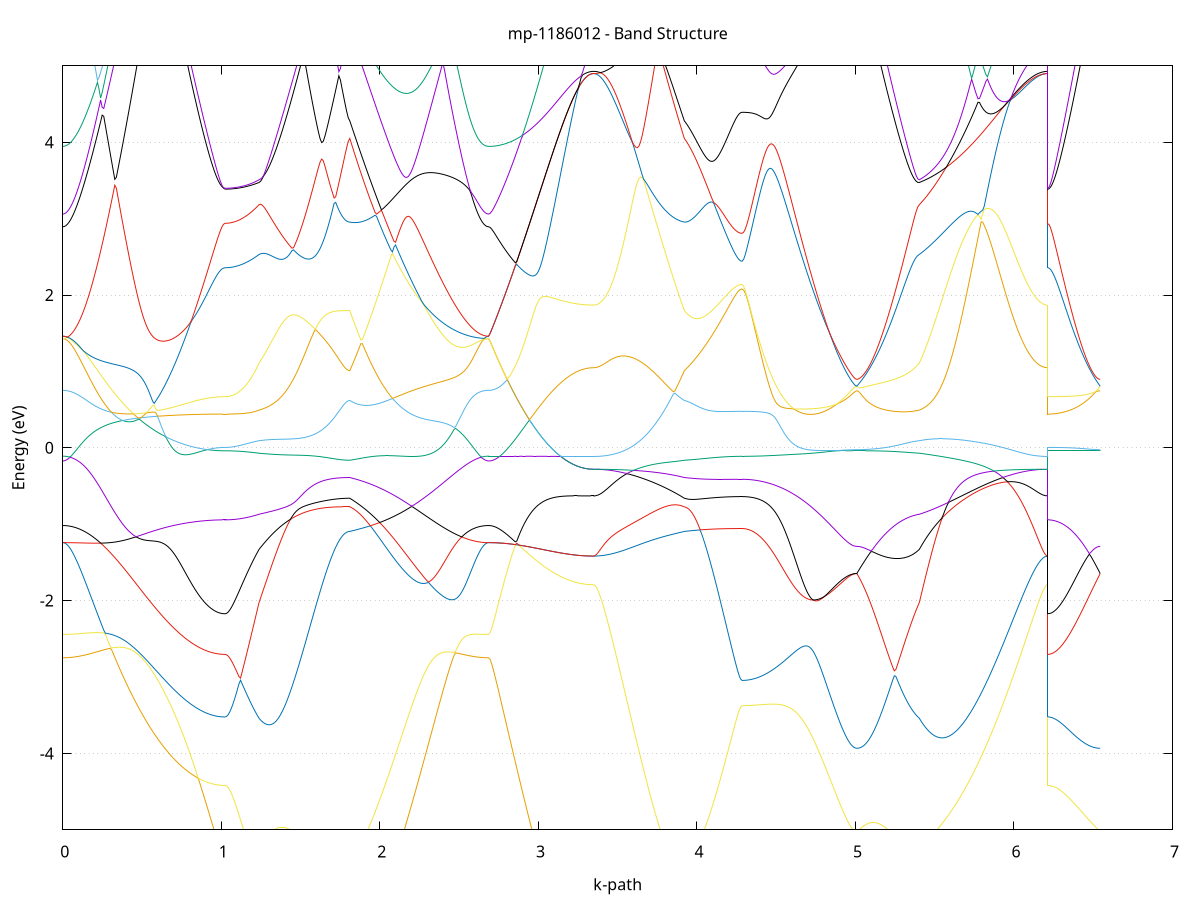 set title 'mp-1186012 - Band Structure'
set xlabel 'k-path'
set ylabel 'Energy (eV)'
set grid y
set yrange [-5:5]
set terminal png size 800,600
set output 'mp-1186012_bands_gnuplot.png'
plot '-' using 1:2 with lines notitle, '-' using 1:2 with lines notitle, '-' using 1:2 with lines notitle, '-' using 1:2 with lines notitle, '-' using 1:2 with lines notitle, '-' using 1:2 with lines notitle, '-' using 1:2 with lines notitle, '-' using 1:2 with lines notitle, '-' using 1:2 with lines notitle, '-' using 1:2 with lines notitle, '-' using 1:2 with lines notitle, '-' using 1:2 with lines notitle, '-' using 1:2 with lines notitle, '-' using 1:2 with lines notitle, '-' using 1:2 with lines notitle, '-' using 1:2 with lines notitle, '-' using 1:2 with lines notitle, '-' using 1:2 with lines notitle, '-' using 1:2 with lines notitle, '-' using 1:2 with lines notitle, '-' using 1:2 with lines notitle, '-' using 1:2 with lines notitle, '-' using 1:2 with lines notitle, '-' using 1:2 with lines notitle, '-' using 1:2 with lines notitle, '-' using 1:2 with lines notitle, '-' using 1:2 with lines notitle, '-' using 1:2 with lines notitle, '-' using 1:2 with lines notitle, '-' using 1:2 with lines notitle, '-' using 1:2 with lines notitle, '-' using 1:2 with lines notitle, '-' using 1:2 with lines notitle, '-' using 1:2 with lines notitle, '-' using 1:2 with lines notitle, '-' using 1:2 with lines notitle, '-' using 1:2 with lines notitle, '-' using 1:2 with lines notitle, '-' using 1:2 with lines notitle, '-' using 1:2 with lines notitle, '-' using 1:2 with lines notitle, '-' using 1:2 with lines notitle, '-' using 1:2 with lines notitle, '-' using 1:2 with lines notitle, '-' using 1:2 with lines notitle, '-' using 1:2 with lines notitle, '-' using 1:2 with lines notitle, '-' using 1:2 with lines notitle, '-' using 1:2 with lines notitle, '-' using 1:2 with lines notitle, '-' using 1:2 with lines notitle, '-' using 1:2 with lines notitle, '-' using 1:2 with lines notitle, '-' using 1:2 with lines notitle, '-' using 1:2 with lines notitle, '-' using 1:2 with lines notitle, '-' using 1:2 with lines notitle, '-' using 1:2 with lines notitle, '-' using 1:2 with lines notitle, '-' using 1:2 with lines notitle, '-' using 1:2 with lines notitle, '-' using 1:2 with lines notitle, '-' using 1:2 with lines notitle, '-' using 1:2 with lines notitle
0.000000 -47.419027
0.009940 -47.419027
0.019880 -47.419027
0.029820 -47.419027
0.039760 -47.419027
0.049701 -47.419027
0.059641 -47.419027
0.069581 -47.419027
0.079521 -47.419027
0.089461 -47.419027
0.099401 -47.419027
0.109341 -47.419027
0.119281 -47.419027
0.129221 -47.419027
0.139162 -47.419027
0.149102 -47.419027
0.159042 -47.419027
0.168982 -47.419027
0.178922 -47.419027
0.188862 -47.419027
0.198802 -47.419027
0.208742 -47.419027
0.218683 -47.419027
0.228623 -47.419027
0.238563 -47.419027
0.248503 -47.419027
0.258443 -47.419027
0.268383 -47.419027
0.278323 -47.419027
0.288263 -47.419027
0.298203 -47.419027
0.308144 -47.419027
0.318084 -47.419027
0.328024 -47.419027
0.337964 -47.419027
0.347904 -47.419027
0.357844 -47.419027
0.367784 -47.419027
0.377724 -47.419027
0.387664 -47.419027
0.397605 -47.419027
0.407545 -47.419027
0.417485 -47.419027
0.427425 -47.419027
0.437365 -47.419027
0.447305 -47.419027
0.457245 -47.419027
0.467185 -47.419027
0.477125 -47.419027
0.487066 -47.419027
0.497006 -47.419027
0.506946 -47.419027
0.516886 -47.419027
0.526826 -47.419027
0.536766 -47.419027
0.546706 -47.419027
0.556646 -47.419027
0.566586 -47.419027
0.576527 -47.419027
0.586467 -47.419027
0.596407 -47.419027
0.606347 -47.419027
0.616287 -47.419027
0.626227 -47.419027
0.636167 -47.419027
0.646107 -47.419027
0.656048 -47.419027
0.665988 -47.419027
0.675928 -47.419027
0.685868 -47.419027
0.695808 -47.419027
0.705748 -47.419027
0.715688 -47.419027
0.725628 -47.419027
0.735568 -47.419027
0.745509 -47.419027
0.755449 -47.419027
0.765389 -47.419027
0.775329 -47.419027
0.785269 -47.419027
0.795209 -47.419027
0.805149 -47.419027
0.815089 -47.419027
0.825029 -47.419027
0.834970 -47.419027
0.844910 -47.419027
0.854850 -47.419027
0.864790 -47.419027
0.874730 -47.419027
0.884670 -47.419027
0.894610 -47.419027
0.904550 -47.419027
0.914490 -47.419027
0.924431 -47.419027
0.934371 -47.419027
0.944311 -47.419027
0.954251 -47.419027
0.964191 -47.419027
0.974131 -47.419027
0.984071 -47.419027
0.994011 -47.419027
1.003951 -47.419027
1.013892 -47.419027
1.023832 -47.419027
1.023832 -47.419027
1.033566 -47.419027
1.043300 -47.419027
1.053035 -47.419027
1.062769 -47.419027
1.072503 -47.419027
1.082238 -47.419027
1.091972 -47.419027
1.101706 -47.419027
1.111441 -47.419027
1.121175 -47.419027
1.130909 -47.419027
1.140644 -47.419027
1.150378 -47.419027
1.160112 -47.419027
1.169847 -47.419027
1.179581 -47.419027
1.189315 -47.419027
1.199050 -47.419027
1.208784 -47.419027
1.218518 -47.419027
1.228252 -47.419027
1.237987 -47.419027
1.237987 -47.419027
1.247858 -47.419027
1.257729 -47.419027
1.267600 -47.419027
1.277471 -47.419027
1.287343 -47.419027
1.297214 -47.419027
1.307085 -47.419027
1.316956 -47.419027
1.326827 -47.419027
1.336698 -47.419027
1.346570 -47.419027
1.356441 -47.419027
1.366312 -47.419027
1.376183 -47.419027
1.386054 -47.419027
1.395926 -47.419027
1.405797 -47.419027
1.415668 -47.419027
1.425539 -47.419027
1.435410 -47.419027
1.445281 -47.419027
1.455153 -47.419027
1.465024 -47.419027
1.474895 -47.419027
1.484766 -47.419027
1.494637 -47.419027
1.504508 -47.419027
1.514380 -47.419027
1.524251 -47.419027
1.534122 -47.419027
1.543993 -47.419027
1.553864 -47.419027
1.563735 -47.419027
1.573607 -47.419027
1.583478 -47.419027
1.593349 -47.419027
1.603220 -47.419027
1.613091 -47.419027
1.622962 -47.419027
1.632834 -47.419027
1.642705 -47.419027
1.652576 -47.419027
1.662447 -47.419027
1.672318 -47.419027
1.682189 -47.419027
1.692061 -47.419027
1.701932 -47.419027
1.711803 -47.419027
1.721674 -47.419027
1.731545 -47.419027
1.741416 -47.419027
1.751288 -47.419027
1.761159 -47.419027
1.771030 -47.419027
1.780901 -47.419027
1.790772 -47.419027
1.800643 -47.419027
1.810515 -47.419027
1.810515 -47.419027
1.820462 -47.419027
1.830410 -47.419027
1.840357 -47.419027
1.850305 -47.419027
1.860253 -47.419027
1.870200 -47.419027
1.880148 -47.419027
1.890095 -47.419027
1.900043 -47.419027
1.909991 -47.419027
1.919938 -47.419027
1.929886 -47.419027
1.939833 -47.419027
1.949781 -47.419027
1.959729 -47.419027
1.969676 -47.419027
1.979624 -47.419027
1.989571 -47.419027
1.999519 -47.419027
2.009467 -47.419027
2.019414 -47.419027
2.029362 -47.419027
2.039309 -47.419027
2.049257 -47.419027
2.059205 -47.419027
2.069152 -47.419027
2.079100 -47.419027
2.089047 -47.419027
2.098995 -47.419027
2.108943 -47.419027
2.118890 -47.419027
2.128838 -47.419027
2.138785 -47.419027
2.148733 -47.419027
2.158681 -47.419027
2.168628 -47.419027
2.178576 -47.419027
2.188523 -47.419027
2.198471 -47.419027
2.208419 -47.419027
2.218366 -47.419027
2.228314 -47.419027
2.238261 -47.419027
2.248209 -47.419027
2.258157 -47.419027
2.268104 -47.419027
2.278052 -47.419027
2.287999 -47.419027
2.297947 -47.419027
2.307895 -47.419027
2.317842 -47.419027
2.327790 -47.419027
2.337737 -47.419027
2.347685 -47.419027
2.357633 -47.419027
2.367580 -47.419027
2.377528 -47.419027
2.387475 -47.419027
2.397423 -47.419027
2.407371 -47.419027
2.417318 -47.419027
2.427266 -47.419027
2.437214 -47.419027
2.447161 -47.419027
2.457109 -47.419027
2.467056 -47.419027
2.477004 -47.419027
2.486952 -47.419027
2.496899 -47.419027
2.506847 -47.419027
2.516794 -47.419027
2.526742 -47.419027
2.536689 -47.419027
2.546637 -47.419127
2.556585 -47.419027
2.566532 -47.419027
2.576480 -47.419027
2.586427 -47.419027
2.596375 -47.419027
2.606323 -47.419027
2.616270 -47.419027
2.626218 -47.419027
2.636166 -47.419027
2.646113 -47.419027
2.656061 -47.419027
2.666008 -47.419027
2.675956 -47.419027
2.685904 -47.419027
2.685904 -47.419027
2.695787 -47.419027
2.705671 -47.419027
2.715555 -47.419027
2.725438 -47.419127
2.735322 -47.419127
2.745206 -47.419127
2.755089 -47.419127
2.764973 -47.419127
2.774857 -47.419127
2.784740 -47.419127
2.794624 -47.419127
2.804508 -47.419027
2.814391 -47.419027
2.824275 -47.419027
2.834159 -47.419027
2.844042 -47.419027
2.853926 -47.419027
2.863810 -47.419027
2.873693 -47.419127
2.883577 -47.419127
2.893461 -47.419127
2.903344 -47.419127
2.913228 -47.419127
2.923112 -47.419127
2.932996 -47.419127
2.942879 -47.419127
2.952763 -47.419127
2.962647 -47.419127
2.972530 -47.419127
2.982414 -47.419127
2.992298 -47.419127
3.002181 -47.419127
3.012065 -47.419127
3.021949 -47.419127
3.031832 -47.419127
3.041716 -47.419127
3.051600 -47.419127
3.061483 -47.419127
3.071367 -47.419127
3.081251 -47.419127
3.091134 -47.419127
3.101018 -47.419127
3.110902 -47.419127
3.120785 -47.419127
3.130669 -47.419127
3.140553 -47.419127
3.150436 -47.419127
3.160320 -47.419127
3.170204 -47.419127
3.180088 -47.419127
3.189971 -47.419127
3.199855 -47.419127
3.209739 -47.419127
3.219622 -47.419127
3.229506 -47.419127
3.239390 -47.419127
3.249273 -47.419127
3.259157 -47.419127
3.269041 -47.419127
3.278924 -47.419127
3.288808 -47.419127
3.298692 -47.419127
3.308575 -47.419127
3.318459 -47.419127
3.328343 -47.419127
3.338226 -47.419127
3.348110 -47.419127
3.348110 -47.419127
3.357981 -47.419127
3.367852 -47.419127
3.377724 -47.419127
3.387595 -47.419127
3.397466 -47.419127
3.407337 -47.419127
3.417208 -47.419127
3.427079 -47.419127
3.436951 -47.419127
3.446822 -47.419127
3.456693 -47.419127
3.466564 -47.419127
3.476435 -47.419127
3.486306 -47.419127
3.496178 -47.419127
3.506049 -47.419127
3.515920 -47.419127
3.525791 -47.419127
3.535662 -47.419127
3.545533 -47.419127
3.555405 -47.419127
3.565276 -47.419127
3.575147 -47.419127
3.585018 -47.419127
3.594889 -47.419127
3.604760 -47.419127
3.614632 -47.419127
3.624503 -47.419127
3.634374 -47.419127
3.644245 -47.419127
3.654116 -47.419127
3.663987 -47.419127
3.673859 -47.419127
3.683730 -47.419127
3.693601 -47.419127
3.703472 -47.419127
3.713343 -47.419127
3.723215 -47.419127
3.733086 -47.419127
3.742957 -47.419127
3.752828 -47.419127
3.762699 -47.419027
3.772570 -47.419127
3.782442 -47.419127
3.792313 -47.419127
3.802184 -47.419027
3.812055 -47.419027
3.821926 -47.419027
3.831797 -47.419027
3.841669 -47.419027
3.851540 -47.419027
3.861411 -47.419027
3.871282 -47.419027
3.881153 -47.419027
3.891024 -47.419027
3.900896 -47.419027
3.910767 -47.419027
3.920638 -47.419027
3.920638 -47.419027
3.930478 -47.419027
3.940318 -47.419027
3.950159 -47.419027
3.959999 -47.419027
3.969839 -47.419027
3.979679 -47.419027
3.989520 -47.419027
3.999360 -47.419027
4.009200 -47.419027
4.019040 -47.419027
4.028880 -47.419027
4.038721 -47.419027
4.048561 -47.419027
4.058401 -47.419027
4.068241 -47.419027
4.078082 -47.419027
4.087922 -47.419027
4.097762 -47.419027
4.107602 -47.419027
4.117443 -47.419027
4.127283 -47.419027
4.137123 -47.419027
4.146963 -47.419027
4.156804 -47.419027
4.166644 -47.419027
4.176484 -47.419027
4.186324 -47.419027
4.196164 -47.419027
4.206005 -47.419027
4.215845 -47.419027
4.225685 -47.419027
4.235525 -47.419027
4.245366 -47.419027
4.255206 -47.419027
4.265046 -47.419027
4.274886 -47.419027
4.284727 -47.419027
4.284727 -47.419027
4.294644 -47.419027
4.304561 -47.419027
4.314478 -47.419027
4.324396 -47.419027
4.334313 -47.419027
4.344230 -47.419027
4.354147 -47.419027
4.364065 -47.419027
4.373982 -47.419027
4.383899 -47.419027
4.393816 -47.419027
4.403733 -47.419027
4.413651 -47.419027
4.423568 -47.419027
4.433485 -47.419027
4.443402 -47.419027
4.453320 -47.419027
4.463237 -47.419027
4.473154 -47.419027
4.483071 -47.419027
4.492989 -47.419027
4.502906 -47.419027
4.512823 -47.419027
4.522740 -47.419027
4.532658 -47.419027
4.542575 -47.419027
4.552492 -47.419027
4.562409 -47.419027
4.572326 -47.419027
4.582244 -47.419027
4.592161 -47.419027
4.602078 -47.419027
4.611995 -47.419027
4.621913 -47.419027
4.631830 -47.419027
4.641747 -47.419027
4.651664 -47.419027
4.661582 -47.419027
4.671499 -47.419027
4.681416 -47.419027
4.691333 -47.419027
4.701251 -47.419027
4.711168 -47.419027
4.721085 -47.419027
4.731002 -47.419027
4.740920 -47.419027
4.750837 -47.419027
4.760754 -47.419027
4.770671 -47.419027
4.780588 -47.419027
4.790506 -47.419027
4.800423 -47.419027
4.810340 -47.419027
4.820257 -47.419027
4.830175 -47.419027
4.840092 -47.419027
4.850009 -47.419027
4.859926 -47.419027
4.869844 -47.419027
4.879761 -47.419027
4.889678 -47.419027
4.899595 -47.419027
4.909513 -47.419027
4.919430 -47.419027
4.929347 -47.419027
4.939264 -47.419027
4.949182 -47.419027
4.959099 -47.419027
4.969016 -47.419027
4.978933 -47.419027
4.988850 -47.419027
4.998768 -47.419027
5.008685 -47.419027
5.008685 -47.419027
5.018543 -47.419027
5.028401 -47.419027
5.038259 -47.419027
5.048117 -47.419027
5.057976 -47.419027
5.067834 -47.419027
5.077692 -47.419027
5.087550 -47.419027
5.097408 -47.419027
5.107266 -47.419027
5.117124 -47.419027
5.126982 -47.419027
5.136840 -47.419027
5.146699 -47.419027
5.156557 -47.419027
5.166415 -47.419027
5.176273 -47.419027
5.186131 -47.419027
5.195989 -47.419027
5.205847 -47.419027
5.215705 -47.419027
5.225563 -47.419027
5.235422 -47.419027
5.245280 -47.419027
5.255138 -47.419027
5.264996 -47.419027
5.274854 -47.419027
5.284712 -47.419027
5.294570 -47.419027
5.304428 -47.419027
5.314286 -47.419027
5.324145 -47.419027
5.334003 -47.419027
5.343861 -47.419027
5.353719 -47.419027
5.363577 -47.419027
5.373435 -47.419027
5.383293 -47.419027
5.393151 -47.419027
5.403009 -47.419027
5.403009 -47.419027
5.413005 -47.419027
5.423001 -47.419027
5.432997 -47.419027
5.442993 -47.419027
5.452989 -47.419027
5.462985 -47.419027
5.472981 -47.419027
5.482977 -47.419027
5.492973 -47.419027
5.502969 -47.419027
5.512965 -47.419027
5.522961 -47.419027
5.532958 -47.419027
5.542954 -47.419027
5.552950 -47.419027
5.562946 -47.419027
5.572942 -47.419027
5.582938 -47.419027
5.592934 -47.419027
5.602930 -47.419027
5.612926 -47.419027
5.622922 -47.419027
5.632918 -47.419027
5.642914 -47.419027
5.652910 -47.419027
5.662906 -47.419027
5.672902 -47.419027
5.682898 -47.419027
5.692894 -47.419027
5.702890 -47.419027
5.712886 -47.419027
5.722882 -47.419027
5.732878 -47.419027
5.742874 -47.419027
5.752870 -47.419027
5.762866 -47.419027
5.772862 -47.419027
5.782858 -47.419027
5.792854 -47.419027
5.802850 -47.419027
5.812846 -47.419027
5.822842 -47.419027
5.832838 -47.419127
5.842834 -47.419127
5.852830 -47.419127
5.862826 -47.419127
5.872822 -47.419127
5.882818 -47.419127
5.892814 -47.419127
5.902810 -47.419127
5.912806 -47.419127
5.922802 -47.419127
5.932798 -47.419127
5.942794 -47.419127
5.952790 -47.419127
5.962786 -47.419127
5.972782 -47.419127
5.982778 -47.419127
5.992774 -47.419127
6.002770 -47.419127
6.012766 -47.419127
6.022762 -47.419127
6.032758 -47.419127
6.042754 -47.419127
6.052750 -47.419127
6.062746 -47.419127
6.072742 -47.419127
6.082738 -47.419127
6.092734 -47.419127
6.102730 -47.419127
6.112726 -47.419127
6.122722 -47.419127
6.132718 -47.419127
6.142714 -47.419127
6.152710 -47.419127
6.162706 -47.419127
6.172702 -47.419127
6.182698 -47.419127
6.192694 -47.419127
6.202690 -47.419127
6.212686 -47.419127
6.212686 -47.419027
6.222424 -47.419027
6.232163 -47.419027
6.241901 -47.419027
6.251639 -47.419027
6.261378 -47.419027
6.271116 -47.419027
6.280854 -47.419027
6.290593 -47.419027
6.300331 -47.419027
6.310069 -47.419027
6.319808 -47.419027
6.329546 -47.419027
6.339284 -47.419027
6.349023 -47.419027
6.358761 -47.419027
6.368499 -47.419027
6.378238 -47.419027
6.387976 -47.419027
6.397714 -47.419027
6.407453 -47.419027
6.417191 -47.419027
6.426929 -47.419027
6.436668 -47.419027
6.446406 -47.419027
6.456144 -47.419027
6.465883 -47.419027
6.475621 -47.419027
6.485359 -47.419027
6.495098 -47.419027
6.504836 -47.419027
6.514574 -47.419027
6.524313 -47.419027
6.534051 -47.419027
6.543789 -47.419027
e
0.000000 -47.347927
0.009940 -47.347927
0.019880 -47.347927
0.029820 -47.348027
0.039760 -47.348027
0.049701 -47.348027
0.059641 -47.348027
0.069581 -47.348027
0.079521 -47.348027
0.089461 -47.348027
0.099401 -47.348027
0.109341 -47.348027
0.119281 -47.348027
0.129221 -47.348027
0.139162 -47.348027
0.149102 -47.348027
0.159042 -47.348027
0.168982 -47.348027
0.178922 -47.348027
0.188862 -47.348027
0.198802 -47.348027
0.208742 -47.348027
0.218683 -47.348027
0.228623 -47.348027
0.238563 -47.348027
0.248503 -47.348027
0.258443 -47.348027
0.268383 -47.348027
0.278323 -47.348027
0.288263 -47.348127
0.298203 -47.348127
0.308144 -47.348127
0.318084 -47.348127
0.328024 -47.348127
0.337964 -47.348127
0.347904 -47.348127
0.357844 -47.348127
0.367784 -47.348127
0.377724 -47.348127
0.387664 -47.348127
0.397605 -47.348127
0.407545 -47.348127
0.417485 -47.348127
0.427425 -47.348127
0.437365 -47.348127
0.447305 -47.348227
0.457245 -47.348227
0.467185 -47.348227
0.477125 -47.348227
0.487066 -47.348227
0.497006 -47.348227
0.506946 -47.348227
0.516886 -47.348227
0.526826 -47.348227
0.536766 -47.348227
0.546706 -47.348227
0.556646 -47.348227
0.566586 -47.348227
0.576527 -47.348227
0.586467 -47.348227
0.596407 -47.348227
0.606347 -47.348327
0.616287 -47.348327
0.626227 -47.348327
0.636167 -47.348327
0.646107 -47.348327
0.656048 -47.348327
0.665988 -47.348327
0.675928 -47.348327
0.685868 -47.348327
0.695808 -47.348327
0.705748 -47.348327
0.715688 -47.348327
0.725628 -47.348327
0.735568 -47.348327
0.745509 -47.348327
0.755449 -47.348327
0.765389 -47.348327
0.775329 -47.348327
0.785269 -47.348327
0.795209 -47.348327
0.805149 -47.348327
0.815089 -47.348327
0.825029 -47.348327
0.834970 -47.348327
0.844910 -47.348327
0.854850 -47.348427
0.864790 -47.348427
0.874730 -47.348427
0.884670 -47.348427
0.894610 -47.348427
0.904550 -47.348427
0.914490 -47.348427
0.924431 -47.348427
0.934371 -47.348427
0.944311 -47.348427
0.954251 -47.348427
0.964191 -47.348427
0.974131 -47.348427
0.984071 -47.348427
0.994011 -47.348427
1.003951 -47.348427
1.013892 -47.348427
1.023832 -47.348427
1.023832 -47.348427
1.033566 -47.348427
1.043300 -47.348427
1.053035 -47.348427
1.062769 -47.348427
1.072503 -47.348427
1.082238 -47.348427
1.091972 -47.348427
1.101706 -47.348427
1.111441 -47.348427
1.121175 -47.348427
1.130909 -47.348427
1.140644 -47.348427
1.150378 -47.348427
1.160112 -47.348427
1.169847 -47.348327
1.179581 -47.348327
1.189315 -47.348327
1.199050 -47.348327
1.208784 -47.348327
1.218518 -47.348327
1.228252 -47.348327
1.237987 -47.348327
1.237987 -47.348327
1.247858 -47.348327
1.257729 -47.348327
1.267600 -47.348327
1.277471 -47.348327
1.287343 -47.348327
1.297214 -47.348327
1.307085 -47.348327
1.316956 -47.348327
1.326827 -47.348327
1.336698 -47.348327
1.346570 -47.348327
1.356441 -47.348327
1.366312 -47.348327
1.376183 -47.348327
1.386054 -47.348327
1.395926 -47.348327
1.405797 -47.348327
1.415668 -47.348327
1.425539 -47.348327
1.435410 -47.348327
1.445281 -47.348327
1.455153 -47.348327
1.465024 -47.348327
1.474895 -47.348327
1.484766 -47.348327
1.494637 -47.348427
1.504508 -47.348427
1.514380 -47.348427
1.524251 -47.348427
1.534122 -47.348427
1.543993 -47.348427
1.553864 -47.348427
1.563735 -47.348427
1.573607 -47.348427
1.583478 -47.348427
1.593349 -47.348427
1.603220 -47.348427
1.613091 -47.348427
1.622962 -47.348427
1.632834 -47.348427
1.642705 -47.348427
1.652576 -47.348427
1.662447 -47.348427
1.672318 -47.348427
1.682189 -47.348427
1.692061 -47.348427
1.701932 -47.348427
1.711803 -47.348427
1.721674 -47.348427
1.731545 -47.348427
1.741416 -47.348427
1.751288 -47.348427
1.761159 -47.348427
1.771030 -47.348427
1.780901 -47.348427
1.790772 -47.348427
1.800643 -47.348427
1.810515 -47.348427
1.810515 -47.348427
1.820462 -47.348427
1.830410 -47.348427
1.840357 -47.348427
1.850305 -47.348427
1.860253 -47.348427
1.870200 -47.348427
1.880148 -47.348427
1.890095 -47.348427
1.900043 -47.348427
1.909991 -47.348427
1.919938 -47.348427
1.929886 -47.348427
1.939833 -47.348427
1.949781 -47.348427
1.959729 -47.348427
1.969676 -47.348427
1.979624 -47.348427
1.989571 -47.348427
1.999519 -47.348427
2.009467 -47.348427
2.019414 -47.348427
2.029362 -47.348427
2.039309 -47.348427
2.049257 -47.348427
2.059205 -47.348427
2.069152 -47.348427
2.079100 -47.348427
2.089047 -47.348427
2.098995 -47.348427
2.108943 -47.348427
2.118890 -47.348427
2.128838 -47.348427
2.138785 -47.348427
2.148733 -47.348327
2.158681 -47.348327
2.168628 -47.348327
2.178576 -47.348327
2.188523 -47.348327
2.198471 -47.348327
2.208419 -47.348327
2.218366 -47.348327
2.228314 -47.348327
2.238261 -47.348327
2.248209 -47.348327
2.258157 -47.348327
2.268104 -47.348227
2.278052 -47.348227
2.287999 -47.348227
2.297947 -47.348227
2.307895 -47.348227
2.317842 -47.348227
2.327790 -47.348227
2.337737 -47.348227
2.347685 -47.348227
2.357633 -47.348227
2.367580 -47.348127
2.377528 -47.348127
2.387475 -47.348127
2.397423 -47.348127
2.407371 -47.348127
2.417318 -47.348127
2.427266 -47.348127
2.437214 -47.348127
2.447161 -47.348127
2.457109 -47.348127
2.467056 -47.348127
2.477004 -47.348027
2.486952 -47.348027
2.496899 -47.348027
2.506847 -47.348027
2.516794 -47.348027
2.526742 -47.348027
2.536689 -47.348027
2.546637 -47.348027
2.556585 -47.348027
2.566532 -47.348027
2.576480 -47.348027
2.586427 -47.348027
2.596375 -47.348027
2.606323 -47.348027
2.616270 -47.348027
2.626218 -47.348027
2.636166 -47.348027
2.646113 -47.347927
2.656061 -47.347927
2.666008 -47.347927
2.675956 -47.347927
2.685904 -47.347927
2.685904 -47.347927
2.695787 -47.347927
2.705671 -47.347927
2.715555 -47.347927
2.725438 -47.347927
2.735322 -47.347927
2.745206 -47.347927
2.755089 -47.347927
2.764973 -47.347927
2.774857 -47.347927
2.784740 -47.347927
2.794624 -47.347927
2.804508 -47.347927
2.814391 -47.347927
2.824275 -47.347927
2.834159 -47.347927
2.844042 -47.347927
2.853926 -47.347927
2.863810 -47.347927
2.873693 -47.347927
2.883577 -47.347927
2.893461 -47.348027
2.903344 -47.348027
2.913228 -47.348027
2.923112 -47.348027
2.932996 -47.348027
2.942879 -47.348027
2.952763 -47.348027
2.962647 -47.348027
2.972530 -47.348027
2.982414 -47.348027
2.992298 -47.348027
3.002181 -47.348027
3.012065 -47.348027
3.021949 -47.348027
3.031832 -47.348027
3.041716 -47.348027
3.051600 -47.348027
3.061483 -47.348027
3.071367 -47.348027
3.081251 -47.348027
3.091134 -47.347927
3.101018 -47.347927
3.110902 -47.347927
3.120785 -47.348027
3.130669 -47.348027
3.140553 -47.347927
3.150436 -47.347927
3.160320 -47.348027
3.170204 -47.348027
3.180088 -47.347927
3.189971 -47.348027
3.199855 -47.348027
3.209739 -47.347927
3.219622 -47.347927
3.229506 -47.347927
3.239390 -47.347927
3.249273 -47.347927
3.259157 -47.347927
3.269041 -47.347927
3.278924 -47.347927
3.288808 -47.347927
3.298692 -47.347927
3.308575 -47.347927
3.318459 -47.347927
3.328343 -47.347927
3.338226 -47.347927
3.348110 -47.347927
3.348110 -47.347927
3.357981 -47.347927
3.367852 -47.347927
3.377724 -47.347927
3.387595 -47.347927
3.397466 -47.347927
3.407337 -47.347927
3.417208 -47.348027
3.427079 -47.348027
3.436951 -47.348027
3.446822 -47.348027
3.456693 -47.348027
3.466564 -47.348027
3.476435 -47.348027
3.486306 -47.348027
3.496178 -47.348027
3.506049 -47.348027
3.515920 -47.348027
3.525791 -47.348027
3.535662 -47.348027
3.545533 -47.348027
3.555405 -47.348027
3.565276 -47.348027
3.575147 -47.348127
3.585018 -47.348127
3.594889 -47.348127
3.604760 -47.348127
3.614632 -47.348127
3.624503 -47.348127
3.634374 -47.348127
3.644245 -47.348127
3.654116 -47.348127
3.663987 -47.348127
3.673859 -47.348227
3.683730 -47.348227
3.693601 -47.348227
3.703472 -47.348227
3.713343 -47.348227
3.723215 -47.348227
3.733086 -47.348227
3.742957 -47.348227
3.752828 -47.348227
3.762699 -47.348227
3.772570 -47.348327
3.782442 -47.348327
3.792313 -47.348327
3.802184 -47.348327
3.812055 -47.348327
3.821926 -47.348327
3.831797 -47.348327
3.841669 -47.348327
3.851540 -47.348327
3.861411 -47.348327
3.871282 -47.348327
3.881153 -47.348327
3.891024 -47.348427
3.900896 -47.348427
3.910767 -47.348427
3.920638 -47.348427
3.920638 -47.348427
3.930478 -47.348427
3.940318 -47.348427
3.950159 -47.348427
3.959999 -47.348427
3.969839 -47.348427
3.979679 -47.348427
3.989520 -47.348427
3.999360 -47.348427
4.009200 -47.348427
4.019040 -47.348427
4.028880 -47.348427
4.038721 -47.348427
4.048561 -47.348427
4.058401 -47.348427
4.068241 -47.348427
4.078082 -47.348427
4.087922 -47.348427
4.097762 -47.348427
4.107602 -47.348427
4.117443 -47.348427
4.127283 -47.348427
4.137123 -47.348427
4.146963 -47.348427
4.156804 -47.348427
4.166644 -47.348427
4.176484 -47.348427
4.186324 -47.348427
4.196164 -47.348427
4.206005 -47.348427
4.215845 -47.348427
4.225685 -47.348427
4.235525 -47.348427
4.245366 -47.348427
4.255206 -47.348427
4.265046 -47.348427
4.274886 -47.348427
4.284727 -47.348427
4.284727 -47.348427
4.294644 -47.348427
4.304561 -47.348427
4.314478 -47.348427
4.324396 -47.348427
4.334313 -47.348427
4.344230 -47.348427
4.354147 -47.348427
4.364065 -47.348427
4.373982 -47.348427
4.383899 -47.348427
4.393816 -47.348427
4.403733 -47.348427
4.413651 -47.348427
4.423568 -47.348427
4.433485 -47.348427
4.443402 -47.348427
4.453320 -47.348427
4.463237 -47.348427
4.473154 -47.348427
4.483071 -47.348427
4.492989 -47.348427
4.502906 -47.348427
4.512823 -47.348427
4.522740 -47.348427
4.532658 -47.348427
4.542575 -47.348427
4.552492 -47.348427
4.562409 -47.348427
4.572326 -47.348427
4.582244 -47.348427
4.592161 -47.348427
4.602078 -47.348427
4.611995 -47.348427
4.621913 -47.348427
4.631830 -47.348427
4.641747 -47.348427
4.651664 -47.348427
4.661582 -47.348427
4.671499 -47.348427
4.681416 -47.348427
4.691333 -47.348427
4.701251 -47.348427
4.711168 -47.348427
4.721085 -47.348427
4.731002 -47.348427
4.740920 -47.348427
4.750837 -47.348427
4.760754 -47.348427
4.770671 -47.348427
4.780588 -47.348427
4.790506 -47.348427
4.800423 -47.348427
4.810340 -47.348427
4.820257 -47.348427
4.830175 -47.348427
4.840092 -47.348427
4.850009 -47.348427
4.859926 -47.348427
4.869844 -47.348427
4.879761 -47.348427
4.889678 -47.348427
4.899595 -47.348427
4.909513 -47.348427
4.919430 -47.348427
4.929347 -47.348427
4.939264 -47.348427
4.949182 -47.348427
4.959099 -47.348427
4.969016 -47.348427
4.978933 -47.348427
4.988850 -47.348427
4.998768 -47.348427
5.008685 -47.348427
5.008685 -47.348427
5.018543 -47.348427
5.028401 -47.348427
5.038259 -47.348427
5.048117 -47.348427
5.057976 -47.348427
5.067834 -47.348427
5.077692 -47.348427
5.087550 -47.348427
5.097408 -47.348427
5.107266 -47.348427
5.117124 -47.348427
5.126982 -47.348427
5.136840 -47.348427
5.146699 -47.348427
5.156557 -47.348427
5.166415 -47.348427
5.176273 -47.348427
5.186131 -47.348427
5.195989 -47.348427
5.205847 -47.348427
5.215705 -47.348427
5.225563 -47.348427
5.235422 -47.348327
5.245280 -47.348327
5.255138 -47.348327
5.264996 -47.348327
5.274854 -47.348327
5.284712 -47.348327
5.294570 -47.348327
5.304428 -47.348327
5.314286 -47.348327
5.324145 -47.348327
5.334003 -47.348327
5.343861 -47.348327
5.353719 -47.348327
5.363577 -47.348327
5.373435 -47.348327
5.383293 -47.348327
5.393151 -47.348327
5.403009 -47.348327
5.403009 -47.348327
5.413005 -47.348327
5.423001 -47.348327
5.432997 -47.348327
5.442993 -47.348327
5.452989 -47.348327
5.462985 -47.348327
5.472981 -47.348327
5.482977 -47.348327
5.492973 -47.348327
5.502969 -47.348327
5.512965 -47.348327
5.522961 -47.348327
5.532958 -47.348327
5.542954 -47.348327
5.552950 -47.348327
5.562946 -47.348327
5.572942 -47.348327
5.582938 -47.348327
5.592934 -47.348327
5.602930 -47.348327
5.612926 -47.348227
5.622922 -47.348227
5.632918 -47.348227
5.642914 -47.348227
5.652910 -47.348227
5.662906 -47.348227
5.672902 -47.348227
5.682898 -47.348227
5.692894 -47.348227
5.702890 -47.348227
5.712886 -47.348227
5.722882 -47.348227
5.732878 -47.348227
5.742874 -47.348227
5.752870 -47.348227
5.762866 -47.348227
5.772862 -47.348227
5.782858 -47.348127
5.792854 -47.348127
5.802850 -47.348127
5.812846 -47.348127
5.822842 -47.348127
5.832838 -47.348127
5.842834 -47.348127
5.852830 -47.348127
5.862826 -47.348127
5.872822 -47.348127
5.882818 -47.348127
5.892814 -47.348127
5.902810 -47.348127
5.912806 -47.348027
5.922802 -47.348027
5.932798 -47.348027
5.942794 -47.348027
5.952790 -47.348027
5.962786 -47.348027
5.972782 -47.348027
5.982778 -47.348027
5.992774 -47.348027
6.002770 -47.348027
6.012766 -47.348027
6.022762 -47.348027
6.032758 -47.348027
6.042754 -47.348027
6.052750 -47.348027
6.062746 -47.348027
6.072742 -47.348027
6.082738 -47.348027
6.092734 -47.348027
6.102730 -47.348027
6.112726 -47.348027
6.122722 -47.348027
6.132718 -47.347927
6.142714 -47.348027
6.152710 -47.347927
6.162706 -47.347927
6.172702 -47.347927
6.182698 -47.347927
6.192694 -47.347927
6.202690 -47.347927
6.212686 -47.347927
6.212686 -47.348427
6.222424 -47.348427
6.232163 -47.348427
6.241901 -47.348427
6.251639 -47.348427
6.261378 -47.348427
6.271116 -47.348427
6.280854 -47.348427
6.290593 -47.348427
6.300331 -47.348427
6.310069 -47.348427
6.319808 -47.348427
6.329546 -47.348427
6.339284 -47.348427
6.349023 -47.348427
6.358761 -47.348427
6.368499 -47.348427
6.378238 -47.348427
6.387976 -47.348427
6.397714 -47.348427
6.407453 -47.348427
6.417191 -47.348427
6.426929 -47.348427
6.436668 -47.348427
6.446406 -47.348427
6.456144 -47.348427
6.465883 -47.348427
6.475621 -47.348427
6.485359 -47.348427
6.495098 -47.348427
6.504836 -47.348427
6.514574 -47.348427
6.524313 -47.348427
6.534051 -47.348427
6.543789 -47.348427
e
0.000000 -47.347927
0.009940 -47.347927
0.019880 -47.347927
0.029820 -47.347927
0.039760 -47.347927
0.049701 -47.347927
0.059641 -47.347927
0.069581 -47.347927
0.079521 -47.347927
0.089461 -47.347927
0.099401 -47.347927
0.109341 -47.347927
0.119281 -47.348027
0.129221 -47.348027
0.139162 -47.348027
0.149102 -47.348027
0.159042 -47.348027
0.168982 -47.348027
0.178922 -47.348027
0.188862 -47.348027
0.198802 -47.348027
0.208742 -47.348027
0.218683 -47.348027
0.228623 -47.348027
0.238563 -47.348027
0.248503 -47.348027
0.258443 -47.348027
0.268383 -47.348027
0.278323 -47.348027
0.288263 -47.348027
0.298203 -47.348027
0.308144 -47.348027
0.318084 -47.348027
0.328024 -47.348027
0.337964 -47.348027
0.347904 -47.348027
0.357844 -47.348127
0.367784 -47.348127
0.377724 -47.348127
0.387664 -47.348127
0.397605 -47.348127
0.407545 -47.348127
0.417485 -47.348127
0.427425 -47.348127
0.437365 -47.348127
0.447305 -47.348127
0.457245 -47.348127
0.467185 -47.348127
0.477125 -47.348127
0.487066 -47.348127
0.497006 -47.348127
0.506946 -47.348127
0.516886 -47.348127
0.526826 -47.348227
0.536766 -47.348227
0.546706 -47.348227
0.556646 -47.348227
0.566586 -47.348227
0.576527 -47.348227
0.586467 -47.348227
0.596407 -47.348227
0.606347 -47.348227
0.616287 -47.348227
0.626227 -47.348227
0.636167 -47.348227
0.646107 -47.348227
0.656048 -47.348227
0.665988 -47.348227
0.675928 -47.348227
0.685868 -47.348327
0.695808 -47.348327
0.705748 -47.348327
0.715688 -47.348327
0.725628 -47.348327
0.735568 -47.348327
0.745509 -47.348327
0.755449 -47.348327
0.765389 -47.348327
0.775329 -47.348327
0.785269 -47.348327
0.795209 -47.348327
0.805149 -47.348327
0.815089 -47.348327
0.825029 -47.348327
0.834970 -47.348327
0.844910 -47.348327
0.854850 -47.348327
0.864790 -47.348327
0.874730 -47.348327
0.884670 -47.348327
0.894610 -47.348327
0.904550 -47.348327
0.914490 -47.348327
0.924431 -47.348327
0.934371 -47.348327
0.944311 -47.348327
0.954251 -47.348327
0.964191 -47.348327
0.974131 -47.348327
0.984071 -47.348327
0.994011 -47.348327
1.003951 -47.348327
1.013892 -47.348327
1.023832 -47.348327
1.023832 -47.348327
1.033566 -47.348327
1.043300 -47.348327
1.053035 -47.348327
1.062769 -47.348327
1.072503 -47.348327
1.082238 -47.348327
1.091972 -47.348327
1.101706 -47.348327
1.111441 -47.348327
1.121175 -47.348327
1.130909 -47.348327
1.140644 -47.348327
1.150378 -47.348327
1.160112 -47.348327
1.169847 -47.348327
1.179581 -47.348327
1.189315 -47.348327
1.199050 -47.348327
1.208784 -47.348327
1.218518 -47.348327
1.228252 -47.348327
1.237987 -47.348327
1.237987 -47.348327
1.247858 -47.348327
1.257729 -47.348327
1.267600 -47.348327
1.277471 -47.348327
1.287343 -47.348327
1.297214 -47.348327
1.307085 -47.348327
1.316956 -47.348327
1.326827 -47.348327
1.336698 -47.348327
1.346570 -47.348227
1.356441 -47.348227
1.366312 -47.348227
1.376183 -47.348227
1.386054 -47.348227
1.395926 -47.348227
1.405797 -47.348227
1.415668 -47.348227
1.425539 -47.348227
1.435410 -47.348227
1.445281 -47.348227
1.455153 -47.348227
1.465024 -47.348127
1.474895 -47.348127
1.484766 -47.348127
1.494637 -47.348127
1.504508 -47.348127
1.514380 -47.348127
1.524251 -47.348127
1.534122 -47.348127
1.543993 -47.348127
1.553864 -47.348127
1.563735 -47.348127
1.573607 -47.348027
1.583478 -47.348027
1.593349 -47.348027
1.603220 -47.348027
1.613091 -47.348027
1.622962 -47.348027
1.632834 -47.348027
1.642705 -47.348027
1.652576 -47.348027
1.662447 -47.348027
1.672318 -47.348027
1.682189 -47.348027
1.692061 -47.348027
1.701932 -47.348027
1.711803 -47.348027
1.721674 -47.348027
1.731545 -47.348027
1.741416 -47.348027
1.751288 -47.348027
1.761159 -47.347927
1.771030 -47.347927
1.780901 -47.347927
1.790772 -47.347927
1.800643 -47.347927
1.810515 -47.347927
1.810515 -47.347927
1.820462 -47.347927
1.830410 -47.347927
1.840357 -47.347927
1.850305 -47.347927
1.860253 -47.347927
1.870200 -47.347927
1.880148 -47.347927
1.890095 -47.347927
1.900043 -47.347927
1.909991 -47.347927
1.919938 -47.347927
1.929886 -47.347927
1.939833 -47.347927
1.949781 -47.347927
1.959729 -47.347927
1.969676 -47.347927
1.979624 -47.347927
1.989571 -47.348027
1.999519 -47.348027
2.009467 -47.348027
2.019414 -47.348027
2.029362 -47.348027
2.039309 -47.348027
2.049257 -47.347927
2.059205 -47.347927
2.069152 -47.347927
2.079100 -47.348027
2.089047 -47.348027
2.098995 -47.348027
2.108943 -47.348027
2.118890 -47.348027
2.128838 -47.348027
2.138785 -47.348027
2.148733 -47.348027
2.158681 -47.348027
2.168628 -47.348027
2.178576 -47.348027
2.188523 -47.348027
2.198471 -47.348027
2.208419 -47.348027
2.218366 -47.348027
2.228314 -47.348027
2.238261 -47.348027
2.248209 -47.348027
2.258157 -47.348027
2.268104 -47.348027
2.278052 -47.348027
2.287999 -47.348027
2.297947 -47.348027
2.307895 -47.348027
2.317842 -47.348027
2.327790 -47.348027
2.337737 -47.348027
2.347685 -47.348027
2.357633 -47.348027
2.367580 -47.347927
2.377528 -47.348027
2.387475 -47.348027
2.397423 -47.348027
2.407371 -47.348027
2.417318 -47.348027
2.427266 -47.348027
2.437214 -47.348027
2.447161 -47.348027
2.457109 -47.348027
2.467056 -47.348027
2.477004 -47.348027
2.486952 -47.348027
2.496899 -47.348027
2.506847 -47.348027
2.516794 -47.348027
2.526742 -47.347927
2.536689 -47.347927
2.546637 -47.347927
2.556585 -47.347927
2.566532 -47.347927
2.576480 -47.347927
2.586427 -47.347927
2.596375 -47.347927
2.606323 -47.347927
2.616270 -47.347927
2.626218 -47.347927
2.636166 -47.347927
2.646113 -47.347927
2.656061 -47.347927
2.666008 -47.347927
2.675956 -47.347927
2.685904 -47.347927
2.685904 -47.347927
2.695787 -47.347927
2.705671 -47.347927
2.715555 -47.347927
2.725438 -47.347927
2.735322 -47.347927
2.745206 -47.347927
2.755089 -47.347927
2.764973 -47.347927
2.774857 -47.347927
2.784740 -47.347927
2.794624 -47.347927
2.804508 -47.347927
2.814391 -47.347927
2.824275 -47.347927
2.834159 -47.347927
2.844042 -47.347927
2.853926 -47.347927
2.863810 -47.347927
2.873693 -47.347927
2.883577 -47.347927
2.893461 -47.347927
2.903344 -47.347927
2.913228 -47.347927
2.923112 -47.347927
2.932996 -47.347927
2.942879 -47.347927
2.952763 -47.347927
2.962647 -47.347927
2.972530 -47.347927
2.982414 -47.347927
2.992298 -47.347927
3.002181 -47.347927
3.012065 -47.347927
3.021949 -47.347927
3.031832 -47.347927
3.041716 -47.347927
3.051600 -47.347927
3.061483 -47.347927
3.071367 -47.347927
3.081251 -47.347927
3.091134 -47.347927
3.101018 -47.347927
3.110902 -47.347927
3.120785 -47.347927
3.130669 -47.347927
3.140553 -47.347927
3.150436 -47.347927
3.160320 -47.347927
3.170204 -47.347927
3.180088 -47.347927
3.189971 -47.347927
3.199855 -47.347927
3.209739 -47.347927
3.219622 -47.347927
3.229506 -47.347927
3.239390 -47.347927
3.249273 -47.347927
3.259157 -47.347927
3.269041 -47.347927
3.278924 -47.347927
3.288808 -47.347927
3.298692 -47.347927
3.308575 -47.347927
3.318459 -47.347927
3.328343 -47.347927
3.338226 -47.347927
3.348110 -47.347927
3.348110 -47.347927
3.357981 -47.347927
3.367852 -47.347927
3.377724 -47.347927
3.387595 -47.347927
3.397466 -47.347927
3.407337 -47.347927
3.417208 -47.347927
3.427079 -47.347927
3.436951 -47.347927
3.446822 -47.347927
3.456693 -47.347927
3.466564 -47.347927
3.476435 -47.347927
3.486306 -47.347927
3.496178 -47.347927
3.506049 -47.347927
3.515920 -47.347927
3.525791 -47.347927
3.535662 -47.347927
3.545533 -47.347927
3.555405 -47.347927
3.565276 -47.347927
3.575147 -47.347927
3.585018 -47.347927
3.594889 -47.347927
3.604760 -47.347927
3.614632 -47.347927
3.624503 -47.347927
3.634374 -47.347927
3.644245 -47.347927
3.654116 -47.347927
3.663987 -47.347927
3.673859 -47.347927
3.683730 -47.347927
3.693601 -47.347927
3.703472 -47.347927
3.713343 -47.347927
3.723215 -47.347927
3.733086 -47.347927
3.742957 -47.347927
3.752828 -47.347927
3.762699 -47.347927
3.772570 -47.347927
3.782442 -47.347927
3.792313 -47.347927
3.802184 -47.347927
3.812055 -47.347927
3.821926 -47.347927
3.831797 -47.347927
3.841669 -47.347927
3.851540 -47.347927
3.861411 -47.347927
3.871282 -47.347927
3.881153 -47.347927
3.891024 -47.347927
3.900896 -47.347927
3.910767 -47.347927
3.920638 -47.347927
3.920638 -47.347927
3.930478 -47.347927
3.940318 -47.347927
3.950159 -47.347927
3.959999 -47.347927
3.969839 -47.347927
3.979679 -47.347927
3.989520 -47.347927
3.999360 -47.347927
4.009200 -47.347927
4.019040 -47.347927
4.028880 -47.347927
4.038721 -47.347927
4.048561 -47.347927
4.058401 -47.347927
4.068241 -47.347927
4.078082 -47.347927
4.087922 -47.347927
4.097762 -47.347927
4.107602 -47.347927
4.117443 -47.347927
4.127283 -47.347927
4.137123 -47.347927
4.146963 -47.347927
4.156804 -47.347927
4.166644 -47.347927
4.176484 -47.347927
4.186324 -47.347927
4.196164 -47.347927
4.206005 -47.347927
4.215845 -47.347927
4.225685 -47.347927
4.235525 -47.347927
4.245366 -47.347927
4.255206 -47.347927
4.265046 -47.347927
4.274886 -47.347927
4.284727 -47.347927
4.284727 -47.347927
4.294644 -47.347927
4.304561 -47.347927
4.314478 -47.347927
4.324396 -47.347927
4.334313 -47.348027
4.344230 -47.348027
4.354147 -47.348027
4.364065 -47.348027
4.373982 -47.348027
4.383899 -47.348027
4.393816 -47.348027
4.403733 -47.348027
4.413651 -47.348027
4.423568 -47.348027
4.433485 -47.348027
4.443402 -47.348027
4.453320 -47.348027
4.463237 -47.348027
4.473154 -47.348027
4.483071 -47.348027
4.492989 -47.348027
4.502906 -47.348027
4.512823 -47.348027
4.522740 -47.348027
4.532658 -47.348127
4.542575 -47.348127
4.552492 -47.348127
4.562409 -47.348127
4.572326 -47.348127
4.582244 -47.348127
4.592161 -47.348127
4.602078 -47.348127
4.611995 -47.348127
4.621913 -47.348127
4.631830 -47.348127
4.641747 -47.348127
4.651664 -47.348227
4.661582 -47.348227
4.671499 -47.348227
4.681416 -47.348227
4.691333 -47.348227
4.701251 -47.348227
4.711168 -47.348227
4.721085 -47.348227
4.731002 -47.348227
4.740920 -47.348227
4.750837 -47.348227
4.760754 -47.348227
4.770671 -47.348327
4.780588 -47.348327
4.790506 -47.348327
4.800423 -47.348327
4.810340 -47.348327
4.820257 -47.348327
4.830175 -47.348327
4.840092 -47.348327
4.850009 -47.348327
4.859926 -47.348327
4.869844 -47.348327
4.879761 -47.348327
4.889678 -47.348327
4.899595 -47.348327
4.909513 -47.348327
4.919430 -47.348327
4.929347 -47.348327
4.939264 -47.348427
4.949182 -47.348327
4.959099 -47.348427
4.969016 -47.348427
4.978933 -47.348427
4.988850 -47.348427
4.998768 -47.348427
5.008685 -47.348427
5.008685 -47.348427
5.018543 -47.348427
5.028401 -47.348427
5.038259 -47.348427
5.048117 -47.348427
5.057976 -47.348427
5.067834 -47.348427
5.077692 -47.348427
5.087550 -47.348327
5.097408 -47.348427
5.107266 -47.348427
5.117124 -47.348427
5.126982 -47.348427
5.136840 -47.348427
5.146699 -47.348427
5.156557 -47.348327
5.166415 -47.348327
5.176273 -47.348327
5.186131 -47.348327
5.195989 -47.348327
5.205847 -47.348327
5.215705 -47.348327
5.225563 -47.348327
5.235422 -47.348327
5.245280 -47.348327
5.255138 -47.348327
5.264996 -47.348327
5.274854 -47.348327
5.284712 -47.348327
5.294570 -47.348327
5.304428 -47.348327
5.314286 -47.348327
5.324145 -47.348327
5.334003 -47.348327
5.343861 -47.348327
5.353719 -47.348327
5.363577 -47.348327
5.373435 -47.348327
5.383293 -47.348327
5.393151 -47.348327
5.403009 -47.348327
5.403009 -47.348327
5.413005 -47.348327
5.423001 -47.348327
5.432997 -47.348327
5.442993 -47.348327
5.452989 -47.348327
5.462985 -47.348327
5.472981 -47.348327
5.482977 -47.348327
5.492973 -47.348327
5.502969 -47.348327
5.512965 -47.348327
5.522961 -47.348327
5.532958 -47.348327
5.542954 -47.348227
5.552950 -47.348227
5.562946 -47.348227
5.572942 -47.348227
5.582938 -47.348227
5.592934 -47.348227
5.602930 -47.348227
5.612926 -47.348227
5.622922 -47.348227
5.632918 -47.348227
5.642914 -47.348227
5.652910 -47.348227
5.662906 -47.348227
5.672902 -47.348227
5.682898 -47.348227
5.692894 -47.348227
5.702890 -47.348227
5.712886 -47.348127
5.722882 -47.348127
5.732878 -47.348127
5.742874 -47.348127
5.752870 -47.348127
5.762866 -47.348127
5.772862 -47.348127
5.782858 -47.348127
5.792854 -47.348127
5.802850 -47.348127
5.812846 -47.348127
5.822842 -47.348127
5.832838 -47.348127
5.842834 -47.348127
5.852830 -47.348127
5.862826 -47.348127
5.872822 -47.348027
5.882818 -47.348027
5.892814 -47.348027
5.902810 -47.348027
5.912806 -47.348027
5.922802 -47.348027
5.932798 -47.348027
5.942794 -47.348027
5.952790 -47.348027
5.962786 -47.348027
5.972782 -47.348027
5.982778 -47.348027
5.992774 -47.348027
6.002770 -47.348027
6.012766 -47.348027
6.022762 -47.348027
6.032758 -47.348027
6.042754 -47.348027
6.052750 -47.348027
6.062746 -47.348027
6.072742 -47.348027
6.082738 -47.348027
6.092734 -47.347927
6.102730 -47.347927
6.112726 -47.347927
6.122722 -47.347927
6.132718 -47.347927
6.142714 -47.347927
6.152710 -47.347927
6.162706 -47.347927
6.172702 -47.347927
6.182698 -47.347927
6.192694 -47.347927
6.202690 -47.347927
6.212686 -47.347927
6.212686 -47.348327
6.222424 -47.348327
6.232163 -47.348327
6.241901 -47.348327
6.251639 -47.348327
6.261378 -47.348327
6.271116 -47.348327
6.280854 -47.348327
6.290593 -47.348327
6.300331 -47.348327
6.310069 -47.348427
6.319808 -47.348427
6.329546 -47.348427
6.339284 -47.348427
6.349023 -47.348427
6.358761 -47.348427
6.368499 -47.348427
6.378238 -47.348427
6.387976 -47.348427
6.397714 -47.348427
6.407453 -47.348427
6.417191 -47.348427
6.426929 -47.348427
6.436668 -47.348427
6.446406 -47.348427
6.456144 -47.348427
6.465883 -47.348427
6.475621 -47.348427
6.485359 -47.348427
6.495098 -47.348427
6.504836 -47.348427
6.514574 -47.348427
6.524313 -47.348427
6.534051 -47.348427
6.543789 -47.348427
e
0.000000 -15.148527
0.009940 -15.148427
0.019880 -15.148127
0.029820 -15.147727
0.039760 -15.147127
0.049701 -15.146327
0.059641 -15.145327
0.069581 -15.144227
0.079521 -15.142927
0.089461 -15.141527
0.099401 -15.139927
0.109341 -15.138127
0.119281 -15.136227
0.129221 -15.134127
0.139162 -15.131927
0.149102 -15.129627
0.159042 -15.127127
0.168982 -15.124527
0.178922 -15.121827
0.188862 -15.119027
0.198802 -15.116127
0.208742 -15.113027
0.218683 -15.109927
0.228623 -15.106727
0.238563 -15.103527
0.248503 -15.100127
0.258443 -15.096827
0.268383 -15.093327
0.278323 -15.089927
0.288263 -15.086327
0.298203 -15.082827
0.308144 -15.079327
0.318084 -15.075727
0.328024 -15.072227
0.337964 -15.068627
0.347904 -15.065127
0.357844 -15.061527
0.367784 -15.058027
0.377724 -15.054627
0.387664 -15.051127
0.397605 -15.047727
0.407545 -15.044427
0.417485 -15.041127
0.427425 -15.037827
0.437365 -15.034627
0.447305 -15.031527
0.457245 -15.028427
0.467185 -15.025427
0.477125 -15.022427
0.487066 -15.019527
0.497006 -15.016627
0.506946 -15.013827
0.516886 -15.011127
0.526826 -15.008427
0.536766 -15.005827
0.546706 -15.003227
0.556646 -15.000727
0.566586 -14.998327
0.576527 -14.995927
0.586467 -14.993627
0.596407 -14.991327
0.606347 -14.989027
0.616287 -14.986927
0.626227 -14.984827
0.636167 -14.982727
0.646107 -14.980727
0.656048 -14.978727
0.665988 -14.976827
0.675928 -14.974927
0.685868 -14.973127
0.695808 -14.971327
0.705748 -14.969627
0.715688 -14.967927
0.725628 -14.966227
0.735568 -14.964627
0.745509 -14.963127
0.755449 -14.961527
0.765389 -14.960127
0.775329 -14.958627
0.785269 -14.957227
0.795209 -14.955927
0.805149 -14.954627
0.815089 -14.953327
0.825029 -14.952127
0.834970 -14.950927
0.844910 -14.949727
0.854850 -14.948627
0.864790 -14.947527
0.874730 -14.946527
0.884670 -14.945527
0.894610 -14.944627
0.904550 -14.943727
0.914490 -14.942927
0.924431 -14.942127
0.934371 -14.941427
0.944311 -14.940727
0.954251 -14.940127
0.964191 -14.939627
0.974131 -14.939127
0.984071 -14.938727
0.994011 -14.938427
1.003951 -14.939127
1.013892 -14.939527
1.023832 -14.939627
1.023832 -14.939627
1.033566 -14.939727
1.043300 -14.939727
1.053035 -14.939827
1.062769 -14.940027
1.072503 -14.940227
1.082238 -14.940527
1.091972 -14.940827
1.101706 -14.941127
1.111441 -14.941527
1.121175 -14.942027
1.130909 -14.942527
1.140644 -14.943027
1.150378 -14.943627
1.160112 -14.944227
1.169847 -14.944927
1.179581 -14.945627
1.189315 -14.946427
1.199050 -14.947227
1.208784 -14.948127
1.218518 -14.949127
1.228252 -14.950027
1.237987 -14.951127
1.237987 -14.951127
1.247858 -14.951827
1.257729 -14.952427
1.267600 -14.952927
1.277471 -14.953327
1.287343 -14.953627
1.297214 -14.953827
1.307085 -14.953927
1.316956 -14.953927
1.326827 -14.953827
1.336698 -14.953627
1.346570 -14.953427
1.356441 -14.953027
1.366312 -14.952627
1.376183 -14.952127
1.386054 -14.951527
1.395926 -14.950927
1.405797 -14.950227
1.415668 -14.949427
1.425539 -14.948627
1.435410 -14.947727
1.445281 -14.946827
1.455153 -14.945827
1.465024 -14.944827
1.474895 -14.943827
1.484766 -14.942727
1.494637 -14.941627
1.504508 -14.940627
1.514380 -14.939527
1.524251 -14.938427
1.534122 -14.937427
1.543993 -14.936427
1.553864 -14.935427
1.563735 -14.934427
1.573607 -14.933427
1.583478 -14.932527
1.593349 -14.931727
1.603220 -14.930927
1.613091 -14.930127
1.622962 -14.929427
1.632834 -14.928727
1.642705 -14.928027
1.652576 -14.927427
1.662447 -14.926927
1.672318 -14.926427
1.682189 -14.925927
1.692061 -14.925527
1.701932 -14.925127
1.711803 -14.924827
1.721674 -14.924427
1.731545 -14.924227
1.741416 -14.923927
1.751288 -14.923727
1.761159 -14.923527
1.771030 -14.923427
1.780901 -14.923327
1.790772 -14.923227
1.800643 -14.923127
1.810515 -14.923127
1.810515 -14.923127
1.820462 -14.918727
1.830410 -14.914527
1.840357 -14.910327
1.850305 -14.906327
1.860253 -14.902427
1.870200 -14.898527
1.880148 -14.894827
1.890095 -14.891127
1.900043 -14.887527
1.909991 -14.884027
1.919938 -14.880627
1.929886 -14.877227
1.939833 -14.873927
1.949781 -14.870627
1.959729 -14.867427
1.969676 -14.864227
1.979624 -14.861127
1.989571 -14.858127
1.999519 -14.855027
2.009467 -14.852027
2.019414 -14.849127
2.029362 -14.846227
2.039309 -14.843327
2.049257 -14.840427
2.059205 -14.837627
2.069152 -14.842027
2.079100 -14.850827
2.089047 -14.859427
2.098995 -14.868027
2.108943 -14.876627
2.118890 -14.885027
2.128838 -14.893427
2.138785 -14.901727
2.148733 -14.909827
2.158681 -14.917927
2.168628 -14.925927
2.178576 -14.933827
2.188523 -14.941627
2.198471 -14.949327
2.208419 -14.956827
2.218366 -14.964327
2.228314 -14.971627
2.238261 -14.978827
2.248209 -14.985927
2.258157 -14.992827
2.268104 -14.999727
2.278052 -15.006427
2.287999 -15.012927
2.297947 -15.019427
2.307895 -15.025727
2.317842 -15.031827
2.327790 -15.037927
2.337737 -15.043727
2.347685 -15.049527
2.357633 -15.055027
2.367580 -15.060527
2.377528 -15.065827
2.387475 -15.070927
2.397423 -15.075927
2.407371 -15.080727
2.417318 -15.085427
2.427266 -15.089927
2.437214 -15.094227
2.447161 -15.098427
2.457109 -15.102527
2.467056 -15.106427
2.477004 -15.110127
2.486952 -15.113627
2.496899 -15.117027
2.506847 -15.120227
2.516794 -15.123227
2.526742 -15.126127
2.536689 -15.128827
2.546637 -15.131327
2.556585 -15.133727
2.566532 -15.135927
2.576480 -15.137927
2.586427 -15.139727
2.596375 -15.141427
2.606323 -15.142927
2.616270 -15.144227
2.626218 -15.145327
2.636166 -15.146327
2.646113 -15.147127
2.656061 -15.147727
2.666008 -15.148127
2.675956 -15.148427
2.685904 -15.148527
2.685904 -15.148527
2.695787 -15.148527
2.705671 -15.148427
2.715555 -15.148427
2.725438 -15.148427
2.735322 -15.148327
2.745206 -15.148227
2.755089 -15.148127
2.764973 -15.148027
2.774857 -15.147927
2.784740 -15.147827
2.794624 -15.147627
2.804508 -15.147527
2.814391 -15.147327
2.824275 -15.147127
2.834159 -15.146927
2.844042 -15.146727
2.853926 -15.146427
2.863810 -15.146227
2.873693 -15.146027
2.883577 -15.145727
2.893461 -15.145527
2.903344 -15.145227
2.913228 -15.144927
2.923112 -15.144627
2.932996 -15.144327
2.942879 -15.144027
2.952763 -15.143727
2.962647 -15.143427
2.972530 -15.143127
2.982414 -15.142827
2.992298 -15.142527
3.002181 -15.142127
3.012065 -15.141827
3.021949 -15.141527
3.031832 -15.141227
3.041716 -15.140827
3.051600 -15.140527
3.061483 -15.140227
3.071367 -15.139927
3.081251 -15.139627
3.091134 -15.139327
3.101018 -15.139027
3.110902 -15.138727
3.120785 -15.138427
3.130669 -15.138127
3.140553 -15.137827
3.150436 -15.137527
3.160320 -15.137327
3.170204 -15.137027
3.180088 -15.136827
3.189971 -15.136527
3.199855 -15.136327
3.209739 -15.136127
3.219622 -15.135927
3.229506 -15.135727
3.239390 -15.135627
3.249273 -15.135427
3.259157 -15.135327
3.269041 -15.135127
3.278924 -15.135027
3.288808 -15.134927
3.298692 -15.134927
3.308575 -15.134827
3.318459 -15.134727
3.328343 -15.134727
3.338226 -15.134727
3.348110 -15.134727
3.348110 -15.134727
3.357981 -15.134627
3.367852 -15.134327
3.377724 -15.133927
3.387595 -15.133427
3.397466 -15.132727
3.407337 -15.131827
3.417208 -15.130727
3.427079 -15.129527
3.436951 -15.128227
3.446822 -15.126727
3.456693 -15.125027
3.466564 -15.123227
3.476435 -15.121227
3.486306 -15.119127
3.496178 -15.116827
3.506049 -15.114427
3.515920 -15.111827
3.525791 -15.109027
3.535662 -15.106227
3.545533 -15.103127
3.555405 -15.099927
3.565276 -15.096627
3.575147 -15.093227
3.585018 -15.089627
3.594889 -15.085927
3.604760 -15.082027
3.614632 -15.078027
3.624503 -15.073927
3.634374 -15.069727
3.644245 -15.065327
3.654116 -15.060827
3.663987 -15.056227
3.673859 -15.051527
3.683730 -15.046727
3.693601 -15.041827
3.703472 -15.036827
3.713343 -15.031827
3.723215 -15.026627
3.733086 -15.021427
3.742957 -15.016127
3.752828 -15.010827
3.762699 -15.005427
3.772570 -14.999927
3.782442 -14.994527
3.792313 -14.989127
3.802184 -14.983627
3.812055 -14.978227
3.821926 -14.972827
3.831797 -14.967427
3.841669 -14.962127
3.851540 -14.956927
3.861411 -14.951727
3.871282 -14.946727
3.881153 -14.941727
3.891024 -14.936927
3.900896 -14.932227
3.910767 -14.927627
3.920638 -14.923127
3.920638 -14.923127
3.930478 -14.921327
3.940318 -14.919427
3.950159 -14.917527
3.959999 -14.915627
3.969839 -14.913727
3.979679 -14.911827
3.989520 -14.909827
3.999360 -14.907927
4.009200 -14.905927
4.019040 -14.904027
4.028880 -14.902027
4.038721 -14.900027
4.048561 -14.898127
4.058401 -14.896127
4.068241 -14.894227
4.078082 -14.892327
4.087922 -14.890427
4.097762 -14.888627
4.107602 -14.886827
4.117443 -14.885127
4.127283 -14.883427
4.137123 -14.881827
4.146963 -14.880227
4.156804 -14.878727
4.166644 -14.877327
4.176484 -14.876027
4.186324 -14.874827
4.196164 -14.873627
4.206005 -14.872627
4.215845 -14.871727
4.225685 -14.870927
4.235525 -14.870227
4.245366 -14.869727
4.255206 -14.869227
4.265046 -14.868927
4.274886 -14.868727
4.284727 -14.868627
4.284727 -14.868627
4.294644 -14.868627
4.304561 -14.868727
4.314478 -14.868727
4.324396 -14.868727
4.334313 -14.868727
4.344230 -14.868827
4.354147 -14.868827
4.364065 -14.868927
4.373982 -14.868927
4.383899 -14.869027
4.393816 -14.869027
4.403733 -14.869127
4.413651 -14.869227
4.423568 -14.869227
4.433485 -14.869327
4.443402 -14.869427
4.453320 -14.869527
4.463237 -14.869527
4.473154 -14.869627
4.483071 -14.869827
4.492989 -14.869927
4.502906 -14.870027
4.512823 -14.870127
4.522740 -14.870327
4.532658 -14.870527
4.542575 -14.870727
4.552492 -14.871027
4.562409 -14.871327
4.572326 -14.871727
4.582244 -14.872327
4.592161 -14.873127
4.602078 -14.874227
4.611995 -14.875327
4.621913 -14.876627
4.631830 -14.878127
4.641747 -14.879727
4.651664 -14.881527
4.661582 -14.883427
4.671499 -14.885527
4.681416 -14.887727
4.691333 -14.890027
4.701251 -14.892527
4.711168 -14.895027
4.721085 -14.897527
4.731002 -14.900027
4.740920 -14.902527
4.750837 -14.904927
4.760754 -14.907227
4.770671 -14.909627
4.780588 -14.911827
4.790506 -14.914027
4.800423 -14.916127
4.810340 -14.918127
4.820257 -14.920027
4.830175 -14.921927
4.840092 -14.923627
4.850009 -14.925327
4.859926 -14.926927
4.869844 -14.928427
4.879761 -14.929827
4.889678 -14.931127
4.899595 -14.932227
4.909513 -14.933327
4.919430 -14.934327
4.929347 -14.935227
4.939264 -14.936027
4.949182 -14.936727
4.959099 -14.937327
4.969016 -14.937727
4.978933 -14.938127
4.988850 -14.938427
4.998768 -14.938527
5.008685 -14.938627
5.008685 -14.938627
5.018543 -14.938627
5.028401 -14.938727
5.038259 -14.938827
5.048117 -14.938827
5.057976 -14.938927
5.067834 -14.939027
5.077692 -14.939227
5.087550 -14.939327
5.097408 -14.939527
5.107266 -14.939627
5.117124 -14.939827
5.126982 -14.940027
5.136840 -14.940227
5.146699 -14.940427
5.156557 -14.940727
5.166415 -14.940927
5.176273 -14.941227
5.186131 -14.941527
5.195989 -14.941827
5.205847 -14.942127
5.215705 -14.942427
5.225563 -14.942727
5.235422 -14.943127
5.245280 -14.943427
5.255138 -14.943827
5.264996 -14.944227
5.274854 -14.944627
5.284712 -14.945027
5.294570 -14.945527
5.304428 -14.945927
5.314286 -14.946427
5.324145 -14.946827
5.334003 -14.947327
5.343861 -14.947827
5.353719 -14.948327
5.363577 -14.948927
5.373435 -14.949427
5.383293 -14.949927
5.393151 -14.950527
5.403009 -14.951127
5.403009 -14.951127
5.413005 -14.952227
5.423001 -14.953427
5.432997 -14.954627
5.442993 -14.955927
5.452989 -14.957227
5.462985 -14.958627
5.472981 -14.960027
5.482977 -14.961527
5.492973 -14.963127
5.502969 -14.964727
5.512965 -14.966327
5.522961 -14.968027
5.532958 -14.969827
5.542954 -14.971727
5.552950 -14.973527
5.562946 -14.975527
5.572942 -14.977527
5.582938 -14.979527
5.592934 -14.981627
5.602930 -14.983827
5.612926 -14.986027
5.622922 -14.988327
5.632918 -14.990627
5.642914 -14.992927
5.652910 -14.995427
5.662906 -14.997827
5.672902 -15.000427
5.682898 -15.003027
5.692894 -15.005627
5.702890 -15.008327
5.712886 -15.011027
5.722882 -15.013827
5.732878 -15.016727
5.742874 -15.019527
5.752870 -15.022527
5.762866 -15.025527
5.772862 -15.028527
5.782858 -15.031527
5.792854 -15.034627
5.802850 -15.037827
5.812846 -15.041027
5.822842 -15.044227
5.832838 -15.047427
5.842834 -15.050727
5.852830 -15.053927
5.862826 -15.057227
5.872822 -15.060527
5.882818 -15.063827
5.892814 -15.067127
5.902810 -15.070427
5.912806 -15.073727
5.922802 -15.077027
5.932798 -15.080327
5.942794 -15.083527
5.952790 -15.086727
5.962786 -15.089827
5.972782 -15.092927
5.982778 -15.095927
5.992774 -15.098827
6.002770 -15.101727
6.012766 -15.104527
6.022762 -15.107227
6.032758 -15.109827
6.042754 -15.112327
6.052750 -15.114827
6.062746 -15.117027
6.072742 -15.119227
6.082738 -15.121327
6.092734 -15.123227
6.102730 -15.125027
6.112726 -15.126627
6.122722 -15.128127
6.132718 -15.129527
6.142714 -15.130727
6.152710 -15.131727
6.162706 -15.132627
6.172702 -15.133327
6.182698 -15.133927
6.192694 -15.134327
6.202690 -15.134627
6.212686 -15.134727
6.212686 -14.939627
6.222424 -14.939627
6.232163 -14.939627
6.241901 -14.939627
6.251639 -14.939627
6.261378 -14.939627
6.271116 -14.939627
6.280854 -14.939627
6.290593 -14.939627
6.300331 -14.939527
6.310069 -14.939527
6.319808 -14.939527
6.329546 -14.939427
6.339284 -14.939427
6.349023 -14.939427
6.358761 -14.939327
6.368499 -14.939327
6.378238 -14.939327
6.387976 -14.939227
6.397714 -14.939227
6.407453 -14.939227
6.417191 -14.939127
6.426929 -14.939127
6.436668 -14.939027
6.446406 -14.939027
6.456144 -14.939027
6.465883 -14.938927
6.475621 -14.938927
6.485359 -14.938827
6.495098 -14.938827
6.504836 -14.938727
6.514574 -14.938727
6.524313 -14.938727
6.534051 -14.938627
6.543789 -14.938627
e
0.000000 -14.957827
0.009940 -14.957727
0.019880 -14.957627
0.029820 -14.957327
0.039760 -14.956927
0.049701 -14.956427
0.059641 -14.955727
0.069581 -14.955027
0.079521 -14.954127
0.089461 -14.953227
0.099401 -14.952127
0.109341 -14.950927
0.119281 -14.949627
0.129221 -14.948227
0.139162 -14.946827
0.149102 -14.945227
0.159042 -14.943527
0.168982 -14.941727
0.178922 -14.939827
0.188862 -14.937827
0.198802 -14.935827
0.208742 -14.933627
0.218683 -14.931427
0.228623 -14.929127
0.238563 -14.926727
0.248503 -14.924327
0.258443 -14.921727
0.268383 -14.919227
0.278323 -14.916527
0.288263 -14.913827
0.298203 -14.911127
0.308144 -14.908327
0.318084 -14.905527
0.328024 -14.902627
0.337964 -14.899727
0.347904 -14.896727
0.357844 -14.893827
0.367784 -14.890827
0.377724 -14.887827
0.387664 -14.884827
0.397605 -14.881927
0.407545 -14.878927
0.417485 -14.875927
0.427425 -14.873027
0.437365 -14.870027
0.447305 -14.867127
0.457245 -14.864327
0.467185 -14.861427
0.477125 -14.858727
0.487066 -14.855927
0.497006 -14.853327
0.506946 -14.852427
0.516886 -14.853727
0.526826 -14.855227
0.536766 -14.856627
0.546706 -14.858127
0.556646 -14.859727
0.566586 -14.861227
0.576527 -14.862827
0.586467 -14.864427
0.596407 -14.866027
0.606347 -14.867627
0.616287 -14.869227
0.626227 -14.870827
0.636167 -14.872427
0.646107 -14.874027
0.656048 -14.875527
0.665988 -14.877127
0.675928 -14.878627
0.685868 -14.880227
0.695808 -14.881727
0.705748 -14.883227
0.715688 -14.884627
0.725628 -14.886127
0.735568 -14.887527
0.745509 -14.888927
0.755449 -14.890327
0.765389 -14.891627
0.775329 -14.892927
0.785269 -14.894227
0.795209 -14.895527
0.805149 -14.896727
0.815089 -14.897927
0.825029 -14.899127
0.834970 -14.900227
0.844910 -14.901327
0.854850 -14.902427
0.864790 -14.905327
0.874730 -14.909427
0.884670 -14.913227
0.894610 -14.916827
0.904550 -14.920127
0.914490 -14.923227
0.924431 -14.926027
0.934371 -14.928627
0.944311 -14.930927
0.954251 -14.932927
0.964191 -14.934727
0.974131 -14.936227
0.984071 -14.937427
0.994011 -14.938427
1.003951 -14.938227
1.013892 -14.938127
1.023832 -14.938027
1.023832 -14.938027
1.033566 -14.937927
1.043300 -14.937527
1.053035 -14.936927
1.062769 -14.936027
1.072503 -14.934927
1.082238 -14.933527
1.091972 -14.931927
1.101706 -14.930127
1.111441 -14.928027
1.121175 -14.925727
1.130909 -14.923127
1.140644 -14.920327
1.150378 -14.917327
1.160112 -14.914127
1.169847 -14.910627
1.179581 -14.906927
1.189315 -14.903127
1.199050 -14.899027
1.208784 -14.894727
1.218518 -14.891727
1.228252 -14.889827
1.237987 -14.887827
1.237987 -14.887827
1.247858 -14.886327
1.257729 -14.884927
1.267600 -14.883427
1.277471 -14.882027
1.287343 -14.880527
1.297214 -14.879027
1.307085 -14.877527
1.316956 -14.876027
1.326827 -14.874527
1.336698 -14.873027
1.346570 -14.871527
1.356441 -14.870127
1.366312 -14.870127
1.376183 -14.871227
1.386054 -14.872227
1.395926 -14.873127
1.405797 -14.873927
1.415668 -14.874727
1.425539 -14.875427
1.435410 -14.875927
1.445281 -14.876427
1.455153 -14.876827
1.465024 -14.877127
1.474895 -14.877327
1.484766 -14.877427
1.494637 -14.877427
1.504508 -14.877227
1.514380 -14.877027
1.524251 -14.876627
1.534122 -14.876127
1.543993 -14.875527
1.553864 -14.874827
1.563735 -14.874027
1.573607 -14.873027
1.583478 -14.872027
1.593349 -14.870827
1.603220 -14.869527
1.613091 -14.868227
1.622962 -14.866727
1.632834 -14.865227
1.642705 -14.863627
1.652576 -14.863827
1.662447 -14.864527
1.672318 -14.865127
1.682189 -14.865727
1.692061 -14.866227
1.701932 -14.866827
1.711803 -14.867327
1.721674 -14.867827
1.731545 -14.868227
1.741416 -14.868627
1.751288 -14.868927
1.761159 -14.869227
1.771030 -14.869427
1.780901 -14.869627
1.790772 -14.869727
1.800643 -14.869827
1.810515 -14.869827
1.810515 -14.869827
1.820462 -14.865827
1.830410 -14.861827
1.840357 -14.858127
1.850305 -14.854527
1.860253 -14.851027
1.870200 -14.847827
1.880148 -14.844827
1.890095 -14.842027
1.900043 -14.839527
1.909991 -14.837127
1.919938 -14.835127
1.929886 -14.833327
1.939833 -14.831727
1.949781 -14.830427
1.959729 -14.829327
1.969676 -14.828327
1.979624 -14.827627
1.989571 -14.827127
1.999519 -14.826827
2.009467 -14.826627
2.019414 -14.826527
2.029362 -14.826627
2.039309 -14.826827
2.049257 -14.827127
2.059205 -14.833227
2.069152 -14.834827
2.079100 -14.832127
2.089047 -14.829427
2.098995 -14.829927
2.108943 -14.830727
2.118890 -14.831527
2.128838 -14.832427
2.138785 -14.833427
2.148733 -14.834427
2.158681 -14.835427
2.168628 -14.836527
2.178576 -14.837727
2.188523 -14.840827
2.198471 -14.844427
2.208419 -14.848027
2.218366 -14.851627
2.228314 -14.855227
2.238261 -14.858827
2.248209 -14.862427
2.258157 -14.866027
2.268104 -14.869527
2.278052 -14.873127
2.287999 -14.876627
2.297947 -14.880127
2.307895 -14.883627
2.317842 -14.887027
2.327790 -14.890427
2.337737 -14.893727
2.347685 -14.896927
2.357633 -14.900227
2.367580 -14.903327
2.377528 -14.906427
2.387475 -14.909427
2.397423 -14.912427
2.407371 -14.915327
2.417318 -14.918127
2.427266 -14.920827
2.437214 -14.923527
2.447161 -14.926027
2.457109 -14.928527
2.467056 -14.930927
2.477004 -14.933227
2.486952 -14.935427
2.496899 -14.937627
2.506847 -14.939627
2.516794 -14.941527
2.526742 -14.943327
2.536689 -14.945027
2.546637 -14.946727
2.556585 -14.948227
2.566532 -14.949627
2.576480 -14.950927
2.586427 -14.952127
2.596375 -14.953227
2.606323 -14.954127
2.616270 -14.955027
2.626218 -14.955727
2.636166 -14.956327
2.646113 -14.956927
2.656061 -14.957327
2.666008 -14.957627
2.675956 -14.957727
2.685904 -14.957827
2.685904 -14.957827
2.695787 -14.957927
2.705671 -14.958227
2.715555 -14.958827
2.725438 -14.959627
2.735322 -14.960527
2.745206 -14.961727
2.755089 -14.962927
2.764973 -14.964427
2.774857 -14.965927
2.784740 -14.967527
2.794624 -14.969227
2.804508 -14.971027
2.814391 -14.972927
2.824275 -14.974827
2.834159 -14.976727
2.844042 -14.978727
2.853926 -14.980727
2.863810 -14.982727
2.873693 -14.984827
2.883577 -14.986827
2.893461 -14.988927
2.903344 -14.991027
2.913228 -14.993027
2.923112 -14.995127
2.932996 -14.997227
2.942879 -14.999227
2.952763 -15.001227
2.962647 -15.003327
2.972530 -15.005327
2.982414 -15.007227
2.992298 -15.009227
3.002181 -15.011127
3.012065 -15.013027
3.021949 -15.014927
3.031832 -15.016727
3.041716 -15.018527
3.051600 -15.020327
3.061483 -15.022027
3.071367 -15.023727
3.081251 -15.025327
3.091134 -15.026927
3.101018 -15.028527
3.110902 -15.030027
3.120785 -15.031427
3.130669 -15.032827
3.140553 -15.034227
3.150436 -15.035527
3.160320 -15.036727
3.170204 -15.037927
3.180088 -15.039027
3.189971 -15.040127
3.199855 -15.041127
3.209739 -15.042127
3.219622 -15.043027
3.229506 -15.043827
3.239390 -15.044527
3.249273 -15.045227
3.259157 -15.045927
3.269041 -15.046427
3.278924 -15.047027
3.288808 -15.047427
3.298692 -15.047827
3.308575 -15.048127
3.318459 -15.048327
3.328343 -15.048527
3.338226 -15.048627
3.348110 -15.048627
3.348110 -15.048627
3.357981 -15.048527
3.367852 -15.048327
3.377724 -15.048027
3.387595 -15.047527
3.397466 -15.046927
3.407337 -15.046227
3.417208 -15.045327
3.427079 -15.044327
3.436951 -15.043127
3.446822 -15.041927
3.456693 -15.040427
3.466564 -15.038927
3.476435 -15.037227
3.486306 -15.035427
3.496178 -15.033527
3.506049 -15.031527
3.515920 -15.029327
3.525791 -15.027027
3.535662 -15.024627
3.545533 -15.022127
3.555405 -15.019427
3.565276 -15.016727
3.575147 -15.013827
3.585018 -15.010827
3.594889 -15.007727
3.604760 -15.004527
3.614632 -15.001227
3.624503 -14.997827
3.634374 -14.994327
3.644245 -14.990727
3.654116 -14.987027
3.663987 -14.983327
3.673859 -14.979427
3.683730 -14.975527
3.693601 -14.971527
3.703472 -14.967427
3.713343 -14.963227
3.723215 -14.959027
3.733086 -14.954727
3.742957 -14.950427
3.752828 -14.946027
3.762699 -14.941527
3.772570 -14.937027
3.782442 -14.932527
3.792313 -14.928027
3.802184 -14.923427
3.812055 -14.918827
3.821926 -14.914227
3.831797 -14.909627
3.841669 -14.905027
3.851540 -14.900527
3.861411 -14.895927
3.871282 -14.891427
3.881153 -14.886927
3.891024 -14.882527
3.900896 -14.878227
3.910767 -14.874027
3.920638 -14.869827
3.920638 -14.869827
3.930478 -14.868227
3.940318 -14.866927
3.950159 -14.865827
3.959999 -14.864927
3.969839 -14.864127
3.979679 -14.863627
3.989520 -14.863227
3.999360 -14.863027
4.009200 -14.862827
4.019040 -14.862827
4.028880 -14.862827
4.038721 -14.862827
4.048561 -14.862927
4.058401 -14.863127
4.068241 -14.863327
4.078082 -14.863427
4.087922 -14.863727
4.097762 -14.863927
4.107602 -14.864127
4.117443 -14.864327
4.127283 -14.864527
4.137123 -14.864827
4.146963 -14.865027
4.156804 -14.865227
4.166644 -14.865427
4.176484 -14.865627
4.186324 -14.865827
4.196164 -14.865927
4.206005 -14.866127
4.215845 -14.866227
4.225685 -14.866327
4.235525 -14.866427
4.245366 -14.866527
4.255206 -14.866627
4.265046 -14.866627
4.274886 -14.866727
4.284727 -14.866727
4.284727 -14.866727
4.294644 -14.866727
4.304561 -14.866727
4.314478 -14.866727
4.324396 -14.866727
4.334313 -14.866627
4.344230 -14.866627
4.354147 -14.866627
4.364065 -14.866627
4.373982 -14.866627
4.383899 -14.866627
4.393816 -14.866627
4.403733 -14.866727
4.413651 -14.866727
4.423568 -14.866727
4.433485 -14.866827
4.443402 -14.866927
4.453320 -14.867027
4.463237 -14.867127
4.473154 -14.867227
4.483071 -14.867427
4.492989 -14.867627
4.502906 -14.867927
4.512823 -14.868227
4.522740 -14.868627
4.532658 -14.869027
4.542575 -14.869527
4.552492 -14.870027
4.562409 -14.870627
4.572326 -14.871427
4.582244 -14.872227
4.592161 -14.872927
4.602078 -14.873727
4.611995 -14.874727
4.621913 -14.875927
4.631830 -14.877327
4.641747 -14.879027
4.651664 -14.880927
4.661582 -14.883027
4.671499 -14.885227
4.681416 -14.887627
4.691333 -14.889927
4.701251 -14.892327
4.711168 -14.894727
4.721085 -14.897127
4.731002 -14.899527
4.740920 -14.901927
4.750837 -14.904327
4.760754 -14.906627
4.770671 -14.908927
4.780588 -14.911227
4.790506 -14.913427
4.800423 -14.915527
4.810340 -14.917527
4.820257 -14.919527
4.830175 -14.921427
4.840092 -14.923227
4.850009 -14.924927
4.859926 -14.926527
4.869844 -14.928127
4.879761 -14.929527
4.889678 -14.930827
4.899595 -14.932027
4.909513 -14.933227
4.919430 -14.934227
4.929347 -14.935127
4.939264 -14.935927
4.949182 -14.936627
4.959099 -14.937227
4.969016 -14.937727
4.978933 -14.938127
4.988850 -14.938427
4.998768 -14.938527
5.008685 -14.938627
5.008685 -14.938627
5.018543 -14.938527
5.028401 -14.938427
5.038259 -14.938127
5.048117 -14.937927
5.057976 -14.937527
5.067834 -14.937027
5.077692 -14.936527
5.087550 -14.935927
5.097408 -14.935227
5.107266 -14.934527
5.117124 -14.933727
5.126982 -14.932827
5.136840 -14.931827
5.146699 -14.930827
5.156557 -14.929727
5.166415 -14.928527
5.176273 -14.927227
5.186131 -14.925927
5.195989 -14.924527
5.205847 -14.923127
5.215705 -14.921627
5.225563 -14.920027
5.235422 -14.918327
5.245280 -14.916627
5.255138 -14.914827
5.264996 -14.913027
5.274854 -14.911127
5.284712 -14.909127
5.294570 -14.907127
5.304428 -14.905027
5.314286 -14.902827
5.324145 -14.900627
5.334003 -14.898327
5.343861 -14.896027
5.353719 -14.893627
5.363577 -14.891727
5.373435 -14.890827
5.383293 -14.889927
5.393151 -14.888827
5.403009 -14.887827
5.403009 -14.887827
5.413005 -14.885727
5.423001 -14.883527
5.432997 -14.881427
5.442993 -14.879227
5.452989 -14.877127
5.462985 -14.875027
5.472981 -14.872927
5.482977 -14.871027
5.492973 -14.873427
5.502969 -14.875827
5.512965 -14.878227
5.522961 -14.880627
5.532958 -14.882927
5.542954 -14.885227
5.552950 -14.887527
5.562946 -14.889727
5.572942 -14.891927
5.582938 -14.894027
5.592934 -14.896227
5.602930 -14.898227
5.612926 -14.900327
5.622922 -14.902327
5.632918 -14.904327
5.642914 -14.906327
5.652910 -14.908227
5.662906 -14.910127
5.672902 -14.912027
5.682898 -14.913827
5.692894 -14.915727
5.702890 -14.917427
5.712886 -14.919227
5.722882 -14.920927
5.732878 -14.922627
5.742874 -14.924327
5.752870 -14.926027
5.762866 -14.927627
5.772862 -14.931527
5.782858 -14.935927
5.792854 -14.940327
5.802850 -14.944727
5.812846 -14.949127
5.822842 -14.953427
5.832838 -14.957727
5.842834 -14.961927
5.852830 -14.966127
5.862826 -14.970227
5.872822 -14.974227
5.882818 -14.978227
5.892814 -14.982127
5.902810 -14.985927
5.912806 -14.989627
5.922802 -14.993327
5.932798 -14.996827
5.942794 -15.000227
5.952790 -15.003627
5.962786 -15.006827
5.972782 -15.010027
5.982778 -15.013027
5.992774 -15.016027
6.002770 -15.018827
6.012766 -15.021527
6.022762 -15.024127
6.032758 -15.026527
6.042754 -15.028927
6.052750 -15.031127
6.062746 -15.033227
6.072742 -15.035127
6.082738 -15.037027
6.092734 -15.038727
6.102730 -15.040327
6.112726 -15.041727
6.122722 -15.043027
6.132718 -15.044227
6.142714 -15.045227
6.152710 -15.046127
6.162706 -15.046927
6.172702 -15.047527
6.182698 -15.048027
6.192694 -15.048327
6.202690 -15.048527
6.212686 -15.048627
6.212686 -14.938027
6.222424 -14.938027
6.232163 -14.938027
6.241901 -14.938027
6.251639 -14.938027
6.261378 -14.938027
6.271116 -14.938027
6.280854 -14.938027
6.290593 -14.938027
6.300331 -14.938027
6.310069 -14.938127
6.319808 -14.938127
6.329546 -14.938127
6.339284 -14.938127
6.349023 -14.938127
6.358761 -14.938127
6.368499 -14.938127
6.378238 -14.938127
6.387976 -14.938227
6.397714 -14.938227
6.407453 -14.938227
6.417191 -14.938227
6.426929 -14.938227
6.436668 -14.938327
6.446406 -14.938327
6.456144 -14.938327
6.465883 -14.938327
6.475621 -14.938327
6.485359 -14.938427
6.495098 -14.938427
6.504836 -14.938427
6.514574 -14.938527
6.524313 -14.938527
6.534051 -14.938627
6.543789 -14.938627
e
0.000000 -14.909927
0.009940 -14.909827
0.019880 -14.909727
0.029820 -14.909527
0.039760 -14.909127
0.049701 -14.908727
0.059641 -14.908227
0.069581 -14.907627
0.079521 -14.906827
0.089461 -14.906027
0.099401 -14.905127
0.109341 -14.904127
0.119281 -14.903027
0.129221 -14.901827
0.139162 -14.900527
0.149102 -14.899127
0.159042 -14.897627
0.168982 -14.896027
0.178922 -14.894227
0.188862 -14.892427
0.198802 -14.890527
0.208742 -14.888527
0.218683 -14.886427
0.228623 -14.884227
0.238563 -14.881927
0.248503 -14.879527
0.258443 -14.877127
0.268383 -14.874627
0.278323 -14.872027
0.288263 -14.869427
0.298203 -14.866827
0.308144 -14.864127
0.318084 -14.861527
0.328024 -14.859027
0.337964 -14.856527
0.347904 -14.854227
0.357844 -14.852127
0.367784 -14.850327
0.377724 -14.848727
0.387664 -14.847427
0.397605 -14.846427
0.407545 -14.845827
0.417485 -14.845527
0.427425 -14.845427
0.437365 -14.845727
0.447305 -14.846227
0.457245 -14.846927
0.467185 -14.847727
0.477125 -14.848727
0.487066 -14.849827
0.497006 -14.851127
0.506946 -14.850627
0.516886 -14.848127
0.526826 -14.845627
0.536766 -14.843227
0.546706 -14.840827
0.556646 -14.838627
0.566586 -14.836427
0.576527 -14.834327
0.586467 -14.832227
0.596407 -14.830327
0.606347 -14.828527
0.616287 -14.826727
0.626227 -14.825027
0.636167 -14.823427
0.646107 -14.821927
0.656048 -14.820527
0.665988 -14.819127
0.675928 -14.817827
0.685868 -14.816627
0.695808 -14.815527
0.705748 -14.814527
0.715688 -14.818127
0.725628 -14.825227
0.735568 -14.832127
0.745509 -14.838927
0.755449 -14.845527
0.765389 -14.852027
0.775329 -14.858327
0.785269 -14.864327
0.795209 -14.870227
0.805149 -14.875927
0.815089 -14.881327
0.825029 -14.886627
0.834970 -14.891627
0.844910 -14.896427
0.854850 -14.901027
0.864790 -14.903427
0.874730 -14.904427
0.884670 -14.905427
0.894610 -14.906327
0.904550 -14.907127
0.914490 -14.908027
0.924431 -14.908727
0.934371 -14.909427
0.944311 -14.910127
0.954251 -14.910727
0.964191 -14.911227
0.974131 -14.911727
0.984071 -14.912127
0.994011 -14.912427
1.003951 -14.912627
1.013892 -14.912727
1.023832 -14.912827
1.023832 -14.912827
1.033566 -14.912727
1.043300 -14.912527
1.053035 -14.912327
1.062769 -14.911927
1.072503 -14.911427
1.082238 -14.910827
1.091972 -14.910027
1.101706 -14.909227
1.111441 -14.908327
1.121175 -14.907227
1.130909 -14.906127
1.140644 -14.904827
1.150378 -14.903527
1.160112 -14.902127
1.169847 -14.900527
1.179581 -14.898927
1.189315 -14.897227
1.199050 -14.895527
1.208784 -14.893627
1.218518 -14.890227
1.228252 -14.885627
1.237987 -14.880827
1.237987 -14.880827
1.247858 -14.877227
1.257729 -14.873527
1.267600 -14.869727
1.277471 -14.865927
1.287343 -14.862027
1.297214 -14.860627
1.307085 -14.862227
1.316956 -14.863627
1.326827 -14.865127
1.336698 -14.866427
1.346570 -14.867727
1.356441 -14.868927
1.366312 -14.868727
1.376183 -14.867327
1.386054 -14.866027
1.395926 -14.864827
1.405797 -14.863627
1.415668 -14.862527
1.425539 -14.861527
1.435410 -14.860627
1.445281 -14.859827
1.455153 -14.859127
1.465024 -14.858527
1.474895 -14.858027
1.484766 -14.857627
1.494637 -14.857427
1.504508 -14.857327
1.514380 -14.857227
1.524251 -14.857327
1.534122 -14.857527
1.543993 -14.857727
1.553864 -14.858127
1.563735 -14.858527
1.573607 -14.859027
1.583478 -14.859527
1.593349 -14.860027
1.603220 -14.860627
1.613091 -14.861327
1.622962 -14.861927
1.632834 -14.862527
1.642705 -14.863227
1.652576 -14.861927
1.662447 -14.860227
1.672318 -14.858427
1.682189 -14.856627
1.692061 -14.854827
1.701932 -14.853027
1.711803 -14.851227
1.721674 -14.849427
1.731545 -14.847627
1.741416 -14.845827
1.751288 -14.844127
1.761159 -14.842527
1.771030 -14.840927
1.780901 -14.839327
1.790772 -14.837827
1.800643 -14.836427
1.810515 -14.835427
1.810515 -14.835427
1.820462 -14.831727
1.830410 -14.828127
1.840357 -14.824627
1.850305 -14.821127
1.860253 -14.817727
1.870200 -14.814527
1.880148 -14.811327
1.890095 -14.808427
1.900043 -14.805627
1.909991 -14.803027
1.919938 -14.800627
1.929886 -14.798527
1.939833 -14.796627
1.949781 -14.795127
1.959729 -14.793927
1.969676 -14.793027
1.979624 -14.792527
1.989571 -14.792427
1.999519 -14.792627
2.009467 -14.793227
2.019414 -14.797427
2.029362 -14.806427
2.039309 -14.815427
2.049257 -14.824327
2.059205 -14.827527
2.069152 -14.828027
2.079100 -14.828627
2.089047 -14.829227
2.098995 -14.826727
2.108943 -14.824127
2.118890 -14.821527
2.128838 -14.820227
2.138785 -14.823527
2.148733 -14.826827
2.158681 -14.830227
2.168628 -14.833727
2.178576 -14.837227
2.188523 -14.838927
2.198471 -14.840227
2.208419 -14.841527
2.218366 -14.842927
2.228314 -14.844327
2.238261 -14.845827
2.248209 -14.847427
2.258157 -14.849027
2.268104 -14.850727
2.278052 -14.852427
2.287999 -14.854127
2.297947 -14.855927
2.307895 -14.857827
2.317842 -14.859727
2.327790 -14.861627
2.337737 -14.863527
2.347685 -14.865527
2.357633 -14.867527
2.367580 -14.869527
2.377528 -14.871527
2.387475 -14.873527
2.397423 -14.875427
2.407371 -14.877427
2.417318 -14.879427
2.427266 -14.881327
2.437214 -14.883227
2.447161 -14.885127
2.457109 -14.886927
2.467056 -14.888727
2.477004 -14.890427
2.486952 -14.892127
2.496899 -14.893727
2.506847 -14.895327
2.516794 -14.896827
2.526742 -14.898227
2.536689 -14.899627
2.546637 -14.900927
2.556585 -14.902127
2.566532 -14.903227
2.576480 -14.904327
2.586427 -14.905227
2.596375 -14.906127
2.606323 -14.906927
2.616270 -14.907627
2.626218 -14.908227
2.636166 -14.908727
2.646113 -14.909127
2.656061 -14.909527
2.666008 -14.909727
2.675956 -14.909827
2.685904 -14.909927
2.685904 -14.909927
2.695787 -14.909827
2.705671 -14.909527
2.715555 -14.908927
2.725438 -14.908327
2.735322 -14.907427
2.745206 -14.906427
2.755089 -14.905227
2.764973 -14.903927
2.774857 -14.902627
2.784740 -14.901127
2.794624 -14.899627
2.804508 -14.898127
2.814391 -14.896427
2.824275 -14.894827
2.834159 -14.893127
2.844042 -14.891427
2.853926 -14.889627
2.863810 -14.887927
2.873693 -14.886227
2.883577 -14.884427
2.893461 -14.882627
2.903344 -14.880927
2.913228 -14.879127
2.923112 -14.877427
2.932996 -14.875627
2.942879 -14.878227
2.952763 -14.882227
2.962647 -14.886127
2.972530 -14.890027
2.982414 -14.893727
2.992298 -14.897427
3.002181 -14.901027
3.012065 -14.904627
3.021949 -14.908027
3.031832 -14.911427
3.041716 -14.914627
3.051600 -14.917827
3.061483 -14.920927
3.071367 -14.923927
3.081251 -14.926827
3.091134 -14.929627
3.101018 -14.932427
3.110902 -14.935027
3.120785 -14.937527
3.130669 -14.940027
3.140553 -14.942327
3.150436 -14.944527
3.160320 -14.946627
3.170204 -14.948727
3.180088 -14.950627
3.189971 -14.952427
3.199855 -14.954127
3.209739 -14.955727
3.219622 -14.957227
3.229506 -14.958627
3.239390 -14.959827
3.249273 -14.961027
3.259157 -14.962027
3.269041 -14.963027
3.278924 -14.963827
3.288808 -14.964527
3.298692 -14.965227
3.308575 -14.965727
3.318459 -14.966127
3.328343 -14.966327
3.338226 -14.966527
3.348110 -14.966627
3.348110 -14.966627
3.357981 -14.966527
3.367852 -14.966427
3.377724 -14.966327
3.387595 -14.966027
3.397466 -14.965727
3.407337 -14.965427
3.417208 -14.964927
3.427079 -14.964527
3.436951 -14.963927
3.446822 -14.963327
3.456693 -14.962627
3.466564 -14.961827
3.476435 -14.961027
3.486306 -14.960127
3.496178 -14.959227
3.506049 -14.958227
3.515920 -14.957127
3.525791 -14.955927
3.535662 -14.954727
3.545533 -14.953427
3.555405 -14.952127
3.565276 -14.950727
3.575147 -14.949227
3.585018 -14.947627
3.594889 -14.946027
3.604760 -14.944327
3.614632 -14.942627
3.624503 -14.940727
3.634374 -14.938827
3.644245 -14.936927
3.654116 -14.934827
3.663987 -14.932727
3.673859 -14.930527
3.683730 -14.928227
3.693601 -14.925827
3.703472 -14.923427
3.713343 -14.920827
3.723215 -14.918227
3.733086 -14.915427
3.742957 -14.912627
3.752828 -14.909627
3.762699 -14.906627
3.772570 -14.903427
3.782442 -14.900127
3.792313 -14.896627
3.802184 -14.893027
3.812055 -14.889227
3.821926 -14.885227
3.831797 -14.881127
3.841669 -14.876827
3.851540 -14.872227
3.861411 -14.867527
3.871282 -14.862527
3.881153 -14.857427
3.891024 -14.852027
3.900896 -14.846327
3.910767 -14.840527
3.920638 -14.835427
3.920638 -14.835427
3.930478 -14.833727
3.940318 -14.831827
3.950159 -14.829527
3.959999 -14.826927
3.969839 -14.824127
3.979679 -14.821027
3.989520 -14.817727
3.999360 -14.814227
4.009200 -14.811327
4.019040 -14.808827
4.028880 -14.806327
4.038721 -14.803827
4.048561 -14.801327
4.058401 -14.798827
4.068241 -14.796427
4.078082 -14.793927
4.087922 -14.791527
4.097762 -14.789027
4.107602 -14.786627
4.117443 -14.784127
4.127283 -14.781727
4.137123 -14.779227
4.146963 -14.776727
4.156804 -14.774227
4.166644 -14.771727
4.176484 -14.769127
4.186324 -14.766527
4.196164 -14.763927
4.206005 -14.761327
4.215845 -14.758627
4.225685 -14.755927
4.235525 -14.753227
4.245366 -14.750627
4.255206 -14.748027
4.265046 -14.745627
4.274886 -14.743727
4.284727 -14.743027
4.284727 -14.743027
4.294644 -14.743327
4.304561 -14.744127
4.314478 -14.745427
4.324396 -14.747227
4.334313 -14.749427
4.344230 -14.751927
4.354147 -14.754827
4.364065 -14.757827
4.373982 -14.761127
4.383899 -14.764527
4.393816 -14.768027
4.403733 -14.771727
4.413651 -14.775427
4.423568 -14.779227
4.433485 -14.783027
4.443402 -14.786927
4.453320 -14.790827
4.463237 -14.794827
4.473154 -14.798727
4.483071 -14.802627
4.492989 -14.806527
4.502906 -14.810327
4.512823 -14.814127
4.522740 -14.817927
4.532658 -14.821627
4.542575 -14.825227
4.552492 -14.828827
4.562409 -14.832227
4.572326 -14.835527
4.582244 -14.838627
4.592161 -14.841627
4.602078 -14.844327
4.611995 -14.846727
4.621913 -14.848927
4.631830 -14.850827
4.641747 -14.852327
4.651664 -14.853627
4.661582 -14.855727
4.671499 -14.857827
4.681416 -14.859627
4.691333 -14.861327
4.701251 -14.862927
4.711168 -14.864427
4.721085 -14.865827
4.731002 -14.867127
4.740920 -14.868327
4.750837 -14.869527
4.760754 -14.870627
4.770671 -14.871727
4.780588 -14.872727
4.790506 -14.873727
4.800423 -14.874727
4.810340 -14.875627
4.820257 -14.876527
4.830175 -14.877427
4.840092 -14.878227
4.850009 -14.878927
4.859926 -14.879727
4.869844 -14.880427
4.879761 -14.881027
4.889678 -14.881627
4.899595 -14.882227
4.909513 -14.882727
4.919430 -14.883227
4.929347 -14.883627
4.939264 -14.884027
4.949182 -14.884327
4.959099 -14.884627
4.969016 -14.884827
4.978933 -14.885027
4.988850 -14.885127
4.998768 -14.885227
5.008685 -14.885227
5.008685 -14.885227
5.018543 -14.885327
5.028401 -14.885527
5.038259 -14.885927
5.048117 -14.886327
5.057976 -14.886927
5.067834 -14.887527
5.077692 -14.888227
5.087550 -14.888927
5.097408 -14.889727
5.107266 -14.890427
5.117124 -14.891227
5.126982 -14.891927
5.136840 -14.892627
5.146699 -14.893227
5.156557 -14.893827
5.166415 -14.894427
5.176273 -14.894927
5.186131 -14.895427
5.195989 -14.895827
5.205847 -14.896127
5.215705 -14.896427
5.225563 -14.896627
5.235422 -14.896727
5.245280 -14.896827
5.255138 -14.896827
5.264996 -14.896727
5.274854 -14.896527
5.284712 -14.896327
5.294570 -14.896027
5.304428 -14.895627
5.314286 -14.895127
5.324145 -14.894627
5.334003 -14.894027
5.343861 -14.893327
5.353719 -14.892627
5.363577 -14.891127
5.373435 -14.888627
5.383293 -14.886127
5.393151 -14.883427
5.403009 -14.880827
5.403009 -14.880827
5.413005 -14.875627
5.423001 -14.870327
5.432997 -14.864927
5.442993 -14.860827
5.452989 -14.863427
5.462985 -14.865927
5.472981 -14.868427
5.482977 -14.870927
5.492973 -14.869127
5.502969 -14.867427
5.512965 -14.865927
5.522961 -14.864727
5.532958 -14.863727
5.542954 -14.863027
5.552950 -14.862727
5.562946 -14.862727
5.572942 -14.863227
5.582938 -14.864127
5.592934 -14.865527
5.602930 -14.867227
5.612926 -14.869427
5.622922 -14.871927
5.632918 -14.874727
5.642914 -14.877827
5.652910 -14.881227
5.662906 -14.884827
5.672902 -14.888627
5.682898 -14.892527
5.692894 -14.896627
5.702890 -14.900827
5.712886 -14.905027
5.722882 -14.909427
5.732878 -14.913727
5.742874 -14.918127
5.752870 -14.922627
5.762866 -14.927027
5.772862 -14.929227
5.782858 -14.930727
5.792854 -14.932327
5.802850 -14.933827
5.812846 -14.935327
5.822842 -14.936727
5.832838 -14.938227
5.842834 -14.939627
5.852830 -14.940927
5.862826 -14.942327
5.872822 -14.943627
5.882818 -14.944927
5.892814 -14.946127
5.902810 -14.947327
5.912806 -14.948527
5.922802 -14.949627
5.932798 -14.950827
5.942794 -14.951827
5.952790 -14.952927
5.962786 -14.953927
5.972782 -14.954927
5.982778 -14.955827
5.992774 -14.956727
6.002770 -14.957627
6.012766 -14.958427
6.022762 -14.959227
6.032758 -14.959927
6.042754 -14.960627
6.052750 -14.961327
6.062746 -14.961927
6.072742 -14.962527
6.082738 -14.963127
6.092734 -14.963627
6.102730 -14.964127
6.112726 -14.964527
6.122722 -14.964927
6.132718 -14.965227
6.142714 -14.965627
6.152710 -14.965827
6.162706 -14.966027
6.172702 -14.966227
6.182698 -14.966427
6.192694 -14.966527
6.202690 -14.966527
6.212686 -14.966627
6.212686 -14.912827
6.222424 -14.912727
6.232163 -14.912627
6.241901 -14.912427
6.251639 -14.912227
6.261378 -14.911827
6.271116 -14.911427
6.280854 -14.910927
6.290593 -14.910427
6.300331 -14.909827
6.310069 -14.909127
6.319808 -14.908327
6.329546 -14.907527
6.339284 -14.906627
6.349023 -14.905727
6.358761 -14.904627
6.368499 -14.903627
6.378238 -14.902527
6.387976 -14.901327
6.397714 -14.900127
6.407453 -14.898927
6.417191 -14.897627
6.426929 -14.896327
6.436668 -14.895027
6.446406 -14.893827
6.456144 -14.892527
6.465883 -14.891227
6.475621 -14.890027
6.485359 -14.888927
6.495098 -14.887927
6.504836 -14.887027
6.514574 -14.886227
6.524313 -14.885727
6.534051 -14.885327
6.543789 -14.885227
e
0.000000 -14.766427
0.009940 -14.766427
0.019880 -14.766527
0.029820 -14.766727
0.039760 -14.766927
0.049701 -14.767227
0.059641 -14.767627
0.069581 -14.768127
0.079521 -14.768627
0.089461 -14.769227
0.099401 -14.769827
0.109341 -14.770527
0.119281 -14.771227
0.129221 -14.772027
0.139162 -14.772927
0.149102 -14.773827
0.159042 -14.774727
0.168982 -14.775727
0.178922 -14.776727
0.188862 -14.777827
0.198802 -14.778927
0.208742 -14.779927
0.218683 -14.781027
0.228623 -14.782127
0.238563 -14.783227
0.248503 -14.784327
0.258443 -14.785427
0.268383 -14.786427
0.278323 -14.787427
0.288263 -14.788327
0.298203 -14.789127
0.308144 -14.789827
0.318084 -14.790327
0.328024 -14.790727
0.337964 -14.790827
0.347904 -14.790727
0.357844 -14.790227
0.367784 -14.789427
0.377724 -14.788227
0.387664 -14.786627
0.397605 -14.784527
0.407545 -14.782027
0.417485 -14.779027
0.427425 -14.775727
0.437365 -14.772027
0.447305 -14.767927
0.457245 -14.763627
0.467185 -14.759027
0.477125 -14.754227
0.487066 -14.749327
0.497006 -14.744127
0.506946 -14.738927
0.516886 -14.738127
0.526826 -14.738127
0.536766 -14.738127
0.546706 -14.738127
0.556646 -14.738227
0.566586 -14.738427
0.576527 -14.738527
0.586467 -14.738827
0.596407 -14.739027
0.606347 -14.740227
0.616287 -14.744127
0.626227 -14.750227
0.636167 -14.757527
0.646107 -14.765127
0.656048 -14.772927
0.665988 -14.780627
0.675928 -14.788327
0.685868 -14.795927
0.695808 -14.803427
0.705748 -14.810827
0.715688 -14.813527
0.725628 -14.812627
0.735568 -14.811827
0.745509 -14.811027
0.755449 -14.810327
0.765389 -14.809727
0.775329 -14.809127
0.785269 -14.808627
0.795209 -14.808127
0.805149 -14.807727
0.815089 -14.807427
0.825029 -14.807027
0.834970 -14.806827
0.844910 -14.806527
0.854850 -14.806327
0.864790 -14.806227
0.874730 -14.806027
0.884670 -14.805927
0.894610 -14.805927
0.904550 -14.805827
0.914490 -14.805827
0.924431 -14.805827
0.934371 -14.805827
0.944311 -14.805827
0.954251 -14.805827
0.964191 -14.805827
0.974131 -14.805827
0.984071 -14.805827
0.994011 -14.805827
1.003951 -14.805927
1.013892 -14.805927
1.023832 -14.805927
1.023832 -14.805927
1.033566 -14.806027
1.043300 -14.806527
1.053035 -14.807427
1.062769 -14.808527
1.072503 -14.809927
1.082238 -14.811527
1.091972 -14.813327
1.101706 -14.815327
1.111441 -14.817427
1.121175 -14.819627
1.130909 -14.822027
1.140644 -14.824427
1.150378 -14.826927
1.160112 -14.829427
1.169847 -14.831927
1.179581 -14.834527
1.189315 -14.837227
1.199050 -14.839827
1.208784 -14.842427
1.218518 -14.845027
1.228252 -14.847627
1.237987 -14.850327
1.237987 -14.850327
1.247858 -14.852127
1.257729 -14.853927
1.267600 -14.855727
1.277471 -14.857427
1.287343 -14.859027
1.297214 -14.858027
1.307085 -14.854027
1.316956 -14.849927
1.326827 -14.845827
1.336698 -14.841727
1.346570 -14.837527
1.356441 -14.833227
1.366312 -14.829027
1.376183 -14.824727
1.386054 -14.820327
1.395926 -14.816027
1.405797 -14.811727
1.415668 -14.807327
1.425539 -14.802927
1.435410 -14.798527
1.445281 -14.794227
1.455153 -14.789927
1.465024 -14.790227
1.474895 -14.791627
1.484766 -14.792927
1.494637 -14.794327
1.504508 -14.795627
1.514380 -14.797027
1.524251 -14.798327
1.534122 -14.799727
1.543993 -14.801127
1.553864 -14.802427
1.563735 -14.803827
1.573607 -14.805227
1.583478 -14.806527
1.593349 -14.807827
1.603220 -14.809227
1.613091 -14.810527
1.622962 -14.811727
1.632834 -14.813027
1.642705 -14.814327
1.652576 -14.815527
1.662447 -14.816727
1.672318 -14.817927
1.682189 -14.819127
1.692061 -14.820327
1.701932 -14.821527
1.711803 -14.822727
1.721674 -14.823827
1.731545 -14.825027
1.741416 -14.826127
1.751288 -14.827327
1.761159 -14.828527
1.771030 -14.829727
1.780901 -14.830927
1.790772 -14.832227
1.800643 -14.833427
1.810515 -14.834427
1.810515 -14.834427
1.820462 -14.828127
1.830410 -14.821527
1.840357 -14.814727
1.850305 -14.807827
1.860253 -14.800627
1.870200 -14.793327
1.880148 -14.785927
1.890095 -14.778227
1.900043 -14.770527
1.909991 -14.762627
1.919938 -14.754627
1.929886 -14.746527
1.939833 -14.738327
1.949781 -14.734127
1.959729 -14.743027
1.969676 -14.752127
1.979624 -14.761127
1.989571 -14.770227
1.999519 -14.779327
2.009467 -14.788427
2.019414 -14.794127
2.029362 -14.795327
2.039309 -14.796927
2.049257 -14.798727
2.059205 -14.800727
2.069152 -14.803027
2.079100 -14.805527
2.089047 -14.808127
2.098995 -14.811027
2.108943 -14.813927
2.118890 -14.817027
2.128838 -14.818927
2.138785 -14.816427
2.148733 -14.813927
2.158681 -14.811527
2.168628 -14.809027
2.178576 -14.806727
2.188523 -14.804327
2.198471 -14.802027
2.208419 -14.799727
2.218366 -14.797527
2.228314 -14.795327
2.238261 -14.793227
2.248209 -14.791127
2.258157 -14.789027
2.268104 -14.787027
2.278052 -14.785027
2.287999 -14.783027
2.297947 -14.781127
2.307895 -14.779327
2.317842 -14.777527
2.327790 -14.775727
2.337737 -14.774027
2.347685 -14.772327
2.357633 -14.770727
2.367580 -14.769127
2.377528 -14.767527
2.387475 -14.766827
2.397423 -14.767327
2.407371 -14.767627
2.417318 -14.768027
2.427266 -14.768227
2.437214 -14.768427
2.447161 -14.768627
2.457109 -14.768627
2.467056 -14.768727
2.477004 -14.768727
2.486952 -14.768627
2.496899 -14.768627
2.506847 -14.768527
2.516794 -14.768427
2.526742 -14.768227
2.536689 -14.768127
2.546637 -14.767927
2.556585 -14.767827
2.566532 -14.767627
2.576480 -14.767427
2.586427 -14.767327
2.596375 -14.767127
2.606323 -14.767027
2.616270 -14.766827
2.626218 -14.766727
2.636166 -14.766627
2.646113 -14.766527
2.656061 -14.766427
2.666008 -14.766427
2.675956 -14.766427
2.685904 -14.766427
2.685904 -14.766427
2.695787 -14.767427
2.705671 -14.770327
2.715555 -14.774027
2.725438 -14.778327
2.735322 -14.782827
2.745206 -14.787527
2.755089 -14.792227
2.764973 -14.797027
2.774857 -14.801827
2.784740 -14.806527
2.794624 -14.811327
2.804508 -14.816127
2.814391 -14.820827
2.824275 -14.825527
2.834159 -14.830227
2.844042 -14.834827
2.853926 -14.839427
2.863810 -14.843927
2.873693 -14.848427
2.883577 -14.852827
2.893461 -14.857227
2.903344 -14.861627
2.913228 -14.865827
2.923112 -14.870027
2.932996 -14.874127
2.942879 -14.878227
2.952763 -14.882227
2.962647 -14.886127
2.972530 -14.890027
2.982414 -14.893727
2.992298 -14.897427
3.002181 -14.901027
3.012065 -14.904627
3.021949 -14.908027
3.031832 -14.911427
3.041716 -14.914627
3.051600 -14.917827
3.061483 -14.920927
3.071367 -14.923927
3.081251 -14.926827
3.091134 -14.929627
3.101018 -14.932427
3.110902 -14.935027
3.120785 -14.937527
3.130669 -14.939927
3.140553 -14.942327
3.150436 -14.944527
3.160320 -14.946627
3.170204 -14.948627
3.180088 -14.950627
3.189971 -14.952427
3.199855 -14.954127
3.209739 -14.955727
3.219622 -14.957227
3.229506 -14.958627
3.239390 -14.959827
3.249273 -14.961027
3.259157 -14.962027
3.269041 -14.963027
3.278924 -14.963827
3.288808 -14.964527
3.298692 -14.965227
3.308575 -14.965727
3.318459 -14.966127
3.328343 -14.966327
3.338226 -14.966527
3.348110 -14.966627
3.348110 -14.966627
3.357981 -14.966527
3.367852 -14.966427
3.377724 -14.966227
3.387595 -14.965927
3.397466 -14.965527
3.407337 -14.965027
3.417208 -14.964427
3.427079 -14.963827
3.436951 -14.963027
3.446822 -14.962227
3.456693 -14.961327
3.466564 -14.960327
3.476435 -14.959227
3.486306 -14.958027
3.496178 -14.956727
3.506049 -14.955427
3.515920 -14.954027
3.525791 -14.952527
3.535662 -14.950927
3.545533 -14.949227
3.555405 -14.947427
3.565276 -14.945627
3.575147 -14.943727
3.585018 -14.941627
3.594889 -14.939627
3.604760 -14.937427
3.614632 -14.935227
3.624503 -14.932827
3.634374 -14.930427
3.644245 -14.928027
3.654116 -14.925427
3.663987 -14.922827
3.673859 -14.920127
3.683730 -14.917327
3.693601 -14.914527
3.703472 -14.911627
3.713343 -14.908627
3.723215 -14.905627
3.733086 -14.902527
3.742957 -14.899327
3.752828 -14.896127
3.762699 -14.892827
3.772570 -14.889527
3.782442 -14.886127
3.792313 -14.882627
3.802184 -14.879127
3.812055 -14.875627
3.821926 -14.872127
3.831797 -14.868527
3.841669 -14.864827
3.851540 -14.861227
3.861411 -14.857527
3.871282 -14.853827
3.881153 -14.850127
3.891024 -14.846427
3.900896 -14.842727
3.910767 -14.839027
3.920638 -14.834427
3.920638 -14.834427
3.930478 -14.831827
3.940318 -14.829327
3.950159 -14.826727
3.959999 -14.824127
3.969839 -14.821527
3.979679 -14.819027
3.989520 -14.816427
3.999360 -14.813927
4.009200 -14.810527
4.019040 -14.806727
4.028880 -14.802827
4.038721 -14.798727
4.048561 -14.794627
4.058401 -14.790327
4.068241 -14.786027
4.078082 -14.781627
4.087922 -14.777127
4.097762 -14.772627
4.107602 -14.768127
4.117443 -14.763527
4.127283 -14.758927
4.137123 -14.754327
4.146963 -14.749727
4.156804 -14.745127
4.166644 -14.740527
4.176484 -14.736027
4.186324 -14.731527
4.196164 -14.727127
4.206005 -14.722927
4.215845 -14.718927
4.225685 -14.716527
4.235525 -14.719727
4.245366 -14.722827
4.255206 -14.725827
4.265046 -14.728427
4.274886 -14.730427
4.284727 -14.731227
4.284727 -14.731227
4.294644 -14.731527
4.304561 -14.732427
4.314478 -14.733927
4.324396 -14.735927
4.334313 -14.738327
4.344230 -14.741127
4.354147 -14.744127
4.364065 -14.747427
4.373982 -14.750827
4.383899 -14.754427
4.393816 -14.758227
4.403733 -14.762027
4.413651 -14.766027
4.423568 -14.770027
4.433485 -14.774027
4.443402 -14.778127
4.453320 -14.782227
4.463237 -14.786427
4.473154 -14.790527
4.483071 -14.794627
4.492989 -14.798727
4.502906 -14.802827
4.512823 -14.806827
4.522740 -14.810827
4.532658 -14.814727
4.542575 -14.818627
4.552492 -14.822427
4.562409 -14.826127
4.572326 -14.829727
4.582244 -14.833227
4.592161 -14.836627
4.602078 -14.839827
4.611995 -14.842927
4.621913 -14.845927
4.631830 -14.848627
4.641747 -14.851227
4.651664 -14.853527
4.661582 -14.854527
4.671499 -14.855227
4.681416 -14.855727
4.691333 -14.856127
4.701251 -14.856327
4.711168 -14.856427
4.721085 -14.856327
4.731002 -14.856327
4.740920 -14.856127
4.750837 -14.855927
4.760754 -14.855627
4.770671 -14.855327
4.780588 -14.855027
4.790506 -14.854627
4.800423 -14.854327
4.810340 -14.853927
4.820257 -14.853527
4.830175 -14.853027
4.840092 -14.852627
4.850009 -14.852227
4.859926 -14.851827
4.869844 -14.851327
4.879761 -14.850927
4.889678 -14.850527
4.899595 -14.850227
4.909513 -14.849827
4.919430 -14.849527
4.929347 -14.849127
4.939264 -14.848927
4.949182 -14.848627
4.959099 -14.848427
4.969016 -14.848227
4.978933 -14.848127
4.988850 -14.848027
4.998768 -14.847927
5.008685 -14.847927
5.008685 -14.847927
5.018543 -14.847827
5.028401 -14.847527
5.038259 -14.847127
5.048117 -14.846527
5.057976 -14.845827
5.067834 -14.845027
5.077692 -14.844227
5.087550 -14.843327
5.097408 -14.842427
5.107266 -14.841527
5.117124 -14.840727
5.126982 -14.839827
5.136840 -14.839127
5.146699 -14.838427
5.156557 -14.837727
5.166415 -14.837227
5.176273 -14.836727
5.186131 -14.836327
5.195989 -14.836027
5.205847 -14.835827
5.215705 -14.835727
5.225563 -14.835727
5.235422 -14.835827
5.245280 -14.836027
5.255138 -14.836327
5.264996 -14.836727
5.274854 -14.837127
5.284712 -14.837727
5.294570 -14.838327
5.304428 -14.839027
5.314286 -14.839827
5.324145 -14.840727
5.334003 -14.841727
5.343861 -14.842727
5.353719 -14.843827
5.363577 -14.845027
5.373435 -14.846227
5.383293 -14.847527
5.393151 -14.848927
5.403009 -14.850327
5.403009 -14.850327
5.413005 -14.852927
5.423001 -14.855627
5.432997 -14.858227
5.442993 -14.859327
5.452989 -14.853527
5.462985 -14.847727
5.472981 -14.841727
5.482977 -14.835727
5.492973 -14.829527
5.502969 -14.823327
5.512965 -14.817127
5.522961 -14.810827
5.532958 -14.804627
5.542954 -14.798327
5.552950 -14.792227
5.562946 -14.794927
5.572942 -14.797727
5.582938 -14.800727
5.592934 -14.803727
5.602930 -14.806927
5.612926 -14.810127
5.622922 -14.813527
5.632918 -14.816927
5.642914 -14.820427
5.652910 -14.823927
5.662906 -14.827527
5.672902 -14.831227
5.682898 -14.834827
5.692894 -14.838627
5.702890 -14.842327
5.712886 -14.846127
5.722882 -14.849927
5.732878 -14.853727
5.742874 -14.857527
5.752870 -14.861327
5.762866 -14.865127
5.772862 -14.868827
5.782858 -14.872627
5.792854 -14.876327
5.802850 -14.880027
5.812846 -14.883727
5.822842 -14.887327
5.832838 -14.890927
5.842834 -14.894427
5.852830 -14.897927
5.862826 -14.901327
5.872822 -14.904727
5.882818 -14.908027
5.892814 -14.911227
5.902810 -14.914427
5.912806 -14.917527
5.922802 -14.920527
5.932798 -14.923527
5.942794 -14.926327
5.952790 -14.929127
5.962786 -14.931827
5.972782 -14.934427
5.982778 -14.937027
5.992774 -14.939427
6.002770 -14.941727
6.012766 -14.944027
6.022762 -14.946127
6.032758 -14.948227
6.042754 -14.950127
6.052750 -14.952027
6.062746 -14.953727
6.072742 -14.955327
6.082738 -14.956927
6.092734 -14.958327
6.102730 -14.959627
6.112726 -14.960827
6.122722 -14.961927
6.132718 -14.962927
6.142714 -14.963727
6.152710 -14.964527
6.162706 -14.965127
6.172702 -14.965627
6.182698 -14.966027
6.192694 -14.966327
6.202690 -14.966527
6.212686 -14.966627
6.212686 -14.805927
6.222424 -14.805927
6.232163 -14.806227
6.241901 -14.806527
6.251639 -14.807027
6.261378 -14.807727
6.271116 -14.808427
6.280854 -14.809327
6.290593 -14.810427
6.300331 -14.811527
6.310069 -14.812727
6.319808 -14.814127
6.329546 -14.815527
6.339284 -14.817127
6.349023 -14.818727
6.358761 -14.820327
6.368499 -14.822127
6.378238 -14.823827
6.387976 -14.825727
6.397714 -14.827527
6.407453 -14.829427
6.417191 -14.831227
6.426929 -14.833127
6.436668 -14.834927
6.446406 -14.836827
6.456144 -14.838527
6.465883 -14.840227
6.475621 -14.841827
6.485359 -14.843227
6.495098 -14.844527
6.504836 -14.845727
6.514574 -14.846627
6.524313 -14.847327
6.534051 -14.847727
6.543789 -14.847927
e
0.000000 -14.766327
0.009940 -14.766327
0.019880 -14.766227
0.029820 -14.766027
0.039760 -14.765727
0.049701 -14.765327
0.059641 -14.764827
0.069581 -14.764227
0.079521 -14.763627
0.089461 -14.762927
0.099401 -14.762127
0.109341 -14.761227
0.119281 -14.760227
0.129221 -14.759227
0.139162 -14.758127
0.149102 -14.756927
0.159042 -14.755627
0.168982 -14.754327
0.178922 -14.752927
0.188862 -14.751427
0.198802 -14.749927
0.208742 -14.748327
0.218683 -14.746627
0.228623 -14.744927
0.238563 -14.743127
0.248503 -14.742227
0.258443 -14.742127
0.268383 -14.742027
0.278323 -14.741827
0.288263 -14.741727
0.298203 -14.741627
0.308144 -14.741427
0.318084 -14.741227
0.328024 -14.741127
0.337964 -14.740927
0.347904 -14.740727
0.357844 -14.740627
0.367784 -14.740427
0.377724 -14.740227
0.387664 -14.740027
0.397605 -14.739827
0.407545 -14.739627
0.417485 -14.739427
0.427425 -14.739327
0.437365 -14.739127
0.447305 -14.738927
0.457245 -14.738727
0.467185 -14.738627
0.477125 -14.738527
0.487066 -14.738327
0.497006 -14.738227
0.506946 -14.738227
0.516886 -14.736927
0.526826 -14.736927
0.536766 -14.736927
0.546706 -14.736927
0.556646 -14.736927
0.566586 -14.737027
0.576527 -14.737327
0.586467 -14.737627
0.596407 -14.738427
0.606347 -14.739427
0.616287 -14.739827
0.626227 -14.740227
0.636167 -14.740727
0.646107 -14.741227
0.656048 -14.741927
0.665988 -14.742527
0.675928 -14.743227
0.685868 -14.744027
0.695808 -14.744827
0.705748 -14.745627
0.715688 -14.746527
0.725628 -14.747427
0.735568 -14.748327
0.745509 -14.749327
0.755449 -14.750327
0.765389 -14.751227
0.775329 -14.752227
0.785269 -14.753227
0.795209 -14.754227
0.805149 -14.755127
0.815089 -14.756027
0.825029 -14.757027
0.834970 -14.757827
0.844910 -14.758727
0.854850 -14.759527
0.864790 -14.760327
0.874730 -14.761027
0.884670 -14.761727
0.894610 -14.762427
0.904550 -14.763027
0.914490 -14.763527
0.924431 -14.764027
0.934371 -14.764527
0.944311 -14.764927
0.954251 -14.765327
0.964191 -14.765627
0.974131 -14.765827
0.984071 -14.766027
0.994011 -14.766227
1.003951 -14.766327
1.013892 -14.766427
1.023832 -14.766427
1.023832 -14.766427
1.033566 -14.766427
1.043300 -14.766427
1.053035 -14.766427
1.062769 -14.766427
1.072503 -14.766327
1.082238 -14.766327
1.091972 -14.766327
1.101706 -14.766227
1.111441 -14.766227
1.121175 -14.766227
1.130909 -14.766227
1.140644 -14.766227
1.150378 -14.766227
1.160112 -14.766327
1.169847 -14.766427
1.179581 -14.766527
1.189315 -14.766727
1.199050 -14.766927
1.208784 -14.767227
1.218518 -14.767627
1.228252 -14.768127
1.237987 -14.768627
1.237987 -14.768627
1.247858 -14.769127
1.257729 -14.769627
1.267600 -14.770127
1.277471 -14.770727
1.287343 -14.771427
1.297214 -14.772127
1.307085 -14.772827
1.316956 -14.773627
1.326827 -14.774527
1.336698 -14.775427
1.346570 -14.776327
1.356441 -14.777327
1.366312 -14.778327
1.376183 -14.779327
1.386054 -14.780427
1.395926 -14.781627
1.405797 -14.782727
1.415668 -14.783927
1.425539 -14.785127
1.435410 -14.786427
1.445281 -14.787627
1.455153 -14.788927
1.465024 -14.785627
1.474895 -14.781327
1.484766 -14.777127
1.494637 -14.773127
1.504508 -14.769227
1.514380 -14.765527
1.524251 -14.762127
1.534122 -14.759127
1.543993 -14.756527
1.553864 -14.754327
1.563735 -14.752327
1.573607 -14.750527
1.583478 -14.748927
1.593349 -14.747327
1.603220 -14.745827
1.613091 -14.744327
1.622962 -14.742827
1.632834 -14.741427
1.642705 -14.740027
1.652576 -14.738727
1.662447 -14.737427
1.672318 -14.736227
1.682189 -14.735027
1.692061 -14.733927
1.701932 -14.732927
1.711803 -14.731927
1.721674 -14.731027
1.731545 -14.730227
1.741416 -14.729527
1.751288 -14.728927
1.761159 -14.728427
1.771030 -14.727927
1.780901 -14.727627
1.790772 -14.727427
1.800643 -14.727227
1.810515 -14.727227
1.810515 -14.727227
1.820462 -14.727427
1.830410 -14.727527
1.840357 -14.727427
1.850305 -14.727127
1.860253 -14.726727
1.870200 -14.726127
1.880148 -14.725227
1.890095 -14.724127
1.900043 -14.722827
1.909991 -14.721327
1.919938 -14.719527
1.929886 -14.717527
1.939833 -14.725227
1.949781 -14.730027
1.959729 -14.721627
1.969676 -14.713227
1.979624 -14.704727
1.989571 -14.701727
1.999519 -14.698827
2.009467 -14.696227
2.019414 -14.694527
2.029362 -14.694227
2.039309 -14.695627
2.049257 -14.697727
2.059205 -14.700327
2.069152 -14.703027
2.079100 -14.705827
2.089047 -14.708727
2.098995 -14.711627
2.108943 -14.714527
2.118890 -14.717427
2.128838 -14.720327
2.138785 -14.723127
2.148733 -14.725927
2.158681 -14.728727
2.168628 -14.731427
2.178576 -14.734027
2.188523 -14.736627
2.198471 -14.739127
2.208419 -14.741527
2.218366 -14.743827
2.228314 -14.746027
2.238261 -14.748127
2.248209 -14.750127
2.258157 -14.752027
2.268104 -14.753827
2.278052 -14.755427
2.287999 -14.757027
2.297947 -14.758527
2.307895 -14.759827
2.317842 -14.761027
2.327790 -14.762127
2.337737 -14.763227
2.347685 -14.764127
2.357633 -14.764927
2.367580 -14.765627
2.377528 -14.766227
2.387475 -14.766027
2.397423 -14.764627
2.407371 -14.763227
2.417318 -14.761827
2.427266 -14.760527
2.437214 -14.759327
2.447161 -14.758027
2.457109 -14.756927
2.467056 -14.757527
2.477004 -14.758327
2.486952 -14.759027
2.496899 -14.759827
2.506847 -14.760427
2.516794 -14.761127
2.526742 -14.761727
2.536689 -14.762227
2.546637 -14.762827
2.556585 -14.763227
2.566532 -14.763727
2.576480 -14.764127
2.586427 -14.764527
2.596375 -14.764927
2.606323 -14.765227
2.616270 -14.765427
2.626218 -14.765727
2.636166 -14.765927
2.646113 -14.766127
2.656061 -14.766227
2.666008 -14.766327
2.675956 -14.766327
2.685904 -14.766327
2.685904 -14.766327
2.695787 -14.767427
2.705671 -14.770327
2.715555 -14.774027
2.725438 -14.778327
2.735322 -14.782827
2.745206 -14.787527
2.755089 -14.792227
2.764973 -14.797027
2.774857 -14.801827
2.784740 -14.806527
2.794624 -14.811327
2.804508 -14.816127
2.814391 -14.820827
2.824275 -14.825527
2.834159 -14.830227
2.844042 -14.834827
2.853926 -14.839427
2.863810 -14.843927
2.873693 -14.848427
2.883577 -14.852827
2.893461 -14.857227
2.903344 -14.861627
2.913228 -14.865827
2.923112 -14.870027
2.932996 -14.874127
2.942879 -14.873927
2.952763 -14.872227
2.962647 -14.870427
2.972530 -14.868727
2.982414 -14.867127
2.992298 -14.865427
3.002181 -14.863827
3.012065 -14.862127
3.021949 -14.860527
3.031832 -14.859027
3.041716 -14.857427
3.051600 -14.855927
3.061483 -14.854427
3.071367 -14.852927
3.081251 -14.851527
3.091134 -14.850127
3.101018 -14.848827
3.110902 -14.847527
3.120785 -14.846227
3.130669 -14.844927
3.140553 -14.843727
3.150436 -14.842627
3.160320 -14.841527
3.170204 -14.840427
3.180088 -14.839427
3.189971 -14.838527
3.199855 -14.837527
3.209739 -14.836727
3.219622 -14.835927
3.229506 -14.835127
3.239390 -14.834427
3.249273 -14.833827
3.259157 -14.833227
3.269041 -14.832727
3.278924 -14.832227
3.288808 -14.831827
3.298692 -14.831527
3.308575 -14.831227
3.318459 -14.831027
3.328343 -14.830827
3.338226 -14.830827
3.348110 -14.830727
3.348110 -14.830727
3.357981 -14.830727
3.367852 -14.830527
3.377724 -14.830327
3.387595 -14.829927
3.397466 -14.829427
3.407337 -14.828927
3.417208 -14.828227
3.427079 -14.827427
3.436951 -14.826627
3.446822 -14.825627
3.456693 -14.824527
3.466564 -14.823427
3.476435 -14.822127
3.486306 -14.820827
3.496178 -14.819327
3.506049 -14.817827
3.515920 -14.816227
3.525791 -14.814427
3.535662 -14.812627
3.545533 -14.810727
3.555405 -14.808727
3.565276 -14.806727
3.575147 -14.804527
3.585018 -14.802327
3.594889 -14.800027
3.604760 -14.797627
3.614632 -14.795127
3.624503 -14.792627
3.634374 -14.790027
3.644245 -14.787327
3.654116 -14.784627
3.663987 -14.781827
3.673859 -14.779027
3.683730 -14.776127
3.693601 -14.773127
3.703472 -14.770127
3.713343 -14.767027
3.723215 -14.763927
3.733086 -14.760727
3.742957 -14.757527
3.752828 -14.754327
3.762699 -14.751027
3.772570 -14.747727
3.782442 -14.744427
3.792313 -14.741127
3.802184 -14.737727
3.812055 -14.734327
3.821926 -14.730927
3.831797 -14.727627
3.841669 -14.724227
3.851540 -14.722927
3.861411 -14.723727
3.871282 -14.724527
3.881153 -14.725227
3.891024 -14.725827
3.900896 -14.726427
3.910767 -14.726827
3.920638 -14.727227
3.920638 -14.727227
3.930478 -14.727227
3.940318 -14.727327
3.950159 -14.727227
3.959999 -14.727027
3.969839 -14.726827
3.979679 -14.726527
3.989520 -14.726227
3.999360 -14.725827
4.009200 -14.725327
4.019040 -14.724727
4.028880 -14.724127
4.038721 -14.723427
4.048561 -14.722727
4.058401 -14.722027
4.068241 -14.721127
4.078082 -14.720327
4.087922 -14.719427
4.097762 -14.718427
4.107602 -14.717527
4.117443 -14.716527
4.127283 -14.715527
4.137123 -14.714427
4.146963 -14.713427
4.156804 -14.712327
4.166644 -14.711327
4.176484 -14.710227
4.186324 -14.709227
4.196164 -14.708227
4.206005 -14.709927
4.215845 -14.713227
4.225685 -14.715327
4.235525 -14.712027
4.245366 -14.709527
4.255206 -14.707727
4.265046 -14.706727
4.274886 -14.706127
4.284727 -14.705927
4.284727 -14.705927
4.294644 -14.705927
4.304561 -14.705827
4.314478 -14.705727
4.324396 -14.705627
4.334313 -14.705527
4.344230 -14.705627
4.354147 -14.705827
4.364065 -14.706327
4.373982 -14.706927
4.383899 -14.707727
4.393816 -14.708727
4.403733 -14.709827
4.413651 -14.711127
4.423568 -14.712527
4.433485 -14.714027
4.443402 -14.715627
4.453320 -14.717327
4.463237 -14.719027
4.473154 -14.720727
4.483071 -14.722527
4.492989 -14.724227
4.502906 -14.726027
4.512823 -14.727727
4.522740 -14.729427
4.532658 -14.731127
4.542575 -14.732727
4.552492 -14.734427
4.562409 -14.735927
4.572326 -14.737427
4.582244 -14.738927
4.592161 -14.740327
4.602078 -14.741627
4.611995 -14.742927
4.621913 -14.744127
4.631830 -14.745327
4.641747 -14.746327
4.651664 -14.747427
4.661582 -14.748327
4.671499 -14.749227
4.681416 -14.750027
4.691333 -14.750827
4.701251 -14.751527
4.711168 -14.752127
4.721085 -14.752727
4.731002 -14.753227
4.740920 -14.753627
4.750837 -14.754127
4.760754 -14.754427
4.770671 -14.754827
4.780588 -14.755127
4.790506 -14.755327
4.800423 -14.755527
4.810340 -14.755727
4.820257 -14.755927
4.830175 -14.756027
4.840092 -14.756127
4.850009 -14.756227
4.859926 -14.756327
4.869844 -14.756327
4.879761 -14.756327
4.889678 -14.756427
4.899595 -14.756427
4.909513 -14.756427
4.919430 -14.756427
4.929347 -14.756427
4.939264 -14.756427
4.949182 -14.756427
4.959099 -14.756427
4.969016 -14.756427
4.978933 -14.756427
4.988850 -14.756427
4.998768 -14.756427
5.008685 -14.756427
5.008685 -14.756427
5.018543 -14.756927
5.028401 -14.757427
5.038259 -14.757827
5.048117 -14.758327
5.057976 -14.758727
5.067834 -14.759227
5.077692 -14.759627
5.087550 -14.760027
5.097408 -14.760427
5.107266 -14.760727
5.117124 -14.761127
5.126982 -14.761427
5.136840 -14.761827
5.146699 -14.762127
5.156557 -14.762427
5.166415 -14.762727
5.176273 -14.762927
5.186131 -14.763227
5.195989 -14.763527
5.205847 -14.763727
5.215705 -14.764027
5.225563 -14.764227
5.235422 -14.764427
5.245280 -14.764727
5.255138 -14.764927
5.264996 -14.765127
5.274854 -14.765327
5.284712 -14.765627
5.294570 -14.765827
5.304428 -14.766027
5.314286 -14.766227
5.324145 -14.766427
5.334003 -14.766727
5.343861 -14.766927
5.353719 -14.767227
5.363577 -14.767427
5.373435 -14.767727
5.383293 -14.768027
5.393151 -14.768327
5.403009 -14.768627
5.403009 -14.768627
5.413005 -14.769327
5.423001 -14.770027
5.432997 -14.770927
5.442993 -14.771927
5.452989 -14.773127
5.462985 -14.774327
5.472981 -14.775727
5.482977 -14.777327
5.492973 -14.779027
5.502969 -14.780827
5.512965 -14.782827
5.522961 -14.785027
5.532958 -14.787227
5.542954 -14.789727
5.552950 -14.792127
5.562946 -14.786027
5.572942 -14.780027
5.582938 -14.774127
5.592934 -14.768327
5.602930 -14.762827
5.612926 -14.757427
5.622922 -14.755327
5.632918 -14.753227
5.642914 -14.750827
5.652910 -14.748127
5.662906 -14.745127
5.672902 -14.742027
5.682898 -14.738627
5.692894 -14.735027
5.702890 -14.731227
5.712886 -14.727427
5.722882 -14.723427
5.732878 -14.719327
5.742874 -14.715227
5.752870 -14.714027
5.762866 -14.718427
5.772862 -14.722827
5.782858 -14.727227
5.792854 -14.731627
5.802850 -14.736027
5.812846 -14.740427
5.822842 -14.744727
5.832838 -14.749027
5.842834 -14.753227
5.852830 -14.757327
5.862826 -14.761327
5.872822 -14.765327
5.882818 -14.769227
5.892814 -14.772927
5.902810 -14.776627
5.912806 -14.780127
5.922802 -14.783527
5.932798 -14.786927
5.942794 -14.790027
5.952790 -14.793127
5.962786 -14.796027
5.972782 -14.798927
5.982778 -14.801527
5.992774 -14.804127
6.002770 -14.806527
6.012766 -14.808927
6.022762 -14.811027
6.032758 -14.813127
6.042754 -14.815127
6.052750 -14.816927
6.062746 -14.818627
6.072742 -14.820227
6.082738 -14.821727
6.092734 -14.823027
6.102730 -14.824327
6.112726 -14.825427
6.122722 -14.826427
6.132718 -14.827327
6.142714 -14.828127
6.152710 -14.828827
6.162706 -14.829427
6.172702 -14.829927
6.182698 -14.830327
6.192694 -14.830527
6.202690 -14.830727
6.212686 -14.830727
6.212686 -14.766427
6.222424 -14.766427
6.232163 -14.766427
6.241901 -14.766427
6.251639 -14.766327
6.261378 -14.766227
6.271116 -14.766127
6.280854 -14.766027
6.290593 -14.765927
6.300331 -14.765727
6.310069 -14.765627
6.319808 -14.765427
6.329546 -14.765227
6.339284 -14.765027
6.349023 -14.764827
6.358761 -14.764527
6.368499 -14.764327
6.378238 -14.764027
6.387976 -14.763727
6.397714 -14.763427
6.407453 -14.763027
6.417191 -14.762727
6.426929 -14.762327
6.436668 -14.761927
6.446406 -14.761527
6.456144 -14.761127
6.465883 -14.760627
6.475621 -14.760127
6.485359 -14.759727
6.495098 -14.759227
6.504836 -14.758627
6.514574 -14.758127
6.524313 -14.757527
6.534051 -14.757027
6.543789 -14.756427
e
0.000000 -14.743727
0.009940 -14.743727
0.019880 -14.743727
0.029820 -14.743727
0.039760 -14.743627
0.049701 -14.743627
0.059641 -14.743627
0.069581 -14.743627
0.079521 -14.743527
0.089461 -14.743527
0.099401 -14.743527
0.109341 -14.743427
0.119281 -14.743427
0.129221 -14.743327
0.139162 -14.743327
0.149102 -14.743227
0.159042 -14.743127
0.168982 -14.743027
0.178922 -14.743027
0.188862 -14.742927
0.198802 -14.742827
0.208742 -14.742727
0.218683 -14.742627
0.228623 -14.742527
0.238563 -14.742427
0.248503 -14.741327
0.258443 -14.740927
0.268383 -14.740727
0.278323 -14.740527
0.288263 -14.740427
0.298203 -14.740227
0.308144 -14.740027
0.318084 -14.739827
0.328024 -14.739627
0.337964 -14.739427
0.347904 -14.739227
0.357844 -14.739127
0.367784 -14.738927
0.377724 -14.738727
0.387664 -14.738527
0.397605 -14.738427
0.407545 -14.738227
0.417485 -14.738027
0.427425 -14.737927
0.437365 -14.737727
0.447305 -14.737627
0.457245 -14.737527
0.467185 -14.737427
0.477125 -14.737227
0.487066 -14.737227
0.497006 -14.737127
0.506946 -14.737027
0.516886 -14.733627
0.526826 -14.728127
0.536766 -14.722727
0.546706 -14.717227
0.556646 -14.711627
0.566586 -14.706127
0.576527 -14.704427
0.586467 -14.712427
0.596407 -14.719927
0.606347 -14.726527
0.616287 -14.730927
0.626227 -14.733027
0.636167 -14.734027
0.646107 -14.734427
0.656048 -14.734727
0.665988 -14.734927
0.675928 -14.735127
0.685868 -14.735227
0.695808 -14.735327
0.705748 -14.735427
0.715688 -14.735527
0.725628 -14.735627
0.735568 -14.735727
0.745509 -14.735727
0.755449 -14.735827
0.765389 -14.735927
0.775329 -14.736027
0.785269 -14.736127
0.795209 -14.736227
0.805149 -14.736227
0.815089 -14.736327
0.825029 -14.736427
0.834970 -14.736527
0.844910 -14.736627
0.854850 -14.736627
0.864790 -14.736727
0.874730 -14.736827
0.884670 -14.736827
0.894610 -14.736927
0.904550 -14.737027
0.914490 -14.737027
0.924431 -14.737127
0.934371 -14.737127
0.944311 -14.737227
0.954251 -14.737227
0.964191 -14.737227
0.974131 -14.737327
0.984071 -14.737327
0.994011 -14.737327
1.003951 -14.737327
1.013892 -14.737327
1.023832 -14.737327
1.023832 -14.737327
1.033566 -14.737127
1.043300 -14.736627
1.053035 -14.735827
1.062769 -14.734627
1.072503 -14.733127
1.082238 -14.731427
1.091972 -14.729527
1.101706 -14.727427
1.111441 -14.725127
1.121175 -14.722727
1.130909 -14.720227
1.140644 -14.717727
1.150378 -14.715027
1.160112 -14.712327
1.169847 -14.709627
1.179581 -14.706827
1.189315 -14.704127
1.199050 -14.701327
1.208784 -14.699827
1.218518 -14.703427
1.228252 -14.707127
1.237987 -14.710827
1.237987 -14.710827
1.247858 -14.713527
1.257729 -14.716127
1.267600 -14.718627
1.277471 -14.721227
1.287343 -14.723627
1.297214 -14.726027
1.307085 -14.728427
1.316956 -14.730727
1.326827 -14.732927
1.336698 -14.735027
1.346570 -14.737027
1.356441 -14.738927
1.366312 -14.740727
1.376183 -14.742427
1.386054 -14.743927
1.395926 -14.745327
1.405797 -14.746627
1.415668 -14.747727
1.425539 -14.748627
1.435410 -14.749427
1.445281 -14.750027
1.455153 -14.750327
1.465024 -14.750527
1.474895 -14.750427
1.484766 -14.750127
1.494637 -14.749527
1.504508 -14.748627
1.514380 -14.747427
1.524251 -14.745727
1.534122 -14.743527
1.543993 -14.740827
1.553864 -14.737627
1.563735 -14.734127
1.573607 -14.730427
1.583478 -14.726527
1.593349 -14.722527
1.603220 -14.718427
1.613091 -14.714327
1.622962 -14.710227
1.632834 -14.706127
1.642705 -14.702127
1.652576 -14.698027
1.662447 -14.694027
1.672318 -14.690027
1.682189 -14.686127
1.692061 -14.687427
1.701932 -14.688927
1.711803 -14.690227
1.721674 -14.691627
1.731545 -14.692827
1.741416 -14.693927
1.751288 -14.694927
1.761159 -14.695827
1.771030 -14.696527
1.780901 -14.697127
1.790772 -14.697527
1.800643 -14.697827
1.810515 -14.697927
1.810515 -14.697927
1.820462 -14.694827
1.830410 -14.691827
1.840357 -14.689027
1.850305 -14.686327
1.860253 -14.683727
1.870200 -14.681427
1.880148 -14.679327
1.890095 -14.685127
1.900043 -14.692127
1.909991 -14.699827
1.919938 -14.708027
1.929886 -14.716527
1.939833 -14.715327
1.949781 -14.712827
1.959729 -14.710227
1.969676 -14.707527
1.979624 -14.704627
1.989571 -14.696227
1.999519 -14.687627
2.009467 -14.688527
2.019414 -14.690727
2.029362 -14.692827
2.039309 -14.694927
2.049257 -14.696927
2.059205 -14.698927
2.069152 -14.700927
2.079100 -14.702927
2.089047 -14.704827
2.098995 -14.706727
2.108943 -14.708627
2.118890 -14.710527
2.128838 -14.712327
2.138785 -14.714127
2.148733 -14.715927
2.158681 -14.717627
2.168628 -14.719327
2.178576 -14.721027
2.188523 -14.722727
2.198471 -14.724327
2.208419 -14.726027
2.218366 -14.727627
2.228314 -14.729127
2.238261 -14.730627
2.248209 -14.732227
2.258157 -14.733627
2.268104 -14.735127
2.278052 -14.736527
2.287999 -14.737927
2.297947 -14.739227
2.307895 -14.740627
2.317842 -14.741927
2.327790 -14.743127
2.337737 -14.744427
2.347685 -14.745627
2.357633 -14.746827
2.367580 -14.747927
2.377528 -14.749027
2.387475 -14.750127
2.397423 -14.751127
2.407371 -14.752227
2.417318 -14.753127
2.427266 -14.754127
2.437214 -14.755027
2.447161 -14.755927
2.457109 -14.756727
2.467056 -14.755827
2.477004 -14.754727
2.486952 -14.753727
2.496899 -14.752727
2.506847 -14.751827
2.516794 -14.750927
2.526742 -14.750127
2.536689 -14.749327
2.546637 -14.748627
2.556585 -14.747927
2.566532 -14.747327
2.576480 -14.746727
2.586427 -14.746227
2.596375 -14.745727
2.606323 -14.745327
2.616270 -14.744927
2.626218 -14.744627
2.636166 -14.744327
2.646113 -14.744127
2.656061 -14.743927
2.666008 -14.743827
2.675956 -14.743727
2.685904 -14.743727
2.685904 -14.743727
2.695787 -14.742627
2.705671 -14.739727
2.715555 -14.735927
2.725438 -14.731727
2.735322 -14.727127
2.745206 -14.722427
2.755089 -14.717627
2.764973 -14.712827
2.774857 -14.707927
2.784740 -14.703027
2.794624 -14.698127
2.804508 -14.693327
2.814391 -14.688527
2.824275 -14.683727
2.834159 -14.678927
2.844042 -14.674127
2.853926 -14.669427
2.863810 -14.664827
2.873693 -14.660227
2.883577 -14.655627
2.893461 -14.651127
2.903344 -14.646727
2.913228 -14.642327
2.923112 -14.638027
2.932996 -14.633727
2.942879 -14.629927
2.952763 -14.633127
2.962647 -14.636427
2.972530 -14.639627
2.982414 -14.642827
2.992298 -14.645927
3.002181 -14.649027
3.012065 -14.652027
3.021949 -14.654927
3.031832 -14.657827
3.041716 -14.660727
3.051600 -14.663527
3.061483 -14.666227
3.071367 -14.668827
3.081251 -14.671427
3.091134 -14.673927
3.101018 -14.676327
3.110902 -14.678727
3.120785 -14.681027
3.130669 -14.683227
3.140553 -14.685327
3.150436 -14.687327
3.160320 -14.689227
3.170204 -14.691127
3.180088 -14.692827
3.189971 -14.694527
3.199855 -14.696027
3.209739 -14.697527
3.219622 -14.698927
3.229506 -14.700127
3.239390 -14.701327
3.249273 -14.702427
3.259157 -14.703427
3.269041 -14.704227
3.278924 -14.705027
3.288808 -14.705727
3.298692 -14.706327
3.308575 -14.706727
3.318459 -14.707127
3.328343 -14.707427
3.338226 -14.707527
3.348110 -14.707627
3.348110 -14.707627
3.357981 -14.707627
3.367852 -14.707527
3.377724 -14.707527
3.387595 -14.707527
3.397466 -14.707427
3.407337 -14.707427
3.417208 -14.707327
3.427079 -14.707327
3.436951 -14.707227
3.446822 -14.707127
3.456693 -14.707027
3.466564 -14.706927
3.476435 -14.706927
3.486306 -14.706827
3.496178 -14.706727
3.506049 -14.706627
3.515920 -14.706627
3.525791 -14.706527
3.535662 -14.706527
3.545533 -14.706527
3.555405 -14.706527
3.565276 -14.706527
3.575147 -14.706627
3.585018 -14.706727
3.594889 -14.706827
3.604760 -14.706927
3.614632 -14.707127
3.624503 -14.707327
3.634374 -14.707627
3.644245 -14.707927
3.654116 -14.708227
3.663987 -14.708627
3.673859 -14.709027
3.683730 -14.709527
3.693601 -14.710027
3.703472 -14.710627
3.713343 -14.711227
3.723215 -14.711927
3.733086 -14.712627
3.742957 -14.713427
3.752828 -14.714227
3.762699 -14.715027
3.772570 -14.715827
3.782442 -14.716727
3.792313 -14.717627
3.802184 -14.718527
3.812055 -14.719427
3.821926 -14.720327
3.831797 -14.721227
3.841669 -14.722127
3.851540 -14.720827
3.861411 -14.717427
3.871282 -14.714127
3.881153 -14.710727
3.891024 -14.707427
3.900896 -14.704227
3.910767 -14.701027
3.920638 -14.697927
3.920638 -14.697927
3.930478 -14.696627
3.940318 -14.695427
3.950159 -14.694227
3.959999 -14.693027
3.969839 -14.691927
3.979679 -14.690827
3.989520 -14.689827
3.999360 -14.688727
4.009200 -14.687827
4.019040 -14.686827
4.028880 -14.685927
4.038721 -14.685127
4.048561 -14.684227
4.058401 -14.683527
4.068241 -14.682727
4.078082 -14.682027
4.087922 -14.681327
4.097762 -14.680727
4.107602 -14.680027
4.117443 -14.680127
4.127283 -14.683127
4.137123 -14.686327
4.146963 -14.689627
4.156804 -14.692927
4.166644 -14.696327
4.176484 -14.699727
4.186324 -14.703127
4.196164 -14.706527
4.206005 -14.707227
4.215845 -14.706227
4.225685 -14.705127
4.235525 -14.703927
4.245366 -14.702527
4.255206 -14.700927
4.265046 -14.699327
4.274886 -14.698127
4.284727 -14.697727
4.284727 -14.697727
4.294644 -14.697627
4.304561 -14.697327
4.314478 -14.696927
4.324396 -14.696327
4.334313 -14.695627
4.344230 -14.694927
4.354147 -14.694227
4.364065 -14.693427
4.373982 -14.692727
4.383899 -14.692027
4.393816 -14.691327
4.403733 -14.690727
4.413651 -14.690227
4.423568 -14.689827
4.433485 -14.689427
4.443402 -14.689327
4.453320 -14.689227
4.463237 -14.689427
4.473154 -14.689727
4.483071 -14.690227
4.492989 -14.690827
4.502906 -14.691627
4.512823 -14.692627
4.522740 -14.693727
4.532658 -14.694927
4.542575 -14.696127
4.552492 -14.697527
4.562409 -14.698927
4.572326 -14.700427
4.582244 -14.701927
4.592161 -14.703527
4.602078 -14.705127
4.611995 -14.706827
4.621913 -14.708427
4.631830 -14.710127
4.641747 -14.711827
4.651664 -14.713527
4.661582 -14.715327
4.671499 -14.717027
4.681416 -14.718727
4.691333 -14.720427
4.701251 -14.722227
4.711168 -14.723927
4.721085 -14.725627
4.731002 -14.727327
4.740920 -14.728927
4.750837 -14.730627
4.760754 -14.732227
4.770671 -14.733827
4.780588 -14.735427
4.790506 -14.736927
4.800423 -14.738527
4.810340 -14.739927
4.820257 -14.741427
4.830175 -14.742727
4.840092 -14.744127
4.850009 -14.745427
4.859926 -14.746627
4.869844 -14.747827
4.879761 -14.748927
4.889678 -14.750027
4.899595 -14.750927
4.909513 -14.751827
4.919430 -14.752727
4.929347 -14.753427
4.939264 -14.754127
4.949182 -14.754727
4.959099 -14.755227
4.969016 -14.755627
4.978933 -14.755927
4.988850 -14.756227
4.998768 -14.756327
5.008685 -14.756427
5.008685 -14.756427
5.018543 -14.755827
5.028401 -14.755327
5.038259 -14.754727
5.048117 -14.754027
5.057976 -14.753327
5.067834 -14.752527
5.077692 -14.751627
5.087550 -14.750727
5.097408 -14.749727
5.107266 -14.748627
5.117124 -14.747527
5.126982 -14.746227
5.136840 -14.744927
5.146699 -14.743527
5.156557 -14.741927
5.166415 -14.740327
5.176273 -14.738727
5.186131 -14.736927
5.195989 -14.735127
5.205847 -14.733227
5.215705 -14.731227
5.225563 -14.729227
5.235422 -14.727127
5.245280 -14.725027
5.255138 -14.722927
5.264996 -14.720827
5.274854 -14.718627
5.284712 -14.716527
5.294570 -14.714427
5.304428 -14.712327
5.314286 -14.710327
5.324145 -14.708427
5.334003 -14.706727
5.343861 -14.705227
5.353719 -14.704327
5.363577 -14.704327
5.373435 -14.705327
5.383293 -14.706927
5.393151 -14.708827
5.403009 -14.710827
5.403009 -14.710827
5.413005 -14.714627
5.423001 -14.718427
5.432997 -14.722227
5.442993 -14.726027
5.452989 -14.729727
5.462985 -14.733427
5.472981 -14.736927
5.482977 -14.740327
5.492973 -14.743627
5.502969 -14.746627
5.512965 -14.749527
5.522961 -14.752027
5.532958 -14.754327
5.542954 -14.756227
5.552950 -14.757627
5.562946 -14.758727
5.572942 -14.759327
5.582938 -14.759427
5.592934 -14.759027
5.602930 -14.758227
5.612926 -14.756927
5.622922 -14.752327
5.632918 -14.747527
5.642914 -14.742927
5.652910 -14.738727
5.662906 -14.734727
5.672902 -14.731127
5.682898 -14.727727
5.692894 -14.724727
5.702890 -14.722027
5.712886 -14.719527
5.722882 -14.717427
5.732878 -14.715427
5.742874 -14.713727
5.752870 -14.712327
5.762866 -14.711027
5.772862 -14.709827
5.782858 -14.708927
5.792854 -14.708027
5.802850 -14.707327
5.812846 -14.706727
5.822842 -14.706227
5.832838 -14.705827
5.842834 -14.705527
5.852830 -14.705327
5.862826 -14.705127
5.872822 -14.704927
5.882818 -14.704827
5.892814 -14.704727
5.902810 -14.704727
5.912806 -14.704727
5.922802 -14.704827
5.932798 -14.704827
5.942794 -14.704927
5.952790 -14.705027
5.962786 -14.705127
5.972782 -14.705227
5.982778 -14.705327
5.992774 -14.705527
6.002770 -14.705627
6.012766 -14.705827
6.022762 -14.705927
6.032758 -14.706027
6.042754 -14.706227
6.052750 -14.706327
6.062746 -14.706527
6.072742 -14.706627
6.082738 -14.706727
6.092734 -14.706827
6.102730 -14.707027
6.112726 -14.707027
6.122722 -14.707127
6.132718 -14.707227
6.142714 -14.707327
6.152710 -14.707427
6.162706 -14.707427
6.172702 -14.707527
6.182698 -14.707527
6.192694 -14.707527
6.202690 -14.707627
6.212686 -14.707627
6.212686 -14.737327
6.222424 -14.737427
6.232163 -14.737427
6.241901 -14.737627
6.251639 -14.737827
6.261378 -14.738127
6.271116 -14.738427
6.280854 -14.738827
6.290593 -14.739227
6.300331 -14.739727
6.310069 -14.740227
6.319808 -14.740827
6.329546 -14.741427
6.339284 -14.742027
6.349023 -14.742627
6.358761 -14.743327
6.368499 -14.744027
6.378238 -14.744727
6.387976 -14.745427
6.397714 -14.746127
6.407453 -14.746827
6.417191 -14.747527
6.426929 -14.748327
6.436668 -14.749027
6.446406 -14.749727
6.456144 -14.750427
6.465883 -14.751127
6.475621 -14.751827
6.485359 -14.752527
6.495098 -14.753227
6.504836 -14.753927
6.514574 -14.754527
6.524313 -14.755127
6.534051 -14.755827
6.543789 -14.756427
e
0.000000 -14.743727
0.009940 -14.743727
0.019880 -14.743627
0.029820 -14.743627
0.039760 -14.743627
0.049701 -14.743527
0.059641 -14.743527
0.069581 -14.743427
0.079521 -14.743427
0.089461 -14.743327
0.099401 -14.743227
0.109341 -14.743127
0.119281 -14.743027
0.129221 -14.742927
0.139162 -14.742827
0.149102 -14.742727
0.159042 -14.742527
0.168982 -14.742427
0.178922 -14.742327
0.188862 -14.742127
0.198802 -14.742027
0.208742 -14.741827
0.218683 -14.741627
0.228623 -14.741527
0.238563 -14.741327
0.248503 -14.741127
0.258443 -14.739427
0.268383 -14.737527
0.278323 -14.735627
0.288263 -14.733627
0.298203 -14.731527
0.308144 -14.729427
0.318084 -14.727327
0.328024 -14.725227
0.337964 -14.723027
0.347904 -14.720827
0.357844 -14.718627
0.367784 -14.716427
0.377724 -14.714127
0.387664 -14.711927
0.397605 -14.709627
0.407545 -14.707327
0.417485 -14.705127
0.427425 -14.702827
0.437365 -14.700527
0.447305 -14.698327
0.457245 -14.696027
0.467185 -14.693827
0.477125 -14.691627
0.487066 -14.689427
0.497006 -14.687227
0.506946 -14.685027
0.516886 -14.682927
0.526826 -14.680827
0.536766 -14.678727
0.546706 -14.679727
0.556646 -14.688027
0.566586 -14.696227
0.576527 -14.700627
0.586467 -14.695227
0.596407 -14.689827
0.606347 -14.684527
0.616287 -14.679327
0.626227 -14.674227
0.636167 -14.669327
0.646107 -14.664527
0.656048 -14.659827
0.665988 -14.655427
0.675928 -14.653527
0.685868 -14.652027
0.695808 -14.650627
0.705748 -14.649327
0.715688 -14.648127
0.725628 -14.646927
0.735568 -14.645927
0.745509 -14.644927
0.755449 -14.644027
0.765389 -14.643327
0.775329 -14.642827
0.785269 -14.642427
0.795209 -14.642227
0.805149 -14.642327
0.815089 -14.642627
0.825029 -14.643027
0.834970 -14.643627
0.844910 -14.644327
0.854850 -14.645227
0.864790 -14.646027
0.874730 -14.646927
0.884670 -14.647727
0.894610 -14.648627
0.904550 -14.649427
0.914490 -14.650127
0.924431 -14.650827
0.934371 -14.651527
0.944311 -14.652127
0.954251 -14.652627
0.964191 -14.653127
0.974131 -14.653527
0.984071 -14.653827
0.994011 -14.654127
1.003951 -14.654327
1.013892 -14.654427
1.023832 -14.654427
1.023832 -14.654427
1.033566 -14.654627
1.043300 -14.655227
1.053035 -14.656127
1.062769 -14.657427
1.072503 -14.658927
1.082238 -14.660827
1.091972 -14.662827
1.101706 -14.665227
1.111441 -14.667727
1.121175 -14.670427
1.130909 -14.673227
1.140644 -14.676227
1.150378 -14.679327
1.160112 -14.682527
1.169847 -14.685827
1.179581 -14.689227
1.189315 -14.692727
1.199050 -14.696227
1.208784 -14.698627
1.218518 -14.695927
1.228252 -14.693227
1.237987 -14.690627
1.237987 -14.690627
1.247858 -14.688727
1.257729 -14.686927
1.267600 -14.685127
1.277471 -14.683327
1.287343 -14.681527
1.297214 -14.679927
1.307085 -14.678227
1.316956 -14.676627
1.326827 -14.675127
1.336698 -14.673727
1.346570 -14.672327
1.356441 -14.671027
1.366312 -14.669827
1.376183 -14.668727
1.386054 -14.667827
1.395926 -14.666927
1.405797 -14.666127
1.415668 -14.665527
1.425539 -14.664927
1.435410 -14.664527
1.445281 -14.664227
1.455153 -14.664027
1.465024 -14.664027
1.474895 -14.664027
1.484766 -14.664227
1.494637 -14.664527
1.504508 -14.664927
1.514380 -14.665427
1.524251 -14.666027
1.534122 -14.666727
1.543993 -14.667627
1.553864 -14.668527
1.563735 -14.669527
1.573607 -14.670527
1.583478 -14.671727
1.593349 -14.672927
1.603220 -14.674227
1.613091 -14.675627
1.622962 -14.677027
1.632834 -14.678427
1.642705 -14.679927
1.652576 -14.681427
1.662447 -14.682927
1.672318 -14.684427
1.682189 -14.685927
1.692061 -14.682327
1.701932 -14.678627
1.711803 -14.674927
1.721674 -14.671427
1.731545 -14.668127
1.741416 -14.664927
1.751288 -14.662027
1.761159 -14.659327
1.771030 -14.657027
1.780901 -14.655227
1.790772 -14.653727
1.800643 -14.652927
1.810515 -14.652627
1.810515 -14.652627
1.820462 -14.655427
1.830410 -14.658327
1.840357 -14.661527
1.850305 -14.664927
1.860253 -14.668927
1.870200 -14.673527
1.880148 -14.678827
1.890095 -14.677327
1.900043 -14.675727
1.909991 -14.674327
1.919938 -14.673127
1.929886 -14.672127
1.939833 -14.671827
1.949781 -14.674427
1.959729 -14.677027
1.969676 -14.679427
1.979624 -14.681827
1.989571 -14.684127
1.999519 -14.686327
2.009467 -14.681027
2.019414 -14.682127
2.029362 -14.681627
2.039309 -14.679527
2.049257 -14.676627
2.059205 -14.673327
2.069152 -14.669727
2.079100 -14.666127
2.089047 -14.662427
2.098995 -14.658727
2.108943 -14.655027
2.118890 -14.653127
2.128838 -14.655027
2.138785 -14.657227
2.148733 -14.659427
2.158681 -14.661727
2.168628 -14.664127
2.178576 -14.666627
2.188523 -14.669127
2.198471 -14.671627
2.208419 -14.674127
2.218366 -14.676627
2.228314 -14.679127
2.238261 -14.681727
2.248209 -14.684227
2.258157 -14.686627
2.268104 -14.689127
2.278052 -14.691527
2.287999 -14.693927
2.297947 -14.696227
2.307895 -14.698527
2.317842 -14.700827
2.327790 -14.703027
2.337737 -14.705227
2.347685 -14.707327
2.357633 -14.709327
2.367580 -14.711327
2.377528 -14.713327
2.387475 -14.715227
2.397423 -14.717027
2.407371 -14.718827
2.417318 -14.720527
2.427266 -14.722227
2.437214 -14.723827
2.447161 -14.725427
2.457109 -14.726827
2.467056 -14.728327
2.477004 -14.729627
2.486952 -14.730927
2.496899 -14.732227
2.506847 -14.733427
2.516794 -14.734527
2.526742 -14.735527
2.536689 -14.736527
2.546637 -14.737427
2.556585 -14.738327
2.566532 -14.739127
2.576480 -14.739827
2.586427 -14.740527
2.596375 -14.741127
2.606323 -14.741627
2.616270 -14.742127
2.626218 -14.742527
2.636166 -14.742927
2.646113 -14.743227
2.656061 -14.743427
2.666008 -14.743527
2.675956 -14.743627
2.685904 -14.743727
2.685904 -14.743727
2.695787 -14.742627
2.705671 -14.739727
2.715555 -14.735927
2.725438 -14.731627
2.735322 -14.727127
2.745206 -14.722427
2.755089 -14.717627
2.764973 -14.712827
2.774857 -14.707927
2.784740 -14.703027
2.794624 -14.698127
2.804508 -14.693327
2.814391 -14.688527
2.824275 -14.683727
2.834159 -14.678927
2.844042 -14.674127
2.853926 -14.669427
2.863810 -14.664827
2.873693 -14.660227
2.883577 -14.655627
2.893461 -14.651127
2.903344 -14.646727
2.913228 -14.642327
2.923112 -14.638027
2.932996 -14.633727
2.942879 -14.629627
2.952763 -14.625527
2.962647 -14.621427
2.972530 -14.617527
2.982414 -14.613727
2.992298 -14.609927
3.002181 -14.606227
3.012065 -14.602627
3.021949 -14.599127
3.031832 -14.595727
3.041716 -14.592427
3.051600 -14.589227
3.061483 -14.586127
3.071367 -14.583127
3.081251 -14.580227
3.091134 -14.577427
3.101018 -14.574727
3.110902 -14.572127
3.120785 -14.569727
3.130669 -14.567827
3.140553 -14.567327
3.150436 -14.566727
3.160320 -14.566227
3.170204 -14.565727
3.180088 -14.565327
3.189971 -14.564827
3.199855 -14.564427
3.209739 -14.564027
3.219622 -14.563627
3.229506 -14.563327
3.239390 -14.563027
3.249273 -14.562727
3.259157 -14.562427
3.269041 -14.562227
3.278924 -14.562027
3.288808 -14.561827
3.298692 -14.561727
3.308575 -14.561627
3.318459 -14.561527
3.328343 -14.561427
3.338226 -14.561427
3.348110 -14.561427
3.348110 -14.561427
3.357981 -14.561527
3.367852 -14.561827
3.377724 -14.562527
3.387595 -14.563327
3.397466 -14.564227
3.407337 -14.565327
3.417208 -14.566527
3.427079 -14.567827
3.436951 -14.569227
3.446822 -14.570727
3.456693 -14.572227
3.466564 -14.573727
3.476435 -14.575327
3.486306 -14.576927
3.496178 -14.578627
3.506049 -14.580227
3.515920 -14.581927
3.525791 -14.583527
3.535662 -14.585227
3.545533 -14.586927
3.555405 -14.588627
3.565276 -14.590227
3.575147 -14.591927
3.585018 -14.593527
3.594889 -14.595127
3.604760 -14.596727
3.614632 -14.598327
3.624503 -14.599827
3.634374 -14.601427
3.644245 -14.602927
3.654116 -14.604327
3.663987 -14.605727
3.673859 -14.607127
3.683730 -14.608527
3.693601 -14.609827
3.703472 -14.611127
3.713343 -14.612327
3.723215 -14.613527
3.733086 -14.614727
3.742957 -14.615927
3.752828 -14.617027
3.762699 -14.618227
3.772570 -14.619327
3.782442 -14.620427
3.792313 -14.621527
3.802184 -14.623627
3.812055 -14.625927
3.821926 -14.628227
3.831797 -14.630527
3.841669 -14.632827
3.851540 -14.635227
3.861411 -14.637627
3.871282 -14.640027
3.881153 -14.642427
3.891024 -14.644827
3.900896 -14.647427
3.910767 -14.649927
3.920638 -14.652627
3.920638 -14.652627
3.930478 -14.653727
3.940318 -14.654727
3.950159 -14.655827
3.959999 -14.656827
3.969839 -14.657727
3.979679 -14.658727
3.989520 -14.659627
3.999360 -14.660527
4.009200 -14.661427
4.019040 -14.662427
4.028880 -14.663327
4.038721 -14.664427
4.048561 -14.665627
4.058401 -14.666927
4.068241 -14.668427
4.078082 -14.670227
4.087922 -14.672327
4.097762 -14.674627
4.107602 -14.677227
4.117443 -14.679527
4.127283 -14.678927
4.137123 -14.678427
4.146963 -14.677927
4.156804 -14.677427
4.166644 -14.677027
4.176484 -14.676627
4.186324 -14.676227
4.196164 -14.675827
4.206005 -14.675527
4.215845 -14.675227
4.225685 -14.675027
4.235525 -14.675027
4.245366 -14.675327
4.255206 -14.675827
4.265046 -14.676427
4.274886 -14.676927
4.284727 -14.677127
4.284727 -14.677127
4.294644 -14.677327
4.304561 -14.677727
4.314478 -14.678327
4.324396 -14.679027
4.334313 -14.679827
4.344230 -14.680627
4.354147 -14.681327
4.364065 -14.681927
4.373982 -14.682427
4.383899 -14.682727
4.393816 -14.682927
4.403733 -14.683027
4.413651 -14.682927
4.423568 -14.682727
4.433485 -14.682427
4.443402 -14.682027
4.453320 -14.681527
4.463237 -14.680927
4.473154 -14.680327
4.483071 -14.679627
4.492989 -14.678927
4.502906 -14.678027
4.512823 -14.677227
4.522740 -14.676327
4.532658 -14.675327
4.542575 -14.674327
4.552492 -14.673327
4.562409 -14.672227
4.572326 -14.671127
4.582244 -14.670027
4.592161 -14.668827
4.602078 -14.667627
4.611995 -14.666427
4.621913 -14.665227
4.631830 -14.663927
4.641747 -14.662627
4.651664 -14.661327
4.661582 -14.659927
4.671499 -14.658527
4.681416 -14.657227
4.691333 -14.655827
4.701251 -14.654427
4.711168 -14.653027
4.721085 -14.651527
4.731002 -14.650127
4.740920 -14.648627
4.750837 -14.647227
4.760754 -14.645827
4.770671 -14.644327
4.780588 -14.642927
4.790506 -14.641527
4.800423 -14.640127
4.810340 -14.638727
4.820257 -14.637327
4.830175 -14.635927
4.840092 -14.634627
4.850009 -14.633327
4.859926 -14.632027
4.869844 -14.630827
4.879761 -14.629627
4.889678 -14.628527
4.899595 -14.627427
4.909513 -14.626427
4.919430 -14.625427
4.929347 -14.624627
4.939264 -14.623827
4.949182 -14.623127
4.959099 -14.622527
4.969016 -14.622027
4.978933 -14.621627
4.988850 -14.621327
4.998768 -14.621127
5.008685 -14.621127
5.008685 -14.621127
5.018543 -14.621127
5.028401 -14.621127
5.038259 -14.621227
5.048117 -14.621327
5.057976 -14.621427
5.067834 -14.621527
5.077692 -14.621727
5.087550 -14.621827
5.097408 -14.621927
5.107266 -14.624227
5.117124 -14.626927
5.126982 -14.629727
5.136840 -14.632627
5.146699 -14.635527
5.156557 -14.638427
5.166415 -14.641327
5.176273 -14.644327
5.186131 -14.647327
5.195989 -14.650327
5.205847 -14.653327
5.215705 -14.656327
5.225563 -14.659327
5.235422 -14.662427
5.245280 -14.665427
5.255138 -14.668427
5.264996 -14.671327
5.274854 -14.674327
5.284712 -14.677127
5.294570 -14.680027
5.304428 -14.682827
5.314286 -14.685427
5.324145 -14.688027
5.334003 -14.690427
5.343861 -14.692527
5.353719 -14.694027
5.363577 -14.694627
5.373435 -14.694327
5.383293 -14.693327
5.393151 -14.692027
5.403009 -14.690627
5.403009 -14.690627
5.413005 -14.687927
5.423001 -14.685327
5.432997 -14.682927
5.442993 -14.680527
5.452989 -14.678227
5.462985 -14.676027
5.472981 -14.674027
5.482977 -14.672227
5.492973 -14.670527
5.502969 -14.668927
5.512965 -14.667627
5.522961 -14.666527
5.532958 -14.665627
5.542954 -14.665027
5.552950 -14.664627
5.562946 -14.664527
5.572942 -14.664727
5.582938 -14.665227
5.592934 -14.666027
5.602930 -14.667127
5.612926 -14.668527
5.622922 -14.670227
5.632918 -14.672227
5.642914 -14.674527
5.652910 -14.677127
5.662906 -14.679927
5.672902 -14.683027
5.682898 -14.686327
5.692894 -14.689827
5.702890 -14.693527
5.712886 -14.697427
5.722882 -14.701427
5.732878 -14.705527
5.742874 -14.709727
5.752870 -14.710927
5.762866 -14.706727
5.772862 -14.702327
5.782858 -14.698027
5.792854 -14.693627
5.802850 -14.689127
5.812846 -14.684727
5.822842 -14.680327
5.832838 -14.675827
5.842834 -14.671427
5.852830 -14.667027
5.862826 -14.662627
5.872822 -14.658327
5.882818 -14.653927
5.892814 -14.649727
5.902810 -14.645427
5.912806 -14.641227
5.922802 -14.637027
5.932798 -14.633027
5.942794 -14.628927
5.952790 -14.624927
5.962786 -14.621027
5.972782 -14.617227
5.982778 -14.613427
5.992774 -14.609827
6.002770 -14.606227
6.012766 -14.602727
6.022762 -14.599227
6.032758 -14.595927
6.042754 -14.592727
6.052750 -14.589627
6.062746 -14.586627
6.072742 -14.583727
6.082738 -14.580927
6.092734 -14.578327
6.102730 -14.575827
6.112726 -14.573527
6.122722 -14.571327
6.132718 -14.569327
6.142714 -14.567527
6.152710 -14.565927
6.162706 -14.564627
6.172702 -14.563427
6.182698 -14.562527
6.192694 -14.561927
6.202690 -14.561527
6.212686 -14.561427
6.212686 -14.654427
6.222424 -14.654427
6.232163 -14.654227
6.241901 -14.653927
6.251639 -14.653427
6.261378 -14.652827
6.271116 -14.652227
6.280854 -14.651427
6.290593 -14.650527
6.300331 -14.649427
6.310069 -14.648327
6.319808 -14.647127
6.329546 -14.645827
6.339284 -14.644327
6.349023 -14.642827
6.358761 -14.641327
6.368499 -14.639627
6.378238 -14.637827
6.387976 -14.636027
6.397714 -14.634127
6.407453 -14.632227
6.417191 -14.630227
6.426929 -14.628127
6.436668 -14.626027
6.446406 -14.623827
6.456144 -14.621527
6.465883 -14.621227
6.475621 -14.621227
6.485359 -14.621127
6.495098 -14.621127
6.504836 -14.621127
6.514574 -14.621127
6.524313 -14.621127
6.534051 -14.621127
6.543789 -14.621127
e
0.000000 -14.593927
0.009940 -14.593927
0.019880 -14.593827
0.029820 -14.593727
0.039760 -14.593627
0.049701 -14.593427
0.059641 -14.593227
0.069581 -14.592927
0.079521 -14.592627
0.089461 -14.592327
0.099401 -14.591927
0.109341 -14.591527
0.119281 -14.591027
0.129221 -14.590627
0.139162 -14.590127
0.149102 -14.589527
0.159042 -14.589027
0.168982 -14.588427
0.178922 -14.587827
0.188862 -14.587127
0.198802 -14.586527
0.208742 -14.585827
0.218683 -14.585127
0.228623 -14.584427
0.238563 -14.583727
0.248503 -14.583027
0.258443 -14.582227
0.268383 -14.581427
0.278323 -14.580727
0.288263 -14.579927
0.298203 -14.579127
0.308144 -14.578327
0.318084 -14.577527
0.328024 -14.576727
0.337964 -14.575927
0.347904 -14.575127
0.357844 -14.574327
0.367784 -14.573427
0.377724 -14.572627
0.387664 -14.571827
0.397605 -14.570927
0.407545 -14.573627
0.417485 -14.580027
0.427425 -14.586627
0.437365 -14.593527
0.447305 -14.600627
0.457245 -14.607927
0.467185 -14.615427
0.477125 -14.623127
0.487066 -14.630927
0.497006 -14.638827
0.506946 -14.646827
0.516886 -14.655027
0.526826 -14.663227
0.536766 -14.671427
0.546706 -14.676627
0.556646 -14.674627
0.566586 -14.672627
0.576527 -14.670727
0.586467 -14.668727
0.596407 -14.666927
0.606347 -14.665027
0.616287 -14.663227
0.626227 -14.661527
0.636167 -14.659827
0.646107 -14.658127
0.656048 -14.656527
0.665988 -14.655027
0.675928 -14.651127
0.685868 -14.647027
0.695808 -14.643127
0.705748 -14.639427
0.715688 -14.636027
0.725628 -14.632827
0.735568 -14.629827
0.745509 -14.627027
0.755449 -14.624427
0.765389 -14.622227
0.775329 -14.623427
0.785269 -14.624527
0.795209 -14.625327
0.805149 -14.625927
0.815089 -14.626327
0.825029 -14.626527
0.834970 -14.626527
0.844910 -14.626427
0.854850 -14.626127
0.864790 -14.625827
0.874730 -14.625527
0.884670 -14.625127
0.894610 -14.624827
0.904550 -14.624427
0.914490 -14.624027
0.924431 -14.623727
0.934371 -14.623327
0.944311 -14.623127
0.954251 -14.622827
0.964191 -14.622627
0.974131 -14.622427
0.984071 -14.622227
0.994011 -14.622127
1.003951 -14.622027
1.013892 -14.621927
1.023832 -14.621927
1.023832 -14.621927
1.033566 -14.621927
1.043300 -14.621927
1.053035 -14.622027
1.062769 -14.622027
1.072503 -14.622127
1.082238 -14.622127
1.091972 -14.622227
1.101706 -14.622327
1.111441 -14.622427
1.121175 -14.622527
1.130909 -14.622627
1.140644 -14.622827
1.150378 -14.622927
1.160112 -14.623027
1.169847 -14.623127
1.179581 -14.623327
1.189315 -14.623427
1.199050 -14.623527
1.208784 -14.623627
1.218518 -14.623827
1.228252 -14.623827
1.237987 -14.623927
1.237987 -14.623927
1.247858 -14.624027
1.257729 -14.624127
1.267600 -14.624227
1.277471 -14.624327
1.287343 -14.624527
1.297214 -14.624727
1.307085 -14.625027
1.316956 -14.625327
1.326827 -14.625527
1.336698 -14.625927
1.346570 -14.626227
1.356441 -14.626627
1.366312 -14.627027
1.376183 -14.627427
1.386054 -14.627827
1.395926 -14.628227
1.405797 -14.628727
1.415668 -14.629127
1.425539 -14.629627
1.435410 -14.630127
1.445281 -14.630527
1.455153 -14.631027
1.465024 -14.631527
1.474895 -14.632027
1.484766 -14.632427
1.494637 -14.632927
1.504508 -14.633427
1.514380 -14.633827
1.524251 -14.634227
1.534122 -14.634627
1.543993 -14.635027
1.553864 -14.635427
1.563735 -14.635727
1.573607 -14.636127
1.583478 -14.636427
1.593349 -14.636627
1.603220 -14.636927
1.613091 -14.637127
1.622962 -14.637327
1.632834 -14.637527
1.642705 -14.637727
1.652576 -14.637827
1.662447 -14.637927
1.672318 -14.637927
1.682189 -14.638027
1.692061 -14.638027
1.701932 -14.638027
1.711803 -14.638027
1.721674 -14.638027
1.731545 -14.638027
1.741416 -14.638027
1.751288 -14.637927
1.761159 -14.637827
1.771030 -14.637827
1.780901 -14.637727
1.790772 -14.637727
1.800643 -14.637627
1.810515 -14.637627
1.810515 -14.637627
1.820462 -14.639227
1.830410 -14.640927
1.840357 -14.642627
1.850305 -14.644427
1.860253 -14.646327
1.870200 -14.648327
1.880148 -14.650327
1.890095 -14.653927
1.900043 -14.658527
1.909991 -14.662427
1.919938 -14.665827
1.929886 -14.668927
1.939833 -14.671327
1.949781 -14.670527
1.959729 -14.669627
1.969676 -14.671627
1.979624 -14.674127
1.989571 -14.676727
1.999519 -14.679027
2.009467 -14.679027
2.019414 -14.670327
2.029362 -14.661727
2.039309 -14.656827
2.049257 -14.654427
2.059205 -14.652227
2.069152 -14.650327
2.079100 -14.649327
2.089047 -14.649227
2.098995 -14.650027
2.108943 -14.651427
2.118890 -14.651427
2.128838 -14.647827
2.138785 -14.644227
2.148733 -14.640827
2.158681 -14.637427
2.168628 -14.634027
2.178576 -14.630827
2.188523 -14.627727
2.198471 -14.624727
2.208419 -14.621827
2.218366 -14.619127
2.228314 -14.616427
2.238261 -14.613927
2.248209 -14.611527
2.258157 -14.609327
2.268104 -14.607127
2.278052 -14.605227
2.287999 -14.603327
2.297947 -14.601627
2.307895 -14.600027
2.317842 -14.598527
2.327790 -14.597227
2.337737 -14.596027
2.347685 -14.594927
2.357633 -14.593927
2.367580 -14.593027
2.377528 -14.592227
2.387475 -14.591527
2.397423 -14.591027
2.407371 -14.590527
2.417318 -14.590127
2.427266 -14.589827
2.437214 -14.589527
2.447161 -14.589427
2.457109 -14.589327
2.467056 -14.589327
2.477004 -14.589327
2.486952 -14.589427
2.496899 -14.589527
2.506847 -14.589727
2.516794 -14.590027
2.526742 -14.590227
2.536689 -14.590527
2.546637 -14.590827
2.556585 -14.591127
2.566532 -14.591427
2.576480 -14.591827
2.586427 -14.592127
2.596375 -14.592427
2.606323 -14.592727
2.616270 -14.593027
2.626218 -14.593227
2.636166 -14.593427
2.646113 -14.593627
2.656061 -14.593727
2.666008 -14.593827
2.675956 -14.593927
2.685904 -14.593927
2.685904 -14.593927
2.695787 -14.593927
2.705671 -14.593827
2.715555 -14.593727
2.725438 -14.593627
2.735322 -14.593327
2.745206 -14.593127
2.755089 -14.592827
2.764973 -14.592527
2.774857 -14.592127
2.784740 -14.591727
2.794624 -14.591327
2.804508 -14.590827
2.814391 -14.590327
2.824275 -14.590327
2.834159 -14.593427
2.844042 -14.596627
2.853926 -14.599927
2.863810 -14.603227
2.873693 -14.606527
2.883577 -14.609827
2.893461 -14.613227
2.903344 -14.616627
2.913228 -14.619927
2.923112 -14.623327
2.932996 -14.626627
2.942879 -14.629627
2.952763 -14.625527
2.962647 -14.621427
2.972530 -14.617527
2.982414 -14.613727
2.992298 -14.609927
3.002181 -14.606227
3.012065 -14.602627
3.021949 -14.599127
3.031832 -14.595727
3.041716 -14.592427
3.051600 -14.589227
3.061483 -14.586127
3.071367 -14.583127
3.081251 -14.580227
3.091134 -14.577427
3.101018 -14.574727
3.110902 -14.572127
3.120785 -14.569727
3.130669 -14.567327
3.140553 -14.565027
3.150436 -14.562927
3.160320 -14.560827
3.170204 -14.558927
3.180088 -14.557127
3.189971 -14.555427
3.199855 -14.553827
3.209739 -14.552227
3.219622 -14.550827
3.229506 -14.549627
3.239390 -14.548427
3.249273 -14.547327
3.259157 -14.546327
3.269041 -14.545427
3.278924 -14.544727
3.288808 -14.544027
3.298692 -14.543427
3.308575 -14.543027
3.318459 -14.542627
3.328343 -14.542427
3.338226 -14.542227
3.348110 -14.542227
3.348110 -14.542227
3.357981 -14.542327
3.367852 -14.542627
3.377724 -14.543227
3.387595 -14.543927
3.397466 -14.544827
3.407337 -14.545827
3.417208 -14.547027
3.427079 -14.548327
3.436951 -14.549727
3.446822 -14.551127
3.456693 -14.552627
3.466564 -14.554227
3.476435 -14.555827
3.486306 -14.557527
3.496178 -14.559227
3.506049 -14.560927
3.515920 -14.562727
3.525791 -14.564527
3.535662 -14.566427
3.545533 -14.568327
3.555405 -14.570227
3.565276 -14.572127
3.575147 -14.574027
3.585018 -14.576027
3.594889 -14.578027
3.604760 -14.580027
3.614632 -14.582127
3.624503 -14.584227
3.634374 -14.586227
3.644245 -14.588327
3.654116 -14.590427
3.663987 -14.592627
3.673859 -14.594727
3.683730 -14.596827
3.693601 -14.599027
3.703472 -14.601227
3.713343 -14.603427
3.723215 -14.605627
3.733086 -14.607827
3.742957 -14.610027
3.752828 -14.612227
3.762699 -14.614527
3.772570 -14.616727
3.782442 -14.619027
3.792313 -14.621327
3.802184 -14.622527
3.812055 -14.623627
3.821926 -14.624727
3.831797 -14.625927
3.841669 -14.627027
3.851540 -14.628227
3.861411 -14.629427
3.871282 -14.630627
3.881153 -14.631927
3.891024 -14.633227
3.900896 -14.634627
3.910767 -14.636127
3.920638 -14.637627
3.920638 -14.637627
3.930478 -14.638327
3.940318 -14.638927
3.950159 -14.639627
3.959999 -14.640327
3.969839 -14.641027
3.979679 -14.641727
3.989520 -14.642427
3.999360 -14.643127
4.009200 -14.643927
4.019040 -14.644727
4.028880 -14.645527
4.038721 -14.646427
4.048561 -14.647327
4.058401 -14.648327
4.068241 -14.649327
4.078082 -14.650327
4.087922 -14.651427
4.097762 -14.652627
4.107602 -14.653727
4.117443 -14.655027
4.127283 -14.656227
4.137123 -14.657527
4.146963 -14.658827
4.156804 -14.660127
4.166644 -14.661427
4.176484 -14.662727
4.186324 -14.664027
4.196164 -14.665427
4.206005 -14.666627
4.215845 -14.667927
4.225685 -14.669027
4.235525 -14.669927
4.245366 -14.670627
4.255206 -14.670927
4.265046 -14.671027
4.274886 -14.671027
4.284727 -14.671027
4.284727 -14.671027
4.294644 -14.671027
4.304561 -14.670927
4.314478 -14.670727
4.324396 -14.670527
4.334313 -14.670327
4.344230 -14.670127
4.354147 -14.669927
4.364065 -14.669827
4.373982 -14.669727
4.383899 -14.669727
4.393816 -14.669727
4.403733 -14.669827
4.413651 -14.669927
4.423568 -14.670027
4.433485 -14.670027
4.443402 -14.670027
4.453320 -14.669827
4.463237 -14.669527
4.473154 -14.669127
4.483071 -14.668527
4.492989 -14.667827
4.502906 -14.667027
4.512823 -14.666027
4.522740 -14.665027
4.532658 -14.663827
4.542575 -14.662627
4.552492 -14.661327
4.562409 -14.659927
4.572326 -14.658427
4.582244 -14.656927
4.592161 -14.655427
4.602078 -14.653827
4.611995 -14.652227
4.621913 -14.650627
4.631830 -14.648927
4.641747 -14.647227
4.651664 -14.645527
4.661582 -14.643827
4.671499 -14.642127
4.681416 -14.640327
4.691333 -14.638627
4.701251 -14.636827
4.711168 -14.635127
4.721085 -14.633327
4.731002 -14.631627
4.740920 -14.629827
4.750837 -14.628127
4.760754 -14.626427
4.770671 -14.624727
4.780588 -14.623027
4.790506 -14.621427
4.800423 -14.619727
4.810340 -14.618227
4.820257 -14.616627
4.830175 -14.615127
4.840092 -14.613627
4.850009 -14.612127
4.859926 -14.610827
4.869844 -14.609427
4.879761 -14.608227
4.889678 -14.607027
4.899595 -14.605827
4.909513 -14.604827
4.919430 -14.603827
4.929347 -14.602927
4.939264 -14.602127
4.949182 -14.601427
4.959099 -14.600727
4.969016 -14.600227
4.978933 -14.599827
4.988850 -14.599627
4.998768 -14.599427
5.008685 -14.599327
5.008685 -14.599327
5.018543 -14.601627
5.028401 -14.603927
5.038259 -14.606327
5.048117 -14.608727
5.057976 -14.611127
5.067834 -14.613627
5.077692 -14.616227
5.087550 -14.618827
5.097408 -14.621527
5.107266 -14.622127
5.117124 -14.622227
5.126982 -14.622327
5.136840 -14.622527
5.146699 -14.622627
5.156557 -14.622827
5.166415 -14.622927
5.176273 -14.623027
5.186131 -14.623127
5.195989 -14.623227
5.205847 -14.623327
5.215705 -14.623427
5.225563 -14.623527
5.235422 -14.623627
5.245280 -14.623727
5.255138 -14.623727
5.264996 -14.623827
5.274854 -14.623827
5.284712 -14.623827
5.294570 -14.623927
5.304428 -14.623927
5.314286 -14.623927
5.324145 -14.623927
5.334003 -14.623927
5.343861 -14.623927
5.353719 -14.623927
5.363577 -14.623927
5.373435 -14.623927
5.383293 -14.623927
5.393151 -14.623927
5.403009 -14.623927
5.403009 -14.623927
5.413005 -14.624027
5.423001 -14.624027
5.432997 -14.624027
5.442993 -14.624027
5.452989 -14.623927
5.462985 -14.623727
5.472981 -14.623527
5.482977 -14.623327
5.492973 -14.623027
5.502969 -14.622627
5.512965 -14.622127
5.522961 -14.621527
5.532958 -14.620727
5.542954 -14.619927
5.552950 -14.618927
5.562946 -14.617727
5.572942 -14.616427
5.582938 -14.614927
5.592934 -14.613227
5.602930 -14.611227
5.612926 -14.609027
5.622922 -14.606627
5.632918 -14.604027
5.642914 -14.601027
5.652910 -14.597927
5.662906 -14.594527
5.672902 -14.590927
5.682898 -14.587127
5.692894 -14.583227
5.702890 -14.579227
5.712886 -14.575227
5.722882 -14.571227
5.732878 -14.567327
5.742874 -14.563527
5.752870 -14.560227
5.762866 -14.557527
5.772862 -14.554827
5.782858 -14.552127
5.792854 -14.549327
5.802850 -14.548327
5.812846 -14.548027
5.822842 -14.547827
5.832838 -14.547527
5.842834 -14.547327
5.852830 -14.547127
5.862826 -14.546927
5.872822 -14.546727
5.882818 -14.546527
5.892814 -14.546327
5.902810 -14.546227
5.912806 -14.546027
5.922802 -14.545927
5.932798 -14.545727
5.942794 -14.545627
5.952790 -14.545527
5.962786 -14.545327
5.972782 -14.545227
5.982778 -14.545127
5.992774 -14.545027
6.002770 -14.544927
6.012766 -14.544827
6.022762 -14.544727
6.032758 -14.544627
6.042754 -14.544527
6.052750 -14.544427
6.062746 -14.544227
6.072742 -14.544127
6.082738 -14.544027
6.092734 -14.543927
6.102730 -14.543727
6.112726 -14.543627
6.122722 -14.543427
6.132718 -14.543327
6.142714 -14.543127
6.152710 -14.542927
6.162706 -14.542727
6.172702 -14.542627
6.182698 -14.542427
6.192694 -14.542327
6.202690 -14.542227
6.212686 -14.542227
6.212686 -14.621927
6.222424 -14.621927
6.232163 -14.621927
6.241901 -14.621927
6.251639 -14.621927
6.261378 -14.621927
6.271116 -14.621827
6.280854 -14.621827
6.290593 -14.621827
6.300331 -14.621827
6.310069 -14.621727
6.319808 -14.621727
6.329546 -14.621727
6.339284 -14.621727
6.349023 -14.621627
6.358761 -14.621627
6.368499 -14.621527
6.378238 -14.621527
6.387976 -14.621527
6.397714 -14.621427
6.407453 -14.621427
6.417191 -14.621427
6.426929 -14.621327
6.436668 -14.621327
6.446406 -14.621327
6.456144 -14.621227
6.465883 -14.619227
6.475621 -14.616927
6.485359 -14.614527
6.495098 -14.612127
6.504836 -14.609627
6.514574 -14.607127
6.524313 -14.604527
6.534051 -14.601927
6.543789 -14.599327
e
0.000000 -14.563127
0.009940 -14.563127
0.019880 -14.563027
0.029820 -14.563027
0.039760 -14.562827
0.049701 -14.562727
0.059641 -14.562527
0.069581 -14.562227
0.079521 -14.562027
0.089461 -14.561727
0.099401 -14.561427
0.109341 -14.561027
0.119281 -14.560627
0.129221 -14.560227
0.139162 -14.559727
0.149102 -14.559327
0.159042 -14.558827
0.168982 -14.558327
0.178922 -14.557727
0.188862 -14.557227
0.198802 -14.556627
0.208742 -14.556127
0.218683 -14.555527
0.228623 -14.554927
0.238563 -14.554427
0.248503 -14.553827
0.258443 -14.553327
0.268383 -14.552827
0.278323 -14.552327
0.288263 -14.551927
0.298203 -14.551527
0.308144 -14.551227
0.318084 -14.550927
0.328024 -14.550827
0.337964 -14.550727
0.347904 -14.550727
0.357844 -14.550927
0.367784 -14.551127
0.377724 -14.556127
0.387664 -14.561627
0.397605 -14.567527
0.407545 -14.570127
0.417485 -14.569327
0.427425 -14.568427
0.437365 -14.567527
0.447305 -14.566727
0.457245 -14.565827
0.467185 -14.564927
0.477125 -14.564027
0.487066 -14.564327
0.497006 -14.566227
0.506946 -14.568127
0.516886 -14.570127
0.526826 -14.572127
0.536766 -14.574327
0.546706 -14.576427
0.556646 -14.578627
0.566586 -14.580827
0.576527 -14.583127
0.586467 -14.585427
0.596407 -14.587727
0.606347 -14.590027
0.616287 -14.592227
0.626227 -14.594527
0.636167 -14.596827
0.646107 -14.599027
0.656048 -14.601327
0.665988 -14.603527
0.675928 -14.605727
0.685868 -14.607827
0.695808 -14.609927
0.705748 -14.611927
0.715688 -14.613827
0.725628 -14.615727
0.735568 -14.617527
0.745509 -14.619227
0.755449 -14.620727
0.765389 -14.622027
0.775329 -14.619827
0.785269 -14.617827
0.795209 -14.616027
0.805149 -14.614327
0.815089 -14.612827
0.825029 -14.611427
0.834970 -14.610227
0.844910 -14.609027
0.854850 -14.608027
0.864790 -14.607127
0.874730 -14.606327
0.884670 -14.605527
0.894610 -14.604927
0.904550 -14.604327
0.914490 -14.603727
0.924431 -14.603327
0.934371 -14.602927
0.944311 -14.602527
0.954251 -14.602227
0.964191 -14.601927
0.974131 -14.601727
0.984071 -14.601527
0.994011 -14.601427
1.003951 -14.601327
1.013892 -14.601327
1.023832 -14.601227
1.023832 -14.601227
1.033566 -14.601127
1.043300 -14.600827
1.053035 -14.600227
1.062769 -14.599427
1.072503 -14.598527
1.082238 -14.597427
1.091972 -14.596227
1.101706 -14.595027
1.111441 -14.593627
1.121175 -14.592227
1.130909 -14.590827
1.140644 -14.589327
1.150378 -14.587927
1.160112 -14.586427
1.169847 -14.585027
1.179581 -14.583627
1.189315 -14.582227
1.199050 -14.580827
1.208784 -14.579427
1.218518 -14.578127
1.228252 -14.578727
1.237987 -14.581027
1.237987 -14.581027
1.247858 -14.582527
1.257729 -14.584027
1.267600 -14.585527
1.277471 -14.586927
1.287343 -14.588227
1.297214 -14.589527
1.307085 -14.590827
1.316956 -14.592027
1.326827 -14.593127
1.336698 -14.594127
1.346570 -14.595127
1.356441 -14.596127
1.366312 -14.597027
1.376183 -14.597827
1.386054 -14.598527
1.395926 -14.599227
1.405797 -14.599927
1.415668 -14.600527
1.425539 -14.601027
1.435410 -14.601527
1.445281 -14.602027
1.455153 -14.602427
1.465024 -14.602827
1.474895 -14.603227
1.484766 -14.603627
1.494637 -14.603927
1.504508 -14.604327
1.514380 -14.604727
1.524251 -14.605127
1.534122 -14.605627
1.543993 -14.606027
1.553864 -14.606527
1.563735 -14.607027
1.573607 -14.607527
1.583478 -14.608127
1.593349 -14.608627
1.603220 -14.609227
1.613091 -14.609927
1.622962 -14.610527
1.632834 -14.611127
1.642705 -14.611727
1.652576 -14.612327
1.662447 -14.612927
1.672318 -14.613527
1.682189 -14.614127
1.692061 -14.614627
1.701932 -14.615127
1.711803 -14.615627
1.721674 -14.616027
1.731545 -14.616427
1.741416 -14.616727
1.751288 -14.617027
1.761159 -14.617327
1.771030 -14.617527
1.780901 -14.617727
1.790772 -14.617827
1.800643 -14.617927
1.810515 -14.617927
1.810515 -14.617927
1.820462 -14.621027
1.830410 -14.623927
1.840357 -14.626627
1.850305 -14.629227
1.860253 -14.635227
1.870200 -14.642327
1.880148 -14.648527
1.890095 -14.652427
1.900043 -14.654627
1.909991 -14.656927
1.919938 -14.659227
1.929886 -14.661627
1.939833 -14.664027
1.949781 -14.666527
1.959729 -14.669027
1.969676 -14.668727
1.979624 -14.667627
1.989571 -14.666327
1.999519 -14.664827
2.009467 -14.663127
2.019414 -14.661227
2.029362 -14.659027
2.039309 -14.653027
2.049257 -14.644327
2.059205 -14.637827
2.069152 -14.637727
2.079100 -14.636827
2.089047 -14.635027
2.098995 -14.632427
2.108943 -14.629227
2.118890 -14.625727
2.128838 -14.622027
2.138785 -14.618227
2.148733 -14.614227
2.158681 -14.610127
2.168628 -14.606127
2.178576 -14.601927
2.188523 -14.597827
2.198471 -14.593627
2.208419 -14.589527
2.218366 -14.585327
2.228314 -14.581227
2.238261 -14.577127
2.248209 -14.573027
2.258157 -14.569027
2.268104 -14.565027
2.278052 -14.561127
2.287999 -14.557327
2.297947 -14.553527
2.307895 -14.549727
2.317842 -14.546127
2.327790 -14.542527
2.337737 -14.539027
2.347685 -14.539227
2.357633 -14.540327
2.367580 -14.541527
2.377528 -14.542727
2.387475 -14.543927
2.397423 -14.545127
2.407371 -14.546227
2.417318 -14.547427
2.427266 -14.548627
2.437214 -14.549727
2.447161 -14.550827
2.457109 -14.551927
2.467056 -14.552927
2.477004 -14.553827
2.486952 -14.554827
2.496899 -14.555727
2.506847 -14.556527
2.516794 -14.557327
2.526742 -14.558027
2.536689 -14.558627
2.546637 -14.559327
2.556585 -14.559827
2.566532 -14.560327
2.576480 -14.560827
2.586427 -14.561227
2.596375 -14.561627
2.606323 -14.561927
2.616270 -14.562227
2.626218 -14.562527
2.636166 -14.562727
2.646113 -14.562827
2.656061 -14.563027
2.666008 -14.563027
2.675956 -14.563127
2.685904 -14.563127
2.685904 -14.563127
2.695787 -14.563327
2.705671 -14.563827
2.715555 -14.564727
2.725438 -14.565927
2.735322 -14.567427
2.745206 -14.569227
2.755089 -14.571227
2.764973 -14.573527
2.774857 -14.575927
2.784740 -14.578527
2.794624 -14.581327
2.804508 -14.584227
2.814391 -14.587227
2.824275 -14.589727
2.834159 -14.589227
2.844042 -14.588627
2.853926 -14.587927
2.863810 -14.587327
2.873693 -14.586627
2.883577 -14.585927
2.893461 -14.585227
2.903344 -14.584527
2.913228 -14.583727
2.923112 -14.583027
2.932996 -14.582227
2.942879 -14.581427
2.952763 -14.580727
2.962647 -14.579927
2.972530 -14.579127
2.982414 -14.578327
2.992298 -14.577527
3.002181 -14.576827
3.012065 -14.576027
3.021949 -14.575227
3.031832 -14.574527
3.041716 -14.573727
3.051600 -14.573027
3.061483 -14.572327
3.071367 -14.571627
3.081251 -14.570927
3.091134 -14.570327
3.101018 -14.569627
3.110902 -14.569027
3.120785 -14.568427
3.130669 -14.567327
3.140553 -14.565027
3.150436 -14.562927
3.160320 -14.560827
3.170204 -14.558927
3.180088 -14.557127
3.189971 -14.555427
3.199855 -14.553827
3.209739 -14.552227
3.219622 -14.550827
3.229506 -14.549627
3.239390 -14.548427
3.249273 -14.547327
3.259157 -14.546327
3.269041 -14.545427
3.278924 -14.544727
3.288808 -14.544027
3.298692 -14.543427
3.308575 -14.543027
3.318459 -14.542627
3.328343 -14.542427
3.338226 -14.542227
3.348110 -14.542227
3.348110 -14.542227
3.357981 -14.542127
3.367852 -14.541827
3.377724 -14.541427
3.387595 -14.540827
3.397466 -14.540127
3.407337 -14.539427
3.417208 -14.538627
3.427079 -14.537727
3.436951 -14.536927
3.446822 -14.536027
3.456693 -14.535227
3.466564 -14.534327
3.476435 -14.533527
3.486306 -14.532727
3.496178 -14.531927
3.506049 -14.531227
3.515920 -14.530527
3.525791 -14.529827
3.535662 -14.529127
3.545533 -14.528527
3.555405 -14.528027
3.565276 -14.527427
3.575147 -14.527027
3.585018 -14.526527
3.594889 -14.526127
3.604760 -14.525727
3.614632 -14.525427
3.624503 -14.525127
3.634374 -14.524927
3.644245 -14.524727
3.654116 -14.524527
3.663987 -14.526327
3.673859 -14.529727
3.683730 -14.533127
3.693601 -14.536527
3.703472 -14.540027
3.713343 -14.543527
3.723215 -14.547027
3.733086 -14.550627
3.742957 -14.554227
3.752828 -14.557827
3.762699 -14.561427
3.772570 -14.565127
3.782442 -14.568727
3.792313 -14.572427
3.802184 -14.576127
3.812055 -14.579727
3.821926 -14.583427
3.831797 -14.587027
3.841669 -14.590627
3.851540 -14.594227
3.861411 -14.597827
3.871282 -14.601327
3.881153 -14.604827
3.891024 -14.608227
3.900896 -14.611527
3.910767 -14.614827
3.920638 -14.617927
3.920638 -14.617927
3.930478 -14.619227
3.940318 -14.620527
3.950159 -14.621727
3.959999 -14.623027
3.969839 -14.624227
3.979679 -14.625427
3.989520 -14.626627
3.999360 -14.627727
4.009200 -14.628827
4.019040 -14.629927
4.028880 -14.633127
4.038721 -14.636327
4.048561 -14.639427
4.058401 -14.642227
4.068241 -14.644727
4.078082 -14.647027
4.087922 -14.648827
4.097762 -14.650427
4.107602 -14.651627
4.117443 -14.652527
4.127283 -14.653227
4.137123 -14.653727
4.146963 -14.654027
4.156804 -14.654327
4.166644 -14.654427
4.176484 -14.654427
4.186324 -14.654427
4.196164 -14.654427
4.206005 -14.654327
4.215845 -14.654227
4.225685 -14.654127
4.235525 -14.654127
4.245366 -14.654027
4.255206 -14.653927
4.265046 -14.653827
4.274886 -14.653827
4.284727 -14.653827
4.284727 -14.653827
4.294644 -14.653527
4.304561 -14.652827
4.314478 -14.651727
4.324396 -14.650427
4.334313 -14.648827
4.344230 -14.647127
4.354147 -14.645427
4.364065 -14.643827
4.373982 -14.642127
4.383899 -14.640627
4.393816 -14.639127
4.403733 -14.637627
4.413651 -14.636327
4.423568 -14.634927
4.433485 -14.633627
4.443402 -14.632427
4.453320 -14.631227
4.463237 -14.630027
4.473154 -14.628827
4.483071 -14.627727
4.492989 -14.626627
4.502906 -14.625527
4.512823 -14.624527
4.522740 -14.623527
4.532658 -14.622527
4.542575 -14.621527
4.552492 -14.620627
4.562409 -14.619727
4.572326 -14.618827
4.582244 -14.617927
4.592161 -14.617127
4.602078 -14.616327
4.611995 -14.615527
4.621913 -14.614727
4.631830 -14.614027
4.641747 -14.613227
4.651664 -14.612527
4.661582 -14.611927
4.671499 -14.611227
4.681416 -14.610527
4.691333 -14.609927
4.701251 -14.609327
4.711168 -14.608727
4.721085 -14.608227
4.731002 -14.607627
4.740920 -14.607127
4.750837 -14.606627
4.760754 -14.606127
4.770671 -14.605627
4.780588 -14.605127
4.790506 -14.604727
4.800423 -14.604227
4.810340 -14.603827
4.820257 -14.603527
4.830175 -14.603127
4.840092 -14.602727
4.850009 -14.602427
4.859926 -14.602027
4.869844 -14.601727
4.879761 -14.601427
4.889678 -14.601127
4.899595 -14.600927
4.909513 -14.600627
4.919430 -14.600427
4.929347 -14.600227
4.939264 -14.600027
4.949182 -14.599827
4.959099 -14.599727
4.969016 -14.599627
4.978933 -14.599527
4.988850 -14.599427
4.998768 -14.599327
5.008685 -14.599327
5.008685 -14.599327
5.018543 -14.597127
5.028401 -14.594827
5.038259 -14.592427
5.048117 -14.590127
5.057976 -14.587727
5.067834 -14.585427
5.077692 -14.583127
5.087550 -14.580827
5.097408 -14.578627
5.107266 -14.576527
5.117124 -14.574427
5.126982 -14.574527
5.136840 -14.575127
5.146699 -14.575627
5.156557 -14.576127
5.166415 -14.576527
5.176273 -14.577027
5.186131 -14.577427
5.195989 -14.577827
5.205847 -14.578227
5.215705 -14.578627
5.225563 -14.578927
5.235422 -14.579127
5.245280 -14.579327
5.255138 -14.579527
5.264996 -14.579627
5.274854 -14.579727
5.284712 -14.579727
5.294570 -14.579727
5.304428 -14.579627
5.314286 -14.579527
5.324145 -14.579327
5.334003 -14.579027
5.343861 -14.578727
5.353719 -14.578327
5.363577 -14.577927
5.373435 -14.577427
5.383293 -14.578527
5.393151 -14.579827
5.403009 -14.581027
5.403009 -14.581027
5.413005 -14.583227
5.423001 -14.585227
5.432997 -14.587127
5.442993 -14.588827
5.452989 -14.590327
5.462985 -14.591727
5.472981 -14.592927
5.482977 -14.593927
5.492973 -14.594727
5.502969 -14.595327
5.512965 -14.595727
5.522961 -14.595927
5.532958 -14.596027
5.542954 -14.595827
5.552950 -14.595527
5.562946 -14.595027
5.572942 -14.594327
5.582938 -14.593427
5.592934 -14.592427
5.602930 -14.591227
5.612926 -14.589927
5.622922 -14.588527
5.632918 -14.586927
5.642914 -14.585227
5.652910 -14.583327
5.662906 -14.581427
5.672902 -14.579327
5.682898 -14.577227
5.692894 -14.575027
5.702890 -14.572727
5.712886 -14.570327
5.722882 -14.567927
5.732878 -14.565327
5.742874 -14.562827
5.752870 -14.560027
5.762866 -14.556627
5.772862 -14.553627
5.782858 -14.550827
5.792854 -14.548627
5.802850 -14.546527
5.812846 -14.544427
5.822842 -14.542927
5.832838 -14.541627
5.842834 -14.540527
5.852830 -14.539727
5.862826 -14.539027
5.872822 -14.538527
5.882818 -14.538127
5.892814 -14.537827
5.902810 -14.537627
5.912806 -14.537627
5.922802 -14.537527
5.932798 -14.537627
5.942794 -14.537727
5.952790 -14.537827
5.962786 -14.537927
5.972782 -14.538127
5.982778 -14.538327
5.992774 -14.538527
6.002770 -14.538827
6.012766 -14.539027
6.022762 -14.539327
6.032758 -14.539527
6.042754 -14.539827
6.052750 -14.540027
6.062746 -14.540227
6.072742 -14.540527
6.082738 -14.540727
6.092734 -14.540927
6.102730 -14.541127
6.112726 -14.541327
6.122722 -14.541427
6.132718 -14.541627
6.142714 -14.541727
6.152710 -14.541827
6.162706 -14.541927
6.172702 -14.542027
6.182698 -14.542127
6.192694 -14.542127
6.202690 -14.542227
6.212686 -14.542227
6.212686 -14.601227
6.222424 -14.601227
6.232163 -14.601027
6.241901 -14.600727
6.251639 -14.600327
6.261378 -14.599727
6.271116 -14.599127
6.280854 -14.598327
6.290593 -14.597527
6.300331 -14.596527
6.310069 -14.595527
6.319808 -14.594427
6.329546 -14.593227
6.339284 -14.592027
6.349023 -14.590727
6.358761 -14.589427
6.368499 -14.588027
6.378238 -14.586627
6.387976 -14.585227
6.397714 -14.583827
6.407453 -14.582427
6.417191 -14.581127
6.426929 -14.579727
6.436668 -14.578427
6.446406 -14.577227
6.456144 -14.576027
6.465883 -14.577327
6.475621 -14.580127
6.485359 -14.583027
6.495098 -14.585827
6.504836 -14.588527
6.514574 -14.591327
6.524313 -14.594027
6.534051 -14.596727
6.543789 -14.599327
e
0.000000 -14.504127
0.009940 -14.504127
0.019880 -14.504127
0.029820 -14.504127
0.039760 -14.504027
0.049701 -14.504027
0.059641 -14.503927
0.069581 -14.503927
0.079521 -14.503827
0.089461 -14.503727
0.099401 -14.503627
0.109341 -14.503527
0.119281 -14.503427
0.129221 -14.503227
0.139162 -14.503127
0.149102 -14.502927
0.159042 -14.502827
0.168982 -14.502627
0.178922 -14.502427
0.188862 -14.502327
0.198802 -14.502127
0.208742 -14.501927
0.218683 -14.501727
0.228623 -14.503027
0.238563 -14.505227
0.248503 -14.507527
0.258443 -14.510027
0.268383 -14.512727
0.278323 -14.515527
0.288263 -14.518527
0.298203 -14.521727
0.308144 -14.525127
0.318084 -14.528727
0.328024 -14.532627
0.337964 -14.536827
0.347904 -14.541227
0.357844 -14.545827
0.367784 -14.550827
0.377724 -14.551527
0.387664 -14.552027
0.397605 -14.552627
0.407545 -14.553427
0.417485 -14.554327
0.427425 -14.555427
0.437365 -14.556627
0.447305 -14.557927
0.457245 -14.559327
0.467185 -14.560927
0.477125 -14.562627
0.487066 -14.563127
0.497006 -14.562227
0.506946 -14.561327
0.516886 -14.560327
0.526826 -14.559327
0.536766 -14.558327
0.546706 -14.557227
0.556646 -14.556127
0.566586 -14.555027
0.576527 -14.553827
0.586467 -14.552627
0.596407 -14.551327
0.606347 -14.549927
0.616287 -14.548527
0.626227 -14.546927
0.636167 -14.545327
0.646107 -14.543627
0.656048 -14.541827
0.665988 -14.540027
0.675928 -14.539327
0.685868 -14.539227
0.695808 -14.538927
0.705748 -14.538627
0.715688 -14.538227
0.725628 -14.537627
0.735568 -14.537027
0.745509 -14.536227
0.755449 -14.535427
0.765389 -14.534627
0.775329 -14.533727
0.785269 -14.532727
0.795209 -14.531727
0.805149 -14.530727
0.815089 -14.529727
0.825029 -14.528627
0.834970 -14.527627
0.844910 -14.526627
0.854850 -14.525527
0.864790 -14.524527
0.874730 -14.523527
0.884670 -14.522627
0.894610 -14.521727
0.904550 -14.520827
0.914490 -14.520027
0.924431 -14.519327
0.934371 -14.518627
0.944311 -14.517927
0.954251 -14.517427
0.964191 -14.516927
0.974131 -14.516527
0.984071 -14.516127
0.994011 -14.516027
1.003951 -14.516027
1.013892 -14.516027
1.023832 -14.516127
1.023832 -14.516127
1.033566 -14.519027
1.043300 -14.522227
1.053035 -14.525527
1.062769 -14.528727
1.072503 -14.531927
1.082238 -14.535127
1.091972 -14.538427
1.101706 -14.541627
1.111441 -14.544727
1.121175 -14.547927
1.130909 -14.551027
1.140644 -14.554127
1.150378 -14.557127
1.160112 -14.560127
1.169847 -14.563027
1.179581 -14.565827
1.189315 -14.568627
1.199050 -14.571327
1.208784 -14.573927
1.218518 -14.576427
1.228252 -14.576827
1.237987 -14.575627
1.237987 -14.575627
1.247858 -14.574727
1.257729 -14.573827
1.267600 -14.572927
1.277471 -14.572027
1.287343 -14.571227
1.297214 -14.570327
1.307085 -14.569427
1.316956 -14.568527
1.326827 -14.567627
1.336698 -14.566727
1.346570 -14.565827
1.356441 -14.564827
1.366312 -14.563927
1.376183 -14.563027
1.386054 -14.562027
1.395926 -14.561127
1.405797 -14.560127
1.415668 -14.559127
1.425539 -14.558127
1.435410 -14.557227
1.445281 -14.556227
1.455153 -14.555227
1.465024 -14.554227
1.474895 -14.553227
1.484766 -14.552227
1.494637 -14.551227
1.504508 -14.550227
1.514380 -14.549227
1.524251 -14.548227
1.534122 -14.547227
1.543993 -14.546227
1.553864 -14.545327
1.563735 -14.544327
1.573607 -14.543427
1.583478 -14.542427
1.593349 -14.541627
1.603220 -14.540827
1.613091 -14.542327
1.622962 -14.545327
1.632834 -14.548527
1.642705 -14.551727
1.652576 -14.554927
1.662447 -14.558127
1.672318 -14.561327
1.682189 -14.564627
1.692061 -14.567827
1.701932 -14.570927
1.711803 -14.574127
1.721674 -14.577127
1.731545 -14.580027
1.741416 -14.582927
1.751288 -14.585527
1.761159 -14.587927
1.771030 -14.590027
1.780901 -14.591827
1.790772 -14.593127
1.800643 -14.593927
1.810515 -14.594227
1.810515 -14.594227
1.820462 -14.602827
1.830410 -14.611327
1.840357 -14.619627
1.850305 -14.627627
1.860253 -14.631527
1.870200 -14.633627
1.880148 -14.635327
1.890095 -14.636827
1.900043 -14.637927
1.909991 -14.638727
1.919938 -14.639127
1.929886 -14.639127
1.939833 -14.639027
1.949781 -14.638727
1.959729 -14.638227
1.969676 -14.637727
1.979624 -14.637327
1.989571 -14.636927
1.999519 -14.636627
2.009467 -14.636527
2.019414 -14.636527
2.029362 -14.636827
2.039309 -14.637127
2.049257 -14.637527
2.059205 -14.635627
2.069152 -14.627027
2.079100 -14.618327
2.089047 -14.609727
2.098995 -14.601127
2.108943 -14.592527
2.118890 -14.584027
2.128838 -14.575627
2.138785 -14.567227
2.148733 -14.558927
2.158681 -14.550727
2.168628 -14.542727
2.178576 -14.534727
2.188523 -14.529227
2.198471 -14.529227
2.208419 -14.529427
2.218366 -14.529627
2.228314 -14.529927
2.238261 -14.530227
2.248209 -14.530727
2.258157 -14.531227
2.268104 -14.531827
2.278052 -14.532527
2.287999 -14.533227
2.297947 -14.534127
2.307895 -14.535027
2.317842 -14.535927
2.327790 -14.537027
2.337737 -14.538127
2.347685 -14.535627
2.357633 -14.532327
2.367580 -14.529127
2.377528 -14.526027
2.387475 -14.522927
2.397423 -14.520027
2.407371 -14.517127
2.417318 -14.514427
2.427266 -14.511827
2.437214 -14.509327
2.447161 -14.506827
2.457109 -14.504527
2.467056 -14.502327
2.477004 -14.501727
2.486952 -14.501927
2.496899 -14.502127
2.506847 -14.502327
2.516794 -14.502527
2.526742 -14.502727
2.536689 -14.502927
2.546637 -14.503027
2.556585 -14.503227
2.566532 -14.503327
2.576480 -14.503527
2.586427 -14.503627
2.596375 -14.503727
2.606323 -14.503827
2.616270 -14.503927
2.626218 -14.503927
2.636166 -14.504027
2.646113 -14.504027
2.656061 -14.504127
2.666008 -14.504127
2.675956 -14.504127
2.685904 -14.504127
2.685904 -14.504127
2.695787 -14.504127
2.705671 -14.504227
2.715555 -14.504227
2.725438 -14.504227
2.735322 -14.504327
2.745206 -14.504427
2.755089 -14.504527
2.764973 -14.504627
2.774857 -14.504827
2.784740 -14.504927
2.794624 -14.505127
2.804508 -14.505227
2.814391 -14.505427
2.824275 -14.505627
2.834159 -14.505827
2.844042 -14.506027
2.853926 -14.506327
2.863810 -14.506527
2.873693 -14.506827
2.883577 -14.507027
2.893461 -14.507327
2.903344 -14.507627
2.913228 -14.507927
2.923112 -14.508227
2.932996 -14.508527
2.942879 -14.508827
2.952763 -14.509127
2.962647 -14.509527
2.972530 -14.509827
2.982414 -14.510127
2.992298 -14.510527
3.002181 -14.510827
3.012065 -14.511127
3.021949 -14.511527
3.031832 -14.511827
3.041716 -14.512127
3.051600 -14.512527
3.061483 -14.512827
3.071367 -14.513227
3.081251 -14.513527
3.091134 -14.513827
3.101018 -14.514127
3.110902 -14.514427
3.120785 -14.514727
3.130669 -14.515027
3.140553 -14.515327
3.150436 -14.515627
3.160320 -14.515927
3.170204 -14.516127
3.180088 -14.516427
3.189971 -14.516627
3.199855 -14.516927
3.209739 -14.517127
3.219622 -14.517327
3.229506 -14.517527
3.239390 -14.517627
3.249273 -14.517827
3.259157 -14.518027
3.269041 -14.518127
3.278924 -14.518227
3.288808 -14.518327
3.298692 -14.518427
3.308575 -14.518527
3.318459 -14.518527
3.328343 -14.518627
3.338226 -14.518627
3.348110 -14.518627
3.348110 -14.518627
3.357981 -14.518527
3.367852 -14.518327
3.377724 -14.517827
3.387595 -14.517327
3.397466 -14.516627
3.407337 -14.515927
3.417208 -14.515127
3.427079 -14.514227
3.436951 -14.513327
3.446822 -14.512427
3.456693 -14.511427
3.466564 -14.510527
3.476435 -14.509527
3.486306 -14.508627
3.496178 -14.507627
3.506049 -14.506727
3.515920 -14.505827
3.525791 -14.504927
3.535662 -14.504127
3.545533 -14.503227
3.555405 -14.502427
3.565276 -14.501627
3.575147 -14.500927
3.585018 -14.501527
3.594889 -14.504427
3.604760 -14.507427
3.614632 -14.510427
3.624503 -14.513427
3.634374 -14.516627
3.644245 -14.519827
3.654116 -14.523027
3.663987 -14.524427
3.673859 -14.524327
3.683730 -14.524227
3.693601 -14.524227
3.703472 -14.524227
3.713343 -14.524327
3.723215 -14.524427
3.733086 -14.524527
3.742957 -14.524727
3.752828 -14.524927
3.762699 -14.525127
3.772570 -14.525327
3.782442 -14.525527
3.792313 -14.525827
3.802184 -14.526127
3.812055 -14.526427
3.821926 -14.526727
3.831797 -14.527027
3.841669 -14.529727
3.851540 -14.536927
3.861411 -14.544527
3.871282 -14.552427
3.881153 -14.560527
3.891024 -14.568827
3.900896 -14.577227
3.910767 -14.585727
3.920638 -14.594227
3.920638 -14.594227
3.930478 -14.597827
3.940318 -14.601327
3.950159 -14.604927
3.959999 -14.608527
3.969839 -14.612127
3.979679 -14.615727
3.989520 -14.619327
3.999360 -14.622927
4.009200 -14.626427
4.019040 -14.629827
4.028880 -14.630927
4.038721 -14.631827
4.048561 -14.632727
4.058401 -14.633527
4.068241 -14.634327
4.078082 -14.635027
4.087922 -14.635627
4.097762 -14.636227
4.107602 -14.636627
4.117443 -14.637127
4.127283 -14.637427
4.137123 -14.637727
4.146963 -14.638027
4.156804 -14.638227
4.166644 -14.638427
4.176484 -14.638627
4.186324 -14.638727
4.196164 -14.638827
4.206005 -14.638927
4.215845 -14.639027
4.225685 -14.639027
4.235525 -14.639027
4.245366 -14.639127
4.255206 -14.639127
4.265046 -14.639127
4.274886 -14.639127
4.284727 -14.639127
4.284727 -14.639127
4.294644 -14.639027
4.304561 -14.638727
4.314478 -14.638127
4.324396 -14.637227
4.334313 -14.636227
4.344230 -14.634927
4.354147 -14.633327
4.364065 -14.631527
4.373982 -14.629527
4.383899 -14.627227
4.393816 -14.624827
4.403733 -14.622327
4.413651 -14.619627
4.423568 -14.616827
4.433485 -14.613927
4.443402 -14.610927
4.453320 -14.607927
4.463237 -14.604827
4.473154 -14.601827
4.483071 -14.598727
4.492989 -14.595727
4.502906 -14.592627
4.512823 -14.589627
4.522740 -14.586627
4.532658 -14.583627
4.542575 -14.580727
4.552492 -14.577827
4.562409 -14.575027
4.572326 -14.572227
4.582244 -14.569527
4.592161 -14.566827
4.602078 -14.564227
4.611995 -14.561727
4.621913 -14.559227
4.631830 -14.556927
4.641747 -14.556127
4.651664 -14.555527
4.661582 -14.555027
4.671499 -14.554727
4.681416 -14.554527
4.691333 -14.554427
4.701251 -14.554427
4.711168 -14.554427
4.721085 -14.554627
4.731002 -14.554927
4.740920 -14.555227
4.750837 -14.555627
4.760754 -14.556127
4.770671 -14.556627
4.780588 -14.557227
4.790506 -14.557827
4.800423 -14.558427
4.810340 -14.559127
4.820257 -14.559827
4.830175 -14.560527
4.840092 -14.561227
4.850009 -14.562027
4.859926 -14.562827
4.869844 -14.563527
4.879761 -14.564327
4.889678 -14.565027
4.899595 -14.565827
4.909513 -14.566527
4.919430 -14.567127
4.929347 -14.567827
4.939264 -14.568327
4.949182 -14.568927
4.959099 -14.569327
4.969016 -14.569727
4.978933 -14.570027
4.988850 -14.570227
4.998768 -14.570427
5.008685 -14.570427
5.008685 -14.570427
5.018543 -14.570527
5.028401 -14.570627
5.038259 -14.570827
5.048117 -14.571027
5.057976 -14.571327
5.067834 -14.571727
5.077692 -14.572127
5.087550 -14.572627
5.097408 -14.573027
5.107266 -14.573527
5.117124 -14.574027
5.126982 -14.572527
5.136840 -14.570727
5.146699 -14.569027
5.156557 -14.567527
5.166415 -14.566227
5.176273 -14.565127
5.186131 -14.564227
5.195989 -14.563627
5.205847 -14.563127
5.215705 -14.562927
5.225563 -14.562827
5.235422 -14.563027
5.245280 -14.563327
5.255138 -14.563827
5.264996 -14.564527
5.274854 -14.565327
5.284712 -14.566227
5.294570 -14.567227
5.304428 -14.568327
5.314286 -14.569427
5.324145 -14.570727
5.334003 -14.571927
5.343861 -14.573227
5.353719 -14.574527
5.363577 -14.575927
5.373435 -14.577227
5.383293 -14.576827
5.393151 -14.576227
5.403009 -14.575627
5.403009 -14.575627
5.413005 -14.574327
5.423001 -14.573127
5.432997 -14.571927
5.442993 -14.570827
5.452989 -14.569627
5.462985 -14.568627
5.472981 -14.567527
5.482977 -14.566527
5.492973 -14.565527
5.502969 -14.564627
5.512965 -14.563727
5.522961 -14.562827
5.532958 -14.562027
5.542954 -14.561227
5.552950 -14.560427
5.562946 -14.559627
5.572942 -14.558927
5.582938 -14.558227
5.592934 -14.557527
5.602930 -14.556927
5.612926 -14.556327
5.622922 -14.555727
5.632918 -14.555127
5.642914 -14.554527
5.652910 -14.554027
5.662906 -14.553527
5.672902 -14.553027
5.682898 -14.552527
5.692894 -14.552127
5.702890 -14.551727
5.712886 -14.551227
5.722882 -14.550827
5.732878 -14.550527
5.742874 -14.550127
5.752870 -14.549827
5.762866 -14.549427
5.772862 -14.549127
5.782858 -14.548827
5.792854 -14.548427
5.802850 -14.546327
5.812846 -14.543727
5.822842 -14.540927
5.832838 -14.538127
5.842834 -14.535327
5.852830 -14.532427
5.862826 -14.529627
5.872822 -14.526727
5.882818 -14.523927
5.892814 -14.521127
5.902810 -14.518327
5.912806 -14.515527
5.922802 -14.512827
5.932798 -14.510127
5.942794 -14.507427
5.952790 -14.504727
5.962786 -14.502127
5.972782 -14.499627
5.982778 -14.499327
5.992774 -14.500227
6.002770 -14.501127
6.012766 -14.502027
6.022762 -14.502927
6.032758 -14.503927
6.042754 -14.504927
6.052750 -14.505927
6.062746 -14.506927
6.072742 -14.507927
6.082738 -14.508927
6.092734 -14.509927
6.102730 -14.511027
6.112726 -14.512027
6.122722 -14.513027
6.132718 -14.514027
6.142714 -14.514927
6.152710 -14.515827
6.162706 -14.516627
6.172702 -14.517327
6.182698 -14.517827
6.192694 -14.518227
6.202690 -14.518527
6.212686 -14.518627
6.212686 -14.516127
6.222424 -14.516127
6.232163 -14.516327
6.241901 -14.517427
6.251639 -14.518727
6.261378 -14.520427
6.271116 -14.522327
6.280854 -14.524527
6.290593 -14.526827
6.300331 -14.529227
6.310069 -14.531827
6.319808 -14.534427
6.329546 -14.537127
6.339284 -14.539927
6.349023 -14.542727
6.358761 -14.545527
6.368499 -14.548427
6.378238 -14.551327
6.387976 -14.554227
6.397714 -14.557127
6.407453 -14.560027
6.417191 -14.562927
6.426929 -14.565827
6.436668 -14.568727
6.446406 -14.571627
6.456144 -14.574527
6.465883 -14.574927
6.475621 -14.573927
6.485359 -14.573027
6.495098 -14.572327
6.504836 -14.571627
6.514574 -14.571127
6.524313 -14.570727
6.534051 -14.570527
6.543789 -14.570427
e
0.000000 -14.478927
0.009940 -14.478927
0.019880 -14.479127
0.029820 -14.479327
0.039760 -14.479727
0.049701 -14.480127
0.059641 -14.480627
0.069581 -14.481227
0.079521 -14.481927
0.089461 -14.482727
0.099401 -14.483527
0.109341 -14.484527
0.119281 -14.485527
0.129221 -14.486727
0.139162 -14.487927
0.149102 -14.489227
0.159042 -14.490627
0.168982 -14.492127
0.178922 -14.493627
0.188862 -14.495327
0.198802 -14.497127
0.208742 -14.498927
0.218683 -14.500927
0.228623 -14.501527
0.238563 -14.501327
0.248503 -14.501127
0.258443 -14.500827
0.268383 -14.500627
0.278323 -14.500427
0.288263 -14.500227
0.298203 -14.500027
0.308144 -14.499827
0.318084 -14.499527
0.328024 -14.499327
0.337964 -14.499127
0.347904 -14.498927
0.357844 -14.498627
0.367784 -14.498427
0.377724 -14.498227
0.387664 -14.498027
0.397605 -14.497827
0.407545 -14.497527
0.417485 -14.497327
0.427425 -14.499027
0.437365 -14.501827
0.447305 -14.504627
0.457245 -14.507327
0.467185 -14.509927
0.477125 -14.512527
0.487066 -14.515027
0.497006 -14.517427
0.506946 -14.519727
0.516886 -14.521927
0.526826 -14.524027
0.536766 -14.526027
0.546706 -14.527927
0.556646 -14.529627
0.566586 -14.531227
0.576527 -14.532727
0.586467 -14.534027
0.596407 -14.535227
0.606347 -14.536227
0.616287 -14.537127
0.626227 -14.537827
0.636167 -14.538427
0.646107 -14.538827
0.656048 -14.539127
0.665988 -14.539327
0.675928 -14.538027
0.685868 -14.535827
0.695808 -14.533627
0.705748 -14.531327
0.715688 -14.528927
0.725628 -14.526427
0.735568 -14.523827
0.745509 -14.521127
0.755449 -14.518427
0.765389 -14.515727
0.775329 -14.512927
0.785269 -14.512427
0.795209 -14.512727
0.805149 -14.513127
0.815089 -14.513427
0.825029 -14.513727
0.834970 -14.513927
0.844910 -14.514227
0.854850 -14.514427
0.864790 -14.514627
0.874730 -14.514827
0.884670 -14.515027
0.894610 -14.515127
0.904550 -14.515327
0.914490 -14.515427
0.924431 -14.515527
0.934371 -14.515627
0.944311 -14.515727
0.954251 -14.515827
0.964191 -14.515927
0.974131 -14.515927
0.984071 -14.516027
0.994011 -14.515827
1.003951 -14.515627
1.013892 -14.515527
1.023832 -14.515527
1.023832 -14.515527
1.033566 -14.512527
1.043300 -14.509427
1.053035 -14.506227
1.062769 -14.503027
1.072503 -14.499927
1.082238 -14.496827
1.091972 -14.493727
1.101706 -14.491427
1.111441 -14.491327
1.121175 -14.491127
1.130909 -14.491027
1.140644 -14.490827
1.150378 -14.490627
1.160112 -14.490427
1.169847 -14.490227
1.179581 -14.490027
1.189315 -14.489727
1.199050 -14.489527
1.208784 -14.489227
1.218518 -14.489027
1.228252 -14.488727
1.237987 -14.488527
1.237987 -14.488527
1.247858 -14.488327
1.257729 -14.488127
1.267600 -14.488027
1.277471 -14.487827
1.287343 -14.487627
1.297214 -14.487527
1.307085 -14.487327
1.316956 -14.487227
1.326827 -14.487027
1.336698 -14.486927
1.346570 -14.486827
1.356441 -14.486727
1.366312 -14.486727
1.376183 -14.486827
1.386054 -14.487027
1.395926 -14.487727
1.405797 -14.488927
1.415668 -14.490527
1.425539 -14.492327
1.435410 -14.494227
1.445281 -14.496327
1.455153 -14.498427
1.465024 -14.500727
1.474895 -14.503027
1.484766 -14.505427
1.494637 -14.507927
1.504508 -14.510427
1.514380 -14.513027
1.524251 -14.515727
1.534122 -14.518427
1.543993 -14.521227
1.553864 -14.524027
1.563735 -14.526927
1.573607 -14.529827
1.583478 -14.532827
1.593349 -14.535827
1.603220 -14.538727
1.613091 -14.539527
1.622962 -14.538827
1.632834 -14.538027
1.642705 -14.537227
1.652576 -14.536427
1.662447 -14.535727
1.672318 -14.535027
1.682189 -14.534327
1.692061 -14.533727
1.701932 -14.533127
1.711803 -14.532627
1.721674 -14.532127
1.731545 -14.531627
1.741416 -14.531327
1.751288 -14.530927
1.761159 -14.530627
1.771030 -14.530427
1.780901 -14.530227
1.790772 -14.530127
1.800643 -14.530027
1.810515 -14.529927
1.810515 -14.529927
1.820462 -14.530227
1.830410 -14.530527
1.840357 -14.530727
1.850305 -14.530927
1.860253 -14.531127
1.870200 -14.531327
1.880148 -14.531427
1.890095 -14.531627
1.900043 -14.531727
1.909991 -14.531827
1.919938 -14.531827
1.929886 -14.531827
1.939833 -14.531827
1.949781 -14.531827
1.959729 -14.531827
1.969676 -14.531727
1.979624 -14.531727
1.989571 -14.531627
1.999519 -14.532327
2.009467 -14.533027
2.019414 -14.533427
2.029362 -14.533527
2.039309 -14.533327
2.049257 -14.532827
2.059205 -14.532127
2.069152 -14.531127
2.079100 -14.530327
2.089047 -14.530127
2.098995 -14.529927
2.108943 -14.529827
2.118890 -14.529627
2.128838 -14.529527
2.138785 -14.529427
2.148733 -14.529327
2.158681 -14.529227
2.168628 -14.529127
2.178576 -14.529127
2.188523 -14.526827
2.198471 -14.519127
2.208419 -14.511627
2.218366 -14.504227
2.228314 -14.497127
2.238261 -14.494027
2.248209 -14.494327
2.258157 -14.494727
2.268104 -14.495127
2.278052 -14.495527
2.287999 -14.495827
2.297947 -14.496227
2.307895 -14.496627
2.317842 -14.496927
2.327790 -14.497327
2.337737 -14.497627
2.347685 -14.498027
2.357633 -14.498327
2.367580 -14.498627
2.377528 -14.498927
2.387475 -14.499327
2.397423 -14.499627
2.407371 -14.499927
2.417318 -14.500127
2.427266 -14.500427
2.437214 -14.500727
2.447161 -14.501027
2.457109 -14.501227
2.467056 -14.501527
2.477004 -14.500227
2.486952 -14.498227
2.496899 -14.496327
2.506847 -14.494527
2.516794 -14.492827
2.526742 -14.491127
2.536689 -14.489627
2.546637 -14.488327
2.556585 -14.487027
2.566532 -14.485727
2.576480 -14.484627
2.586427 -14.483627
2.596375 -14.482727
2.606323 -14.481927
2.616270 -14.481227
2.626218 -14.480627
2.636166 -14.480127
2.646113 -14.479727
2.656061 -14.479327
2.666008 -14.479127
2.675956 -14.478927
2.685904 -14.478927
2.685904 -14.478927
2.695787 -14.478827
2.705671 -14.478627
2.715555 -14.478227
2.725438 -14.477727
2.735322 -14.477127
2.745206 -14.476427
2.755089 -14.475627
2.764973 -14.474927
2.774857 -14.474127
2.784740 -14.473327
2.794624 -14.472627
2.804508 -14.471927
2.814391 -14.471327
2.824275 -14.470727
2.834159 -14.470127
2.844042 -14.469627
2.853926 -14.469227
2.863810 -14.468727
2.873693 -14.468327
2.883577 -14.468027
2.893461 -14.467727
2.903344 -14.467427
2.913228 -14.467127
2.923112 -14.466827
2.932996 -14.466627
2.942879 -14.466427
2.952763 -14.466227
2.962647 -14.466027
2.972530 -14.465827
2.982414 -14.465727
2.992298 -14.465527
3.002181 -14.465427
3.012065 -14.465327
3.021949 -14.465127
3.031832 -14.465027
3.041716 -14.464927
3.051600 -14.464827
3.061483 -14.464727
3.071367 -14.464627
3.081251 -14.464527
3.091134 -14.464427
3.101018 -14.464327
3.110902 -14.464327
3.120785 -14.464227
3.130669 -14.464127
3.140553 -14.464127
3.150436 -14.464027
3.160320 -14.463927
3.170204 -14.463927
3.180088 -14.463827
3.189971 -14.463827
3.199855 -14.463727
3.209739 -14.463727
3.219622 -14.463627
3.229506 -14.463627
3.239390 -14.463627
3.249273 -14.463527
3.259157 -14.463527
3.269041 -14.463527
3.278924 -14.463527
3.288808 -14.463427
3.298692 -14.463427
3.308575 -14.463427
3.318459 -14.463427
3.328343 -14.463427
3.338226 -14.463427
3.348110 -14.463427
3.348110 -14.463427
3.357981 -14.463527
3.367852 -14.463727
3.377724 -14.464127
3.387595 -14.464627
3.397466 -14.465327
3.407337 -14.466127
3.417208 -14.467127
3.427079 -14.468227
3.436951 -14.469427
3.446822 -14.470827
3.456693 -14.472327
3.466564 -14.473927
3.476435 -14.475627
3.486306 -14.477527
3.496178 -14.479427
3.506049 -14.481527
3.515920 -14.483727
3.525791 -14.486027
3.535662 -14.488427
3.545533 -14.490827
3.555405 -14.493427
3.565276 -14.496027
3.575147 -14.498727
3.585018 -14.500227
3.594889 -14.499527
3.604760 -14.498827
3.614632 -14.498227
3.624503 -14.497727
3.634374 -14.497127
3.644245 -14.496627
3.654116 -14.496227
3.663987 -14.495827
3.673859 -14.495527
3.683730 -14.495327
3.693601 -14.495127
3.703472 -14.495027
3.713343 -14.495027
3.723215 -14.495227
3.733086 -14.495527
3.742957 -14.496027
3.752828 -14.496827
3.762699 -14.497827
3.772570 -14.499327
3.782442 -14.501327
3.792313 -14.504027
3.802184 -14.507527
3.812055 -14.511927
3.821926 -14.517127
3.831797 -14.523127
3.841669 -14.527427
3.851540 -14.527727
3.861411 -14.528127
3.871282 -14.528427
3.881153 -14.528727
3.891024 -14.529027
3.900896 -14.529427
3.910767 -14.529727
3.920638 -14.529927
3.920638 -14.529927
3.930478 -14.530227
3.940318 -14.530627
3.950159 -14.531327
3.959999 -14.532227
3.969839 -14.533427
3.979679 -14.534927
3.989520 -14.536727
3.999360 -14.538727
4.009200 -14.541027
4.019040 -14.543527
4.028880 -14.546327
4.038721 -14.549227
4.048561 -14.552427
4.058401 -14.555727
4.068241 -14.559227
4.078082 -14.562827
4.087922 -14.566527
4.097762 -14.570327
4.107602 -14.574327
4.117443 -14.578327
4.127283 -14.582327
4.137123 -14.586527
4.146963 -14.590627
4.156804 -14.594827
4.166644 -14.599027
4.176484 -14.603227
4.186324 -14.607327
4.196164 -14.611327
4.206005 -14.615327
4.215845 -14.619027
4.225685 -14.622627
4.235525 -14.625827
4.245366 -14.628727
4.255206 -14.631127
4.265046 -14.632927
4.274886 -14.634127
4.284727 -14.634427
4.284727 -14.634427
4.294644 -14.634327
4.304561 -14.633927
4.314478 -14.633127
4.324396 -14.632127
4.334313 -14.630827
4.344230 -14.629127
4.354147 -14.627227
4.364065 -14.624927
4.373982 -14.622427
4.383899 -14.619727
4.393816 -14.616827
4.403733 -14.613727
4.413651 -14.610627
4.423568 -14.607327
4.433485 -14.604127
4.443402 -14.600827
4.453320 -14.597527
4.463237 -14.594227
4.473154 -14.591027
4.483071 -14.587927
4.492989 -14.584827
4.502906 -14.581827
4.512823 -14.579027
4.522740 -14.576227
4.532658 -14.573627
4.542575 -14.571227
4.552492 -14.568927
4.562409 -14.566827
4.572326 -14.564827
4.582244 -14.563127
4.592161 -14.561527
4.602078 -14.560127
4.611995 -14.558827
4.621913 -14.557827
4.631830 -14.556827
4.641747 -14.554527
4.651664 -14.552327
4.661582 -14.550127
4.671499 -14.547927
4.681416 -14.545927
4.691333 -14.543927
4.701251 -14.542027
4.711168 -14.540227
4.721085 -14.538427
4.731002 -14.536727
4.740920 -14.535127
4.750837 -14.533627
4.760754 -14.532127
4.770671 -14.530727
4.780588 -14.529327
4.790506 -14.528027
4.800423 -14.526827
4.810340 -14.525727
4.820257 -14.524627
4.830175 -14.523627
4.840092 -14.522727
4.850009 -14.521827
4.859926 -14.521127
4.869844 -14.520427
4.879761 -14.519727
4.889678 -14.519227
4.899595 -14.518727
4.909513 -14.518327
4.919430 -14.518027
4.929347 -14.517827
4.939264 -14.517627
4.949182 -14.517527
4.959099 -14.517527
4.969016 -14.517527
4.978933 -14.517527
4.988850 -14.517527
4.998768 -14.517527
5.008685 -14.517527
5.008685 -14.517527
5.018543 -14.517527
5.028401 -14.517527
5.038259 -14.517527
5.048117 -14.517427
5.057976 -14.517427
5.067834 -14.517327
5.077692 -14.517127
5.087550 -14.517027
5.097408 -14.516827
5.107266 -14.516527
5.117124 -14.516127
5.126982 -14.515627
5.136840 -14.515127
5.146699 -14.514427
5.156557 -14.513627
5.166415 -14.512627
5.176273 -14.511527
5.186131 -14.510227
5.195989 -14.508727
5.205847 -14.507127
5.215705 -14.505427
5.225563 -14.503427
5.235422 -14.501427
5.245280 -14.499227
5.255138 -14.497027
5.264996 -14.494627
5.274854 -14.493427
5.284712 -14.492827
5.294570 -14.492327
5.304428 -14.491827
5.314286 -14.491327
5.324145 -14.490827
5.334003 -14.490427
5.343861 -14.490027
5.353719 -14.489727
5.363577 -14.489427
5.373435 -14.489127
5.383293 -14.488927
5.393151 -14.488727
5.403009 -14.488527
5.403009 -14.488527
5.413005 -14.488227
5.423001 -14.488027
5.432997 -14.487727
5.442993 -14.487527
5.452989 -14.487227
5.462985 -14.487027
5.472981 -14.486727
5.482977 -14.486527
5.492973 -14.486327
5.502969 -14.486027
5.512965 -14.485827
5.522961 -14.485627
5.532958 -14.485527
5.542954 -14.485327
5.552950 -14.485227
5.562946 -14.485027
5.572942 -14.484927
5.582938 -14.484827
5.592934 -14.484727
5.602930 -14.484627
5.612926 -14.484627
5.622922 -14.484627
5.632918 -14.484627
5.642914 -14.484627
5.652910 -14.484627
5.662906 -14.484727
5.672902 -14.484827
5.682898 -14.484927
5.692894 -14.485027
5.702890 -14.485127
5.712886 -14.485327
5.722882 -14.485527
5.732878 -14.485727
5.742874 -14.486027
5.752870 -14.486227
5.762866 -14.486527
5.772862 -14.486927
5.782858 -14.487227
5.792854 -14.487627
5.802850 -14.488027
5.812846 -14.488427
5.822842 -14.488827
5.832838 -14.489327
5.842834 -14.489827
5.852830 -14.490327
5.862826 -14.490827
5.872822 -14.491427
5.882818 -14.492027
5.892814 -14.492627
5.902810 -14.493227
5.912806 -14.493927
5.922802 -14.494627
5.932798 -14.495327
5.942794 -14.496127
5.952790 -14.496927
5.962786 -14.497627
5.972782 -14.498527
5.982778 -14.497027
5.992774 -14.494627
6.002770 -14.492227
6.012766 -14.489827
6.022762 -14.487627
6.032758 -14.485427
6.042754 -14.483227
6.052750 -14.481227
6.062746 -14.479227
6.072742 -14.477327
6.082738 -14.475527
6.092734 -14.473827
6.102730 -14.472327
6.112726 -14.470827
6.122722 -14.469427
6.132718 -14.468227
6.142714 -14.467127
6.152710 -14.466127
6.162706 -14.465327
6.172702 -14.464627
6.182698 -14.464127
6.192694 -14.463727
6.202690 -14.463527
6.212686 -14.463427
6.212686 -14.515527
6.222424 -14.515727
6.232163 -14.516127
6.241901 -14.516127
6.251639 -14.516127
6.261378 -14.516127
6.271116 -14.516227
6.280854 -14.516227
6.290593 -14.516327
6.300331 -14.516327
6.310069 -14.516427
6.319808 -14.516427
6.329546 -14.516527
6.339284 -14.516527
6.349023 -14.516627
6.358761 -14.516727
6.368499 -14.516727
6.378238 -14.516827
6.387976 -14.516927
6.397714 -14.516927
6.407453 -14.517027
6.417191 -14.517127
6.426929 -14.517127
6.436668 -14.517227
6.446406 -14.517227
6.456144 -14.517327
6.465883 -14.517327
6.475621 -14.517427
6.485359 -14.517427
6.495098 -14.517427
6.504836 -14.517527
6.514574 -14.517527
6.524313 -14.517527
6.534051 -14.517527
6.543789 -14.517527
e
0.000000 -14.439327
0.009940 -14.439427
0.019880 -14.439527
0.029820 -14.439727
0.039760 -14.439927
0.049701 -14.440227
0.059641 -14.440627
0.069581 -14.441127
0.079521 -14.441627
0.089461 -14.442227
0.099401 -14.442927
0.109341 -14.443627
0.119281 -14.444427
0.129221 -14.445227
0.139162 -14.446227
0.149102 -14.447127
0.159042 -14.448127
0.168982 -14.449227
0.178922 -14.450227
0.188862 -14.451427
0.198802 -14.452527
0.208742 -14.453727
0.218683 -14.454927
0.228623 -14.456127
0.238563 -14.457427
0.248503 -14.458627
0.258443 -14.459827
0.268383 -14.461027
0.278323 -14.462227
0.288263 -14.463327
0.298203 -14.464327
0.308144 -14.465427
0.318084 -14.466627
0.328024 -14.469527
0.337964 -14.472527
0.347904 -14.475427
0.357844 -14.478427
0.367784 -14.481427
0.377724 -14.484327
0.387664 -14.487327
0.397605 -14.490327
0.407545 -14.493227
0.417485 -14.496127
0.427425 -14.497127
0.437365 -14.496927
0.447305 -14.496727
0.457245 -14.496527
0.467185 -14.496327
0.477125 -14.496127
0.487066 -14.496027
0.497006 -14.495827
0.506946 -14.495627
0.516886 -14.495427
0.526826 -14.495227
0.536766 -14.495127
0.546706 -14.494927
0.556646 -14.495327
0.566586 -14.496627
0.576527 -14.497727
0.586467 -14.498927
0.596407 -14.499927
0.606347 -14.500927
0.616287 -14.501927
0.626227 -14.502827
0.636167 -14.503727
0.646107 -14.504527
0.656048 -14.505327
0.665988 -14.506027
0.675928 -14.506827
0.685868 -14.507427
0.695808 -14.508127
0.705748 -14.508727
0.715688 -14.509227
0.725628 -14.509827
0.735568 -14.510327
0.745509 -14.510827
0.755449 -14.511227
0.765389 -14.511627
0.775329 -14.512027
0.785269 -14.510127
0.795209 -14.507427
0.805149 -14.504727
0.815089 -14.502227
0.825029 -14.499927
0.834970 -14.497927
0.844910 -14.496327
0.854850 -14.495127
0.864790 -14.494327
0.874730 -14.493727
0.884670 -14.493327
0.894610 -14.493027
0.904550 -14.492827
0.914490 -14.492627
0.924431 -14.492527
0.934371 -14.492427
0.944311 -14.492327
0.954251 -14.492227
0.964191 -14.492127
0.974131 -14.492127
0.984071 -14.492027
0.994011 -14.492027
1.003951 -14.492027
1.013892 -14.492027
1.023832 -14.492027
1.023832 -14.492027
1.033566 -14.492027
1.043300 -14.491927
1.053035 -14.491927
1.062769 -14.491827
1.072503 -14.491827
1.082238 -14.491727
1.091972 -14.491627
1.101706 -14.490727
1.111441 -14.487727
1.121175 -14.484727
1.130909 -14.481727
1.140644 -14.478827
1.150378 -14.476027
1.160112 -14.473127
1.169847 -14.470327
1.179581 -14.467627
1.189315 -14.467127
1.199050 -14.467427
1.208784 -14.467827
1.218518 -14.468227
1.228252 -14.468627
1.237987 -14.469127
1.237987 -14.469127
1.247858 -14.469427
1.257729 -14.469927
1.267600 -14.470427
1.277471 -14.471127
1.287343 -14.471827
1.297214 -14.472627
1.307085 -14.473527
1.316956 -14.474527
1.326827 -14.475627
1.336698 -14.476827
1.346570 -14.478127
1.356441 -14.479427
1.366312 -14.480727
1.376183 -14.482127
1.386054 -14.483327
1.395926 -14.484227
1.405797 -14.484727
1.415668 -14.484927
1.425539 -14.484927
1.435410 -14.484927
1.445281 -14.484827
1.455153 -14.484827
1.465024 -14.484727
1.474895 -14.484627
1.484766 -14.484527
1.494637 -14.484427
1.504508 -14.484327
1.514380 -14.484127
1.524251 -14.484027
1.534122 -14.483927
1.543993 -14.483827
1.553864 -14.483627
1.563735 -14.483527
1.573607 -14.483327
1.583478 -14.483227
1.593349 -14.483027
1.603220 -14.482827
1.613091 -14.482627
1.622962 -14.482427
1.632834 -14.482527
1.642705 -14.483027
1.652576 -14.483527
1.662447 -14.483927
1.672318 -14.484327
1.682189 -14.484527
1.692061 -14.484827
1.701932 -14.484927
1.711803 -14.485127
1.721674 -14.485227
1.731545 -14.485327
1.741416 -14.485327
1.751288 -14.485427
1.761159 -14.485427
1.771030 -14.485427
1.780901 -14.485427
1.790772 -14.485527
1.800643 -14.485527
1.810515 -14.485527
1.810515 -14.485527
1.820462 -14.488627
1.830410 -14.491827
1.840357 -14.494927
1.850305 -14.498027
1.860253 -14.501127
1.870200 -14.504127
1.880148 -14.507127
1.890095 -14.510027
1.900043 -14.512827
1.909991 -14.515527
1.919938 -14.518127
1.929886 -14.520627
1.939833 -14.522927
1.949781 -14.525027
1.959729 -14.526927
1.969676 -14.528627
1.979624 -14.530127
1.989571 -14.531427
1.999519 -14.531527
2.009467 -14.531427
2.019414 -14.531227
2.029362 -14.531127
2.039309 -14.531027
2.049257 -14.530827
2.059205 -14.530627
2.069152 -14.530527
2.079100 -14.529927
2.089047 -14.528527
2.098995 -14.526927
2.108943 -14.525227
2.118890 -14.523227
2.128838 -14.521227
2.138785 -14.519027
2.148733 -14.516827
2.158681 -14.514427
2.168628 -14.512027
2.178576 -14.509527
2.188523 -14.507027
2.198471 -14.504427
2.208419 -14.501827
2.218366 -14.499227
2.228314 -14.496527
2.238261 -14.493827
2.248209 -14.491227
2.258157 -14.488527
2.268104 -14.485827
2.278052 -14.483127
2.287999 -14.480527
2.297947 -14.477827
2.307895 -14.475127
2.317842 -14.473227
2.327790 -14.472527
2.337737 -14.471627
2.347685 -14.470527
2.357633 -14.469527
2.367580 -14.468327
2.377528 -14.467127
2.387475 -14.465927
2.397423 -14.464627
2.407371 -14.463327
2.417318 -14.462027
2.427266 -14.460627
2.437214 -14.459327
2.447161 -14.458027
2.457109 -14.456727
2.467056 -14.455427
2.477004 -14.454127
2.486952 -14.452827
2.496899 -14.451627
2.506847 -14.450427
2.516794 -14.449327
2.526742 -14.448227
2.536689 -14.447227
2.546637 -14.446227
2.556585 -14.445327
2.566532 -14.444527
2.576480 -14.443727
2.586427 -14.442927
2.596375 -14.442227
2.606323 -14.441627
2.616270 -14.441127
2.626218 -14.440627
2.636166 -14.440227
2.646113 -14.439927
2.656061 -14.439727
2.666008 -14.439527
2.675956 -14.439427
2.685904 -14.439327
2.685904 -14.439327
2.695787 -14.439227
2.705671 -14.439027
2.715555 -14.438527
2.725438 -14.437927
2.735322 -14.437127
2.745206 -14.436127
2.755089 -14.434927
2.764973 -14.433527
2.774857 -14.431927
2.784740 -14.430227
2.794624 -14.428327
2.804508 -14.426327
2.814391 -14.424127
2.824275 -14.421827
2.834159 -14.419427
2.844042 -14.416927
2.853926 -14.414327
2.863810 -14.411727
2.873693 -14.410127
2.883577 -14.409827
2.893461 -14.409627
2.903344 -14.409327
2.913228 -14.409027
2.923112 -14.408727
2.932996 -14.408427
2.942879 -14.408027
2.952763 -14.407727
2.962647 -14.407327
2.972530 -14.406927
2.982414 -14.406527
2.992298 -14.406127
3.002181 -14.405727
3.012065 -14.405327
3.021949 -14.404827
3.031832 -14.404427
3.041716 -14.403927
3.051600 -14.403427
3.061483 -14.403027
3.071367 -14.402527
3.081251 -14.402027
3.091134 -14.401527
3.101018 -14.401027
3.110902 -14.400627
3.120785 -14.400127
3.130669 -14.399627
3.140553 -14.399127
3.150436 -14.398627
3.160320 -14.398227
3.170204 -14.397727
3.180088 -14.397327
3.189971 -14.396827
3.199855 -14.396427
3.209739 -14.396027
3.219622 -14.395627
3.229506 -14.395227
3.239390 -14.394927
3.249273 -14.394627
3.259157 -14.394327
3.269041 -14.394027
3.278924 -14.393827
3.288808 -14.393627
3.298692 -14.393427
3.308575 -14.393227
3.318459 -14.393127
3.328343 -14.393027
3.338226 -14.393027
3.348110 -14.393027
3.348110 -14.393027
3.357981 -14.393027
3.367852 -14.393027
3.377724 -14.393127
3.387595 -14.393227
3.397466 -14.393327
3.407337 -14.393527
3.417208 -14.393727
3.427079 -14.393927
3.436951 -14.394227
3.446822 -14.394527
3.456693 -14.394827
3.466564 -14.395227
3.476435 -14.395727
3.486306 -14.396227
3.496178 -14.396827
3.506049 -14.397427
3.515920 -14.398127
3.525791 -14.398827
3.535662 -14.399627
3.545533 -14.400527
3.555405 -14.401527
3.565276 -14.402527
3.575147 -14.403627
3.585018 -14.404827
3.594889 -14.406027
3.604760 -14.407327
3.614632 -14.408727
3.624503 -14.410227
3.634374 -14.411727
3.644245 -14.413327
3.654116 -14.415027
3.663987 -14.416827
3.673859 -14.418727
3.683730 -14.420627
3.693601 -14.422627
3.703472 -14.424727
3.713343 -14.426927
3.723215 -14.429127
3.733086 -14.431427
3.742957 -14.433827
3.752828 -14.436227
3.762699 -14.438727
3.772570 -14.444627
3.782442 -14.450527
3.792313 -14.455927
3.802184 -14.460727
3.812055 -14.464627
3.821926 -14.467827
3.831797 -14.470427
3.841669 -14.472327
3.851540 -14.473927
3.861411 -14.475127
3.871282 -14.476027
3.881153 -14.476827
3.891024 -14.477427
3.900896 -14.479227
3.910767 -14.482327
3.920638 -14.485527
3.920638 -14.485527
3.930478 -14.486727
3.940318 -14.487927
3.950159 -14.489027
3.959999 -14.490027
3.969839 -14.490927
3.979679 -14.491627
3.989520 -14.492327
3.999360 -14.492827
4.009200 -14.493227
4.019040 -14.493527
4.028880 -14.493827
4.038721 -14.494027
4.048561 -14.494127
4.058401 -14.494227
4.068241 -14.494327
4.078082 -14.494427
4.087922 -14.494527
4.097762 -14.494527
4.107602 -14.494627
4.117443 -14.495727
4.127283 -14.496927
4.137123 -14.498027
4.146963 -14.499127
4.156804 -14.500227
4.166644 -14.501327
4.176484 -14.502227
4.186324 -14.503227
4.196164 -14.504027
4.206005 -14.504827
4.215845 -14.505527
4.225685 -14.506127
4.235525 -14.506727
4.245366 -14.507127
4.255206 -14.507527
4.265046 -14.507727
4.274886 -14.507927
4.284727 -14.507927
4.284727 -14.507927
4.294644 -14.507927
4.304561 -14.507827
4.314478 -14.507627
4.324396 -14.507427
4.334313 -14.507027
4.344230 -14.506727
4.354147 -14.506227
4.364065 -14.505727
4.373982 -14.505127
4.383899 -14.504527
4.393816 -14.503827
4.403733 -14.503127
4.413651 -14.502327
4.423568 -14.501527
4.433485 -14.500727
4.443402 -14.499827
4.453320 -14.498927
4.463237 -14.498027
4.473154 -14.497127
4.483071 -14.496227
4.492989 -14.495327
4.502906 -14.494327
4.512823 -14.493427
4.522740 -14.492527
4.532658 -14.491727
4.542575 -14.490927
4.552492 -14.490127
4.562409 -14.489427
4.572326 -14.488727
4.582244 -14.488127
4.592161 -14.487527
4.602078 -14.487127
4.611995 -14.486727
4.621913 -14.486427
4.631830 -14.486227
4.641747 -14.486127
4.651664 -14.486027
4.661582 -14.486127
4.671499 -14.486327
4.681416 -14.486627
4.691333 -14.486927
4.701251 -14.487427
4.711168 -14.487927
4.721085 -14.488527
4.731002 -14.489227
4.740920 -14.490027
4.750837 -14.490827
4.760754 -14.491727
4.770671 -14.492627
4.780588 -14.493527
4.790506 -14.494527
4.800423 -14.495527
4.810340 -14.496627
4.820257 -14.497627
4.830175 -14.498627
4.840092 -14.499627
4.850009 -14.500627
4.859926 -14.501627
4.869844 -14.502527
4.879761 -14.503427
4.889678 -14.504327
4.899595 -14.505027
4.909513 -14.505727
4.919430 -14.506327
4.929347 -14.506827
4.939264 -14.507227
4.949182 -14.507627
4.959099 -14.507927
4.969016 -14.508127
4.978933 -14.508227
4.988850 -14.508327
4.998768 -14.508427
5.008685 -14.508427
5.008685 -14.508427
5.018543 -14.508327
5.028401 -14.508227
5.038259 -14.508027
5.048117 -14.507827
5.057976 -14.507427
5.067834 -14.507027
5.077692 -14.506627
5.087550 -14.506027
5.097408 -14.505527
5.107266 -14.504927
5.117124 -14.504327
5.126982 -14.503627
5.136840 -14.502927
5.146699 -14.502227
5.156557 -14.501527
5.166415 -14.500827
5.176273 -14.500127
5.186131 -14.499427
5.195989 -14.498727
5.205847 -14.497927
5.215705 -14.497227
5.225563 -14.496627
5.235422 -14.495927
5.245280 -14.495227
5.255138 -14.494627
5.264996 -14.494027
5.274854 -14.492227
5.284712 -14.489827
5.294570 -14.487327
5.304428 -14.484927
5.314286 -14.482427
5.324145 -14.480027
5.334003 -14.477727
5.343861 -14.475527
5.353719 -14.473427
5.363577 -14.471727
5.373435 -14.470327
5.383293 -14.469427
5.393151 -14.469027
5.403009 -14.469127
5.403009 -14.469127
5.413005 -14.469527
5.423001 -14.470027
5.432997 -14.470427
5.442993 -14.470927
5.452989 -14.471427
5.462985 -14.471927
5.472981 -14.472427
5.482977 -14.472927
5.492973 -14.473427
5.502969 -14.473927
5.512965 -14.474427
5.522961 -14.474927
5.532958 -14.475427
5.542954 -14.475927
5.552950 -14.476327
5.562946 -14.476727
5.572942 -14.477127
5.582938 -14.477527
5.592934 -14.477827
5.602930 -14.478127
5.612926 -14.478327
5.622922 -14.478427
5.632918 -14.478527
5.642914 -14.478527
5.652910 -14.478427
5.662906 -14.478127
5.672902 -14.477727
5.682898 -14.477127
5.692894 -14.476427
5.702890 -14.475427
5.712886 -14.474227
5.722882 -14.472627
5.732878 -14.470827
5.742874 -14.468627
5.752870 -14.466027
5.762866 -14.463127
5.772862 -14.459727
5.782858 -14.455927
5.792854 -14.451827
5.802850 -14.447327
5.812846 -14.443427
5.822842 -14.441627
5.832838 -14.439827
5.842834 -14.437927
5.852830 -14.436027
5.862826 -14.434127
5.872822 -14.432227
5.882818 -14.430327
5.892814 -14.428427
5.902810 -14.426527
5.912806 -14.424627
5.922802 -14.422827
5.932798 -14.421027
5.942794 -14.419227
5.952790 -14.417427
5.962786 -14.415727
5.972782 -14.414127
5.982778 -14.412527
5.992774 -14.410927
6.002770 -14.409427
6.012766 -14.407927
6.022762 -14.406527
6.032758 -14.405227
6.042754 -14.403927
6.052750 -14.402727
6.062746 -14.401627
6.072742 -14.400527
6.082738 -14.399527
6.092734 -14.398527
6.102730 -14.397727
6.112726 -14.396827
6.122722 -14.396127
6.132718 -14.395527
6.142714 -14.394927
6.152710 -14.394427
6.162706 -14.394027
6.172702 -14.393627
6.182698 -14.393327
6.192694 -14.393127
6.202690 -14.393027
6.212686 -14.393027
6.212686 -14.492027
6.222424 -14.492027
6.232163 -14.492127
6.241901 -14.492227
6.251639 -14.492427
6.261378 -14.492627
6.271116 -14.492927
6.280854 -14.493327
6.290593 -14.493627
6.300331 -14.494127
6.310069 -14.494627
6.319808 -14.495127
6.329546 -14.495627
6.339284 -14.496227
6.349023 -14.496927
6.358761 -14.497527
6.368499 -14.498227
6.378238 -14.499027
6.387976 -14.499727
6.397714 -14.500527
6.407453 -14.501227
6.417191 -14.502027
6.426929 -14.502727
6.436668 -14.503527
6.446406 -14.504227
6.456144 -14.504927
6.465883 -14.505627
6.475621 -14.506227
6.485359 -14.506727
6.495098 -14.507227
6.504836 -14.507627
6.514574 -14.507927
6.524313 -14.508227
6.534051 -14.508327
6.543789 -14.508427
e
0.000000 -14.412527
0.009940 -14.412527
0.019880 -14.412727
0.029820 -14.413027
0.039760 -14.413527
0.049701 -14.414027
0.059641 -14.414727
0.069581 -14.415427
0.079521 -14.416327
0.089461 -14.417327
0.099401 -14.418527
0.109341 -14.419727
0.119281 -14.421127
0.129221 -14.422527
0.139162 -14.424127
0.149102 -14.425727
0.159042 -14.427527
0.168982 -14.429327
0.178922 -14.431327
0.188862 -14.433427
0.198802 -14.435527
0.208742 -14.437727
0.218683 -14.440027
0.228623 -14.442427
0.238563 -14.444927
0.248503 -14.447427
0.258443 -14.450027
0.268383 -14.452627
0.278323 -14.455327
0.288263 -14.458127
0.298203 -14.460927
0.308144 -14.463727
0.318084 -14.466327
0.328024 -14.467227
0.337964 -14.467927
0.347904 -14.468627
0.357844 -14.469127
0.367784 -14.469527
0.377724 -14.469827
0.387664 -14.469927
0.397605 -14.469927
0.407545 -14.469727
0.417485 -14.470027
0.427425 -14.472427
0.437365 -14.474727
0.447305 -14.476927
0.457245 -14.479027
0.467185 -14.481027
0.477125 -14.483027
0.487066 -14.484827
0.497006 -14.486527
0.506946 -14.488227
0.516886 -14.489727
0.526826 -14.491327
0.536766 -14.492727
0.546706 -14.494027
0.556646 -14.494727
0.566586 -14.494627
0.576527 -14.494427
0.586467 -14.494327
0.596407 -14.494127
0.606347 -14.494027
0.616287 -14.493827
0.626227 -14.493727
0.636167 -14.493527
0.646107 -14.493427
0.656048 -14.493227
0.665988 -14.493127
0.675928 -14.492927
0.685868 -14.492827
0.695808 -14.492727
0.705748 -14.492527
0.715688 -14.492427
0.725628 -14.492227
0.735568 -14.492127
0.745509 -14.491927
0.755449 -14.491827
0.765389 -14.491627
0.775329 -14.491427
0.785269 -14.491127
0.795209 -14.490927
0.805149 -14.490527
0.815089 -14.490027
0.825029 -14.489427
0.834970 -14.488527
0.844910 -14.487327
0.854850 -14.485727
0.864790 -14.484027
0.874730 -14.482027
0.884670 -14.480027
0.894610 -14.478027
0.904550 -14.476127
0.914490 -14.474227
0.924431 -14.472527
0.934371 -14.470927
0.944311 -14.469527
0.954251 -14.468227
0.964191 -14.467127
0.974131 -14.466127
0.984071 -14.465327
0.994011 -14.464727
1.003951 -14.464227
1.013892 -14.464027
1.023832 -14.463927
1.023832 -14.463927
1.033566 -14.463927
1.043300 -14.463927
1.053035 -14.464027
1.062769 -14.464127
1.072503 -14.464227
1.082238 -14.464327
1.091972 -14.464427
1.101706 -14.464627
1.111441 -14.464827
1.121175 -14.465027
1.130909 -14.465327
1.140644 -14.465527
1.150378 -14.465827
1.160112 -14.466127
1.169847 -14.466427
1.179581 -14.466727
1.189315 -14.464927
1.199050 -14.462227
1.208784 -14.459627
1.218518 -14.457027
1.228252 -14.454427
1.237987 -14.451927
1.237987 -14.451927
1.247858 -14.450227
1.257729 -14.448527
1.267600 -14.446927
1.277471 -14.445427
1.287343 -14.443927
1.297214 -14.442627
1.307085 -14.441427
1.316956 -14.440327
1.326827 -14.439527
1.336698 -14.438827
1.346570 -14.438527
1.356441 -14.438527
1.366312 -14.438927
1.376183 -14.439727
1.386054 -14.440927
1.395926 -14.442427
1.405797 -14.444327
1.415668 -14.446327
1.425539 -14.448427
1.435410 -14.450627
1.445281 -14.452927
1.455153 -14.455227
1.465024 -14.457427
1.474895 -14.459627
1.484766 -14.461827
1.494637 -14.463927
1.504508 -14.465927
1.514380 -14.467827
1.524251 -14.469727
1.534122 -14.471427
1.543993 -14.473027
1.553864 -14.474527
1.563735 -14.475927
1.573607 -14.477127
1.583478 -14.478327
1.593349 -14.479327
1.603220 -14.480327
1.613091 -14.481127
1.622962 -14.481827
1.632834 -14.482227
1.642705 -14.482027
1.652576 -14.481827
1.662447 -14.481527
1.672318 -14.481327
1.682189 -14.481027
1.692061 -14.480827
1.701932 -14.480527
1.711803 -14.480327
1.721674 -14.480027
1.731545 -14.479827
1.741416 -14.479627
1.751288 -14.479427
1.761159 -14.479227
1.771030 -14.479127
1.780901 -14.479027
1.790772 -14.478927
1.800643 -14.478827
1.810515 -14.478827
1.810515 -14.478827
1.820462 -14.479227
1.830410 -14.479527
1.840357 -14.479927
1.850305 -14.480227
1.860253 -14.480527
1.870200 -14.480827
1.880148 -14.481027
1.890095 -14.481327
1.900043 -14.481627
1.909991 -14.481927
1.919938 -14.482227
1.929886 -14.482527
1.939833 -14.482827
1.949781 -14.483127
1.959729 -14.483427
1.969676 -14.483827
1.979624 -14.484127
1.989571 -14.484427
1.999519 -14.484827
2.009467 -14.485127
2.019414 -14.485527
2.029362 -14.485827
2.039309 -14.486227
2.049257 -14.486527
2.059205 -14.486927
2.069152 -14.487327
2.079100 -14.487727
2.089047 -14.488127
2.098995 -14.488427
2.108943 -14.488827
2.118890 -14.489227
2.128838 -14.489627
2.138785 -14.490027
2.148733 -14.490427
2.158681 -14.490827
2.168628 -14.491227
2.178576 -14.491627
2.188523 -14.492027
2.198471 -14.492427
2.208419 -14.492827
2.218366 -14.493227
2.228314 -14.493627
2.238261 -14.490127
2.248209 -14.483527
2.258157 -14.477127
2.268104 -14.475427
2.278052 -14.475227
2.287999 -14.474927
2.297947 -14.474527
2.307895 -14.473927
2.317842 -14.472527
2.327790 -14.469927
2.337737 -14.467327
2.347685 -14.464727
2.357633 -14.462227
2.367580 -14.459627
2.377528 -14.457227
2.387475 -14.454727
2.397423 -14.452327
2.407371 -14.449927
2.417318 -14.447627
2.427266 -14.445327
2.437214 -14.443127
2.447161 -14.440927
2.457109 -14.438827
2.467056 -14.436727
2.477004 -14.434727
2.486952 -14.432827
2.496899 -14.430927
2.506847 -14.429127
2.516794 -14.427427
2.526742 -14.425827
2.536689 -14.424227
2.546637 -14.422827
2.556585 -14.421427
2.566532 -14.420127
2.576480 -14.418927
2.586427 -14.417827
2.596375 -14.416827
2.606323 -14.415927
2.616270 -14.415127
2.626218 -14.414427
2.636166 -14.413827
2.646113 -14.413427
2.656061 -14.413027
2.666008 -14.412727
2.675956 -14.412527
2.685904 -14.412527
2.685904 -14.412527
2.695787 -14.412527
2.705671 -14.412527
2.715555 -14.412427
2.725438 -14.412427
2.735322 -14.412327
2.745206 -14.412327
2.755089 -14.412227
2.764973 -14.412127
2.774857 -14.412027
2.784740 -14.411827
2.794624 -14.411727
2.804508 -14.411627
2.814391 -14.411427
2.824275 -14.411227
2.834159 -14.411027
2.844042 -14.410827
2.853926 -14.410627
2.863810 -14.410427
2.873693 -14.410127
2.883577 -14.409827
2.893461 -14.409627
2.903344 -14.409327
2.913228 -14.409027
2.923112 -14.408727
2.932996 -14.408427
2.942879 -14.408027
2.952763 -14.407727
2.962647 -14.407327
2.972530 -14.406927
2.982414 -14.406527
2.992298 -14.406127
3.002181 -14.405727
3.012065 -14.405327
3.021949 -14.404827
3.031832 -14.404427
3.041716 -14.403927
3.051600 -14.403427
3.061483 -14.403027
3.071367 -14.402527
3.081251 -14.402027
3.091134 -14.401527
3.101018 -14.401027
3.110902 -14.400627
3.120785 -14.400127
3.130669 -14.399627
3.140553 -14.399127
3.150436 -14.398627
3.160320 -14.398227
3.170204 -14.397727
3.180088 -14.397327
3.189971 -14.396827
3.199855 -14.396427
3.209739 -14.396027
3.219622 -14.395627
3.229506 -14.395227
3.239390 -14.394927
3.249273 -14.394627
3.259157 -14.394327
3.269041 -14.394027
3.278924 -14.393827
3.288808 -14.393627
3.298692 -14.393427
3.308575 -14.393227
3.318459 -14.393127
3.328343 -14.393027
3.338226 -14.393027
3.348110 -14.393027
3.348110 -14.393027
3.357981 -14.393027
3.367852 -14.393027
3.377724 -14.393027
3.387595 -14.393027
3.397466 -14.393027
3.407337 -14.393127
3.417208 -14.393127
3.427079 -14.393127
3.436951 -14.393227
3.446822 -14.393227
3.456693 -14.393227
3.466564 -14.393327
3.476435 -14.393427
3.486306 -14.393427
3.496178 -14.393527
3.506049 -14.393527
3.515920 -14.393627
3.525791 -14.393727
3.535662 -14.393827
3.545533 -14.393827
3.555405 -14.393927
3.565276 -14.394027
3.575147 -14.394127
3.585018 -14.394227
3.594889 -14.394327
3.604760 -14.394427
3.614632 -14.394527
3.624503 -14.394627
3.634374 -14.394727
3.644245 -14.394827
3.654116 -14.395027
3.663987 -14.395127
3.673859 -14.395227
3.683730 -14.395327
3.693601 -14.395427
3.703472 -14.396827
3.713343 -14.403827
3.723215 -14.410827
3.733086 -14.417827
3.742957 -14.424727
3.752828 -14.431527
3.762699 -14.438227
3.772570 -14.441327
3.782442 -14.443927
3.792313 -14.446627
3.802184 -14.449327
3.812055 -14.452127
3.821926 -14.455027
3.831797 -14.457927
3.841669 -14.460827
3.851540 -14.463827
3.861411 -14.466827
3.871282 -14.469927
3.881153 -14.473027
3.891024 -14.476127
3.900896 -14.477927
3.910767 -14.478427
3.920638 -14.478827
3.920638 -14.478827
3.930478 -14.479027
3.940318 -14.479327
3.950159 -14.479727
3.959999 -14.480127
3.969839 -14.480727
3.979679 -14.481327
3.989520 -14.482027
3.999360 -14.482827
4.009200 -14.483627
4.019040 -14.484527
4.028880 -14.485527
4.038721 -14.486527
4.048561 -14.487627
4.058401 -14.488727
4.068241 -14.489827
4.078082 -14.491027
4.087922 -14.492127
4.097762 -14.493327
4.107602 -14.494527
4.117443 -14.494727
4.127283 -14.494827
4.137123 -14.494927
4.146963 -14.495027
4.156804 -14.495127
4.166644 -14.495227
4.176484 -14.495327
4.186324 -14.495427
4.196164 -14.495527
4.206005 -14.495627
4.215845 -14.495727
4.225685 -14.495827
4.235525 -14.495927
4.245366 -14.496027
4.255206 -14.496027
4.265046 -14.496127
4.274886 -14.496127
4.284727 -14.496127
4.284727 -14.496127
4.294644 -14.496127
4.304561 -14.496127
4.314478 -14.496027
4.324396 -14.496027
4.334313 -14.495927
4.344230 -14.495827
4.354147 -14.495727
4.364065 -14.495627
4.373982 -14.495527
4.383899 -14.495327
4.393816 -14.495127
4.403733 -14.494927
4.413651 -14.494627
4.423568 -14.494327
4.433485 -14.494027
4.443402 -14.493627
4.453320 -14.493127
4.463237 -14.492627
4.473154 -14.492127
4.483071 -14.491427
4.492989 -14.490727
4.502906 -14.489927
4.512823 -14.489027
4.522740 -14.488027
4.532658 -14.486927
4.542575 -14.485727
4.552492 -14.484327
4.562409 -14.482827
4.572326 -14.481227
4.582244 -14.479527
4.592161 -14.477627
4.602078 -14.475727
4.611995 -14.473627
4.621913 -14.471427
4.631830 -14.469027
4.641747 -14.466627
4.651664 -14.464227
4.661582 -14.461627
4.671499 -14.459027
4.681416 -14.456327
4.691333 -14.453627
4.701251 -14.450827
4.711168 -14.448027
4.721085 -14.445227
4.731002 -14.442427
4.740920 -14.439627
4.750837 -14.436827
4.760754 -14.434027
4.770671 -14.431227
4.780588 -14.428527
4.790506 -14.425727
4.800423 -14.423027
4.810340 -14.420427
4.820257 -14.417827
4.830175 -14.415227
4.840092 -14.412727
4.850009 -14.410227
4.859926 -14.407927
4.869844 -14.405527
4.879761 -14.403227
4.889678 -14.401127
4.899595 -14.398927
4.909513 -14.396927
4.919430 -14.395027
4.929347 -14.393127
4.939264 -14.391427
4.949182 -14.389827
4.959099 -14.388327
4.969016 -14.387027
4.978933 -14.385927
4.988850 -14.385127
4.998768 -14.384627
5.008685 -14.384427
5.008685 -14.384427
5.018543 -14.386427
5.028401 -14.388527
5.038259 -14.390727
5.048117 -14.392927
5.057976 -14.395127
5.067834 -14.397427
5.077692 -14.399727
5.087550 -14.402027
5.097408 -14.404427
5.107266 -14.406727
5.117124 -14.409127
5.126982 -14.411427
5.136840 -14.413727
5.146699 -14.416027
5.156557 -14.418327
5.166415 -14.420627
5.176273 -14.422827
5.186131 -14.425027
5.195989 -14.427227
5.205847 -14.429327
5.215705 -14.431427
5.225563 -14.433427
5.235422 -14.435427
5.245280 -14.437327
5.255138 -14.439227
5.264996 -14.441027
5.274854 -14.442727
5.284712 -14.444427
5.294570 -14.446027
5.304428 -14.447527
5.314286 -14.449027
5.324145 -14.450327
5.334003 -14.451527
5.343861 -14.452627
5.353719 -14.453427
5.363577 -14.454027
5.373435 -14.454227
5.383293 -14.453927
5.393151 -14.453127
5.403009 -14.451927
5.403009 -14.451927
5.413005 -14.449427
5.423001 -14.447027
5.432997 -14.444527
5.442993 -14.442227
5.452989 -14.439927
5.462985 -14.437627
5.472981 -14.435427
5.482977 -14.433227
5.492973 -14.431127
5.502969 -14.429027
5.512965 -14.427027
5.522961 -14.430527
5.532958 -14.433927
5.542954 -14.437227
5.552950 -14.440327
5.562946 -14.443227
5.572942 -14.445927
5.582938 -14.448427
5.592934 -14.450627
5.602930 -14.452527
5.612926 -14.454327
5.622922 -14.455727
5.632918 -14.456927
5.642914 -14.457827
5.652910 -14.458427
5.662906 -14.458827
5.672902 -14.459027
5.682898 -14.458927
5.692894 -14.458627
5.702890 -14.458127
5.712886 -14.457427
5.722882 -14.456527
5.732878 -14.455527
5.742874 -14.454427
5.752870 -14.453127
5.762866 -14.451727
5.772862 -14.450227
5.782858 -14.448627
5.792854 -14.446927
5.802850 -14.445227
5.812846 -14.442427
5.822842 -14.437327
5.832838 -14.431927
5.842834 -14.426327
5.852830 -14.420627
5.862826 -14.414827
5.872822 -14.409027
5.882818 -14.403127
5.892814 -14.397227
5.902810 -14.391427
5.912806 -14.386727
5.922802 -14.386627
5.932798 -14.386627
5.942794 -14.386627
5.952790 -14.386727
5.962786 -14.386827
5.972782 -14.386927
5.982778 -14.387127
5.992774 -14.387327
6.002770 -14.387527
6.012766 -14.387727
6.022762 -14.388027
6.032758 -14.388327
6.042754 -14.388627
6.052750 -14.388927
6.062746 -14.389327
6.072742 -14.389627
6.082738 -14.390027
6.092734 -14.390327
6.102730 -14.390727
6.112726 -14.391027
6.122722 -14.391327
6.132718 -14.391627
6.142714 -14.391927
6.152710 -14.392227
6.162706 -14.392427
6.172702 -14.392627
6.182698 -14.392827
6.192694 -14.392927
6.202690 -14.393027
6.212686 -14.393027
6.212686 -14.463927
6.222424 -14.463727
6.232163 -14.463027
6.241901 -14.462027
6.251639 -14.460727
6.261378 -14.459027
6.271116 -14.457127
6.280854 -14.455027
6.290593 -14.452827
6.300331 -14.450427
6.310069 -14.447927
6.319808 -14.445327
6.329546 -14.442727
6.339284 -14.440027
6.349023 -14.437227
6.358761 -14.434527
6.368499 -14.431727
6.378238 -14.428927
6.387976 -14.426127
6.397714 -14.423427
6.407453 -14.420627
6.417191 -14.417827
6.426929 -14.415127
6.436668 -14.412327
6.446406 -14.409627
6.456144 -14.406927
6.465883 -14.404327
6.475621 -14.401727
6.485359 -14.399127
6.495098 -14.396627
6.504836 -14.394027
6.514574 -14.391627
6.524313 -14.389127
6.534051 -14.386827
6.543789 -14.384427
e
0.000000 -14.412527
0.009940 -14.412527
0.019880 -14.412527
0.029820 -14.412527
0.039760 -14.412527
0.049701 -14.412627
0.059641 -14.412627
0.069581 -14.412727
0.079521 -14.412827
0.089461 -14.412927
0.099401 -14.413127
0.109341 -14.413327
0.119281 -14.413527
0.129221 -14.413827
0.139162 -14.414227
0.149102 -14.414727
0.159042 -14.415227
0.168982 -14.415827
0.178922 -14.416627
0.188862 -14.417427
0.198802 -14.418427
0.208742 -14.419527
0.218683 -14.420827
0.228623 -14.422227
0.238563 -14.423827
0.248503 -14.425527
0.258443 -14.427527
0.268383 -14.429527
0.278323 -14.431827
0.288263 -14.434227
0.298203 -14.436727
0.308144 -14.439427
0.318084 -14.442127
0.328024 -14.445027
0.337964 -14.447827
0.347904 -14.450727
0.357844 -14.453727
0.367784 -14.456527
0.377724 -14.459427
0.387664 -14.462227
0.397605 -14.464927
0.407545 -14.467527
0.417485 -14.469327
0.427425 -14.468827
0.437365 -14.468127
0.447305 -14.467327
0.457245 -14.466327
0.467185 -14.465227
0.477125 -14.463927
0.487066 -14.462627
0.497006 -14.461127
0.506946 -14.459527
0.516886 -14.457727
0.526826 -14.455927
0.536766 -14.454027
0.546706 -14.452127
0.556646 -14.450027
0.566586 -14.447927
0.576527 -14.445827
0.586467 -14.443527
0.596407 -14.441327
0.606347 -14.439027
0.616287 -14.436727
0.626227 -14.434327
0.636167 -14.431927
0.646107 -14.429627
0.656048 -14.427227
0.665988 -14.424827
0.675928 -14.422427
0.685868 -14.420027
0.695808 -14.417627
0.705748 -14.415227
0.715688 -14.412927
0.725628 -14.410627
0.735568 -14.408327
0.745509 -14.406127
0.755449 -14.403827
0.765389 -14.401727
0.775329 -14.399627
0.785269 -14.397527
0.795209 -14.395527
0.805149 -14.393527
0.815089 -14.391627
0.825029 -14.389827
0.834970 -14.388027
0.844910 -14.386327
0.854850 -14.384727
0.864790 -14.383227
0.874730 -14.381727
0.884670 -14.380327
0.894610 -14.379027
0.904550 -14.377827
0.914490 -14.376727
0.924431 -14.375727
0.934371 -14.374727
0.944311 -14.373927
0.954251 -14.373227
0.964191 -14.372527
0.974131 -14.372027
0.984071 -14.371527
0.994011 -14.371227
1.003951 -14.370927
1.013892 -14.370827
1.023832 -14.370727
1.023832 -14.370727
1.033566 -14.370727
1.043300 -14.370627
1.053035 -14.370627
1.062769 -14.370527
1.072503 -14.370327
1.082238 -14.370127
1.091972 -14.369927
1.101706 -14.369727
1.111441 -14.369527
1.121175 -14.369227
1.130909 -14.368827
1.140644 -14.368527
1.150378 -14.368127
1.160112 -14.367727
1.169847 -14.367327
1.179581 -14.366827
1.189315 -14.369027
1.199050 -14.372027
1.208784 -14.375227
1.218518 -14.378527
1.228252 -14.381827
1.237987 -14.385327
1.237987 -14.385327
1.247858 -14.387927
1.257729 -14.390427
1.267600 -14.393027
1.277471 -14.395627
1.287343 -14.398127
1.297214 -14.400727
1.307085 -14.403127
1.316956 -14.405527
1.326827 -14.407827
1.336698 -14.409827
1.346570 -14.411727
1.356441 -14.413227
1.366312 -14.414427
1.376183 -14.415127
1.386054 -14.415627
1.395926 -14.415627
1.405797 -14.415527
1.415668 -14.415127
1.425539 -14.414627
1.435410 -14.414027
1.445281 -14.413327
1.455153 -14.412627
1.465024 -14.411827
1.474895 -14.411127
1.484766 -14.410327
1.494637 -14.409627
1.504508 -14.408927
1.514380 -14.408127
1.524251 -14.407427
1.534122 -14.406827
1.543993 -14.406127
1.553864 -14.405527
1.563735 -14.404927
1.573607 -14.404427
1.583478 -14.403827
1.593349 -14.403327
1.603220 -14.402827
1.613091 -14.402427
1.622962 -14.401927
1.632834 -14.401527
1.642705 -14.401127
1.652576 -14.400827
1.662447 -14.400527
1.672318 -14.400227
1.682189 -14.399927
1.692061 -14.399627
1.701932 -14.399427
1.711803 -14.399227
1.721674 -14.399027
1.731545 -14.398827
1.741416 -14.398727
1.751288 -14.399427
1.761159 -14.400027
1.771030 -14.400627
1.780901 -14.401027
1.790772 -14.401327
1.800643 -14.401427
1.810515 -14.401527
1.810515 -14.401527
1.820462 -14.403627
1.830410 -14.405727
1.840357 -14.407727
1.850305 -14.409827
1.860253 -14.411927
1.870200 -14.414027
1.880148 -14.416027
1.890095 -14.418127
1.900043 -14.420227
1.909991 -14.422227
1.919938 -14.424227
1.929886 -14.426327
1.939833 -14.428327
1.949781 -14.430327
1.959729 -14.432327
1.969676 -14.434327
1.979624 -14.436327
1.989571 -14.438327
1.999519 -14.440327
2.009467 -14.442227
2.019414 -14.444127
2.029362 -14.446127
2.039309 -14.447927
2.049257 -14.449827
2.059205 -14.451727
2.069152 -14.453527
2.079100 -14.455227
2.089047 -14.457027
2.098995 -14.458727
2.108943 -14.460427
2.118890 -14.462027
2.128838 -14.463527
2.138785 -14.465027
2.148733 -14.466527
2.158681 -14.467827
2.168628 -14.469127
2.178576 -14.470327
2.188523 -14.471327
2.198471 -14.472327
2.208419 -14.473227
2.218366 -14.473927
2.228314 -14.474527
2.238261 -14.474927
2.248209 -14.475227
2.258157 -14.475427
2.268104 -14.471027
2.278052 -14.465227
2.287999 -14.459827
2.297947 -14.454827
2.307895 -14.450227
2.317842 -14.446027
2.327790 -14.442327
2.337737 -14.438927
2.347685 -14.435827
2.357633 -14.433227
2.367580 -14.430827
2.377528 -14.428827
2.387475 -14.426927
2.397423 -14.425327
2.407371 -14.423927
2.417318 -14.422727
2.427266 -14.421527
2.437214 -14.420627
2.447161 -14.419727
2.457109 -14.418927
2.467056 -14.418227
2.477004 -14.417527
2.486952 -14.417027
2.496899 -14.416427
2.506847 -14.415927
2.516794 -14.415527
2.526742 -14.415127
2.536689 -14.414827
2.546637 -14.414427
2.556585 -14.414227
2.566532 -14.413927
2.576480 -14.413727
2.586427 -14.413427
2.596375 -14.413327
2.606323 -14.413127
2.616270 -14.412927
2.626218 -14.412827
2.636166 -14.412727
2.646113 -14.412627
2.656061 -14.412627
2.666008 -14.412527
2.675956 -14.412527
2.685904 -14.412527
2.685904 -14.412527
2.695787 -14.412527
2.705671 -14.412527
2.715555 -14.412427
2.725438 -14.412427
2.735322 -14.412327
2.745206 -14.412327
2.755089 -14.412227
2.764973 -14.412127
2.774857 -14.412027
2.784740 -14.411827
2.794624 -14.411727
2.804508 -14.411627
2.814391 -14.411427
2.824275 -14.411227
2.834159 -14.411027
2.844042 -14.410827
2.853926 -14.410627
2.863810 -14.410327
2.873693 -14.409027
2.883577 -14.406227
2.893461 -14.403527
2.903344 -14.400727
2.913228 -14.397927
2.923112 -14.395127
2.932996 -14.392327
2.942879 -14.389527
2.952763 -14.386727
2.962647 -14.384027
2.972530 -14.381227
2.982414 -14.378527
2.992298 -14.375927
3.002181 -14.373327
3.012065 -14.370727
3.021949 -14.368127
3.031832 -14.365727
3.041716 -14.363227
3.051600 -14.360927
3.061483 -14.358527
3.071367 -14.356327
3.081251 -14.354127
3.091134 -14.352027
3.101018 -14.349927
3.110902 -14.348027
3.120785 -14.346027
3.130669 -14.344227
3.140553 -14.342427
3.150436 -14.340727
3.160320 -14.339127
3.170204 -14.337527
3.180088 -14.336127
3.189971 -14.334727
3.199855 -14.333427
3.209739 -14.332127
3.219622 -14.331027
3.229506 -14.329927
3.239390 -14.328927
3.249273 -14.328027
3.259157 -14.327227
3.269041 -14.326527
3.278924 -14.325827
3.288808 -14.325327
3.298692 -14.324827
3.308575 -14.324427
3.318459 -14.324127
3.328343 -14.323927
3.338226 -14.323827
3.348110 -14.323727
3.348110 -14.323727
3.357981 -14.323727
3.367852 -14.323827
3.377724 -14.324027
3.387595 -14.324227
3.397466 -14.324427
3.407337 -14.324727
3.417208 -14.325127
3.427079 -14.325627
3.436951 -14.326027
3.446822 -14.326627
3.456693 -14.327227
3.466564 -14.327827
3.476435 -14.328527
3.486306 -14.329327
3.496178 -14.330127
3.506049 -14.331027
3.515920 -14.331927
3.525791 -14.332927
3.535662 -14.333927
3.545533 -14.335027
3.555405 -14.336127
3.565276 -14.337327
3.575147 -14.338527
3.585018 -14.339827
3.594889 -14.341127
3.604760 -14.342427
3.614632 -14.343827
3.624503 -14.345327
3.634374 -14.350927
3.644245 -14.357027
3.654116 -14.363427
3.663987 -14.369827
3.673859 -14.376427
3.683730 -14.383127
3.693601 -14.390027
3.703472 -14.395627
3.713343 -14.395727
3.723215 -14.395827
3.733086 -14.395927
3.742957 -14.396127
3.752828 -14.396227
3.762699 -14.396327
3.772570 -14.396427
3.782442 -14.396627
3.792313 -14.396727
3.802184 -14.396827
3.812055 -14.396927
3.821926 -14.397127
3.831797 -14.397227
3.841669 -14.397327
3.851540 -14.397427
3.861411 -14.397627
3.871282 -14.397727
3.881153 -14.397827
3.891024 -14.397927
3.900896 -14.398027
3.910767 -14.399427
3.920638 -14.401527
3.920638 -14.401527
3.930478 -14.402327
3.940318 -14.403227
3.950159 -14.404027
3.959999 -14.404827
3.969839 -14.405627
3.979679 -14.406327
3.989520 -14.407027
3.999360 -14.407727
4.009200 -14.408327
4.019040 -14.408927
4.028880 -14.409527
4.038721 -14.410027
4.048561 -14.410427
4.058401 -14.410927
4.068241 -14.411227
4.078082 -14.411627
4.087922 -14.411927
4.097762 -14.412127
4.107602 -14.412327
4.117443 -14.412527
4.127283 -14.412727
4.137123 -14.412827
4.146963 -14.412927
4.156804 -14.413027
4.166644 -14.413127
4.176484 -14.413127
4.186324 -14.413127
4.196164 -14.413127
4.206005 -14.413127
4.215845 -14.413127
4.225685 -14.413127
4.235525 -14.413127
4.245366 -14.413127
4.255206 -14.413127
4.265046 -14.413127
4.274886 -14.413127
4.284727 -14.413127
4.284727 -14.413127
4.294644 -14.413127
4.304561 -14.412927
4.314478 -14.412727
4.324396 -14.412427
4.334313 -14.412027
4.344230 -14.411627
4.354147 -14.411027
4.364065 -14.410427
4.373982 -14.409727
4.383899 -14.409027
4.393816 -14.408127
4.403733 -14.407227
4.413651 -14.406327
4.423568 -14.405327
4.433485 -14.404227
4.443402 -14.403127
4.453320 -14.401927
4.463237 -14.400727
4.473154 -14.399427
4.483071 -14.398227
4.492989 -14.396827
4.502906 -14.396627
4.512823 -14.397327
4.522740 -14.397927
4.532658 -14.398627
4.542575 -14.399227
4.552492 -14.399727
4.562409 -14.400327
4.572326 -14.400727
4.582244 -14.401227
4.592161 -14.401527
4.602078 -14.401927
4.611995 -14.402127
4.621913 -14.402327
4.631830 -14.402427
4.641747 -14.402427
4.651664 -14.402427
4.661582 -14.402327
4.671499 -14.402127
4.681416 -14.401827
4.691333 -14.401527
4.701251 -14.401027
4.711168 -14.400627
4.721085 -14.400127
4.731002 -14.399527
4.740920 -14.398827
4.750837 -14.398227
4.760754 -14.397527
4.770671 -14.396827
4.780588 -14.396027
4.790506 -14.395327
4.800423 -14.394527
4.810340 -14.393727
4.820257 -14.393027
4.830175 -14.392227
4.840092 -14.391527
4.850009 -14.390827
4.859926 -14.390127
4.869844 -14.389427
4.879761 -14.388727
4.889678 -14.388127
4.899595 -14.387627
4.909513 -14.387027
4.919430 -14.386627
4.929347 -14.386127
4.939264 -14.385727
4.949182 -14.385427
4.959099 -14.385127
4.969016 -14.384827
4.978933 -14.384727
4.988850 -14.384527
4.998768 -14.384427
5.008685 -14.384427
5.008685 -14.384427
5.018543 -14.382527
5.028401 -14.380727
5.038259 -14.378927
5.048117 -14.377327
5.057976 -14.375727
5.067834 -14.374227
5.077692 -14.372927
5.087550 -14.371627
5.097408 -14.370427
5.107266 -14.369427
5.117124 -14.368927
5.126982 -14.368727
5.136840 -14.368627
5.146699 -14.368527
5.156557 -14.368327
5.166415 -14.368227
5.176273 -14.368127
5.186131 -14.367927
5.195989 -14.367827
5.205847 -14.367627
5.215705 -14.367527
5.225563 -14.367427
5.235422 -14.367227
5.245280 -14.367127
5.255138 -14.366927
5.264996 -14.366827
5.274854 -14.367227
5.284712 -14.368127
5.294570 -14.369027
5.304428 -14.370027
5.314286 -14.371227
5.324145 -14.372427
5.334003 -14.373727
5.343861 -14.375127
5.353719 -14.376627
5.363577 -14.378227
5.373435 -14.379827
5.383293 -14.381627
5.393151 -14.383427
5.403009 -14.385327
5.403009 -14.385327
5.413005 -14.389027
5.423001 -14.392727
5.432997 -14.396527
5.442993 -14.400327
5.452989 -14.404227
5.462985 -14.408127
5.472981 -14.411927
5.482977 -14.415827
5.492973 -14.419627
5.502969 -14.423327
5.512965 -14.427027
5.522961 -14.425027
5.532958 -14.423127
5.542954 -14.421227
5.552950 -14.419427
5.562946 -14.417627
5.572942 -14.415927
5.582938 -14.414327
5.592934 -14.412627
5.602930 -14.411127
5.612926 -14.409627
5.622922 -14.408127
5.632918 -14.406727
5.642914 -14.405327
5.652910 -14.404027
5.662906 -14.402727
5.672902 -14.401527
5.682898 -14.400427
5.692894 -14.399227
5.702890 -14.398227
5.712886 -14.397227
5.722882 -14.396227
5.732878 -14.395327
5.742874 -14.394427
5.752870 -14.393627
5.762866 -14.392827
5.772862 -14.392127
5.782858 -14.391427
5.792854 -14.390827
5.802850 -14.390227
5.812846 -14.389627
5.822842 -14.389127
5.832838 -14.388727
5.842834 -14.388327
5.852830 -14.387927
5.862826 -14.387627
5.872822 -14.387427
5.882818 -14.387127
5.892814 -14.386927
5.902810 -14.386827
5.912806 -14.385827
5.922802 -14.380227
5.932798 -14.374927
5.942794 -14.369727
5.952790 -14.364827
5.962786 -14.360227
5.972782 -14.355927
5.982778 -14.352027
5.992774 -14.348427
6.002770 -14.345127
6.012766 -14.342227
6.022762 -14.339627
6.032758 -14.337427
6.042754 -14.335427
6.052750 -14.333627
6.062746 -14.332127
6.072742 -14.330827
6.082738 -14.329627
6.092734 -14.328627
6.102730 -14.327727
6.112726 -14.327027
6.122722 -14.326327
6.132718 -14.325727
6.142714 -14.325227
6.152710 -14.324827
6.162706 -14.324527
6.172702 -14.324227
6.182698 -14.324027
6.192694 -14.323827
6.202690 -14.323727
6.212686 -14.323727
6.212686 -14.370727
6.222424 -14.370727
6.232163 -14.370727
6.241901 -14.370727
6.251639 -14.370727
6.261378 -14.370727
6.271116 -14.370727
6.280854 -14.370727
6.290593 -14.370627
6.300331 -14.370627
6.310069 -14.370627
6.319808 -14.370627
6.329546 -14.370527
6.339284 -14.370527
6.349023 -14.370527
6.358761 -14.370527
6.368499 -14.370427
6.378238 -14.370427
6.387976 -14.370427
6.397714 -14.370327
6.407453 -14.370327
6.417191 -14.370327
6.426929 -14.370327
6.436668 -14.370227
6.446406 -14.370227
6.456144 -14.370227
6.465883 -14.370227
6.475621 -14.370127
6.485359 -14.371527
6.495098 -14.373527
6.504836 -14.375627
6.514574 -14.377727
6.524313 -14.379927
6.534051 -14.382127
6.543789 -14.384427
e
0.000000 -14.256227
0.009940 -14.256327
0.019880 -14.256727
0.029820 -14.257227
0.039760 -14.258027
0.049701 -14.259027
0.059641 -14.260127
0.069581 -14.261527
0.079521 -14.263127
0.089461 -14.264827
0.099401 -14.266727
0.109341 -14.268927
0.119281 -14.271127
0.129221 -14.273527
0.139162 -14.276127
0.149102 -14.278827
0.159042 -14.281627
0.168982 -14.284427
0.178922 -14.287427
0.188862 -14.290427
0.198802 -14.293427
0.208742 -14.296427
0.218683 -14.299527
0.228623 -14.302527
0.238563 -14.305427
0.248503 -14.308327
0.258443 -14.311127
0.268383 -14.313727
0.278323 -14.316327
0.288263 -14.318727
0.298203 -14.321027
0.308144 -14.323127
0.318084 -14.325127
0.328024 -14.326927
0.337964 -14.328527
0.347904 -14.330027
0.357844 -14.331427
0.367784 -14.332627
0.377724 -14.333727
0.387664 -14.334727
0.397605 -14.335627
0.407545 -14.336427
0.417485 -14.337127
0.427425 -14.337727
0.437365 -14.338227
0.447305 -14.338727
0.457245 -14.339127
0.467185 -14.339527
0.477125 -14.339827
0.487066 -14.340127
0.497006 -14.340327
0.506946 -14.340527
0.516886 -14.340727
0.526826 -14.340827
0.536766 -14.341027
0.546706 -14.341127
0.556646 -14.341227
0.566586 -14.341227
0.576527 -14.341327
0.586467 -14.341427
0.596407 -14.341427
0.606347 -14.341527
0.616287 -14.341527
0.626227 -14.341527
0.636167 -14.341627
0.646107 -14.341627
0.656048 -14.341627
0.665988 -14.341627
0.675928 -14.341627
0.685868 -14.341727
0.695808 -14.341727
0.705748 -14.341727
0.715688 -14.341727
0.725628 -14.341727
0.735568 -14.341727
0.745509 -14.341727
0.755449 -14.341827
0.765389 -14.341827
0.775329 -14.341827
0.785269 -14.341827
0.795209 -14.341827
0.805149 -14.341827
0.815089 -14.341927
0.825029 -14.341927
0.834970 -14.341927
0.844910 -14.341927
0.854850 -14.341927
0.864790 -14.342027
0.874730 -14.342027
0.884670 -14.342027
0.894610 -14.342027
0.904550 -14.342027
0.914490 -14.342127
0.924431 -14.342127
0.934371 -14.342127
0.944311 -14.342127
0.954251 -14.342127
0.964191 -14.342127
0.974131 -14.342127
0.984071 -14.342127
0.994011 -14.342127
1.003951 -14.342127
1.013892 -14.342127
1.023832 -14.342127
1.023832 -14.342127
1.033566 -14.342227
1.043300 -14.342527
1.053035 -14.343027
1.062769 -14.343727
1.072503 -14.344627
1.082238 -14.345627
1.091972 -14.346927
1.101706 -14.348327
1.111441 -14.350027
1.121175 -14.351827
1.130909 -14.353727
1.140644 -14.355927
1.150378 -14.358227
1.160112 -14.360727
1.169847 -14.363327
1.179581 -14.366127
1.189315 -14.366327
1.199050 -14.365827
1.208784 -14.365327
1.218518 -14.364727
1.228252 -14.364227
1.237987 -14.363627
1.237987 -14.363627
1.247858 -14.363127
1.257729 -14.362827
1.267600 -14.362427
1.277471 -14.362227
1.287343 -14.361927
1.297214 -14.361827
1.307085 -14.361727
1.316956 -14.361627
1.326827 -14.361627
1.336698 -14.361627
1.346570 -14.361727
1.356441 -14.361927
1.366312 -14.362127
1.376183 -14.362327
1.386054 -14.362727
1.395926 -14.363027
1.405797 -14.363527
1.415668 -14.364027
1.425539 -14.364527
1.435410 -14.365127
1.445281 -14.365827
1.455153 -14.366527
1.465024 -14.367327
1.474895 -14.368127
1.484766 -14.369027
1.494637 -14.369927
1.504508 -14.370927
1.514380 -14.371927
1.524251 -14.373027
1.534122 -14.374127
1.543993 -14.375227
1.553864 -14.376427
1.563735 -14.377627
1.573607 -14.378927
1.583478 -14.380127
1.593349 -14.381427
1.603220 -14.382727
1.613091 -14.384027
1.622962 -14.385327
1.632834 -14.386627
1.642705 -14.387927
1.652576 -14.389127
1.662447 -14.390427
1.672318 -14.391627
1.682189 -14.392827
1.692061 -14.393927
1.701932 -14.395027
1.711803 -14.396127
1.721674 -14.397027
1.731545 -14.397927
1.741416 -14.398727
1.751288 -14.398627
1.761159 -14.398527
1.771030 -14.398427
1.780901 -14.398327
1.790772 -14.398327
1.800643 -14.398227
1.810515 -14.398227
1.810515 -14.398227
1.820462 -14.398327
1.830410 -14.398427
1.840357 -14.398527
1.850305 -14.398627
1.860253 -14.398727
1.870200 -14.398827
1.880148 -14.398827
1.890095 -14.398927
1.900043 -14.398927
1.909991 -14.399027
1.919938 -14.399027
1.929886 -14.399027
1.939833 -14.399127
1.949781 -14.399127
1.959729 -14.399127
1.969676 -14.399127
1.979624 -14.399027
1.989571 -14.399027
1.999519 -14.399027
2.009467 -14.398927
2.019414 -14.398827
2.029362 -14.398727
2.039309 -14.398627
2.049257 -14.398527
2.059205 -14.398327
2.069152 -14.398227
2.079100 -14.398027
2.089047 -14.397727
2.098995 -14.397527
2.108943 -14.397227
2.118890 -14.396927
2.128838 -14.396527
2.138785 -14.396127
2.148733 -14.395727
2.158681 -14.395227
2.168628 -14.394627
2.178576 -14.394027
2.188523 -14.393327
2.198471 -14.392527
2.208419 -14.391627
2.218366 -14.390727
2.228314 -14.389527
2.238261 -14.388327
2.248209 -14.386827
2.258157 -14.385227
2.268104 -14.383427
2.278052 -14.381327
2.287999 -14.379027
2.297947 -14.376427
2.307895 -14.373627
2.317842 -14.370427
2.327790 -14.367027
2.337737 -14.363227
2.347685 -14.359327
2.357633 -14.355227
2.367580 -14.350827
2.377528 -14.346427
2.387475 -14.341927
2.397423 -14.337327
2.407371 -14.332627
2.417318 -14.328027
2.427266 -14.323527
2.437214 -14.318927
2.447161 -14.314527
2.457109 -14.310127
2.467056 -14.305927
2.477004 -14.301727
2.486952 -14.297827
2.496899 -14.293927
2.506847 -14.290227
2.516794 -14.286727
2.526742 -14.283327
2.536689 -14.280127
2.546637 -14.277127
2.556585 -14.274327
2.566532 -14.271727
2.576480 -14.269227
2.586427 -14.267027
2.596375 -14.265027
2.606323 -14.263227
2.616270 -14.261627
2.626218 -14.260227
2.636166 -14.259027
2.646113 -14.258027
2.656061 -14.257227
2.666008 -14.256727
2.675956 -14.256327
2.685904 -14.256227
2.685904 -14.256227
2.695787 -14.256227
2.705671 -14.256227
2.715555 -14.256227
2.725438 -14.256227
2.735322 -14.256227
2.745206 -14.256227
2.755089 -14.256227
2.764973 -14.256227
2.774857 -14.256227
2.784740 -14.256227
2.794624 -14.256227
2.804508 -14.256227
2.814391 -14.256227
2.824275 -14.256227
2.834159 -14.256227
2.844042 -14.256227
2.853926 -14.256227
2.863810 -14.256227
2.873693 -14.256327
2.883577 -14.256327
2.893461 -14.256327
2.903344 -14.256327
2.913228 -14.256327
2.923112 -14.256327
2.932996 -14.256327
2.942879 -14.256327
2.952763 -14.256327
2.962647 -14.256327
2.972530 -14.256327
2.982414 -14.256327
2.992298 -14.256327
3.002181 -14.256327
3.012065 -14.256327
3.021949 -14.256327
3.031832 -14.256327
3.041716 -14.256327
3.051600 -14.256327
3.061483 -14.256327
3.071367 -14.256327
3.081251 -14.256327
3.091134 -14.256327
3.101018 -14.256327
3.110902 -14.256327
3.120785 -14.256327
3.130669 -14.256327
3.140553 -14.256327
3.150436 -14.256327
3.160320 -14.256327
3.170204 -14.256327
3.180088 -14.256327
3.189971 -14.256327
3.199855 -14.256327
3.209739 -14.256327
3.219622 -14.256327
3.229506 -14.256327
3.239390 -14.256327
3.249273 -14.256327
3.259157 -14.256327
3.269041 -14.256327
3.278924 -14.256327
3.288808 -14.256327
3.298692 -14.256327
3.308575 -14.256327
3.318459 -14.256327
3.328343 -14.256327
3.338226 -14.256327
3.348110 -14.256327
3.348110 -14.256327
3.357981 -14.256427
3.367852 -14.256827
3.377724 -14.257427
3.387595 -14.258227
3.397466 -14.259327
3.407337 -14.260627
3.417208 -14.262127
3.427079 -14.263927
3.436951 -14.265927
3.446822 -14.268127
3.456693 -14.270627
3.466564 -14.273327
3.476435 -14.276227
3.486306 -14.279427
3.496178 -14.282727
3.506049 -14.286327
3.515920 -14.290127
3.525791 -14.294127
3.535662 -14.298327
3.545533 -14.302727
3.555405 -14.307327
3.565276 -14.312127
3.575147 -14.317127
3.585018 -14.322327
3.594889 -14.327727
3.604760 -14.333227
3.614632 -14.338927
3.624503 -14.344827
3.634374 -14.346827
3.644245 -14.348327
3.654116 -14.349927
3.663987 -14.351527
3.673859 -14.353127
3.683730 -14.354827
3.693601 -14.356527
3.703472 -14.358227
3.713343 -14.360027
3.723215 -14.361827
3.733086 -14.363627
3.742957 -14.365527
3.752828 -14.367327
3.762699 -14.369227
3.772570 -14.371227
3.782442 -14.373127
3.792313 -14.375127
3.802184 -14.377027
3.812055 -14.379027
3.821926 -14.381027
3.831797 -14.383027
3.841669 -14.385127
3.851540 -14.387127
3.861411 -14.389127
3.871282 -14.391227
3.881153 -14.393227
3.891024 -14.395327
3.900896 -14.397427
3.910767 -14.398127
3.920638 -14.398227
3.920638 -14.398227
3.930478 -14.398227
3.940318 -14.398227
3.950159 -14.398127
3.959999 -14.398027
3.969839 -14.397827
3.979679 -14.397627
3.989520 -14.397327
3.999360 -14.397027
4.009200 -14.396627
4.019040 -14.396327
4.028880 -14.395927
4.038721 -14.395427
4.048561 -14.395027
4.058401 -14.394527
4.068241 -14.394027
4.078082 -14.393627
4.087922 -14.393127
4.097762 -14.392627
4.107602 -14.392127
4.117443 -14.391627
4.127283 -14.391227
4.137123 -14.390727
4.146963 -14.390327
4.156804 -14.389927
4.166644 -14.389527
4.176484 -14.389127
4.186324 -14.388827
4.196164 -14.388527
4.206005 -14.388227
4.215845 -14.387927
4.225685 -14.387727
4.235525 -14.387527
4.245366 -14.387327
4.255206 -14.387227
4.265046 -14.387127
4.274886 -14.387127
4.284727 -14.387127
4.284727 -14.387127
4.294644 -14.387127
4.304561 -14.387227
4.314478 -14.387327
4.324396 -14.387427
4.334313 -14.387727
4.344230 -14.387927
4.354147 -14.388227
4.364065 -14.388627
4.373982 -14.389027
4.383899 -14.389427
4.393816 -14.389927
4.403733 -14.390427
4.413651 -14.390927
4.423568 -14.391527
4.433485 -14.392127
4.443402 -14.392727
4.453320 -14.393327
4.463237 -14.394027
4.473154 -14.394627
4.483071 -14.395327
4.492989 -14.396027
4.502906 -14.395527
4.512823 -14.394127
4.522740 -14.392827
4.532658 -14.391427
4.542575 -14.390027
4.552492 -14.388627
4.562409 -14.387227
4.572326 -14.385827
4.582244 -14.384527
4.592161 -14.383127
4.602078 -14.381827
4.611995 -14.380527
4.621913 -14.379227
4.631830 -14.377927
4.641747 -14.376727
4.651664 -14.375527
4.661582 -14.374427
4.671499 -14.373327
4.681416 -14.372227
4.691333 -14.371227
4.701251 -14.370327
4.711168 -14.369427
4.721085 -14.368527
4.731002 -14.367727
4.740920 -14.367027
4.750837 -14.366427
4.760754 -14.365827
4.770671 -14.365327
4.780588 -14.364827
4.790506 -14.364427
4.800423 -14.364127
4.810340 -14.363827
4.820257 -14.363727
4.830175 -14.363627
4.840092 -14.363527
4.850009 -14.363627
4.859926 -14.363727
4.869844 -14.363927
4.879761 -14.364127
4.889678 -14.364427
4.899595 -14.364827
4.909513 -14.365327
4.919430 -14.365827
4.929347 -14.366327
4.939264 -14.366927
4.949182 -14.367527
4.959099 -14.368127
4.969016 -14.368727
4.978933 -14.369227
4.988850 -14.369727
4.998768 -14.370027
5.008685 -14.370127
5.008685 -14.370127
5.018543 -14.370027
5.028401 -14.370027
5.038259 -14.369927
5.048117 -14.369827
5.057976 -14.369727
5.067834 -14.369527
5.077692 -14.369427
5.087550 -14.369327
5.097408 -14.369127
5.107266 -14.369027
5.117124 -14.368427
5.126982 -14.367527
5.136840 -14.366827
5.146699 -14.366127
5.156557 -14.365627
5.166415 -14.365127
5.176273 -14.364827
5.186131 -14.364527
5.195989 -14.364427
5.205847 -14.364427
5.215705 -14.364527
5.225563 -14.364727
5.235422 -14.365027
5.245280 -14.365427
5.255138 -14.365927
5.264996 -14.366527
5.274854 -14.366627
5.284712 -14.366427
5.294570 -14.366327
5.304428 -14.366127
5.314286 -14.365927
5.324145 -14.365727
5.334003 -14.365527
5.343861 -14.365227
5.353719 -14.365027
5.363577 -14.364827
5.373435 -14.364527
5.383293 -14.364227
5.393151 -14.363927
5.403009 -14.363627
5.403009 -14.363627
5.413005 -14.362927
5.423001 -14.362227
5.432997 -14.361627
5.442993 -14.360927
5.452989 -14.360127
5.462985 -14.359427
5.472981 -14.358627
5.482977 -14.357827
5.492973 -14.357127
5.502969 -14.356227
5.512965 -14.355427
5.522961 -14.354627
5.532958 -14.353727
5.542954 -14.352927
5.552950 -14.352027
5.562946 -14.351127
5.572942 -14.350227
5.582938 -14.349327
5.592934 -14.348427
5.602930 -14.347527
5.612926 -14.346527
5.622922 -14.345627
5.632918 -14.344727
5.642914 -14.343727
5.652910 -14.342827
5.662906 -14.341827
5.672902 -14.340927
5.682898 -14.339927
5.692894 -14.338927
5.702890 -14.338027
5.712886 -14.337027
5.722882 -14.336027
5.732878 -14.335127
5.742874 -14.334127
5.752870 -14.333127
5.762866 -14.332127
5.772862 -14.331127
5.782858 -14.330227
5.792854 -14.329227
5.802850 -14.328227
5.812846 -14.327127
5.822842 -14.326127
5.832838 -14.325127
5.842834 -14.324027
5.852830 -14.323027
5.862826 -14.321927
5.872822 -14.320727
5.882818 -14.319627
5.892814 -14.318427
5.902810 -14.317127
5.912806 -14.315827
5.922802 -14.314327
5.932798 -14.312827
5.942794 -14.311227
5.952790 -14.309527
5.962786 -14.307627
5.972782 -14.305527
5.982778 -14.303327
5.992774 -14.300927
6.002770 -14.298427
6.012766 -14.295727
6.022762 -14.292927
6.032758 -14.290027
6.042754 -14.287027
6.052750 -14.284127
6.062746 -14.281227
6.072742 -14.278327
6.082738 -14.275527
6.092734 -14.272927
6.102730 -14.270427
6.112726 -14.268127
6.122722 -14.265927
6.132718 -14.263927
6.142714 -14.262227
6.152710 -14.260627
6.162706 -14.259327
6.172702 -14.258227
6.182698 -14.257427
6.192694 -14.256827
6.202690 -14.256427
6.212686 -14.256327
6.212686 -14.342127
6.222424 -14.342227
6.232163 -14.342327
6.241901 -14.342527
6.251639 -14.342827
6.261378 -14.343127
6.271116 -14.343627
6.280854 -14.344127
6.290593 -14.344627
6.300331 -14.345327
6.310069 -14.346027
6.319808 -14.346927
6.329546 -14.347727
6.339284 -14.348727
6.349023 -14.349727
6.358761 -14.350827
6.368499 -14.352027
6.378238 -14.353327
6.387976 -14.354627
6.397714 -14.356027
6.407453 -14.357427
6.417191 -14.359027
6.426929 -14.360627
6.436668 -14.362227
6.446406 -14.364027
6.456144 -14.365727
6.465883 -14.367627
6.475621 -14.369527
6.485359 -14.370127
6.495098 -14.370127
6.504836 -14.370127
6.514574 -14.370127
6.524313 -14.370127
6.534051 -14.370127
6.543789 -14.370127
e
0.000000 -9.660227
0.009940 -9.659827
0.019880 -9.658627
0.029820 -9.656627
0.039760 -9.653827
0.049701 -9.650227
0.059641 -9.645827
0.069581 -9.640627
0.079521 -9.634727
0.089461 -9.627927
0.099401 -9.620327
0.109341 -9.611927
0.119281 -9.602727
0.129221 -9.592727
0.139162 -9.582027
0.149102 -9.570427
0.159042 -9.558027
0.168982 -9.544827
0.178922 -9.530827
0.188862 -9.516027
0.198802 -9.500427
0.208742 -9.484027
0.218683 -9.466827
0.228623 -9.448827
0.238563 -9.429927
0.248503 -9.410327
0.258443 -9.389927
0.268383 -9.368627
0.278323 -9.346527
0.288263 -9.323727
0.298203 -9.300027
0.308144 -9.275527
0.318084 -9.250227
0.328024 -9.224127
0.337964 -9.197127
0.347904 -9.169427
0.357844 -9.140827
0.367784 -9.111527
0.377724 -9.081327
0.387664 -9.050327
0.397605 -9.018527
0.407545 -8.985827
0.417485 -8.952427
0.427425 -8.918227
0.437365 -8.883127
0.447305 -8.847227
0.457245 -8.810527
0.467185 -8.773027
0.477125 -8.734727
0.487066 -8.695627
0.497006 -8.655727
0.506946 -8.615027
0.516886 -8.573527
0.526826 -8.531127
0.536766 -8.488027
0.546706 -8.444127
0.556646 -8.399427
0.566586 -8.353927
0.576527 -8.307627
0.586467 -8.260527
0.596407 -8.212727
0.606347 -8.164027
0.616287 -8.114627
0.626227 -8.064427
0.636167 -8.013527
0.646107 -7.961827
0.656048 -7.909327
0.665988 -7.856127
0.675928 -7.802227
0.685868 -7.747527
0.695808 -7.692127
0.705748 -7.636027
0.715688 -7.579127
0.725628 -7.521627
0.735568 -7.463327
0.745509 -7.404427
0.755449 -7.344827
0.765389 -7.284527
0.775329 -7.223627
0.785269 -7.162127
0.795209 -7.099927
0.805149 -7.037127
0.815089 -6.973727
0.825029 -6.909727
0.834970 -6.845227
0.844910 -6.780127
0.854850 -6.714627
0.864790 -6.648527
0.874730 -6.582027
0.884670 -6.515027
0.894610 -6.447727
0.904550 -6.380027
0.914490 -6.312027
0.924431 -6.243827
0.934371 -6.175427
0.944311 -6.107027
0.954251 -6.038827
0.964191 -5.970927
0.974131 -5.903827
0.984071 -5.838327
0.994011 -5.775627
1.003951 -5.718927
1.013892 -5.675127
1.023832 -5.657327
1.023832 -5.657327
1.033566 -5.657327
1.043300 -5.657327
1.053035 -5.657227
1.062769 -5.657027
1.072503 -5.656927
1.082238 -5.656827
1.091972 -5.656627
1.101706 -5.656627
1.111441 -5.656627
1.121175 -5.656727
1.130909 -5.656927
1.140644 -5.657427
1.150378 -5.658027
1.160112 -5.659027
1.169847 -5.660227
1.179581 -5.661927
1.189315 -5.664027
1.199050 -5.666527
1.208784 -5.669727
1.218518 -5.673427
1.228252 -5.677927
1.237987 -5.683127
1.237987 -5.683127
1.247858 -5.701327
1.257729 -5.745827
1.267600 -5.789727
1.277471 -5.832827
1.287343 -5.875227
1.297214 -5.917027
1.307085 -5.958027
1.316956 -5.998327
1.326827 -6.037827
1.336698 -6.076627
1.346570 -6.114727
1.356441 -6.152027
1.366312 -6.188627
1.376183 -6.224427
1.386054 -6.259427
1.395926 -6.293727
1.405797 -6.327227
1.415668 -6.359927
1.425539 -6.391927
1.435410 -6.423127
1.445281 -6.453427
1.455153 -6.483127
1.465024 -6.511927
1.474895 -6.539927
1.484766 -6.567127
1.494637 -6.593627
1.504508 -6.619227
1.514380 -6.644027
1.524251 -6.668127
1.534122 -6.691327
1.543993 -6.713827
1.553864 -6.735427
1.563735 -6.756227
1.573607 -6.776227
1.583478 -6.795527
1.593349 -6.813927
1.603220 -6.831427
1.613091 -6.848227
1.622962 -6.864227
1.632834 -6.879327
1.642705 -6.893727
1.652576 -6.907227
1.662447 -6.919927
1.672318 -6.931827
1.682189 -6.942827
1.692061 -6.953127
1.701932 -6.962527
1.711803 -6.971127
1.721674 -6.978927
1.731545 -6.985927
1.741416 -6.992127
1.751288 -6.997427
1.761159 -7.001927
1.771030 -7.005627
1.780901 -7.008527
1.790772 -7.010527
1.800643 -7.011827
1.810515 -7.012227
1.810515 -7.012227
1.820462 -6.966427
1.830410 -6.919727
1.840357 -6.909427
1.850305 -6.959627
1.860253 -7.011327
1.870200 -7.064027
1.880148 -7.117727
1.890095 -7.171927
1.900043 -7.226627
1.909991 -7.281627
1.919938 -7.336727
1.929886 -7.391927
1.939833 -7.446927
1.949781 -7.501827
1.959729 -7.556427
1.969676 -7.610727
1.979624 -7.664627
1.989571 -7.718127
1.999519 -7.771127
2.009467 -7.823727
2.019414 -7.875727
2.029362 -7.927127
2.039309 -7.978027
2.049257 -8.028227
2.059205 -8.077827
2.069152 -8.126827
2.079100 -8.175127
2.089047 -8.222727
2.098995 -8.269627
2.108943 -8.315927
2.118890 -8.361427
2.128838 -8.406227
2.138785 -8.450227
2.148733 -8.493527
2.158681 -8.536127
2.168628 -8.577927
2.178576 -8.619027
2.188523 -8.659327
2.198471 -8.698827
2.208419 -8.737527
2.218366 -8.775527
2.228314 -8.812727
2.238261 -8.849127
2.248209 -8.884827
2.258157 -8.919627
2.268104 -8.953627
2.278052 -8.986927
2.287999 -9.019427
2.297947 -9.051027
2.307895 -9.081927
2.317842 -9.112027
2.327790 -9.141227
2.337737 -9.169727
2.347685 -9.197427
2.357633 -9.224227
2.367580 -9.250327
2.377528 -9.275527
2.387475 -9.300027
2.397423 -9.323627
2.407371 -9.346527
2.417318 -9.368527
2.427266 -9.389827
2.437214 -9.410227
2.447161 -9.429827
2.457109 -9.448627
2.467056 -9.466627
2.477004 -9.483927
2.486952 -9.500327
2.496899 -9.515927
2.506847 -9.530727
2.516794 -9.544727
2.526742 -9.557927
2.536689 -9.570327
2.546637 -9.581927
2.556585 -9.592727
2.566532 -9.602727
2.576480 -9.611827
2.586427 -9.620227
2.596375 -9.627827
2.606323 -9.634627
2.616270 -9.640627
2.626218 -9.645827
2.636166 -9.650227
2.646113 -9.653827
2.656061 -9.656627
2.666008 -9.658627
2.675956 -9.659827
2.685904 -9.660227
2.685904 -9.660227
2.695787 -9.659827
2.705671 -9.658627
2.715555 -9.656727
2.725438 -9.654027
2.735322 -9.650627
2.745206 -9.646327
2.755089 -9.641427
2.764973 -9.635627
2.774857 -9.629127
2.784740 -9.621827
2.794624 -9.613727
2.804508 -9.604927
2.814391 -9.595327
2.824275 -9.584927
2.834159 -9.573827
2.844042 -9.561927
2.853926 -9.549327
2.863810 -9.535927
2.873693 -9.521727
2.883577 -9.506827
2.893461 -9.491127
2.903344 -9.474727
2.913228 -9.457527
2.923112 -9.439627
2.932996 -9.421027
2.942879 -9.401627
2.952763 -9.381427
2.962647 -9.360627
2.972530 -9.339027
2.982414 -9.316627
2.992298 -9.293627
3.002181 -9.269927
3.012065 -9.245427
3.021949 -9.220327
3.031832 -9.194527
3.041716 -9.168027
3.051600 -9.140927
3.061483 -9.113127
3.071367 -9.084727
3.081251 -9.055627
3.091134 -9.026027
3.101018 -8.995827
3.110902 -8.965127
3.120785 -8.933927
3.130669 -8.902227
3.140553 -8.870027
3.150436 -8.837527
3.160320 -8.804627
3.170204 -8.771527
3.180088 -8.738127
3.189971 -8.704727
3.199855 -8.671227
3.209739 -8.637827
3.219622 -8.604727
3.229506 -8.572027
3.239390 -8.539927
3.249273 -8.508727
3.259157 -8.478527
3.269041 -8.449827
3.278924 -8.422927
3.288808 -8.398227
3.298692 -8.376127
3.308575 -8.357127
3.318459 -8.341727
3.328343 -8.330327
3.338226 -8.323327
3.348110 -8.321027
3.348110 -8.321027
3.357981 -8.320627
3.367852 -8.319427
3.377724 -8.317527
3.387595 -8.314827
3.397466 -8.311327
3.407337 -8.307027
3.417208 -8.302027
3.427079 -8.296127
3.436951 -8.289527
3.446822 -8.282227
3.456693 -8.274027
3.466564 -8.265127
3.476435 -8.255427
3.486306 -8.244927
3.496178 -8.233627
3.506049 -8.221627
3.515920 -8.208827
3.525791 -8.195227
3.535662 -8.180827
3.545533 -8.165727
3.555405 -8.149727
3.565276 -8.133027
3.575147 -8.115527
3.585018 -8.097327
3.594889 -8.078227
3.604760 -8.058427
3.614632 -8.037827
3.624503 -8.016427
3.634374 -7.994227
3.644245 -7.971327
3.654116 -7.947527
3.663987 -7.923027
3.673859 -7.897727
3.683730 -7.871727
3.693601 -7.844827
3.703472 -7.817227
3.713343 -7.788827
3.723215 -7.759627
3.733086 -7.729627
3.742957 -7.698827
3.752828 -7.667327
3.762699 -7.635027
3.772570 -7.601927
3.782442 -7.568027
3.792313 -7.533327
3.802184 -7.497927
3.812055 -7.461727
3.821926 -7.424727
3.831797 -7.386927
3.841669 -7.348427
3.851540 -7.309027
3.861411 -7.269027
3.871282 -7.228127
3.881153 -7.186427
3.891024 -7.144027
3.900896 -7.100927
3.910767 -7.056927
3.920638 -7.012227
3.920638 -7.012227
3.930478 -6.996627
3.940318 -6.988027
3.950159 -6.986727
3.959999 -6.992227
3.969839 -7.002827
3.979679 -7.016827
3.989520 -7.032727
3.999360 -7.049827
4.009200 -7.067327
4.019040 -7.084927
4.028880 -7.102427
4.038721 -7.119627
4.048561 -7.136427
4.058401 -7.152727
4.068241 -7.168427
4.078082 -7.183627
4.087922 -7.198127
4.097762 -7.212027
4.107602 -7.225327
4.117443 -7.237827
4.127283 -7.249727
4.137123 -7.260927
4.146963 -7.271327
4.156804 -7.281127
4.166644 -7.290227
4.176484 -7.298527
4.186324 -7.306127
4.196164 -7.313027
4.206005 -7.319227
4.215845 -7.324727
4.225685 -7.329427
4.235525 -7.333427
4.245366 -7.336727
4.255206 -7.339227
4.265046 -7.341127
4.274886 -7.342127
4.284727 -7.342527
4.284727 -7.342527
4.294644 -7.342127
4.304561 -7.341027
4.314478 -7.339027
4.324396 -7.336327
4.334313 -7.332827
4.344230 -7.328627
4.354147 -7.323627
4.364065 -7.317827
4.373982 -7.311227
4.383899 -7.303827
4.393816 -7.295727
4.403733 -7.286827
4.413651 -7.277227
4.423568 -7.266827
4.433485 -7.255627
4.443402 -7.243627
4.453320 -7.230927
4.463237 -7.217427
4.473154 -7.203127
4.483071 -7.188127
4.492989 -7.172327
4.502906 -7.155727
4.512823 -7.138427
4.522740 -7.120327
4.532658 -7.101527
4.542575 -7.081927
4.552492 -7.061627
4.562409 -7.040527
4.572326 -7.018627
4.582244 -6.996027
4.592161 -6.972727
4.602078 -6.948627
4.611995 -6.923827
4.621913 -6.898227
4.631830 -6.871927
4.641747 -6.844927
4.651664 -6.817127
4.661582 -6.788727
4.671499 -6.759527
4.681416 -6.729627
4.691333 -6.699027
4.701251 -6.667727
4.711168 -6.635727
4.721085 -6.603027
4.731002 -6.569627
4.740920 -6.535627
4.750837 -6.501027
4.760754 -6.465727
4.770671 -6.429727
4.780588 -6.393227
4.790506 -6.356027
4.800423 -6.318327
4.810340 -6.280027
4.820257 -6.241327
4.830175 -6.202027
4.840092 -6.162327
4.850009 -6.122127
4.859926 -6.081627
4.869844 -6.040927
4.879761 -5.999927
4.889678 -5.958827
4.899595 -5.917827
4.909513 -5.877027
4.919430 -5.836627
4.929347 -5.797027
4.939264 -5.758527
4.949182 -5.721627
4.959099 -5.687127
4.969016 -5.655927
4.978933 -5.629227
4.988850 -5.608427
4.998768 -5.595227
5.008685 -5.590627
5.008685 -5.590627
5.018543 -5.592027
5.028401 -5.595727
5.038259 -5.601227
5.048117 -5.608127
5.057976 -5.615927
5.067834 -5.624427
5.077692 -5.633327
5.087550 -5.642427
5.097408 -5.651527
5.107266 -5.660627
5.117124 -5.669527
5.126982 -5.678027
5.136840 -5.686327
5.146699 -5.694127
5.156557 -5.701427
5.166415 -5.708327
5.176273 -5.714627
5.186131 -5.720327
5.195989 -5.725527
5.205847 -5.730027
5.215705 -5.733927
5.225563 -5.737227
5.235422 -5.739827
5.245280 -5.741827
5.255138 -5.743127
5.264996 -5.743727
5.274854 -5.743627
5.284712 -5.742927
5.294570 -5.741427
5.304428 -5.739227
5.314286 -5.736327
5.324145 -5.732727
5.334003 -5.728427
5.343861 -5.723327
5.353719 -5.717627
5.363577 -5.711227
5.373435 -5.704027
5.383293 -5.696327
5.393151 -5.688327
5.403009 -5.683127
5.403009 -5.683127
5.413005 -5.721027
5.423001 -5.785327
5.432997 -5.848827
5.442993 -5.911727
5.452989 -5.973927
5.462985 -6.035327
5.472981 -6.096127
5.482977 -6.156027
5.492973 -6.215227
5.502969 -6.273727
5.512965 -6.331327
5.522961 -6.388227
5.532958 -6.444327
5.542954 -6.499527
5.552950 -6.554027
5.562946 -6.607627
5.572942 -6.660527
5.582938 -6.712527
5.592934 -6.763727
5.602930 -6.814027
5.612926 -6.863627
5.622922 -6.912327
5.632918 -6.960127
5.642914 -7.007227
5.652910 -7.053427
5.662906 -7.098727
5.672902 -7.143227
5.682898 -7.186927
5.692894 -7.229827
5.702890 -7.271827
5.712886 -7.312927
5.722882 -7.353327
5.732878 -7.392727
5.742874 -7.431427
5.752870 -7.469227
5.762866 -7.506227
5.772862 -7.542327
5.782858 -7.577627
5.792854 -7.612127
5.802850 -7.645727
5.812846 -7.678527
5.822842 -7.710527
5.832838 -7.741627
5.842834 -7.771927
5.852830 -7.801427
5.862826 -7.830027
5.872822 -7.857927
5.882818 -7.884927
5.892814 -7.911027
5.902810 -7.936427
5.912806 -7.960927
5.922802 -7.984627
5.932798 -8.007527
5.942794 -8.029627
5.952790 -8.050927
5.962786 -8.071327
5.972782 -8.091027
5.982778 -8.109827
5.992774 -8.127827
6.002770 -8.145027
6.012766 -8.161427
6.022762 -8.177027
6.032758 -8.191827
6.042754 -8.205827
6.052750 -8.219027
6.062746 -8.231327
6.072742 -8.242927
6.082738 -8.253727
6.092734 -8.263627
6.102730 -8.272827
6.112726 -8.281227
6.122722 -8.288727
6.132718 -8.295527
6.142714 -8.301527
6.152710 -8.306727
6.162706 -8.311027
6.172702 -8.314627
6.182698 -8.317427
6.192694 -8.319427
6.202690 -8.320627
6.212686 -8.321027
6.212686 -5.657327
6.222424 -5.657227
6.232163 -5.656827
6.241901 -5.656227
6.251639 -5.655327
6.261378 -5.654127
6.271116 -5.652727
6.280854 -5.651127
6.290593 -5.649327
6.300331 -5.647227
6.310069 -5.645027
6.319808 -5.642627
6.329546 -5.640027
6.339284 -5.637327
6.349023 -5.634527
6.358761 -5.631527
6.368499 -5.628527
6.378238 -5.625527
6.387976 -5.622427
6.397714 -5.619327
6.407453 -5.616327
6.417191 -5.613327
6.426929 -5.610427
6.436668 -5.607527
6.446406 -5.604927
6.456144 -5.602427
6.465883 -5.600027
6.475621 -5.597927
6.485359 -5.596127
6.495098 -5.594427
6.504836 -5.593127
6.514574 -5.592027
6.524313 -5.591227
6.534051 -5.590827
6.543789 -5.590627
e
0.000000 -2.748327
0.009940 -2.748127
0.019880 -2.747527
0.029820 -2.746627
0.039760 -2.745227
0.049701 -2.743527
0.059641 -2.741527
0.069581 -2.739027
0.079521 -2.736227
0.089461 -2.733127
0.099401 -2.729727
0.109341 -2.725927
0.119281 -2.721827
0.129221 -2.717427
0.139162 -2.712727
0.149102 -2.707827
0.159042 -2.702727
0.168982 -2.697327
0.178922 -2.691827
0.188862 -2.686027
0.198802 -2.680227
0.208742 -2.674327
0.218683 -2.668327
0.228623 -2.662327
0.238563 -2.656427
0.248503 -2.650527
0.258443 -2.644727
0.268383 -2.639227
0.278323 -2.633927
0.288263 -2.628927
0.298203 -2.624327
0.308144 -2.644227
0.318084 -2.693927
0.328024 -2.743027
0.337964 -2.791427
0.347904 -2.839227
0.357844 -2.886327
0.367784 -2.932827
0.377724 -2.978527
0.387664 -3.023627
0.397605 -3.067927
0.407545 -3.111627
0.417485 -3.154527
0.427425 -3.196727
0.437365 -3.238227
0.447305 -3.278927
0.457245 -3.318927
0.467185 -3.358227
0.477125 -3.396827
0.487066 -3.434627
0.497006 -3.471627
0.506946 -3.507927
0.516886 -3.543527
0.526826 -3.578427
0.536766 -3.612527
0.546706 -3.645827
0.556646 -3.678527
0.566586 -3.710427
0.576527 -3.741527
0.586467 -3.772027
0.596407 -3.801727
0.606347 -3.830627
0.616287 -3.858927
0.626227 -3.886427
0.636167 -3.913227
0.646107 -3.939327
0.656048 -3.964627
0.665988 -3.989327
0.675928 -4.013227
0.685868 -4.036427
0.695808 -4.058927
0.705748 -4.080827
0.715688 -4.101927
0.725628 -4.122327
0.735568 -4.142027
0.745509 -4.161027
0.755449 -4.179327
0.765389 -4.197027
0.775329 -4.213927
0.785269 -4.230227
0.795209 -4.245727
0.805149 -4.260627
0.815089 -4.274927
0.825029 -4.288427
0.834970 -4.301327
0.844910 -4.313527
0.854850 -4.328627
0.864790 -4.393327
0.874730 -4.458727
0.884670 -4.524927
0.894610 -4.591827
0.904550 -4.659227
0.914490 -4.727127
0.924431 -4.795427
0.934371 -4.863927
0.944311 -4.932627
0.954251 -5.001227
0.964191 -5.069427
0.974131 -5.136827
0.984071 -5.202627
0.994011 -5.265527
1.003951 -5.322527
1.013892 -5.366427
1.023832 -5.384227
1.023832 -5.384227
1.033566 -5.383827
1.043300 -5.382827
1.053035 -5.381127
1.062769 -5.378727
1.072503 -5.375727
1.082238 -5.371927
1.091972 -5.367527
1.101706 -5.362327
1.111441 -5.356527
1.121175 -5.350127
1.130909 -5.342927
1.140644 -5.335027
1.150378 -5.326527
1.160112 -5.317327
1.169847 -5.307327
1.179581 -5.296727
1.189315 -5.332527
1.199050 -5.398127
1.208784 -5.463327
1.218518 -5.528127
1.228252 -5.592427
1.237987 -5.656227
1.237987 -5.656227
1.247858 -5.691327
1.257729 -5.706627
1.267600 -5.727427
1.277471 -5.752027
1.287343 -5.779327
1.297214 -5.808527
1.307085 -5.838827
1.316956 -5.869827
1.326827 -5.901327
1.336698 -5.932927
1.346570 -5.964527
1.356441 -5.995927
1.366312 -6.027127
1.376183 -6.057927
1.386054 -6.088327
1.395926 -6.118327
1.405797 -6.147827
1.415668 -6.176827
1.425539 -6.205227
1.435410 -6.233027
1.445281 -6.260227
1.455153 -6.286827
1.465024 -6.312827
1.474895 -6.338127
1.484766 -6.362827
1.494637 -6.386827
1.504508 -6.410127
1.514380 -6.432727
1.524251 -6.454627
1.534122 -6.475927
1.543993 -6.496427
1.553864 -6.516227
1.563735 -6.535327
1.573607 -6.553727
1.583478 -6.571427
1.593349 -6.588327
1.603220 -6.604527
1.613091 -6.619927
1.622962 -6.634627
1.632834 -6.648627
1.642705 -6.661927
1.652576 -6.674427
1.662447 -6.686127
1.672318 -6.697127
1.682189 -6.707327
1.692061 -6.716827
1.701932 -6.725627
1.711803 -6.733527
1.721674 -6.740827
1.731545 -6.747227
1.741416 -6.752927
1.751288 -6.757927
1.761159 -6.762127
1.771030 -6.765527
1.780901 -6.768227
1.790772 -6.770127
1.800643 -6.771227
1.810515 -6.771627
1.810515 -6.771627
1.820462 -6.815027
1.830410 -6.861127
1.840357 -6.872427
1.850305 -6.824227
1.860253 -6.775327
1.870200 -6.725627
1.880148 -6.675127
1.890095 -6.623927
1.900043 -6.571927
1.909991 -6.519227
1.919938 -6.465727
1.929886 -6.411527
1.939833 -6.356527
1.949781 -6.300827
1.959729 -6.244327
1.969676 -6.187127
1.979624 -6.129227
1.989571 -6.070627
1.999519 -6.011227
2.009467 -5.951227
2.019414 -5.890427
2.029362 -5.828927
2.039309 -5.766727
2.049257 -5.703927
2.059205 -5.640327
2.069152 -5.576127
2.079100 -5.511227
2.089047 -5.445727
2.098995 -5.379527
2.108943 -5.312727
2.118890 -5.245227
2.128838 -5.177227
2.138785 -5.108527
2.148733 -5.039227
2.158681 -4.969427
2.168628 -4.899027
2.178576 -4.828127
2.188523 -4.756627
2.198471 -4.684627
2.208419 -4.612127
2.218366 -4.539227
2.228314 -4.465827
2.238261 -4.391927
2.248209 -4.317727
2.258157 -4.243127
2.268104 -4.168227
2.278052 -4.092927
2.287999 -4.017427
2.297947 -3.941727
2.307895 -3.865827
2.317842 -3.789827
2.327790 -3.713727
2.337737 -3.637727
2.347685 -3.561827
2.357633 -3.486027
2.367580 -3.410627
2.377528 -3.335627
2.387475 -3.261227
2.397423 -3.187527
2.407371 -3.114927
2.417318 -3.043527
2.427266 -2.973827
2.437214 -2.906127
2.447161 -2.840927
2.457109 -2.779027
2.467056 -2.720927
2.477004 -2.683127
2.486952 -2.687127
2.496899 -2.691427
2.506847 -2.695927
2.516794 -2.700527
2.526742 -2.705027
2.536689 -2.709627
2.546637 -2.714027
2.556585 -2.718327
2.566532 -2.722427
2.576480 -2.726327
2.586427 -2.729927
2.596375 -2.733327
2.606323 -2.736327
2.616270 -2.739127
2.626218 -2.741527
2.636166 -2.743527
2.646113 -2.745227
2.656061 -2.746627
2.666008 -2.747527
2.675956 -2.748127
2.685904 -2.748327
2.685904 -2.748327
2.695787 -2.771927
2.705671 -2.829227
2.715555 -2.901927
2.725438 -2.981627
2.735322 -3.064827
2.745206 -3.149927
2.755089 -3.236227
2.764973 -3.323127
2.774857 -3.410527
2.784740 -3.498027
2.794624 -3.585727
2.804508 -3.673327
2.814391 -3.760827
2.824275 -3.848027
2.834159 -3.935127
2.844042 -4.021927
2.853926 -4.108327
2.863810 -4.194427
2.873693 -4.280027
2.883577 -4.365227
2.893461 -4.450027
2.903344 -4.534227
2.913228 -4.617927
2.923112 -4.701127
2.932996 -4.783727
2.942879 -4.865827
2.952763 -4.947227
2.962647 -5.028027
2.972530 -5.108127
2.982414 -5.187627
2.992298 -5.266427
3.002181 -5.344527
3.012065 -5.421827
3.021949 -5.498427
3.031832 -5.574327
3.041716 -5.649427
3.051600 -5.723627
3.061483 -5.797127
3.071367 -5.869627
3.081251 -5.941427
3.091134 -6.012227
3.101018 -6.082027
3.110902 -6.150927
3.120785 -6.218827
3.130669 -6.285727
3.140553 -6.351427
3.150436 -6.416027
3.160320 -6.479527
3.170204 -6.541627
3.180088 -6.602427
3.189971 -6.661827
3.199855 -6.719627
3.209739 -6.775827
3.219622 -6.830127
3.229506 -6.882527
3.239390 -6.932727
3.249273 -6.980527
3.259157 -7.025627
3.269041 -7.067827
3.278924 -7.106527
3.288808 -7.141527
3.298692 -7.172327
3.308575 -7.198427
3.318459 -7.219327
3.328343 -7.234627
3.338226 -7.244027
3.348110 -7.247127
3.348110 -7.247127
3.357981 -7.246727
3.367852 -7.245627
3.377724 -7.243627
3.387595 -7.240927
3.397466 -7.237427
3.407337 -7.233127
3.417208 -7.228027
3.427079 -7.222127
3.436951 -7.215527
3.446822 -7.208127
3.456693 -7.200027
3.466564 -7.191127
3.476435 -7.181427
3.486306 -7.171027
3.496178 -7.159927
3.506049 -7.148027
3.515920 -7.135427
3.525791 -7.122127
3.535662 -7.108127
3.545533 -7.093427
3.555405 -7.078027
3.565276 -7.062027
3.575147 -7.045327
3.585018 -7.028027
3.594889 -7.010027
3.604760 -6.991527
3.614632 -6.972527
3.624503 -6.952827
3.634374 -6.932827
3.644245 -6.912227
3.654116 -6.891227
3.663987 -6.869927
3.673859 -6.848327
3.683730 -6.826427
3.693601 -6.804427
3.703472 -6.782327
3.713343 -6.760327
3.723215 -6.738427
3.733086 -6.716827
3.742957 -6.695827
3.752828 -6.675427
3.762699 -6.655927
3.772570 -6.637727
3.782442 -6.621027
3.792313 -6.606327
3.802184 -6.593927
3.812055 -6.584427
3.821926 -6.578227
3.831797 -6.575927
3.841669 -6.578027
3.851540 -6.584827
3.861411 -6.596727
3.871282 -6.613827
3.881153 -6.636227
3.891024 -6.663527
3.900896 -6.695527
3.910767 -6.731727
3.920638 -6.771627
3.920638 -6.771627
3.930478 -6.786527
3.940318 -6.796227
3.950159 -6.800327
3.959999 -6.799627
3.969839 -6.795527
3.979679 -6.789827
3.989520 -6.783827
3.999360 -6.778327
4.009200 -6.773627
4.019040 -6.770127
4.028880 -6.767727
4.038721 -6.766427
4.048561 -6.766227
4.058401 -6.767027
4.068241 -6.768627
4.078082 -6.770927
4.087922 -6.773827
4.097762 -6.777227
4.107602 -6.780927
4.117443 -6.784927
4.127283 -6.789127
4.137123 -6.793327
4.146963 -6.797627
4.156804 -6.801927
4.166644 -6.806027
4.176484 -6.809927
4.186324 -6.813727
4.196164 -6.817227
4.206005 -6.820527
4.215845 -6.823427
4.225685 -6.826027
4.235525 -6.828227
4.245366 -6.830027
4.255206 -6.831527
4.265046 -6.832527
4.274886 -6.833127
4.284727 -6.833327
4.284727 -6.833327
4.294644 -6.832927
4.304561 -6.831627
4.314478 -6.829427
4.324396 -6.826427
4.334313 -6.822427
4.344230 -6.817727
4.354147 -6.812027
4.364065 -6.805527
4.373982 -6.798127
4.383899 -6.789827
4.393816 -6.780727
4.403733 -6.770727
4.413651 -6.759927
4.423568 -6.748227
4.433485 -6.735627
4.443402 -6.722227
4.453320 -6.707927
4.463237 -6.692827
4.473154 -6.676827
4.483071 -6.659927
4.492989 -6.642327
4.502906 -6.623827
4.512823 -6.604427
4.522740 -6.584227
4.532658 -6.563227
4.542575 -6.541427
4.552492 -6.518727
4.562409 -6.495227
4.572326 -6.471027
4.582244 -6.445927
4.592161 -6.420027
4.602078 -6.393327
4.611995 -6.365827
4.621913 -6.337527
4.631830 -6.308527
4.641747 -6.278627
4.651664 -6.248127
4.661582 -6.216727
4.671499 -6.184727
4.681416 -6.151927
4.691333 -6.118427
4.701251 -6.084227
4.711168 -6.049327
4.721085 -6.013827
4.731002 -5.977527
4.740920 -5.940727
4.750837 -5.903327
4.760754 -5.865227
4.770671 -5.826627
4.780588 -5.787527
4.790506 -5.748027
4.800423 -5.707927
4.810340 -5.667527
4.820257 -5.626827
4.830175 -5.585827
4.840092 -5.544627
4.850009 -5.503327
4.859926 -5.462127
4.869844 -5.420927
4.879761 -5.380127
4.889678 -5.339827
4.899595 -5.300127
4.909513 -5.261527
4.919430 -5.224127
4.929347 -5.188327
4.939264 -5.154727
4.949182 -5.123727
4.959099 -5.095827
4.969016 -5.071727
4.978933 -5.052127
4.988850 -5.037627
4.998768 -5.028627
5.008685 -5.025627
5.008685 -5.025627
5.018543 -5.042327
5.028401 -5.058427
5.038259 -5.074127
5.048117 -5.089227
5.057976 -5.103727
5.067834 -5.117727
5.077692 -5.131127
5.087550 -5.143927
5.097408 -5.156227
5.107266 -5.167827
5.117124 -5.178927
5.126982 -5.189327
5.136840 -5.199127
5.146699 -5.208327
5.156557 -5.216927
5.166415 -5.224827
5.176273 -5.232227
5.186131 -5.238827
5.195989 -5.244827
5.205847 -5.250227
5.215705 -5.255027
5.225563 -5.259027
5.235422 -5.262527
5.245280 -5.265227
5.255138 -5.267327
5.264996 -5.268827
5.274854 -5.269627
5.284712 -5.269727
5.294570 -5.269127
5.304428 -5.267927
5.314286 -5.288427
5.324145 -5.323827
5.334003 -5.360727
5.343861 -5.399227
5.353719 -5.439327
5.363577 -5.480827
5.373435 -5.523827
5.383293 -5.568127
5.393151 -5.613227
5.403009 -5.656227
5.403009 -5.656227
5.413005 -5.689327
5.423001 -5.696527
5.432997 -5.704627
5.442993 -5.713927
5.452989 -5.724227
5.462985 -5.735727
5.472981 -5.748427
5.482977 -5.762327
5.492973 -5.777527
5.502969 -5.793927
5.512965 -5.811627
5.522961 -5.830427
5.532958 -5.850527
5.542954 -5.871827
5.552950 -5.894127
5.562946 -5.917527
5.572942 -5.941927
5.582938 -5.967327
5.592934 -5.993427
5.602930 -6.020427
5.612926 -6.048027
5.622922 -6.076327
5.632918 -6.105127
5.642914 -6.134427
5.652910 -6.164127
5.662906 -6.194127
5.672902 -6.224327
5.682898 -6.254827
5.692894 -6.285327
5.702890 -6.315927
5.712886 -6.346627
5.722882 -6.377127
5.732878 -6.407627
5.742874 -6.437927
5.752870 -6.468127
5.762866 -6.498027
5.772862 -6.527627
5.782858 -6.556927
5.792854 -6.585927
5.802850 -6.614527
5.812846 -6.642727
5.822842 -6.670427
5.832838 -6.697727
5.842834 -6.724527
5.852830 -6.750827
5.862826 -6.776627
5.872822 -6.801827
5.882818 -6.826527
5.892814 -6.850627
5.902810 -6.874027
5.912806 -6.896927
5.922802 -6.919127
5.932798 -6.940727
5.942794 -6.961627
5.952790 -6.981827
5.962786 -7.001427
5.972782 -7.020227
5.982778 -7.038427
5.992774 -7.055927
6.002770 -7.072627
6.012766 -7.088627
6.022762 -7.103927
6.032758 -7.118427
6.042754 -7.132227
6.052750 -7.145227
6.062746 -7.157427
6.072742 -7.168927
6.082738 -7.179627
6.092734 -7.189627
6.102730 -7.198727
6.112726 -7.207127
6.122722 -7.214727
6.132718 -7.221527
6.142714 -7.227527
6.152710 -7.232727
6.162706 -7.237127
6.172702 -7.240727
6.182698 -7.243527
6.192694 -7.245527
6.202690 -7.246727
6.212686 -7.247127
6.212686 -5.384227
6.222424 -5.383927
6.232163 -5.382927
6.241901 -5.381327
6.251639 -5.379027
6.261378 -5.376127
6.271116 -5.372527
6.280854 -5.368327
6.290593 -5.363527
6.300331 -5.358027
6.310069 -5.351927
6.319808 -5.345127
6.329546 -5.337727
6.339284 -5.329727
6.349023 -5.321027
6.358761 -5.311827
6.368499 -5.301927
6.378238 -5.291427
6.387976 -5.280227
6.397714 -5.268527
6.407453 -5.256227
6.417191 -5.243327
6.426929 -5.229827
6.436668 -5.215727
6.446406 -5.201127
6.456144 -5.185927
6.465883 -5.170127
6.475621 -5.153827
6.485359 -5.137027
6.495098 -5.119627
6.504836 -5.101827
6.514574 -5.083427
6.524313 -5.064627
6.534051 -5.045327
6.543789 -5.025627
e
0.000000 -2.442827
0.009940 -2.442727
0.019880 -2.442427
0.029820 -2.441927
0.039760 -2.441227
0.049701 -2.440427
0.059641 -2.439327
0.069581 -2.438127
0.079521 -2.436827
0.089461 -2.435327
0.099401 -2.433827
0.109341 -2.432127
0.119281 -2.430427
0.129221 -2.428827
0.139162 -2.427127
0.149102 -2.425527
0.159042 -2.423927
0.168982 -2.422527
0.178922 -2.421327
0.188862 -2.420327
0.198802 -2.419627
0.208742 -2.419227
0.218683 -2.419127
0.228623 -2.419527
0.238563 -2.420327
0.248503 -2.421727
0.258443 -2.423727
0.268383 -2.439727
0.278323 -2.491627
0.288263 -2.543127
0.298203 -2.594027
0.308144 -2.620227
0.318084 -2.616727
0.328024 -2.613827
0.337964 -2.611627
0.347904 -2.610227
0.357844 -2.609827
0.367784 -2.610327
0.377724 -2.612027
0.387664 -2.614927
0.397605 -2.619227
0.407545 -2.624827
0.417485 -2.631827
0.427425 -2.640427
0.437365 -2.650627
0.447305 -2.662527
0.457245 -2.676027
0.467185 -2.691227
0.477125 -2.708127
0.487066 -2.726727
0.497006 -2.747027
0.506946 -2.768927
0.516886 -2.792427
0.526826 -2.817427
0.536766 -2.843927
0.546706 -2.871927
0.556646 -2.901327
0.566586 -2.932027
0.576527 -2.964027
0.586467 -2.997227
0.596407 -3.031727
0.606347 -3.067427
0.616287 -3.104227
0.626227 -3.142127
0.636167 -3.181227
0.646107 -3.221327
0.656048 -3.262627
0.665988 -3.305027
0.675928 -3.348527
0.685868 -3.393127
0.695808 -3.438927
0.705748 -3.485827
0.715688 -3.533927
0.725628 -3.583127
0.735568 -3.633527
0.745509 -3.685127
0.755449 -3.737927
0.765389 -3.791927
0.775329 -3.847027
0.785269 -3.903427
0.795209 -3.960927
0.805149 -4.019527
0.815089 -4.079327
0.825029 -4.140127
0.834970 -4.202027
0.844910 -4.264827
0.854850 -4.325027
0.864790 -4.335827
0.874730 -4.346027
0.884670 -4.355627
0.894610 -4.364427
0.904550 -4.372627
0.914490 -4.380227
0.924431 -4.387027
0.934371 -4.393327
0.944311 -4.398827
0.954251 -4.403727
0.964191 -4.408027
0.974131 -4.411627
0.984071 -4.414527
0.994011 -4.416827
1.003951 -4.418427
1.013892 -4.419427
1.023832 -4.419727
1.023832 -4.419727
1.033566 -4.426827
1.043300 -4.447327
1.053035 -4.479427
1.062769 -4.521027
1.072503 -4.569727
1.082238 -4.623927
1.091972 -4.682027
1.101706 -4.742927
1.111441 -4.805827
1.121175 -4.870127
1.130909 -4.935427
1.140644 -5.001327
1.150378 -5.067627
1.160112 -5.133927
1.169847 -5.200327
1.179581 -5.266527
1.189315 -5.285427
1.199050 -5.273427
1.208784 -5.260827
1.218518 -5.247427
1.228252 -5.233327
1.237987 -5.218627
1.237987 -5.218627
1.247858 -5.204127
1.257729 -5.183827
1.267600 -5.159527
1.277471 -5.133227
1.287343 -5.106327
1.297214 -5.080127
1.307085 -5.055527
1.316956 -5.033127
1.326827 -5.013627
1.336698 -4.997127
1.346570 -4.984027
1.356441 -4.974427
1.366312 -4.968127
1.376183 -4.965027
1.386054 -4.965027
1.395926 -4.967727
1.405797 -4.973027
1.415668 -4.980327
1.425539 -4.989627
1.435410 -5.000527
1.445281 -5.012727
1.455153 -5.026127
1.465024 -5.040327
1.474895 -5.055227
1.484766 -5.070727
1.494637 -5.086527
1.504508 -5.102627
1.514380 -5.118827
1.524251 -5.135127
1.534122 -5.151327
1.543993 -5.167327
1.553864 -5.183127
1.563735 -5.198727
1.573607 -5.214027
1.583478 -5.228827
1.593349 -5.243327
1.603220 -5.257327
1.613091 -5.270927
1.622962 -5.283927
1.632834 -5.296327
1.642705 -5.308227
1.652576 -5.319627
1.662447 -5.330327
1.672318 -5.340327
1.682189 -5.349827
1.692061 -5.358627
1.701932 -5.366727
1.711803 -5.374227
1.721674 -5.380927
1.731545 -5.387027
1.741416 -5.392427
1.751288 -5.397127
1.761159 -5.401127
1.771030 -5.404327
1.780901 -5.406827
1.790772 -5.408627
1.800643 -5.409727
1.810515 -5.410127
1.810515 -5.410127
1.820462 -5.390027
1.830410 -5.365627
1.840357 -5.337627
1.850305 -5.306327
1.860253 -5.272027
1.870200 -5.235227
1.880148 -5.196027
1.890095 -5.154827
1.900043 -5.111627
1.909991 -5.066827
1.919938 -5.020427
1.929886 -4.972527
1.939833 -4.923327
1.949781 -4.872927
1.959729 -4.821427
1.969676 -4.768827
1.979624 -4.715227
1.989571 -4.660627
1.999519 -4.605227
2.009467 -4.549027
2.019414 -4.492027
2.029362 -4.434227
2.039309 -4.375927
2.049257 -4.316827
2.059205 -4.257327
2.069152 -4.197227
2.079100 -4.136727
2.089047 -4.075727
2.098995 -4.014427
2.108943 -3.952827
2.118890 -3.891027
2.128838 -3.829027
2.138785 -3.767027
2.148733 -3.705027
2.158681 -3.643227
2.168628 -3.581527
2.178576 -3.520327
2.188523 -3.459527
2.198471 -3.399427
2.208419 -3.340127
2.218366 -3.281827
2.228314 -3.224727
2.238261 -3.169227
2.248209 -3.115427
2.258157 -3.063727
2.268104 -3.014327
2.278052 -2.967627
2.287999 -2.923927
2.297947 -2.883527
2.307895 -2.846627
2.317842 -2.813527
2.327790 -2.784227
2.337737 -2.758827
2.347685 -2.737327
2.357633 -2.719327
2.367580 -2.704827
2.377528 -2.693427
2.387475 -2.684727
2.397423 -2.678627
2.407371 -2.674527
2.417318 -2.672327
2.427266 -2.671627
2.437214 -2.672227
2.447161 -2.673827
2.457109 -2.676327
2.467056 -2.679427
2.477004 -2.667427
2.486952 -2.619527
2.496899 -2.577827
2.506847 -2.542627
2.516794 -2.514027
2.526742 -2.491527
2.536689 -2.474527
2.546637 -2.462027
2.556585 -2.453227
2.566532 -2.447227
2.576480 -2.443327
2.586427 -2.441027
2.596375 -2.439927
2.606323 -2.439527
2.616270 -2.439727
2.626218 -2.440127
2.636166 -2.440727
2.646113 -2.441427
2.656061 -2.442027
2.666008 -2.442427
2.675956 -2.442727
2.685904 -2.442827
2.685904 -2.442827
2.695787 -2.419627
2.705671 -2.363927
2.715555 -2.293727
2.725438 -2.217627
2.735322 -2.139127
2.745206 -2.059927
2.755089 -1.980827
2.764973 -1.902427
2.774857 -1.825127
2.784740 -1.749227
2.794624 -1.675027
2.804508 -1.602727
2.814391 -1.532627
2.824275 -1.464827
2.834159 -1.399627
2.844042 -1.337127
2.853926 -1.277527
2.863810 -1.269427
2.873693 -1.272427
2.883577 -1.286527
2.893461 -1.305327
2.903344 -1.324127
2.913228 -1.342727
2.923112 -1.361127
2.932996 -1.379427
2.942879 -1.397427
2.952763 -1.415127
2.962647 -1.432627
2.972530 -1.449827
2.982414 -1.466727
2.992298 -1.483327
3.002181 -1.499527
3.012065 -1.515427
3.021949 -1.530827
3.031832 -1.545927
3.041716 -1.560627
3.051600 -1.575027
3.061483 -1.588927
3.071367 -1.602327
3.081251 -1.615427
3.091134 -1.628027
3.101018 -1.640227
3.110902 -1.651927
3.120785 -1.663227
3.130669 -1.674027
3.140553 -1.684427
3.150436 -1.694327
3.160320 -1.703827
3.170204 -1.712827
3.180088 -1.721327
3.189971 -1.729327
3.199855 -1.736927
3.209739 -1.744027
3.219622 -1.750627
3.229506 -1.756727
3.239390 -1.762327
3.249273 -1.767527
3.259157 -1.772127
3.269041 -1.776327
3.278924 -1.780027
3.288808 -1.783227
3.298692 -1.785927
3.308575 -1.788127
3.318459 -1.789827
3.328343 -1.791127
3.338226 -1.791827
3.348110 -1.792027
3.348110 -1.792027
3.357981 -1.802427
3.367852 -1.831427
3.377724 -1.874627
3.387595 -1.927927
3.397466 -1.988527
3.407337 -2.054527
3.417208 -2.124727
3.427079 -2.198127
3.436951 -2.274227
3.446822 -2.352527
3.456693 -2.432627
3.466564 -2.514227
3.476435 -2.597027
3.486306 -2.680927
3.496178 -2.765527
3.506049 -2.850827
3.515920 -2.936627
3.525791 -3.022827
3.535662 -3.109227
3.545533 -3.195827
3.555405 -3.282427
3.565276 -3.368927
3.575147 -3.455327
3.585018 -3.541427
3.594889 -3.627327
3.604760 -3.712827
3.614632 -3.797827
3.624503 -3.882327
3.634374 -3.966227
3.644245 -4.049427
3.654116 -4.131927
3.663987 -4.213627
3.673859 -4.294327
3.683730 -4.374127
3.693601 -4.452727
3.703472 -4.530127
3.713343 -4.606227
3.723215 -4.680827
3.733086 -4.753827
3.742957 -4.824927
3.752828 -4.894027
3.762699 -4.960827
3.772570 -5.024927
3.782442 -5.086227
3.792313 -5.144127
3.802184 -5.198227
3.812055 -5.248127
3.821926 -5.293227
3.831797 -5.333027
3.841669 -5.367027
3.851540 -5.394827
3.861411 -5.416127
3.871282 -5.430727
3.881153 -5.438727
3.891024 -5.440227
3.900896 -5.435727
3.910767 -5.425427
3.920638 -5.410127
3.920638 -5.410127
3.930478 -5.400827
3.940318 -5.387527
3.950159 -5.370227
3.959999 -5.348927
3.969839 -5.323527
3.979679 -5.294127
3.989520 -5.260927
3.999360 -5.223927
4.009200 -5.183327
4.019040 -5.139327
4.028880 -5.092127
4.038721 -5.041927
4.048561 -4.988927
4.058401 -4.933227
4.068241 -4.875227
4.078082 -4.814927
4.087922 -4.752527
4.097762 -4.688227
4.107602 -4.622127
4.117443 -4.554327
4.127283 -4.485127
4.137123 -4.414427
4.146963 -4.342527
4.156804 -4.269427
4.166644 -4.195227
4.176484 -4.120127
4.186324 -4.044127
4.196164 -3.967527
4.206005 -3.890327
4.215845 -3.812927
4.225685 -3.735527
4.235525 -3.658727
4.245366 -3.583327
4.255206 -3.511027
4.265046 -3.445627
4.274886 -3.395127
4.284727 -3.374727
4.284727 -3.374727
4.294644 -3.374627
4.304561 -3.374327
4.314478 -3.373927
4.324396 -3.373227
4.334313 -3.372427
4.344230 -3.371427
4.354147 -3.370327
4.364065 -3.369027
4.373982 -3.367627
4.383899 -3.366227
4.393816 -3.364727
4.403733 -3.363127
4.413651 -3.361627
4.423568 -3.360127
4.433485 -3.358727
4.443402 -3.357427
4.453320 -3.356427
4.463237 -3.355627
4.473154 -3.355127
4.483071 -3.355027
4.492989 -3.355427
4.502906 -3.356427
4.512823 -3.358027
4.522740 -3.360427
4.532658 -3.363727
4.542575 -3.368127
4.552492 -3.373627
4.562409 -3.380327
4.572326 -3.388527
4.582244 -3.398327
4.592161 -3.409827
4.602078 -3.423127
4.611995 -3.438427
4.621913 -3.455927
4.631830 -3.475527
4.641747 -3.497527
4.651664 -3.521727
4.661582 -3.548427
4.671499 -3.577427
4.681416 -3.608827
4.691333 -3.642527
4.701251 -3.678327
4.711168 -3.716327
4.721085 -3.756327
4.731002 -3.798027
4.740920 -3.841527
4.750837 -3.886527
4.760754 -3.932927
4.770671 -3.980627
4.780588 -4.029327
4.790506 -4.078927
4.800423 -4.129327
4.810340 -4.180327
4.820257 -4.231927
4.830175 -4.283827
4.840092 -4.335927
4.850009 -4.388127
4.859926 -4.440327
4.869844 -4.492327
4.879761 -4.544027
4.889678 -4.595227
4.899595 -4.645727
4.909513 -4.695427
4.919430 -4.743827
4.929347 -4.790827
4.939264 -4.835927
4.949182 -4.878527
4.959099 -4.917927
4.969016 -4.953127
4.978933 -4.983027
4.988850 -5.005927
4.998768 -5.020527
5.008685 -5.025627
5.008685 -5.025627
5.018543 -5.008127
5.028401 -4.990327
5.038259 -4.972827
5.048117 -4.956527
5.057976 -4.941827
5.067834 -4.929227
5.077692 -4.919127
5.087550 -4.911527
5.097408 -4.906627
5.107266 -4.904427
5.117124 -4.904727
5.126982 -4.907427
5.136840 -4.912527
5.146699 -4.919627
5.156557 -4.928827
5.166415 -4.939827
5.176273 -4.952527
5.186131 -4.966927
5.195989 -4.982827
5.205847 -5.000327
5.215705 -5.019127
5.225563 -5.039527
5.235422 -5.061227
5.245280 -5.084427
5.255138 -5.109027
5.264996 -5.135127
5.274854 -5.162727
5.284712 -5.191827
5.294570 -5.222527
5.304428 -5.254727
5.314286 -5.266027
5.324145 -5.263427
5.334003 -5.260227
5.343861 -5.256227
5.353719 -5.251727
5.363577 -5.246427
5.373435 -5.240427
5.383293 -5.233827
5.393151 -5.226527
5.403009 -5.218627
5.403009 -5.218627
5.413005 -5.202727
5.423001 -5.186127
5.432997 -5.168727
5.442993 -5.150627
5.452989 -5.131827
5.462985 -5.112327
5.472981 -5.092027
5.482977 -5.070927
5.492973 -5.049127
5.502969 -5.026627
5.512965 -5.003327
5.522961 -4.979327
5.532958 -4.954527
5.542954 -4.929027
5.552950 -4.902727
5.562946 -4.875727
5.572942 -4.847927
5.582938 -4.819327
5.592934 -4.790027
5.602930 -4.760027
5.612926 -4.729127
5.622922 -4.697627
5.632918 -4.665227
5.642914 -4.632127
5.652910 -4.598327
5.662906 -4.563627
5.672902 -4.528227
5.682898 -4.492127
5.692894 -4.455227
5.702890 -4.417527
5.712886 -4.379027
5.722882 -4.339827
5.732878 -4.299927
5.742874 -4.259127
5.752870 -4.217627
5.762866 -4.175427
5.772862 -4.132327
5.782858 -4.088627
5.792854 -4.044127
5.802850 -3.998827
5.812846 -3.952827
5.822842 -3.906027
5.832838 -3.858527
5.842834 -3.810227
5.852830 -3.761227
5.862826 -3.711527
5.872822 -3.661127
5.882818 -3.610027
5.892814 -3.558227
5.902810 -3.505627
5.912806 -3.452427
5.922802 -3.398527
5.932798 -3.343927
5.942794 -3.288727
5.952790 -3.232927
5.962786 -3.176427
5.972782 -3.119427
5.982778 -3.061727
5.992774 -3.003527
6.002770 -2.944727
6.012766 -2.885527
6.022762 -2.825727
6.032758 -2.765527
6.042754 -2.704927
6.052750 -2.644027
6.062746 -2.582727
6.072742 -2.521127
6.082738 -2.459427
6.092734 -2.397627
6.102730 -2.335727
6.112726 -2.274027
6.122722 -2.212627
6.132718 -2.151727
6.142714 -2.091627
6.152710 -2.032727
6.162706 -1.975827
6.172702 -1.921927
6.182698 -1.872727
6.192694 -1.831427
6.202690 -1.802627
6.212686 -1.792027
6.212686 -4.419727
6.222424 -4.420727
6.232163 -4.423727
6.241901 -4.428727
6.251639 -4.435627
6.261378 -4.444327
6.271116 -4.454827
6.280854 -4.466927
6.290593 -4.480527
6.300331 -4.495527
6.310069 -4.511827
6.319808 -4.529227
6.329546 -4.547627
6.339284 -4.566927
6.349023 -4.587027
6.358761 -4.607827
6.368499 -4.629127
6.378238 -4.650927
6.387976 -4.673027
6.397714 -4.695427
6.407453 -4.718127
6.417191 -4.740827
6.426929 -4.763727
6.436668 -4.786627
6.446406 -4.809427
6.456144 -4.832127
6.465883 -4.854627
6.475621 -4.877027
6.485359 -4.899227
6.495098 -4.921127
6.504836 -4.942727
6.514574 -4.964027
6.524313 -4.984927
6.534051 -5.005427
6.543789 -5.025627
e
0.000000 -1.241327
0.009940 -1.245027
0.019880 -1.255927
0.029820 -1.273727
0.039760 -1.297827
0.049701 -1.327427
0.059641 -1.361927
0.069581 -1.400427
0.079521 -1.442527
0.089461 -1.487327
0.099401 -1.534527
0.109341 -1.583727
0.119281 -1.634327
0.129221 -1.686127
0.139162 -1.738927
0.149102 -1.792427
0.159042 -1.846427
0.168982 -1.900727
0.178922 -1.955327
0.188862 -2.009927
0.198802 -2.064527
0.208742 -2.119027
0.218683 -2.173327
0.228623 -2.227327
0.238563 -2.281027
0.248503 -2.334327
0.258443 -2.387227
0.268383 -2.426227
0.278323 -2.429527
0.288263 -2.433527
0.298203 -2.438227
0.308144 -2.443727
0.318084 -2.450127
0.328024 -2.457327
0.337964 -2.465427
0.347904 -2.474527
0.357844 -2.484427
0.367784 -2.495327
0.377724 -2.507127
0.387664 -2.519727
0.397605 -2.533327
0.407545 -2.547827
0.417485 -2.563127
0.427425 -2.579227
0.437365 -2.596127
0.447305 -2.613727
0.457245 -2.632027
0.467185 -2.651027
0.477125 -2.670527
0.487066 -2.690627
0.497006 -2.711227
0.506946 -2.732227
0.516886 -2.753727
0.526826 -2.775427
0.536766 -2.797527
0.546706 -2.819827
0.556646 -2.842227
0.566586 -2.864827
0.576527 -2.887627
0.586467 -2.910327
0.596407 -2.933127
0.606347 -2.955827
0.616287 -2.978427
0.626227 -3.001027
0.636167 -3.023327
0.646107 -3.045527
0.656048 -3.067427
0.665988 -3.089127
0.675928 -3.110527
0.685868 -3.131627
0.695808 -3.152427
0.705748 -3.172727
0.715688 -3.192727
0.725628 -3.212227
0.735568 -3.231327
0.745509 -3.250027
0.755449 -3.268127
0.765389 -3.285727
0.775329 -3.302927
0.785269 -3.319427
0.795209 -3.335427
0.805149 -3.350927
0.815089 -3.365727
0.825029 -3.379927
0.834970 -3.393527
0.844910 -3.406527
0.854850 -3.418927
0.864790 -3.430627
0.874730 -3.441627
0.884670 -3.452027
0.894610 -3.461727
0.904550 -3.470727
0.914490 -3.479027
0.924431 -3.486627
0.934371 -3.493527
0.944311 -3.499727
0.954251 -3.505227
0.964191 -3.509927
0.974131 -3.513927
0.984071 -3.517227
0.994011 -3.519827
1.003951 -3.521627
1.013892 -3.522727
1.023832 -3.523127
1.023832 -3.523127
1.033566 -3.515427
1.043300 -3.493227
1.053035 -3.458027
1.062769 -3.412327
1.072503 -3.358227
1.082238 -3.297527
1.091972 -3.231727
1.101706 -3.162027
1.111441 -3.089227
1.121175 -3.041727
1.130909 -3.087827
1.140644 -3.133727
1.150378 -3.179127
1.160112 -3.223927
1.169847 -3.267927
1.179581 -3.310927
1.189315 -3.352827
1.199050 -3.393427
1.208784 -3.432627
1.218518 -3.470327
1.228252 -3.506427
1.237987 -3.540827
1.237987 -3.540827
1.247858 -3.563427
1.257729 -3.583027
1.267600 -3.599427
1.277471 -3.612127
1.287343 -3.620827
1.297214 -3.625227
1.307085 -3.625127
1.316956 -3.620127
1.326827 -3.610127
1.336698 -3.594927
1.346570 -3.574627
1.356441 -3.549127
1.366312 -3.518627
1.376183 -3.483427
1.386054 -3.443727
1.395926 -3.399927
1.405797 -3.352227
1.415668 -3.301127
1.425539 -3.246927
1.435410 -3.189927
1.445281 -3.130427
1.455153 -3.068727
1.465024 -3.005027
1.474895 -2.939727
1.484766 -2.872927
1.494637 -2.804827
1.504508 -2.735627
1.514380 -2.665527
1.524251 -2.594627
1.534122 -2.523227
1.543993 -2.451427
1.553864 -2.379427
1.563735 -2.307327
1.573607 -2.235327
1.583478 -2.163527
1.593349 -2.092127
1.603220 -2.021427
1.613091 -1.951427
1.622962 -1.882527
1.632834 -1.814727
1.642705 -1.748427
1.652576 -1.683827
1.662447 -1.621127
1.672318 -1.560627
1.682189 -1.502627
1.692061 -1.447327
1.701932 -1.395127
1.711803 -1.346127
1.721674 -1.300727
1.731545 -1.259227
1.741416 -1.221827
1.751288 -1.188827
1.761159 -1.160527
1.771030 -1.136927
1.780901 -1.118427
1.790772 -1.105027
1.800643 -1.096927
1.810515 -1.094227
1.810515 -1.094227
1.820462 -1.089127
1.830410 -1.084027
1.840357 -1.078827
1.850305 -1.073527
1.860253 -1.068127
1.870200 -1.062627
1.880148 -1.057027
1.890095 -1.051327
1.900043 -1.045527
1.909991 -1.039527
1.919938 -1.033327
1.929886 -1.027027
1.939833 -1.020627
1.949781 -1.047427
1.959729 -1.074727
1.969676 -1.102627
1.979624 -1.130927
1.989571 -1.159427
1.999519 -1.188227
2.009467 -1.217227
2.019414 -1.246227
2.029362 -1.275327
2.039309 -1.304227
2.049257 -1.333127
2.059205 -1.361727
2.069152 -1.390027
2.079100 -1.418027
2.089047 -1.445627
2.098995 -1.472727
2.108943 -1.499327
2.118890 -1.525327
2.128838 -1.550627
2.138785 -1.575127
2.148733 -1.598827
2.158681 -1.621627
2.168628 -1.643327
2.178576 -1.664027
2.188523 -1.683427
2.198471 -1.701427
2.208419 -1.717927
2.218366 -1.732827
2.228314 -1.745827
2.238261 -1.756727
2.248209 -1.765427
2.258157 -1.771727
2.268104 -1.775127
2.278052 -1.775627
2.287999 -1.772927
2.297947 -1.766827
2.307895 -1.764827
2.317842 -1.787827
2.327790 -1.810127
2.337737 -1.831727
2.347685 -1.852527
2.357633 -1.872427
2.367580 -1.891327
2.377528 -1.909227
2.387475 -1.925827
2.397423 -1.941127
2.407371 -1.954827
2.417318 -1.966727
2.427266 -1.976527
2.437214 -1.983927
2.447161 -1.988327
2.457109 -1.989327
2.467056 -1.986227
2.477004 -1.978227
2.486952 -1.964727
2.496899 -1.945027
2.506847 -1.919027
2.516794 -1.886727
2.526742 -1.848627
2.536689 -1.805827
2.546637 -1.759227
2.556585 -1.709927
2.566532 -1.659127
2.576480 -1.607727
2.586427 -1.556627
2.596375 -1.506727
2.606323 -1.458827
2.616270 -1.413527
2.626218 -1.371927
2.636166 -1.334627
2.646113 -1.302527
2.656061 -1.276427
2.666008 -1.257127
2.675956 -1.245327
2.685904 -1.241327
2.685904 -1.241327
2.695787 -1.241427
2.705671 -1.241727
2.715555 -1.242127
2.725438 -1.242827
2.735322 -1.243627
2.745206 -1.244627
2.755089 -1.245827
2.764973 -1.247127
2.774857 -1.248627
2.784740 -1.250327
2.794624 -1.252227
2.804508 -1.254227
2.814391 -1.256327
2.824275 -1.258727
2.834159 -1.261127
2.844042 -1.263727
2.853926 -1.266527
2.863810 -1.269427
2.873693 -1.272427
2.883577 -1.275627
2.893461 -1.278827
2.903344 -1.282227
2.913228 -1.285627
2.923112 -1.289227
2.932996 -1.292927
2.942879 -1.296627
2.952763 -1.300427
2.962647 -1.304327
2.972530 -1.308227
2.982414 -1.312227
2.992298 -1.316227
3.002181 -1.320327
3.012065 -1.324427
3.021949 -1.328527
3.031832 -1.332627
3.041716 -1.336727
3.051600 -1.340827
3.061483 -1.344927
3.071367 -1.349027
3.081251 -1.353027
3.091134 -1.356927
3.101018 -1.360927
3.110902 -1.364727
3.120785 -1.368527
3.130669 -1.372227
3.140553 -1.375827
3.150436 -1.379327
3.160320 -1.382727
3.170204 -1.385927
3.180088 -1.389127
3.189971 -1.392127
3.199855 -1.395027
3.209739 -1.397727
3.219622 -1.400327
3.229506 -1.402727
3.239390 -1.404927
3.249273 -1.407027
3.259157 -1.408927
3.269041 -1.410627
3.278924 -1.412127
3.288808 -1.413427
3.298692 -1.414527
3.308575 -1.415527
3.318459 -1.416227
3.328343 -1.416727
3.338226 -1.417027
3.348110 -1.417127
3.348110 -1.417127
3.357981 -1.416927
3.367852 -1.416227
3.377724 -1.415127
3.387595 -1.413527
3.397466 -1.411527
3.407337 -1.409027
3.417208 -1.406127
3.427079 -1.402827
3.436951 -1.399127
3.446822 -1.395027
3.456693 -1.390627
3.466564 -1.385727
3.476435 -1.380627
3.486306 -1.375127
3.496178 -1.369327
3.506049 -1.363227
3.515920 -1.356927
3.525791 -1.350327
3.535662 -1.343527
3.545533 -1.336527
3.555405 -1.329327
3.565276 -1.322027
3.575147 -1.314627
3.585018 -1.307127
3.594889 -1.299527
3.604760 -1.291927
3.614632 -1.284227
3.624503 -1.276627
3.634374 -1.269027
3.644245 -1.261427
3.654116 -1.253927
3.663987 -1.246427
3.673859 -1.239127
3.683730 -1.231927
3.693601 -1.224827
3.703472 -1.217827
3.713343 -1.210927
3.723215 -1.204227
3.733086 -1.197727
3.742957 -1.191327
3.752828 -1.185027
3.762699 -1.178927
3.772570 -1.172927
3.782442 -1.167127
3.792313 -1.161427
3.802184 -1.155827
3.812055 -1.150327
3.821926 -1.144927
3.831797 -1.139727
3.841669 -1.134527
3.851540 -1.129327
3.861411 -1.124327
3.871282 -1.119227
3.881153 -1.114227
3.891024 -1.109227
3.900896 -1.104327
3.910767 -1.099327
3.920638 -1.094227
3.920638 -1.094227
3.930478 -1.092127
3.940318 -1.090127
3.950159 -1.088027
3.959999 -1.086027
3.969839 -1.084027
3.979679 -1.082027
3.989520 -1.080127
3.999360 -1.078327
4.009200 -1.076527
4.019040 -1.074827
4.028880 -1.120427
4.038721 -1.179827
4.048561 -1.242627
4.058401 -1.308627
4.068241 -1.377427
4.078082 -1.448927
4.087922 -1.522627
4.097762 -1.598327
4.107602 -1.675827
4.117443 -1.754827
4.127283 -1.835227
4.137123 -1.916627
4.146963 -1.999027
4.156804 -2.082127
4.166644 -2.165727
4.176484 -2.249827
4.186324 -2.334027
4.196164 -2.418327
4.206005 -2.502327
4.215845 -2.586027
4.225685 -2.668827
4.235525 -2.750227
4.245366 -2.829427
4.255206 -2.904727
4.265046 -2.972327
4.274886 -3.024127
4.284727 -3.044827
4.284727 -3.044827
4.294644 -3.044527
4.304561 -3.043327
4.314478 -3.041427
4.324396 -3.038827
4.334313 -3.035427
4.344230 -3.031327
4.354147 -3.026427
4.364065 -3.020827
4.373982 -3.014427
4.383899 -3.007327
4.393816 -2.999527
4.403733 -2.991027
4.413651 -2.981727
4.423568 -2.971827
4.433485 -2.961227
4.443402 -2.949927
4.453320 -2.938027
4.463237 -2.925427
4.473154 -2.912227
4.483071 -2.898427
4.492989 -2.884027
4.502906 -2.869027
4.512823 -2.853627
4.522740 -2.837627
4.532658 -2.821227
4.542575 -2.804427
4.552492 -2.787227
4.562409 -2.769727
4.572326 -2.752027
4.582244 -2.734227
4.592161 -2.716427
4.602078 -2.698627
4.611995 -2.681227
4.621913 -2.664227
4.631830 -2.648027
4.641747 -2.632927
4.651664 -2.619327
4.661582 -2.607727
4.671499 -2.598927
4.681416 -2.593627
4.691333 -2.593027
4.701251 -2.598127
4.711168 -2.609927
4.721085 -2.629127
4.731002 -2.656127
4.740920 -2.690627
4.750837 -2.731627
4.760754 -2.778127
4.770671 -2.828927
4.780588 -2.883127
4.790506 -2.939727
4.800423 -2.998027
4.810340 -3.057427
4.820257 -3.117527
4.830175 -3.177727
4.840092 -3.237927
4.850009 -3.297727
4.859926 -3.356827
4.869844 -3.415027
4.879761 -3.472027
4.889678 -3.527527
4.899595 -3.581427
4.909513 -3.633127
4.919430 -3.682527
4.929347 -3.729027
4.939264 -3.772327
4.949182 -3.811727
4.959099 -3.846627
4.969016 -3.876527
4.978933 -3.900727
4.988850 -3.918527
4.998768 -3.929427
5.008685 -3.933127
5.008685 -3.933127
5.018543 -3.931527
5.028401 -3.926427
5.038259 -3.917627
5.048117 -3.904927
5.057976 -3.888127
5.067834 -3.867127
5.077692 -3.841927
5.087550 -3.812627
5.097408 -3.779227
5.107266 -3.742127
5.117124 -3.701527
5.126982 -3.657627
5.136840 -3.610727
5.146699 -3.561227
5.156557 -3.509327
5.166415 -3.455227
5.176273 -3.399327
5.186131 -3.341827
5.195989 -3.282827
5.205847 -3.222827
5.215705 -3.161827
5.225563 -3.100327
5.235422 -3.039027
5.245280 -2.983627
5.255138 -2.993027
5.264996 -3.041627
5.274854 -3.091427
5.284712 -3.139827
5.294570 -3.186327
5.304428 -3.230727
5.314286 -3.272927
5.324145 -3.312727
5.334003 -3.350127
5.343861 -3.385027
5.353719 -3.417327
5.363577 -3.447127
5.373435 -3.474327
5.383293 -3.499027
5.393151 -3.521227
5.403009 -3.540827
5.403009 -3.540827
5.413005 -3.574227
5.423001 -3.605627
5.432997 -3.634827
5.442993 -3.661827
5.452989 -3.686427
5.462985 -3.708827
5.472981 -3.728627
5.482977 -3.746027
5.492973 -3.760827
5.502969 -3.773127
5.512965 -3.782927
5.522961 -3.790127
5.532958 -3.794727
5.542954 -3.796927
5.552950 -3.796627
5.562946 -3.793827
5.572942 -3.788727
5.582938 -3.781327
5.592934 -3.771627
5.602930 -3.759827
5.612926 -3.745827
5.622922 -3.729927
5.632918 -3.711927
5.642914 -3.692127
5.652910 -3.670527
5.662906 -3.647127
5.672902 -3.622127
5.682898 -3.595527
5.692894 -3.567327
5.702890 -3.537727
5.712886 -3.506627
5.722882 -3.474227
5.732878 -3.440527
5.742874 -3.405527
5.752870 -3.369427
5.762866 -3.332127
5.772862 -3.293627
5.782858 -3.254127
5.792854 -3.213627
5.802850 -3.172227
5.812846 -3.129827
5.822842 -3.086527
5.832838 -3.042327
5.842834 -2.997327
5.852830 -2.951627
5.862826 -2.905227
5.872822 -2.858027
5.882818 -2.810227
5.892814 -2.761827
5.902810 -2.712827
5.912806 -2.663427
5.922802 -2.613427
5.932798 -2.563027
5.942794 -2.512327
5.952790 -2.461227
5.962786 -2.409927
5.972782 -2.358427
5.982778 -2.306727
5.992774 -2.255027
6.002770 -2.203327
6.012766 -2.151727
6.022762 -2.100327
6.032758 -2.049227
6.042754 -1.998527
6.052750 -1.948327
6.062746 -1.898827
6.072742 -1.850127
6.082738 -1.802427
6.092734 -1.755927
6.102730 -1.710927
6.112726 -1.667627
6.122722 -1.626327
6.132718 -1.587427
6.142714 -1.551227
6.152710 -1.518327
6.162706 -1.489127
6.172702 -1.464227
6.182698 -1.444127
6.192694 -1.429227
6.202690 -1.420227
6.212686 -1.417127
6.212686 -3.523127
6.222424 -3.524327
6.232163 -3.527927
6.241901 -3.533727
6.251639 -3.541827
6.261378 -3.551827
6.271116 -3.563727
6.280854 -3.577227
6.290593 -3.592127
6.300331 -3.608127
6.310069 -3.625127
6.319808 -3.642927
6.329546 -3.661227
6.339284 -3.679927
6.349023 -3.698727
6.358761 -3.717627
6.368499 -3.736327
6.378238 -3.754727
6.387976 -3.772727
6.397714 -3.790227
6.407453 -3.807027
6.417191 -3.823127
6.426929 -3.838427
6.436668 -3.852727
6.446406 -3.866127
6.456144 -3.878427
6.465883 -3.889627
6.475621 -3.899627
6.485359 -3.908327
6.495098 -3.915827
6.504836 -3.922027
6.514574 -3.926827
6.524313 -3.930327
6.534051 -3.932427
6.543789 -3.933127
e
0.000000 -1.241327
0.009940 -1.241327
0.019880 -1.241427
0.029820 -1.241627
0.039760 -1.241827
0.049701 -1.242027
0.059641 -1.242327
0.069581 -1.242727
0.079521 -1.243127
0.089461 -1.243527
0.099401 -1.243927
0.109341 -1.244427
0.119281 -1.244927
0.129221 -1.245427
0.139162 -1.245927
0.149102 -1.246427
0.159042 -1.246927
0.168982 -1.247327
0.178922 -1.247727
0.188862 -1.248027
0.198802 -1.248227
0.208742 -1.248427
0.218683 -1.248327
0.228623 -1.248227
0.238563 -1.247927
0.248503 -1.265727
0.258443 -1.285127
0.268383 -1.305127
0.278323 -1.325727
0.288263 -1.346827
0.298203 -1.368527
0.308144 -1.390627
0.318084 -1.413327
0.328024 -1.436427
0.337964 -1.459927
0.347904 -1.483827
0.357844 -1.508127
0.367784 -1.532827
0.377724 -1.557727
0.387664 -1.582927
0.397605 -1.608427
0.407545 -1.634127
0.417485 -1.660027
0.427425 -1.686027
0.437365 -1.712227
0.447305 -1.738427
0.457245 -1.764727
0.467185 -1.791127
0.477125 -1.817527
0.487066 -1.843827
0.497006 -1.870227
0.506946 -1.896427
0.516886 -1.922527
0.526826 -1.948527
0.536766 -1.974427
0.546706 -2.000127
0.556646 -2.025627
0.566586 -2.050827
0.576527 -2.075927
0.586467 -2.100627
0.596407 -2.125127
0.606347 -2.149227
0.616287 -2.173127
0.626227 -2.196527
0.636167 -2.219727
0.646107 -2.242427
0.656048 -2.264727
0.665988 -2.286727
0.675928 -2.308127
0.685868 -2.329227
0.695808 -2.349827
0.705748 -2.369927
0.715688 -2.389527
0.725628 -2.408627
0.735568 -2.427227
0.745509 -2.445327
0.755449 -2.462827
0.765389 -2.479827
0.775329 -2.496227
0.785269 -2.512127
0.795209 -2.527327
0.805149 -2.542027
0.815089 -2.556127
0.825029 -2.569627
0.834970 -2.582527
0.844910 -2.594827
0.854850 -2.606427
0.864790 -2.617427
0.874730 -2.627827
0.884670 -2.637527
0.894610 -2.646627
0.904550 -2.655027
0.914490 -2.662727
0.924431 -2.669927
0.934371 -2.676327
0.944311 -2.682127
0.954251 -2.687227
0.964191 -2.691627
0.974131 -2.695327
0.984071 -2.698427
0.994011 -2.700827
1.003951 -2.702527
1.013892 -2.703527
1.023832 -2.703927
1.023832 -2.703927
1.033566 -2.709627
1.043300 -2.726227
1.053035 -2.751727
1.062769 -2.784127
1.072503 -2.821527
1.082238 -2.862427
1.091972 -2.905527
1.101706 -2.950227
1.111441 -2.995727
1.121175 -3.013827
1.130909 -2.936427
1.140644 -2.857427
1.150378 -2.777027
1.160112 -2.695627
1.169847 -2.613227
1.179581 -2.530127
1.189315 -2.446527
1.199050 -2.362527
1.208784 -2.278127
1.218518 -2.193727
1.228252 -2.109227
1.237987 -2.024927
1.237987 -2.024927
1.247858 -1.964527
1.257729 -1.904127
1.267600 -1.843727
1.277471 -1.783427
1.287343 -1.723327
1.297214 -1.663627
1.307085 -1.604227
1.316956 -1.545427
1.326827 -1.487327
1.336698 -1.430027
1.346570 -1.373627
1.356441 -1.318327
1.366312 -1.264227
1.376183 -1.211627
1.386054 -1.160627
1.395926 -1.111527
1.405797 -1.064527
1.415668 -1.019927
1.425539 -0.978127
1.435410 -0.939427
1.445281 -0.924027
1.455153 -0.912227
1.465024 -0.901027
1.474895 -0.890427
1.484766 -0.880527
1.494637 -0.871127
1.504508 -0.862327
1.514380 -0.854027
1.524251 -0.846227
1.534122 -0.839027
1.543993 -0.832227
1.553864 -0.826027
1.563735 -0.820127
1.573607 -0.814827
1.583478 -0.809827
1.593349 -0.805227
1.603220 -0.801027
1.613091 -0.797127
1.622962 -0.793627
1.632834 -0.790427
1.642705 -0.787627
1.652576 -0.785027
1.662447 -0.782727
1.672318 -0.780727
1.682189 -0.778927
1.692061 -0.777327
1.701932 -0.776127
1.711803 -0.775027
1.721674 -0.774127
1.731545 -0.773527
1.741416 -0.773027
1.751288 -0.772727
1.761159 -0.772527
1.771030 -0.772427
1.780901 -0.772427
1.790772 -0.772427
1.800643 -0.772527
1.810515 -0.772527
1.810515 -0.772527
1.820462 -0.782727
1.830410 -0.794627
1.840357 -0.808227
1.850305 -0.823527
1.860253 -0.840327
1.870200 -0.858627
1.880148 -0.878327
1.890095 -0.899327
1.900043 -0.921627
1.909991 -0.944927
1.919938 -0.969327
1.929886 -0.994627
1.939833 -1.020527
1.949781 -1.013827
1.959729 -1.006927
1.969676 -0.999927
1.979624 -0.992627
1.989571 -0.985127
1.999519 -0.979227
2.009467 -1.000827
2.019414 -1.022927
2.029362 -1.045527
2.039309 -1.068627
2.049257 -1.092227
2.059205 -1.116227
2.069152 -1.140727
2.079100 -1.165527
2.089047 -1.190827
2.098995 -1.216427
2.108943 -1.242327
2.118890 -1.268427
2.128838 -1.294927
2.138785 -1.321527
2.148733 -1.348327
2.158681 -1.375227
2.168628 -1.402227
2.178576 -1.429327
2.188523 -1.456327
2.198471 -1.483327
2.208419 -1.510227
2.218366 -1.537027
2.228314 -1.563627
2.238261 -1.590027
2.248209 -1.616127
2.258157 -1.641927
2.268104 -1.667427
2.278052 -1.692527
2.287999 -1.717127
2.297947 -1.741227
2.307895 -1.757127
2.317842 -1.743827
2.327790 -1.726927
2.337737 -1.706427
2.347685 -1.682527
2.357633 -1.655727
2.367580 -1.626327
2.377528 -1.594827
2.387475 -1.561627
2.397423 -1.527227
2.407371 -1.492327
2.417318 -1.457127
2.427266 -1.422227
2.437214 -1.387927
2.447161 -1.354627
2.457109 -1.322627
2.467056 -1.292027
2.477004 -1.263127
2.486952 -1.236027
2.496899 -1.210727
2.506847 -1.187327
2.516794 -1.166227
2.526742 -1.174527
2.536689 -1.182327
2.546637 -1.189827
2.556585 -1.196727
2.566532 -1.203227
2.576480 -1.209227
2.586427 -1.214727
2.596375 -1.219727
2.606323 -1.224227
2.616270 -1.228227
2.626218 -1.231727
2.636166 -1.234627
2.646113 -1.237027
2.656061 -1.238927
2.666008 -1.240227
2.675956 -1.241027
2.685904 -1.241327
2.685904 -1.241327
2.695787 -1.241427
2.705671 -1.241727
2.715555 -1.242127
2.725438 -1.242827
2.735322 -1.243627
2.745206 -1.244627
2.755089 -1.245727
2.764973 -1.247127
2.774857 -1.248627
2.784740 -1.250327
2.794624 -1.252127
2.804508 -1.254127
2.814391 -1.256327
2.824275 -1.258627
2.834159 -1.261127
2.844042 -1.263727
2.853926 -1.266527
2.863810 -1.248827
2.873693 -1.267727
2.883577 -1.275527
2.893461 -1.278827
2.903344 -1.282227
2.913228 -1.285627
2.923112 -1.289227
2.932996 -1.292827
2.942879 -1.296627
2.952763 -1.300427
2.962647 -1.304327
2.972530 -1.308227
2.982414 -1.312227
2.992298 -1.316227
3.002181 -1.320327
3.012065 -1.324427
3.021949 -1.328527
3.031832 -1.332627
3.041716 -1.336727
3.051600 -1.340827
3.061483 -1.344927
3.071367 -1.348927
3.081251 -1.353027
3.091134 -1.356927
3.101018 -1.360827
3.110902 -1.364727
3.120785 -1.368527
3.130669 -1.372227
3.140553 -1.375827
3.150436 -1.379327
3.160320 -1.382627
3.170204 -1.385927
3.180088 -1.389127
3.189971 -1.392127
3.199855 -1.395027
3.209739 -1.397727
3.219622 -1.400327
3.229506 -1.402727
3.239390 -1.404927
3.249273 -1.407027
3.259157 -1.408927
3.269041 -1.410627
3.278924 -1.412127
3.288808 -1.413427
3.298692 -1.414527
3.308575 -1.415427
3.318459 -1.416227
3.328343 -1.416727
3.338226 -1.417027
3.348110 -1.417127
3.348110 -1.417127
3.357981 -1.410527
3.367852 -1.392727
3.377724 -1.368027
3.387595 -1.340127
3.397466 -1.311627
3.407337 -1.283927
3.417208 -1.257827
3.427079 -1.233627
3.436951 -1.211227
3.446822 -1.190727
3.456693 -1.171827
3.466564 -1.154427
3.476435 -1.138327
3.486306 -1.123227
3.496178 -1.108927
3.506049 -1.095427
3.515920 -1.082427
3.525791 -1.069827
3.535662 -1.057627
3.545533 -1.045727
3.555405 -1.034027
3.565276 -1.022427
3.575147 -1.010927
3.585018 -0.999427
3.594889 -0.988027
3.604760 -0.976627
3.614632 -0.965227
3.624503 -0.953827
3.634374 -0.942427
3.644245 -0.931027
3.654116 -0.919627
3.663987 -0.908227
3.673859 -0.896827
3.683730 -0.885527
3.693601 -0.874327
3.703472 -0.863227
3.713343 -0.852227
3.723215 -0.841527
3.733086 -0.831027
3.742957 -0.820727
3.752828 -0.810827
3.762699 -0.801327
3.772570 -0.792327
3.782442 -0.783827
3.792313 -0.776027
3.802184 -0.768827
3.812055 -0.762527
3.821926 -0.757127
3.831797 -0.752627
3.841669 -0.749227
3.851540 -0.747127
3.861411 -0.746227
3.871282 -0.746727
3.881153 -0.748727
3.891024 -0.752227
3.900896 -0.757327
3.910767 -0.764027
3.920638 -0.772527
3.920638 -0.772527
3.930478 -0.778327
3.940318 -0.788827
3.950159 -0.804627
3.959999 -0.826127
3.969839 -0.853227
3.979679 -0.885827
3.989520 -0.923527
3.999360 -0.966127
4.009200 -1.013327
4.019040 -1.064827
4.028880 -1.073227
4.038721 -1.071727
4.048561 -1.070227
4.058401 -1.068927
4.068241 -1.067627
4.078082 -1.066427
4.087922 -1.065327
4.097762 -1.064327
4.107602 -1.063327
4.117443 -1.062427
4.127283 -1.061727
4.137123 -1.060927
4.146963 -1.060327
4.156804 -1.059727
4.166644 -1.059227
4.176484 -1.058727
4.186324 -1.058327
4.196164 -1.058027
4.206005 -1.057727
4.215845 -1.057427
4.225685 -1.057227
4.235525 -1.057027
4.245366 -1.056927
4.255206 -1.056827
4.265046 -1.056727
4.274886 -1.056727
4.284727 -1.056727
4.284727 -1.056727
4.294644 -1.057427
4.304561 -1.059827
4.314478 -1.063727
4.324396 -1.069327
4.334313 -1.076427
4.344230 -1.085127
4.354147 -1.095527
4.364065 -1.107527
4.373982 -1.121127
4.383899 -1.136527
4.393816 -1.153527
4.403733 -1.172227
4.413651 -1.192627
4.423568 -1.214627
4.433485 -1.238227
4.443402 -1.263527
4.453320 -1.290327
4.463237 -1.318527
4.473154 -1.348127
4.483071 -1.379027
4.492989 -1.411027
4.502906 -1.443927
4.512823 -1.477727
4.522740 -1.512127
4.532658 -1.546827
4.542575 -1.581827
4.552492 -1.616727
4.562409 -1.651327
4.572326 -1.685427
4.582244 -1.718627
4.592161 -1.750927
4.602078 -1.781827
4.611995 -1.811227
4.621913 -1.838827
4.631830 -1.864527
4.641747 -1.888127
4.651664 -1.909427
4.661582 -1.928327
4.671499 -1.944727
4.681416 -1.958727
4.691333 -1.970127
4.701251 -1.979127
4.711168 -1.985727
4.721085 -1.989827
4.731002 -1.991727
4.740920 -2.000527
4.750837 -2.004227
4.760754 -2.001827
4.770671 -1.994627
4.780588 -1.983527
4.790506 -1.969427
4.800423 -1.953127
4.810340 -1.939027
4.820257 -1.925827
4.830175 -1.911427
4.840092 -1.896127
4.850009 -1.880027
4.859926 -1.863127
4.869844 -1.845627
4.879761 -1.827627
4.889678 -1.809327
4.899595 -1.790727
4.909513 -1.772127
4.919430 -1.753627
4.929347 -1.735527
4.939264 -1.717927
4.949182 -1.701327
4.959099 -1.686027
4.969016 -1.672427
4.978933 -1.661027
4.988850 -1.652427
4.998768 -1.647027
5.008685 -1.645127
5.008685 -1.645127
5.018543 -1.680127
5.028401 -1.717527
5.038259 -1.757227
5.048117 -1.799427
5.057976 -1.844127
5.067834 -1.891127
5.077692 -1.940427
5.087550 -1.991927
5.097408 -2.045427
5.107266 -2.100727
5.117124 -2.157627
5.126982 -2.215727
5.136840 -2.275027
5.146699 -2.335127
5.156557 -2.395827
5.166415 -2.456827
5.176273 -2.517927
5.186131 -2.578827
5.195989 -2.639427
5.205847 -2.699327
5.215705 -2.758327
5.225563 -2.816127
5.235422 -2.871727
5.245280 -2.919627
5.255138 -2.900827
5.264996 -2.841027
5.274854 -2.778127
5.284712 -2.714827
5.294570 -2.651527
5.304428 -2.588527
5.314286 -2.526027
5.324145 -2.464427
5.334003 -2.403727
5.343861 -2.344227
5.353719 -2.286127
5.363577 -2.229727
5.373435 -2.175127
5.383293 -2.122727
5.393151 -2.072527
5.403009 -2.024927
5.403009 -2.024927
5.413005 -1.938727
5.423001 -1.852927
5.432997 -1.767827
5.442993 -1.683527
5.452989 -1.600427
5.462985 -1.518527
5.472981 -1.438227
5.482977 -1.359627
5.492973 -1.283227
5.502969 -1.209127
5.512965 -1.137627
5.522961 -1.069027
5.532958 -1.003527
5.542954 -0.941527
5.552950 -0.904027
5.562946 -0.883127
5.572942 -0.862927
5.582938 -0.843327
5.592934 -0.824427
5.602930 -0.806027
5.612926 -0.788327
5.622922 -0.771027
5.632918 -0.754327
5.642914 -0.738127
5.652910 -0.722327
5.662906 -0.707127
5.672902 -0.692227
5.682898 -0.677827
5.692894 -0.663927
5.702890 -0.650327
5.712886 -0.637127
5.722882 -0.624427
5.732878 -0.612027
5.742874 -0.600027
5.752870 -0.588427
5.762866 -0.577227
5.772862 -0.566427
5.782858 -0.556027
5.792854 -0.546027
5.802850 -0.536327
5.812846 -0.527127
5.822842 -0.518227
5.832838 -0.509827
5.842834 -0.501727
5.852830 -0.494227
5.862826 -0.487027
5.872822 -0.480327
5.882818 -0.474127
5.892814 -0.468327
5.902810 -0.463127
5.912806 -0.458427
5.922802 -0.454327
5.932798 -0.450727
5.942794 -0.447827
5.952790 -0.445527
5.962786 -0.453027
5.972782 -0.476327
5.982778 -0.501227
5.992774 -0.527827
6.002770 -0.556227
6.012766 -0.586527
6.022762 -0.618727
6.032758 -0.652827
6.042754 -0.688927
6.052750 -0.727027
6.062746 -0.767027
6.072742 -0.809027
6.082738 -0.852727
6.092734 -0.898227
6.102730 -0.945227
6.112726 -0.993727
6.122722 -1.043427
6.132718 -1.094127
6.142714 -1.145327
6.152710 -1.196627
6.162706 -1.247227
6.172702 -1.296127
6.182698 -1.341427
6.192694 -1.380027
6.202690 -1.407127
6.212686 -1.417127
6.212686 -2.703927
6.222424 -2.702427
6.232163 -2.697927
6.241901 -2.690527
6.251639 -2.680227
6.261378 -2.667127
6.271116 -2.651427
6.280854 -2.633127
6.290593 -2.612327
6.300331 -2.589227
6.310069 -2.564027
6.319808 -2.536727
6.329546 -2.507627
6.339284 -2.476727
6.349023 -2.444227
6.358761 -2.410327
6.368499 -2.375127
6.378238 -2.338727
6.387976 -2.301227
6.397714 -2.262727
6.407453 -2.223527
6.417191 -2.183527
6.426929 -2.142927
6.436668 -2.101827
6.446406 -2.060327
6.456144 -2.018527
6.465883 -1.976527
6.475621 -1.934427
6.485359 -1.892327
6.495098 -1.850327
6.504836 -1.808527
6.514574 -1.767027
6.524313 -1.725927
6.534051 -1.685227
6.543789 -1.645127
e
0.000000 -1.017227
0.009940 -1.017627
0.019880 -1.018927
0.029820 -1.020927
0.039760 -1.023827
0.049701 -1.027527
0.059641 -1.032027
0.069581 -1.037327
0.079521 -1.043427
0.089461 -1.050427
0.099401 -1.058127
0.109341 -1.066727
0.119281 -1.076027
0.129221 -1.086127
0.139162 -1.097027
0.149102 -1.108727
0.159042 -1.121127
0.168982 -1.134327
0.178922 -1.148327
0.188862 -1.163027
0.198802 -1.178427
0.208742 -1.194527
0.218683 -1.211327
0.228623 -1.228827
0.238563 -1.246927
0.248503 -1.247327
0.258443 -1.246627
0.268383 -1.245627
0.278323 -1.244427
0.288263 -1.242927
0.298203 -1.241127
0.308144 -1.239027
0.318084 -1.236527
0.328024 -1.233727
0.337964 -1.230627
0.347904 -1.227127
0.357844 -1.223227
0.367784 -1.219027
0.377724 -1.214527
0.387664 -1.209627
0.397605 -1.204427
0.407545 -1.198927
0.417485 -1.193227
0.427425 -1.187127
0.437365 -1.180927
0.447305 -1.174527
0.457245 -1.167927
0.467185 -1.170427
0.477125 -1.180727
0.487066 -1.189427
0.497006 -1.196627
0.506946 -1.202427
0.516886 -1.207027
0.526826 -1.210627
0.536766 -1.213327
0.546706 -1.215427
0.556646 -1.217227
0.566586 -1.218927
0.576527 -1.220727
0.586467 -1.223127
0.596407 -1.226427
0.606347 -1.230727
0.616287 -1.236627
0.626227 -1.244327
0.636167 -1.254027
0.646107 -1.266227
0.656048 -1.281027
0.665988 -1.298527
0.675928 -1.318927
0.685868 -1.342227
0.695808 -1.368227
0.705748 -1.396727
0.715688 -1.427627
0.725628 -1.460427
0.735568 -1.494927
0.745509 -1.530727
0.755449 -1.567327
0.765389 -1.604527
0.775329 -1.641827
0.785269 -1.679127
0.795209 -1.715927
0.805149 -1.752127
0.815089 -1.787527
0.825029 -1.821827
0.834970 -1.854927
0.844910 -1.886627
0.854850 -1.916927
0.864790 -1.945827
0.874730 -1.973027
0.884670 -1.998527
0.894610 -2.022427
0.904550 -2.044527
0.914490 -2.064927
0.924431 -2.083527
0.934371 -2.100427
0.944311 -2.115527
0.954251 -2.128827
0.964191 -2.140327
0.974131 -2.150127
0.984071 -2.158027
0.994011 -2.164227
1.003951 -2.168627
1.013892 -2.171327
1.023832 -2.172227
1.023832 -2.172227
1.033566 -2.166427
1.043300 -2.149927
1.053035 -2.124327
1.062769 -2.091927
1.072503 -2.054627
1.082238 -2.013827
1.091972 -1.970727
1.101706 -1.926127
1.111441 -1.880627
1.121175 -1.834727
1.130909 -1.788727
1.140644 -1.743027
1.150378 -1.697627
1.160112 -1.652927
1.169847 -1.608927
1.179581 -1.565827
1.189315 -1.523627
1.199050 -1.482527
1.208784 -1.442427
1.218518 -1.403527
1.228252 -1.365827
1.237987 -1.329327
1.237987 -1.329327
1.247858 -1.303727
1.257729 -1.278727
1.267600 -1.254127
1.277471 -1.230127
1.287343 -1.206727
1.297214 -1.183927
1.307085 -1.161727
1.316956 -1.140227
1.326827 -1.119427
1.336698 -1.099227
1.346570 -1.079827
1.356441 -1.061027
1.366312 -1.043027
1.376183 -1.025727
1.386054 -1.009127
1.395926 -0.993227
1.405797 -0.978027
1.415668 -0.963527
1.425539 -0.949727
1.435410 -0.936527
1.445281 -0.904527
1.455153 -0.873627
1.465024 -0.847427
1.474895 -0.825727
1.484766 -0.808227
1.494637 -0.794027
1.504508 -0.782227
1.514380 -0.772327
1.524251 -0.763627
1.534122 -0.755927
1.543993 -0.748927
1.553864 -0.742327
1.563735 -0.736227
1.573607 -0.730527
1.583478 -0.725027
1.593349 -0.719827
1.603220 -0.714827
1.613091 -0.710027
1.622962 -0.705427
1.632834 -0.701027
1.642705 -0.696927
1.652576 -0.692927
1.662447 -0.689127
1.672318 -0.685527
1.682189 -0.682127
1.692061 -0.679027
1.701932 -0.676027
1.711803 -0.673327
1.721674 -0.670827
1.731545 -0.668527
1.741416 -0.666527
1.751288 -0.664827
1.761159 -0.663327
1.771030 -0.662127
1.780901 -0.661127
1.790772 -0.660427
1.800643 -0.660027
1.810515 -0.659927
1.810515 -0.659927
1.820462 -0.673027
1.830410 -0.686427
1.840357 -0.700227
1.850305 -0.714427
1.860253 -0.728927
1.870200 -0.743827
1.880148 -0.759227
1.890095 -0.774927
1.900043 -0.791127
1.909991 -0.807727
1.919938 -0.824727
1.929886 -0.842327
1.939833 -0.860327
1.949781 -0.878927
1.959729 -0.897927
1.969676 -0.917427
1.979624 -0.937527
1.989571 -0.958127
1.999519 -0.977427
2.009467 -0.969527
2.019414 -0.961327
2.029362 -0.952927
2.039309 -0.944227
2.049257 -0.935327
2.059205 -0.926127
2.069152 -0.916727
2.079100 -0.907027
2.089047 -0.897127
2.098995 -0.886927
2.108943 -0.876427
2.118890 -0.865727
2.128838 -0.854727
2.138785 -0.843427
2.148733 -0.831827
2.158681 -0.820027
2.168628 -0.807927
2.178576 -0.795527
2.188523 -0.782827
2.198471 -0.769927
2.208419 -0.775027
2.218366 -0.788827
2.228314 -0.802827
2.238261 -0.816827
2.248209 -0.830927
2.258157 -0.845027
2.268104 -0.859127
2.278052 -0.873327
2.287999 -0.887427
2.297947 -0.901627
2.307895 -0.915627
2.317842 -0.929627
2.327790 -0.943527
2.337737 -0.957327
2.347685 -0.971027
2.357633 -0.984527
2.367580 -0.997927
2.377528 -1.011127
2.387475 -1.024127
2.397423 -1.036827
2.407371 -1.049327
2.417318 -1.061627
2.427266 -1.073627
2.437214 -1.085327
2.447161 -1.096627
2.457109 -1.107727
2.467056 -1.118427
2.477004 -1.128727
2.486952 -1.138727
2.496899 -1.148227
2.506847 -1.157427
2.516794 -1.165727
2.526742 -1.146027
2.536689 -1.128027
2.546637 -1.111827
2.556585 -1.097127
2.566532 -1.084027
2.576480 -1.072427
2.586427 -1.062027
2.596375 -1.052927
2.606323 -1.045027
2.616270 -1.038327
2.626218 -1.032527
2.636166 -1.027727
2.646113 -1.023927
2.656061 -1.021027
2.666008 -1.018927
2.675956 -1.017627
2.685904 -1.017227
2.685904 -1.017227
2.695787 -1.018327
2.705671 -1.021327
2.715555 -1.026427
2.725438 -1.033327
2.735322 -1.042127
2.745206 -1.052427
2.755089 -1.064227
2.764973 -1.077327
2.774857 -1.091527
2.784740 -1.106727
2.794624 -1.122827
2.804508 -1.139527
2.814391 -1.156927
2.824275 -1.174727
2.834159 -1.192927
2.844042 -1.211427
2.853926 -1.230027
2.863810 -1.220927
2.873693 -1.167427
2.883577 -1.117127
2.893461 -1.070027
2.903344 -1.026127
2.913228 -0.985327
2.923112 -0.947727
2.932996 -0.913127
2.942879 -0.881427
2.952763 -0.852427
2.962647 -0.826127
2.972530 -0.802327
2.982414 -0.780827
2.992298 -0.761427
3.002181 -0.744027
3.012065 -0.728527
3.021949 -0.714727
3.031832 -0.702427
3.041716 -0.691527
3.051600 -0.681927
3.061483 -0.673527
3.071367 -0.666227
3.081251 -0.659827
3.091134 -0.654227
3.101018 -0.649527
3.110902 -0.645427
3.120785 -0.641927
3.130669 -0.639027
3.140553 -0.636627
3.150436 -0.634627
3.160320 -0.633027
3.170204 -0.631727
3.180088 -0.630727
3.189971 -0.629927
3.199855 -0.629427
3.209739 -0.629027
3.219622 -0.628727
3.229506 -0.628627
3.239390 -0.628627
3.249273 -0.628727
3.259157 -0.628827
3.269041 -0.628927
3.278924 -0.629027
3.288808 -0.629227
3.298692 -0.629427
3.308575 -0.629527
3.318459 -0.629627
3.328343 -0.629727
3.338226 -0.629827
3.348110 -0.629827
3.348110 -0.629827
3.357981 -0.628327
3.367852 -0.623927
3.377724 -0.616727
3.387595 -0.607027
3.397466 -0.594927
3.407337 -0.580927
3.417208 -0.565327
3.427079 -0.548527
3.436951 -0.530827
3.446822 -0.512827
3.456693 -0.494627
3.466564 -0.476527
3.476435 -0.458827
3.486306 -0.441627
3.496178 -0.425027
3.506049 -0.409227
3.515920 -0.394127
3.525791 -0.379827
3.535662 -0.366327
3.545533 -0.353627
3.555405 -0.341527
3.565276 -0.341027
3.575147 -0.346427
3.585018 -0.352027
3.594889 -0.357927
3.604760 -0.363927
3.614632 -0.370227
3.624503 -0.376627
3.634374 -0.383327
3.644245 -0.390127
3.654116 -0.397127
3.663987 -0.404327
3.673859 -0.411727
3.683730 -0.419327
3.693601 -0.427127
3.703472 -0.435027
3.713343 -0.443127
3.723215 -0.451527
3.733086 -0.459927
3.742957 -0.468627
3.752828 -0.477527
3.762699 -0.486527
3.772570 -0.495727
3.782442 -0.505127
3.792313 -0.514727
3.802184 -0.524527
3.812055 -0.534627
3.821926 -0.544827
3.831797 -0.555227
3.841669 -0.565827
3.851540 -0.576727
3.861411 -0.587827
3.871282 -0.599127
3.881153 -0.610727
3.891024 -0.622627
3.900896 -0.634727
3.910767 -0.647227
3.920638 -0.659927
3.920638 -0.659927
3.930478 -0.665127
3.940318 -0.669727
3.950159 -0.673127
3.959999 -0.675127
3.969839 -0.675927
3.979679 -0.675727
3.989520 -0.674927
3.999360 -0.673627
4.009200 -0.671927
4.019040 -0.670127
4.028880 -0.668227
4.038721 -0.666327
4.048561 -0.664327
4.058401 -0.662327
4.068241 -0.660427
4.078082 -0.658527
4.087922 -0.656727
4.097762 -0.654927
4.107602 -0.653327
4.117443 -0.651727
4.127283 -0.650227
4.137123 -0.648727
4.146963 -0.647427
4.156804 -0.646227
4.166644 -0.645027
4.176484 -0.643927
4.186324 -0.643027
4.196164 -0.642127
4.206005 -0.641327
4.215845 -0.640627
4.225685 -0.640027
4.235525 -0.639527
4.245366 -0.639127
4.255206 -0.638827
4.265046 -0.638627
4.274886 -0.638427
4.284727 -0.638427
4.284727 -0.638427
4.294644 -0.638727
4.304561 -0.639427
4.314478 -0.640727
4.324396 -0.642527
4.334313 -0.645027
4.344230 -0.648027
4.354147 -0.651727
4.364065 -0.656127
4.373982 -0.661427
4.383899 -0.667527
4.393816 -0.674727
4.403733 -0.683027
4.413651 -0.692627
4.423568 -0.703727
4.433485 -0.716327
4.443402 -0.730827
4.453320 -0.747427
4.463237 -0.766227
4.473154 -0.787627
4.483071 -0.811727
4.492989 -0.838827
4.502906 -0.869227
4.512823 -0.902927
4.522740 -0.940127
4.532658 -0.980827
4.542575 -1.024927
4.552492 -1.072327
4.562409 -1.122827
4.572326 -1.176127
4.582244 -1.231927
4.592161 -1.289727
4.602078 -1.349127
4.611995 -1.409827
4.621913 -1.471127
4.631830 -1.532627
4.641747 -1.593827
4.651664 -1.653927
4.661582 -1.712427
4.671499 -1.768227
4.681416 -1.820427
4.691333 -1.868027
4.701251 -1.909627
4.711168 -1.944227
4.721085 -1.971027
4.731002 -1.989727
4.740920 -1.991527
4.750837 -1.989227
4.760754 -1.984927
4.770671 -1.978927
4.780588 -1.971127
4.790506 -1.961827
4.800423 -1.951127
4.810340 -1.935027
4.820257 -1.915827
4.830175 -1.895727
4.840092 -1.875227
4.850009 -1.854427
4.859926 -1.833727
4.869844 -1.813227
4.879761 -1.793227
4.889678 -1.773827
4.899595 -1.755327
4.909513 -1.737727
4.919430 -1.721327
4.929347 -1.706127
4.939264 -1.692427
4.949182 -1.680327
4.959099 -1.669827
4.969016 -1.661027
4.978933 -1.654127
4.988850 -1.649127
4.998768 -1.646127
5.008685 -1.645127
5.008685 -1.645127
5.018543 -1.611527
5.028401 -1.578227
5.038259 -1.545327
5.048117 -1.512927
5.057976 -1.481027
5.067834 -1.449727
5.077692 -1.419127
5.087550 -1.389127
5.097408 -1.359827
5.107266 -1.359327
5.117124 -1.369027
5.126982 -1.378427
5.136840 -1.387527
5.146699 -1.396127
5.156557 -1.404227
5.166415 -1.411827
5.176273 -1.418727
5.186131 -1.425027
5.195989 -1.430727
5.205847 -1.435627
5.215705 -1.439827
5.225563 -1.443327
5.235422 -1.446027
5.245280 -1.447927
5.255138 -1.449027
5.264996 -1.449227
5.274854 -1.448627
5.284712 -1.446927
5.294570 -1.444327
5.304428 -1.440727
5.314286 -1.436027
5.324145 -1.430127
5.334003 -1.422927
5.343861 -1.414427
5.353719 -1.404427
5.363577 -1.392927
5.373435 -1.379827
5.383293 -1.364927
5.393151 -1.348027
5.403009 -1.329327
5.403009 -1.329327
5.413005 -1.293027
5.423001 -1.258027
5.432997 -1.224327
5.442993 -1.191727
5.452989 -1.160427
5.462985 -1.130227
5.472981 -1.101227
5.482977 -1.073227
5.492973 -1.046327
5.502969 -1.020427
5.512965 -0.995427
5.522961 -0.971327
5.532958 -0.948127
5.542954 -0.925727
5.552950 -0.883027
5.562946 -0.828127
5.572942 -0.777127
5.582938 -0.729927
5.592934 -0.707627
5.602930 -0.697727
5.612926 -0.687627
5.622922 -0.677627
5.632918 -0.667427
5.642914 -0.657227
5.652910 -0.647027
5.662906 -0.636827
5.672902 -0.626527
5.682898 -0.616227
5.692894 -0.606027
5.702890 -0.595727
5.712886 -0.585527
5.722882 -0.575427
5.732878 -0.565227
5.742874 -0.555227
5.752870 -0.545227
5.762866 -0.535327
5.772862 -0.525427
5.782858 -0.515727
5.792854 -0.506027
5.802850 -0.496527
5.812846 -0.487127
5.822842 -0.477827
5.832838 -0.468727
5.842834 -0.459727
5.852830 -0.450827
5.862826 -0.442227
5.872822 -0.433627
5.882818 -0.425327
5.892814 -0.417227
5.902810 -0.409227
5.912806 -0.401427
5.922802 -0.393827
5.932798 -0.392227
5.942794 -0.411127
5.952790 -0.431327
5.962786 -0.443927
5.972782 -0.443027
5.982778 -0.442927
5.992774 -0.443727
6.002770 -0.445327
6.012766 -0.447827
6.022762 -0.451327
6.032758 -0.455927
6.042754 -0.461527
6.052750 -0.468127
6.062746 -0.475927
6.072742 -0.484827
6.082738 -0.494827
6.092734 -0.505827
6.102730 -0.517727
6.112726 -0.530327
6.122722 -0.543527
6.132718 -0.557127
6.142714 -0.570727
6.152710 -0.583927
6.162706 -0.596327
6.172702 -0.607427
6.182698 -0.616727
6.192694 -0.623827
6.202690 -0.628327
6.212686 -0.629827
6.212686 -2.172227
6.222424 -2.170327
6.232163 -2.164627
6.241901 -2.155227
6.251639 -2.142227
6.261378 -2.125827
6.271116 -2.106227
6.280854 -2.083727
6.290593 -2.058427
6.300331 -2.030627
6.310069 -2.000627
6.319808 -1.968627
6.329546 -1.934927
6.339284 -1.899727
6.349023 -1.863327
6.358761 -1.825927
6.368499 -1.787727
6.378238 -1.749027
6.387976 -1.710027
6.397714 -1.671027
6.407453 -1.632227
6.417191 -1.594027
6.426929 -1.556527
6.436668 -1.520227
6.446406 -1.485227
6.456144 -1.452127
6.465883 -1.421027
6.475621 -1.392427
6.485359 -1.420627
6.495098 -1.455727
6.504836 -1.491927
6.514574 -1.529027
6.524313 -1.566927
6.534051 -1.605727
6.543789 -1.645127
e
0.000000 -0.172127
0.009940 -0.169527
0.019880 -0.161927
0.029820 -0.149827
0.039760 -0.133627
0.049701 -0.125127
0.059641 -0.132427
0.069581 -0.141127
0.079521 -0.151227
0.089461 -0.162927
0.099401 -0.176227
0.109341 -0.191227
0.119281 -0.207827
0.129221 -0.226127
0.139162 -0.246227
0.149102 -0.268027
0.159042 -0.291627
0.168982 -0.316827
0.178922 -0.343627
0.188862 -0.371927
0.198802 -0.401627
0.208742 -0.432627
0.218683 -0.464827
0.228623 -0.497927
0.238563 -0.531827
0.248503 -0.566427
0.258443 -0.601427
0.268383 -0.636727
0.278323 -0.672227
0.288263 -0.707527
0.298203 -0.742727
0.308144 -0.777427
0.318084 -0.811627
0.328024 -0.845127
0.337964 -0.877727
0.347904 -0.909327
0.357844 -0.939727
0.367784 -0.968927
0.377724 -0.996727
0.387664 -1.022927
0.397605 -1.047627
0.407545 -1.070627
0.417485 -1.091827
0.427425 -1.111227
0.437365 -1.128727
0.447305 -1.144427
0.457245 -1.158327
0.467185 -1.161127
0.477125 -1.154327
0.487066 -1.147327
0.497006 -1.140427
0.506946 -1.133427
0.516886 -1.126427
0.526826 -1.119427
0.536766 -1.112527
0.546706 -1.105627
0.556646 -1.098827
0.566586 -1.092227
0.576527 -1.085627
0.586467 -1.079227
0.596407 -1.072927
0.606347 -1.066727
0.616287 -1.060727
0.626227 -1.054827
0.636167 -1.049127
0.646107 -1.043627
0.656048 -1.038227
0.665988 -1.033027
0.675928 -1.027927
0.685868 -1.023027
0.695808 -1.018227
0.705748 -1.013627
0.715688 -1.009227
0.725628 -1.004927
0.735568 -1.000727
0.745509 -0.996827
0.755449 -0.992927
0.765389 -0.989227
0.775329 -0.985727
0.785269 -0.982327
0.795209 -0.979127
0.805149 -0.976027
0.815089 -0.973027
0.825029 -0.970227
0.834970 -0.967527
0.844910 -0.965027
0.854850 -0.962627
0.864790 -0.960327
0.874730 -0.958227
0.884670 -0.956227
0.894610 -0.954327
0.904550 -0.952627
0.914490 -0.951027
0.924431 -0.949627
0.934371 -0.948327
0.944311 -0.947127
0.954251 -0.946127
0.964191 -0.945227
0.974131 -0.944527
0.984071 -0.943927
0.994011 -0.943427
1.003951 -0.943027
1.013892 -0.942827
1.023832 -0.942827
1.023832 -0.942827
1.033566 -0.942627
1.043300 -0.942127
1.053035 -0.941327
1.062769 -0.940227
1.072503 -0.938827
1.082238 -0.937127
1.091972 -0.935027
1.101706 -0.932727
1.111441 -0.930027
1.121175 -0.927127
1.130909 -0.923827
1.140644 -0.920327
1.150378 -0.916427
1.160112 -0.912327
1.169847 -0.907927
1.179581 -0.903227
1.189315 -0.898227
1.199050 -0.893027
1.208784 -0.887427
1.218518 -0.881727
1.228252 -0.875627
1.237987 -0.869427
1.237987 -0.869427
1.247858 -0.864727
1.257729 -0.860027
1.267600 -0.855327
1.277471 -0.850427
1.287343 -0.845527
1.297214 -0.840427
1.307085 -0.835327
1.316956 -0.830127
1.326827 -0.824827
1.336698 -0.819327
1.346570 -0.813727
1.356441 -0.808027
1.366312 -0.802027
1.376183 -0.795827
1.386054 -0.789327
1.395926 -0.782527
1.405797 -0.775127
1.415668 -0.767127
1.425539 -0.758327
1.435410 -0.748227
1.445281 -0.736627
1.455153 -0.722927
1.465024 -0.706827
1.474895 -0.688527
1.484766 -0.668227
1.494637 -0.646927
1.504508 -0.625327
1.514380 -0.604127
1.524251 -0.583627
1.534122 -0.564327
1.543993 -0.546127
1.553864 -0.529327
1.563735 -0.513827
1.573607 -0.499627
1.583478 -0.486627
1.593349 -0.474827
1.603220 -0.464127
1.613091 -0.454527
1.622962 -0.445827
1.632834 -0.438127
1.642705 -0.431127
1.652576 -0.424927
1.662447 -0.419427
1.672318 -0.414627
1.682189 -0.410327
1.692061 -0.406527
1.701932 -0.403227
1.711803 -0.400427
1.721674 -0.397927
1.731545 -0.395827
1.741416 -0.394027
1.751288 -0.392627
1.761159 -0.391327
1.771030 -0.390427
1.780901 -0.389627
1.790772 -0.389127
1.800643 -0.388827
1.810515 -0.388727
1.810515 -0.388727
1.820462 -0.394027
1.830410 -0.399427
1.840357 -0.405127
1.850305 -0.410927
1.860253 -0.417027
1.870200 -0.423327
1.880148 -0.429727
1.890095 -0.436427
1.900043 -0.443427
1.909991 -0.450527
1.919938 -0.457927
1.929886 -0.465527
1.939833 -0.473427
1.949781 -0.481427
1.959729 -0.489827
1.969676 -0.498427
1.979624 -0.507227
1.989571 -0.516327
1.999519 -0.525627
2.009467 -0.535227
2.019414 -0.545027
2.029362 -0.555127
2.039309 -0.565427
2.049257 -0.576027
2.059205 -0.586827
2.069152 -0.597927
2.079100 -0.609227
2.089047 -0.620727
2.098995 -0.632527
2.108943 -0.644527
2.118890 -0.656727
2.128838 -0.669227
2.138785 -0.681827
2.148733 -0.694627
2.158681 -0.707627
2.168628 -0.720827
2.178576 -0.734127
2.188523 -0.747627
2.198471 -0.761227
2.208419 -0.756727
2.218366 -0.743227
2.228314 -0.729527
2.238261 -0.715527
2.248209 -0.701327
2.258157 -0.686827
2.268104 -0.672127
2.278052 -0.657127
2.287999 -0.641927
2.297947 -0.626527
2.307895 -0.610927
2.317842 -0.595127
2.327790 -0.579027
2.337737 -0.562827
2.347685 -0.546527
2.357633 -0.529927
2.367580 -0.513327
2.377528 -0.496527
2.387475 -0.479627
2.397423 -0.462727
2.407371 -0.445627
2.417318 -0.428627
2.427266 -0.411527
2.437214 -0.394527
2.447161 -0.377527
2.457109 -0.360627
2.467056 -0.343827
2.477004 -0.327127
2.486952 -0.310727
2.496899 -0.294527
2.506847 -0.278627
2.516794 -0.263027
2.526742 -0.247827
2.536689 -0.233127
2.546637 -0.218927
2.556585 -0.205227
2.566532 -0.192227
2.576480 -0.179927
2.586427 -0.168427
2.596375 -0.157727
2.606323 -0.147927
2.616270 -0.139127
2.626218 -0.131327
2.636166 -0.124627
2.646113 -0.133327
2.656061 -0.149727
2.666008 -0.161927
2.675956 -0.169527
2.685904 -0.172127
2.685904 -0.172127
2.695787 -0.170827
2.705671 -0.167027
2.715555 -0.160627
2.725438 -0.151827
2.735322 -0.140727
2.745206 -0.127627
2.755089 -0.112427
2.764973 -0.109227
2.774857 -0.109227
2.784740 -0.109227
2.794624 -0.109327
2.804508 -0.109327
2.814391 -0.109427
2.824275 -0.109427
2.834159 -0.109527
2.844042 -0.109527
2.853926 -0.109627
2.863810 -0.109727
2.873693 -0.109727
2.883577 -0.109827
2.893461 -0.109927
2.903344 -0.110027
2.913228 -0.110027
2.923112 -0.110127
2.932996 -0.110227
2.942879 -0.110327
2.952763 -0.110427
2.962647 -0.110527
2.972530 -0.110627
2.982414 -0.110627
2.992298 -0.110727
3.002181 -0.110827
3.012065 -0.110927
3.021949 -0.111027
3.031832 -0.111127
3.041716 -0.111227
3.051600 -0.111327
3.061483 -0.111427
3.071367 -0.111427
3.081251 -0.111527
3.091134 -0.111627
3.101018 -0.111727
3.110902 -0.111827
3.120785 -0.111927
3.130669 -0.111927
3.140553 -0.112027
3.150436 -0.127527
3.160320 -0.142527
3.170204 -0.156727
3.180088 -0.170127
3.189971 -0.182727
3.199855 -0.194627
3.209739 -0.205727
3.219622 -0.216027
3.229506 -0.225527
3.239390 -0.234327
3.249273 -0.242327
3.259157 -0.249527
3.269041 -0.256027
3.278924 -0.261727
3.288808 -0.266727
3.298692 -0.270827
3.308575 -0.274327
3.318459 -0.276927
3.328343 -0.278827
3.338226 -0.279927
3.348110 -0.280327
3.348110 -0.280327
3.357981 -0.280427
3.367852 -0.280827
3.377724 -0.281527
3.387595 -0.282427
3.397466 -0.283627
3.407337 -0.285027
3.417208 -0.286727
3.427079 -0.288627
3.436951 -0.290827
3.446822 -0.293227
3.456693 -0.295927
3.466564 -0.298827
3.476435 -0.302027
3.486306 -0.305427
3.496178 -0.309027
3.506049 -0.312927
3.515920 -0.317027
3.525791 -0.321427
3.535662 -0.325927
3.545533 -0.330727
3.555405 -0.335727
3.565276 -0.330227
3.575147 -0.319627
3.585018 -0.309627
3.594889 -0.300227
3.604760 -0.295727
3.614632 -0.297127
3.624503 -0.298527
3.634374 -0.300027
3.644245 -0.301527
3.654116 -0.303227
3.663987 -0.304927
3.673859 -0.306727
3.683730 -0.308627
3.693601 -0.310627
3.703472 -0.312627
3.713343 -0.314827
3.723215 -0.317127
3.733086 -0.319427
3.742957 -0.321927
3.752828 -0.324527
3.762699 -0.327227
3.772570 -0.330027
3.782442 -0.332927
3.792313 -0.336027
3.802184 -0.339127
3.812055 -0.342427
3.821926 -0.345927
3.831797 -0.349527
3.841669 -0.353227
3.851540 -0.357127
3.861411 -0.361127
3.871282 -0.365327
3.881153 -0.369627
3.891024 -0.374127
3.900896 -0.378827
3.910767 -0.383727
3.920638 -0.388727
3.920638 -0.388727
3.930478 -0.390827
3.940318 -0.392927
3.950159 -0.394927
3.959999 -0.396827
3.969839 -0.398627
3.979679 -0.400427
3.989520 -0.402027
3.999360 -0.403527
4.009200 -0.405027
4.019040 -0.406327
4.028880 -0.407427
4.038721 -0.408527
4.048561 -0.409427
4.058401 -0.410227
4.068241 -0.410927
4.078082 -0.411527
4.087922 -0.412027
4.097762 -0.412427
4.107602 -0.412727
4.117443 -0.412927
4.127283 -0.413127
4.137123 -0.413227
4.146963 -0.413227
4.156804 -0.413227
4.166644 -0.413127
4.176484 -0.413027
4.186324 -0.412927
4.196164 -0.412827
4.206005 -0.412627
4.215845 -0.412527
4.225685 -0.412327
4.235525 -0.412227
4.245366 -0.412127
4.255206 -0.412027
4.265046 -0.411927
4.274886 -0.411927
4.284727 -0.411927
4.284727 -0.411927
4.294644 -0.412127
4.304561 -0.412627
4.314478 -0.413527
4.324396 -0.414727
4.334313 -0.416327
4.344230 -0.418227
4.354147 -0.420527
4.364065 -0.423127
4.373982 -0.426127
4.383899 -0.429527
4.393816 -0.433127
4.403733 -0.437227
4.413651 -0.441527
4.423568 -0.446327
4.433485 -0.451327
4.443402 -0.456827
4.453320 -0.462627
4.463237 -0.468727
4.473154 -0.475327
4.483071 -0.482227
4.492989 -0.489527
4.502906 -0.497127
4.512823 -0.505227
4.522740 -0.513627
4.532658 -0.522527
4.542575 -0.531727
4.552492 -0.541427
4.562409 -0.551527
4.572326 -0.562027
4.582244 -0.573027
4.592161 -0.584327
4.602078 -0.596127
4.611995 -0.608427
4.621913 -0.621127
4.631830 -0.634227
4.641747 -0.647827
4.651664 -0.661827
4.661582 -0.676227
4.671499 -0.691127
4.681416 -0.706427
4.691333 -0.722227
4.701251 -0.738427
4.711168 -0.755027
4.721085 -0.772027
4.731002 -0.789427
4.740920 -0.807327
4.750837 -0.825527
4.760754 -0.844127
4.770671 -0.863127
4.780588 -0.882527
4.790506 -0.902227
4.800423 -0.922227
4.810340 -0.942527
4.820257 -0.963127
4.830175 -0.984027
4.840092 -1.005127
4.850009 -1.026327
4.859926 -1.047727
4.869844 -1.069127
4.879761 -1.090527
4.889678 -1.111927
4.899595 -1.133127
4.909513 -1.153927
4.919430 -1.174427
4.929347 -1.194127
4.939264 -1.213127
4.949182 -1.230927
4.959099 -1.247127
4.969016 -1.261527
4.978933 -1.273427
4.988850 -1.282527
4.998768 -1.288127
5.008685 -1.290127
5.008685 -1.290127
5.018543 -1.291127
5.028401 -1.294127
5.038259 -1.298927
5.048117 -1.305127
5.057976 -1.312627
5.067834 -1.321127
5.077692 -1.330227
5.087550 -1.339727
5.097408 -1.349527
5.107266 -1.331327
5.117124 -1.303527
5.126982 -1.276627
5.136840 -1.250427
5.146699 -1.225127
5.156557 -1.200727
5.166415 -1.177227
5.176273 -1.154627
5.186131 -1.132927
5.195989 -1.112027
5.205847 -1.092127
5.215705 -1.073127
5.225563 -1.054927
5.235422 -1.037727
5.245280 -1.021327
5.255138 -1.005827
5.264996 -0.991127
5.274854 -0.977327
5.284712 -0.964427
5.294570 -0.952227
5.304428 -0.940927
5.314286 -0.930327
5.324145 -0.920627
5.334003 -0.911627
5.343861 -0.903327
5.353719 -0.895927
5.363577 -0.889127
5.373435 -0.883127
5.383293 -0.877827
5.393151 -0.873227
5.403009 -0.869327
5.403009 -0.869327
5.413005 -0.862627
5.423001 -0.855727
5.432997 -0.848527
5.442993 -0.841127
5.452989 -0.833427
5.462985 -0.825627
5.472981 -0.817527
5.482977 -0.809227
5.492973 -0.800827
5.502969 -0.792127
5.512965 -0.783327
5.522961 -0.774327
5.532958 -0.765227
5.542954 -0.755927
5.552950 -0.746527
5.562946 -0.736927
5.572942 -0.727327
5.582938 -0.717527
5.592934 -0.686527
5.602930 -0.646727
5.612926 -0.610427
5.622922 -0.577627
5.632918 -0.547827
5.642914 -0.521027
5.652910 -0.496927
5.662906 -0.475227
5.672902 -0.455727
5.682898 -0.438327
5.692894 -0.422727
5.702890 -0.408727
5.712886 -0.396127
5.722882 -0.384927
5.732878 -0.374827
5.742874 -0.365727
5.752870 -0.357627
5.762866 -0.350327
5.772862 -0.343727
5.782858 -0.337827
5.792854 -0.332527
5.802850 -0.327727
5.812846 -0.323327
5.822842 -0.319427
5.832838 -0.315927
5.842834 -0.312627
5.852830 -0.309727
5.862826 -0.307127
5.872822 -0.304727
5.882818 -0.315727
5.892814 -0.328927
5.902810 -0.343127
5.912806 -0.358427
5.922802 -0.374727
5.932798 -0.386527
5.942794 -0.379327
5.952790 -0.372427
5.962786 -0.365727
5.972782 -0.359227
5.982778 -0.352927
5.992774 -0.346927
6.002770 -0.341127
6.012766 -0.335627
6.022762 -0.330327
6.032758 -0.325227
6.042754 -0.320527
6.052750 -0.315927
6.062746 -0.311727
6.072742 -0.307727
6.082738 -0.303927
6.092734 -0.300527
6.102730 -0.297327
6.112726 -0.294327
6.122722 -0.291727
6.132718 -0.289327
6.142714 -0.287227
6.152710 -0.285427
6.162706 -0.283827
6.172702 -0.282627
6.182698 -0.281627
6.192694 -0.280927
6.202690 -0.280527
6.212686 -0.280327
6.212686 -0.942827
6.222424 -0.943327
6.232163 -0.945027
6.241901 -0.947927
6.251639 -0.951927
6.261378 -0.957027
6.271116 -0.963327
6.280854 -0.970827
6.290593 -0.979527
6.300331 -0.989327
6.310069 -1.000427
6.319808 -1.012827
6.329546 -1.026327
6.339284 -1.041227
6.349023 -1.057327
6.358761 -1.074827
6.368499 -1.093527
6.378238 -1.113627
6.387976 -1.135027
6.397714 -1.157827
6.407453 -1.181927
6.417191 -1.207327
6.426929 -1.234027
6.436668 -1.262027
6.446406 -1.291327
6.456144 -1.321927
6.465883 -1.353627
6.475621 -1.386627
6.485359 -1.366727
6.495098 -1.344227
6.504836 -1.325227
6.514574 -1.310027
6.524313 -1.299027
6.534051 -1.292327
6.543789 -1.290127
e
0.000000 -0.109027
0.009940 -0.109727
0.019880 -0.111627
0.029820 -0.114827
0.039760 -0.119327
0.049701 -0.114127
0.059641 -0.092127
0.069581 -0.068427
0.079521 -0.043527
0.089461 -0.018227
0.099401 0.007173
0.109341 0.032273
0.119281 0.056573
0.129221 0.080073
0.139162 0.102473
0.149102 0.123773
0.159042 0.143773
0.168982 0.162473
0.178922 0.180073
0.188862 0.196373
0.198802 0.211573
0.208742 0.225673
0.218683 0.238773
0.228623 0.250973
0.238563 0.262173
0.248503 0.272573
0.258443 0.282273
0.268383 0.291273
0.278323 0.299573
0.288263 0.307273
0.298203 0.314473
0.308144 0.321273
0.318084 0.327573
0.328024 0.333373
0.337964 0.338873
0.347904 0.344073
0.357844 0.348873
0.367784 0.353473
0.377724 0.357673
0.387664 0.350773
0.397605 0.345473
0.407545 0.342173
0.417485 0.340773
0.427425 0.341473
0.437365 0.344073
0.447305 0.348773
0.457245 0.355373
0.467185 0.363873
0.477125 0.374473
0.487066 0.368473
0.497006 0.351473
0.506946 0.334873
0.516886 0.318873
0.526826 0.303273
0.536766 0.288073
0.546706 0.273373
0.556646 0.259173
0.566586 0.245273
0.576527 0.231873
0.586467 0.218773
0.596407 0.206173
0.606347 0.193973
0.616287 0.182073
0.626227 0.170573
0.636167 0.159473
0.646107 0.148773
0.656048 0.118073
0.665988 0.078973
0.675928 0.044073
0.685868 0.013673
0.695808 -0.012227
0.705748 -0.034027
0.715688 -0.051627
0.725628 -0.065527
0.735568 -0.076027
0.745509 -0.083427
0.755449 -0.088127
0.765389 -0.090527
0.775329 -0.090927
0.785269 -0.089727
0.795209 -0.087127
0.805149 -0.083527
0.815089 -0.079027
0.825029 -0.073927
0.834970 -0.068327
0.844910 -0.062427
0.854850 -0.056427
0.864790 -0.050427
0.874730 -0.044427
0.884670 -0.038627
0.894610 -0.033027
0.904550 -0.027627
0.914490 -0.024227
0.924431 -0.026727
0.934371 -0.029127
0.944311 -0.031127
0.954251 -0.033027
0.964191 -0.034627
0.974131 -0.035927
0.984071 -0.037027
0.994011 -0.037827
1.003951 -0.038527
1.013892 -0.038827
1.023832 -0.038927
1.023832 -0.038927
1.033566 -0.039027
1.043300 -0.039227
1.053035 -0.039627
1.062769 -0.040127
1.072503 -0.040727
1.082238 -0.041527
1.091972 -0.042527
1.101706 -0.043527
1.111441 -0.044727
1.121175 -0.046127
1.130909 -0.047527
1.140644 -0.049127
1.150378 -0.050827
1.160112 -0.052627
1.169847 -0.054527
1.179581 -0.056527
1.189315 -0.058627
1.199050 -0.060927
1.208784 -0.063227
1.218518 -0.065627
1.228252 -0.068127
1.237987 -0.070627
1.237987 -0.070627
1.247858 -0.072427
1.257729 -0.074227
1.267600 -0.076027
1.277471 -0.077627
1.287343 -0.079227
1.297214 -0.080727
1.307085 -0.082227
1.316956 -0.083627
1.326827 -0.084927
1.336698 -0.086127
1.346570 -0.087327
1.356441 -0.088327
1.366312 -0.089327
1.376183 -0.090227
1.386054 -0.091127
1.395926 -0.091827
1.405797 -0.092527
1.415668 -0.093127
1.425539 -0.093727
1.435410 -0.094227
1.445281 -0.094727
1.455153 -0.095127
1.465024 -0.095627
1.474895 -0.096027
1.484766 -0.096527
1.494637 -0.097027
1.504508 -0.097627
1.514380 -0.098327
1.524251 -0.099127
1.534122 -0.100027
1.543993 -0.101027
1.553864 -0.102227
1.563735 -0.103527
1.573607 -0.105027
1.583478 -0.106727
1.593349 -0.108627
1.603220 -0.110727
1.613091 -0.112927
1.622962 -0.115427
1.632834 -0.118027
1.642705 -0.120827
1.652576 -0.123727
1.662447 -0.126727
1.672318 -0.129927
1.682189 -0.133127
1.692061 -0.136327
1.701932 -0.139627
1.711803 -0.142827
1.721674 -0.146027
1.731545 -0.149027
1.741416 -0.151827
1.751288 -0.154427
1.761159 -0.156727
1.771030 -0.158727
1.780901 -0.160327
1.790772 -0.161527
1.800643 -0.162227
1.810515 -0.162427
1.810515 -0.162427
1.820462 -0.159227
1.830410 -0.155727
1.840357 -0.152227
1.850305 -0.148527
1.860253 -0.144827
1.870200 -0.141027
1.880148 -0.137327
1.890095 -0.133527
1.900043 -0.129927
1.909991 -0.126527
1.919938 -0.123127
1.929886 -0.120027
1.939833 -0.117127
1.949781 -0.114427
1.959729 -0.112027
1.969676 -0.109927
1.979624 -0.108027
1.989571 -0.106427
1.999519 -0.105127
2.009467 -0.104127
2.019414 -0.103327
2.029362 -0.102827
2.039309 -0.102527
2.049257 -0.102527
2.059205 -0.102627
2.069152 -0.103027
2.079100 -0.103527
2.089047 -0.104227
2.098995 -0.105027
2.108943 -0.105927
2.118890 -0.106927
2.128838 -0.107927
2.138785 -0.108927
2.148733 -0.109927
2.158681 -0.110827
2.168628 -0.111727
2.178576 -0.112427
2.188523 -0.112927
2.198471 -0.113327
2.208419 -0.113327
2.218366 -0.113127
2.228314 -0.112527
2.238261 -0.111427
2.248209 -0.109927
2.258157 -0.107827
2.268104 -0.105027
2.278052 -0.101627
2.287999 -0.097327
2.297947 -0.092227
2.307895 -0.086127
2.317842 -0.078927
2.327790 -0.070527
2.337737 -0.060827
2.347685 -0.049627
2.357633 -0.036927
2.367580 -0.022527
2.377528 -0.006227
2.387475 0.011973
2.397423 0.032273
2.407371 0.054773
2.417318 0.079573
2.427266 0.106673
2.437214 0.136073
2.447161 0.167773
2.457109 0.201673
2.467056 0.237773
2.477004 0.254673
2.486952 0.239473
2.496899 0.222873
2.506847 0.204673
2.516794 0.184873
2.526742 0.163673
2.536689 0.141173
2.546637 0.117273
2.556585 0.092273
2.566532 0.066373
2.576480 0.039773
2.586427 0.012773
2.596375 -0.014227
2.606323 -0.040927
2.616270 -0.066727
2.626218 -0.091227
2.636166 -0.113627
2.646113 -0.119127
2.656061 -0.114727
2.666008 -0.111627
2.675956 -0.109727
2.685904 -0.109027
2.685904 -0.109027
2.695787 -0.109027
2.705671 -0.109027
2.715555 -0.109127
2.725438 -0.109127
2.735322 -0.109127
2.745206 -0.109127
2.755089 -0.109127
2.764973 -0.095527
2.774857 -0.076927
2.784740 -0.056927
2.794624 -0.035627
2.804508 -0.013127
2.814391 0.010373
2.824275 0.034773
2.834159 0.059973
2.844042 0.085773
2.853926 0.112173
2.863810 0.139073
2.873693 0.166373
2.883577 0.193973
2.893461 0.221773
2.903344 0.249773
2.913228 0.277873
2.923112 0.306073
2.932996 0.334273
2.942879 0.362473
2.952763 0.337773
2.962647 0.306973
2.972530 0.277073
2.982414 0.247873
2.992298 0.219473
3.002181 0.191873
3.012065 0.165073
3.021949 0.138973
3.031832 0.113773
3.041716 0.089273
3.051600 0.065673
3.061483 0.042773
3.071367 0.020673
3.081251 -0.000627
3.091134 -0.021127
3.101018 -0.040827
3.110902 -0.059727
3.120785 -0.077827
3.130669 -0.095227
3.140553 -0.111727
3.150436 -0.127527
3.160320 -0.142527
3.170204 -0.156727
3.180088 -0.170127
3.189971 -0.182727
3.199855 -0.194627
3.209739 -0.205727
3.219622 -0.216027
3.229506 -0.225527
3.239390 -0.234327
3.249273 -0.242327
3.259157 -0.249527
3.269041 -0.256027
3.278924 -0.261727
3.288808 -0.266627
3.298692 -0.270827
3.308575 -0.274227
3.318459 -0.276927
3.328343 -0.278827
3.338226 -0.279927
3.348110 -0.280327
3.348110 -0.280327
3.357981 -0.280327
3.367852 -0.280427
3.377724 -0.280527
3.387595 -0.280627
3.397466 -0.280827
3.407337 -0.281127
3.417208 -0.281327
3.427079 -0.281627
3.436951 -0.282027
3.446822 -0.282427
3.456693 -0.282927
3.466564 -0.283327
3.476435 -0.283927
3.486306 -0.284527
3.496178 -0.285127
3.506049 -0.285827
3.515920 -0.286527
3.525791 -0.287327
3.535662 -0.288227
3.545533 -0.289127
3.555405 -0.290027
3.565276 -0.291027
3.575147 -0.292127
3.585018 -0.293327
3.594889 -0.294527
3.604760 -0.291327
3.614632 -0.283027
3.624503 -0.275227
3.634374 -0.267827
3.644245 -0.260927
3.654116 -0.254327
3.663987 -0.248227
3.673859 -0.242427
3.683730 -0.236927
3.693601 -0.231827
3.703472 -0.227027
3.713343 -0.222527
3.723215 -0.218227
3.733086 -0.214327
3.742957 -0.210627
3.752828 -0.207127
3.762699 -0.203827
3.772570 -0.200827
3.782442 -0.197927
3.792313 -0.195227
3.802184 -0.192627
3.812055 -0.190227
3.821926 -0.187927
3.831797 -0.185627
3.841669 -0.183327
3.851540 -0.181027
3.861411 -0.178727
3.871282 -0.176327
3.881153 -0.173827
3.891024 -0.171227
3.900896 -0.168527
3.910767 -0.165527
3.920638 -0.162427
3.920638 -0.162427
3.930478 -0.161127
3.940318 -0.159727
3.950159 -0.158227
3.959999 -0.156627
3.969839 -0.154927
3.979679 -0.153227
3.989520 -0.151427
3.999360 -0.149627
4.009200 -0.147727
4.019040 -0.145727
4.028880 -0.143827
4.038721 -0.141827
4.048561 -0.139827
4.058401 -0.137927
4.068241 -0.135927
4.078082 -0.134027
4.087922 -0.132127
4.097762 -0.130227
4.107602 -0.128427
4.117443 -0.126727
4.127283 -0.125127
4.137123 -0.123527
4.146963 -0.122027
4.156804 -0.120527
4.166644 -0.119227
4.176484 -0.118027
4.186324 -0.116827
4.196164 -0.115827
4.206005 -0.114827
4.215845 -0.114027
4.225685 -0.113327
4.235525 -0.112627
4.245366 -0.112127
4.255206 -0.111727
4.265046 -0.111427
4.274886 -0.111327
4.284727 -0.111227
4.284727 -0.111227
4.294644 -0.111227
4.304561 -0.111127
4.314478 -0.110927
4.324396 -0.110727
4.334313 -0.110427
4.344230 -0.110127
4.354147 -0.109727
4.364065 -0.109327
4.373982 -0.108727
4.383899 -0.108227
4.393816 -0.107627
4.403733 -0.106927
4.413651 -0.106227
4.423568 -0.105427
4.433485 -0.104627
4.443402 -0.103727
4.453320 -0.102827
4.463237 -0.101927
4.473154 -0.100927
4.483071 -0.099927
4.492989 -0.098927
4.502906 -0.097827
4.512823 -0.096727
4.522740 -0.095627
4.532658 -0.094527
4.542575 -0.093427
4.552492 -0.092327
4.562409 -0.091227
4.572326 -0.090027
4.582244 -0.088927
4.592161 -0.087827
4.602078 -0.086727
4.611995 -0.085627
4.621913 -0.084427
4.631830 -0.083327
4.641747 -0.082227
4.651664 -0.081127
4.661582 -0.079927
4.671499 -0.078727
4.681416 -0.077527
4.691333 -0.076227
4.701251 -0.074827
4.711168 -0.073327
4.721085 -0.071827
4.731002 -0.070127
4.740920 -0.068327
4.750837 -0.066527
4.760754 -0.064627
4.770671 -0.062527
4.780588 -0.060527
4.790506 -0.058327
4.800423 -0.056127
4.810340 -0.053927
4.820257 -0.051727
4.830175 -0.049527
4.840092 -0.047427
4.850009 -0.045327
4.859926 -0.043327
4.869844 -0.041527
4.879761 -0.039927
4.889678 -0.038827
4.899595 -0.038327
4.909513 -0.038127
4.919430 -0.038127
4.929347 -0.038127
4.939264 -0.038327
4.949182 -0.038427
4.959099 -0.038527
4.969016 -0.038727
4.978933 -0.038827
4.988850 -0.038927
4.998768 -0.038927
5.008685 -0.038927
5.008685 -0.038927
5.018543 -0.038927
5.028401 -0.038927
5.038259 -0.038927
5.048117 -0.038927
5.057976 -0.038927
5.067834 -0.039027
5.077692 -0.039127
5.087550 -0.039227
5.097408 -0.039327
5.107266 -0.039527
5.117124 -0.039727
5.126982 -0.040027
5.136840 -0.040327
5.146699 -0.040727
5.156557 -0.041227
5.166415 -0.041727
5.176273 -0.042327
5.186131 -0.042927
5.195989 -0.043727
5.205847 -0.044427
5.215705 -0.045327
5.225563 -0.046227
5.235422 -0.047227
5.245280 -0.048327
5.255138 -0.049427
5.264996 -0.050627
5.274854 -0.051827
5.284712 -0.053127
5.294570 -0.054427
5.304428 -0.055827
5.314286 -0.057227
5.324145 -0.058727
5.334003 -0.060227
5.343861 -0.061727
5.353719 -0.063227
5.363577 -0.064727
5.373435 -0.066227
5.383293 -0.067727
5.393151 -0.069227
5.403009 -0.070627
5.403009 -0.070627
5.413005 -0.073327
5.423001 -0.076127
5.432997 -0.078927
5.442993 -0.081827
5.452989 -0.084827
5.462985 -0.087827
5.472981 -0.090927
5.482977 -0.094027
5.492973 -0.097227
5.502969 -0.100427
5.512965 -0.103727
5.522961 -0.107027
5.532958 -0.110427
5.542954 -0.113827
5.552950 -0.117227
5.562946 -0.120727
5.572942 -0.124227
5.582938 -0.127827
5.592934 -0.131427
5.602930 -0.135127
5.612926 -0.138927
5.622922 -0.142727
5.632918 -0.146627
5.642914 -0.150627
5.652910 -0.154627
5.662906 -0.158827
5.672902 -0.163127
5.682898 -0.167527
5.692894 -0.172027
5.702890 -0.176727
5.712886 -0.181627
5.722882 -0.186627
5.732878 -0.191927
5.742874 -0.197327
5.752870 -0.203127
5.762866 -0.209127
5.772862 -0.215427
5.782858 -0.222027
5.792854 -0.229027
5.802850 -0.236427
5.812846 -0.244327
5.822842 -0.252627
5.832838 -0.261527
5.842834 -0.271027
5.852830 -0.281127
5.862826 -0.291827
5.872822 -0.303427
5.882818 -0.302527
5.892814 -0.300527
5.902810 -0.298727
5.912806 -0.297027
5.922802 -0.295527
5.932798 -0.294127
5.942794 -0.292927
5.952790 -0.291727
5.962786 -0.290627
5.972782 -0.289627
5.982778 -0.288727
5.992774 -0.287927
6.002770 -0.287127
6.012766 -0.286427
6.022762 -0.285727
6.032758 -0.285127
6.042754 -0.284527
6.052750 -0.284027
6.062746 -0.283527
6.072742 -0.283127
6.082738 -0.282727
6.092734 -0.282327
6.102730 -0.282027
6.112726 -0.281727
6.122722 -0.281427
6.132718 -0.281227
6.142714 -0.281027
6.152710 -0.280827
6.162706 -0.280727
6.172702 -0.280527
6.182698 -0.280427
6.192694 -0.280427
6.202690 -0.280327
6.212686 -0.280327
6.212686 -0.038927
6.222424 -0.038927
6.232163 -0.038927
6.241901 -0.038927
6.251639 -0.038927
6.261378 -0.038927
6.271116 -0.038927
6.280854 -0.038927
6.290593 -0.038927
6.300331 -0.038927
6.310069 -0.038927
6.319808 -0.038927
6.329546 -0.038927
6.339284 -0.038927
6.349023 -0.038927
6.358761 -0.038927
6.368499 -0.038927
6.378238 -0.038927
6.387976 -0.038927
6.397714 -0.038927
6.407453 -0.038927
6.417191 -0.038927
6.426929 -0.038927
6.436668 -0.038927
6.446406 -0.038927
6.456144 -0.038927
6.465883 -0.038927
6.475621 -0.038927
6.485359 -0.038927
6.495098 -0.038927
6.504836 -0.038927
6.514574 -0.038927
6.524313 -0.038927
6.534051 -0.038927
6.543789 -0.038927
e
0.000000 0.752373
0.009940 0.751773
0.019880 0.749873
0.029820 0.746673
0.039760 0.742173
0.049701 0.736373
0.059641 0.729373
0.069581 0.721173
0.079521 0.711773
0.089461 0.701373
0.099401 0.689873
0.109341 0.677573
0.119281 0.664573
0.129221 0.650973
0.139162 0.636973
0.149102 0.622873
0.159042 0.608773
0.168982 0.594773
0.178922 0.581173
0.188862 0.568073
0.198802 0.555473
0.208742 0.543573
0.218683 0.532373
0.228623 0.521973
0.238563 0.512273
0.248503 0.503373
0.258443 0.495273
0.268383 0.487873
0.278323 0.481273
0.288263 0.475273
0.298203 0.469873
0.308144 0.463273
0.318084 0.442573
0.328024 0.423773
0.337964 0.406773
0.347904 0.391773
0.357844 0.378573
0.367784 0.367373
0.377724 0.358073
0.387664 0.361773
0.397605 0.365573
0.407545 0.369173
0.417485 0.372573
0.427425 0.375773
0.437365 0.378873
0.447305 0.381873
0.457245 0.384573
0.467185 0.387273
0.477125 0.385873
0.487066 0.386873
0.497006 0.394573
0.506946 0.396773
0.516886 0.398873
0.526826 0.400873
0.536766 0.402873
0.546706 0.404673
0.556646 0.406473
0.566586 0.408273
0.576527 0.409873
0.586467 0.411473
0.596407 0.413073
0.606347 0.367073
0.616287 0.312273
0.626227 0.259073
0.636167 0.208573
0.646107 0.161473
0.656048 0.138373
0.665988 0.128273
0.675928 0.118573
0.685868 0.109273
0.695808 0.100173
0.705748 0.091473
0.715688 0.083073
0.725628 0.074973
0.735568 0.067273
0.745509 0.059773
0.755449 0.052573
0.765389 0.045773
0.775329 0.039173
0.785269 0.032873
0.795209 0.026873
0.805149 0.021173
0.815089 0.015673
0.825029 0.010473
0.834970 0.005573
0.844910 0.000973
0.854850 -0.003427
0.864790 -0.007527
0.874730 -0.011327
0.884670 -0.014927
0.894610 -0.018327
0.904550 -0.021327
0.914490 -0.022627
0.924431 -0.017927
0.934371 -0.013627
0.944311 -0.009727
0.954251 -0.006227
0.964191 -0.003227
0.974131 -0.000627
0.984071 0.001473
0.994011 0.003173
1.003951 0.004373
1.013892 0.005073
1.023832 0.005273
1.023832 0.005273
1.033566 0.005573
1.043300 0.006573
1.053035 0.008073
1.062769 0.010173
1.072503 0.012873
1.082238 0.016073
1.091972 0.019673
1.101706 0.023773
1.111441 0.028273
1.121175 0.033073
1.130909 0.038173
1.140644 0.043373
1.150378 0.048773
1.160112 0.054173
1.169847 0.059573
1.179581 0.064873
1.189315 0.070173
1.199050 0.075173
1.208784 0.080073
1.218518 0.084673
1.228252 0.089073
1.237987 0.093173
1.237987 0.093173
1.247858 0.095873
1.257729 0.098273
1.267600 0.100473
1.277471 0.102373
1.287343 0.104073
1.297214 0.105673
1.307085 0.106973
1.316956 0.108073
1.326827 0.109073
1.336698 0.109873
1.346570 0.110573
1.356441 0.111273
1.366312 0.111773
1.376183 0.112273
1.386054 0.112673
1.395926 0.113173
1.405797 0.113673
1.415668 0.114273
1.425539 0.114873
1.435410 0.115673
1.445281 0.116673
1.455153 0.117773
1.465024 0.119173
1.474895 0.120873
1.484766 0.122973
1.494637 0.125373
1.504508 0.128273
1.514380 0.131673
1.524251 0.135573
1.534122 0.140073
1.543993 0.145273
1.553864 0.151173
1.563735 0.157873
1.573607 0.165473
1.583478 0.173873
1.593349 0.183273
1.603220 0.193773
1.613091 0.205373
1.622962 0.218073
1.632834 0.231973
1.642705 0.247273
1.652576 0.263873
1.662447 0.281873
1.672318 0.301373
1.682189 0.322373
1.692061 0.344873
1.701932 0.368873
1.711803 0.394173
1.721674 0.420773
1.731545 0.448473
1.741416 0.476773
1.751288 0.505373
1.761159 0.533373
1.771030 0.560073
1.780901 0.583873
1.790772 0.603073
1.800643 0.615773
1.810515 0.620273
1.810515 0.620273
1.820462 0.608273
1.830410 0.597373
1.840357 0.587773
1.850305 0.579473
1.860253 0.572373
1.870200 0.566573
1.880148 0.561973
1.890095 0.558573
1.900043 0.556273
1.909991 0.555173
1.919938 0.554973
1.929886 0.555873
1.939833 0.557673
1.949781 0.560373
1.959729 0.563873
1.969676 0.568073
1.979624 0.572973
1.989571 0.578373
1.999519 0.584473
2.009467 0.590973
2.019414 0.597873
2.029362 0.605173
2.039309 0.612773
2.049257 0.620673
2.059205 0.628673
2.069152 0.636873
2.079100 0.645273
2.089047 0.625573
2.098995 0.602973
2.108943 0.581673
2.118890 0.561573
2.128838 0.542773
2.138785 0.525073
2.148733 0.508573
2.158681 0.493073
2.168628 0.478773
2.178576 0.465473
2.188523 0.453173
2.198471 0.441773
2.208419 0.431373
2.218366 0.421673
2.228314 0.412973
2.238261 0.404873
2.248209 0.397573
2.258157 0.390873
2.268104 0.384873
2.278052 0.379273
2.287999 0.374273
2.297947 0.369673
2.307895 0.365373
2.317842 0.361373
2.327790 0.357573
2.337737 0.353873
2.347685 0.350273
2.357633 0.346573
2.367580 0.342673
2.377528 0.338473
2.387475 0.333873
2.397423 0.328773
2.407371 0.323073
2.417318 0.316573
2.427266 0.309273
2.437214 0.300773
2.447161 0.291273
2.457109 0.280473
2.467056 0.268273
2.477004 0.275573
2.486952 0.314973
2.496899 0.355473
2.506847 0.396573
2.516794 0.437773
2.526742 0.478273
2.536689 0.517273
2.546637 0.553973
2.556585 0.587873
2.566532 0.618273
2.576480 0.644973
2.586427 0.667873
2.596375 0.687073
2.606323 0.703073
2.616270 0.716173
2.626218 0.726773
2.636166 0.735173
2.646113 0.741673
2.656061 0.746473
2.666008 0.749773
2.675956 0.751773
2.685904 0.752373
2.685904 0.752373
2.695787 0.753373
2.705671 0.756073
2.715555 0.760773
2.725438 0.767273
2.735322 0.775773
2.745206 0.786373
2.755089 0.799073
2.764973 0.813973
2.774857 0.831273
2.784740 0.850973
2.794624 0.873273
2.804508 0.889373
2.814391 0.847473
2.824275 0.806273
2.834159 0.765773
2.844042 0.726073
2.853926 0.686973
2.863810 0.648673
2.873693 0.611173
2.883577 0.574373
2.893461 0.538273
2.903344 0.502973
2.913228 0.468373
2.923112 0.434573
2.932996 0.401473
2.942879 0.369273
2.952763 0.337773
2.962647 0.306973
2.972530 0.277073
2.982414 0.247873
2.992298 0.219473
3.002181 0.191873
3.012065 0.165073
3.021949 0.139073
3.031832 0.113773
3.041716 0.089373
3.051600 0.065673
3.061483 0.042773
3.071367 0.020673
3.081251 -0.000627
3.091134 -0.021127
3.101018 -0.040827
3.110902 -0.059727
3.120785 -0.077827
3.130669 -0.095227
3.140553 -0.111727
3.150436 -0.112127
3.160320 -0.112227
3.170204 -0.112227
3.180088 -0.112327
3.189971 -0.112427
3.199855 -0.112427
3.209739 -0.112527
3.219622 -0.112527
3.229506 -0.112627
3.239390 -0.112627
3.249273 -0.112727
3.259157 -0.112727
3.269041 -0.112727
3.278924 -0.112827
3.288808 -0.112827
3.298692 -0.112827
3.308575 -0.112827
3.318459 -0.112927
3.328343 -0.112927
3.338226 -0.112927
3.348110 -0.112927
3.348110 -0.112927
3.357981 -0.112727
3.367852 -0.112227
3.377724 -0.111427
3.387595 -0.110227
3.397466 -0.108627
3.407337 -0.106727
3.417208 -0.104427
3.427079 -0.101827
3.436951 -0.098727
3.446822 -0.095227
3.456693 -0.091327
3.466564 -0.086927
3.476435 -0.082127
3.486306 -0.076827
3.496178 -0.070927
3.506049 -0.064527
3.515920 -0.057527
3.525791 -0.049927
3.535662 -0.041727
3.545533 -0.032827
3.555405 -0.023227
3.565276 -0.012927
3.575147 -0.001827
3.585018 0.009973
3.594889 0.022673
3.604760 0.036173
3.614632 0.050573
3.624503 0.065773
3.634374 0.082073
3.644245 0.099173
3.654116 0.117373
3.663987 0.136473
3.673859 0.156673
3.683730 0.177873
3.693601 0.200073
3.703472 0.223473
3.713343 0.247873
3.723215 0.273373
3.733086 0.299973
3.742957 0.327673
3.752828 0.356473
3.762699 0.386373
3.772570 0.417373
3.782442 0.449473
3.792313 0.482773
3.802184 0.517073
3.812055 0.552473
3.821926 0.588873
3.831797 0.626473
3.841669 0.665073
3.851540 0.704673
3.861411 0.714873
3.871282 0.696673
3.881153 0.679473
3.891024 0.663073
3.900896 0.647773
3.910767 0.633473
3.920638 0.620273
3.920638 0.620273
3.930478 0.614473
3.940318 0.607373
3.950159 0.599173
3.959999 0.589973
3.969839 0.580173
3.979679 0.569973
3.989520 0.559573
3.999360 0.549273
4.009200 0.539273
4.019040 0.529873
4.028880 0.521073
4.038721 0.512973
4.048561 0.505773
4.058401 0.499473
4.068241 0.493973
4.078082 0.489273
4.087922 0.485373
4.097762 0.482073
4.107602 0.479573
4.117443 0.477573
4.127283 0.476173
4.137123 0.475173
4.146963 0.474473
4.156804 0.474173
4.166644 0.474173
4.176484 0.474273
4.186324 0.474573
4.196164 0.474973
4.206005 0.475473
4.215845 0.475973
4.225685 0.476473
4.235525 0.476973
4.245366 0.477373
4.255206 0.477673
4.265046 0.477973
4.274886 0.478073
4.284727 0.478173
4.284727 0.478173
4.294644 0.478173
4.304561 0.477973
4.314478 0.477773
4.324396 0.477473
4.334313 0.477073
4.344230 0.476573
4.354147 0.475973
4.364065 0.475173
4.373982 0.474273
4.383899 0.473073
4.393816 0.471773
4.403733 0.470073
4.413651 0.467873
4.423568 0.465273
4.433485 0.461873
4.443402 0.457473
4.453320 0.451573
4.463237 0.443373
4.473154 0.431873
4.483071 0.415673
4.492989 0.393073
4.502906 0.363973
4.512823 0.329673
4.522740 0.292773
4.532658 0.255573
4.542575 0.219773
4.552492 0.186373
4.562409 0.155773
4.572326 0.128173
4.582244 0.103573
4.592161 0.081973
4.602078 0.062973
4.611995 0.046573
4.621913 0.032473
4.631830 0.020373
4.641747 0.010073
4.651664 0.001373
4.661582 -0.005927
4.671499 -0.011927
4.681416 -0.016927
4.691333 -0.021027
4.701251 -0.024327
4.711168 -0.027027
4.721085 -0.029227
4.731002 -0.030927
4.740920 -0.032227
4.750837 -0.033227
4.760754 -0.034027
4.770671 -0.034627
4.780588 -0.035027
4.790506 -0.035327
4.800423 -0.035527
4.810340 -0.035727
4.820257 -0.035827
4.830175 -0.035927
4.840092 -0.035927
4.850009 -0.035927
4.859926 -0.035927
4.869844 -0.035827
4.879761 -0.035527
4.889678 -0.034827
4.899595 -0.033827
4.909513 -0.032527
4.919430 -0.031227
4.929347 -0.029927
4.939264 -0.028727
4.949182 -0.027627
4.959099 -0.026727
4.969016 -0.025927
4.978933 -0.025327
4.988850 -0.024927
4.998768 -0.024727
5.008685 -0.024627
5.008685 -0.024627
5.018543 -0.024527
5.028401 -0.024127
5.038259 -0.023627
5.048117 -0.022927
5.057976 -0.022027
5.067834 -0.021027
5.077692 -0.019827
5.087550 -0.018527
5.097408 -0.017127
5.107266 -0.015627
5.117124 -0.013927
5.126982 -0.012127
5.136840 -0.010127
5.146699 -0.008027
5.156557 -0.005727
5.166415 -0.003227
5.176273 -0.000527
5.186131 0.002373
5.195989 0.005473
5.205847 0.008873
5.215705 0.012373
5.225563 0.016173
5.235422 0.020173
5.245280 0.024373
5.255138 0.028773
5.264996 0.033373
5.274854 0.038073
5.284712 0.042873
5.294570 0.047773
5.304428 0.052773
5.314286 0.057673
5.324145 0.062673
5.334003 0.067473
5.343861 0.072073
5.353719 0.076473
5.363577 0.080673
5.373435 0.084373
5.383293 0.087773
5.393151 0.090773
5.403009 0.093173
5.403009 0.093173
5.413005 0.097073
5.423001 0.100573
5.432997 0.103773
5.442993 0.106673
5.452989 0.109273
5.462985 0.111473
5.472981 0.113373
5.482977 0.114973
5.492973 0.116373
5.502969 0.117373
5.512965 0.118173
5.522961 0.118673
5.532958 0.118973
5.542954 0.118973
5.552950 0.118773
5.562946 0.118373
5.572942 0.117773
5.582938 0.116973
5.592934 0.116073
5.602930 0.114873
5.612926 0.113573
5.622922 0.112073
5.632918 0.110473
5.642914 0.108773
5.652910 0.106773
5.662906 0.104773
5.672902 0.102573
5.682898 0.100273
5.692894 0.097773
5.702890 0.095273
5.712886 0.092573
5.722882 0.089773
5.732878 0.086773
5.742874 0.083773
5.752870 0.080573
5.762866 0.077273
5.772862 0.073873
5.782858 0.070373
5.792854 0.066673
5.802850 0.062973
5.812846 0.059073
5.822842 0.055073
5.832838 0.050873
5.842834 0.046673
5.852830 0.042273
5.862826 0.037773
5.872822 0.033073
5.882818 0.028273
5.892814 0.023373
5.902810 0.018273
5.912806 0.013073
5.922802 0.007773
5.932798 0.002273
5.942794 -0.003327
5.952790 -0.008927
5.962786 -0.014727
5.972782 -0.020627
5.982778 -0.026527
5.992774 -0.032527
6.002770 -0.038527
6.012766 -0.044427
6.022762 -0.050427
6.032758 -0.056227
6.042754 -0.061927
6.052750 -0.067427
6.062746 -0.072727
6.072742 -0.077827
6.082738 -0.082627
6.092734 -0.087127
6.102730 -0.091227
6.112726 -0.095127
6.122722 -0.098527
6.132718 -0.101627
6.142714 -0.104227
6.152710 -0.106627
6.162706 -0.108527
6.172702 -0.110127
6.182698 -0.111327
6.192694 -0.112227
6.202690 -0.112727
6.212686 -0.112927
6.212686 0.005273
6.222424 0.005273
6.232163 0.005173
6.241901 0.005073
6.251639 0.004973
6.261378 0.004773
6.271116 0.004473
6.280854 0.004173
6.290593 0.003873
6.300331 0.003473
6.310069 0.002973
6.319808 0.002473
6.329546 0.001873
6.339284 0.001173
6.349023 0.000473
6.358761 -0.000327
6.368499 -0.001327
6.378238 -0.002327
6.387976 -0.003327
6.397714 -0.004527
6.407453 -0.005827
6.417191 -0.007227
6.426929 -0.008727
6.436668 -0.010327
6.446406 -0.012027
6.456144 -0.013727
6.465883 -0.015427
6.475621 -0.017227
6.485359 -0.018827
6.495098 -0.020427
6.504836 -0.021827
6.514574 -0.023027
6.524313 -0.023827
6.534051 -0.024427
6.543789 -0.024627
e
0.000000 1.430073
0.009940 1.427073
0.019880 1.418373
0.029820 1.404073
0.039760 1.384773
0.049701 1.360973
0.059641 1.333173
0.069581 1.302173
0.079521 1.268273
0.089461 1.232273
0.099401 1.194573
0.109341 1.155473
0.119281 1.115573
0.129221 1.075073
0.139162 1.034373
0.149102 0.993573
0.159042 0.952973
0.168982 0.912873
0.178922 0.873273
0.188862 0.834373
0.198802 0.796373
0.208742 0.759273
0.218683 0.723373
0.228623 0.688573
0.238563 0.655173
0.248503 0.623073
0.258443 0.592473
0.268383 0.563373
0.278323 0.535773
0.288263 0.509873
0.298203 0.485673
0.308144 0.465173
0.318084 0.460973
0.328024 0.457373
0.337964 0.454173
0.347904 0.451573
0.357844 0.449273
0.367784 0.447473
0.377724 0.446073
0.387664 0.444973
0.397605 0.444273
0.407545 0.443773
0.417485 0.443673
0.427425 0.443873
0.437365 0.444273
0.447305 0.441373
0.457245 0.422373
0.467185 0.403873
0.477125 0.389773
0.487066 0.392173
0.497006 0.401273
0.506946 0.417473
0.516886 0.435573
0.526826 0.455573
0.536766 0.460773
0.546706 0.463273
0.556646 0.465673
0.566586 0.467673
0.576527 0.468073
0.586467 0.459373
0.596407 0.420673
0.606347 0.414473
0.616287 0.415973
0.626227 0.417373
0.636167 0.418673
0.646107 0.419973
0.656048 0.421173
0.665988 0.422373
0.675928 0.423473
0.685868 0.424573
0.695808 0.425673
0.705748 0.426673
0.715688 0.427673
0.725628 0.428573
0.735568 0.429473
0.745509 0.430373
0.755449 0.431173
0.765389 0.431973
0.775329 0.432773
0.785269 0.433473
0.795209 0.434173
0.805149 0.434873
0.815089 0.435473
0.825029 0.436173
0.834970 0.436673
0.844910 0.437273
0.854850 0.437773
0.864790 0.438273
0.874730 0.438673
0.884670 0.439073
0.894610 0.439473
0.904550 0.439873
0.914490 0.440173
0.924431 0.440473
0.934371 0.440773
0.944311 0.440973
0.954251 0.441273
0.964191 0.441373
0.974131 0.441573
0.984071 0.441673
0.994011 0.441773
1.003951 0.441873
1.013892 0.441973
1.023832 0.441973
1.023832 0.441973
1.033566 0.441973
1.043300 0.442073
1.053035 0.442273
1.062769 0.442573
1.072503 0.442973
1.082238 0.443473
1.091972 0.444073
1.101706 0.444873
1.111441 0.445773
1.121175 0.446973
1.130909 0.448373
1.140644 0.450073
1.150378 0.452073
1.160112 0.454373
1.169847 0.457173
1.179581 0.460373
1.189315 0.464173
1.199050 0.468573
1.208784 0.473573
1.218518 0.479473
1.228252 0.486173
1.237987 0.493873
1.237987 0.493873
1.247858 0.500073
1.257729 0.506873
1.267600 0.514373
1.277471 0.522573
1.287343 0.531673
1.297214 0.541573
1.307085 0.552573
1.316956 0.564573
1.326827 0.577773
1.336698 0.592173
1.346570 0.607973
1.356441 0.625273
1.366312 0.644173
1.376183 0.664673
1.386054 0.687073
1.395926 0.711373
1.405797 0.737773
1.415668 0.766173
1.425539 0.796773
1.435410 0.829573
1.445281 0.864673
1.455153 0.901973
1.465024 0.941573
1.474895 0.983173
1.484766 1.026873
1.494637 1.072473
1.504508 1.119573
1.514380 1.168173
1.524251 1.217773
1.534122 1.267973
1.543993 1.318473
1.553864 1.368673
1.563735 1.417973
1.573607 1.465673
1.583478 1.511373
1.593349 1.550373
1.603220 1.529573
1.613091 1.508073
1.622962 1.485973
1.632834 1.463273
1.642705 1.439873
1.652576 1.415673
1.662447 1.390773
1.672318 1.364973
1.682189 1.338273
1.692061 1.310673
1.701932 1.282273
1.711803 1.252873
1.721674 1.222773
1.731545 1.192173
1.741416 1.161273
1.751288 1.130573
1.761159 1.100773
1.771030 1.072773
1.780901 1.047873
1.790772 1.027873
1.800643 1.014773
1.810515 1.010173
1.810515 1.010173
1.820462 1.057973
1.830410 1.106773
1.840357 1.156373
1.850305 1.206973
1.860253 1.258373
1.870200 1.310673
1.880148 1.363773
1.890095 1.362173
1.900043 1.312773
1.909991 1.264673
1.919938 1.217773
1.929886 1.172173
1.939833 1.127773
1.949781 1.084773
1.959729 1.043073
1.969676 1.002673
1.979624 0.963573
1.989571 0.925973
1.999519 0.889673
2.009467 0.854773
2.019414 0.821273
2.029362 0.789273
2.039309 0.758573
2.049257 0.729173
2.059205 0.701273
2.069152 0.674673
2.079100 0.649473
2.089047 0.653673
2.098995 0.662173
2.108943 0.670673
2.118890 0.679073
2.128838 0.687573
2.138785 0.695973
2.148733 0.704273
2.158681 0.712473
2.168628 0.720573
2.178576 0.728573
2.188523 0.736373
2.198471 0.744073
2.208419 0.751673
2.218366 0.759073
2.228314 0.766273
2.238261 0.773373
2.248209 0.780373
2.258157 0.787173
2.268104 0.793773
2.278052 0.800273
2.287999 0.806673
2.297947 0.812873
2.307895 0.819073
2.317842 0.825073
2.327790 0.830973
2.337737 0.836773
2.347685 0.842573
2.357633 0.848273
2.367580 0.853973
2.377528 0.859673
2.387475 0.865473
2.397423 0.871273
2.407371 0.877173
2.417318 0.883273
2.427266 0.889573
2.437214 0.896273
2.447161 0.903273
2.457109 0.910773
2.467056 0.918973
2.477004 0.927973
2.486952 0.938073
2.496899 0.949473
2.506847 0.962473
2.516794 0.977473
2.526742 0.994873
2.536689 1.015173
2.546637 1.038873
2.556585 1.066173
2.566532 1.097073
2.576480 1.131573
2.586427 1.168973
2.596375 1.208573
2.606323 1.249273
2.616270 1.289873
2.626218 1.328973
2.636166 1.365373
2.646113 1.397573
2.656061 1.420273
2.666008 1.425673
2.675956 1.428873
2.685904 1.430073
2.685904 1.430073
2.695787 1.393373
2.705671 1.345273
2.715555 1.296973
2.725438 1.249173
2.735322 1.201873
2.745206 1.155273
2.755089 1.109273
2.764973 1.063973
2.774857 1.019273
2.784740 0.975273
2.794624 0.931973
2.804508 0.889373
2.814391 0.847473
2.824275 0.806273
2.834159 0.765873
2.844042 0.726073
2.853926 0.687073
2.863810 0.648773
2.873693 0.611173
2.883577 0.574373
2.893461 0.538273
2.903344 0.502973
2.913228 0.468373
2.923112 0.434573
2.932996 0.401473
2.942879 0.369273
2.952763 0.390473
2.962647 0.418373
2.972530 0.445973
2.982414 0.473473
2.992298 0.500573
3.002181 0.527473
3.012065 0.553873
3.021949 0.579973
3.031832 0.605573
3.041716 0.630673
3.051600 0.655373
3.061483 0.679473
3.071367 0.702973
3.081251 0.725873
3.091134 0.748273
3.101018 0.769873
3.110902 0.790873
3.120785 0.811073
3.130669 0.830673
3.140553 0.849473
3.150436 0.867473
3.160320 0.884773
3.170204 0.901173
3.180088 0.916873
3.189971 0.931673
3.199855 0.945673
3.209739 0.958773
3.219622 0.970973
3.229506 0.982373
3.239390 0.992873
3.249273 1.002473
3.259157 1.011273
3.269041 1.019073
3.278924 1.025973
3.288808 1.031973
3.298692 1.036973
3.308575 1.041173
3.318459 1.044473
3.328343 1.046773
3.338226 1.048073
3.348110 1.048573
3.348110 1.048573
3.357981 1.049873
3.367852 1.053573
3.377724 1.059673
3.387595 1.067973
3.397466 1.077973
3.407337 1.089473
3.417208 1.101973
3.427079 1.115073
3.436951 1.128273
3.446822 1.141273
3.456693 1.153473
3.466564 1.164673
3.476435 1.174573
3.486306 1.183173
3.496178 1.190173
3.506049 1.195573
3.515920 1.199473
3.525791 1.201773
3.535662 1.202573
3.545533 1.201973
3.555405 1.199873
3.565276 1.196573
3.575147 1.191973
3.585018 1.186073
3.594889 1.179073
3.604760 1.170973
3.614632 1.161773
3.624503 1.151473
3.634374 1.140273
3.644245 1.127973
3.654116 1.114873
3.663987 1.100773
3.673859 1.085773
3.683730 1.069973
3.693601 1.053473
3.703472 1.036073
3.713343 1.018073
3.723215 0.999473
3.733086 0.980173
3.742957 0.960473
3.752828 0.940273
3.762699 0.919673
3.772570 0.898773
3.782442 0.877773
3.792313 0.856673
3.802184 0.835573
3.812055 0.814473
3.821926 0.793673
3.831797 0.773273
3.841669 0.753173
3.851540 0.733673
3.861411 0.745373
3.871282 0.786973
3.881153 0.829673
3.891024 0.873373
3.900896 0.917973
3.910767 0.963573
3.920638 1.010173
3.920638 1.010173
3.930478 1.029973
3.940318 1.050673
3.950159 1.072073
3.959999 1.094273
3.969839 1.117273
3.979679 1.140973
3.989520 1.165373
3.999360 1.190473
4.009200 1.216373
4.019040 1.242973
4.028880 1.270273
4.038721 1.298273
4.048561 1.326973
4.058401 1.356373
4.068241 1.386473
4.078082 1.417173
4.087922 1.448673
4.097762 1.480673
4.107602 1.513373
4.117443 1.546673
4.127283 1.580573
4.137123 1.615073
4.146963 1.650073
4.156804 1.685473
4.166644 1.721473
4.176484 1.757673
4.186324 1.794273
4.196164 1.830873
4.206005 1.867573
4.215845 1.903773
4.225685 1.939373
4.235525 1.973673
4.245366 2.005873
4.255206 2.034673
4.265046 2.057973
4.274886 2.073673
4.284727 2.079173
4.284727 2.079173
4.294644 2.065273
4.304561 2.026473
4.314478 1.969073
4.324396 1.899373
4.334313 1.821873
4.344230 1.739673
4.354147 1.654673
4.364065 1.568273
4.373982 1.481273
4.383899 1.394473
4.393816 1.308373
4.403733 1.223373
4.413651 1.140073
4.423568 1.058873
4.433485 0.980173
4.443402 0.904773
4.453320 0.833373
4.463237 0.767073
4.473154 0.707073
4.483071 0.655373
4.492989 0.613673
4.502906 0.582473
4.512823 0.560573
4.522740 0.545673
4.532658 0.535473
4.542575 0.528173
4.552492 0.522973
4.562409 0.519073
4.572326 0.516073
4.582244 0.513773
4.592161 0.511973
4.602078 0.510573
4.611995 0.509473
4.621913 0.496173
4.631830 0.483773
4.641747 0.473073
4.651664 0.463973
4.661582 0.456273
4.671499 0.449973
4.681416 0.444973
4.691333 0.441373
4.701251 0.438873
4.711168 0.437673
4.721085 0.437573
4.731002 0.438573
4.740920 0.440673
4.750837 0.443773
4.760754 0.447873
4.770671 0.452973
4.780588 0.458973
4.790506 0.465973
4.800423 0.473773
4.810340 0.482573
4.820257 0.492273
4.830175 0.502873
4.840092 0.514273
4.850009 0.526573
4.859926 0.539773
4.869844 0.553873
4.879761 0.568773
4.889678 0.580273
4.899595 0.589673
4.909513 0.599973
4.919430 0.611173
4.929347 0.623573
4.939264 0.637073
4.949182 0.651673
4.959099 0.667573
4.969016 0.684573
4.978933 0.702673
4.988850 0.721173
4.998768 0.738073
5.008685 0.746373
5.008685 0.746373
5.018543 0.740373
5.028401 0.720073
5.038259 0.694373
5.048117 0.668973
5.057976 0.645673
5.067834 0.624573
5.077692 0.605773
5.087550 0.589173
5.097408 0.574473
5.107266 0.561473
5.117124 0.549873
5.126982 0.539673
5.136840 0.530673
5.146699 0.522673
5.156557 0.515473
5.166415 0.509073
5.176273 0.503373
5.186131 0.498273
5.195989 0.493773
5.205847 0.489673
5.215705 0.486073
5.225563 0.482873
5.235422 0.480073
5.245280 0.477573
5.255138 0.475573
5.264996 0.473873
5.274854 0.472573
5.284712 0.471573
5.294570 0.471073
5.304428 0.470873
5.314286 0.471173
5.324145 0.471873
5.334003 0.472973
5.343861 0.474573
5.353719 0.476573
5.363577 0.479173
5.373435 0.482173
5.383293 0.485573
5.393151 0.489473
5.403009 0.493873
5.403009 0.493873
5.413005 0.502873
5.423001 0.513273
5.432997 0.525073
5.442993 0.538573
5.452989 0.553873
5.462985 0.571173
5.472981 0.590873
5.482977 0.612973
5.492973 0.637973
5.502969 0.665873
5.512965 0.697173
5.522961 0.732073
5.532958 0.770773
5.542954 0.813473
5.552950 0.860373
5.562946 0.911573
5.572942 0.967173
5.582938 1.027173
5.592934 1.091473
5.602930 1.160073
5.612926 1.232773
5.622922 1.309273
5.632918 1.389373
5.642914 1.472873
5.652910 1.559373
5.662906 1.648873
5.672902 1.740773
5.682898 1.835073
5.692894 1.931373
5.702890 2.029573
5.712886 2.129273
5.722882 2.230373
5.732878 2.332573
5.742874 2.435673
5.752870 2.539473
5.762866 2.643873
5.772862 2.748473
5.782858 2.853273
5.792854 2.957773
5.802850 2.954773
5.812846 2.910673
5.822842 2.860973
5.832838 2.806373
5.842834 2.747373
5.852830 2.684673
5.862826 2.618973
5.872822 2.550973
5.882818 2.481273
5.892814 2.410273
5.902810 2.338573
5.912806 2.266673
5.922802 2.194973
5.932798 2.123673
5.942794 2.053273
5.952790 1.983973
5.962786 1.916073
5.972782 1.849773
5.982778 1.785273
5.992774 1.722873
6.002770 1.662773
6.012766 1.605073
6.022762 1.549873
6.032758 1.497373
6.042754 1.447673
6.052750 1.400873
6.062746 1.356973
6.072742 1.316073
6.082738 1.278173
6.092734 1.243373
6.102730 1.211473
6.112726 1.182573
6.122722 1.156573
6.132718 1.133573
6.142714 1.113373
6.152710 1.095973
6.162706 1.081373
6.172702 1.069573
6.182698 1.060373
6.192694 1.053773
6.202690 1.049873
6.212686 1.048573
6.212686 0.441973
6.222424 0.442173
6.232163 0.442873
6.241901 0.444073
6.251639 0.445673
6.261378 0.447773
6.271116 0.450373
6.280854 0.453473
6.290593 0.457073
6.300331 0.461173
6.310069 0.465773
6.319808 0.470973
6.329546 0.476773
6.339284 0.483073
6.349023 0.489973
6.358761 0.497573
6.368499 0.505773
6.378238 0.514673
6.387976 0.524273
6.397714 0.534573
6.407453 0.545773
6.417191 0.557673
6.426929 0.570473
6.436668 0.584073
6.446406 0.598673
6.456144 0.614273
6.465883 0.630873
6.475621 0.648573
6.485359 0.667473
6.495098 0.687473
6.504836 0.708673
6.514574 0.731173
6.524313 0.739973
6.534051 0.744673
6.543789 0.746373
e
0.000000 1.430073
0.009940 1.432073
0.019880 1.438273
0.029820 1.444873
0.039760 1.432873
0.049701 1.418373
0.059641 1.401773
0.069581 1.383773
0.079521 1.364773
0.089461 1.345473
0.099401 1.326073
0.109341 1.307073
0.119281 1.288573
0.129221 1.269473
0.139162 1.243473
0.149102 1.216573
0.159042 1.188973
0.168982 1.160873
0.178922 1.132273
0.188862 1.103473
0.198802 1.074373
0.208742 1.045173
0.218683 1.015973
0.228623 0.986773
0.238563 0.957773
0.248503 0.928873
0.258443 0.900273
0.268383 0.871973
0.278323 0.843973
0.288263 0.816373
0.298203 0.789173
0.308144 0.762473
0.318084 0.736173
0.328024 0.710373
0.337964 0.685073
0.347904 0.660173
0.357844 0.635973
0.367784 0.612173
0.377724 0.588973
0.387664 0.566273
0.397605 0.544073
0.407545 0.522473
0.417485 0.501373
0.427425 0.480873
0.437365 0.460873
0.447305 0.444973
0.457245 0.445973
0.467185 0.447073
0.477125 0.448473
0.487066 0.450073
0.497006 0.451873
0.506946 0.453873
0.516886 0.456073
0.526826 0.458373
0.536766 0.477373
0.546706 0.500873
0.556646 0.526173
0.566586 0.553173
0.576527 0.555473
0.586467 0.508773
0.596407 0.492273
0.606347 0.491773
0.616287 0.494373
0.626227 0.497873
0.636167 0.501973
0.646107 0.506373
0.656048 0.511073
0.665988 0.515973
0.675928 0.521073
0.685868 0.526273
0.695808 0.531773
0.705748 0.537273
0.715688 0.542973
0.725628 0.548773
0.735568 0.554673
0.745509 0.560573
0.755449 0.566573
0.765389 0.572573
0.775329 0.578573
0.785269 0.584573
0.795209 0.590573
0.805149 0.596373
0.815089 0.602173
0.825029 0.607873
0.834970 0.613373
0.844910 0.618673
0.854850 0.623773
0.864790 0.628773
0.874730 0.633473
0.884670 0.637873
0.894610 0.642073
0.904550 0.645973
0.914490 0.649673
0.924431 0.652973
0.934371 0.656073
0.944311 0.658773
0.954251 0.661173
0.964191 0.663273
0.974131 0.665073
0.984071 0.666573
0.994011 0.667673
1.003951 0.668473
1.013892 0.668973
1.023832 0.669173
1.023832 0.669173
1.033566 0.669873
1.043300 0.672173
1.053035 0.675873
1.062769 0.681173
1.072503 0.688073
1.082238 0.696673
1.091972 0.706873
1.101706 0.718873
1.111441 0.732673
1.121175 0.748373
1.130909 0.766173
1.140644 0.785873
1.150378 0.807873
1.160112 0.831973
1.169847 0.858373
1.179581 0.887173
1.189315 0.918273
1.199050 0.951673
1.208784 0.987573
1.218518 1.025873
1.228252 1.066373
1.237987 1.109273
1.237987 1.109273
1.247858 1.141373
1.257729 1.174573
1.267600 1.208573
1.277471 1.243573
1.287343 1.279373
1.297214 1.315873
1.307085 1.352873
1.316956 1.390273
1.326827 1.427773
1.336698 1.465073
1.346570 1.501973
1.356441 1.537973
1.366312 1.572673
1.376183 1.605473
1.386054 1.635773
1.395926 1.663073
1.405797 1.686773
1.415668 1.706373
1.425539 1.721673
1.435410 1.732473
1.445281 1.738873
1.455153 1.741273
1.465024 1.739873
1.474895 1.735273
1.484766 1.727873
1.494637 1.718173
1.504508 1.706473
1.514380 1.693073
1.524251 1.678373
1.534122 1.662473
1.543993 1.645573
1.553864 1.627873
1.563735 1.609473
1.573607 1.590373
1.583478 1.570673
1.593349 1.554173
1.603220 1.593573
1.613091 1.629073
1.622962 1.660473
1.632834 1.687673
1.642705 1.710573
1.652576 1.729673
1.662447 1.745173
1.672318 1.757673
1.682189 1.767573
1.692061 1.775273
1.701932 1.781173
1.711803 1.785573
1.721674 1.788973
1.731545 1.791373
1.741416 1.793073
1.751288 1.794273
1.761159 1.795073
1.771030 1.795673
1.780901 1.795973
1.790772 1.796173
1.800643 1.796273
1.810515 1.796273
1.810515 1.796273
1.820462 1.738473
1.830410 1.681573
1.840357 1.625673
1.850305 1.570873
1.860253 1.516973
1.870200 1.464273
1.880148 1.412673
1.890095 1.417773
1.900043 1.472473
1.909991 1.528073
1.919938 1.584373
1.929886 1.641373
1.939833 1.699173
1.949781 1.757573
1.959729 1.816673
1.969676 1.876473
1.979624 1.936873
1.989571 1.997873
1.999519 2.059473
2.009467 2.121473
2.019414 2.183973
2.029362 2.246973
2.039309 2.310273
2.049257 2.373773
2.059205 2.437473
2.069152 2.501273
2.079100 2.548473
2.089047 2.505673
2.098995 2.463973
2.108943 2.423173
2.118890 2.383373
2.128838 2.344573
2.138785 2.306673
2.148733 2.269773
2.158681 2.233773
2.168628 2.198873
2.178576 2.164773
2.188523 2.131773
2.198471 2.099573
2.208419 2.068373
2.218366 2.038073
2.228314 2.008673
2.238261 1.980173
2.248209 1.952673
2.258157 1.925973
2.268104 1.900073
2.278052 1.866373
2.287999 1.828673
2.297947 1.791773
2.307895 1.755673
2.317842 1.720373
2.327790 1.686073
2.337737 1.652773
2.347685 1.620573
2.357633 1.589373
2.367580 1.559473
2.377528 1.530773
2.387475 1.503473
2.397423 1.477573
2.407371 1.453373
2.417318 1.430673
2.427266 1.409873
2.437214 1.390873
2.447161 1.373873
2.457109 1.358973
2.467056 1.346173
2.477004 1.335573
2.486952 1.327173
2.496899 1.320973
2.506847 1.317073
2.516794 1.315273
2.526742 1.315573
2.536689 1.317873
2.546637 1.321973
2.556585 1.327773
2.566532 1.335073
2.576480 1.343673
2.586427 1.353173
2.596375 1.363473
2.606323 1.374073
2.616270 1.384773
2.626218 1.395073
2.636166 1.404673
2.646113 1.413273
2.656061 1.424373
2.666008 1.430973
2.675956 1.430273
2.685904 1.430073
2.685904 1.430073
2.695787 1.393373
2.705671 1.345273
2.715555 1.296973
2.725438 1.249173
2.735322 1.201973
2.745206 1.155273
2.755089 1.109273
2.764973 1.063973
2.774857 1.019273
2.784740 0.975273
2.794624 0.931973
2.804508 0.898373
2.814391 0.926373
2.824275 0.957273
2.834159 0.991373
2.844042 1.028673
2.853926 1.069373
2.863810 1.113373
2.873693 1.160873
2.883577 1.211673
2.893461 1.265873
2.903344 1.323273
2.913228 1.383573
2.923112 1.446673
2.932996 1.512073
2.942879 1.579073
2.952763 1.646973
2.962647 1.714473
2.972530 1.779573
2.982414 1.839473
2.992298 1.890873
3.002181 1.930373
3.012065 1.957073
3.021949 1.972773
3.031832 1.980373
3.041716 1.982673
3.051600 1.981473
3.061483 1.978173
3.071367 1.973573
3.081251 1.968073
3.091134 1.962173
3.101018 1.956073
3.110902 1.949873
3.120785 1.943673
3.130669 1.937573
3.140553 1.931673
3.150436 1.925873
3.160320 1.920373
3.170204 1.915073
3.180088 1.910073
3.189971 1.905373
3.199855 1.900973
3.209739 1.896773
3.219622 1.892873
3.229506 1.889273
3.239390 1.885973
3.249273 1.882973
3.259157 1.880273
3.269041 1.877873
3.278924 1.875673
3.288808 1.873873
3.298692 1.872273
3.308575 1.870973
3.318459 1.869973
3.328343 1.869273
3.338226 1.868873
3.348110 1.868673
3.348110 1.868673
3.357981 1.870473
3.367852 1.875773
3.377724 1.884773
3.387595 1.897573
3.397466 1.914473
3.407337 1.935573
3.417208 1.961373
3.427079 1.991873
3.436951 2.027573
3.446822 2.068473
3.456693 2.114873
3.466564 2.166773
3.476435 2.223973
3.486306 2.286573
3.496178 2.354273
3.506049 2.426773
3.515920 2.503773
3.525791 2.584973
3.535662 2.669973
3.545533 2.758373
3.555405 2.849673
3.565276 2.943373
3.575147 3.038773
3.585018 3.134973
3.594889 3.230573
3.604760 3.323173
3.614632 3.408573
3.624503 3.479373
3.634374 3.525873
3.644245 3.543273
3.654116 3.537073
3.663987 3.508373
3.673859 3.438773
3.683730 3.369173
3.693601 3.299473
3.703472 3.229873
3.713343 3.160273
3.723215 3.090873
3.733086 3.021673
3.742957 2.952773
3.752828 2.884073
3.762699 2.815773
3.772570 2.747773
3.782442 2.680173
3.792313 2.613073
3.802184 2.546373
3.812055 2.480273
3.821926 2.414673
3.831797 2.349673
3.841669 2.285273
3.851540 2.221573
3.861411 2.158473
3.871282 2.096173
3.881153 2.034573
3.891024 1.973773
3.900896 1.913773
3.910767 1.854573
3.920638 1.796273
3.920638 1.796273
3.930478 1.773173
3.940318 1.752373
3.950159 1.734173
3.959999 1.719073
3.969839 1.707173
3.979679 1.698673
3.989520 1.693373
3.999360 1.691373
4.009200 1.692373
4.019040 1.696173
4.028880 1.702673
4.038721 1.711473
4.048561 1.722473
4.058401 1.735373
4.068241 1.749973
4.078082 1.766073
4.087922 1.783573
4.097762 1.802173
4.107602 1.821773
4.117443 1.842273
4.127283 1.863473
4.137123 1.885173
4.146963 1.907373
4.156804 1.929773
4.166644 1.952373
4.176484 1.974973
4.186324 1.997173
4.196164 2.018973
4.206005 2.040073
4.215845 2.060073
4.225685 2.078773
4.235525 2.095573
4.245366 2.110273
4.255206 2.122273
4.265046 2.131273
4.274886 2.136873
4.284727 2.138673
4.284727 2.138673
4.294644 2.115073
4.304561 2.058973
4.314478 1.988973
4.324396 1.913873
4.334313 1.837173
4.344230 1.760473
4.354147 1.684473
4.364065 1.609873
4.373982 1.536873
4.383899 1.465673
4.393816 1.396673
4.403733 1.329773
4.413651 1.265273
4.423568 1.203173
4.433485 1.143573
4.443402 1.086573
4.453320 1.032173
4.463237 0.980573
4.473154 0.931573
4.483071 0.885273
4.492989 0.841773
4.502906 0.800873
4.512823 0.762573
4.522740 0.726873
4.532658 0.693773
4.542575 0.663073
4.552492 0.634773
4.562409 0.608773
4.572326 0.584973
4.582244 0.563273
4.592161 0.543673
4.602078 0.525973
4.611995 0.510173
4.621913 0.508673
4.631830 0.508073
4.641747 0.507673
4.651664 0.507473
4.661582 0.507373
4.671499 0.507573
4.681416 0.507873
4.691333 0.508273
4.701251 0.508973
4.711168 0.509773
4.721085 0.510773
4.731002 0.512073
4.740920 0.513473
4.750837 0.515173
4.760754 0.517173
4.770671 0.519373
4.780588 0.521873
4.790506 0.524773
4.800423 0.527973
4.810340 0.531673
4.820257 0.535673
4.830175 0.540273
4.840092 0.545373
4.850009 0.550973
4.859926 0.557273
4.869844 0.564173
4.879761 0.571873
4.889678 0.584473
4.899595 0.601073
4.909513 0.618573
4.919430 0.636873
4.929347 0.655973
4.939264 0.675873
4.949182 0.696473
4.959099 0.717773
4.969016 0.739573
4.978933 0.761373
4.988850 0.782273
4.998768 0.799573
5.008685 0.806973
5.008685 0.806973
5.018543 0.788273
5.028401 0.783873
5.038259 0.786873
5.048117 0.791773
5.057976 0.797073
5.067834 0.802373
5.077692 0.807573
5.087550 0.812573
5.097408 0.817373
5.107266 0.822173
5.117124 0.826873
5.126982 0.831573
5.136840 0.836273
5.146699 0.841073
5.156557 0.845873
5.166415 0.850773
5.176273 0.855773
5.186131 0.860973
5.195989 0.866273
5.205847 0.871773
5.215705 0.877573
5.225563 0.883673
5.235422 0.889973
5.245280 0.896673
5.255138 0.903773
5.264996 0.911373
5.274854 0.919373
5.284712 0.927973
5.294570 0.937273
5.304428 0.947273
5.314286 0.957973
5.324145 0.969673
5.334003 0.982373
5.343861 0.996173
5.353719 1.011173
5.363577 1.027473
5.373435 1.045373
5.383293 1.064873
5.393151 1.086073
5.403009 1.109273
5.403009 1.109273
5.413005 1.155673
5.423001 1.204373
5.432997 1.255173
5.442993 1.308073
5.452989 1.362973
5.462985 1.419573
5.472981 1.477873
5.482977 1.537673
5.492973 1.598673
5.502969 1.660873
5.512965 1.724073
5.522961 1.787873
5.532958 1.852373
5.542954 1.917073
5.552950 1.981873
5.562946 2.046673
5.572942 2.111073
5.582938 2.174873
5.592934 2.237873
5.602930 2.299973
5.612926 2.360773
5.622922 2.420173
5.632918 2.478073
5.642914 2.534073
5.652910 2.588173
5.662906 2.640273
5.672902 2.690173
5.682898 2.737873
5.692894 2.783173
5.702890 2.826173
5.712886 2.866673
5.722882 2.904773
5.732878 2.940373
5.742874 2.973373
5.752870 3.003673
5.762866 3.031373
5.772862 3.050673
5.782858 3.024873
5.792854 2.992873
5.802850 3.061973
5.812846 3.122973
5.822842 3.130473
5.832838 3.133773
5.842834 3.132573
5.852830 3.126473
5.862826 3.115473
5.872822 3.099373
5.882818 3.078073
5.892814 3.051773
5.902810 3.020773
5.912806 2.985273
5.922802 2.945673
5.932798 2.902673
5.942794 2.856673
5.952790 2.808173
5.962786 2.757873
5.972782 2.706073
5.982778 2.653373
5.992774 2.600173
6.002770 2.546873
6.012766 2.493873
6.022762 2.441573
6.032758 2.390173
6.042754 2.339973
6.052750 2.291273
6.062746 2.244373
6.072742 2.199373
6.082738 2.156573
6.092734 2.116273
6.102730 2.078373
6.112726 2.043273
6.122722 2.011073
6.132718 1.981873
6.142714 1.955773
6.152710 1.932973
6.162706 1.913473
6.172702 1.897473
6.182698 1.884873
6.192694 1.875873
6.202690 1.870473
6.212686 1.868673
6.212686 0.669173
6.222424 0.669173
6.232163 0.669273
6.241901 0.669373
6.251639 0.669473
6.261378 0.669673
6.271116 0.669973
6.280854 0.670273
6.290593 0.670573
6.300331 0.670973
6.310069 0.671473
6.319808 0.672073
6.329546 0.672773
6.339284 0.673473
6.349023 0.674373
6.358761 0.675373
6.368499 0.676473
6.378238 0.677773
6.387976 0.679173
6.397714 0.680873
6.407453 0.682873
6.417191 0.685073
6.426929 0.687673
6.436668 0.690573
6.446406 0.693973
6.456144 0.697873
6.465883 0.702373
6.475621 0.707473
6.485359 0.713273
6.495098 0.719673
6.504836 0.726573
6.514574 0.733573
6.524313 0.755073
6.534051 0.780273
6.543789 0.806973
e
0.000000 1.461273
0.009940 1.459373
0.019880 1.453873
0.029820 1.448673
0.039760 1.440573
0.049701 1.429173
0.059641 1.415473
0.069581 1.399673
0.079521 1.381973
0.089461 1.362373
0.099401 1.341173
0.109341 1.318573
0.119281 1.294573
0.129221 1.271073
0.139162 1.254473
0.149102 1.238973
0.159042 1.224473
0.168982 1.211073
0.178922 1.198773
0.188862 1.187473
0.198802 1.177073
0.208742 1.167473
0.218683 1.158673
0.228623 1.150573
0.238563 1.142973
0.248503 1.136073
0.258443 1.129573
0.268383 1.123473
0.278323 1.117673
0.288263 1.112173
0.298203 1.106973
0.308144 1.101873
0.318084 1.096873
0.328024 1.091973
0.337964 1.087173
0.347904 1.082273
0.357844 1.077173
0.367784 1.071973
0.377724 1.066473
0.387664 1.060673
0.397605 1.054373
0.407545 1.047473
0.417485 1.039773
0.427425 1.031173
0.437365 1.021373
0.447305 1.010073
0.457245 0.996873
0.467185 0.981473
0.477125 0.963373
0.487066 0.941873
0.497006 0.916473
0.506946 0.886673
0.516886 0.851973
0.526826 0.812273
0.536766 0.767573
0.546706 0.718373
0.556646 0.665673
0.566586 0.610673
0.576527 0.581873
0.586467 0.612273
0.596407 0.644173
0.606347 0.677773
0.616287 0.712873
0.626227 0.749473
0.636167 0.787473
0.646107 0.827073
0.656048 0.867973
0.665988 0.910273
0.675928 0.953873
0.685868 0.998773
0.695808 1.044973
0.705748 1.092473
0.715688 1.141073
0.725628 1.190973
0.735568 1.241973
0.745509 1.294073
0.755449 1.347273
0.765389 1.401573
0.775329 1.456873
0.785269 1.513173
0.795209 1.570473
0.805149 1.628773
0.815089 1.669873
0.825029 1.700073
0.834970 1.731873
0.844910 1.765173
0.854850 1.799973
0.864790 1.836173
0.874730 1.873573
0.884670 1.912173
0.894610 1.951773
0.904550 1.992073
0.914490 2.032973
0.924431 2.074073
0.934371 2.115073
0.944311 2.155373
0.954251 2.194373
0.964191 2.231573
0.974131 2.265873
0.984071 2.296373
0.994011 2.321873
1.003951 2.341173
1.013892 2.353273
1.023832 2.357373
1.023832 2.357373
1.033566 2.357773
1.043300 2.358873
1.053035 2.360773
1.062769 2.363373
1.072503 2.366773
1.082238 2.370873
1.091972 2.375673
1.101706 2.381273
1.111441 2.387573
1.121175 2.394573
1.130909 2.402273
1.140644 2.410773
1.150378 2.419873
1.160112 2.429673
1.169847 2.440173
1.179581 2.451273
1.189315 2.463073
1.199050 2.475473
1.208784 2.488473
1.218518 2.502173
1.228252 2.516373
1.237987 2.531173
1.237987 2.531173
1.247858 2.539973
1.257729 2.544773
1.267600 2.545873
1.277471 2.543573
1.287343 2.538573
1.297214 2.531273
1.307085 2.522473
1.316956 2.512573
1.326827 2.502273
1.336698 2.492273
1.346570 2.483073
1.356441 2.475373
1.366312 2.469873
1.376183 2.467173
1.386054 2.468073
1.395926 2.473273
1.405797 2.483373
1.415668 2.498873
1.425539 2.520273
1.435410 2.547473
1.445281 2.580573
1.455153 2.591673
1.465024 2.570773
1.474895 2.551373
1.484766 2.533573
1.494637 2.517573
1.504508 2.503373
1.514380 2.491473
1.524251 2.481873
1.534122 2.475073
1.543993 2.471273
1.553864 2.470973
1.563735 2.474673
1.573607 2.482773
1.583478 2.495973
1.593349 2.514673
1.603220 2.539373
1.613091 2.570573
1.622962 2.608373
1.632834 2.652773
1.642705 2.703673
1.652576 2.760573
1.662447 2.823173
1.672318 2.890773
1.682189 2.963073
1.692061 3.039273
1.701932 3.119173
1.711803 3.202173
1.721674 3.212273
1.731545 3.159773
1.741416 3.112773
1.751288 3.071573
1.761159 3.036373
1.771030 3.007373
1.780901 2.984573
1.790772 2.968273
1.800643 2.958473
1.810515 2.955173
1.810515 2.955173
1.820462 2.951673
1.830410 2.949473
1.840357 2.948573
1.850305 2.948973
1.860253 2.950573
1.870200 2.953473
1.880148 2.957473
1.890095 2.962773
1.900043 2.969273
1.909991 2.976873
1.919938 2.985573
1.929886 2.995373
1.939833 3.006373
1.949781 3.018373
1.959729 3.031373
1.969676 3.045373
1.979624 3.028573
1.989571 2.976273
1.999519 2.924973
2.009467 2.874573
2.019414 2.825073
2.029362 2.776573
2.039309 2.729073
2.049257 2.682473
2.059205 2.636773
2.069152 2.592173
2.079100 2.564873
2.089047 2.628073
2.098995 2.655473
2.108943 2.606773
2.118890 2.558673
2.128838 2.511073
2.138785 2.463973
2.148733 2.417473
2.158681 2.371473
2.168628 2.326073
2.178576 2.281273
2.188523 2.236973
2.198471 2.193273
2.208419 2.150173
2.218366 2.107673
2.228314 2.065773
2.238261 2.024573
2.248209 1.983973
2.258157 1.944073
2.268104 1.904873
2.278052 1.875173
2.287999 1.850973
2.297947 1.827673
2.307895 1.805173
2.317842 1.783573
2.327790 1.762673
2.337737 1.742573
2.347685 1.723173
2.357633 1.704573
2.367580 1.686773
2.377528 1.669573
2.387475 1.653173
2.397423 1.637473
2.407371 1.622373
2.417318 1.607973
2.427266 1.594173
2.437214 1.581073
2.447161 1.568573
2.457109 1.556773
2.467056 1.545473
2.477004 1.534773
2.486952 1.524673
2.496899 1.515073
2.506847 1.506073
2.516794 1.497673
2.526742 1.489673
2.536689 1.482373
2.546637 1.475473
2.556585 1.469073
2.566532 1.463273
2.576480 1.457873
2.586427 1.452973
2.596375 1.448573
2.606323 1.444673
2.616270 1.441173
2.626218 1.438273
2.636166 1.435773
2.646113 1.433673
2.656061 1.432073
2.666008 1.444473
2.675956 1.456973
2.685904 1.461273
2.685904 1.461273
2.695787 1.498573
2.705671 1.548473
2.715555 1.599873
2.725438 1.651973
2.735322 1.704773
2.745206 1.758073
2.755089 1.812073
2.764973 1.866573
2.774857 1.921673
2.784740 1.977273
2.794624 2.033373
2.804508 2.090073
2.814391 2.147173
2.824275 2.204773
2.834159 2.262773
2.844042 2.321273
2.853926 2.380273
2.863810 2.400973
2.873693 2.378973
2.883577 2.358073
2.893461 2.338373
2.903344 2.319873
2.913228 2.302773
2.923112 2.287273
2.932996 2.273673
2.942879 2.262373
2.952763 2.254073
2.962647 2.249973
2.972530 2.251673
2.982414 2.261773
2.992298 2.283673
3.002181 2.320273
3.012065 2.372373
3.021949 2.438073
3.031832 2.514173
3.041716 2.597873
3.051600 2.686873
3.061483 2.779873
3.071367 2.875773
3.081251 2.973973
3.091134 3.073973
3.101018 3.175373
3.110902 3.277773
3.120785 3.381073
3.130669 3.484773
3.140553 3.588873
3.150436 3.693073
3.160320 3.797073
3.170204 3.900673
3.180088 4.003573
3.189971 4.105573
3.199855 4.206473
3.209739 4.305673
3.219622 4.402973
3.229506 4.497973
3.239390 4.590073
3.249273 4.678673
3.259157 4.736573
3.269041 4.769373
3.278924 4.798773
3.288808 4.824773
3.298692 4.847173
3.308575 4.865773
3.318459 4.880373
3.328343 4.890873
3.338226 4.897173
3.348110 4.899273
3.348110 4.899273
3.357981 4.896873
3.367852 4.889773
3.377724 4.877973
3.387595 4.861773
3.397466 4.841173
3.407337 4.816573
3.417208 4.788273
3.427079 4.756373
3.436951 4.721473
3.446822 4.683673
3.456693 4.643473
3.466564 4.601073
3.476435 4.556773
3.486306 4.510873
3.496178 4.463773
3.506049 4.415673
3.515920 4.366873
3.525791 4.317573
3.535662 4.268273
3.545533 4.219073
3.555405 4.170373
3.565276 4.122773
3.575147 4.076673
3.585018 4.032973
3.594889 3.986973
3.604760 3.920173
3.614632 3.852573
3.624503 3.784473
3.634374 3.715973
3.644245 3.647073
3.654116 3.577873
3.663987 3.516673
3.673859 3.488873
3.683730 3.457473
3.693601 3.424273
3.703472 3.390773
3.713343 3.357373
3.723215 3.324573
3.733086 3.292773
3.742957 3.262073
3.752828 3.232573
3.762699 3.204473
3.772570 3.177673
3.782442 3.152473
3.792313 3.128673
3.802184 3.106473
3.812055 3.085673
3.821926 3.066473
3.831797 3.048773
3.841669 3.032573
3.851540 3.017873
3.861411 3.004673
3.871282 2.992873
3.881153 2.982573
3.891024 2.973673
3.900896 2.966173
3.910767 2.959973
3.920638 2.955173
3.920638 2.955173
3.930478 2.955673
3.940318 2.960373
3.950159 2.968773
3.959999 2.980473
3.969839 2.994973
3.979679 3.011973
3.989520 3.031073
3.999360 3.051873
4.009200 3.073973
4.019040 3.096973
4.028880 3.120173
4.038721 3.143173
4.048561 3.164973
4.058401 3.184673
4.068241 3.200973
4.078082 3.212573
4.087922 3.218173
4.097762 3.216973
4.107602 3.195973
4.117443 3.143673
4.127283 3.091473
4.137123 3.039573
4.146963 2.988073
4.156804 2.937073
4.166644 2.886573
4.176484 2.836773
4.186324 2.787773
4.196164 2.739673
4.206005 2.692873
4.215845 2.647473
4.225685 2.603873
4.235525 2.562873
4.245366 2.525173
4.255206 2.492073
4.265046 2.465673
4.274886 2.448173
4.284727 2.441973
4.284727 2.441973
4.294644 2.466673
4.304561 2.526173
4.314478 2.601673
4.324396 2.684473
4.334313 2.770873
4.344230 2.859273
4.354147 2.948373
4.364065 3.037673
4.373982 3.126173
4.383899 3.213273
4.393816 3.297873
4.403733 3.378873
4.413651 3.454473
4.423568 3.522473
4.433485 3.580073
4.443402 3.623873
4.453320 3.650773
4.463237 3.659373
4.473154 3.650173
4.483071 3.625673
4.492989 3.589173
4.502906 3.543773
4.512823 3.491673
4.522740 3.434673
4.532658 3.374173
4.542575 3.311173
4.552492 3.246273
4.562409 3.180173
4.572326 3.113073
4.582244 3.045573
4.592161 2.977673
4.602078 2.909773
4.611995 2.841973
4.621913 2.774473
4.631830 2.707273
4.641747 2.640573
4.651664 2.574373
4.661582 2.508873
4.671499 2.443973
4.681416 2.379973
4.691333 2.316673
4.701251 2.254273
4.711168 2.192773
4.721085 2.132273
4.731002 2.072673
4.740920 2.014073
4.750837 1.956473
4.760754 1.899973
4.770671 1.844473
4.780588 1.790073
4.790506 1.736873
4.800423 1.684673
4.810340 1.633673
4.820257 1.583873
4.830175 1.535173
4.840092 1.485573
4.850009 1.429373
4.859926 1.374873
4.869844 1.321973
4.879761 1.270873
4.889678 1.221573
4.899595 1.174173
4.909513 1.128573
4.919430 1.084973
4.929347 1.043373
4.939264 1.003773
4.949182 0.966273
4.959099 0.930873
4.969016 0.897673
4.978933 0.867073
4.988850 0.839573
4.998768 0.817173
5.008685 0.806973
5.008685 0.806973
5.018543 0.830973
5.028401 0.856073
5.038259 0.882473
5.048117 0.910073
5.057976 0.939073
5.067834 0.969373
5.077692 1.001073
5.087550 1.034273
5.097408 1.068773
5.107266 1.104773
5.117124 1.142273
5.126982 1.181273
5.136840 1.221673
5.146699 1.263673
5.156557 1.307073
5.166415 1.351873
5.176273 1.398173
5.186131 1.445873
5.195989 1.494973
5.205847 1.545273
5.215705 1.596973
5.225563 1.649873
5.235422 1.703873
5.245280 1.758873
5.255138 1.814773
5.264996 1.871573
5.274854 1.928973
5.284712 1.986873
5.294570 2.044973
5.304428 2.102973
5.314286 2.160573
5.324145 2.217373
5.334003 2.272673
5.343861 2.325773
5.353719 2.375673
5.363577 2.421373
5.373435 2.461273
5.383293 2.493873
5.393151 2.517573
5.403009 2.531173
5.403009 2.531173
5.413005 2.546973
5.423001 2.563273
5.432997 2.580173
5.442993 2.597573
5.452989 2.615473
5.462985 2.633873
5.472981 2.652673
5.482977 2.671873
5.492973 2.691473
5.502969 2.711473
5.512965 2.731773
5.522961 2.752373
5.532958 2.773173
5.542954 2.794173
5.552950 2.815373
5.562946 2.836573
5.572942 2.857773
5.582938 2.878973
5.592934 2.900073
5.602930 2.920973
5.612926 2.941473
5.622922 2.961573
5.632918 2.981173
5.642914 2.999973
5.652910 3.017973
5.662906 3.034773
5.672902 3.050273
5.682898 3.064273
5.692894 3.076273
5.702890 3.085973
5.712886 3.092973
5.722882 3.096873
5.732878 3.097073
5.742874 3.093073
5.752870 3.084373
5.762866 3.070373
5.772862 3.056073
5.782858 3.077873
5.792854 3.096373
5.802850 3.111573
5.812846 3.165573
5.822842 3.268273
5.832838 3.369873
5.842834 3.469973
5.852830 3.568473
5.862826 3.664873
5.872822 3.759073
5.882818 3.850673
5.892814 3.939373
5.902810 4.025073
5.912806 4.107473
5.922802 4.186473
5.932798 4.261973
5.942794 4.333873
5.952790 4.402173
5.962786 4.466973
5.972782 4.528273
5.982778 4.562073
5.992774 4.576173
6.002770 4.592073
6.012766 4.609373
6.022762 4.627773
6.032758 4.646973
6.042754 4.666873
6.052750 4.687073
6.062746 4.707473
6.072742 4.727673
6.082738 4.747573
6.092734 4.766973
6.102730 4.785773
6.112726 4.803573
6.122722 4.820373
6.132718 4.835873
6.142714 4.850073
6.152710 4.862673
6.162706 4.873573
6.172702 4.882673
6.182698 4.889873
6.192694 4.895073
6.202690 4.898273
6.212686 4.899273
6.212686 2.357373
6.222424 2.350673
6.232163 2.331173
6.241901 2.300473
6.251639 2.260673
6.261378 2.213873
6.271116 2.161873
6.280854 2.106173
6.290593 2.048073
6.300331 1.988373
6.310069 1.927873
6.319808 1.866973
6.329546 1.806273
6.339284 1.746073
6.349023 1.686473
6.358761 1.627873
6.368499 1.570373
6.378238 1.514073
6.387976 1.459173
6.397714 1.405773
6.407453 1.353973
6.417191 1.303673
6.426929 1.255173
6.436668 1.208273
6.446406 1.163173
6.456144 1.119773
6.465883 1.078173
6.475621 1.038373
6.485359 1.000273
6.495098 0.963973
6.504836 0.929273
6.514574 0.896273
6.524313 0.864973
6.534051 0.835173
6.543789 0.806973
e
0.000000 1.461273
0.009940 1.459973
0.019880 1.455973
0.029820 1.449473
0.039760 1.463173
0.049701 1.481873
0.059641 1.504773
0.069581 1.531873
0.079521 1.563173
0.089461 1.598773
0.099401 1.638573
0.109341 1.682373
0.119281 1.730373
0.129221 1.782273
0.139162 1.838073
0.149102 1.897573
0.159042 1.960673
0.168982 2.027273
0.178922 2.096973
0.188862 2.169873
0.198802 2.245773
0.208742 2.324373
0.218683 2.405673
0.228623 2.489473
0.238563 2.575573
0.248503 2.663873
0.258443 2.754373
0.268383 2.846773
0.278323 2.941173
0.288263 3.037273
0.298203 3.135073
0.308144 3.234573
0.318084 3.335573
0.328024 3.437973
0.337964 3.398273
0.347904 3.283173
0.357844 3.169073
0.367784 3.055973
0.377724 2.944173
0.387664 2.833673
0.397605 2.724773
0.407545 2.617473
0.417485 2.512273
0.427425 2.409273
0.437365 2.308773
0.447305 2.211273
0.457245 2.117073
0.467185 2.026773
0.477125 1.940973
0.487066 1.860373
0.497006 1.785573
0.506946 1.717373
0.516886 1.656273
0.526826 1.602673
0.536766 1.556773
0.546706 1.518073
0.556646 1.486273
0.566586 1.460673
0.576527 1.440373
0.586467 1.424673
0.596407 1.412973
0.606347 1.404773
0.616287 1.399373
0.626227 1.396573
0.636167 1.395973
0.646107 1.397473
0.656048 1.400873
0.665988 1.405973
0.675928 1.412673
0.685868 1.420973
0.695808 1.430873
0.705748 1.442273
0.715688 1.455173
0.725628 1.469673
0.735568 1.485573
0.745509 1.503073
0.755449 1.522073
0.765389 1.542673
0.775329 1.564873
0.785269 1.588773
0.795209 1.614173
0.805149 1.641173
0.815089 1.687973
0.825029 1.748073
0.834970 1.809073
0.844910 1.870873
0.854850 1.933573
0.864790 1.996973
0.874730 2.061173
0.884670 2.125973
0.894610 2.191573
0.904550 2.257573
0.914490 2.324173
0.924431 2.391173
0.934371 2.458373
0.944311 2.525573
0.954251 2.592573
0.964191 2.658773
0.974131 2.723573
0.984071 2.785673
0.994011 2.843073
1.003951 2.891973
1.013892 2.926573
1.023832 2.939273
1.023832 2.939273
1.033566 2.939873
1.043300 2.941373
1.053035 2.943973
1.062769 2.947673
1.072503 2.952373
1.082238 2.958073
1.091972 2.964773
1.101706 2.972573
1.111441 2.981373
1.121175 2.991173
1.130909 3.001873
1.140644 3.013673
1.150378 3.026373
1.160112 3.040073
1.169847 3.054773
1.179581 3.070273
1.189315 3.086873
1.199050 3.104273
1.208784 3.122573
1.218518 3.141773
1.228252 3.161873
1.237987 3.182873
1.237987 3.182873
1.247858 3.188673
1.257729 3.177773
1.267600 3.155873
1.277471 3.127773
1.287343 3.096473
1.297214 3.063473
1.307085 3.029873
1.316956 2.996073
1.326827 2.962373
1.336698 2.929073
1.346570 2.896273
1.356441 2.864073
1.366312 2.832673
1.376183 2.801973
1.386054 2.772173
1.395926 2.743173
1.405797 2.715173
1.415668 2.688273
1.425539 2.662373
1.435410 2.637573
1.445281 2.613973
1.455153 2.619173
1.465024 2.662973
1.474895 2.711473
1.484766 2.764273
1.494637 2.820773
1.504508 2.880673
1.514380 2.943473
1.524251 3.009073
1.534122 3.076973
1.543993 3.146973
1.553864 3.218873
1.563735 3.292473
1.573607 3.367573
1.583478 3.443673
1.593349 3.520573
1.603220 3.597373
1.613091 3.672173
1.622962 3.739573
1.632834 3.780173
1.642705 3.759573
1.652576 3.696073
1.662447 3.621173
1.672318 3.544973
1.682189 3.470773
1.692061 3.399673
1.701932 3.332573
1.711803 3.269973
1.721674 3.287973
1.731545 3.376173
1.741416 3.466473
1.751288 3.558473
1.761159 3.651873
1.771030 3.745973
1.780901 3.839873
1.790772 3.930873
1.800643 4.011173
1.810515 4.050273
1.810515 4.050273
1.820462 3.983673
1.830410 3.917873
1.840357 3.852873
1.850305 3.788573
1.860253 3.725073
1.870200 3.662373
1.880148 3.600473
1.890095 3.539373
1.900043 3.479173
1.909991 3.419773
1.919938 3.361273
1.929886 3.303573
1.939833 3.246773
1.949781 3.190873
1.959729 3.135873
1.969676 3.081773
1.979624 3.060473
1.989571 3.076373
1.999519 3.093273
2.009467 3.110973
2.019414 3.063673
2.029362 3.010873
2.039309 2.958473
2.049257 2.906773
2.059205 2.855473
2.069152 2.804673
2.079100 2.754373
2.089047 2.704673
2.098995 2.690573
2.108943 2.751873
2.118890 2.811273
2.128838 2.867873
2.138785 2.919873
2.148733 2.965373
2.158681 3.001073
2.168628 3.023873
2.178576 3.031673
2.188523 3.024573
2.198471 3.005273
2.208419 2.977073
2.218366 2.942673
2.228314 2.904173
2.238261 2.863073
2.248209 2.820173
2.258157 2.776173
2.268104 2.731473
2.278052 2.686373
2.287999 2.641173
2.297947 2.595973
2.307895 2.550873
2.317842 2.506073
2.327790 2.461573
2.337737 2.417373
2.347685 2.373673
2.357633 2.330373
2.367580 2.287673
2.377528 2.245473
2.387475 2.203973
2.397423 2.163073
2.407371 2.122773
2.417318 2.083273
2.427266 2.044473
2.437214 2.006573
2.447161 1.969373
2.457109 1.933073
2.467056 1.897673
2.477004 1.863273
2.486952 1.829873
2.496899 1.797473
2.506847 1.766173
2.516794 1.736073
2.526742 1.707073
2.536689 1.679473
2.546637 1.653173
2.556585 1.628273
2.566532 1.604773
2.576480 1.582873
2.586427 1.562573
2.596375 1.543873
2.606323 1.526973
2.616270 1.511873
2.626218 1.498673
2.636166 1.487373
2.646113 1.477973
2.656061 1.470673
2.666008 1.465473
2.675956 1.462273
2.685904 1.461273
2.685904 1.461273
2.695787 1.498573
2.705671 1.548473
2.715555 1.599873
2.725438 1.651973
2.735322 1.704773
2.745206 1.758173
2.755089 1.812073
2.764973 1.866673
2.774857 1.921673
2.784740 1.977273
2.794624 2.033473
2.804508 2.090073
2.814391 2.147173
2.824275 2.204773
2.834159 2.262773
2.844042 2.321273
2.853926 2.380273
2.863810 2.439573
2.873693 2.499373
2.883577 2.559473
2.893461 2.619973
2.903344 2.680773
2.913228 2.741873
2.923112 2.803373
2.932996 2.865073
2.942879 2.927073
2.952763 2.989273
2.962647 3.051673
2.972530 3.114273
2.982414 3.176973
2.992298 3.239773
3.002181 3.302573
3.012065 3.365473
3.021949 3.428373
3.031832 3.491173
3.041716 3.553873
3.051600 3.616473
3.061483 3.678773
3.071367 3.740773
3.081251 3.802473
3.091134 3.863773
3.101018 3.924573
3.110902 3.984773
3.120785 4.044273
3.130669 4.103073
3.140553 4.160973
3.150436 4.217873
3.160320 4.273673
3.170204 4.328273
3.180088 4.381373
3.189971 4.433073
3.199855 4.482973
3.209739 4.531073
3.219622 4.577073
3.229506 4.620773
3.239390 4.662073
3.249273 4.700773
3.259157 4.736573
3.269041 4.769373
3.278924 4.798773
3.288808 4.824873
3.298692 4.847173
3.308575 4.865773
3.318459 4.880373
3.328343 4.890873
3.338226 4.897173
3.348110 4.899273
3.348110 4.899273
3.357981 4.899873
3.367852 4.901773
3.377724 4.904773
3.387595 4.908973
3.397466 4.904773
3.407337 4.892173
3.417208 4.875573
3.427079 4.854773
3.436951 4.829273
3.446822 4.799073
3.456693 4.764573
3.466564 4.725773
3.476435 4.683273
3.486306 4.637273
3.496178 4.588173
3.506049 4.536373
3.515920 4.482073
3.525791 4.425573
3.535662 4.367173
3.545533 4.307073
3.555405 4.245473
3.565276 4.182473
3.575147 4.118273
3.585018 4.053073
3.594889 3.992973
3.604760 3.958973
3.614632 3.935173
3.624503 3.928873
3.634374 3.949673
3.644245 4.002373
3.654116 4.081373
3.663987 4.177273
3.673859 4.283073
3.683730 4.395073
3.693601 4.511173
3.703472 4.630073
3.713343 4.750873
3.723215 4.872973
3.733086 4.995873
3.742957 5.118973
3.752828 5.241673
3.762699 5.195973
3.772570 5.120173
3.782442 5.044773
3.792313 4.969873
3.802184 4.895573
3.812055 4.821673
3.821926 4.748473
3.831797 4.675773
3.841669 4.603673
3.851540 4.532273
3.861411 4.461373
3.871282 4.391173
3.881153 4.321673
3.891024 4.252773
3.900896 4.184573
3.910767 4.117073
3.920638 4.050273
3.920638 4.050273
3.930478 4.021373
3.940318 3.989773
3.950159 3.955573
3.959999 3.918873
3.969839 3.879873
3.979679 3.838773
3.989520 3.795673
3.999360 3.750873
4.009200 3.704573
4.019040 3.656873
4.028880 3.608073
4.038721 3.558373
4.048561 3.507873
4.058401 3.456673
4.068241 3.404973
4.078082 3.352973
4.087922 3.300673
4.097762 3.248373
4.107602 3.208673
4.117443 3.193873
4.127283 3.173573
4.137123 3.149073
4.146963 3.121473
4.156804 3.091873
4.166644 3.061173
4.176484 3.030073
4.186324 2.999073
4.196164 2.968773
4.206005 2.939673
4.215845 2.912273
4.225685 2.887073
4.235525 2.864473
4.245366 2.844973
4.255206 2.829173
4.265046 2.817473
4.274886 2.810273
4.284727 2.807873
4.284727 2.807873
4.294644 2.822073
4.304561 2.861773
4.314478 2.920473
4.324396 2.991873
4.334313 3.071373
4.344230 3.155773
4.354147 3.242873
4.364065 3.331073
4.373982 3.419173
4.383899 3.505973
4.393816 3.590273
4.403733 3.670973
4.413651 3.746373
4.423568 3.814873
4.433485 3.874473
4.443402 3.922773
4.453320 3.957473
4.463237 3.976473
4.473154 3.978673
4.483071 3.964273
4.492989 3.934873
4.502906 3.892773
4.512823 3.840573
4.522740 3.780773
4.532658 3.715173
4.542575 3.645473
4.552492 3.572573
4.562409 3.497573
4.572326 3.421073
4.582244 3.343473
4.592161 3.265173
4.602078 3.186473
4.611995 3.107673
4.621913 3.028973
4.631830 2.950373
4.641747 2.872073
4.651664 2.794273
4.661582 2.716973
4.671499 2.640273
4.681416 2.564273
4.691333 2.488973
4.701251 2.414473
4.711168 2.340873
4.721085 2.268173
4.731002 2.196473
4.740920 2.125673
4.750837 2.056073
4.760754 1.987573
4.770671 1.920173
4.780588 1.853973
4.790506 1.789173
4.800423 1.725573
4.810340 1.663373
4.820257 1.602573
4.830175 1.543273
4.840092 1.487673
4.850009 1.441273
4.859926 1.396173
4.869844 1.352173
4.879761 1.309373
4.889678 1.267773
4.899595 1.227373
4.909513 1.188273
4.919430 1.150273
4.929347 1.113573
4.939264 1.078173
4.949182 1.044073
4.959099 1.011373
4.969016 0.980273
4.978933 0.951173
4.988850 0.925173
4.998768 0.904773
5.008685 0.896273
5.008685 0.896273
5.018543 0.901173
5.028401 0.912973
5.038259 0.929573
5.048117 0.950573
5.057976 0.975473
5.067834 1.004273
5.077692 1.036673
5.087550 1.072673
5.097408 1.111973
5.107266 1.154573
5.117124 1.200173
5.126982 1.248673
5.136840 1.299873
5.146699 1.353673
5.156557 1.409873
5.166415 1.468473
5.176273 1.529073
5.186131 1.591773
5.195989 1.656473
5.205847 1.722873
5.215705 1.790973
5.225563 1.860673
5.235422 1.931873
5.245280 2.004473
5.255138 2.078373
5.264996 2.153573
5.274854 2.229873
5.284712 2.307273
5.294570 2.385673
5.304428 2.464973
5.314286 2.544973
5.324145 2.625573
5.334003 2.706673
5.343861 2.787873
5.353719 2.868573
5.363577 2.948173
5.373435 3.024973
5.383293 3.095573
5.393151 3.152773
5.403009 3.182873
5.403009 3.182873
5.413005 3.205273
5.423001 3.228473
5.432997 3.252673
5.442993 3.277573
5.452989 3.303473
5.462985 3.330073
5.472981 3.357573
5.482977 3.385773
5.492973 3.414773
5.502969 3.444573
5.512965 3.475173
5.522961 3.506373
5.532958 3.538473
5.542954 3.571173
5.552950 3.604673
5.562946 3.638873
5.572942 3.672373
5.582938 3.687873
5.592934 3.703773
5.602930 3.720073
5.612926 3.736873
5.622922 3.754073
5.632918 3.771673
5.642914 3.789673
5.652910 3.808073
5.662906 3.826973
5.672902 3.846273
5.682898 3.865973
5.692894 3.885973
5.702890 3.906473
5.712886 3.927373
5.722882 3.948673
5.732878 3.970273
5.742874 3.992273
5.752870 4.014673
5.762866 4.037373
5.772862 4.060373
5.782858 4.083773
5.792854 4.107473
5.802850 4.131473
5.812846 4.155673
5.822842 4.180273
5.832838 4.204973
5.842834 4.229973
5.852830 4.255173
5.862826 4.280473
5.872822 4.305973
5.882818 4.331573
5.892814 4.357273
5.902810 4.382973
5.912806 4.408673
5.922802 4.434473
5.932798 4.460073
5.942794 4.484173
5.952790 4.504973
5.962786 4.526273
5.972782 4.548073
5.982778 4.570173
5.992774 4.592373
6.002770 4.614573
6.012766 4.636573
6.022762 4.658373
6.032758 4.679773
6.042754 4.700673
6.052750 4.720873
6.062746 4.740473
6.072742 4.759373
6.082738 4.777273
6.092734 4.794273
6.102730 4.810173
6.112726 4.824973
6.122722 4.838673
6.132718 4.851073
6.142714 4.862073
6.152710 4.871873
6.162706 4.880173
6.172702 4.886973
6.182698 4.892373
6.192694 4.896173
6.202690 4.898573
6.212686 4.899273
6.212686 2.939273
6.222424 2.920273
6.232163 2.870573
6.241901 2.803173
6.251639 2.726773
6.261378 2.645773
6.271116 2.562573
6.280854 2.478373
6.290593 2.394073
6.300331 2.310073
6.310069 2.226573
6.319808 2.144073
6.329546 2.062573
6.339284 1.982373
6.349023 1.903473
6.358761 1.826073
6.368499 1.750473
6.378238 1.676573
6.387976 1.604673
6.397714 1.534873
6.407453 1.467373
6.417191 1.402373
6.426929 1.339973
6.436668 1.280473
6.446406 1.224073
6.456144 1.170873
6.465883 1.121173
6.475621 1.075273
6.485359 1.033473
6.495098 0.995873
6.504836 0.963173
6.514574 0.935773
6.524313 0.914573
6.534051 0.900973
6.543789 0.896273
e
0.000000 2.893573
0.009940 2.897473
0.019880 2.909273
0.029820 2.928573
0.039760 2.954873
0.049701 2.987773
0.059641 3.026573
0.069581 3.070873
0.079521 3.119873
0.089461 3.173173
0.099401 3.230173
0.109341 3.290673
0.119281 3.354073
0.129221 3.420273
0.139162 3.488873
0.149102 3.559673
0.159042 3.632473
0.168982 3.707073
0.178922 3.783373
0.188862 3.861173
0.198802 3.940473
0.208742 4.021073
0.218683 4.102973
0.228623 4.186073
0.238563 4.270273
0.248503 4.355473
0.258443 4.339373
0.268383 4.220773
0.278323 4.102273
0.288263 3.983873
0.298203 3.865773
0.308144 3.748073
0.318084 3.630773
0.328024 3.514173
0.337964 3.541873
0.347904 3.647173
0.357844 3.753673
0.367784 3.861473
0.377724 3.970473
0.387664 4.080573
0.397605 4.191873
0.407545 4.304173
0.417485 4.417473
0.427425 4.531873
0.437365 4.647173
0.447305 4.763373
0.457245 4.880473
0.467185 4.998473
0.477125 5.117273
0.487066 5.236873
0.497006 5.357273
0.506946 5.478373
0.516886 5.600173
0.526826 5.722673
0.536766 5.845873
0.546706 5.969673
0.556646 6.094073
0.566586 6.219073
0.576527 6.344473
0.586467 6.470473
0.596407 6.596973
0.606347 6.723873
0.616287 6.807373
0.626227 6.696773
0.636167 6.586773
0.646107 6.477373
0.656048 6.368673
0.665988 6.260673
0.675928 6.153373
0.685868 6.046973
0.695808 5.941373
0.705748 5.836573
0.715688 5.732673
0.725628 5.629673
0.735568 5.527673
0.745509 5.426573
0.755449 5.326473
0.765389 5.227473
0.775329 5.129473
0.785269 5.032673
0.795209 4.936873
0.805149 4.842373
0.815089 4.749173
0.825029 4.657173
0.834970 4.566573
0.844910 4.477473
0.854850 4.389773
0.864790 4.303873
0.874730 4.219573
0.884670 4.137273
0.894610 4.057073
0.904550 3.979073
0.914490 3.903573
0.924431 3.830873
0.934371 3.761473
0.944311 3.695673
0.954251 3.634073
0.964191 3.577473
0.974131 3.526773
0.984071 3.482873
0.994011 3.446973
1.003951 3.420173
1.013892 3.400173
1.023832 3.386673
1.023832 3.386673
1.033566 3.386873
1.043300 3.387373
1.053035 3.388273
1.062769 3.389473
1.072503 3.391073
1.082238 3.393073
1.091972 3.395373
1.101706 3.398073
1.111441 3.401073
1.121175 3.404473
1.130909 3.408173
1.140644 3.412273
1.150378 3.416773
1.160112 3.421573
1.169847 3.426773
1.179581 3.432373
1.189315 3.438273
1.199050 3.444573
1.208784 3.451273
1.218518 3.458273
1.228252 3.465773
1.237987 3.473573
1.237987 3.473573
1.247858 3.489473
1.257729 3.523373
1.267600 3.561173
1.277471 3.590373
1.287343 3.624773
1.297214 3.663873
1.307085 3.707373
1.316956 3.754573
1.326827 3.805273
1.336698 3.858973
1.346570 3.915373
1.356441 3.974273
1.366312 4.035273
1.376183 4.098273
1.386054 4.163073
1.395926 4.229573
1.405797 4.297473
1.415668 4.366773
1.425539 4.437473
1.435410 4.509273
1.445281 4.582173
1.455153 4.656073
1.465024 4.730973
1.474895 4.806773
1.484766 4.883373
1.494637 4.960773
1.504508 5.038673
1.514380 5.116873
1.524251 5.092273
1.534122 4.976673
1.543993 4.862373
1.553864 4.749773
1.563735 4.639173
1.573607 4.530673
1.583478 4.424773
1.593349 4.321773
1.603220 4.222773
1.613091 4.129373
1.622962 4.047473
1.632834 3.996373
1.642705 4.010773
1.652576 4.072473
1.662447 4.150173
1.672318 4.233873
1.682189 4.320773
1.692061 4.409673
1.701932 4.499973
1.711803 4.591573
1.721674 4.684073
1.731545 4.777373
1.741416 4.871273
1.751288 4.815073
1.761159 4.708373
1.771030 4.603373
1.780901 4.501173
1.790772 4.404073
1.800643 4.320373
1.810515 4.279973
1.810515 4.279973
1.820462 4.218373
1.830410 4.156873
1.840357 4.095673
1.850305 4.034873
1.860253 3.974273
1.870200 3.914073
1.880148 3.854273
1.890095 3.794873
1.900043 3.735873
1.909991 3.677273
1.919938 3.619173
1.929886 3.561473
1.939833 3.504173
1.949781 3.447473
1.959729 3.391173
1.969676 3.335373
1.979624 3.279973
1.989571 3.225173
1.999519 3.170873
2.009467 3.116973
2.019414 3.129573
2.029362 3.148873
2.039309 3.168973
2.049257 3.189673
2.059205 3.210973
2.069152 3.232673
2.079100 3.254873
2.089047 3.277373
2.098995 3.300073
2.108943 3.322773
2.118890 3.345573
2.128838 3.368073
2.138785 3.390273
2.148733 3.412073
2.158681 3.433173
2.168628 3.453473
2.178576 3.472873
2.188523 3.491173
2.198471 3.508173
2.208419 3.523973
2.218366 3.538373
2.228314 3.551173
2.238261 3.562573
2.248209 3.572373
2.258157 3.580673
2.268104 3.587573
2.278052 3.593073
2.287999 3.597173
2.297947 3.600073
2.307895 3.601873
2.317842 3.602573
2.327790 3.602373
2.337737 3.601273
2.347685 3.599373
2.357633 3.596773
2.367580 3.593473
2.377528 3.589573
2.387475 3.585173
2.397423 3.580173
2.407371 3.574673
2.417318 3.568773
2.427266 3.562273
2.437214 3.555273
2.447161 3.547673
2.457109 3.539473
2.467056 3.530673
2.477004 3.520973
2.486952 3.510573
2.496899 3.499073
2.506847 3.486373
2.516794 3.472273
2.526742 3.456573
2.536689 3.439073
2.546637 3.419473
2.556585 3.397473
2.566532 3.372973
2.576480 3.319973
2.586427 3.251973
2.596375 3.188573
2.606323 3.130373
2.616270 3.077473
2.626218 3.030473
2.636166 2.989773
2.646113 2.955773
2.656061 2.928873
2.666008 2.909373
2.675956 2.897473
2.685904 2.893573
2.685904 2.893573
2.695787 2.884673
2.705671 2.862473
2.715555 2.833673
2.725438 2.802173
2.735322 2.769673
2.745206 2.737073
2.755089 2.704773
2.764973 2.673073
2.774857 2.641973
2.784740 2.611673
2.794624 2.582173
2.804508 2.553473
2.814391 2.525673
2.824275 2.498873
2.834159 2.472973
2.844042 2.447973
2.853926 2.423973
2.863810 2.439573
2.873693 2.499373
2.883577 2.559473
2.893461 2.619973
2.903344 2.680773
2.913228 2.741973
2.923112 2.803373
2.932996 2.865073
2.942879 2.927073
2.952763 2.989273
2.962647 3.051673
2.972530 3.114273
2.982414 3.176973
2.992298 3.239773
3.002181 3.302573
3.012065 3.365473
3.021949 3.428373
3.031832 3.491173
3.041716 3.553873
3.051600 3.616473
3.061483 3.678773
3.071367 3.740773
3.081251 3.802473
3.091134 3.863773
3.101018 3.924573
3.110902 3.984773
3.120785 4.044273
3.130669 4.103073
3.140553 4.160973
3.150436 4.217873
3.160320 4.273673
3.170204 4.328273
3.180088 4.381373
3.189971 4.433073
3.199855 4.482973
3.209739 4.531073
3.219622 4.577073
3.229506 4.620773
3.239390 4.662073
3.249273 4.700773
3.259157 4.763173
3.269041 4.842873
3.278924 4.881173
3.288808 4.893273
3.298692 4.903773
3.308575 4.912373
3.318459 4.919173
3.328343 4.924073
3.338226 4.927073
3.348110 4.928073
3.348110 4.928073
3.357981 4.927273
3.367852 4.924873
3.377724 4.920573
3.387595 4.914073
3.397466 4.914473
3.407337 4.921073
3.417208 4.928873
3.427079 4.937973
3.436951 4.948173
3.446822 4.959473
3.456693 4.971973
3.466564 4.985673
3.476435 5.000473
3.486306 5.016373
3.496178 5.033373
3.506049 5.051473
3.515920 5.070573
3.525791 5.090773
3.535662 5.111873
3.545533 5.134073
3.555405 5.157173
3.565276 5.181273
3.575147 5.206173
3.585018 5.231973
3.594889 5.258473
3.604760 5.285873
3.614632 5.313873
3.624503 5.342573
3.634374 5.363373
3.644245 5.374773
3.654116 5.384373
3.663987 5.391373
3.673859 5.395273
3.683730 5.395473
3.693601 5.391073
3.703472 5.381673
3.713343 5.366573
3.723215 5.345673
3.733086 5.318873
3.742957 5.286373
3.752828 5.248673
3.762699 5.206373
3.772570 5.160073
3.782442 5.110473
3.792313 5.058073
3.802184 5.003473
3.812055 4.946973
3.821926 4.889073
3.831797 4.830073
3.841669 4.770273
3.851540 4.709773
3.861411 4.648773
3.871282 4.587473
3.881153 4.526073
3.891024 4.464473
3.900896 4.402873
3.910767 4.341373
3.920638 4.279973
3.920638 4.279973
3.930478 4.253173
3.940318 4.223673
3.950159 4.191873
3.959999 4.158073
3.969839 4.122473
3.979679 4.085673
3.989520 4.047873
3.999360 4.009673
4.009200 3.971273
4.019040 3.933473
4.028880 3.896673
4.038721 3.861773
4.048561 3.829473
4.058401 3.800973
4.068241 3.777373
4.078082 3.760273
4.087922 3.750973
4.097762 3.750173
4.107602 3.758373
4.117443 3.774873
4.127283 3.798773
4.137123 3.828773
4.146963 3.863773
4.156804 3.902673
4.166644 3.944573
4.176484 3.988773
4.186324 4.034573
4.196164 4.081473
4.206005 4.128773
4.215845 4.175773
4.225685 4.221673
4.235525 4.265373
4.245366 4.305673
4.255206 4.340673
4.265046 4.368273
4.274886 4.386173
4.284727 4.392373
4.284727 4.392373
4.294644 4.392173
4.304561 4.391573
4.314478 4.390573
4.324396 4.388973
4.334313 4.386673
4.344230 4.383473
4.354147 4.379173
4.364065 4.373573
4.373982 4.366473
4.383899 4.357673
4.393816 4.347373
4.403733 4.335773
4.413651 4.323873
4.423568 4.313273
4.433485 4.306273
4.443402 4.305973
4.453320 4.315173
4.463237 4.335473
4.473154 4.366173
4.483071 4.404773
4.492989 4.448273
4.502906 4.493973
4.512823 4.539873
4.522740 4.584773
4.532658 4.628173
4.542575 4.669773
4.552492 4.709773
4.562409 4.748373
4.572326 4.785673
4.582244 4.822073
4.592161 4.857773
4.602078 4.893073
4.611995 4.928073
4.621913 4.962873
4.631830 4.997773
4.641747 5.032773
4.651664 5.067973
4.661582 5.103473
4.671499 5.139273
4.681416 5.175373
4.691333 5.211973
4.701251 5.248973
4.711168 5.286473
4.721085 5.324373
4.731002 5.362773
4.740920 5.401673
4.750837 5.440973
4.760754 5.480773
4.770671 5.521073
4.780588 5.561773
4.790506 5.602973
4.800423 5.636873
4.810340 5.669273
4.820257 5.702373
4.830175 5.736073
4.840092 5.770473
4.850009 5.805573
4.859926 5.841273
4.869844 5.877573
4.879761 5.914573
4.889678 5.952273
4.899595 5.990473
4.909513 6.029373
4.919430 6.068773
4.929347 6.108773
4.939264 6.149173
4.949182 6.189873
4.959099 6.230673
4.969016 6.271073
4.978933 6.310373
4.988850 6.346573
4.998768 6.375173
5.008685 6.386973
5.008685 6.386973
5.018543 6.293773
5.028401 6.200873
5.038259 6.108273
5.048117 6.016173
5.057976 5.924373
5.067834 5.833173
5.077692 5.742373
5.087550 5.652073
5.097408 5.562373
5.107266 5.473273
5.117124 5.384773
5.126982 5.296873
5.136840 5.209673
5.146699 5.123173
5.156557 5.037373
5.166415 4.952473
5.176273 4.868273
5.186131 4.784973
5.195989 4.702473
5.205847 4.620973
5.215705 4.540573
5.225563 4.461073
5.235422 4.382773
5.245280 4.305673
5.255138 4.229873
5.264996 4.155573
5.274854 4.082773
5.284712 4.011673
5.294570 3.942573
5.304428 3.875673
5.314286 3.811373
5.324145 3.749973
5.334003 3.692173
5.343861 3.638673
5.353719 3.590373
5.363577 3.548473
5.373435 3.514273
5.383293 3.489473
5.393151 3.475473
5.403009 3.473573
5.403009 3.473573
5.413005 3.481973
5.423001 3.490773
5.432997 3.499973
5.442993 3.509573
5.452989 3.519573
5.462985 3.530073
5.472981 3.540873
5.482977 3.552173
5.492973 3.563873
5.502969 3.575873
5.512965 3.588473
5.522961 3.601373
5.532958 3.614673
5.542954 3.628473
5.552950 3.642673
5.562946 3.657373
5.572942 3.673673
5.582938 3.709273
5.592934 3.745573
5.602930 3.782473
5.612926 3.820073
5.622922 3.858373
5.632918 3.897373
5.642914 3.937073
5.652910 3.977473
5.662906 4.018573
5.672902 4.060373
5.682898 4.102873
5.692894 4.146073
5.702890 4.190173
5.712886 4.234973
5.722882 4.280673
5.732878 4.327173
5.742874 4.374673
5.752870 4.423073
5.762866 4.472573
5.772862 4.523273
5.782858 4.520573
5.792854 4.478473
5.802850 4.443973
5.812846 4.416673
5.822842 4.396373
5.832838 4.382473
5.842834 4.374273
5.852830 4.371273
5.862826 4.372773
5.872822 4.378073
5.882818 4.386773
5.892814 4.398273
5.902810 4.412173
5.912806 4.427973
5.922802 4.445473
5.932798 4.464273
5.942794 4.485673
5.952790 4.511073
5.962786 4.536373
5.972782 4.550073
5.982778 4.585973
5.992774 4.610373
6.002770 4.634273
6.012766 4.657773
6.022762 4.680673
6.032758 4.702973
6.042754 4.724673
6.052750 4.745673
6.062746 4.765773
6.072742 4.785073
6.082738 4.803473
6.092734 4.820773
6.102730 4.837073
6.112726 4.852173
6.122722 4.866073
6.132718 4.878773
6.142714 4.890073
6.152710 4.899973
6.162706 4.908473
6.172702 4.915473
6.182698 4.920973
6.192694 4.924873
6.202690 4.927273
6.212686 4.928073
6.212686 3.386673
6.222424 3.394573
6.232163 3.417773
6.241901 3.454573
6.251639 3.503073
6.261378 3.560973
6.271116 3.626573
6.280854 3.698373
6.290593 3.775073
6.300331 3.855873
6.310069 3.939973
6.319808 4.027073
6.329546 4.116473
6.339284 4.208073
6.349023 4.301573
6.358761 4.396773
6.368499 4.493373
6.378238 4.591373
6.387976 4.690573
6.397714 4.790973
6.407453 4.892373
6.417191 4.994773
6.426929 5.098073
6.436668 5.202173
6.446406 5.307073
6.456144 5.412673
6.465883 5.518973
6.475621 5.625873
6.485359 5.733273
6.495098 5.841273
6.504836 5.949673
6.514574 6.058573
6.524313 6.167773
6.534051 6.277273
6.543789 6.386973
e
0.000000 3.059973
0.009940 3.064073
0.019880 3.076073
0.029820 3.095773
0.039760 3.122973
0.049701 3.156973
0.059641 3.197473
0.069581 3.243873
0.079521 3.295473
0.089461 3.352073
0.099401 3.412973
0.109341 3.477773
0.119281 3.546173
0.129221 3.617773
0.139162 3.692373
0.149102 3.769673
0.159042 3.849373
0.168982 3.931373
0.178922 4.015373
0.188862 4.101373
0.198802 4.189073
0.208742 4.278573
0.218683 4.369573
0.228623 4.461873
0.238563 4.553473
0.248503 4.457673
0.258443 4.441673
0.268383 4.528873
0.278323 4.616973
0.288263 4.705873
0.298203 4.795573
0.308144 4.886173
0.318084 4.977473
0.328024 5.069473
0.337964 5.162173
0.347904 5.255473
0.357844 5.349373
0.367784 5.443873
0.377724 5.538973
0.387664 5.634473
0.397605 5.730473
0.407545 5.826973
0.417485 5.923673
0.427425 6.020773
0.437365 6.117973
0.447305 6.215273
0.457245 6.312573
0.467185 6.409773
0.477125 6.506373
0.487066 6.602373
0.497006 6.697073
0.506946 6.789873
0.516886 6.879573
0.526826 6.964373
0.536766 7.040873
0.546706 7.103473
0.556646 7.143773
0.566586 7.152373
0.576527 7.126973
0.586467 7.074373
0.596407 7.003973
0.606347 6.918573
0.616287 6.836073
0.626227 6.745273
0.636167 6.652173
0.646107 6.557673
0.656048 6.462373
0.665988 6.366573
0.675928 6.270573
0.685868 6.174573
0.695808 6.078673
0.705748 5.982873
0.715688 5.887473
0.725628 5.792273
0.735568 5.697573
0.745509 5.603273
0.755449 5.509373
0.765389 5.415973
0.775329 5.323073
0.785269 5.230673
0.795209 5.138873
0.805149 5.047573
0.815089 4.956973
0.825029 4.866873
0.834970 4.777473
0.844910 4.688773
0.854850 4.600673
0.864790 4.513373
0.874730 4.426673
0.884670 4.340873
0.894610 4.255873
0.904550 4.171773
0.914490 4.088573
0.924431 4.006573
0.934371 3.925673
0.944311 3.846273
0.954251 3.768573
0.964191 3.692973
0.974131 3.620273
0.984071 3.551773
0.994011 3.489373
1.003951 3.436873
1.013892 3.403573
1.023832 3.397973
1.023832 3.397973
1.033566 3.398173
1.043300 3.398773
1.053035 3.399773
1.062769 3.401273
1.072503 3.403073
1.082238 3.405373
1.091972 3.408073
1.101706 3.411173
1.111441 3.414773
1.121175 3.418773
1.130909 3.423273
1.140644 3.428273
1.150378 3.433673
1.160112 3.439673
1.169847 3.446273
1.179581 3.453273
1.189315 3.460973
1.199050 3.469273
1.208784 3.478073
1.218518 3.487673
1.228252 3.497873
1.237987 3.508873
1.237987 3.508873
1.247858 3.520173
1.257729 3.537673
1.267600 3.569773
1.277471 3.623573
1.287343 3.681973
1.297214 3.743273
1.307085 3.806673
1.316956 3.871573
1.326827 3.937673
1.336698 4.004673
1.346570 4.072573
1.356441 4.141073
1.366312 4.210273
1.376183 4.279973
1.386054 4.350173
1.395926 4.420873
1.405797 4.491973
1.415668 4.563373
1.425539 4.635173
1.435410 4.707173
1.445281 4.779473
1.455153 4.851873
1.465024 4.924473
1.474895 4.997173
1.484766 5.069973
1.494637 5.142673
1.504508 5.215273
1.514380 5.211673
1.524251 5.197873
1.534122 5.277173
1.543993 5.357373
1.553864 5.438073
1.563735 5.519073
1.573607 5.600273
1.583478 5.681673
1.593349 5.763173
1.603220 5.844673
1.613091 5.925973
1.622962 6.000173
1.632834 6.010973
1.642705 5.973273
1.652576 5.895173
1.662447 5.797873
1.672318 5.692673
1.682189 5.584073
1.692061 5.473873
1.701932 5.363173
1.711803 5.252473
1.721674 5.142073
1.731545 5.032273
1.741416 4.923173
1.751288 4.965673
1.761159 5.060173
1.771030 5.154173
1.780901 5.246773
1.790772 5.335073
1.800643 5.410873
1.810515 5.446173
1.810515 5.446173
1.820462 5.392673
1.830410 5.337373
1.840357 5.280873
1.850305 5.223173
1.860253 5.164673
1.870200 5.105473
1.880148 5.045773
1.890095 4.985573
1.900043 4.925173
1.909991 4.864573
1.919938 4.803873
1.929886 4.743173
1.939833 4.682473
1.949781 4.621873
1.959729 4.561473
1.969676 4.501273
1.979624 4.441273
1.989571 4.381673
1.999519 4.322373
2.009467 4.263473
2.019414 4.205073
2.029362 4.147173
2.039309 4.089873
2.049257 4.033173
2.059205 3.977373
2.069152 3.922373
2.079100 3.868573
2.089047 3.816073
2.098995 3.765273
2.108943 3.716473
2.118890 3.670573
2.128838 3.628473
2.138785 3.591773
2.148733 3.562673
2.158681 3.544173
2.168628 3.539573
2.178576 3.550873
2.188523 3.577773
2.198471 3.617873
2.208419 3.667873
2.218366 3.724873
2.228314 3.786773
2.238261 3.852173
2.248209 3.920173
2.258157 3.990073
2.268104 4.061573
2.278052 4.134173
2.287999 4.207673
2.297947 4.281973
2.307895 4.356973
2.317842 4.432373
2.327790 4.508173
2.337737 4.584373
2.347685 4.660773
2.357633 4.737273
2.367580 4.813973
2.377528 4.890573
2.387475 4.967173
2.397423 5.043673
2.407371 4.949773
2.417318 4.836873
2.427266 4.725373
2.437214 4.615673
2.447161 4.507573
2.457109 4.401273
2.467056 4.296973
2.477004 4.194673
2.486952 4.094573
2.496899 3.996873
2.506847 3.901573
2.516794 3.808873
2.526742 3.719073
2.536689 3.632273
2.546637 3.548773
2.556585 3.468673
2.566532 3.392273
2.576480 3.345773
2.586427 3.315973
2.596375 3.283973
2.606323 3.250273
2.616270 3.215773
2.626218 3.181573
2.636166 3.148973
2.646113 3.119573
2.656061 3.094673
2.666008 3.075873
2.675956 3.064073
2.685904 3.059973
2.685904 3.059973
2.695787 3.069873
2.705671 3.095073
2.715555 3.128873
2.725438 3.167373
2.735322 3.208873
2.745206 3.252373
2.755089 3.297673
2.764973 3.344273
2.774857 3.392273
2.784740 3.441573
2.794624 3.491873
2.804508 3.543373
2.814391 3.595873
2.824275 3.649473
2.834159 3.704173
2.844042 3.759873
2.853926 3.816473
2.863810 3.874173
2.873693 3.932773
2.883577 3.992473
2.893461 4.052973
2.903344 4.095973
2.913228 4.110073
2.923112 4.124973
2.932996 4.140473
2.942879 4.156673
2.952763 4.173473
2.962647 4.190873
2.972530 4.208973
2.982414 4.227773
2.992298 4.247073
3.002181 4.266973
3.012065 4.287573
3.021949 4.308573
3.031832 4.330273
3.041716 4.352373
3.051600 4.374973
3.061483 4.397973
3.071367 4.421473
3.081251 4.445273
3.091134 4.469373
3.101018 4.493673
3.110902 4.518273
3.120785 4.542973
3.130669 4.567673
3.140553 4.592373
3.150436 4.616973
3.160320 4.641373
3.170204 4.665573
3.180088 4.689273
3.189971 4.712473
3.199855 4.735173
3.209739 4.757073
3.219622 4.778273
3.229506 4.798373
3.239390 4.817573
3.249273 4.835473
3.259157 4.852173
3.269041 4.867373
3.278924 4.916773
3.288808 4.984073
3.298692 5.043673
3.308575 5.094473
3.318459 5.135373
3.328343 5.165373
3.338226 5.183773
3.348110 5.189973
3.348110 5.189973
3.357981 5.188973
3.367852 5.185873
3.377724 5.181073
3.387595 5.175073
3.397466 5.168373
3.407337 5.161673
3.417208 5.155873
3.427079 5.151373
3.436951 5.148773
3.446822 5.148273
3.456693 5.149773
3.466564 5.153373
3.476435 5.158673
3.486306 5.165673
3.496178 5.174173
3.506049 5.183873
3.515920 5.194773
3.525791 5.206673
3.535662 5.219373
3.545533 5.232873
3.555405 5.246973
3.565276 5.261573
3.575147 5.276573
3.585018 5.291773
3.594889 5.306973
3.604760 5.321973
3.614632 5.336573
3.624503 5.350473
3.634374 5.371773
3.644245 5.401573
3.654116 5.431673
3.663987 5.462073
3.673859 5.492673
3.683730 5.523373
3.693601 5.553873
3.703472 5.584073
3.713343 5.581773
3.723215 5.503873
3.733086 5.426273
3.742957 5.349073
3.752828 5.272373
3.762699 5.363073
3.772570 5.481973
3.782442 5.596673
3.792313 5.704373
3.802184 5.793373
3.812055 5.793973
3.821926 5.788773
3.831797 5.777473
3.841669 5.759973
3.851540 5.736573
3.861411 5.707473
3.871282 5.673373
3.881153 5.634773
3.891024 5.592173
3.900896 5.546173
3.910767 5.497373
3.920638 5.446173
3.920638 5.446173
3.930478 5.426173
3.940318 5.409573
3.950159 5.396273
3.959999 5.386273
3.969839 5.379373
3.979679 5.375573
3.989520 5.374673
3.999360 5.376473
4.009200 5.380873
4.019040 5.387573
4.028880 5.396473
4.038721 5.407373
4.048561 5.420273
4.058401 5.434773
4.068241 5.450873
4.078082 5.468473
4.087922 5.487473
4.097762 5.507573
4.107602 5.528873
4.117443 5.551073
4.127283 5.574173
4.137123 5.597873
4.146963 5.570073
4.156804 5.536573
4.166644 5.497873
4.176484 5.454973
4.186324 5.408773
4.196164 5.360373
4.206005 5.310773
4.215845 5.260973
4.225685 5.212173
4.235525 5.165573
4.245366 5.122773
4.255206 5.085573
4.265046 5.056373
4.274886 5.037573
4.284727 5.030973
4.284727 5.030973
4.294644 5.031473
4.304561 5.032673
4.314478 5.034773
4.324396 5.037673
4.334313 5.041273
4.344230 5.045573
4.354147 5.050173
4.364065 5.054873
4.373982 5.059173
4.383899 5.061973
4.393816 5.061973
4.403733 5.056873
4.413651 5.044373
4.423568 5.023273
4.433485 4.994973
4.443402 4.963673
4.453320 4.934173
4.463237 4.910573
4.473154 4.895573
4.483071 4.889673
4.492989 4.892273
4.502906 4.901573
4.512823 4.915673
4.522740 4.933173
4.532658 4.952573
4.542575 4.973173
4.552492 4.994573
4.562409 5.016273
4.572326 5.038173
4.582244 5.060273
4.592161 5.082573
4.602078 5.105073
4.611995 5.127673
4.621913 5.150573
4.631830 5.173673
4.641747 5.197073
4.651664 5.220873
4.661582 5.245073
4.671499 5.269673
4.681416 5.294673
4.691333 5.320173
4.701251 5.346173
4.711168 5.372673
4.721085 5.399673
4.731002 5.427273
4.740920 5.455373
4.750837 5.484073
4.760754 5.513373
4.770671 5.543373
4.780588 5.573873
4.790506 5.605073
4.800423 5.644473
4.810340 5.686373
4.820257 5.728673
4.830175 5.771273
4.840092 5.814073
4.850009 5.857073
4.859926 5.900173
4.869844 5.943373
4.879761 5.986373
4.889678 6.029273
4.899595 6.071673
4.909513 6.113473
4.919430 6.154373
4.929347 6.194073
4.939264 6.232073
4.949182 6.267773
4.959099 6.300473
4.969016 6.329373
4.978933 6.353473
4.988850 6.371673
4.998768 6.383073
5.008685 6.386973
5.008685 6.386973
5.018543 6.472873
5.028401 6.488273
5.038259 6.434973
5.048117 6.365773
5.057976 6.288473
5.067834 6.206273
5.077692 6.121173
5.087550 6.034173
5.097408 5.945973
5.107266 5.857073
5.117124 5.767673
5.126982 5.678173
5.136840 5.588573
5.146699 5.499173
5.156557 5.409873
5.166415 5.320973
5.176273 5.232373
5.186131 5.144173
5.195989 5.056473
5.205847 4.969373
5.215705 4.882673
5.225563 4.796673
5.235422 4.711173
5.245280 4.626473
5.255138 4.542373
5.264996 4.459073
5.274854 4.376573
5.284712 4.294873
5.294570 4.214073
5.304428 4.134273
5.314286 4.055473
5.324145 3.977873
5.334003 3.901773
5.343861 3.827273
5.353719 3.754873
5.363577 3.685473
5.373435 3.620573
5.383293 3.563573
5.393151 3.521873
5.403009 3.508873
5.403009 3.508873
5.413005 3.520973
5.423001 3.533873
5.432997 3.547773
5.442993 3.562573
5.452989 3.578373
5.462985 3.595373
5.472981 3.613473
5.482977 3.632773
5.492973 3.653473
5.502969 3.675573
5.512965 3.699173
5.522961 3.724473
5.532958 3.751473
5.542954 3.780373
5.552950 3.811273
5.562946 3.844273
5.572942 3.879573
5.582938 3.917273
5.592934 3.957473
5.602930 4.000373
5.612926 4.046173
5.622922 4.094773
5.632918 4.146473
5.642914 4.201273
5.652910 4.259073
5.662906 4.320073
5.672902 4.384273
5.682898 4.451373
5.692894 4.521573
5.702890 4.594373
5.712886 4.669773
5.722882 4.747273
5.732878 4.826373
5.742874 4.761073
5.752870 4.690773
5.762866 4.626973
5.772862 4.570073
5.782858 4.575073
5.792854 4.628273
5.802850 4.682873
5.812846 4.739073
5.822842 4.796973
5.832838 4.827373
5.842834 4.773173
5.852830 4.723773
5.862826 4.679773
5.872822 4.641473
5.882818 4.609073
5.892814 4.582573
5.902810 4.561873
5.912806 4.546773
5.922802 4.536873
5.932798 4.531773
5.942794 4.531073
5.952790 4.534173
5.962786 4.540673
5.972782 4.561273
5.982778 4.586173
5.992774 4.640873
6.002770 4.692373
6.012766 4.740873
6.022762 4.786473
6.032758 4.829273
6.042754 4.869373
6.052750 4.906873
6.062746 4.941873
6.072742 4.974373
6.082738 5.004473
6.092734 5.032173
6.102730 5.057573
6.112726 5.080773
6.122722 5.101573
6.132718 5.120273
6.142714 5.136673
6.152710 5.150773
6.162706 5.162773
6.172702 5.172573
6.182698 5.180173
6.192694 5.185673
6.202690 5.188873
6.212686 5.189973
6.212686 3.397973
6.222424 3.417973
6.232163 3.470273
6.241901 3.542173
6.251639 3.624873
6.261378 3.713973
6.271116 3.807073
6.280854 3.902973
6.290593 4.000973
6.300331 4.100573
6.310069 4.201473
6.319808 4.303473
6.329546 4.406473
6.339284 4.510373
6.349023 4.614973
6.358761 4.720273
6.368499 4.826173
6.378238 4.932673
6.387976 5.039673
6.397714 5.146973
6.407453 5.254773
6.417191 5.362773
6.426929 5.470873
6.436668 5.579073
6.446406 5.687173
6.456144 5.794973
6.465883 5.902173
6.475621 6.008373
6.485359 6.112973
6.495098 6.214973
6.504836 6.312673
6.514574 6.403173
6.524313 6.480973
6.534051 6.496973
6.543789 6.386973
e
0.000000 3.946173
0.009940 3.948373
0.019880 3.954773
0.029820 3.965373
0.039760 3.980173
0.049701 3.998973
0.059641 4.021673
0.069581 4.048173
0.079521 4.078273
0.089461 4.111773
0.099401 4.148573
0.109341 4.188473
0.119281 4.231273
0.129221 4.276773
0.139162 4.324973
0.149102 4.375473
0.159042 4.428273
0.168982 4.483173
0.178922 4.540073
0.188862 4.598873
0.198802 4.659273
0.208742 4.721373
0.218683 4.784973
0.228623 4.694573
0.238563 4.578973
0.248503 4.651573
0.258443 4.747873
0.268383 4.845473
0.278323 4.944273
0.288263 5.044173
0.298203 5.145073
0.308144 5.246873
0.318084 5.349773
0.328024 5.453473
0.337964 5.558073
0.347904 5.663573
0.357844 5.769873
0.367784 5.861873
0.377724 5.938773
0.387664 6.015973
0.397605 6.093373
0.407545 6.171073
0.417485 6.248873
0.427425 6.326773
0.437365 6.404773
0.447305 6.482873
0.457245 6.560873
0.467185 6.638873
0.477125 6.716773
0.487066 6.794473
0.497006 6.872073
0.506946 6.949573
0.516886 7.026773
0.526826 7.103773
0.536766 7.180473
0.546706 7.256873
0.556646 7.333073
0.566586 7.363273
0.576527 7.252973
0.586467 7.141573
0.596407 7.029973
0.606347 6.923173
0.616287 6.851073
0.626227 6.978773
0.636167 7.106673
0.646107 7.234973
0.656048 7.363373
0.665988 7.492073
0.675928 7.620873
0.685868 7.749673
0.695808 7.878573
0.705748 8.007473
0.715688 8.136173
0.725628 8.264773
0.735568 8.393073
0.745509 8.520973
0.755449 8.648473
0.765389 8.775473
0.775329 8.855373
0.785269 8.906873
0.795209 8.954573
0.805149 8.998373
0.815089 9.037773
0.825029 9.072773
0.834970 9.103273
0.844910 9.129473
0.854850 9.151573
0.864790 9.169973
0.874730 9.185073
0.884670 9.197273
0.894610 9.206973
0.904550 9.214673
0.914490 9.220673
0.924431 9.225273
0.934371 9.228773
0.944311 9.231373
0.954251 9.233273
0.964191 9.234673
0.974131 9.235573
0.984071 9.236273
0.994011 9.236673
1.003951 9.236873
1.013892 9.237073
1.023832 9.237073
1.023832 9.237073
1.033566 9.236273
1.043300 9.233973
1.053035 9.230073
1.062769 9.224673
1.072503 9.217673
1.082238 9.209173
1.091972 9.199173
1.101706 9.187673
1.111441 9.174673
1.121175 9.160273
1.130909 9.144273
1.140644 9.126873
1.150378 9.107973
1.160112 9.087473
1.169847 9.065473
1.179581 9.041773
1.189315 9.016373
1.199050 8.989073
1.208784 8.959673
1.218518 8.910073
1.228252 8.784773
1.237987 8.659273
1.237987 8.659273
1.247858 8.563973
1.257729 8.459973
1.267600 8.349573
1.277471 8.234273
1.287343 8.114973
1.297214 7.992673
1.307085 7.867973
1.316956 7.741673
1.326827 7.613973
1.336698 7.485373
1.346570 7.356073
1.356441 7.226473
1.366312 7.096673
1.376183 6.966873
1.386054 6.837273
1.395926 6.707873
1.405797 6.578973
1.415668 6.450473
1.425539 6.322573
1.435410 6.195273
1.445281 6.068773
1.455153 5.943073
1.465024 5.818373
1.474895 5.694573
1.484766 5.571873
1.494637 5.450273
1.504508 5.330073
1.514380 5.287773
1.524251 5.359973
1.534122 5.431773
1.543993 5.503173
1.553864 5.573873
1.563735 5.643673
1.573607 5.712373
1.583478 5.779473
1.593349 5.844173
1.603220 5.905073
1.613091 5.959473
1.622962 6.006973
1.632834 6.087473
1.642705 6.167373
1.652576 6.246273
1.662447 6.323773
1.672318 6.398973
1.682189 6.470073
1.692061 6.526173
1.701932 6.568173
1.711803 6.544373
1.721674 6.471173
1.731545 6.380873
1.741416 6.285073
1.751288 6.187373
1.761159 6.089173
1.771030 5.991773
1.780901 5.896373
1.790772 5.805873
1.800643 5.728873
1.810515 5.693073
1.810515 5.693073
1.820462 5.648173
1.830410 5.603173
1.840357 5.558373
1.850305 5.513873
1.860253 5.469773
1.870200 5.426173
1.880148 5.383273
1.890095 5.340973
1.900043 5.299473
1.909991 5.258773
1.919938 5.218973
1.929886 5.179973
1.939833 5.141973
1.949781 5.104973
1.959729 5.068973
1.969676 5.034073
1.979624 5.000173
1.989571 4.967473
1.999519 4.935973
2.009467 4.905673
2.019414 4.876673
2.029362 4.848973
2.039309 4.822673
2.049257 4.797673
2.059205 4.774273
2.069152 4.752473
2.079100 4.732173
2.089047 4.713673
2.098995 4.696973
2.108943 4.682173
2.118890 4.669373
2.128838 4.658673
2.138785 4.650273
2.148733 4.644173
2.158681 4.640573
2.168628 4.639573
2.178576 4.641273
2.188523 4.645773
2.198471 4.653273
2.208419 4.663673
2.218366 4.677173
2.228314 4.693673
2.238261 4.713173
2.248209 4.735673
2.258157 4.761073
2.268104 4.789273
2.278052 4.820073
2.287999 4.853273
2.297947 4.888873
2.307895 4.926573
2.317842 4.966173
2.327790 5.007473
2.337737 5.050173
2.347685 5.093973
2.357633 5.138473
2.367580 5.183273
2.377528 5.227873
2.387475 5.179773
2.397423 5.064073
2.407371 5.119973
2.417318 5.195973
2.427266 5.271573
2.437214 5.346773
2.447161 5.332673
2.457109 5.267073
2.467056 5.186273
2.477004 5.097373
2.486952 5.004873
2.496899 4.911273
2.506847 4.818173
2.516794 4.726773
2.526742 4.637973
2.536689 4.552573
2.546637 4.471173
2.556585 4.394473
2.566532 4.323173
2.576480 4.257873
2.586427 4.198873
2.596375 4.146473
2.606323 4.100873
2.616270 4.061873
2.626218 4.029373
2.636166 4.002773
2.646113 3.981773
2.656061 3.965873
2.666008 3.954873
2.675956 3.948373
2.685904 3.946173
2.685904 3.946173
2.695787 3.946473
2.705671 3.947373
2.715555 3.948973
2.725438 3.951073
2.735322 3.953773
2.745206 3.957073
2.755089 3.961073
2.764973 3.965573
2.774857 3.970773
2.784740 3.976573
2.794624 3.982973
2.804508 3.990073
2.814391 3.997773
2.824275 4.006073
2.834159 4.015073
2.844042 4.024673
2.853926 4.034873
2.863810 4.045773
2.873693 4.057373
2.883577 4.069573
2.893461 4.082373
2.903344 4.114573
2.913228 4.176973
2.923112 4.240373
2.932996 4.304673
2.942879 4.369873
2.952763 4.435973
2.962647 4.502873
2.972530 4.570673
2.982414 4.639273
2.992298 4.708673
3.002181 4.778873
3.012065 4.849773
3.021949 4.921473
3.031832 4.993873
3.041716 5.066873
3.051600 5.140473
3.061483 5.214773
3.071367 5.289473
3.081251 5.364673
3.091134 5.440373
3.101018 5.516273
3.110902 5.592473
3.120785 5.668873
3.130669 5.745273
3.140553 5.821573
3.150436 5.897573
3.160320 5.973273
3.170204 6.048273
3.180088 6.122573
3.189971 6.195673
3.199855 6.267473
3.209739 6.337473
3.219622 6.405373
3.229506 6.470673
3.239390 6.532873
3.249273 6.591373
3.259157 6.645673
3.269041 6.695073
3.278924 6.739073
3.288808 6.777073
3.298692 6.808773
3.308575 6.834173
3.318459 6.853273
3.328343 6.866473
3.338226 6.874173
3.348110 6.876773
3.348110 6.876773
3.357981 6.877673
3.367852 6.880573
3.377724 6.885373
3.387595 6.891773
3.397466 6.899873
3.407337 6.909273
3.417208 6.919973
3.427079 6.931573
3.436951 6.943873
3.446822 6.956773
3.456693 6.969973
3.466564 6.983373
3.476435 6.996673
3.486306 7.009773
3.496178 7.022473
3.506049 7.034573
3.515920 7.045973
3.525791 7.056573
3.535662 6.996573
3.545533 6.920973
3.555405 6.844373
3.565276 6.767073
3.575147 6.689073
3.585018 6.610673
3.594889 6.531773
3.604760 6.452673
3.614632 6.373273
3.624503 6.293873
3.634374 6.214273
3.644245 6.134673
3.654116 6.055173
3.663987 5.975773
3.673859 5.896473
3.683730 5.817473
3.693601 5.738573
3.703472 5.660073
3.713343 5.613673
3.723215 5.642473
3.733086 5.670173
3.742957 5.696373
3.752828 5.720573
3.762699 5.742373
3.772570 5.761173
3.782442 5.776373
3.792313 5.787273
3.802184 5.800673
3.812055 5.879773
3.821926 5.935473
3.831797 5.964673
3.841669 5.969973
3.851540 5.957373
3.861411 5.932773
3.871282 5.900573
3.881153 5.863373
3.891024 5.823073
3.900896 5.780773
3.910767 5.737273
3.920638 5.693073
3.920638 5.693073
3.930478 5.676073
3.940318 5.661873
3.950159 5.650373
3.959999 5.641573
3.969839 5.635173
3.979679 5.631073
3.989520 5.628973
3.999360 5.628673
4.009200 5.629873
4.019040 5.632373
4.028880 5.635873
4.038721 5.639973
4.048561 5.644273
4.058401 5.648573
4.068241 5.652073
4.078082 5.654373
4.087922 5.654673
4.097762 5.652273
4.107602 5.646173
4.117443 5.635573
4.127283 5.619673
4.137123 5.598073
4.146963 5.622673
4.156804 5.647673
4.166644 5.673073
4.176484 5.698673
4.186324 5.724373
4.196164 5.749773
4.206005 5.774773
4.215845 5.798873
4.225685 5.821773
4.235525 5.842873
4.245366 5.861573
4.255206 5.877373
4.265046 5.889273
4.274886 5.896773
4.284727 5.899273
4.284727 5.899273
4.294644 5.886373
4.304561 5.850973
4.314478 5.800373
4.324396 5.741073
4.334313 5.677573
4.344230 5.612973
4.354147 5.549373
4.364065 5.488273
4.373982 5.431073
4.383899 5.378973
4.393816 5.332973
4.403733 5.294173
4.413651 5.263373
4.423568 5.241173
4.433485 5.228273
4.443402 5.224973
4.453320 5.231373
4.463237 5.247573
4.473154 5.273673
4.483071 5.309573
4.492989 5.355073
4.502906 5.409873
4.512823 5.473573
4.522740 5.545573
4.532658 5.625073
4.542575 5.711373
4.552492 5.803573
4.562409 5.900973
4.572326 6.002873
4.582244 6.108573
4.592161 6.217773
4.602078 6.329773
4.611995 6.444373
4.621913 6.561073
4.631830 6.679873
4.641747 6.800273
4.651664 6.922173
4.661582 7.045473
4.671499 7.170073
4.681416 7.295573
4.691333 7.422173
4.701251 7.549473
4.711168 7.677573
4.721085 7.806373
4.731002 7.931573
4.740920 7.902773
4.750837 7.861973
4.760754 7.814373
4.770671 7.762773
4.780588 7.708773
4.790506 7.653373
4.800423 7.597073
4.810340 7.540373
4.820257 7.483473
4.830175 7.426573
4.840092 7.369873
4.850009 7.313473
4.859926 7.257373
4.869844 7.201773
4.879761 7.146573
4.889678 7.091973
4.899595 7.038073
4.909513 6.984773
4.919430 6.932173
4.929347 6.880373
4.939264 6.829573
4.949182 6.779773
4.959099 6.731273
4.969016 6.684473
4.978933 6.640273
4.988850 6.600573
4.998768 6.569773
5.008685 6.557273
5.008685 6.557273
5.018543 6.548173
5.028401 6.578873
5.038259 6.654573
5.048117 6.729773
5.057976 6.802373
5.067834 6.872573
5.077692 6.941073
5.087550 7.008473
5.097408 7.074973
5.107266 7.140973
5.117124 7.206573
5.126982 7.272073
5.136840 7.337473
5.146699 7.402873
5.156557 7.468473
5.166415 7.534073
5.176273 7.599773
5.186131 7.665673
5.195989 7.731673
5.205847 7.797773
5.215705 7.864073
5.225563 7.930373
5.235422 7.996673
5.245280 8.062973
5.255138 8.129173
5.264996 8.195173
5.274854 8.260973
5.284712 8.326273
5.294570 8.391073
5.304428 8.455073
5.314286 8.517973
5.324145 8.579373
5.334003 8.638673
5.343861 8.695073
5.353719 8.747373
5.363577 8.793773
5.373435 8.831573
5.383293 8.797873
5.393151 8.728473
5.403009 8.659273
5.403009 8.659273
5.413005 8.530373
5.423001 8.401473
5.432997 8.272773
5.442993 8.144173
5.452989 8.015773
5.462985 7.887773
5.472981 7.760173
5.482977 7.632973
5.492973 7.506273
5.502969 7.380073
5.512965 7.254573
5.522961 7.129673
5.532958 7.005573
5.542954 6.882173
5.552950 6.759773
5.562946 6.638173
5.572942 6.517573
5.582938 6.398173
5.592934 6.279873
5.602930 6.162873
5.612926 6.047173
5.622922 5.933073
5.632918 5.820573
5.642914 5.709873
5.652910 5.601273
5.662906 5.494773
5.672902 5.390773
5.682898 5.289573
5.692894 5.191373
5.702890 5.096573
5.712886 5.005673
5.722882 4.919073
5.732878 4.837373
5.742874 4.905773
5.752870 4.983273
5.762866 5.053173
5.772862 5.100873
5.782858 5.103473
5.792854 5.064673
5.802850 5.007973
5.812846 4.946573
5.822842 4.885573
5.832838 4.856773
5.842834 4.918573
5.852830 4.982673
5.862826 5.049173
5.872822 5.118373
5.882818 5.190273
5.892814 5.265073
5.902810 5.343073
5.912806 5.424073
5.922802 5.508373
5.932798 5.595773
5.942794 5.686273
5.952790 5.779673
5.962786 5.875773
5.972782 5.974373
5.982778 6.075273
5.992774 6.177973
6.002770 6.282273
6.012766 6.387773
6.022762 6.494073
6.032758 6.600773
6.042754 6.707473
6.052750 6.813673
6.062746 6.918873
6.072742 7.022573
6.082738 7.019573
6.092734 7.001473
6.102730 6.983973
6.112726 6.967273
6.122722 6.951473
6.132718 6.936773
6.142714 6.923373
6.152710 6.911473
6.162706 6.901073
6.172702 6.892473
6.182698 6.885673
6.192694 6.880673
6.202690 6.877773
6.212686 6.876773
6.212686 9.237073
6.222424 9.232573
6.232163 9.218973
6.241901 9.196673
6.251639 9.165773
6.261378 9.126673
6.271116 9.080073
6.280854 9.026173
6.290593 8.965773
6.300331 8.899273
6.310069 8.827273
6.319808 8.750373
6.329546 8.668873
6.339284 8.583473
6.349023 8.494573
6.358761 8.402473
6.368499 8.307673
6.378238 8.210373
6.387976 8.110873
6.397714 8.009573
6.407453 7.906673
6.417191 7.802373
6.426929 7.696773
6.436668 7.590273
6.446406 7.482773
6.456144 7.374673
6.465883 7.265873
6.475621 7.156673
6.485359 7.047073
6.495098 6.937273
6.504836 6.827173
6.514574 6.717073
6.524313 6.606973
6.534051 6.536473
6.543789 6.557273
e
0.000000 6.590373
0.009940 6.584673
0.019880 6.567873
0.029820 6.540173
0.039760 6.502073
0.049701 6.454173
0.059641 6.397273
0.069581 6.332173
0.079521 6.259573
0.089461 6.180273
0.099401 6.095073
0.109341 6.004673
0.119281 5.909773
0.129221 5.810873
0.139162 5.708473
0.149102 5.603073
0.159042 5.495173
0.168982 5.384973
0.178922 5.273073
0.188862 5.159473
0.198802 5.044573
0.208742 4.928673
0.218683 4.811973
0.228623 4.849973
0.238563 4.916273
0.248503 4.983773
0.258443 5.052473
0.268383 5.122173
0.278323 5.192773
0.288263 5.264373
0.298203 5.336873
0.308144 5.409973
0.318084 5.483873
0.328024 5.558473
0.337964 5.633573
0.347904 5.709173
0.357844 5.785373
0.367784 5.876873
0.377724 5.984673
0.387664 6.093073
0.397605 6.202273
0.407545 6.312073
0.417485 6.422373
0.427425 6.533273
0.437365 6.644673
0.447305 6.756573
0.457245 6.868773
0.467185 6.981173
0.477125 7.093673
0.487066 7.205873
0.497006 7.317273
0.506946 7.426473
0.516886 7.529973
0.526826 7.614373
0.536766 7.634273
0.546706 7.568873
0.556646 7.470573
0.566586 7.408873
0.576527 7.484473
0.586467 7.559573
0.596407 7.634373
0.606347 7.708873
0.616287 7.782873
0.626227 7.856473
0.636167 7.929573
0.646107 8.002173
0.656048 8.074273
0.665988 8.145773
0.675928 8.216573
0.685868 8.286573
0.695808 8.355773
0.705748 8.423873
0.715688 8.490873
0.725628 8.556573
0.735568 8.620673
0.745509 8.682973
0.755449 8.743073
0.765389 8.800673
0.775329 8.901773
0.785269 9.027373
0.795209 9.151973
0.805149 9.275473
0.815089 9.397873
0.825029 9.518773
0.834970 9.637973
0.844910 9.755373
0.854850 9.807673
0.864790 9.822073
0.874730 9.833173
0.884670 9.841373
0.894610 9.847273
0.904550 9.851273
0.914490 9.853873
0.924431 9.855373
0.934371 9.855973
0.944311 9.856073
0.954251 9.855773
0.964191 9.855173
0.974131 9.854473
0.984071 9.853873
0.994011 9.853273
1.003951 9.852773
1.013892 9.852473
1.023832 9.852373
1.023832 9.852373
1.033566 9.851273
1.043300 9.848173
1.053035 9.842973
1.062769 9.835773
1.072503 9.826573
1.082238 9.815373
1.091972 9.802373
1.101706 9.787473
1.111441 9.770873
1.121175 9.752573
1.130909 9.732573
1.140644 9.711173
1.150378 9.688273
1.160112 9.651473
1.169847 9.529973
1.179581 9.407373
1.189315 9.283973
1.199050 9.159773
1.208784 9.035073
1.218518 8.927673
1.228252 8.892873
1.237987 8.854573
1.237987 8.854573
1.247858 8.827673
1.257729 8.803073
1.267600 8.779473
1.277471 8.756373
1.287343 8.733273
1.297214 8.710273
1.307085 8.687173
1.316956 8.663973
1.326827 8.640573
1.336698 8.616973
1.346570 8.593373
1.356441 8.569573
1.366312 8.545573
1.376183 8.521473
1.386054 8.497173
1.395926 8.472873
1.405797 8.448273
1.415668 8.423473
1.425539 8.398573
1.435410 8.373273
1.445281 8.347673
1.455153 8.321673
1.465024 8.231573
1.474895 8.116073
1.484766 7.999073
1.494637 7.881273
1.504508 7.762673
1.514380 7.643673
1.524251 7.524473
1.534122 7.405273
1.543993 7.286173
1.553864 7.167373
1.563735 7.049073
1.573607 6.931673
1.583478 6.815373
1.593349 6.701073
1.603220 6.589973
1.613091 6.484773
1.622962 6.392673
1.632834 6.329373
1.642705 6.313873
1.652576 6.337473
1.662447 6.379073
1.672318 6.427073
1.682189 6.476773
1.692061 6.532073
1.701932 6.573973
1.711803 6.619473
1.721674 6.662173
1.731545 6.701573
1.741416 6.737273
1.751288 6.768873
1.761159 6.796273
1.771030 6.818973
1.780901 6.836873
1.790772 6.849873
1.800643 6.857673
1.810515 6.860273
1.810515 6.860273
1.820462 6.909473
1.830410 6.959573
1.840357 7.010673
1.850305 7.062573
1.860253 7.115273
1.870200 7.168773
1.880148 7.222973
1.890095 7.277873
1.900043 7.333373
1.909991 7.389373
1.919938 7.445873
1.929886 7.502873
1.939833 7.560173
1.949781 7.617673
1.959729 7.675373
1.969676 7.733073
1.979624 7.790673
1.989571 7.847873
1.999519 7.904573
2.009467 7.960273
2.019414 8.014773
2.029362 8.067373
2.039309 8.117373
2.049257 8.163873
2.059205 8.205573
2.069152 8.240673
2.079100 8.266973
2.089047 8.281873
2.098995 8.282573
2.108943 8.266473
2.118890 8.232173
2.128838 8.180073
2.138785 8.111773
2.148733 8.029873
2.158681 7.937173
2.168628 7.836073
2.178576 7.728473
2.188523 7.616073
2.198471 7.499973
2.208419 7.381173
2.218366 7.260273
2.228314 7.137873
2.238261 7.014473
2.248209 6.890373
2.258157 6.765773
2.268104 6.640973
2.278052 6.516273
2.287999 6.391573
2.297947 6.267273
2.307895 6.143373
2.317842 6.020073
2.327790 5.897373
2.337737 5.775373
2.347685 5.654273
2.357633 5.534073
2.367580 5.414873
2.377528 5.296773
2.387475 5.271273
2.397423 5.312173
2.407371 5.348173
2.417318 5.375273
2.427266 5.386773
2.437214 5.374173
2.447161 5.421373
2.457109 5.495373
2.467056 5.568573
2.477004 5.640873
2.486952 5.712073
2.496899 5.782173
2.506847 5.850873
2.516794 5.918073
2.526742 5.983573
2.536689 6.047173
2.546637 6.108673
2.556585 6.167673
2.566532 6.224073
2.576480 6.277573
2.586427 6.327873
2.596375 6.374673
2.606323 6.417673
2.616270 6.456573
2.626218 6.490973
2.636166 6.520673
2.646113 6.545473
2.656061 6.564973
2.666008 6.578973
2.675956 6.587473
2.685904 6.590373
2.685904 6.590373
2.695787 6.590973
2.705671 6.592673
2.715555 6.595473
2.725438 6.599473
2.735322 6.604573
2.745206 6.610773
2.755089 6.618173
2.764973 6.626673
2.774857 6.636273
2.784740 6.646973
2.794624 6.658773
2.804508 6.671673
2.814391 6.685673
2.824275 6.700673
2.834159 6.716873
2.844042 6.733973
2.853926 6.752173
2.863810 6.771473
2.873693 6.791673
2.883577 6.812873
2.893461 6.835173
2.903344 6.858273
2.913228 6.882373
2.923112 6.907473
2.932996 6.933373
2.942879 6.960173
2.952763 6.987773
2.962647 7.016173
2.972530 7.045473
2.982414 7.075373
2.992298 7.106073
3.002181 7.137473
3.012065 7.169373
3.021949 7.201973
3.031832 7.234973
3.041716 7.268473
3.051600 7.302373
3.061483 7.336573
3.071367 7.371073
3.081251 7.405673
3.091134 7.440273
3.101018 7.474873
3.110902 7.509273
3.120785 7.543273
3.130669 7.576873
3.140553 7.609773
3.150436 7.641773
3.160320 7.672773
3.170204 7.702473
3.180088 7.730773
3.189971 7.757373
3.199855 7.781973
3.209739 7.804473
3.219622 7.824673
3.229506 7.842473
3.239390 7.857773
3.249273 7.870573
3.259157 7.880973
3.269041 7.889173
3.278924 7.895273
3.288808 7.899673
3.298692 7.902673
3.308575 7.904473
3.318459 7.905573
3.328343 7.906173
3.338226 7.906473
3.348110 7.906473
3.348110 7.906473
3.357981 7.903173
3.367852 7.893173
3.377724 7.876573
3.387595 7.853673
3.397466 7.824673
3.407337 7.789973
3.417208 7.749973
3.427079 7.705073
3.436951 7.655573
3.446822 7.601973
3.456693 7.544773
3.466564 7.484273
3.476435 7.420873
3.486306 7.354873
3.496178 7.286673
3.506049 7.216473
3.515920 7.144573
3.525791 7.071173
3.535662 7.066173
3.545533 7.074573
3.555405 7.081673
3.565276 7.087273
3.575147 7.041873
3.585018 6.977173
3.594889 6.912673
3.604760 6.848873
3.614632 6.785873
3.624503 6.724273
3.634374 6.664473
3.644245 6.606773
3.654116 6.551873
3.663987 6.500373
3.673859 6.452973
3.683730 6.410373
3.693601 6.373273
3.703472 6.342273
3.713343 6.318073
3.723215 6.300873
3.733086 6.290773
3.742957 6.287473
3.752828 6.290573
3.762699 6.299473
3.772570 6.313573
3.782442 6.332273
3.792313 6.354973
3.802184 6.381173
3.812055 6.410473
3.821926 6.442373
3.831797 6.476673
3.841669 6.513073
3.851540 6.551373
3.861411 6.591373
3.871282 6.632873
3.881153 6.675873
3.891024 6.720273
3.900896 6.765773
3.910767 6.812473
3.920638 6.860273
3.920638 6.860273
3.930478 6.876473
3.940318 6.885073
3.950159 6.886173
3.959999 6.880073
3.969839 6.867373
3.979679 6.848573
3.989520 6.824473
3.999360 6.795673
4.009200 6.762773
4.019040 6.726273
4.028880 6.686973
4.038721 6.645473
4.048561 6.602273
4.058401 6.558173
4.068241 6.513873
4.078082 6.470073
4.087922 6.427873
4.097762 6.388173
4.107602 6.352073
4.117443 6.320673
4.127283 6.294973
4.137123 6.275573
4.146963 6.262873
4.156804 6.256873
4.166644 6.257173
4.176484 6.262973
4.186324 6.273673
4.196164 6.288573
4.206005 6.306973
4.215845 6.328373
4.225685 6.352273
4.235525 6.378073
4.245366 6.405173
4.255206 6.432873
4.265046 6.441673
4.274886 6.432773
4.284727 6.429773
4.284727 6.429773
4.294644 6.387173
4.304561 6.304773
4.314478 6.213573
4.324396 6.120673
4.334313 6.028073
4.344230 5.936973
4.354147 5.848173
4.364065 5.762473
4.373982 5.681173
4.383899 5.605673
4.393816 5.538473
4.403733 5.482773
4.413651 5.442073
4.423568 5.419273
4.433485 5.414873
4.443402 5.426973
4.453320 5.452873
4.463237 5.490673
4.473154 5.538873
4.483071 5.596473
4.492989 5.662573
4.502906 5.736573
4.512823 5.817673
4.522740 5.905073
4.532658 5.997973
4.542575 6.095773
4.552492 6.197773
4.562409 6.303273
4.572326 6.411873
4.582244 6.523073
4.592161 6.636373
4.602078 6.751373
4.611995 6.867873
4.621913 6.985273
4.631830 7.103373
4.641747 7.221673
4.651664 7.339473
4.661582 7.455973
4.671499 7.569673
4.681416 7.678473
4.691333 7.777973
4.701251 7.861173
4.711168 7.917573
4.721085 7.939873
4.731002 7.935573
4.740920 8.065273
4.750837 8.194973
4.760754 8.321973
4.770671 8.317773
4.780588 8.257073
4.790506 8.195473
4.800423 8.133773
4.810340 8.072273
4.820257 8.010973
4.830175 7.950073
4.840092 7.889673
4.850009 7.829873
4.859926 7.770773
4.869844 7.712673
4.879761 7.655473
4.889678 7.599473
4.899595 7.544873
4.909513 7.491973
4.919430 7.440873
4.929347 7.392073
4.939264 7.346073
4.949182 7.303373
4.959099 7.264673
4.969016 7.230873
4.978933 7.203073
4.988850 7.182073
4.998768 7.169073
5.008685 7.164573
5.008685 7.164573
5.018543 7.181573
5.028401 7.229973
5.038259 7.302873
5.048117 7.392673
5.057976 7.493873
5.067834 7.602473
5.077692 7.716173
5.087550 7.833173
5.097408 7.952173
5.107266 8.072273
5.117124 8.192773
5.126982 8.313073
5.136840 8.432473
5.146699 8.550673
5.156557 8.667073
5.166415 8.781073
5.176273 8.892173
5.186131 8.999873
5.195989 9.103373
5.205847 9.201973
5.215705 9.294773
5.225563 9.381073
5.235422 9.459773
5.245280 9.529773
5.255138 9.590173
5.264996 9.639573
5.274854 9.569773
5.284712 9.499773
5.294570 9.429573
5.304428 9.359173
5.314286 9.288773
5.324145 9.218373
5.334003 9.147973
5.343861 9.077673
5.353719 9.007473
5.363577 8.937473
5.373435 8.867573
5.383293 8.857173
5.393151 8.865973
5.403009 8.854573
5.403009 8.854573
5.413005 8.810873
5.423001 8.761573
5.432997 8.705473
5.442993 8.641673
5.452989 8.569373
5.462985 8.488673
5.472981 8.400173
5.482977 8.305273
5.492973 8.205273
5.502969 8.101373
5.512965 7.994773
5.522961 7.886273
5.532958 7.776473
5.542954 7.665773
5.552950 7.554673
5.562946 7.443273
5.572942 7.332073
5.582938 7.220973
5.592934 7.110273
5.602930 7.000073
5.612926 6.890573
5.622922 6.781673
5.632918 6.673673
5.642914 6.566673
5.652910 6.460673
5.662906 6.355773
5.672902 6.252273
5.682898 6.150073
5.692894 6.049573
5.702890 5.950873
5.712886 5.854273
5.722882 5.760273
5.732878 5.669373
5.742874 5.582873
5.752870 5.503073
5.762866 5.435773
5.772862 5.395673
5.782858 5.405573
5.792854 5.462273
5.802850 5.542273
5.812846 5.632673
5.822842 5.728473
5.832838 5.827573
5.842834 5.928873
5.852830 6.031873
5.862826 6.135873
5.872822 6.240573
5.882818 6.345473
5.892814 6.449973
5.902810 6.553373
5.912806 6.654673
5.922802 6.752573
5.932798 6.844973
5.942794 6.929273
5.952790 7.002073
5.962786 7.059873
5.972782 7.100673
5.982778 7.125273
5.992774 7.136473
6.002770 7.137573
6.012766 7.131773
6.022762 7.121173
6.032758 7.107373
6.042754 7.091473
6.052750 7.074273
6.062746 7.056273
6.072742 7.037873
6.082738 7.123973
6.092734 7.222673
6.102730 7.317773
6.112726 7.408473
6.122722 7.494073
6.132718 7.573573
6.142714 7.646073
6.152710 7.710973
6.162706 7.767473
6.172702 7.815073
6.182698 7.853373
6.192694 7.881973
6.202690 7.900173
6.212686 7.906473
6.212686 9.852373
6.222424 9.847473
6.232163 9.832873
6.241901 9.808873
6.251639 9.775773
6.261378 9.734073
6.271116 9.684373
6.280854 9.627173
6.290593 9.563273
6.300331 9.493073
6.310069 9.417473
6.319808 9.336773
6.329546 9.251773
6.339284 9.162873
6.349023 9.070573
6.358761 8.975273
6.368499 8.877373
6.378238 8.777173
6.387976 8.675073
6.397714 8.571373
6.407453 8.466373
6.417191 8.360273
6.426929 8.253273
6.436668 8.145673
6.446406 8.037873
6.456144 7.929973
6.465883 7.822473
6.475621 7.715873
6.485359 7.610873
6.495098 7.508373
6.504836 7.410173
6.514574 7.319273
6.524313 7.241273
6.534051 7.185473
6.543789 7.164573
e
0.000000 6.590373
0.009940 6.590973
0.019880 6.592973
0.029820 6.596173
0.039760 6.600673
0.049701 6.606473
0.059641 6.613573
0.069581 6.621973
0.079521 6.631673
0.089461 6.642573
0.099401 6.654873
0.109341 6.668373
0.119281 6.683273
0.129221 6.699373
0.139162 6.716773
0.149102 6.735473
0.159042 6.755473
0.168982 6.776673
0.178922 6.799273
0.188862 6.823173
0.198802 6.848273
0.208742 6.874673
0.218683 6.902473
0.228623 6.931473
0.238563 6.961773
0.248503 6.993373
0.258443 7.026273
0.268383 7.060473
0.278323 7.095973
0.288263 7.132873
0.298203 7.170973
0.308144 7.210373
0.318084 7.251173
0.328024 7.293273
0.337964 7.336673
0.347904 7.381373
0.357844 7.427373
0.367784 7.474773
0.377724 7.523373
0.387664 7.573373
0.397605 7.624673
0.407545 7.677273
0.417485 7.731173
0.427425 7.786373
0.437365 7.842773
0.447305 7.900473
0.457245 7.959373
0.467185 8.019473
0.477125 8.080673
0.487066 8.142973
0.497006 8.206273
0.506946 8.111073
0.516886 8.005073
0.526826 7.919173
0.536766 7.884673
0.546706 7.819773
0.556646 7.777773
0.566586 7.768073
0.576527 7.792873
0.586467 7.845373
0.596407 7.916073
0.606347 7.997573
0.616287 8.085673
0.626227 8.177573
0.636167 8.271873
0.646107 8.367473
0.656048 8.463773
0.665988 8.560173
0.675928 8.656273
0.685868 8.751473
0.695808 8.845573
0.705748 8.938173
0.715688 9.028673
0.725628 9.116573
0.735568 9.201573
0.745509 9.282773
0.755449 9.359873
0.765389 9.431973
0.775329 9.498673
0.785269 9.559373
0.795209 9.613673
0.805149 9.661273
0.815089 9.702373
0.825029 9.736973
0.834970 9.765773
0.844910 9.789073
0.854850 9.870673
0.864790 9.983473
0.874730 10.093573
0.884670 10.198673
0.894610 10.256973
0.904550 10.316573
0.914490 10.376773
0.924431 10.437073
0.934371 10.496973
0.944311 10.555573
0.954251 10.612273
0.964191 10.665973
0.974131 10.715473
0.984071 10.759473
0.994011 10.796373
1.003951 10.824473
1.013892 10.842073
1.023832 10.848073
1.023832 10.848073
1.033566 10.837773
1.043300 10.807473
1.053035 10.759173
1.062769 10.695573
1.072503 10.619173
1.082238 10.532573
1.091972 10.437873
1.101706 10.336673
1.111441 10.230373
1.121175 10.119973
1.130909 10.006273
1.140644 9.889973
1.150378 9.771573
1.160112 9.664073
1.169847 9.638573
1.179581 9.611873
1.189315 9.584073
1.199050 9.555273
1.208784 9.525573
1.218518 9.495073
1.228252 9.463773
1.237987 9.431773
1.237987 9.431773
1.247858 9.408473
1.257729 9.384873
1.267600 9.360973
1.277471 9.330173
1.287343 9.281173
1.297214 9.235973
1.307085 9.194073
1.316956 9.154973
1.326827 9.118173
1.336698 9.083473
1.346570 9.050473
1.356441 9.018873
1.366312 8.988573
1.376183 8.959373
1.386054 8.930973
1.395926 8.903373
1.405797 8.846873
1.415668 8.761073
1.425539 8.665973
1.435410 8.563673
1.445281 8.456373
1.455153 8.345273
1.465024 8.295073
1.474895 8.267673
1.484766 8.239473
1.494637 8.209973
1.504508 8.178873
1.514380 8.145873
1.524251 8.110373
1.534122 8.071573
1.543993 8.029073
1.553864 7.981873
1.563735 7.929373
1.573607 7.871073
1.583478 7.806773
1.593349 7.736473
1.603220 7.660573
1.613091 7.579773
1.622962 7.494673
1.632834 7.406073
1.642705 7.314673
1.652576 7.221273
1.662447 7.126673
1.672318 7.031973
1.682189 6.939273
1.692061 6.853473
1.701932 6.791573
1.711803 6.787473
1.721674 6.830573
1.731545 6.888373
1.741416 6.948973
1.751288 7.008373
1.761159 7.064473
1.771030 7.115473
1.780901 7.159573
1.790772 7.194273
1.800643 7.216673
1.810515 7.224573
1.810515 7.224573
1.820462 7.269973
1.830410 7.318273
1.840357 7.369073
1.850305 7.422073
1.860253 7.477173
1.870200 7.534073
1.880148 7.592673
1.890095 7.652873
1.900043 7.714473
1.909991 7.777373
1.919938 7.841473
1.929886 7.906773
1.939833 7.973173
1.949781 8.040573
1.959729 8.109073
1.969676 8.178373
1.979624 8.248673
1.989571 8.319773
1.999519 8.391773
2.009467 8.464473
2.019414 8.537973
2.029362 8.612173
2.039309 8.687173
2.049257 8.762773
2.059205 8.839073
2.069152 8.915973
2.079100 8.993573
2.089047 9.071673
2.098995 9.150373
2.108943 9.129373
2.118890 9.093873
2.128838 9.047873
2.138785 8.991573
2.148733 8.925373
2.158681 8.850173
2.168628 8.766873
2.178576 8.676473
2.188523 8.579873
2.198471 8.478173
2.208419 8.372173
2.218366 8.262573
2.228314 8.150073
2.238261 8.035273
2.248209 7.918573
2.258157 7.800373
2.268104 7.681073
2.278052 7.560973
2.287999 7.440373
2.297947 7.319473
2.307895 7.198473
2.317842 7.077673
2.327790 6.957273
2.337737 6.837473
2.347685 6.718473
2.357633 6.600673
2.367580 6.484473
2.377528 6.370473
2.387475 6.259373
2.397423 6.152573
2.407371 6.052473
2.417318 5.962873
2.427266 5.890573
2.437214 5.844173
2.447161 5.828173
2.457109 5.838073
2.467056 5.864973
2.477004 5.901673
2.486952 5.943873
2.496899 5.989173
2.506847 6.036073
2.516794 6.083473
2.526742 6.130873
2.536689 6.177673
2.546637 6.223473
2.556585 6.267873
2.566532 6.310673
2.576480 6.351373
2.586427 6.389673
2.596375 6.425473
2.606323 6.458373
2.616270 6.488073
2.626218 6.514473
2.636166 6.537173
2.646113 6.556073
2.656061 6.570973
2.666008 6.581673
2.675956 6.588173
2.685904 6.590373
2.685904 6.590373
2.695787 6.590973
2.705671 6.592673
2.715555 6.595473
2.725438 6.599473
2.735322 6.604573
2.745206 6.610773
2.755089 6.618173
2.764973 6.626673
2.774857 6.636273
2.784740 6.646973
2.794624 6.658773
2.804508 6.671673
2.814391 6.685673
2.824275 6.700673
2.834159 6.716873
2.844042 6.733973
2.853926 6.752173
2.863810 6.771473
2.873693 6.791673
2.883577 6.812873
2.893461 6.835173
2.903344 6.858273
2.913228 6.882373
2.923112 6.907473
2.932996 6.933373
2.942879 6.960173
2.952763 6.987773
2.962647 7.016173
2.972530 7.045473
2.982414 7.075373
2.992298 7.106073
3.002181 7.137473
3.012065 7.169373
3.021949 7.201973
3.031832 7.234973
3.041716 7.268473
3.051600 7.302373
3.061483 7.336573
3.071367 7.371073
3.081251 7.405673
3.091134 7.440273
3.101018 7.474873
3.110902 7.509273
3.120785 7.543273
3.130669 7.576873
3.140553 7.609773
3.150436 7.641773
3.160320 7.672773
3.170204 7.702473
3.180088 7.730773
3.189971 7.757373
3.199855 7.781973
3.209739 7.804473
3.219622 7.824673
3.229506 7.842473
3.239390 7.857773
3.249273 7.870573
3.259157 7.880973
3.269041 7.889173
3.278924 7.895273
3.288808 7.899673
3.298692 7.902673
3.308575 7.904473
3.318459 7.905573
3.328343 7.906173
3.338226 7.906473
3.348110 7.906473
3.348110 7.906473
3.357981 7.904373
3.367852 7.898173
3.377724 7.888873
3.387595 7.876973
3.397466 7.862773
3.407337 7.846373
3.417208 7.827273
3.427079 7.804973
3.436951 7.778773
3.446822 7.748173
3.456693 7.712973
3.466564 7.673173
3.476435 7.629073
3.486306 7.580973
3.496178 7.529373
3.506049 7.474673
3.515920 7.417473
3.525791 7.358073
3.535662 7.296873
3.545533 7.234373
3.555405 7.170773
3.565276 7.106473
3.575147 7.091073
3.585018 7.093073
3.594889 7.092873
3.604760 7.090373
3.614632 7.085273
3.624503 7.077473
3.634374 7.066573
3.644245 7.052573
3.654116 7.035273
3.663987 7.014673
3.673859 6.990873
3.683730 6.963873
3.693601 6.933973
3.703472 6.901373
3.713343 6.866473
3.723215 6.829773
3.733086 6.791673
3.742957 6.752973
3.752828 6.714273
3.762699 6.676473
3.772570 6.641173
3.782442 6.609973
3.792313 6.586073
3.802184 6.573573
3.812055 6.578673
3.821926 6.607473
3.831797 6.663173
3.841669 6.743073
3.851540 6.841073
3.861411 6.951373
3.871282 7.055273
3.881153 7.079973
3.891024 7.109773
3.900896 7.144173
3.910767 7.182573
3.920638 7.224573
3.920638 7.224573
3.930478 7.240473
3.940318 7.252273
3.950159 7.259573
3.959999 7.262673
3.969839 7.261573
3.979679 7.256373
3.989520 7.247373
3.999360 7.234673
4.009200 7.218673
4.019040 7.199573
4.028880 7.177673
4.038721 7.153373
4.048561 7.126773
4.058401 7.098273
4.068241 7.067973
4.078082 7.036273
4.087922 7.003373
4.097762 6.969373
4.107602 6.934573
4.117443 6.899173
4.127283 6.863273
4.137123 6.827173
4.146963 6.790973
4.156804 6.754773
4.166644 6.718973
4.176484 6.683573
4.186324 6.648973
4.196164 6.615273
4.206005 6.582973
4.215845 6.552173
4.225685 6.523573
4.235525 6.497473
4.245366 6.474673
4.255206 6.455873
4.265046 6.459273
4.274886 6.480873
4.284727 6.489973
4.284727 6.489973
4.294644 6.504673
4.304561 6.545473
4.314478 6.605173
4.324396 6.677473
4.334313 6.757973
4.344230 6.844073
4.354147 6.934073
4.364065 7.026873
4.373982 7.121873
4.383899 7.218373
4.393816 7.316073
4.403733 7.414673
4.413651 7.513873
4.423568 7.613473
4.433485 7.713173
4.443402 7.812773
4.453320 7.911973
4.463237 8.010573
4.473154 8.108273
4.483071 8.204573
4.492989 8.299173
4.502906 8.391673
4.512823 8.481273
4.522740 8.567373
4.532658 8.649173
4.542575 8.725773
4.552492 8.795973
4.562409 8.858673
4.572326 8.902573
4.582244 8.885873
4.592161 8.860573
4.602078 8.828173
4.611995 8.790073
4.621913 8.747673
4.631830 8.702173
4.641747 8.654673
4.651664 8.606173
4.661582 8.558073
4.671499 8.511973
4.681416 8.470473
4.691333 8.437873
4.701251 8.421573
4.711168 8.431873
4.721085 8.476273
4.731002 8.551373
4.740920 8.503473
4.750837 8.443473
4.760754 8.385773
4.770671 8.459173
4.780588 8.588773
4.790506 8.719273
4.800423 8.849673
4.810340 8.979873
4.820257 9.109673
4.830175 9.238873
4.840092 9.367273
4.850009 9.494573
4.859926 9.620573
4.869844 9.744873
4.879761 9.867073
4.889678 9.986773
4.899595 10.103273
4.909513 10.215873
4.919430 10.323873
4.929347 10.425973
4.939264 10.521173
4.949182 10.607973
4.959099 10.684973
4.969016 10.750473
4.978933 10.803173
4.988850 10.841773
4.998768 10.865273
5.008685 10.873173
5.008685 10.873173
5.018543 10.870773
5.028401 10.863473
5.038259 10.851173
5.048117 10.833773
5.057976 10.811373
5.067834 10.783873
5.077692 10.751673
5.087550 10.714973
5.097408 10.674173
5.107266 10.629673
5.117124 10.581773
5.126982 10.530873
5.136840 10.477273
5.146699 10.421273
5.156557 10.363073
5.166415 10.303073
5.176273 10.241373
5.186131 10.178273
5.195989 10.113873
5.205847 10.048373
5.215705 9.981873
5.225563 9.914673
5.235422 9.846673
5.245280 9.778073
5.255138 9.709073
5.264996 9.639873
5.274854 9.678073
5.284712 9.703973
5.294570 9.717373
5.304428 9.718573
5.314286 9.708173
5.324145 9.687773
5.334003 9.658973
5.343861 9.623973
5.353719 9.585173
5.363577 9.545173
5.373435 9.506973
5.383293 9.474173
5.393151 9.449573
5.403009 9.431773
5.403009 9.431773
5.413005 9.398273
5.423001 9.364173
5.432997 9.278873
5.442993 9.192473
5.452989 9.114573
5.462985 9.045273
5.472981 8.983773
5.482977 8.928973
5.492973 8.879473
5.502969 8.834173
5.512965 8.792073
5.522961 8.752373
5.532958 8.714473
5.542954 8.677973
5.552950 8.642673
5.562946 8.608173
5.572942 8.574373
5.582938 8.541173
5.592934 8.508473
5.602930 8.476173
5.612926 8.444273
5.622922 8.412673
5.632918 8.381373
5.642914 8.350373
5.652910 8.319673
5.662906 8.289173
5.672902 8.258973
5.682898 8.228973
5.692894 8.199173
5.702890 8.169673
5.712886 8.140373
5.722882 8.111273
5.732878 8.082373
5.742874 8.053773
5.752870 8.025373
5.762866 7.997173
5.772862 7.969273
5.782858 7.941673
5.792854 7.914373
5.802850 7.887373
5.812846 7.860673
5.822842 7.834473
5.832838 7.808673
5.842834 7.783473
5.852830 7.758973
5.862826 7.735173
5.872822 7.712473
5.882818 7.691173
5.892814 7.671473
5.902810 7.654173
5.912806 7.639973
5.922802 7.630373
5.932798 7.627073
5.942794 7.632773
5.952790 7.650873
5.962786 7.684773
5.972782 7.736173
5.982778 7.804473
5.992774 7.863073
6.002770 7.861373
6.012766 7.860973
6.022762 7.861773
6.032758 7.863873
6.042754 7.867073
6.052750 7.871473
6.062746 7.876873
6.072742 7.883273
6.082738 7.890573
6.092734 7.898673
6.102730 7.907273
6.112726 7.916373
6.122722 7.925573
6.132718 7.934773
6.142714 7.942573
6.152710 7.933173
6.162706 7.925073
6.172702 7.918473
6.182698 7.913273
6.192694 7.909473
6.202690 7.907273
6.212686 7.906473
6.212686 10.848073
6.222424 10.848073
6.232163 10.848273
6.241901 10.848473
6.251639 10.848773
6.261378 10.849173
6.271116 10.849673
6.280854 10.850273
6.290593 10.850873
6.300331 10.851673
6.310069 10.852373
6.319808 10.853273
6.329546 10.854173
6.339284 10.855173
6.349023 10.856173
6.358761 10.857273
6.368499 10.858373
6.378238 10.859573
6.387976 10.860673
6.397714 10.861873
6.407453 10.862973
6.417191 10.864173
6.426929 10.865273
6.436668 10.866373
6.446406 10.867373
6.456144 10.868373
6.465883 10.869273
6.475621 10.870173
6.485359 10.870873
6.495098 10.871573
6.504836 10.872073
6.514574 10.872573
6.524313 10.872873
6.534051 10.873073
6.543789 10.873173
e
0.000000 10.275073
0.009940 10.278373
0.019880 10.288073
0.029820 10.303473
0.039760 10.323773
0.049701 10.347473
0.059641 10.373373
0.069581 10.399973
0.079521 10.426373
0.089461 10.451573
0.099401 10.474973
0.109341 10.496473
0.119281 10.515973
0.129221 10.533673
0.139162 10.549773
0.149102 10.564573
0.159042 10.578173
0.168982 10.590973
0.178922 10.602873
0.188862 10.614273
0.198802 10.625173
0.208742 10.635673
0.218683 10.645773
0.228623 10.655473
0.238563 10.664773
0.248503 10.673273
0.258443 10.680473
0.268383 10.685173
0.278323 10.643273
0.288263 10.531273
0.298203 10.419173
0.308144 10.307173
0.318084 10.195173
0.328024 10.083173
0.337964 9.971473
0.347904 9.859873
0.357844 9.748473
0.367784 9.637373
0.377724 9.526573
0.387664 9.416173
0.397605 9.306073
0.407545 9.196473
0.417485 9.087373
0.427425 8.978773
0.437365 8.870873
0.447305 8.763573
0.457245 8.657273
0.467185 8.551973
0.477125 8.447773
0.487066 8.339373
0.497006 8.223673
0.506946 8.146673
0.516886 8.052573
0.526826 7.964173
0.536766 7.898573
0.546706 7.964173
0.556646 8.063573
0.566586 8.172773
0.576527 8.285873
0.586467 8.400773
0.596407 8.516673
0.606347 8.633173
0.616287 8.750073
0.626227 8.867173
0.636167 8.984273
0.646107 9.101373
0.656048 9.218273
0.665988 9.308373
0.675928 9.361273
0.685868 9.410973
0.695808 9.457173
0.705748 9.500073
0.715688 9.539673
0.725628 9.576073
0.735568 9.609873
0.745509 9.641473
0.755449 9.671473
0.765389 9.700673
0.775329 9.729673
0.785269 9.759473
0.795209 9.790573
0.805149 9.823873
0.815089 9.859773
0.825029 9.898773
0.834970 9.941073
0.844910 9.986773
0.854850 10.035673
0.864790 10.087573
0.874730 10.142073
0.884670 10.200573
0.894610 10.304173
0.904550 10.403673
0.914490 10.498873
0.924431 10.588973
0.934371 10.673573
0.944311 10.751973
0.954251 10.823473
0.964191 10.887373
0.974131 10.943073
0.984071 10.989773
0.994011 11.026873
1.003951 11.053773
1.013892 11.070073
1.023832 11.075573
1.023832 11.075573
1.033566 11.074273
1.043300 11.070273
1.053035 11.063773
1.062769 11.054673
1.072503 11.043073
1.082238 11.028973
1.091972 11.012573
1.101706 10.993773
1.111441 10.972873
1.121175 10.949773
1.130909 10.851273
1.140644 10.732273
1.150378 10.613273
1.160112 10.494373
1.169847 10.375773
1.179581 10.257773
1.189315 10.140573
1.199050 10.024573
1.208784 9.909873
1.218518 9.797173
1.228252 9.686873
1.237987 9.579673
1.237987 9.579673
1.247858 9.507773
1.257729 9.442673
1.267600 9.383773
1.277471 9.336873
1.287343 9.312373
1.297214 9.287473
1.307085 9.262073
1.316956 9.235973
1.326827 9.208873
1.336698 9.180373
1.346570 9.149973
1.356441 9.116773
1.366312 9.079273
1.376183 9.035773
1.386054 8.983873
1.395926 8.921273
1.405797 8.876273
1.415668 8.849673
1.425539 8.823273
1.435410 8.796973
1.445281 8.770573
1.455153 8.743973
1.465024 8.716873
1.474895 8.689073
1.484766 8.660473
1.494637 8.630773
1.504508 8.599673
1.514380 8.567173
1.524251 8.533173
1.534122 8.497673
1.543993 8.460973
1.553864 8.423573
1.563735 8.385973
1.573607 8.348773
1.583478 8.312673
1.593349 8.278073
1.603220 8.245073
1.613091 8.213773
1.622962 8.183873
1.632834 8.155273
1.642705 8.127573
1.652576 8.100673
1.662447 8.074173
1.672318 8.047773
1.682189 8.021473
1.692061 7.994873
1.701932 7.967773
1.711803 7.940173
1.721674 7.911873
1.731545 7.882873
1.741416 7.853273
1.751288 7.823373
1.761159 7.793673
1.771030 7.765073
1.780901 7.738973
1.790772 7.717473
1.800643 7.702973
1.810515 7.697773
1.810515 7.697773
1.820462 7.822173
1.830410 7.942773
1.840357 8.057973
1.850305 8.166273
1.860253 8.266273
1.870200 8.356973
1.880148 8.438373
1.890095 8.511173
1.900043 8.576573
1.909991 8.635873
1.919938 8.690173
1.929886 8.740673
1.939833 8.788073
1.949781 8.832873
1.959729 8.875473
1.969676 8.915973
1.979624 8.954573
1.989571 8.991173
1.999519 9.025673
2.009467 9.057873
2.019414 9.087473
2.029362 9.113873
2.039309 9.136773
2.049257 9.155373
2.059205 9.168973
2.069152 9.176673
2.079100 9.177473
2.089047 9.170573
2.098995 9.154773
2.108943 9.229673
2.118890 9.309473
2.128838 9.362073
2.138785 9.378373
2.148733 9.407073
2.158681 9.445973
2.168628 9.492873
2.178576 9.546173
2.188523 9.604473
2.198471 9.666773
2.208419 9.732373
2.218366 9.800573
2.228314 9.870973
2.238261 9.943373
2.248209 10.017273
2.258157 10.092673
2.268104 10.169273
2.278052 10.246973
2.287999 10.325773
2.297947 10.405373
2.307895 10.485773
2.317842 10.566973
2.327790 10.648773
2.337737 10.731273
2.347685 10.814273
2.357633 10.897773
2.367580 10.981673
2.377528 11.066073
2.387475 11.150773
2.397423 11.235773
2.407371 11.321073
2.417318 11.406573
2.427266 11.492073
2.437214 11.577773
2.447161 11.663373
2.457109 11.621873
2.467056 11.527373
2.477004 11.434673
2.486952 11.343873
2.496899 11.255173
2.506847 11.168773
2.516794 11.084873
2.526742 11.003673
2.536689 10.925273
2.546637 10.849973
2.556585 10.778073
2.566532 10.709773
2.576480 10.645273
2.586427 10.585073
2.596375 10.529173
2.606323 10.478173
2.616270 10.432173
2.626218 10.391573
2.636166 10.356673
2.646113 10.327673
2.656061 10.304773
2.666008 10.288373
2.675956 10.278373
2.685904 10.275073
2.685904 10.275073
2.695787 10.275173
2.705671 10.275573
2.715555 10.276073
2.725438 10.276773
2.735322 10.277773
2.745206 10.278873
2.755089 10.280273
2.764973 10.281873
2.774857 10.283573
2.784740 10.285573
2.794624 10.287773
2.804508 10.290173
2.814391 10.292773
2.824275 10.295573
2.834159 10.298573
2.844042 10.301773
2.853926 10.305173
2.863810 10.308773
2.873693 10.312573
2.883577 10.316573
2.893461 10.320773
2.903344 10.325073
2.913228 10.329573
2.923112 10.334373
2.932996 10.339173
2.942879 10.344273
2.952763 10.349473
2.962647 10.354873
2.972530 10.360373
2.982414 10.366073
2.992298 10.371873
3.002181 10.377873
3.012065 10.383973
3.021949 10.390173
3.031832 10.396473
3.041716 10.402973
3.051600 10.409473
3.061483 10.404273
3.071367 10.291273
3.081251 10.177973
3.091134 10.064573
3.101018 9.951373
3.110902 9.838473
3.120785 9.725973
3.130669 9.614073
3.140553 9.502973
3.150436 9.392873
3.160320 9.283873
3.170204 9.176273
3.180088 9.070273
3.189971 8.966173
3.199855 8.864373
3.209739 8.765173
3.219622 8.668973
3.229506 8.576273
3.239390 8.487773
3.249273 8.403873
3.259157 8.325473
3.269041 8.253273
3.278924 8.188073
3.288808 8.130473
3.298692 8.081273
3.308575 8.040873
3.318459 8.009473
3.328343 7.987073
3.338226 7.973773
3.348110 7.969373
3.348110 7.969373
3.357981 7.969673
3.367852 7.970173
3.377724 7.969973
3.387595 7.968273
3.397466 7.964773
3.407337 7.959373
3.417208 7.952273
3.427079 7.944373
3.436951 7.936273
3.446822 7.928773
3.456693 7.922473
3.466564 7.917773
3.476435 7.914773
3.486306 7.913573
3.496178 7.914073
3.506049 7.916273
3.515920 7.920173
3.525791 7.925573
3.535662 7.932373
3.545533 7.940673
3.555405 7.950373
3.565276 7.961273
3.575147 7.973573
3.585018 7.986973
3.594889 8.001673
3.604760 8.017473
3.614632 8.034373
3.624503 8.052373
3.634374 8.062273
3.644245 7.988773
3.654116 7.915973
3.663987 7.844173
3.673859 7.773473
3.683730 7.704073
3.693601 7.635973
3.703472 7.569473
3.713343 7.504773
3.723215 7.442173
3.733086 7.382073
3.742957 7.324673
3.752828 7.270473
3.762699 7.219973
3.772570 7.173773
3.782442 7.132373
3.792313 7.096473
3.802184 7.066773
3.812055 7.043673
3.821926 7.027673
3.831797 7.018973
3.841669 7.017673
3.851540 7.023573
3.861411 7.036273
3.871282 7.069473
3.881153 7.192373
3.891024 7.317973
3.900896 7.444973
3.910767 7.571973
3.920638 7.697773
3.920638 7.697773
3.930478 7.751373
3.940318 7.808573
3.950159 7.868873
3.959999 7.930973
3.969839 7.993173
3.979679 8.050773
3.989520 8.091973
3.999360 8.094673
4.009200 8.057773
4.019040 8.002673
4.028880 7.940973
4.038721 7.876973
4.048561 7.812373
4.058401 7.748073
4.068241 7.684173
4.078082 7.621273
4.087922 7.559173
4.097762 7.498173
4.107602 7.438273
4.117443 7.379573
4.127283 7.322073
4.137123 7.265673
4.146963 7.210573
4.156804 7.156573
4.166644 7.103873
4.176484 7.052473
4.186324 7.002273
4.196164 6.953373
4.206005 6.905773
4.215845 6.859673
4.225685 6.815073
4.235525 6.772173
4.245366 6.731273
4.255206 6.693173
4.265046 6.659273
4.274886 6.633273
4.284727 6.622773
4.284727 6.622773
4.294644 6.666273
4.304561 6.751473
4.314478 6.847273
4.324396 6.946973
4.334313 7.048473
4.344230 7.150973
4.354147 7.254173
4.364065 7.357773
4.373982 7.461473
4.383899 7.565173
4.393816 7.668673
4.403733 7.771773
4.413651 7.874073
4.423568 7.975573
4.433485 8.075673
4.443402 8.174173
4.453320 8.270473
4.463237 8.363973
4.473154 8.453873
4.483071 8.539373
4.492989 8.619273
4.502906 8.692373
4.512823 8.756973
4.522740 8.811573
4.532658 8.854873
4.542575 8.885673
4.552492 8.903573
4.562409 8.908873
4.572326 8.912473
4.582244 8.956373
4.592161 8.989473
4.602078 9.010973
4.611995 9.020873
4.621913 9.019673
4.631830 9.008073
4.641747 8.987273
4.651664 8.958373
4.661582 8.922773
4.671499 8.881473
4.681416 8.835673
4.691333 8.785973
4.701251 8.733373
4.711168 8.678273
4.721085 8.621373
4.731002 8.562973
4.740920 8.647073
4.750837 8.754673
4.760754 8.869073
4.770671 8.987473
4.780588 9.107973
4.790506 9.229673
4.800423 9.351773
4.810340 9.473773
4.820257 9.595073
4.830175 9.715273
4.840092 9.833973
4.850009 9.950673
4.859926 10.064873
4.869844 10.175973
4.879761 10.283373
4.889678 10.386373
4.899595 10.484273
4.909513 10.576273
4.919430 10.661573
4.929347 10.739473
4.939264 10.809173
4.949182 10.870173
4.959099 10.922073
4.969016 10.964673
4.978933 10.997773
4.988850 11.021473
4.998768 11.035573
5.008685 11.040373
5.008685 11.040373
5.018543 11.039073
5.028401 11.035373
5.038259 11.029673
5.048117 11.022273
5.057976 11.013573
5.067834 11.003873
5.077692 10.993473
5.087550 10.982473
5.097408 10.971073
5.107266 10.959273
5.117124 10.947273
5.126982 10.935173
5.136840 10.922873
5.146699 10.910573
5.156557 10.898173
5.166415 10.885873
5.176273 10.873473
5.186131 10.861173
5.195989 10.848973
5.205847 10.836873
5.215705 10.823173
5.225563 10.755673
5.235422 10.688973
5.245280 10.623073
5.255138 10.558273
5.264996 10.494573
5.274854 10.432173
5.284712 10.370973
5.294570 10.310873
5.304428 10.251273
5.314286 10.191673
5.324145 10.131073
5.334003 10.068673
5.343861 10.003673
5.353719 9.935873
5.363577 9.865273
5.373435 9.792273
5.383293 9.718173
5.393151 9.645373
5.403009 9.579673
5.403009 9.579673
5.413005 9.473673
5.423001 9.372973
5.432997 9.329573
5.442993 9.294473
5.452989 9.259073
5.462985 9.223273
5.472981 9.187273
5.482977 9.151073
5.492973 9.114773
5.502969 9.078273
5.512965 9.041773
5.522961 9.005273
5.532958 8.968773
5.542954 8.932373
5.552950 8.896073
5.562946 8.859973
5.572942 8.823973
5.582938 8.788273
5.592934 8.752873
5.602930 8.717673
5.612926 8.682773
5.622922 8.648273
5.632918 8.614173
5.642914 8.580473
5.652910 8.547173
5.662906 8.514373
5.672902 8.482073
5.682898 8.450273
5.692894 8.419073
5.702890 8.388373
5.712886 8.358273
5.722882 8.328773
5.732878 8.299973
5.742874 8.271773
5.752870 8.244373
5.762866 8.217673
5.772862 8.191673
5.782858 8.166473
5.792854 8.142073
5.802850 8.118473
5.812846 8.095673
5.822842 8.073873
5.832838 8.052973
5.842834 8.032973
5.852830 8.013873
5.862826 7.995873
5.872822 7.978773
5.882818 7.962773
5.892814 7.947873
5.902810 7.934073
5.912806 7.921373
5.922802 7.909873
5.932798 7.899473
5.942794 7.890373
5.952790 7.882373
5.962786 7.875673
5.972782 7.870173
5.982778 7.865973
5.992774 7.886873
6.002770 7.979673
6.012766 8.079873
6.022762 8.146973
6.032758 8.124473
6.042754 8.102873
6.052750 8.082173
6.062746 8.062373
6.072742 8.043473
6.082738 8.025673
6.092734 8.008873
6.102730 7.993173
6.112726 7.978673
6.122722 7.965373
6.132718 7.953373
6.142714 7.943573
6.152710 7.951673
6.162706 7.958673
6.172702 7.964173
6.182698 7.967873
6.192694 7.969473
6.202690 7.969673
6.212686 7.969373
6.212686 11.075573
6.222424 11.075473
6.232163 11.075273
6.241901 11.074973
6.251639 11.074473
6.261378 11.073873
6.271116 11.073173
6.280854 11.072373
6.290593 11.071373
6.300331 11.070373
6.310069 11.069173
6.319808 11.067873
6.329546 11.066573
6.339284 11.065173
6.349023 11.063673
6.358761 11.062173
6.368499 11.060573
6.378238 11.058973
6.387976 11.057373
6.397714 11.055773
6.407453 11.054173
6.417191 11.052573
6.426929 11.050973
6.436668 11.049473
6.446406 11.048073
6.456144 11.046673
6.465883 11.045473
6.475621 11.044373
6.485359 11.043273
6.495098 11.042373
6.504836 11.041673
6.514574 11.041073
6.524313 11.040673
6.534051 11.040373
6.543789 11.040373
e
0.000000 10.987473
0.009940 10.990673
0.019880 11.000173
0.029820 11.016573
0.039760 11.040173
0.049701 11.071573
0.059641 11.111573
0.069581 11.160573
0.079521 11.218973
0.089461 11.286873
0.099401 11.364073
0.109341 11.449973
0.119281 11.544073
0.129221 11.645473
0.139162 11.753473
0.149102 11.867173
0.159042 11.952973
0.168982 11.848973
0.178922 11.743573
0.188862 11.636773
0.198802 11.528873
0.208742 11.420073
0.218683 11.310473
0.228623 11.200273
0.238563 11.089473
0.248503 10.978373
0.258443 10.866873
0.268383 10.755173
0.278323 10.683273
0.288263 10.663373
0.298203 10.603273
0.308144 10.506373
0.318084 10.394273
0.328024 10.276473
0.337964 10.156173
0.347904 10.034773
0.357844 9.912673
0.367784 9.790273
0.377724 9.667773
0.387664 9.545273
0.397605 9.422873
0.407545 9.300673
0.417485 9.178673
0.427425 9.057073
0.437365 8.935873
0.447305 8.815073
0.457245 8.694873
0.467185 8.575473
0.477125 8.456773
0.487066 8.345173
0.497006 8.244673
0.506946 8.270573
0.516886 8.335773
0.526826 8.401673
0.536766 8.468373
0.546706 8.535473
0.556646 8.603073
0.566586 8.670873
0.576527 8.738773
0.586467 8.806473
0.596407 8.873773
0.606347 8.940373
0.616287 9.006073
0.626227 9.070473
0.636167 9.133273
0.646107 9.194073
0.656048 9.252573
0.665988 9.334973
0.675928 9.451273
0.685868 9.567073
0.695808 9.682373
0.705748 9.796873
0.715688 9.910573
0.725628 10.023373
0.735568 10.134973
0.745509 10.245373
0.755449 10.354273
0.765389 10.461473
0.775329 10.566873
0.785269 10.670173
0.795209 10.771273
0.805149 10.869873
0.815089 10.965873
0.825029 11.058973
0.834970 11.149173
0.844910 11.236173
0.854850 11.313373
0.864790 11.384173
0.874730 11.457673
0.884670 11.533073
0.894610 11.609373
0.904550 11.685873
0.914490 11.758773
0.924431 11.822273
0.934371 11.883273
0.944311 11.941973
0.954251 11.998373
0.964191 12.052473
0.974131 12.015173
0.984071 11.976573
0.994011 11.943273
1.003951 11.917373
1.013892 11.900873
1.023832 11.895273
1.023832 11.895273
1.033566 11.874473
1.043300 11.818273
1.053035 11.738373
1.062769 11.643973
1.072503 11.540673
1.082238 11.431873
1.091972 11.319273
1.101706 11.204273
1.111441 11.087573
1.121175 10.969773
1.130909 10.924773
1.140644 10.897773
1.150378 10.869073
1.160112 10.838573
1.169847 10.806573
1.179581 10.773073
1.189315 10.738273
1.199050 10.702173
1.208784 10.664873
1.218518 10.626573
1.228252 10.587373
1.237987 10.547173
1.237987 10.547173
1.247858 10.513373
1.257729 10.470173
1.267600 10.417773
1.277471 10.356673
1.287343 10.287873
1.297214 10.212073
1.307085 10.130473
1.316956 10.043973
1.326827 9.953673
1.336698 9.860773
1.346570 9.766373
1.356441 9.671973
1.366312 9.579573
1.376183 9.491173
1.386054 9.409673
1.395926 9.337673
1.405797 9.276573
1.415668 9.226073
1.425539 9.184573
1.435410 9.149773
1.445281 9.120073
1.455153 9.094073
1.465024 9.070873
1.474895 9.049873
1.484766 9.030673
1.494637 9.012973
1.504508 8.996673
1.514380 8.981573
1.524251 8.967573
1.534122 8.954673
1.543993 8.942773
1.553864 8.931973
1.563735 8.922073
1.573607 8.913273
1.583478 8.905473
1.593349 8.898773
1.603220 8.893173
1.613091 8.888673
1.622962 8.867573
1.632834 8.840873
1.642705 8.816873
1.652576 8.795173
1.662447 8.775373
1.672318 8.757273
1.682189 8.740773
1.692061 8.725673
1.701932 8.711773
1.711803 8.699073
1.721674 8.687573
1.731545 8.677073
1.741416 8.667773
1.751288 8.659573
1.761159 8.652573
1.771030 8.646773
1.780901 8.642273
1.790772 8.638973
1.800643 8.636973
1.810515 8.636273
1.810515 8.636273
1.820462 8.686473
1.830410 8.742273
1.840357 8.804973
1.850305 8.875873
1.860253 8.956173
1.870200 9.046473
1.880148 9.146473
1.890095 9.255373
1.900043 9.371373
1.909991 9.434373
1.919938 9.476573
1.929886 9.517773
1.939833 9.557473
1.949781 9.595173
1.959729 9.630273
1.969676 9.661873
1.979624 9.688973
1.989571 9.710373
1.999519 9.724573
2.009467 9.729973
2.019414 9.725173
2.029362 9.708873
2.039309 9.681073
2.049257 9.642673
2.059205 9.595873
2.069152 9.544173
2.079100 9.491573
2.089047 9.442673
2.098995 9.402073
2.108943 9.373773
2.118890 9.360173
2.128838 9.389873
2.138785 9.470673
2.148733 9.551973
2.158681 9.633773
2.168628 9.716073
2.178576 9.798673
2.188523 9.881773
2.198471 9.965173
2.208419 10.049073
2.218366 10.133173
2.228314 10.217673
2.238261 10.302473
2.248209 10.387573
2.258157 10.472873
2.268104 10.558373
2.278052 10.644073
2.287999 10.729973
2.297947 10.815973
2.307895 10.902073
2.317842 10.988273
2.327790 11.074473
2.337737 11.160673
2.347685 11.246773
2.357633 11.332773
2.367580 11.418573
2.377528 11.504173
2.387475 11.589273
2.397423 11.673973
2.407371 11.757673
2.417318 11.838773
2.427266 11.889573
2.437214 11.813173
2.447161 11.717573
2.457109 11.748873
2.467056 11.834273
2.477004 11.919373
2.486952 12.004073
2.496899 11.961373
2.506847 11.873673
2.516794 11.788373
2.526742 11.705973
2.536689 11.626773
2.546637 11.551073
2.556585 11.478973
2.566532 11.410773
2.576480 11.346873
2.586427 11.287373
2.596375 11.232573
2.606323 11.182773
2.616270 11.138173
2.626218 11.098873
2.636166 11.065273
2.646113 11.037473
2.656061 11.015773
2.666008 11.000073
2.675956 10.990573
2.685904 10.987473
2.685904 10.987473
2.695787 10.987573
2.705671 10.987773
2.715555 10.988273
2.725438 10.988873
2.735322 10.989673
2.745206 10.990573
2.755089 10.991773
2.764973 10.993073
2.774857 10.994573
2.784740 10.996173
2.794624 10.998073
2.804508 11.000073
2.814391 11.002173
2.824275 11.004573
2.834159 11.007073
2.844042 11.009773
2.853926 11.012573
2.863810 11.015573
2.873693 11.018773
2.883577 11.022073
2.893461 11.025473
2.903344 11.028973
2.913228 11.032573
2.923112 11.036273
2.932996 11.039873
2.942879 11.043473
2.952763 11.046673
2.962647 11.049373
2.972530 11.050873
2.982414 11.049473
2.992298 11.040373
3.002181 10.962273
3.012065 10.873173
3.021949 10.784973
3.031832 10.698073
3.041716 10.612273
3.051600 10.516673
3.061483 10.416073
3.071367 10.363773
3.081251 10.284273
3.091134 10.206773
3.101018 10.131273
3.110902 10.058173
3.120785 9.987573
3.130669 9.919673
3.140553 9.854773
3.150436 9.793073
3.160320 9.734973
3.170204 9.680673
3.180088 9.630473
3.189971 9.584773
3.199855 9.543773
3.209739 9.507773
3.219622 9.477073
3.229506 9.451873
3.239390 9.432173
3.249273 9.418173
3.259157 9.409573
3.269041 9.406073
3.278924 9.407473
3.288808 9.412873
3.298692 9.418773
3.308575 9.398173
3.318459 9.382073
3.328343 9.370573
3.338226 9.363673
3.348110 9.361373
3.348110 9.361373
3.357981 9.362173
3.367852 9.364473
3.377724 9.367973
3.387595 9.371873
3.397466 9.375373
3.407337 9.376973
3.417208 9.374973
3.427079 9.367273
3.436951 9.352073
3.446822 9.328273
3.456693 9.296173
3.466564 9.256573
3.476435 9.210973
3.486306 9.160873
3.496178 9.107373
3.506049 9.050873
3.515920 8.975373
3.525791 8.899273
3.535662 8.822873
3.545533 8.746173
3.555405 8.669373
3.565276 8.592473
3.575147 8.515773
3.585018 8.439173
3.594889 8.362873
3.604760 8.286973
3.614632 8.211573
3.624503 8.136573
3.634374 8.071373
3.644245 8.091473
3.654116 8.112573
3.663987 8.134573
3.673859 8.157673
3.683730 8.181673
3.693601 8.206573
3.703472 8.197073
3.713343 8.189873
3.723215 8.186373
3.733086 8.186373
3.742957 8.189573
3.752828 8.195673
3.762699 8.204473
3.772570 8.215873
3.782442 8.229573
3.792313 8.245473
3.802184 8.263473
3.812055 8.283473
3.821926 8.305273
3.831797 8.328973
3.841669 8.354473
3.851540 8.381773
3.861411 8.410973
3.871282 8.442173
3.881153 8.475473
3.891024 8.511173
3.900896 8.549573
3.910767 8.591073
3.920638 8.636273
3.920638 8.636273
3.930478 8.632473
3.940318 8.594173
3.950159 8.539773
3.959999 8.479073
3.969839 8.417973
3.979679 8.362273
3.989520 8.324573
3.999360 8.327173
4.009200 8.371073
4.019040 8.434973
4.028880 8.507073
4.038721 8.582973
4.048561 8.660973
4.058401 8.740273
4.068241 8.820373
4.078082 8.901073
4.087922 8.981973
4.097762 9.063173
4.107602 9.144473
4.117443 9.225773
4.127283 9.306973
4.137123 9.388173
4.146963 9.469273
4.156804 9.550173
4.166644 9.630773
4.176484 9.711173
4.186324 9.791173
4.196164 9.870773
4.206005 9.949673
4.215845 10.027773
4.225685 10.104673
4.235525 10.179873
4.245366 10.252373
4.255206 10.320473
4.265046 10.380473
4.274886 10.425073
4.284727 10.442373
4.284727 10.442373
4.294644 10.442073
4.304561 10.440973
4.314478 10.439173
4.324396 10.436573
4.334313 10.433073
4.344230 10.428673
4.354147 10.423173
4.364065 10.416573
4.373982 10.408673
4.383899 10.399473
4.393816 10.388573
4.403733 10.376073
4.413651 10.361773
4.423568 10.345673
4.433485 10.327873
4.443402 10.308473
4.453320 10.287873
4.463237 10.266573
4.473154 10.245373
4.483071 10.225373
4.492989 10.207773
4.502906 10.194073
4.512823 10.186073
4.522740 10.185573
4.532658 10.194173
4.542575 10.212973
4.552492 10.242773
4.562409 10.283073
4.572326 10.332973
4.582244 10.390773
4.592161 10.454673
4.602078 10.522473
4.611995 10.591973
4.621913 10.661173
4.631830 10.727973
4.641747 10.777973
4.651664 10.828673
4.661582 10.881873
4.671499 10.935373
4.681416 10.986373
4.691333 11.023273
4.701251 11.056973
4.711168 11.088373
4.721085 11.117973
4.731002 11.146473
4.740920 11.174173
4.750837 11.201473
4.760754 11.228573
4.770671 11.255673
4.780588 11.282873
4.790506 11.310473
4.800423 11.338473
4.810340 11.366973
4.820257 11.396273
4.830175 11.426373
4.840092 11.457373
4.850009 11.489473
4.859926 11.522773
4.869844 11.557473
4.879761 11.593673
4.889678 11.631573
4.899595 11.665473
4.909513 11.693473
4.919430 11.722773
4.929347 11.753773
4.939264 11.787073
4.949182 11.823073
4.959099 11.862073
4.969016 11.903873
4.978933 11.947373
4.988850 11.989373
4.998768 12.022973
5.008685 12.036673
5.008685 12.036673
5.018543 12.021073
5.028401 11.992873
5.038259 11.955173
5.048117 11.910373
5.057976 11.860473
5.067834 11.806573
5.077692 11.749673
5.087550 11.690173
5.097408 11.628773
5.107266 11.565573
5.117124 11.500973
5.126982 11.435273
5.136840 11.368673
5.146699 11.301373
5.156557 11.233473
5.166415 11.165173
5.176273 11.096573
5.186131 11.027973
5.195989 10.959473
5.205847 10.891073
5.215705 10.824773
5.225563 10.812773
5.235422 10.800773
5.245280 10.788773
5.255138 10.776773
5.264996 10.764773
5.274854 10.752573
5.284712 10.740273
5.294570 10.727673
5.304428 10.714773
5.314286 10.701473
5.324145 10.687673
5.334003 10.673373
5.343861 10.658273
5.353719 10.642473
5.363577 10.625673
5.373435 10.607873
5.383293 10.588973
5.393151 10.568773
5.403009 10.547173
5.403009 10.547173
5.413005 10.505173
5.423001 10.462373
5.432997 10.418973
5.442993 10.374973
5.452989 10.330373
5.462985 10.285473
5.472981 10.240173
5.482977 10.194573
5.492973 10.148673
5.502969 10.102673
5.512965 10.056573
5.522961 10.010273
5.532958 9.964073
5.542954 9.917773
5.552950 9.871573
5.562946 9.825473
5.572942 9.779473
5.582938 9.733573
5.592934 9.687973
5.602930 9.642473
5.612926 9.597273
5.622922 9.552373
5.632918 9.507773
5.642914 9.463473
5.652910 9.419573
5.662906 9.375973
5.672902 9.332773
5.682898 9.289973
5.692894 9.247573
5.702890 9.205573
5.712886 9.164073
5.722882 9.123073
5.732878 9.082473
5.742874 9.042373
5.752870 9.002773
5.762866 8.963573
5.772862 8.924973
5.782858 8.886973
5.792854 8.849373
5.802850 8.812373
5.812846 8.775873
5.822842 8.739973
5.832838 8.704573
5.842834 8.669773
5.852830 8.635473
5.862826 8.601873
5.872822 8.568773
5.882818 8.536173
5.892814 8.504273
5.902810 8.472873
5.912806 8.442173
5.922802 8.412073
5.932798 8.382473
5.942794 8.353673
5.952790 8.325373
5.962786 8.297773
5.972782 8.270873
5.982778 8.244573
5.992774 8.219073
6.002770 8.194273
6.012766 8.170173
6.022762 8.185173
6.032758 8.294073
6.042754 8.405173
6.052750 8.517673
6.062746 8.630973
6.072742 8.744273
6.082738 8.857073
6.092734 8.968873
6.102730 9.079073
6.112726 9.186973
6.122722 9.291673
6.132718 9.392373
6.142714 9.401473
6.152710 9.391073
6.162706 9.382073
6.172702 9.374673
6.182698 9.368873
6.192694 9.364673
6.202690 9.362173
6.212686 9.361373
6.212686 11.895273
6.222424 11.894973
6.232163 11.894273
6.241901 11.893073
6.251639 11.891673
6.261378 11.890073
6.271116 11.888673
6.280854 11.887273
6.290593 11.886373
6.300331 11.885773
6.310069 11.885773
6.319808 11.886273
6.329546 11.887373
6.339284 11.889073
6.349023 11.891473
6.358761 11.894373
6.368499 11.897973
6.378238 11.902173
6.387976 11.906873
6.397714 11.912073
6.407453 11.917873
6.417191 11.924073
6.426929 11.930773
6.436668 11.937873
6.446406 11.945373
6.456144 11.953273
6.465883 11.961473
6.475621 11.970073
6.485359 11.978873
6.495098 11.987973
6.504836 11.997373
6.514574 12.006973
6.524313 12.016673
6.534051 12.026573
6.543789 12.036673
e
0.000000 12.864973
0.009940 12.863273
0.019880 12.858073
0.029820 12.848373
0.039760 12.832473
0.049701 12.808073
0.059641 12.772773
0.069581 12.725373
0.079521 12.666073
0.089461 12.596673
0.099401 12.518973
0.109341 12.434773
0.119281 12.345273
0.129221 12.251673
0.139162 12.154673
0.149102 12.054973
0.159042 11.985373
0.168982 12.101773
0.178922 12.094173
0.188862 11.987373
0.198802 11.874773
0.208742 11.759973
0.218683 11.643773
0.228623 11.526573
0.238563 11.408673
0.248503 11.290773
0.258443 11.173373
0.268383 11.058073
0.278323 10.948973
0.288263 10.857673
0.298203 10.806473
0.308144 10.791973
0.318084 10.792873
0.328024 10.799673
0.337964 10.809073
0.347904 10.820073
0.357844 10.832073
0.367784 10.844873
0.377724 10.858373
0.387664 10.872373
0.397605 10.886973
0.407545 10.902073
0.417485 10.917673
0.427425 10.933773
0.437365 10.950373
0.447305 10.967373
0.457245 10.984973
0.467185 11.003073
0.477125 11.021673
0.487066 11.040773
0.497006 11.060373
0.506946 11.080573
0.516886 11.101273
0.526826 11.122573
0.536766 11.144473
0.546706 11.160673
0.556646 11.127073
0.566586 11.095673
0.576527 11.066773
0.586467 11.040573
0.596407 11.017173
0.606347 10.996973
0.616287 10.980073
0.626227 10.967073
0.636167 10.957973
0.646107 10.953373
0.656048 10.953573
0.665988 10.958973
0.675928 10.969773
0.685868 10.984773
0.695808 10.963773
0.705748 10.945773
0.715688 10.931273
0.725628 10.920573
0.735568 10.914073
0.745509 10.912473
0.755449 10.916173
0.765389 10.925673
0.775329 10.941573
0.785269 10.964373
0.795209 10.994273
0.805149 11.031373
0.815089 11.075673
0.825029 11.126573
0.834970 11.183673
0.844910 11.246273
0.854850 11.320073
0.864790 11.400773
0.874730 11.478273
0.884670 11.552773
0.894610 11.624173
0.904550 11.692873
0.914490 11.761473
0.924431 11.835373
0.934371 11.906573
0.944311 11.974373
0.954251 12.037573
0.964191 12.056573
0.974131 12.103973
0.984071 12.152273
0.994011 12.196373
1.003951 12.233973
1.013892 12.260873
1.023832 12.271073
1.023832 12.271073
1.033566 12.270973
1.043300 12.268473
1.053035 12.264173
1.062769 12.258373
1.072503 12.250973
1.082238 12.242173
1.091972 12.232073
1.101706 12.220773
1.111441 12.208373
1.121175 12.194973
1.130909 12.180573
1.140644 12.165473
1.150378 12.149573
1.160112 12.133073
1.169847 12.115873
1.179581 12.098173
1.189315 12.080073
1.199050 12.061473
1.208784 12.042473
1.218518 12.023073
1.228252 12.003373
1.237987 11.983373
1.237987 11.983373
1.247858 11.971673
1.257729 11.965573
1.267600 11.965473
1.277471 11.971373
1.287343 11.912473
1.297214 11.817473
1.307085 11.717773
1.316956 11.614573
1.326827 11.508573
1.336698 11.400473
1.346570 11.290773
1.356441 11.179773
1.366312 11.067873
1.376183 10.955373
1.386054 10.842573
1.395926 10.729773
1.405797 10.617073
1.415668 10.504873
1.425539 10.393373
1.435410 10.282773
1.445281 10.173373
1.455153 10.065573
1.465024 9.959673
1.474895 9.855973
1.484766 9.755173
1.494637 9.657573
1.504508 9.563773
1.514380 9.474373
1.524251 9.390073
1.534122 9.311273
1.543993 9.238573
1.553864 9.172173
1.563735 9.112273
1.573607 9.058573
1.583478 9.010773
1.593349 8.968373
1.603220 8.930773
1.613091 8.897373
1.622962 8.885373
1.632834 8.883273
1.642705 8.882373
1.652576 8.882773
1.662447 8.884473
1.672318 8.887573
1.682189 8.891973
1.692061 8.897773
1.701932 8.904873
1.711803 8.913273
1.721674 8.922773
1.731545 8.933173
1.741416 8.944273
1.751288 8.955673
1.761159 8.966873
1.771030 8.977373
1.780901 8.986473
1.790772 8.993573
1.800643 8.998173
1.810515 8.999773
1.810515 8.999773
1.820462 9.042273
1.830410 9.085273
1.840357 9.128673
1.850305 9.172273
1.860253 9.216073
1.870200 9.260073
1.880148 9.303973
1.890095 9.347773
1.900043 9.391373
1.909991 9.492973
1.919938 9.618073
1.929886 9.745173
1.939833 9.872573
1.949781 9.998473
1.959729 10.121073
1.969676 10.238573
1.979624 10.325073
1.989571 10.355373
1.999519 10.386173
2.009467 10.417373
2.019414 10.449073
2.029362 10.481173
2.039309 10.513873
2.049257 10.546973
2.059205 10.580573
2.069152 10.614573
2.079100 10.649173
2.089047 10.684173
2.098995 10.719573
2.108943 10.755573
2.118890 10.791873
2.128838 10.828773
2.138785 10.866073
2.148733 10.878273
2.158681 10.877173
2.168628 10.884173
2.178576 10.898473
2.188523 10.919373
2.198471 10.946173
2.208419 10.978173
2.218366 11.014673
2.228314 11.054973
2.238261 11.098773
2.248209 11.145473
2.258157 11.194873
2.268104 11.246473
2.278052 11.300173
2.287999 11.355573
2.297947 11.412573
2.307895 11.471073
2.317842 11.530673
2.327790 11.591473
2.337737 11.653173
2.347685 11.715673
2.357633 11.778873
2.367580 11.828173
2.377528 11.872973
2.387475 11.917773
2.397423 11.962573
2.407371 12.007273
2.417318 12.026773
2.427266 11.958273
2.437214 12.017773
2.447161 12.097373
2.457109 12.177873
2.467056 12.229273
2.477004 12.141273
2.486952 12.050973
2.496899 12.088273
2.506847 12.171773
2.516794 12.254573
2.526742 12.336273
2.536689 12.416773
2.546637 12.495873
2.556585 12.573173
2.566532 12.648473
2.576480 12.686073
2.586427 12.715073
2.596375 12.742073
2.606323 12.766673
2.616270 12.788973
2.626218 12.808573
2.636166 12.825473
2.646113 12.839473
2.656061 12.850573
2.666008 12.858473
2.675956 12.863273
2.685904 12.864973
2.685904 12.864973
2.695787 12.864073
2.705671 12.861573
2.715555 12.857473
2.725438 12.851673
2.735322 12.844273
2.745206 12.835373
2.755089 12.824973
2.764973 12.813073
2.774857 12.799773
2.784740 12.785173
2.794624 12.769273
2.804508 12.752273
2.814391 12.698873
2.824275 12.614073
2.834159 12.527273
2.844042 12.438773
2.853926 12.348973
2.863810 12.257973
2.873693 12.166073
2.883577 12.073473
2.893461 11.980373
2.903344 11.886973
2.913228 11.793373
2.923112 11.699673
2.932996 11.606073
2.942879 11.512673
2.952763 11.419573
2.962647 11.326873
2.972530 11.234773
2.982414 11.143173
2.992298 11.052273
3.002181 10.962273
3.012065 10.873173
3.021949 10.785073
3.031832 10.698073
3.041716 10.612273
3.051600 10.527873
3.061483 10.444973
3.071367 10.363773
3.081251 10.284273
3.091134 10.206773
3.101018 10.131273
3.110902 10.058173
3.120785 9.987573
3.130669 9.919673
3.140553 9.854773
3.150436 9.793173
3.160320 9.734973
3.170204 9.680673
3.180088 9.630473
3.189971 9.584773
3.199855 9.543773
3.209739 9.507773
3.219622 9.477073
3.229506 9.451873
3.239390 9.432273
3.249273 9.418173
3.259157 9.409573
3.269041 9.406173
3.278924 9.407473
3.288808 9.412973
3.298692 9.421673
3.308575 9.432473
3.318459 9.444073
3.328343 9.454473
3.338226 9.461773
3.348110 9.464473
3.348110 9.464473
3.357981 9.463373
3.367852 9.459973
3.377724 9.454673
3.387595 9.447873
3.397466 9.440073
3.407337 9.431773
3.417208 9.423373
3.427079 9.415373
3.436951 9.407873
3.446822 9.401173
3.456693 9.395273
3.466564 9.343273
3.476435 9.272173
3.486306 9.199473
3.496178 9.125673
3.506049 9.051573
3.515920 8.994173
3.525791 8.935773
3.535662 8.876973
3.545533 8.818373
3.555405 8.760273
3.565276 8.703073
3.575147 8.647273
3.585018 8.593273
3.594889 8.541373
3.604760 8.491873
3.614632 8.445373
3.624503 8.401973
3.634374 8.362073
3.644245 8.325973
3.654116 8.293973
3.663987 8.266073
3.673859 8.242473
3.683730 8.223173
3.693601 8.208073
3.703472 8.232373
3.713343 8.259073
3.723215 8.286673
3.733086 8.315173
3.742957 8.344473
3.752828 8.374573
3.762699 8.405573
3.772570 8.437373
3.782442 8.469873
3.792313 8.503273
3.802184 8.537373
3.812055 8.572173
3.821926 8.607773
3.831797 8.644073
3.841669 8.681073
3.851540 8.718773
3.861411 8.757073
3.871282 8.796073
3.881153 8.835673
3.891024 8.875873
3.900896 8.916673
3.910767 8.957973
3.920638 8.999773
3.920638 8.999773
3.930478 9.040373
3.940318 9.115073
3.950159 9.205873
3.959999 9.303173
3.969839 9.402973
3.979679 9.503173
3.989520 9.602873
3.999360 9.701573
4.009200 9.798973
4.019040 9.895273
4.028880 9.990273
4.038721 10.084273
4.048561 10.177373
4.058401 10.269573
4.068241 10.361073
4.078082 10.451773
4.087922 10.541573
4.097762 10.630273
4.107602 10.717473
4.117443 10.802473
4.127283 10.884473
4.137123 10.962073
4.146963 11.033373
4.156804 11.095673
4.166644 11.145273
4.176484 11.177973
4.186324 11.190573
4.196164 11.182573
4.206005 11.156273
4.215845 11.116073
4.225685 11.066073
4.235525 11.010073
4.245366 10.951173
4.255206 10.892473
4.265046 10.838573
4.274886 10.797473
4.284727 10.781273
4.284727 10.781273
4.294644 10.781573
4.304561 10.782173
4.314478 10.783273
4.324396 10.784673
4.334313 10.786573
4.344230 10.788873
4.354147 10.791573
4.364065 10.794473
4.373982 10.797773
4.383899 10.801373
4.393816 10.805073
4.403733 10.808873
4.413651 10.812773
4.423568 10.816473
4.433485 10.819773
4.443402 10.822573
4.453320 10.824273
4.463237 10.824473
4.473154 10.822473
4.483071 10.817373
4.492989 10.808073
4.502906 10.793673
4.512823 10.774073
4.522740 10.749673
4.532658 10.722273
4.542575 10.694273
4.552492 10.668273
4.562409 10.646573
4.572326 10.631273
4.582244 10.624073
4.592161 10.626173
4.602078 10.638273
4.611995 10.660473
4.621913 10.692073
4.631830 10.731773
4.641747 10.790673
4.651664 10.847973
4.661582 10.899573
4.671499 10.945473
4.681416 10.987473
4.691333 11.036873
4.701251 11.082773
4.711168 11.125073
4.721085 11.163973
4.731002 11.199973
4.740920 11.233473
4.750837 11.265173
4.760754 11.295273
4.770671 11.324173
4.780588 11.352173
4.790506 11.379473
4.800423 11.406173
4.810340 11.432473
4.820257 11.458473
4.830175 11.484173
4.840092 11.509773
4.850009 11.535173
4.859926 11.560673
4.869844 11.586273
4.879761 11.612173
4.889678 11.638473
4.899595 11.671173
4.909513 11.712473
4.919430 11.755273
4.929347 11.799273
4.939264 11.843473
4.949182 11.886873
4.959099 11.927973
4.969016 11.964673
4.978933 11.995173
4.988850 12.017973
4.998768 12.031973
5.008685 12.036673
5.008685 12.036673
5.018543 12.046973
5.028401 12.060573
5.038259 12.077573
5.048117 12.097473
5.057976 12.120073
5.067834 12.145073
5.077692 12.171973
5.087550 12.200473
5.097408 12.230173
5.107266 12.260573
5.117124 12.287773
5.126982 12.275873
5.136840 12.263973
5.146699 12.252273
5.156557 12.240673
5.166415 12.229273
5.176273 12.218073
5.186131 12.207173
5.195989 12.196473
5.205847 12.185973
5.215705 12.175673
5.225563 12.165573
5.235422 12.155673
5.245280 12.145773
5.255138 12.135973
5.264996 12.126173
5.274854 12.116373
5.284712 12.106473
5.294570 12.096473
5.304428 12.086473
5.314286 12.076373
5.324145 12.066273
5.334003 12.056173
5.343861 12.045973
5.353719 12.035873
5.363577 12.025673
5.373435 12.015373
5.383293 12.004973
5.393151 11.994373
5.403009 11.983473
5.403009 11.983473
5.413005 11.962673
5.423001 11.941573
5.432997 11.920373
5.442993 11.898873
5.452989 11.877273
5.462985 11.855573
5.472981 11.833673
5.482977 11.811673
5.492973 11.789673
5.502969 11.760973
5.512965 11.709473
5.522961 11.657773
5.532958 11.606073
5.542954 11.554373
5.552950 11.502673
5.562946 11.451073
5.572942 11.399673
5.582938 11.348473
5.592934 11.297473
5.602930 11.246773
5.612926 11.196273
5.622922 11.146173
5.632918 11.096473
5.642914 11.047173
5.652910 10.998173
5.662906 10.949673
5.672902 10.901673
5.682898 10.854073
5.692894 10.806973
5.702890 10.760473
5.712886 10.714473
5.722882 10.668973
5.732878 10.624073
5.742874 10.579773
5.752870 10.536173
5.762866 10.493073
5.772862 10.450573
5.782858 10.408773
5.792854 10.367673
5.802850 10.327173
5.812846 10.287373
5.822842 10.248273
5.832838 10.209773
5.842834 10.172073
5.852830 10.135073
5.862826 10.098773
5.872822 10.063173
5.882818 10.028373
5.892814 9.994273
5.902810 9.960873
5.912806 9.928273
5.922802 9.896373
5.932798 9.865173
5.942794 9.834773
5.952790 9.805173
5.962786 9.776273
5.972782 9.748173
5.982778 9.720773
5.992774 9.694173
6.002770 9.668373
6.012766 9.643273
6.022762 9.619073
6.032758 9.595573
6.042754 9.572973
6.052750 9.551273
6.062746 9.530373
6.072742 9.510473
6.082738 9.491473
6.092734 9.473573
6.102730 9.456673
6.112726 9.440973
6.122722 9.426573
6.132718 9.413373
6.142714 9.466173
6.152710 9.458173
6.162706 9.454673
6.172702 9.454773
6.182698 9.457273
6.192694 9.460673
6.202690 9.463473
6.212686 9.464473
6.212686 12.271073
6.222424 12.270773
6.232163 12.270073
6.241901 12.268773
6.251639 12.266973
6.261378 12.264673
6.271116 12.261773
6.280854 12.258473
6.290593 12.254673
6.300331 12.250373
6.310069 12.245573
6.319808 12.240373
6.329546 12.234673
6.339284 12.228573
6.349023 12.222073
6.358761 12.215173
6.368499 12.207873
6.378238 12.200173
6.387976 12.192173
6.397714 12.183773
6.407453 12.175173
6.417191 12.166173
6.426929 12.156973
6.436668 12.147573
6.446406 12.137973
6.456144 12.128173
6.465883 12.118273
6.475621 12.108173
6.485359 12.097973
6.495098 12.087773
6.504836 12.077473
6.514574 12.067273
6.524313 12.056973
6.534051 12.046773
6.543789 12.036673
e
0.000000 13.189373
0.009940 13.184673
0.019880 13.171073
0.029820 13.150173
0.039760 13.124573
0.049701 13.097873
0.059641 13.073573
0.069581 13.054173
0.079521 13.040273
0.089461 12.982973
0.099401 12.902273
0.109341 12.816173
0.119281 12.725273
0.129221 12.630173
0.139162 12.531373
0.149102 12.429573
0.159042 12.325673
0.168982 12.225573
0.178922 12.251573
0.188862 12.378573
0.198802 12.513173
0.208742 12.651573
0.218683 12.793073
0.228623 12.874573
0.238563 12.815373
0.248503 12.755173
0.258443 12.694273
0.268383 12.632773
0.278323 12.571173
0.288263 12.509373
0.298203 12.447773
0.308144 12.386273
0.318084 12.325173
0.328024 12.264473
0.337964 12.204373
0.347904 12.144673
0.357844 12.085773
0.367784 12.027473
0.377724 11.969873
0.387664 11.913173
0.397605 11.857373
0.407545 11.802373
0.417485 11.748373
0.427425 11.695473
0.437365 11.643473
0.447305 11.592673
0.457245 11.543073
0.467185 11.494673
0.477125 11.447573
0.487066 11.401773
0.497006 11.357473
0.506946 11.314673
0.516886 11.273473
0.526826 11.233973
0.536766 11.196373
0.546706 11.166973
0.556646 11.189973
0.566586 11.213673
0.576527 11.238073
0.586467 11.263073
0.596407 11.274473
0.606347 11.235273
0.616287 11.197573
0.626227 11.161373
0.636167 11.126973
0.646107 11.094273
0.656048 11.063573
0.665988 11.034873
0.675928 11.008573
0.685868 10.986273
0.695808 11.008773
0.705748 11.037273
0.715688 11.071873
0.725628 11.112373
0.735568 11.158473
0.745509 11.209873
0.755449 11.266173
0.765389 11.326873
0.775329 11.391273
0.785269 11.458873
0.795209 11.529073
0.805149 11.601273
0.815089 11.674573
0.825029 11.748373
0.834970 11.821773
0.844910 11.893573
0.854850 11.962773
0.864790 12.027573
0.874730 12.085873
0.884670 12.135173
0.894610 12.172473
0.904550 12.195173
0.914490 12.201573
0.924431 12.192173
0.934371 12.169373
0.944311 12.136873
0.954251 12.098073
0.964191 12.095273
0.974131 12.146473
0.984071 12.190073
0.994011 12.225173
1.003951 12.250873
1.013892 12.266573
1.023832 12.271873
1.023832 12.271873
1.033566 12.277373
1.043300 12.295573
1.053035 12.323273
1.062769 12.357373
1.072503 12.394273
1.082238 12.430873
1.091972 12.464373
1.101706 12.492473
1.111441 12.513773
1.121175 12.527573
1.130909 12.533573
1.140644 12.532173
1.150378 12.523773
1.160112 12.509273
1.169847 12.489273
1.179581 12.464573
1.189315 12.435773
1.199050 12.403573
1.208784 12.368373
1.218518 12.330673
1.228252 12.290673
1.237987 12.248973
1.237987 12.248973
1.247858 12.209373
1.257729 12.152873
1.267600 12.082573
1.277471 12.001573
1.287343 11.983073
1.297214 11.999873
1.307085 12.021473
1.316956 12.047073
1.326827 12.076373
1.336698 12.108673
1.346570 12.143673
1.356441 12.180873
1.366312 12.219873
1.376183 12.260573
1.386054 12.302473
1.395926 12.345573
1.405797 12.389473
1.415668 12.434173
1.425539 12.479373
1.435410 12.524973
1.445281 12.570873
1.455153 12.616873
1.465024 12.662773
1.474895 12.614673
1.484766 12.503973
1.494637 12.393973
1.504508 12.284773
1.514380 12.176373
1.524251 12.068873
1.534122 11.962373
1.543993 11.856873
1.553864 11.752373
1.563735 11.649073
1.573607 11.546873
1.583478 11.445873
1.593349 11.346273
1.603220 11.247973
1.613091 11.151273
1.622962 11.056173
1.632834 10.962673
1.642705 10.871073
1.652576 10.781473
1.662447 10.694073
1.672318 10.608973
1.682189 10.526473
1.692061 10.446873
1.701932 10.370373
1.711803 10.297273
1.721674 10.228173
1.731545 10.163373
1.741416 10.103573
1.751288 10.049273
1.761159 10.001273
1.771030 9.960273
1.780901 9.927273
1.790772 9.902873
1.800643 9.887973
1.810515 9.882973
1.810515 9.882973
1.820462 9.905273
1.830410 9.927973
1.840357 9.951173
1.850305 9.974773
1.860253 9.998973
1.870200 10.023573
1.880148 10.048573
1.890095 10.074073
1.900043 10.100073
1.909991 10.126573
1.919938 10.153573
1.929886 10.180973
1.939833 10.208873
1.949781 10.237173
1.959729 10.266073
1.969676 10.295373
1.979624 10.348973
1.989571 10.450873
1.999519 10.543073
2.009467 10.625573
2.019414 10.699073
2.029362 10.764573
2.039309 10.822973
2.049257 10.874873
2.059205 10.919973
2.069152 10.956573
2.079100 10.981173
2.089047 10.988973
2.098995 10.978473
2.108943 10.955473
2.118890 10.928773
2.128838 10.904973
2.138785 10.887673
2.148733 10.903773
2.158681 10.941973
2.168628 10.980573
2.178576 11.019573
2.188523 11.059073
2.198471 11.098973
2.208419 11.139273
2.218366 11.179973
2.228314 11.220973
2.238261 11.262473
2.248209 11.304273
2.258157 11.346473
2.268104 11.388973
2.278052 11.431773
2.287999 11.474873
2.297947 11.518273
2.307895 11.561973
2.317842 11.605873
2.327790 11.649973
2.337737 11.694373
2.347685 11.738873
2.357633 11.783473
2.367580 11.842573
2.377528 11.906673
2.387475 11.970973
2.397423 12.035273
2.407371 12.099273
2.417318 12.051873
2.427266 12.096273
2.437214 12.140473
2.447161 12.184373
2.457109 12.227973
2.467056 12.257873
2.477004 12.313573
2.486952 12.355473
2.496899 12.396673
2.506847 12.437073
2.516794 12.476473
2.526742 12.514873
2.536689 12.552073
2.546637 12.587873
2.556585 12.622273
2.566532 12.655073
2.576480 12.721273
2.586427 12.791073
2.596375 12.857573
2.606323 12.919973
2.616270 12.977773
2.626218 13.030173
2.636166 13.076473
2.646113 13.115773
2.656061 13.147373
2.666008 13.170473
2.675956 13.184573
2.685904 13.189373
2.685904 13.189373
2.695787 13.187173
2.705671 13.180573
2.715555 13.169473
2.725438 13.154073
2.735322 13.134173
2.745206 13.109873
2.755089 13.081073
2.764973 13.047873
2.774857 13.008973
2.784740 12.936773
2.794624 12.860673
2.804508 12.781273
2.814391 12.698873
2.824275 12.614073
2.834159 12.527273
2.844042 12.438773
2.853926 12.348973
2.863810 12.257973
2.873693 12.166073
2.883577 12.073473
2.893461 11.980373
2.903344 11.886973
2.913228 11.793373
2.923112 11.699673
2.932996 11.606073
2.942879 11.512673
2.952763 11.419573
2.962647 11.326873
2.972530 11.234773
2.982414 11.143173
2.992298 11.052273
3.002181 11.009173
3.012065 10.938973
3.021949 10.842973
3.031832 10.737473
3.041716 10.627973
3.051600 10.527973
3.061483 10.445073
3.071367 10.422673
3.081251 10.429373
3.091134 10.436173
3.101018 10.442973
3.110902 10.449773
3.120785 10.438573
3.130669 10.355773
3.140553 10.275473
3.150436 10.197673
3.160320 10.122573
3.170204 10.050173
3.180088 9.980773
3.189971 9.914273
3.199855 9.850973
3.209739 9.790973
3.219622 9.734373
3.229506 9.681273
3.239390 9.631873
3.249273 9.586173
3.259157 9.544473
3.269041 9.506673
3.278924 9.473173
3.288808 9.443773
3.298692 9.421673
3.308575 9.432573
3.318459 9.444073
3.328343 9.454473
3.338226 9.461873
3.348110 9.464573
3.348110 9.464573
3.357981 9.465873
3.367852 9.469873
3.377724 9.476973
3.387595 9.487473
3.397466 9.501773
3.407337 9.520373
3.417208 9.543773
3.427079 9.572173
3.436951 9.543773
3.446822 9.479473
3.456693 9.412473
3.466564 9.390473
3.476435 9.386573
3.486306 9.383773
3.496178 9.381873
3.506049 9.380973
3.515920 9.380973
3.525791 9.381773
3.535662 9.383473
3.545533 9.385973
3.555405 9.389173
3.565276 9.393173
3.575147 9.397773
3.585018 9.403073
3.594889 9.409073
3.604760 9.415573
3.614632 9.422673
3.624503 9.430373
3.634374 9.438573
3.644245 9.447273
3.654116 9.456573
3.663987 9.466373
3.673859 9.476673
3.683730 9.487373
3.693601 9.498673
3.703472 9.510373
3.713343 9.522573
3.723215 9.535173
3.733086 9.548373
3.742957 9.561873
3.752828 9.575973
3.762699 9.590373
3.772570 9.605373
3.782442 9.620773
3.792313 9.636573
3.802184 9.652873
3.812055 9.669573
3.821926 9.686673
3.831797 9.704273
3.841669 9.722373
3.851540 9.740873
3.861411 9.759873
3.871282 9.779273
3.881153 9.799073
3.891024 9.819373
3.900896 9.840073
3.910767 9.861273
3.920638 9.882973
3.920638 9.882973
3.930478 9.894973
3.940318 9.913073
3.950159 9.937073
3.959999 9.966973
3.969839 10.002673
3.979679 10.043873
3.989520 10.090373
3.999360 10.141873
4.009200 10.198273
4.019040 10.258973
4.028880 10.323873
4.038721 10.392673
4.048561 10.465073
4.058401 10.540773
4.068241 10.619473
4.078082 10.701073
4.087922 10.785273
4.097762 10.871873
4.107602 10.960773
4.117443 11.051673
4.127283 11.144573
4.137123 11.239273
4.146963 11.335573
4.156804 11.433573
4.166644 11.532973
4.176484 11.633773
4.186324 11.735873
4.196164 11.839173
4.206005 11.943573
4.215845 11.988473
4.225685 12.035673
4.235525 12.083173
4.245366 12.127473
4.255206 12.165573
4.265046 12.194773
4.274886 12.213273
4.284727 12.219573
4.284727 12.219573
4.294644 12.206773
4.304561 12.171573
4.314478 12.120873
4.324396 12.060773
4.334313 11.995473
4.344230 11.927673
4.354147 11.859073
4.364065 11.790873
4.373982 11.723873
4.383899 11.658773
4.393816 11.596173
4.403733 11.536473
4.413651 11.480273
4.423568 11.427973
4.433485 11.379773
4.443402 11.336073
4.453320 11.297073
4.463237 11.262773
4.473154 11.233273
4.483071 11.208473
4.492989 11.188273
4.502906 11.172473
4.512823 11.160773
4.522740 11.144573
4.532658 11.132173
4.542575 11.127173
4.552492 11.128173
4.562409 11.133873
4.572326 11.143373
4.582244 11.156173
4.592161 11.171773
4.602078 11.190173
4.611995 11.211273
4.621913 11.235273
4.631830 11.262473
4.641747 11.293473
4.651664 11.328873
4.661582 11.369273
4.671499 11.415673
4.681416 11.468673
4.691333 11.528373
4.701251 11.594773
4.711168 11.667273
4.721085 11.744873
4.731002 11.826373
4.740920 11.910673
4.750837 11.996773
4.760754 12.083573
4.770671 12.170073
4.780588 12.255373
4.790506 12.338573
4.800423 12.418773
4.810340 12.494973
4.820257 12.566273
4.830175 12.631573
4.840092 12.689773
4.850009 12.658973
4.859926 12.628773
4.869844 12.599473
4.879761 12.571173
4.889678 12.544173
4.899595 12.518673
4.909513 12.494873
4.919430 12.473173
4.929347 12.453873
4.939264 12.437373
4.949182 12.423973
4.959099 12.414173
4.969016 12.407973
4.978933 12.405173
4.988850 12.404773
4.998768 12.366873
5.008685 12.349973
5.008685 12.349973
5.018543 12.353973
5.028401 12.361273
5.038259 12.363873
5.048117 12.360273
5.057976 12.353173
5.067834 12.344173
5.077692 12.333873
5.087550 12.322873
5.097408 12.311473
5.107266 12.299673
5.117124 12.291273
5.126982 12.321973
5.136840 12.352173
5.146699 12.381473
5.156557 12.409473
5.166415 12.435873
5.176273 12.460273
5.186131 12.482173
5.195989 12.501373
5.205847 12.517473
5.215705 12.530373
5.225563 12.539673
5.235422 12.545373
5.245280 12.547373
5.255138 12.545773
5.264996 12.540473
5.274854 12.531873
5.284712 12.519973
5.294570 12.505173
5.304428 12.487773
5.314286 12.468173
5.324145 12.446573
5.334003 12.423473
5.343861 12.399173
5.353719 12.374173
5.363577 12.348673
5.373435 12.323073
5.383293 12.297673
5.393151 12.272873
5.403009 12.248973
5.403009 12.248973
5.413005 12.204373
5.423001 12.158473
5.432997 12.111273
5.442993 12.063173
5.452989 12.014173
5.462985 11.964473
5.472981 11.914173
5.482977 11.863473
5.492973 11.812373
5.502969 11.767473
5.512965 11.745373
5.522961 11.723173
5.532958 11.700973
5.542954 11.678773
5.552950 11.656573
5.562946 11.634373
5.572942 11.612273
5.582938 11.590173
5.592934 11.568173
5.602930 11.546273
5.612926 11.524373
5.622922 11.502573
5.632918 11.480873
5.642914 11.459273
5.652910 11.437673
5.662906 11.416173
5.672902 11.394773
5.682898 11.373473
5.692894 11.352073
5.702890 11.330773
5.712886 11.309473
5.722882 11.288073
5.732878 11.266473
5.742874 11.244773
5.752870 11.222773
5.762866 11.200473
5.772862 11.177473
5.782858 11.153873
5.792854 11.129173
5.802850 11.103173
5.812846 11.075273
5.822842 11.045073
5.832838 11.011973
5.842834 10.975073
5.852830 10.933973
5.862826 10.865773
5.872822 10.793073
5.882818 10.721873
5.892814 10.652173
5.902810 10.583973
5.912806 10.517373
5.922802 10.452473
5.932798 10.389273
5.942794 10.327773
5.952790 10.268073
5.962786 10.210173
5.972782 10.154073
5.982778 10.099973
5.992774 10.047773
6.002770 9.997573
6.012766 9.949373
6.022762 9.903273
6.032758 9.853273
6.042754 9.800573
6.052750 9.750473
6.062746 9.703173
6.072742 9.658973
6.082738 9.618273
6.092734 9.581473
6.102730 9.548773
6.112726 9.520573
6.122722 9.497273
6.132718 9.479173
6.142714 9.487873
6.152710 9.509173
6.162706 9.495573
6.172702 9.484373
6.182698 9.475673
6.192694 9.469473
6.202690 9.465773
6.212686 9.464573
6.212686 12.271873
6.222424 12.271873
6.232163 12.271673
6.241901 12.271473
6.251639 12.271273
6.261378 12.271173
6.271116 12.271173
6.280854 12.271373
6.290593 12.271773
6.300331 12.272473
6.310069 12.273473
6.319808 12.274773
6.329546 12.276373
6.339284 12.278273
6.349023 12.280573
6.358761 12.283073
6.368499 12.285873
6.378238 12.288973
6.387976 12.292273
6.397714 12.295873
6.407453 12.299673
6.417191 12.303573
6.426929 12.307773
6.436668 12.311973
6.446406 12.316373
6.456144 12.320773
6.465883 12.325173
6.475621 12.329573
6.485359 12.333873
6.495098 12.337973
6.504836 12.341773
6.514574 12.345073
6.524313 12.347673
6.534051 12.349373
6.543789 12.349973
e
0.000000 13.363973
0.009940 13.358873
0.019880 13.343473
0.029820 13.318173
0.039760 13.283173
0.049701 13.238973
0.059641 13.186273
0.069581 13.125573
0.079521 13.057573
0.089461 13.031173
0.099401 13.025873
0.109341 13.023273
0.119281 13.022473
0.129221 13.022773
0.139162 13.023873
0.149102 13.025173
0.159042 13.026273
0.168982 13.026873
0.178922 13.026573
0.188862 13.024873
0.198802 13.021273
0.208742 12.988173
0.218683 12.932273
0.228623 12.937273
0.238563 12.978173
0.248503 12.957773
0.258443 12.932973
0.268383 12.903673
0.278323 12.869873
0.288263 12.832073
0.298203 12.790673
0.308144 12.745973
0.318084 12.698673
0.328024 12.649073
0.337964 12.597773
0.347904 12.544973
0.357844 12.491173
0.367784 12.436573
0.377724 12.381473
0.387664 12.326073
0.397605 12.270473
0.407545 12.214873
0.417485 12.159473
0.427425 12.104273
0.437365 12.049473
0.447305 11.995073
0.457245 11.941173
0.467185 11.887973
0.477125 11.835273
0.487066 11.783373
0.497006 11.732273
0.506946 11.681973
0.516886 11.632473
0.526826 11.583973
0.536766 11.536373
0.546706 11.489873
0.556646 11.444373
0.566586 11.400073
0.576527 11.356873
0.586467 11.314973
0.596407 11.288773
0.606347 11.315173
0.616287 11.342273
0.626227 11.370173
0.636167 11.398773
0.646107 11.428273
0.656048 11.458673
0.665988 11.489873
0.675928 11.521973
0.685868 11.555173
0.695808 11.589273
0.705748 11.624473
0.715688 11.660873
0.725628 11.698373
0.735568 11.737173
0.745509 11.777273
0.755449 11.818773
0.765389 11.861673
0.775329 11.905973
0.785269 11.951873
0.795209 11.999273
0.805149 12.048273
0.815089 12.098573
0.825029 12.150273
0.834970 12.202973
0.844910 12.256473
0.854850 12.310273
0.864790 12.363673
0.874730 12.415773
0.884670 12.465673
0.894610 12.511873
0.904550 12.552873
0.914490 12.587073
0.924431 12.612873
0.934371 12.628973
0.944311 12.634873
0.954251 12.631073
0.964191 12.618673
0.974131 12.599373
0.984071 12.575173
0.994011 12.548473
1.003951 12.522673
1.013892 12.502473
1.023832 12.494473
1.023832 12.494473
1.033566 12.510673
1.043300 12.552673
1.053035 12.607873
1.062769 12.665673
1.072503 12.718973
1.082238 12.764073
1.091972 12.799273
1.101706 12.824973
1.111441 12.842373
1.121175 12.853173
1.130909 12.858673
1.140644 12.860073
1.150378 12.858273
1.160112 12.853973
1.169847 12.847673
1.179581 12.839673
1.189315 12.830373
1.199050 12.819873
1.208784 12.808373
1.218518 12.796073
1.228252 12.782973
1.237987 12.769173
1.237987 12.769173
1.247858 12.765573
1.257729 12.774073
1.267600 12.792473
1.277471 12.818173
1.287343 12.849173
1.297214 12.883873
1.307085 12.921373
1.316956 12.960773
1.326827 13.001773
1.336698 13.043873
1.346570 13.086773
1.356441 13.130473
1.366312 13.174673
1.376183 13.219273
1.386054 13.264173
1.395926 13.309173
1.405797 13.354373
1.415668 13.293373
1.425539 13.178973
1.435410 13.064973
1.445281 12.951573
1.455153 12.838673
1.465024 12.726673
1.474895 12.709073
1.484766 12.754773
1.494637 12.800273
1.504508 12.713973
1.514380 12.601973
1.524251 12.490573
1.534122 12.379873
1.543993 12.269973
1.553864 12.161173
1.563735 12.053473
1.573607 11.947173
1.583478 11.842373
1.593349 11.739173
1.603220 11.637873
1.613091 11.538573
1.622962 11.441473
1.632834 11.346873
1.642705 11.254873
1.652576 11.165873
1.662447 11.079973
1.672318 10.997473
1.682189 10.918773
1.692061 10.844073
1.701932 10.773673
1.711803 10.707973
1.721674 10.647173
1.731545 10.591773
1.741416 10.541973
1.751288 10.498073
1.761159 10.460373
1.771030 10.429173
1.780901 10.404673
1.790772 10.387073
1.800643 10.376473
1.810515 10.372873
1.810515 10.372873
1.820462 10.399473
1.830410 10.427073
1.840357 10.455573
1.850305 10.485273
1.860253 10.516173
1.870200 10.548373
1.880148 10.581973
1.890095 10.617373
1.900043 10.654573
1.909991 10.694173
1.919938 10.736373
1.929886 10.781873
1.939833 10.831373
1.949781 10.885973
1.959729 10.946773
1.969676 11.015273
1.979624 11.092973
1.989571 11.181173
1.999519 11.244873
2.009467 11.161573
2.019414 11.091573
2.029362 11.036473
2.039309 10.997173
2.049257 10.973773
2.059205 10.965273
2.069152 10.970173
2.079100 10.986473
2.089047 11.012173
2.098995 11.045673
2.108943 11.085573
2.118890 11.130673
2.128838 11.179973
2.138785 11.232973
2.148733 11.288873
2.158681 11.347373
2.168628 11.408173
2.178576 11.470873
2.188523 11.535273
2.198471 11.601273
2.208419 11.668573
2.218366 11.737173
2.228314 11.806973
2.238261 11.877873
2.248209 11.949773
2.258157 12.022473
2.268104 12.096173
2.278052 12.168273
2.287999 12.225473
2.297947 12.283373
2.307895 12.341673
2.317842 12.400673
2.327790 12.460073
2.337737 12.520073
2.347685 12.580473
2.357633 12.641273
2.367580 12.548373
2.377528 12.440873
2.387475 12.334473
2.397423 12.229573
2.407371 12.126473
2.417318 12.162473
2.427266 12.223873
2.437214 12.280173
2.447161 12.319373
2.457109 12.302173
2.467056 12.270973
2.477004 12.336973
2.486952 12.414873
2.496899 12.491473
2.506847 12.566573
2.516794 12.639773
2.526742 12.711173
2.536689 12.780273
2.546637 12.846973
2.556585 12.910873
2.566532 12.971873
2.576480 13.029673
2.586427 13.083773
2.596375 13.134073
2.606323 13.180173
2.616270 13.221673
2.626218 13.258473
2.636166 13.290073
2.646113 13.316373
2.656061 13.337073
2.666008 13.351973
2.675956 13.360973
2.685904 13.363973
2.685904 13.363973
2.695787 13.358973
2.705671 13.344173
2.715555 13.319673
2.725438 13.286273
2.735322 13.244473
2.745206 13.195073
2.755089 13.138773
2.764973 13.076473
2.774857 13.008973
2.784740 12.936773
2.794624 12.860673
2.804508 12.781273
2.814391 12.734073
2.824275 12.714873
2.834159 12.691073
2.844042 12.622773
2.853926 12.550273
2.863810 12.473873
2.873693 12.393773
2.883577 12.309973
2.893461 12.222773
2.903344 12.132473
2.913228 12.039273
2.923112 11.943473
2.932996 11.845273
2.942879 11.745173
2.952763 11.643373
2.962647 11.540473
2.972530 11.437373
2.982414 11.335773
2.992298 11.240873
3.002181 11.167173
3.012065 11.131673
3.021949 11.121273
3.031832 11.119973
3.041716 11.122373
3.051600 11.078773
3.061483 10.981473
3.071367 10.885973
3.081251 10.792373
3.091134 10.700773
3.101018 10.611173
3.110902 10.523773
3.120785 10.456473
3.130669 10.463273
3.140553 10.469973
3.150436 10.476673
3.160320 10.483173
3.170204 10.489673
3.180088 10.495973
3.189971 10.502173
3.199855 10.508073
3.209739 10.513873
3.219622 10.471173
3.229506 10.404573
3.239390 10.339773
3.249273 10.276973
3.259157 10.216373
3.269041 10.158273
3.278924 10.103173
3.288808 10.051573
3.298692 10.004173
3.308575 9.961973
3.318459 9.926273
3.328343 9.898673
3.338226 9.881073
3.348110 9.875073
3.348110 9.875073
3.357981 9.869973
3.367852 9.855573
3.377724 9.831773
3.387595 9.799573
3.397466 9.759773
3.407337 9.713473
3.417208 9.661473
3.427079 9.604573
3.436951 9.605773
3.446822 9.644673
3.456693 9.688773
3.466564 9.711573
3.476435 9.717473
3.486306 9.725573
3.496178 9.734973
3.506049 9.744873
3.515920 9.755173
3.525791 9.765473
3.535662 9.775773
3.545533 9.785973
3.555405 9.796073
3.565276 9.806173
3.575147 9.816273
3.585018 9.826373
3.594889 9.836473
3.604760 9.846773
3.614632 9.857173
3.624503 9.867673
3.634374 9.878473
3.644245 9.889473
3.654116 9.900773
3.663987 9.912273
3.673859 9.924173
3.683730 9.936373
3.693601 9.948873
3.703472 9.961773
3.713343 9.975073
3.723215 9.988773
3.733086 10.002873
3.742957 10.017373
3.752828 10.032373
3.762699 10.047773
3.772570 10.063773
3.782442 10.080173
3.792313 10.097073
3.802184 10.114573
3.812055 10.132573
3.821926 10.151173
3.831797 10.170373
3.841669 10.190173
3.851540 10.210573
3.861411 10.231573
3.871282 10.253273
3.881153 10.275673
3.891024 10.298873
3.900896 10.322673
3.910767 10.347373
3.920638 10.372873
3.920638 10.372873
3.930478 10.388073
3.940318 10.412073
3.950159 10.444973
3.959999 10.486573
3.969839 10.536673
3.979679 10.594973
3.989520 10.661173
3.999360 10.734673
4.009200 10.814973
4.019040 10.901273
4.028880 10.992973
4.038721 11.089073
4.048561 11.188773
4.058401 11.291173
4.068241 11.394973
4.078082 11.498973
4.087922 11.601473
4.097762 11.699773
4.107602 11.789773
4.117443 11.864773
4.127283 11.915773
4.137123 11.936773
4.146963 11.932473
4.156804 11.915273
4.166644 11.897373
4.176484 11.887773
4.186324 11.892073
4.196164 11.912173
4.206005 11.945773
4.215845 12.049173
4.225685 12.155673
4.235525 12.263273
4.245366 12.371673
4.255206 12.480873
4.265046 12.590573
4.274886 12.700073
4.284727 12.787773
4.284727 12.787773
4.294644 12.801673
4.304561 12.748573
4.314478 12.667373
4.324396 12.580273
4.334313 12.490873
4.344230 12.400773
4.354147 12.310573
4.364065 12.220873
4.373982 12.131873
4.383899 12.043973
4.393816 11.957373
4.403733 11.872073
4.413651 11.788573
4.423568 11.707073
4.433485 11.627973
4.443402 11.551573
4.453320 11.478473
4.463237 11.409573
4.473154 11.345673
4.483071 11.287973
4.492989 11.237973
4.502906 11.196973
4.512823 11.165873
4.522740 11.152973
4.532658 11.148973
4.542575 11.148573
4.552492 11.151773
4.562409 11.158373
4.572326 11.168673
4.582244 11.182873
4.592161 11.201373
4.602078 11.224573
4.611995 11.253473
4.621913 11.288873
4.631830 11.331773
4.641747 11.383073
4.651664 11.443273
4.661582 11.512273
4.671499 11.589473
4.681416 11.673673
4.691333 11.763673
4.701251 11.858273
4.711168 11.956373
4.721085 12.056973
4.731002 12.159273
4.740920 12.262573
4.750837 12.366273
4.760754 12.469773
4.770671 12.572573
4.780588 12.673773
4.790506 12.771873
4.800423 12.815473
4.810340 12.785473
4.820257 12.753473
4.830175 12.721473
4.840092 12.689973
4.850009 12.739773
4.859926 12.780673
4.869844 12.811373
4.879761 12.830973
4.889678 12.838973
4.899595 12.834973
4.909513 12.819073
4.919430 12.791573
4.929347 12.753673
4.939264 12.706473
4.949182 12.651873
4.959099 12.591873
4.969016 12.529073
4.978933 12.466773
4.988850 12.409873
4.998768 12.405473
5.008685 12.405973
5.008685 12.405973
5.018543 12.406773
5.028401 12.412573
5.038259 12.428573
5.048117 12.453873
5.057976 12.484173
5.067834 12.516773
5.077692 12.550273
5.087550 12.583873
5.097408 12.616873
5.107266 12.648773
5.117124 12.679273
5.126982 12.708073
5.136840 12.734873
5.146699 12.759573
5.156557 12.782073
5.166415 12.802173
5.176273 12.819873
5.186131 12.835273
5.195989 12.848373
5.205847 12.859273
5.215705 12.867973
5.225563 12.874673
5.235422 12.879473
5.245280 12.882273
5.255138 12.883373
5.264996 12.882673
5.274854 12.880173
5.284712 12.875973
5.294570 12.870173
5.304428 12.862873
5.314286 12.854373
5.324145 12.845073
5.334003 12.835173
5.343861 12.825073
5.353719 12.814873
5.363577 12.804873
5.373435 12.795173
5.383293 12.785973
5.393151 12.777273
5.403009 12.769173
5.403009 12.769173
5.413005 12.754473
5.423001 12.739073
5.432997 12.723273
5.442993 12.706873
5.452989 12.690073
5.462985 12.672873
5.472981 12.655273
5.482977 12.637273
5.492973 12.618873
5.502969 12.600173
5.512965 12.581073
5.522961 12.561673
5.532958 12.541873
5.542954 12.521773
5.552950 12.501273
5.562946 12.480373
5.572942 12.459173
5.582938 12.437473
5.592934 12.415273
5.602930 12.392673
5.612926 12.369473
5.622922 12.345673
5.632918 12.321173
5.642914 12.295973
5.652910 12.269773
5.662906 12.242773
5.672902 12.214573
5.682898 12.185173
5.692894 12.154273
5.702890 12.121873
5.712886 12.087673
5.722882 12.019673
5.732878 11.929773
5.742874 11.840873
5.752870 11.753073
5.762866 11.666373
5.772862 11.580873
5.782858 11.496373
5.792854 11.413173
5.802850 11.331073
5.812846 11.250273
5.822842 11.170673
5.832838 11.092473
5.842834 11.015473
5.852830 10.939973
5.862826 10.888173
5.872822 10.837673
5.882818 10.782773
5.892814 10.724373
5.902810 10.663073
5.912806 10.599773
5.922802 10.535073
5.932798 10.469773
5.942794 10.404173
5.952790 10.338773
5.962786 10.273873
5.972782 10.209673
5.982778 10.146573
5.992774 10.084573
6.002770 10.024073
6.012766 9.965273
6.022762 9.908173
6.032758 9.859373
6.042754 9.817573
6.052750 9.777973
6.062746 9.740573
6.072742 9.705473
6.082738 9.672573
6.092734 9.642073
6.102730 9.613973
6.112726 9.588173
6.122722 9.564773
6.132718 9.543873
6.142714 9.525273
6.152710 9.576873
6.162706 9.657773
6.172702 9.728773
6.182698 9.788073
6.192694 9.833673
6.202690 9.863873
6.212686 9.875073
6.212686 12.494473
6.222424 12.494473
6.232163 12.494473
6.241901 12.494373
6.251639 12.494273
6.261378 12.493973
6.271116 12.493473
6.280854 12.492773
6.290593 12.491773
6.300331 12.490473
6.310069 12.488973
6.319808 12.487173
6.329546 12.484973
6.339284 12.482573
6.349023 12.479773
6.358761 12.476773
6.368499 12.473573
6.378238 12.470073
6.387976 12.466373
6.397714 12.462473
6.407453 12.458373
6.417191 12.454073
6.426929 12.449673
6.436668 12.445173
6.446406 12.440673
6.456144 12.435973
6.465883 12.431373
6.475621 12.426873
6.485359 12.422373
6.495098 12.418173
6.504836 12.414273
6.514574 12.410973
6.524313 12.408273
6.534051 12.406573
6.543789 12.405973
e
0.000000 13.363973
0.009940 13.363973
0.019880 13.363773
0.029820 13.363473
0.039760 13.362873
0.049701 13.361873
0.059641 13.360273
0.069581 13.357773
0.079521 13.354073
0.089461 13.348773
0.099401 13.341273
0.109341 13.331173
0.119281 13.317573
0.129221 13.300073
0.139162 13.277973
0.149102 13.250873
0.159042 13.218473
0.168982 13.180973
0.178922 13.138573
0.188862 13.091873
0.198802 13.041573
0.208742 13.015373
0.218683 13.006573
0.228623 12.994273
0.238563 13.083773
0.248503 13.232473
0.258443 13.383173
0.268383 13.535573
0.278323 13.689573
0.288263 13.807973
0.298203 13.806973
0.308144 13.810673
0.318084 13.818473
0.328024 13.830073
0.337964 13.845073
0.347904 13.862973
0.357844 13.883473
0.367784 13.906473
0.377724 13.931573
0.387664 13.958573
0.397605 13.987373
0.407545 14.017873
0.417485 14.049873
0.427425 14.083273
0.437365 14.118073
0.447305 14.101773
0.457245 14.082073
0.467185 14.062673
0.477125 14.043573
0.487066 14.024673
0.497006 14.006173
0.506946 13.987773
0.516886 13.969773
0.526826 13.951973
0.536766 13.934473
0.546706 13.917273
0.556646 13.900373
0.566586 13.883673
0.576527 13.867273
0.586467 13.851173
0.596407 13.835273
0.606347 13.819673
0.616287 13.804373
0.626227 13.789273
0.636167 13.774373
0.646107 13.759773
0.656048 13.745473
0.665988 13.731273
0.675928 13.717373
0.685868 13.703673
0.695808 13.690173
0.705748 13.676773
0.715688 13.663573
0.725628 13.650573
0.735568 13.637673
0.745509 13.624973
0.755449 13.612273
0.765389 13.599673
0.775329 13.587073
0.785269 13.574573
0.795209 13.562073
0.805149 13.549573
0.815089 13.529273
0.825029 13.451373
0.834970 13.375573
0.844910 13.302773
0.854850 13.233873
0.864790 13.170373
0.874730 13.114073
0.884670 13.067173
0.894610 13.032373
0.904550 13.012173
0.914490 13.007873
0.924431 13.018673
0.934371 13.041973
0.944311 13.073973
0.954251 13.110773
0.964191 13.149173
0.974131 13.186073
0.984071 13.219473
0.994011 13.247373
1.003951 13.268373
1.013892 13.281373
1.023832 13.285873
1.023832 13.285873
1.033566 13.289473
1.043300 13.300773
1.053035 13.318373
1.062769 13.331673
1.072503 13.348673
1.082238 13.369173
1.091972 13.392973
1.101706 13.419973
1.111441 13.449973
1.121175 13.482873
1.130909 13.518473
1.140644 13.556673
1.150378 13.597273
1.160112 13.640173
1.169847 13.685173
1.179581 13.732273
1.189315 13.781373
1.199050 13.832173
1.208784 13.884673
1.218518 13.938773
1.228252 13.994273
1.237987 14.051173
1.237987 14.051173
1.247858 14.092673
1.257729 14.134473
1.267600 14.176473
1.277471 14.218373
1.287343 14.259373
1.297214 14.297673
1.307085 14.328473
1.316956 14.335473
1.326827 14.289273
1.336698 14.199673
1.346570 14.093873
1.356441 13.982473
1.366312 13.868673
1.376183 13.753873
1.386054 13.638673
1.395926 13.523373
1.405797 13.408273
1.415668 13.399473
1.425539 13.444573
1.435410 13.485973
1.445281 13.386873
1.455153 13.275673
1.465024 13.163773
1.474895 13.051373
1.484766 12.938773
1.494637 12.826273
1.504508 12.845373
1.514380 12.889973
1.524251 12.934073
1.534122 12.977473
1.543993 13.020173
1.553864 13.061973
1.563735 13.102873
1.573607 13.142773
1.583478 13.181573
1.593349 13.219173
1.603220 13.255573
1.613091 13.290673
1.622962 13.324473
1.632834 13.356773
1.642705 13.387573
1.652576 13.416873
1.662447 13.444473
1.672318 13.470573
1.682189 13.494973
1.692061 13.517573
1.701932 13.538473
1.711803 13.557673
1.721674 13.575073
1.731545 13.590673
1.741416 13.604373
1.751288 13.616373
1.761159 13.626473
1.771030 13.634773
1.780901 13.641173
1.790772 13.645773
1.800643 13.648573
1.810515 13.649473
1.810515 13.649473
1.820462 13.526773
1.830410 13.398773
1.840357 13.267173
1.850305 13.133373
1.860253 12.998173
1.870200 12.861973
1.880148 12.725373
1.890095 12.588773
1.900043 12.452773
1.909991 12.317573
1.919938 12.183673
1.929886 12.051673
1.939833 11.921973
1.949781 11.795473
1.959729 11.672773
1.969676 11.555073
1.979624 11.443473
1.989571 11.339473
1.999519 11.280273
2.009467 11.389873
2.019414 11.508173
2.029362 11.628373
2.039309 11.679973
2.049257 11.600173
2.059205 11.511973
2.069152 11.433973
2.079100 11.373273
2.089047 11.336673
2.098995 11.327073
2.108943 11.340173
2.118890 11.367773
2.128838 11.403873
2.138785 11.444873
2.148733 11.488973
2.158681 11.535273
2.168628 11.583173
2.178576 11.632173
2.188523 11.682373
2.198471 11.733373
2.208419 11.785273
2.218366 11.837973
2.228314 11.891273
2.238261 11.945373
2.248209 12.000173
2.258157 12.055573
2.268104 12.111573
2.278052 12.170573
2.287999 12.245873
2.297947 12.321773
2.307895 12.398373
2.317842 12.475573
2.327790 12.553373
2.337737 12.631773
2.347685 12.710673
2.357633 12.657173
2.367580 12.702273
2.377528 12.763373
2.387475 12.823473
2.397423 12.877473
2.407371 12.871173
2.417318 12.779473
2.427266 12.679473
2.437214 12.583973
2.447161 12.506673
2.457109 12.487073
2.467056 12.524673
2.477004 12.578673
2.486952 12.636573
2.496899 12.695273
2.506847 12.753573
2.516794 12.810773
2.526742 12.866573
2.536689 12.920573
2.546637 12.972573
2.556585 13.022273
2.566532 13.069373
2.576480 13.113773
2.586427 13.155073
2.596375 13.193273
2.606323 13.227973
2.616270 13.259073
2.626218 13.286473
2.636166 13.309873
2.646113 13.329173
2.656061 13.344373
2.666008 13.355273
2.675956 13.361773
2.685904 13.363973
2.685904 13.363973
2.695787 13.358973
2.705671 13.344173
2.715555 13.319673
2.725438 13.286273
2.735322 13.244473
2.745206 13.195073
2.755089 13.138773
2.764973 13.076473
2.774857 13.010273
2.784740 12.968073
2.794624 12.921473
2.804508 12.870473
2.814391 12.814973
2.824275 12.755173
2.834159 12.694673
2.844042 12.673573
2.853926 12.651573
2.863810 12.628973
2.873693 12.605673
2.883577 12.581673
2.893461 12.557273
2.903344 12.532273
2.913228 12.506973
2.923112 12.473973
2.932996 12.360073
2.942879 12.246873
2.952763 12.134673
2.962647 12.023373
2.972530 11.913173
2.982414 11.804173
2.992298 11.696273
3.002181 11.589773
3.012065 11.484573
3.021949 11.380773
3.031832 11.278473
3.041716 11.177773
3.051600 11.126373
3.061483 11.131373
3.071367 11.136973
3.081251 11.142973
3.091134 11.149273
3.101018 11.155773
3.110902 11.162573
3.120785 11.169373
3.130669 11.130473
3.140553 11.052773
3.150436 10.976073
3.160320 10.900473
3.170204 10.825773
3.180088 10.752273
3.189971 10.679973
3.199855 10.608973
3.209739 10.539273
3.219622 10.471173
3.229506 10.404573
3.239390 10.339773
3.249273 10.276973
3.259157 10.216373
3.269041 10.158273
3.278924 10.103173
3.288808 10.051573
3.298692 10.004173
3.308575 9.961973
3.318459 9.926273
3.328343 9.898673
3.338226 9.881073
3.348110 9.875073
3.348110 9.875073
3.357981 9.870073
3.367852 9.857173
3.377724 9.839573
3.387595 9.818973
3.397466 9.796373
3.407337 9.773273
3.417208 9.751473
3.427079 9.732773
3.436951 9.719073
3.446822 9.711173
3.456693 9.709073
3.466564 9.738073
3.476435 9.792273
3.486306 9.851073
3.496178 9.914273
3.506049 9.981473
3.515920 10.052473
3.525791 10.127073
3.535662 10.204773
3.545533 10.285573
3.555405 10.369073
3.565276 10.455173
3.575147 10.543673
3.585018 10.634473
3.594889 10.727273
3.604760 10.822073
3.614632 10.918573
3.624503 11.016873
3.634374 11.116773
3.644245 11.218173
3.654116 11.321073
3.663987 11.425273
3.673859 11.530773
3.683730 11.637473
3.693601 11.745373
3.703472 11.854373
3.713343 11.964473
3.723215 12.075473
3.733086 12.187573
3.742957 12.300473
3.752828 12.414373
3.762699 12.528973
3.772570 12.644373
3.782442 12.760473
3.792313 12.877273
3.802184 12.994573
3.812055 13.112273
3.821926 13.230273
3.831797 13.348173
3.841669 13.465473
3.851540 13.581373
3.861411 13.693873
3.871282 13.797873
3.881153 13.879373
3.891024 13.904973
3.900896 13.855473
3.910767 13.761973
3.920638 13.649473
3.920638 13.649473
3.930478 13.599173
3.940318 13.546173
3.950159 13.490573
3.959999 13.432473
3.969839 13.372173
3.979679 13.309573
3.989520 13.244973
3.999360 13.178573
4.009200 13.110673
4.019040 13.041473
4.028880 12.971373
4.038721 12.900673
4.048561 12.829773
4.058401 12.759273
4.068241 12.689773
4.078082 12.622273
4.087922 12.558273
4.097762 12.499973
4.107602 12.451473
4.117443 12.419373
4.127283 12.412973
4.137123 12.438773
4.146963 12.493073
4.156804 12.564973
4.166644 12.644873
4.176484 12.726473
4.186324 12.805473
4.196164 12.879273
4.206005 12.945673
4.215845 13.003173
4.225685 13.050673
4.235525 13.088073
4.245366 13.115773
4.255206 13.134773
4.265046 13.042973
4.274886 12.931273
4.284727 12.842873
4.284727 12.842873
4.294644 12.814573
4.304561 12.840073
4.314478 12.896173
4.324396 12.963873
4.334313 13.038973
4.344230 13.118973
4.354147 13.202173
4.364065 13.287573
4.373982 13.374273
4.383899 13.461473
4.393816 13.548173
4.403733 13.632373
4.413651 13.706173
4.423568 13.747173
4.433485 13.753573
4.443402 13.747973
4.453320 13.738073
4.463237 13.726073
4.473154 13.712473
4.483071 13.697773
4.492989 13.681973
4.502906 13.665073
4.512823 13.647273
4.522740 13.628473
4.532658 13.608773
4.542575 13.588073
4.552492 13.566573
4.562409 13.544173
4.572326 13.520873
4.582244 13.496673
4.592161 13.471773
4.602078 13.445973
4.611995 13.419373
4.621913 13.392173
4.631830 13.364073
4.641747 13.335473
4.651664 13.306073
4.661582 13.276173
4.671499 13.245673
4.681416 13.214573
4.691333 13.183073
4.701251 13.151173
4.711168 13.118873
4.721085 13.086273
4.731002 13.053373
4.740920 13.020273
4.750837 12.986973
4.760754 12.953673
4.770671 12.920473
4.780588 12.887473
4.790506 12.855973
4.800423 12.876673
4.810340 12.968073
4.820257 13.058173
4.830175 13.143773
4.840092 13.223873
4.850009 13.297273
4.859926 13.362973
4.869844 13.419673
4.879761 13.466273
4.889678 13.501773
4.899595 13.488873
4.909513 13.463473
4.919430 13.440273
4.929347 13.419473
4.939264 13.401073
4.949182 13.385273
4.959099 13.371873
4.969016 13.361073
4.978933 13.352573
4.988850 13.346573
4.998768 13.342973
5.008685 13.341773
5.008685 13.341773
5.018543 13.338873
5.028401 13.338873
5.038259 13.341673
5.048117 13.347473
5.057976 13.355973
5.067834 13.367173
5.077692 13.381173
5.087550 13.397773
5.097408 13.416873
5.107266 13.438673
5.117124 13.462973
5.126982 13.489873
5.136840 13.519273
5.146699 13.551173
5.156557 13.585573
5.166415 13.622273
5.176273 13.661173
5.186131 13.700473
5.195989 13.732373
5.205847 13.765273
5.215705 13.799373
5.225563 13.834673
5.235422 13.836473
5.245280 13.773373
5.255138 13.710773
5.264996 13.656673
5.274854 13.613573
5.284712 13.582873
5.294570 13.565373
5.304428 13.561573
5.314286 13.571373
5.324145 13.594473
5.334003 13.629973
5.343861 13.676773
5.353719 13.733573
5.363577 13.798373
5.373435 13.868773
5.383293 13.940373
5.393151 14.005473
5.403009 14.051173
5.403009 14.051173
5.413005 14.110773
5.423001 14.171373
5.432997 14.232773
5.442993 14.294373
5.452989 14.355573
5.462985 14.415073
5.472981 14.469773
5.482977 14.433073
5.492973 14.324773
5.502969 14.216973
5.512965 14.109673
5.522961 14.002873
5.532958 13.896673
5.542954 13.791073
5.552950 13.686073
5.562946 13.581773
5.572942 13.478173
5.582938 13.375273
5.592934 13.273073
5.602930 13.171573
5.612926 13.070873
5.622922 12.970973
5.632918 12.871873
5.642914 12.773673
5.652910 12.676173
5.662906 12.579673
5.672902 12.483973
5.682898 12.389273
5.692894 12.295373
5.702890 12.202473
5.712886 12.110573
5.722882 12.051573
5.732878 12.013273
5.742874 11.972673
5.752870 11.929573
5.762866 11.883873
5.772862 11.835673
5.782858 11.784773
5.792854 11.731373
5.802850 11.675673
5.812846 11.617873
5.822842 11.547973
5.832838 11.480273
5.842834 11.417573
5.852830 11.360373
5.862826 11.307473
5.872822 11.243173
5.882818 11.178973
5.892814 11.114973
5.902810 11.046873
5.912806 10.976373
5.922802 10.907473
5.932798 10.840273
5.942794 10.774973
5.952790 10.711473
5.962786 10.649973
5.972782 10.590373
5.982778 10.532873
5.992774 10.477573
6.002770 10.424373
6.012766 10.373473
6.022762 10.324773
6.032758 10.278573
6.042754 10.234673
6.052750 10.193273
6.062746 10.154373
6.072742 10.117973
6.082738 10.084073
6.092734 10.052773
6.102730 10.024073
6.112726 9.997973
6.122722 9.974373
6.132718 9.953373
6.142714 9.934873
6.152710 9.918873
6.162706 9.905473
6.172702 9.894473
6.182698 9.885973
6.192694 9.879873
6.202690 9.876273
6.212686 9.875073
6.212686 13.285873
6.222424 13.283873
6.232163 13.281573
6.241901 13.280273
6.251639 13.279673
6.261378 13.279473
6.271116 13.279573
6.280854 13.279773
6.290593 13.280173
6.300331 13.280673
6.310069 13.281373
6.319808 13.282073
6.329546 13.282973
6.339284 13.283873
6.349023 13.284973
6.358761 13.286173
6.368499 13.287573
6.378238 13.288973
6.387976 13.290573
6.397714 13.292373
6.407453 13.294273
6.417191 13.296273
6.426929 13.298573
6.436668 13.300973
6.446406 13.303573
6.456144 13.306373
6.465883 13.309373
6.475621 13.312573
6.485359 13.316073
6.495098 13.319673
6.504836 13.323573
6.514574 13.327773
6.524313 13.332173
6.534051 13.336873
6.543789 13.341773
e
0.000000 14.722973
0.009940 14.712673
0.019880 14.683673
0.029820 14.640673
0.039760 14.588473
0.049701 14.530973
0.059641 14.470573
0.069581 14.409173
0.079521 14.348073
0.089461 14.288573
0.099401 14.231373
0.109341 14.177573
0.119281 14.127973
0.129221 14.083473
0.139162 14.044773
0.149102 14.012273
0.159042 13.986473
0.168982 13.967273
0.178922 13.954373
0.188862 13.947273
0.198802 13.945373
0.208742 13.948173
0.218683 13.954973
0.228623 13.929873
0.238563 13.895373
0.248503 13.866373
0.258443 13.843073
0.268383 13.825673
0.278323 13.814073
0.288263 13.845073
0.298203 14.001673
0.308144 14.133373
0.318084 14.161773
0.328024 14.191473
0.337964 14.222173
0.347904 14.253973
0.357844 14.286673
0.367784 14.267373
0.377724 14.245973
0.387664 14.224673
0.397605 14.203673
0.407545 14.182773
0.417485 14.162173
0.427425 14.141773
0.437365 14.121673
0.447305 14.154173
0.457245 14.191373
0.467185 14.229773
0.477125 14.269273
0.487066 14.309873
0.497006 14.351473
0.506946 14.347273
0.516886 14.329573
0.526826 14.312173
0.536766 14.295073
0.546706 14.278173
0.556646 14.261573
0.566586 14.245173
0.576527 14.229073
0.586467 14.213173
0.596407 14.197473
0.606347 14.181973
0.616287 14.166673
0.626227 14.151573
0.636167 14.136573
0.646107 14.121773
0.656048 14.106973
0.665988 14.092273
0.675928 14.077473
0.685868 14.062673
0.695808 14.047673
0.705748 14.032473
0.715688 14.016873
0.725628 14.000773
0.735568 13.983873
0.745509 13.965973
0.755449 13.946673
0.765389 13.925773
0.775329 13.852573
0.785269 13.770873
0.795209 13.689473
0.805149 13.608873
0.815089 13.536973
0.825029 13.524373
0.834970 13.511573
0.844910 13.498773
0.854850 13.485673
0.864790 13.472573
0.874730 13.459173
0.884670 13.445673
0.894610 13.431973
0.904550 13.418273
0.914490 13.404373
0.924431 13.390673
0.934371 13.377073
0.944311 13.363773
0.954251 13.351073
0.964191 13.339273
0.974131 13.328473
0.984071 13.319073
0.994011 13.311373
1.003951 13.305673
1.013892 13.302173
1.023832 13.300973
1.023832 13.300973
1.033566 13.302873
1.043300 13.308673
1.053035 13.320573
1.062769 13.350173
1.072503 13.390773
1.082238 13.442873
1.091972 13.505573
1.101706 13.576773
1.111441 13.653173
1.121175 13.730773
1.130909 13.805273
1.140644 13.872573
1.150378 13.931773
1.160112 13.984573
1.169847 14.033873
1.179581 14.081673
1.189315 14.129173
1.199050 14.177173
1.208784 14.226073
1.218518 14.275973
1.228252 14.327173
1.237987 14.379573
1.237987 14.379573
1.247858 14.417973
1.257729 14.457173
1.267600 14.496873
1.277471 14.536173
1.287343 14.572973
1.297214 14.597673
1.307085 14.591373
1.316956 14.553873
1.326827 14.508273
1.336698 14.446773
1.346570 14.375573
1.356441 14.296273
1.366312 14.210273
1.376183 14.118773
1.386054 14.022673
1.395926 13.922873
1.405797 13.819873
1.415668 13.714373
1.425539 13.606973
1.435410 13.501473
1.445281 13.535073
1.455153 13.579573
1.465024 13.623873
1.474895 13.667873
1.484766 13.711473
1.494637 13.754573
1.504508 13.797173
1.514380 13.839173
1.524251 13.880573
1.534122 13.921173
1.543993 13.961073
1.553864 14.000073
1.563735 14.038273
1.573607 14.075473
1.583478 14.111673
1.593349 14.146873
1.603220 14.180873
1.613091 14.213673
1.622962 14.245273
1.632834 14.275673
1.642705 14.304573
1.652576 14.332273
1.662447 14.358373
1.672318 14.383073
1.682189 14.406273
1.692061 14.427873
1.701932 14.447873
1.711803 14.466273
1.721674 14.482973
1.731545 14.497973
1.741416 14.511273
1.751288 14.522873
1.761159 14.532773
1.771030 14.537873
1.780901 14.535773
1.790772 14.534273
1.800643 14.533373
1.810515 14.533073
1.810515 14.533073
1.820462 14.480673
1.830410 14.384773
1.840357 14.275173
1.850305 14.156773
1.860253 14.032573
1.870200 13.904273
1.880148 13.773273
1.890095 13.640373
1.900043 13.506173
1.909991 13.371273
1.919938 13.235973
1.929886 13.100773
1.939833 12.965873
1.949781 12.831673
1.959729 12.698373
1.969676 12.566473
1.979624 12.436273
1.989571 12.308173
1.999519 12.182773
2.009467 12.060973
2.019414 11.944373
2.029362 11.838973
2.039309 11.814973
2.049257 11.935273
2.059205 12.077973
2.069152 12.226973
2.079100 12.379673
2.089047 12.534973
2.098995 12.692473
2.108943 12.851673
2.118890 13.012073
2.128838 13.173673
2.138785 13.335873
2.148733 13.498773
2.158681 13.661773
2.168628 13.824773
2.178576 13.987073
2.188523 14.147973
2.198471 14.305973
2.208419 14.396773
2.218366 14.275473
2.228314 14.154873
2.238261 14.034973
2.248209 13.915673
2.258157 13.797173
2.268104 13.679373
2.278052 13.562373
2.287999 13.446173
2.297947 13.330773
2.307895 13.216173
2.317842 13.102473
2.327790 12.989673
2.337737 12.877873
2.347685 12.766973
2.357633 12.789973
2.367580 12.869673
2.377528 12.949773
2.387475 13.030273
2.397423 13.020873
2.407371 12.981173
2.417318 13.029973
2.427266 13.091073
2.437214 13.154673
2.447161 13.219473
2.457109 13.284873
2.467056 13.350973
2.477004 13.417673
2.486952 13.484773
2.496899 13.552473
2.506847 13.620673
2.516794 13.689373
2.526742 13.758573
2.536689 13.828273
2.546637 13.898373
2.556585 13.968773
2.566532 14.039573
2.576480 14.110573
2.586427 14.181673
2.596375 14.252473
2.606323 14.322873
2.616270 14.392173
2.626218 14.459873
2.636166 14.524773
2.646113 14.585473
2.656061 14.639473
2.666008 14.683273
2.675956 14.712573
2.685904 14.722973
2.685904 14.722973
2.695787 14.714473
2.705671 14.689273
2.715555 14.648573
2.725438 14.593773
2.735322 14.526873
2.745206 14.449773
2.755089 14.364073
2.764973 14.271473
2.774857 14.173173
2.784740 14.070373
2.794624 13.963973
2.804508 13.854773
2.814391 13.743273
2.824275 13.630173
2.834159 13.515773
2.844042 13.400473
2.853926 13.284673
2.863810 13.168373
2.873693 13.051973
2.883577 12.935673
2.893461 12.819573
2.903344 12.703873
2.913228 12.588573
2.923112 12.481273
2.932996 12.455373
2.942879 12.429273
2.952763 12.402873
2.962647 12.376473
2.972530 12.349973
2.982414 12.323473
2.992298 12.297073
3.002181 12.210073
3.012065 12.123173
3.021949 12.036773
3.031832 11.950973
3.041716 11.865773
3.051600 11.781273
3.061483 11.697273
3.071367 11.614073
3.081251 11.531473
3.091134 11.449673
3.101018 11.368673
3.110902 11.288373
3.120785 11.208973
3.130669 11.130473
3.140553 11.052773
3.150436 10.976073
3.160320 10.900473
3.170204 10.825773
3.180088 10.752273
3.189971 10.679973
3.199855 10.608973
3.209739 10.539273
3.219622 10.519373
3.229506 10.524673
3.239390 10.511773
3.249273 10.420773
3.259157 10.335173
3.269041 10.255773
3.278924 10.183173
3.288808 10.118173
3.298692 10.061473
3.308575 10.013773
3.318459 9.975773
3.328343 9.948173
3.338226 9.931373
3.348110 9.925773
3.348110 9.925773
3.357981 9.929273
3.367852 9.937473
3.377724 9.948073
3.387595 9.960273
3.397466 9.974173
3.407337 9.990273
3.417208 10.009073
3.427079 10.031073
3.436951 10.056873
3.446822 10.086873
3.456693 10.121573
3.466564 10.161273
3.476435 10.206273
3.486306 10.256573
3.496178 10.312073
3.506049 10.372773
3.515920 10.438373
3.525791 10.508573
3.535662 10.583173
3.545533 10.661773
3.555405 10.744373
3.565276 10.830473
3.575147 10.919973
3.585018 11.012573
3.594889 11.108173
3.604760 11.206473
3.614632 11.307373
3.624503 11.410673
3.634374 11.516373
3.644245 11.624073
3.654116 11.733873
3.663987 11.845573
3.673859 11.959073
3.683730 12.074273
3.693601 12.190973
3.703472 12.309173
3.713343 12.428773
3.723215 12.549673
3.733086 12.671673
3.742957 12.794773
3.752828 12.918873
3.762699 13.043773
3.772570 13.169473
3.782442 13.295573
3.792313 13.422173
3.802184 13.548873
3.812055 13.675373
3.821926 13.801473
3.831797 13.926373
3.841669 14.049473
3.851540 14.169573
3.861411 14.284873
3.871282 14.348773
3.881153 14.283973
3.891024 14.269273
3.900896 14.324873
3.910767 14.420973
3.920638 14.533073
3.920638 14.533073
3.930478 14.502373
3.940318 14.456573
3.950159 14.412373
3.959999 14.370173
3.969839 14.329973
3.979679 14.292073
3.989520 14.256373
3.999360 14.222873
4.009200 14.191473
4.019040 14.162273
4.028880 14.134973
4.038721 14.109473
4.048561 14.085873
4.058401 14.063873
4.068241 14.043473
4.078082 14.024473
4.087922 14.006973
4.097762 13.990673
4.107602 13.975673
4.117443 13.961773
4.127283 13.949073
4.137123 13.937373
4.146963 13.926573
4.156804 13.916873
4.166644 13.907973
4.176484 13.899873
4.186324 13.892673
4.196164 13.851973
4.206005 13.734773
4.215845 13.617973
4.225685 13.501673
4.235525 13.385973
4.245366 13.270873
4.255206 13.156473
4.265046 13.146673
4.274886 13.152973
4.284727 13.154973
4.284727 13.154973
4.294644 13.183973
4.304561 13.252073
4.314478 13.336973
4.324396 13.429173
4.334313 13.525173
4.344230 13.623473
4.354147 13.723173
4.364065 13.823973
4.373982 13.832973
4.383899 13.827473
4.393816 13.822473
4.403733 13.819773
4.413651 13.826873
4.423568 13.865973
4.433485 13.938673
4.443402 14.022373
4.453320 14.108773
4.463237 14.195873
4.473154 14.282773
4.483071 14.368973
4.492989 14.378973
4.502906 14.375573
4.512823 14.371573
4.522740 14.366773
4.532658 14.361273
4.542575 14.354873
4.552492 14.347573
4.562409 14.339373
4.572326 14.330073
4.582244 14.319573
4.592161 14.308073
4.602078 14.295173
4.611995 14.281173
4.621913 14.265773
4.631830 14.248973
4.641747 14.230873
4.651664 14.211473
4.661582 14.190673
4.671499 14.168573
4.681416 14.145173
4.691333 14.120573
4.701251 14.094873
4.711168 14.068073
4.721085 14.040273
4.731002 14.011573
4.740920 13.982073
4.750837 13.951973
4.760754 13.921173
4.770671 13.889973
4.780588 13.858473
4.790506 13.826673
4.800423 13.794673
4.810340 13.762673
4.820257 13.730673
4.830175 13.698773
4.840092 13.667073
4.850009 13.635673
4.859926 13.604673
4.869844 13.574273
4.879761 13.544573
4.889678 13.515973
4.899595 13.525673
4.909513 13.537473
4.919430 13.537773
4.929347 13.527273
4.939264 13.507773
4.949182 13.481273
4.959099 13.450373
4.969016 13.418373
4.978933 13.388373
4.988850 13.363673
4.998768 13.347473
5.008685 13.341773
5.008685 13.341773
5.018543 13.346973
5.028401 13.353973
5.038259 13.363073
5.048117 13.374073
5.057976 13.387173
5.067834 13.402273
5.077692 13.419373
5.087550 13.438273
5.097408 13.458873
5.107266 13.480973
5.117124 13.504573
5.126982 13.529473
5.136840 13.555473
5.146699 13.582573
5.156557 13.610673
5.166415 13.639673
5.176273 13.669573
5.186131 13.702073
5.195989 13.744573
5.205847 13.787973
5.215705 13.830273
5.225563 13.860773
5.235422 13.871373
5.245280 13.909373
5.255138 13.948873
5.264996 13.989773
5.274854 14.032073
5.284712 14.075773
5.294570 14.120673
5.304428 14.166773
5.314286 14.213673
5.324145 14.261273
5.334003 14.309273
5.343861 14.357373
5.353719 14.404973
5.363577 14.441773
5.373435 14.409373
5.383293 14.381873
5.393151 14.367673
5.403009 14.379573
5.403009 14.379573
5.413005 14.434673
5.423001 14.490973
5.432997 14.548373
5.442993 14.606773
5.452989 14.665673
5.462985 14.650673
5.472981 14.541673
5.482977 14.512573
5.492973 14.527573
5.502969 14.475473
5.512965 14.412073
5.522961 14.339273
5.532958 14.243373
5.542954 14.143973
5.552950 14.042973
5.562946 13.941273
5.572942 13.839473
5.582938 13.737673
5.592934 13.636173
5.602930 13.535173
5.612926 13.434673
5.622922 13.334673
5.632918 13.235373
5.642914 13.136673
5.652910 13.038773
5.662906 12.941573
5.672902 12.845173
5.682898 12.749673
5.692894 12.655073
5.702890 12.561373
5.712886 12.468573
5.722882 12.376973
5.732878 12.286373
5.742874 12.197073
5.752870 12.109073
5.762866 12.022473
5.772862 11.937573
5.782858 11.854573
5.792854 11.773673
5.802850 11.695273
5.812846 11.619873
5.822842 11.558273
5.832838 11.497073
5.842834 11.434673
5.852830 11.371373
5.862826 11.309173
5.872822 11.263973
5.882818 11.192973
5.892814 11.119173
5.902810 11.051373
5.912806 10.988473
5.922802 10.926373
5.932798 10.865273
5.942794 10.805373
5.952790 10.746873
5.962786 10.689673
5.972782 10.634073
5.982778 10.580173
5.992774 10.527973
6.002770 10.477573
6.012766 10.429173
6.022762 10.382673
6.032758 10.338273
6.042754 10.295973
6.052750 10.255873
6.062746 10.217973
6.072742 10.182273
6.082738 10.148973
6.092734 10.117973
6.102730 10.089273
6.112726 10.062973
6.122722 10.039073
6.132718 10.017673
6.142714 9.998573
6.152710 9.981773
6.162706 9.967373
6.172702 9.955073
6.182698 9.944773
6.192694 9.936173
6.202690 9.929073
6.212686 9.925773
6.212686 13.300973
6.222424 13.308273
6.232163 13.326673
6.241901 13.354373
6.251639 13.391273
6.261378 13.437173
6.271116 13.491573
6.280854 13.544173
6.290593 13.538073
6.300331 13.531373
6.310069 13.524273
6.319808 13.516573
6.329546 13.508673
6.339284 13.500373
6.349023 13.491873
6.358761 13.483173
6.368499 13.474473
6.378238 13.465673
6.387976 13.456873
6.397714 13.448173
6.407453 13.439473
6.417191 13.430973
6.426929 13.422673
6.436668 13.414573
6.446406 13.406573
6.456144 13.398873
6.465883 13.391473
6.475621 13.384273
6.485359 13.377373
6.495098 13.370773
6.504836 13.364373
6.514574 13.358273
6.524313 13.352573
6.534051 13.347073
6.543789 13.341773
e
0.000000 14.887473
0.009940 14.885973
0.019880 14.881073
0.029820 14.871473
0.039760 14.855873
0.049701 14.833373
0.059641 14.803673
0.069581 14.767173
0.079521 14.724673
0.089461 14.677273
0.099401 14.625973
0.109341 14.571573
0.119281 14.514973
0.129221 14.456873
0.139162 14.398073
0.149102 14.339173
0.159042 14.280573
0.168982 14.222973
0.178922 14.166873
0.188862 14.112873
0.198802 14.061473
0.208742 14.013473
0.218683 13.969373
0.228623 13.965273
0.238563 13.978673
0.248503 13.994773
0.258443 14.013273
0.268383 14.033773
0.278323 14.056273
0.288263 14.080473
0.298203 14.106173
0.308144 14.159173
0.318084 14.316573
0.328024 14.354673
0.337964 14.332673
0.347904 14.310773
0.357844 14.288973
0.367784 14.320173
0.377724 14.354373
0.387664 14.389273
0.397605 14.424773
0.407545 14.460673
0.417485 14.496873
0.427425 14.497773
0.437365 14.478073
0.447305 14.458673
0.457245 14.439473
0.467185 14.420473
0.477125 14.401773
0.487066 14.383373
0.497006 14.365173
0.506946 14.394073
0.516886 14.437573
0.526826 14.482073
0.536766 14.527473
0.546706 14.573773
0.556646 14.620873
0.566586 14.668873
0.576527 14.717673
0.586467 14.767273
0.596407 14.817773
0.606347 14.868973
0.616287 14.891273
0.626227 14.861173
0.636167 14.823873
0.646107 14.779773
0.656048 14.729473
0.665988 14.673573
0.675928 14.612573
0.685868 14.547373
0.695808 14.478473
0.705748 14.406373
0.715688 14.331673
0.725628 14.254873
0.735568 14.176273
0.745509 14.096473
0.755449 14.015673
0.765389 13.934273
0.775329 13.902673
0.785269 13.877073
0.795209 13.848473
0.805149 13.816673
0.815089 13.781873
0.825029 13.744473
0.834970 13.705073
0.844910 13.664473
0.854850 13.623673
0.864790 13.583673
0.874730 13.545273
0.884670 13.509673
0.894610 13.478073
0.904550 13.451773
0.914490 13.431973
0.924431 13.420073
0.934371 13.416673
0.944311 13.421873
0.954251 13.434873
0.964191 13.453873
0.974131 13.476973
0.984071 13.501673
0.994011 13.525673
1.003951 13.546273
1.013892 13.560473
1.023832 13.565573
1.023832 13.565573
1.033566 13.567273
1.043300 13.572473
1.053035 13.581573
1.062769 13.595173
1.072503 13.614073
1.082238 13.639073
1.091972 13.671073
1.101706 13.710373
1.111441 13.757273
1.121175 13.811373
1.130909 13.872073
1.140644 13.938273
1.150378 14.008773
1.160112 14.082073
1.169847 14.156773
1.179581 14.231473
1.189315 14.304873
1.199050 14.375273
1.208784 14.441473
1.218518 14.502073
1.228252 14.555773
1.237987 14.601173
1.237987 14.601173
1.247858 14.627773
1.257729 14.648673
1.267600 14.663073
1.277471 14.670473
1.287343 14.671473
1.297214 14.674073
1.307085 14.629173
1.316956 14.557873
1.326827 14.531373
1.336698 14.552573
1.346570 14.590173
1.356441 14.634173
1.366312 14.680973
1.376183 14.729573
1.386054 14.779173
1.395926 14.828973
1.405797 14.878073
1.415668 14.922873
1.425539 14.952173
1.435410 14.952973
1.445281 14.938573
1.455153 14.919873
1.465024 14.900073
1.474895 14.880273
1.484766 14.860573
1.494637 14.841373
1.504508 14.822573
1.514380 14.804273
1.524251 14.786573
1.534122 14.769473
1.543993 14.752873
1.553864 14.736973
1.563735 14.721573
1.573607 14.706773
1.583478 14.692573
1.593349 14.678973
1.603220 14.666073
1.613091 14.653673
1.622962 14.641873
1.632834 14.630773
1.642705 14.620173
1.652576 14.610173
1.662447 14.600873
1.672318 14.592073
1.682189 14.583973
1.692061 14.576473
1.701932 14.569473
1.711803 14.563173
1.721674 14.557473
1.731545 14.552373
1.741416 14.547773
1.751288 14.543873
1.761159 14.540573
1.771030 14.540773
1.780901 14.547073
1.790772 14.551573
1.800643 14.554273
1.810515 14.555173
1.810515 14.555173
1.820462 14.653173
1.830410 14.777173
1.840357 14.903473
1.850305 15.031473
1.860253 15.160773
1.870200 15.291073
1.880148 15.422273
1.890095 15.554373
1.900043 15.687173
1.909991 15.820673
1.919938 15.954873
1.929886 16.089573
1.939833 16.224973
1.949781 16.360873
1.959729 16.497273
1.969676 16.634173
1.979624 16.612473
1.989571 16.577373
1.999519 16.541473
2.009467 16.504873
2.019414 16.468073
2.029362 16.430973
2.039309 16.393873
2.049257 16.356773
2.059205 16.279473
2.069152 16.153373
2.079100 16.025573
2.089047 15.897573
2.098995 15.769773
2.108943 15.642373
2.118890 15.515473
2.128838 15.388973
2.138785 15.262973
2.148733 15.137473
2.158681 15.012573
2.168628 14.888173
2.178576 14.764373
2.188523 14.641273
2.198471 14.518673
2.208419 14.458173
2.218366 14.597473
2.228314 14.706073
2.238261 14.749573
2.248209 14.713073
2.258157 14.628773
2.268104 14.524273
2.278052 14.411173
2.287999 14.294073
2.297947 14.175173
2.307895 14.055573
2.317842 13.935773
2.327790 13.816373
2.337737 13.697673
2.347685 13.579773
2.357633 13.462973
2.367580 13.347573
2.377528 13.233973
2.387475 13.123273
2.397423 13.110973
2.407371 13.191973
2.417318 13.273073
2.427266 13.354273
2.437214 13.435473
2.447161 13.516673
2.457109 13.597673
2.467056 13.678473
2.477004 13.758873
2.486952 13.838873
2.496899 13.918273
2.506847 13.996773
2.516794 14.074373
2.526742 14.150873
2.536689 14.225773
2.546637 14.299073
2.556585 14.370273
2.566532 14.438973
2.576480 14.504773
2.586427 14.567273
2.596375 14.625773
2.606323 14.679673
2.616270 14.728373
2.626218 14.771173
2.636166 14.807473
2.646113 14.837073
2.656061 14.859573
2.666008 14.875273
2.675956 14.884473
2.685904 14.887473
2.685904 14.887473
2.695787 14.870873
2.705671 14.826873
2.715555 14.765373
2.725438 14.693973
2.735322 14.616673
2.745206 14.535573
2.755089 14.451973
2.764973 14.366573
2.774857 14.279773
2.784740 14.191773
2.794624 14.102973
2.804508 14.013473
2.814391 13.923373
2.824275 13.832873
2.834159 13.741973
2.844042 13.650873
2.853926 13.559673
2.863810 13.468373
2.873693 13.376973
2.883577 13.285673
2.893461 13.194473
2.903344 13.103473
2.913228 13.012573
2.923112 12.921973
2.932996 12.831673
2.942879 12.741673
2.952763 12.651973
2.962647 12.562773
2.972530 12.473873
2.982414 12.385473
2.992298 12.297573
3.002181 12.210073
3.012065 12.123173
3.021949 12.036773
3.031832 11.950973
3.041716 11.865773
3.051600 11.781273
3.061483 11.697273
3.071367 11.614073
3.081251 11.531473
3.091134 11.449673
3.101018 11.368673
3.110902 11.288373
3.120785 11.208973
3.130669 11.176373
3.140553 11.183273
3.150436 11.190373
3.160320 11.197273
3.170204 11.203973
3.180088 11.145773
3.189971 11.031973
3.199855 10.920873
3.209739 10.812873
3.219622 10.708373
3.229506 10.607873
3.239390 10.529673
3.249273 10.534273
3.259157 10.538573
3.269041 10.542573
3.278924 10.546073
3.288808 10.549173
3.298692 10.551873
3.308575 10.554073
3.318459 10.555873
3.328343 10.557073
3.338226 10.557873
3.348110 10.558073
3.348110 10.558073
3.357981 10.563273
3.367852 10.578673
3.377724 10.603873
3.387595 10.638173
3.397466 10.680873
3.407337 10.731073
3.417208 10.788073
3.427079 10.850973
3.436951 10.919173
3.446822 10.991973
3.456693 11.068873
3.466564 11.149373
3.476435 11.233173
3.486306 11.319873
3.496178 11.409173
3.506049 11.500773
3.515920 11.594573
3.525791 11.690173
3.535662 11.787673
3.545533 11.886673
3.555405 11.987173
3.565276 12.089073
3.575147 12.192273
3.585018 12.296673
3.594889 12.402173
3.604760 12.508673
3.614632 12.616173
3.624503 12.724673
3.634374 12.833973
3.644245 12.944073
3.654116 13.055073
3.663987 13.166673
3.673859 13.279073
3.683730 13.392073
3.693601 13.505773
3.703472 13.620073
3.713343 13.734973
3.723215 13.850373
3.733086 13.966173
3.742957 14.082573
3.752828 14.199373
3.762699 14.316573
3.772570 14.434173
3.782442 14.552073
3.792313 14.670173
3.802184 14.743173
3.812055 14.725673
3.821926 14.692073
3.831797 14.643273
3.841669 14.581273
3.851540 14.508573
3.861411 14.428873
3.871282 14.392073
3.881153 14.486173
3.891024 14.558873
3.900896 14.598973
3.910767 14.597573
3.920638 14.555173
3.920638 14.555173
3.930478 14.602773
3.940318 14.651673
3.950159 14.685673
3.959999 14.706373
3.969839 14.716273
3.979679 14.717873
3.989520 14.713573
3.999360 14.705073
4.009200 14.693473
4.019040 14.679873
4.028880 14.664973
4.038721 14.649173
4.048561 14.632873
4.058401 14.616373
4.068241 14.599773
4.078082 14.583473
4.087922 14.567273
4.097762 14.551573
4.107602 14.536273
4.117443 14.521473
4.127283 14.507273
4.137123 14.493773
4.146963 14.443973
4.156804 14.324973
4.166644 14.206273
4.176484 14.087873
4.186324 13.969773
4.196164 13.886273
4.206005 13.880573
4.215845 13.875673
4.225685 13.871373
4.235525 13.867773
4.245366 13.864873
4.255206 13.862573
4.265046 13.860973
4.274886 13.859973
4.284727 13.859673
4.284727 13.859673
4.294644 13.859373
4.304561 13.858273
4.314478 13.856573
4.324396 13.854173
4.334313 13.851173
4.344230 13.847473
4.354147 13.843073
4.364065 13.838273
4.373982 13.925473
4.383899 14.027373
4.393816 14.129273
4.403733 14.230173
4.413651 14.325073
4.423568 14.377373
4.433485 14.385473
4.443402 14.386873
4.453320 14.386673
4.463237 14.385573
4.473154 14.383973
4.483071 14.381773
4.492989 14.454173
4.502906 14.538173
4.512823 14.620673
4.522740 14.701573
4.532658 14.780673
4.542575 14.857773
4.552492 14.932773
4.562409 15.005573
4.572326 15.076073
4.582244 15.144273
4.592161 15.209973
4.602078 15.273173
4.611995 15.334073
4.621913 15.392473
4.631830 15.448573
4.641747 15.502473
4.651664 15.554073
4.661582 15.603673
4.671499 15.651173
4.681416 15.696773
4.691333 15.740573
4.701251 15.782473
4.711168 15.822773
4.721085 15.861273
4.731002 15.898073
4.740920 15.920373
4.750837 15.928773
4.760754 15.934973
4.770671 15.939273
4.780588 15.941873
4.790506 15.942673
4.800423 15.941073
4.810340 15.936273
4.820257 15.927073
4.830175 15.912673
4.840092 15.893073
4.850009 15.869873
4.859926 15.845973
4.869844 15.824773
4.879761 15.809073
4.889678 15.801073
4.899595 15.802073
4.909513 15.812673
4.919430 15.832573
4.929347 15.861073
4.939264 15.896673
4.949182 15.937373
4.959099 15.980673
4.969016 16.023073
4.978933 16.060773
4.988850 16.089973
4.998768 16.108173
5.008685 16.114273
5.008685 16.114273
5.018543 16.060073
5.028401 15.997973
5.038259 15.928873
5.048117 15.853073
5.057976 15.770673
5.067834 15.681873
5.077692 15.587073
5.087550 15.486573
5.097408 15.381173
5.107266 15.271573
5.117124 15.158873
5.126982 15.043773
5.136840 14.927273
5.146699 14.810273
5.156557 14.693473
5.166415 14.577873
5.176273 14.464273
5.186131 14.353573
5.195989 14.246873
5.205847 14.145473
5.215705 14.052273
5.225563 13.978673
5.235422 13.968673
5.245280 14.007173
5.255138 14.055773
5.264996 14.107573
5.274854 14.160873
5.284712 14.214873
5.294570 14.269073
5.304428 14.322873
5.314286 14.375173
5.324145 14.423973
5.334003 14.463673
5.343861 14.482173
5.353719 14.470673
5.363577 14.451473
5.373435 14.495973
5.383293 14.537273
5.393151 14.573273
5.403009 14.601173
5.403009 14.601173
5.413005 14.638073
5.423001 14.664173
5.432997 14.678673
5.442993 14.681473
5.452989 14.672573
5.462985 14.652373
5.472981 14.621573
5.482977 14.581173
5.492973 14.532073
5.502969 14.496573
5.512965 14.427273
5.522961 14.343073
5.532958 14.269273
5.542954 14.191273
5.552950 14.109873
5.562946 14.025573
5.572942 13.938773
5.582938 13.850173
5.592934 13.759873
5.602930 13.668373
5.612926 13.575773
5.622922 13.482573
5.632918 13.388673
5.642914 13.294573
5.652910 13.200173
5.662906 13.105773
5.672902 13.011373
5.682898 12.917273
5.692894 12.823373
5.702890 12.729973
5.712886 12.636973
5.722882 12.544573
5.732878 12.452873
5.742874 12.361773
5.752870 12.271473
5.762866 12.181973
5.772862 12.093473
5.782858 12.005773
5.792854 11.919173
5.802850 11.833573
5.812846 11.749073
5.822842 11.665773
5.832838 11.583673
5.842834 11.502773
5.852830 11.423273
5.862826 11.345073
5.872822 11.268273
5.882818 11.224473
5.892814 11.189973
5.902810 11.159773
5.912806 11.132973
5.922802 11.109073
5.932798 11.087373
5.942794 11.067473
5.952790 11.049073
5.962786 11.031873
5.972782 11.015673
5.982778 11.000173
5.992774 10.985473
6.002770 10.971173
6.012766 10.957273
6.022762 10.943673
6.032758 10.930173
6.042754 10.916673
6.052750 10.902973
6.062746 10.888873
6.072742 10.874173
6.082738 10.858673
6.092734 10.841873
6.102730 10.823373
6.112726 10.802973
6.122722 10.779973
6.132718 10.754373
6.142714 10.725773
6.152710 10.694873
6.162706 10.662573
6.172702 10.630773
6.182698 10.601873
6.192694 10.578573
6.202690 10.563373
6.212686 10.558073
6.212686 13.565573
6.222424 13.565073
6.232163 13.563773
6.241901 13.561473
6.251639 13.558373
6.261378 13.554373
6.271116 13.549673
6.280854 13.553773
6.290593 13.623273
6.300331 13.699173
6.310069 13.780873
6.319808 13.867773
6.329546 13.959273
6.339284 14.054773
6.349023 14.153773
6.358761 14.255673
6.368499 14.360073
6.378238 14.466473
6.387976 14.574473
6.397714 14.683473
6.407453 14.793173
6.417191 14.903073
6.426929 15.012673
6.436668 15.121573
6.446406 15.229073
6.456144 15.334773
6.465883 15.438173
6.475621 15.538573
6.485359 15.635573
6.495098 15.728673
6.504836 15.817273
6.514574 15.900873
6.524313 15.978973
6.534051 16.050673
6.543789 16.114273
e
0.000000 14.887473
0.009940 14.886673
0.019880 14.884473
0.029820 14.880673
0.039760 14.875473
0.049701 14.868873
0.059641 14.860873
0.069581 14.851573
0.079521 14.840973
0.089461 14.829173
0.099401 14.816173
0.109341 14.802173
0.119281 14.787073
0.129221 14.771173
0.139162 14.754373
0.149102 14.736773
0.159042 14.718473
0.168982 14.699473
0.178922 14.679973
0.188862 14.659973
0.198802 14.639473
0.208742 14.618573
0.218683 14.597373
0.228623 14.575873
0.238563 14.554173
0.248503 14.532273
0.258443 14.510173
0.268383 14.487973
0.278323 14.465773
0.288263 14.443473
0.298203 14.421273
0.308144 14.398973
0.318084 14.376773
0.328024 14.471273
0.337964 14.604573
0.347904 14.645073
0.357844 14.635073
0.367784 14.617473
0.377724 14.597973
0.387664 14.577973
0.397605 14.557773
0.407545 14.537673
0.417485 14.517573
0.427425 14.533273
0.437365 14.569773
0.447305 14.606173
0.457245 14.642273
0.467185 14.677973
0.477125 14.712873
0.487066 14.746873
0.497006 14.779473
0.506946 14.810473
0.516886 14.839473
0.526826 14.865873
0.536766 14.889173
0.546706 14.908773
0.556646 14.924173
0.566586 14.934473
0.576527 14.939273
0.586467 14.937773
0.596407 14.929473
0.606347 14.914073
0.616287 14.920973
0.626227 14.973673
0.636167 15.027173
0.646107 15.081373
0.656048 15.026673
0.665988 14.958173
0.675928 14.890373
0.685868 14.823373
0.695808 14.757173
0.705748 14.692073
0.715688 14.628173
0.725628 14.565573
0.735568 14.504673
0.745509 14.445673
0.755449 14.389073
0.765389 14.335073
0.775329 14.284373
0.785269 14.237373
0.795209 14.194473
0.805149 14.156073
0.815089 14.122073
0.825029 14.092373
0.834970 14.066273
0.844910 14.043373
0.854850 14.022973
0.864790 14.004573
0.874730 13.987673
0.884670 13.971773
0.894610 13.956673
0.904550 13.941973
0.914490 13.927573
0.924431 13.913073
0.934371 13.898473
0.944311 13.883473
0.954251 13.868073
0.964191 13.852173
0.974131 13.835973
0.984071 13.819773
0.994011 13.804273
1.003951 13.790873
1.013892 13.781273
1.023832 13.777773
1.023832 13.777773
1.033566 13.779473
1.043300 13.784673
1.053035 13.793373
1.062769 13.805573
1.072503 13.821373
1.082238 13.840973
1.091972 13.864573
1.101706 13.892773
1.111441 13.926473
1.121175 13.967573
1.130909 14.018173
1.140644 14.080673
1.150378 14.154473
1.160112 14.236573
1.169847 14.323173
1.179581 14.411173
1.189315 14.498173
1.199050 14.582573
1.208784 14.662973
1.218518 14.738073
1.228252 14.806673
1.237987 14.867773
1.237987 14.867773
1.247858 14.905873
1.257729 14.937973
1.267600 14.964173
1.277471 14.937073
1.287343 14.832273
1.297214 14.727673
1.307085 14.696473
1.316956 14.734673
1.326827 14.778473
1.336698 14.824873
1.346570 14.872873
1.356441 14.922273
1.366312 14.972773
1.376183 15.024473
1.386054 15.077073
1.395926 15.082373
1.405797 15.060373
1.415668 15.044073
1.425539 15.044873
1.435410 15.075473
1.445281 15.122673
1.455153 15.175273
1.465024 15.230173
1.474895 15.286273
1.484766 15.343073
1.494637 15.358273
1.504508 15.369873
1.514380 15.380673
1.524251 15.390773
1.534122 15.400073
1.543993 15.408673
1.553864 15.416573
1.563735 15.423873
1.573607 15.430573
1.583478 15.436573
1.593349 15.442073
1.603220 15.447073
1.613091 15.451573
1.622962 15.455673
1.632834 15.459273
1.642705 15.462473
1.652576 15.465373
1.662447 15.467973
1.672318 15.470173
1.682189 15.472173
1.692061 15.473873
1.701932 15.475473
1.711803 15.476773
1.721674 15.477873
1.731545 15.478873
1.741416 15.479673
1.751288 15.480373
1.761159 15.480873
1.771030 15.481373
1.780901 15.481673
1.790772 15.481873
1.800643 15.482073
1.810515 15.482073
1.810515 15.482073
1.820462 15.562373
1.830410 15.661473
1.840357 15.771673
1.850305 15.888573
1.860253 16.009073
1.870200 16.131373
1.880148 16.253973
1.890095 16.375873
1.900043 16.495973
1.909991 16.613173
1.919938 16.726573
1.929886 16.757773
1.939833 16.735273
1.949781 16.708573
1.959729 16.678673
1.969676 16.646373
1.979624 16.678473
1.989571 16.642873
1.999519 16.606873
2.009467 16.570373
2.019414 16.533373
2.029362 16.495573
2.039309 16.454773
2.049257 16.392673
2.059205 16.319873
2.069152 16.283173
2.079100 16.246673
2.089047 16.210473
2.098995 16.174673
2.108943 16.139173
2.118890 16.104073
2.128838 16.069473
2.138785 16.035173
2.148733 16.001373
2.158681 15.968073
2.168628 15.894573
2.178576 15.772873
2.188523 15.652473
2.198471 15.534973
2.208419 15.423373
2.218366 15.324873
2.228314 15.257273
2.238261 15.255273
2.248209 15.333573
2.258157 15.460073
2.268104 15.607173
2.278052 15.605573
2.287999 15.578473
2.297947 15.551773
2.307895 15.525673
2.317842 15.499973
2.327790 15.474673
2.337737 15.449873
2.347685 15.425473
2.357633 15.401473
2.367580 15.377973
2.377528 15.354773
2.387475 15.332073
2.397423 15.309673
2.407371 15.287673
2.417318 15.266073
2.427266 15.244873
2.437214 15.223973
2.447161 15.203473
2.457109 15.183273
2.467056 15.163473
2.477004 15.143973
2.486952 15.124873
2.496899 15.106173
2.506847 15.087873
2.516794 15.069973
2.526742 15.052473
2.536689 15.035573
2.546637 15.019073
2.556585 15.003273
2.566532 14.988073
2.576480 14.973573
2.586427 14.959973
2.596375 14.947173
2.606323 14.935373
2.616270 14.924673
2.626218 14.915173
2.636166 14.906873
2.646113 14.900073
2.656061 14.894573
2.666008 14.890673
2.675956 14.888273
2.685904 14.887473
2.685904 14.887473
2.695787 14.870873
2.705671 14.826873
2.715555 14.765473
2.725438 14.693973
2.735322 14.616673
2.745206 14.535673
2.755089 14.452073
2.764973 14.366573
2.774857 14.279773
2.784740 14.191873
2.794624 14.103073
2.804508 14.013473
2.814391 13.923373
2.824275 13.832873
2.834159 13.742073
2.844042 13.650973
2.853926 13.559673
2.863810 13.468373
2.873693 13.376973
2.883577 13.285673
2.893461 13.194473
2.903344 13.103473
2.913228 13.012573
2.923112 12.921973
2.932996 12.831673
2.942879 12.741673
2.952763 12.651973
2.962647 12.562773
2.972530 12.473873
2.982414 12.385473
2.992298 12.297573
3.002181 12.270673
3.012065 12.244473
3.021949 12.218373
3.031832 12.192573
3.041716 12.166973
3.051600 12.141673
3.061483 12.116673
3.071367 12.092073
3.081251 12.067773
3.091134 12.044073
3.101018 12.020773
3.110902 11.997373
3.120785 11.872373
3.130669 11.747973
3.140553 11.624473
3.150436 11.502273
3.160320 11.381673
3.170204 11.263273
3.180088 11.211873
3.189971 11.218373
3.199855 11.225073
3.209739 11.231573
3.219622 11.237873
3.229506 11.243873
3.239390 11.249673
3.249273 11.255073
3.259157 11.260173
3.269041 11.264873
3.278924 11.269073
3.288808 11.272873
3.298692 11.276073
3.308575 11.278773
3.318459 11.280873
3.328343 11.282373
3.338226 11.283273
3.348110 11.283673
3.348110 11.283673
3.357981 11.288073
3.367852 11.301473
3.377724 11.323473
3.387595 11.353773
3.397466 11.391873
3.407337 11.437373
3.417208 11.489573
3.427079 11.548073
3.436951 11.612173
3.446822 11.681473
3.456693 11.755373
3.466564 11.833373
3.476435 11.915173
3.486306 12.000373
3.496178 12.088573
3.506049 12.179473
3.515920 12.272773
3.525791 12.368273
3.535662 12.465673
3.545533 12.564773
3.555405 12.665273
3.565276 12.767173
3.575147 12.870173
3.585018 12.973973
3.594889 13.078573
3.604760 13.183673
3.614632 13.289073
3.624503 13.394473
3.634374 13.499873
3.644245 13.604773
3.654116 13.709073
3.663987 13.812273
3.673859 13.913973
3.683730 14.013873
3.693601 14.111473
3.703472 14.205873
3.713343 14.296573
3.723215 14.382673
3.733086 14.462973
3.742957 14.536373
3.752828 14.601273
3.762699 14.656273
3.772570 14.699473
3.782442 14.729273
3.792313 14.744273
3.802184 14.788573
3.812055 14.907173
3.821926 15.025773
3.831797 15.144373
3.841669 15.262873
3.851540 15.381073
3.861411 15.498973
3.871282 15.558873
3.881153 15.492273
3.891024 15.440973
3.900896 15.417273
3.910767 15.430973
3.920638 15.482073
3.920638 15.482073
3.930478 15.518373
3.940318 15.572273
3.950159 15.643273
3.959999 15.729573
3.969839 15.828373
3.979679 15.936873
3.989520 16.052873
3.999360 16.128073
4.009200 16.040973
4.019040 15.944373
4.028880 15.841073
4.038721 15.732973
4.048561 15.621673
4.058401 15.507873
4.068241 15.392273
4.078082 15.275473
4.087922 15.157773
4.097762 15.039373
4.107602 14.920573
4.117443 14.801473
4.127283 14.682273
4.137123 14.563073
4.146963 14.480873
4.156804 14.468773
4.166644 14.457373
4.176484 14.446873
4.186324 14.437173
4.196164 14.428473
4.206005 14.420673
4.215845 14.413973
4.225685 14.408373
4.235525 14.403673
4.245366 14.400073
4.255206 14.397373
4.265046 14.395473
4.274886 14.394373
4.284727 14.393973
4.284727 14.393973
4.294644 14.394073
4.304561 14.394073
4.314478 14.394173
4.324396 14.394373
4.334313 14.394573
4.344230 14.394773
4.354147 14.395073
4.364065 14.395373
4.373982 14.395773
4.383899 14.396373
4.393816 14.397273
4.403733 14.399373
4.413651 14.407473
4.423568 14.457873
4.433485 14.552073
4.443402 14.652073
4.453320 14.752473
4.463237 14.851873
4.473154 14.949273
4.483071 15.043473
4.492989 15.133173
4.502906 15.216373
4.512823 15.291173
4.522740 15.356173
4.532658 15.410873
4.542575 15.456673
4.552492 15.495473
4.562409 15.529073
4.572326 15.559173
4.582244 15.586973
4.592161 15.613073
4.602078 15.638073
4.611995 15.662373
4.621913 15.686173
4.631830 15.709673
4.641747 15.732773
4.651664 15.755573
4.661582 15.778173
4.671499 15.800273
4.681416 15.821773
4.691333 15.842473
4.701251 15.862073
4.711168 15.880073
4.721085 15.895973
4.731002 15.909573
4.740920 15.933173
4.750837 15.966573
4.760754 15.998073
4.770671 16.027773
4.780588 16.055473
4.790506 16.081073
4.800423 16.104173
4.810340 16.124673
4.820257 16.141773
4.830175 16.154673
4.840092 16.161573
4.850009 16.159873
4.859926 16.146073
4.869844 16.119873
4.879761 16.086773
4.889678 16.053873
4.899595 16.026873
4.909513 16.008473
4.919430 15.999873
4.929347 16.000873
4.939264 16.010273
4.949182 16.025973
4.959099 16.045673
4.969016 16.066473
4.978933 16.085673
4.988850 16.101073
4.998768 16.110973
5.008685 16.114273
5.008685 16.114273
5.018543 16.157073
5.028401 16.183373
5.038259 16.190473
5.048117 16.176773
5.057976 16.143973
5.067834 16.099573
5.077692 16.049873
5.087550 15.998573
5.097408 15.947473
5.107266 15.897773
5.117124 15.850073
5.126982 15.805073
5.136840 15.762973
5.146699 15.724273
5.156557 15.689173
5.166415 15.658173
5.176273 15.600073
5.186131 15.533673
5.195989 15.467873
5.205847 15.402673
5.215705 15.338073
5.225563 15.274173
5.235422 15.210973
5.245280 15.148573
5.255138 15.086973
5.264996 15.026273
5.274854 14.966773
5.284712 14.908473
5.294570 14.851673
5.304428 14.797073
5.314286 14.745373
5.324145 14.698773
5.334003 14.662473
5.343861 14.648973
5.353719 14.666873
5.363577 14.704173
5.373435 14.747673
5.383293 14.791573
5.393151 14.832573
5.403009 14.867773
5.403009 14.867773
5.413005 14.921473
5.423001 14.965273
5.432997 14.978473
5.442993 14.869173
5.452989 14.759873
5.462985 14.724473
5.472981 14.781373
5.482977 14.831373
5.492973 14.849873
5.502969 14.844773
5.512965 14.814373
5.522961 14.761873
5.532958 14.700173
5.542954 14.631873
5.552950 14.558473
5.562946 14.480973
5.572942 14.400373
5.582938 14.317273
5.592934 14.232173
5.602930 14.145673
5.612926 14.058173
5.622922 13.970173
5.632918 13.881873
5.642914 13.793773
5.652910 13.706073
5.662906 13.619173
5.672902 13.533373
5.682898 13.448873
5.692894 13.366173
5.702890 13.285473
5.712886 13.207073
5.722882 13.131373
5.732878 13.058473
5.742874 12.988873
5.752870 12.922573
5.762866 12.859973
5.772862 12.801173
5.782858 12.746073
5.792854 12.694773
5.802850 12.647173
5.812846 12.603173
5.822842 12.562373
5.832838 12.524673
5.842834 12.489873
5.852830 12.457573
5.862826 12.427673
5.872822 12.399773
5.882818 12.373873
5.892814 12.349473
5.902810 12.326673
5.912806 12.305173
5.922802 12.284873
5.932798 12.265573
5.942794 12.247273
5.952790 12.229773
5.962786 12.212973
5.972782 12.196873
5.982778 12.181273
5.992774 12.165973
6.002770 12.151173
6.012766 12.136473
6.022762 12.121873
6.032758 12.107273
6.042754 12.092473
6.052750 12.077273
6.062746 12.061473
6.072742 12.044773
6.082738 12.026873
6.092734 12.007373
6.102730 11.912573
6.112726 11.804473
6.122722 11.704373
6.132718 11.613473
6.142714 11.533073
6.152710 11.463773
6.162706 11.406373
6.172702 11.360573
6.182698 11.326173
6.192694 11.302273
6.202690 11.288273
6.212686 11.283673
6.212686 13.777773
6.222424 13.783073
6.232163 13.798973
6.241901 13.825173
6.251639 13.861273
6.261378 13.906873
6.271116 13.961273
6.280854 14.023973
6.290593 14.094173
6.300331 14.171273
6.310069 14.254573
6.319808 14.343573
6.329546 14.437573
6.339284 14.536173
6.349023 14.638673
6.358761 14.744773
6.368499 14.853973
6.378238 14.965873
6.387976 15.080073
6.397714 15.196373
6.407453 15.314173
6.417191 15.433373
6.426929 15.553573
6.436668 15.674373
6.446406 15.795373
6.456144 15.916173
6.465883 16.004273
6.475621 16.051073
6.485359 16.096773
6.495098 16.139673
6.504836 16.176573
6.514574 16.199673
6.524313 16.197373
6.534051 16.165873
6.543789 16.114273
e
0.000000 15.352073
0.009940 15.350473
0.019880 15.345773
0.029820 15.338173
0.039760 15.327873
0.049701 15.315273
0.059641 15.300773
0.069581 15.284673
0.079521 15.267173
0.089461 15.248773
0.099401 15.229473
0.109341 15.209473
0.119281 15.188873
0.129221 15.167773
0.139162 15.146373
0.149102 15.124573
0.159042 15.102473
0.168982 15.080173
0.178922 15.057673
0.188862 15.034973
0.198802 15.012173
0.208742 14.989373
0.218683 14.966373
0.228623 14.943373
0.238563 14.920373
0.248503 14.897473
0.258443 14.874573
0.268383 14.851873
0.278323 14.829373
0.288263 14.807073
0.298203 14.785173
0.308144 14.763973
0.318084 14.744273
0.328024 14.728773
0.337964 14.735973
0.347904 14.837273
0.357844 14.990273
0.367784 15.152173
0.377724 15.317073
0.387664 15.483573
0.397605 15.651373
0.407545 15.820273
0.417485 15.989973
0.427425 16.160473
0.437365 16.331473
0.447305 16.463473
0.457245 16.404573
0.467185 16.341273
0.477125 16.276573
0.487066 16.210773
0.497006 16.143973
0.506946 16.076273
0.516886 16.007873
0.526826 15.938873
0.536766 15.869373
0.546706 15.799373
0.556646 15.729073
0.566586 15.658573
0.576527 15.587873
0.586467 15.517173
0.596407 15.446473
0.606347 15.375773
0.616287 15.305373
0.626227 15.235073
0.636167 15.165173
0.646107 15.095673
0.656048 15.136373
0.665988 15.191973
0.675928 15.248273
0.685868 15.305273
0.695808 15.362973
0.705748 15.421273
0.715688 15.480273
0.725628 15.539773
0.735568 15.599973
0.745509 15.660673
0.755449 15.721973
0.765389 15.783673
0.775329 15.845873
0.785269 15.908373
0.795209 15.971173
0.805149 16.034073
0.815089 16.096673
0.825029 16.158673
0.834970 16.218673
0.844910 16.273973
0.854850 16.316273
0.864790 16.320773
0.874730 16.264873
0.884670 16.174873
0.894610 16.075273
0.904550 15.974473
0.914490 15.875773
0.924431 15.780673
0.934371 15.690473
0.944311 15.605973
0.954251 15.528173
0.964191 15.457973
0.974131 15.396473
0.984071 15.344473
0.994011 15.302873
1.003951 15.272473
1.013892 15.253973
1.023832 15.247773
1.023832 15.247773
1.033566 15.249573
1.043300 15.254873
1.053035 15.263673
1.062769 15.275873
1.072503 15.291473
1.082238 15.310473
1.091972 15.332573
1.101706 15.357773
1.111441 15.385873
1.121175 15.416673
1.130909 15.449873
1.140644 15.485273
1.150378 15.522173
1.160112 15.559673
1.169847 15.596073
1.179581 15.627573
1.189315 15.645173
1.199050 15.632273
1.208784 15.578873
1.218518 15.497373
1.228252 15.402673
1.237987 15.301973
1.237987 15.301973
1.247858 15.223273
1.257729 15.134973
1.267600 15.038773
1.277471 14.985273
1.287343 15.002573
1.297214 15.018173
1.307085 15.033473
1.316956 15.049373
1.326827 15.066473
1.336698 15.084573
1.346570 15.103473
1.356441 15.122973
1.366312 15.142673
1.376183 15.133173
1.386054 15.106973
1.395926 15.130673
1.405797 15.184673
1.415668 15.232773
1.425539 15.254473
1.435410 15.271973
1.445281 15.288373
1.455153 15.303973
1.465024 15.318773
1.474895 15.332773
1.484766 15.345873
1.494637 15.400373
1.504508 15.457873
1.514380 15.515273
1.524251 15.572273
1.534122 15.628373
1.543993 15.683173
1.553864 15.735573
1.563735 15.784773
1.573607 15.829573
1.583478 15.869073
1.593349 15.902673
1.603220 15.931073
1.613091 15.955173
1.622962 15.976073
1.632834 15.994773
1.642705 16.011973
1.652576 16.028073
1.662447 16.043473
1.672318 16.058273
1.682189 16.072673
1.692061 16.086473
1.701932 16.099773
1.711803 16.112473
1.721674 16.124373
1.731545 16.135573
1.741416 16.145773
1.751288 16.154973
1.761159 16.162873
1.771030 16.169573
1.780901 16.174873
1.790772 16.178773
1.800643 16.181073
1.810515 16.181873
1.810515 16.181873
1.820462 16.287473
1.830410 16.387873
1.840357 16.481273
1.850305 16.565573
1.860253 16.638373
1.870200 16.697373
1.880148 16.740973
1.890095 16.768973
1.900043 16.782473
1.909991 16.783473
1.919938 16.774473
1.929886 16.834773
1.939833 16.812673
1.949781 16.780773
1.959729 16.747673
1.969676 16.713473
1.979624 16.771473
1.989571 16.909073
1.999519 17.047073
2.009467 16.943973
2.019414 16.813173
2.029362 16.683573
2.039309 16.557373
2.049257 16.452973
2.059205 16.400173
2.069152 16.361173
2.079100 16.324473
2.089047 16.288773
2.098995 16.253673
2.108943 16.219073
2.118890 16.184973
2.128838 16.151373
2.138785 16.118373
2.148733 16.085773
2.158681 16.016573
2.168628 15.935173
2.178576 15.902873
2.188523 15.870873
2.198471 15.839473
2.208419 15.808573
2.218366 15.778073
2.228314 15.748073
2.238261 15.718673
2.248209 15.689673
2.258157 15.661073
2.268104 15.633073
2.278052 15.713473
2.287999 15.689073
2.297947 15.665473
2.307895 15.642473
2.317842 15.620073
2.327790 15.598473
2.337737 15.577573
2.347685 15.557273
2.357633 15.537773
2.367580 15.519073
2.377528 15.501073
2.387475 15.483773
2.397423 15.467273
2.407371 15.451573
2.417318 15.436773
2.427266 15.422673
2.437214 15.409473
2.447161 15.397073
2.457109 15.385673
2.467056 15.375073
2.477004 15.365473
2.486952 15.356773
2.496899 15.349073
2.506847 15.342373
2.516794 15.336673
2.526742 15.332073
2.536689 15.328473
2.546637 15.325873
2.556585 15.324373
2.566532 15.323873
2.576480 15.324273
2.586427 15.325673
2.596375 15.327773
2.606323 15.330573
2.616270 15.333873
2.626218 15.337573
2.636166 15.341173
2.646113 15.344673
2.656061 15.347773
2.666008 15.350073
2.675956 15.351573
2.685904 15.352073
2.685904 15.352073
2.695787 15.369173
2.705671 15.378573
2.715555 15.346273
2.725438 15.302873
2.735322 15.249773
2.745206 15.188673
2.755089 15.120973
2.764973 15.048173
2.774857 14.971373
2.784740 14.891873
2.794624 14.810473
2.804508 14.727973
2.814391 14.645073
2.824275 14.562273
2.834159 14.480073
2.844042 14.398773
2.853926 14.318673
2.863810 14.239973
2.873693 14.162773
2.883577 14.086973
2.893461 14.012673
2.903344 13.939873
2.913228 13.868273
2.923112 13.797673
2.932996 13.727873
2.942879 13.658573
2.952763 13.589273
2.962647 13.519473
2.972530 13.448473
2.982414 13.375473
2.992298 13.299373
3.002181 13.219173
3.012065 13.133573
3.021949 13.041873
3.031832 12.943473
3.041716 12.838573
3.051600 12.727773
3.061483 12.612273
3.071367 12.492973
3.081251 12.370973
3.091134 12.247273
3.101018 12.122473
3.110902 11.997973
3.120785 11.975673
3.130669 11.954073
3.140553 11.932973
3.150436 11.912573
3.160320 11.892873
3.170204 11.873873
3.180088 11.855573
3.189971 11.838073
3.199855 11.821473
3.209739 11.805673
3.219622 11.790773
3.229506 11.776873
3.239390 11.763873
3.249273 11.751773
3.259157 11.740873
3.269041 11.730973
3.278924 11.722073
3.288808 11.714373
3.298692 11.707873
3.308575 11.702473
3.318459 11.698173
3.328343 11.695173
3.338226 11.693373
3.348110 11.692773
3.348110 11.692773
3.357981 11.698173
3.367852 11.714273
3.377724 11.740573
3.387595 11.776273
3.397466 11.820573
3.407337 11.872373
3.417208 11.930973
3.427079 11.995273
3.436951 12.064673
3.446822 12.138473
3.456693 12.216073
3.466564 12.296873
3.476435 12.380673
3.486306 12.466873
3.496178 12.555473
3.506049 12.645973
3.515920 12.738173
3.525791 12.832073
3.535662 12.927473
3.545533 13.024073
3.555405 13.121973
3.565276 13.220973
3.575147 13.320973
3.585018 13.421973
3.594889 13.523773
3.604760 13.626473
3.614632 13.729873
3.624503 13.834073
3.634374 13.938873
3.644245 14.044273
3.654116 14.150273
3.663987 14.256773
3.673859 14.363673
3.683730 14.471073
3.693601 14.578873
3.703472 14.686973
3.713343 14.795373
3.723215 14.903873
3.733086 15.012573
3.742957 15.121373
3.752828 15.230073
3.762699 15.338573
3.772570 15.446873
3.782442 15.554773
3.792313 15.661973
3.802184 15.768473
3.812055 15.873973
3.821926 15.869973
3.831797 15.825473
3.841669 15.768773
3.851540 15.702873
3.861411 15.631273
3.871282 15.616273
3.881153 15.732673
3.891024 15.847973
3.900896 15.961673
3.910767 16.073173
3.920638 16.181873
3.920638 16.181873
3.930478 16.223573
3.940318 16.258673
3.950159 16.284173
3.959999 16.295473
3.969839 16.287273
3.979679 16.255773
3.989520 16.201273
3.999360 16.174173
4.009200 16.299173
4.019040 16.426273
4.028880 16.552973
4.038721 16.671873
4.048561 16.750173
4.058401 16.720773
4.068241 16.632973
4.078082 16.531473
4.087922 16.425973
4.097762 16.319673
4.107602 16.213973
4.117443 16.109773
4.127283 16.008073
4.137123 15.909773
4.146963 15.815673
4.156804 15.726873
4.166644 15.644473
4.176484 15.569573
4.186324 15.503473
4.196164 15.447573
4.206005 15.403073
4.215845 15.370873
4.225685 15.351473
4.235525 15.344773
4.245366 15.349173
4.255206 15.361973
4.265046 15.378473
4.274886 15.392473
4.284727 15.398073
4.284727 15.398073
4.294644 15.398373
4.304561 15.399573
4.314478 15.401573
4.324396 15.404373
4.334313 15.407873
4.344230 15.412273
4.354147 15.417473
4.364065 15.423573
4.373982 15.430573
4.383899 15.438473
4.393816 15.447373
4.403733 15.457273
4.413651 15.468273
4.423568 15.480573
4.433485 15.494273
4.443402 15.509573
4.453320 15.526873
4.463237 15.546573
4.473154 15.569273
4.483071 15.596073
4.492989 15.628073
4.502906 15.667173
4.512823 15.714973
4.522740 15.772773
4.532658 15.840473
4.542575 15.916473
4.552492 15.997673
4.562409 16.080273
4.572326 16.158473
4.582244 16.221373
4.592161 16.253673
4.602078 16.254273
4.611995 16.237973
4.621913 16.215573
4.631830 16.191573
4.641747 16.168073
4.651664 16.146073
4.661582 16.126073
4.671499 16.108573
4.681416 16.093773
4.691333 16.081973
4.701251 16.073373
4.711168 16.068373
4.721085 16.067273
4.731002 16.070173
4.740920 16.076973
4.750837 16.087073
4.760754 16.099773
4.770671 16.113773
4.780588 16.128073
4.790506 16.141473
4.800423 16.152673
4.810340 16.160673
4.820257 16.164873
4.830175 16.165673
4.840092 16.165073
4.850009 16.165173
4.859926 16.167673
4.869844 16.172773
4.879761 16.180573
4.889678 16.190473
4.899595 16.202173
4.909513 16.215273
4.919430 16.229673
4.929347 16.245173
4.939264 16.262073
4.949182 16.280773
4.959099 16.302073
4.969016 16.327273
4.978933 16.357773
4.988850 16.394573
4.998768 16.436273
5.008685 16.475973
5.008685 16.475973
5.018543 16.433073
5.028401 16.387573
5.038259 16.345173
5.048117 16.311373
5.057976 16.288473
5.067834 16.272773
5.077692 16.260073
5.087550 16.237473
5.097408 16.161973
5.107266 16.087773
5.117124 16.014873
5.126982 15.943273
5.136840 15.872873
5.146699 15.803373
5.156557 15.734873
5.166415 15.667173
5.176273 15.631273
5.186131 15.608773
5.195989 15.590773
5.205847 15.577273
5.215705 15.568473
5.225563 15.564173
5.235422 15.564273
5.245280 15.568573
5.255138 15.576873
5.264996 15.588673
5.274854 15.603573
5.284712 15.620773
5.294570 15.639273
5.304428 15.657273
5.314286 15.671773
5.324145 15.677473
5.334003 15.667973
5.343861 15.640573
5.353719 15.598373
5.363577 15.545873
5.373435 15.486873
5.383293 15.424473
5.393151 15.361573
5.403009 15.301973
5.403009 15.301973
5.413005 15.195473
5.423001 15.087273
5.432997 14.998273
5.442993 15.020073
5.452989 15.030873
5.462985 15.031173
5.472981 14.984373
5.482977 14.902473
5.492973 14.860373
5.502969 14.851773
5.512965 14.879473
5.522961 14.934373
5.532958 14.998473
5.542954 15.067473
5.552950 15.139473
5.562946 15.213373
5.572942 15.288573
5.582938 15.364873
5.592934 15.441873
5.602930 15.519473
5.612926 15.597273
5.622922 15.675173
5.632918 15.752973
5.642914 15.830273
5.652910 15.906773
5.662906 15.982073
5.672902 16.055573
5.682898 16.126573
5.692894 16.194173
5.702890 16.256973
5.712886 16.313373
5.722882 16.361173
5.732878 16.397573
5.742874 16.419073
5.752870 16.422373
5.762866 16.404473
5.772862 16.363973
5.782858 16.301673
5.792854 16.219773
5.802850 16.121573
5.812846 16.010373
5.822842 15.888873
5.832838 15.759673
5.842834 15.624473
5.852830 15.484673
5.862826 15.341473
5.872822 15.195573
5.882818 15.047773
5.892814 14.898373
5.902810 14.748073
5.912806 14.596973
5.922802 14.445473
5.932798 14.293873
5.942794 14.142373
5.952790 13.991173
5.962786 13.840373
5.972782 13.690273
5.982778 13.540973
5.992774 13.392773
6.002770 13.245773
6.012766 13.100273
6.022762 12.956473
6.032758 12.814673
6.042754 12.675173
6.052750 12.538273
6.062746 12.404473
6.072742 12.274373
6.082738 12.148473
6.092734 12.027573
6.102730 11.985973
6.112726 11.962173
6.122722 11.935573
6.132718 11.906173
6.142714 11.873873
6.152710 11.839373
6.162706 11.803973
6.172702 11.769673
6.182698 11.738873
6.192694 11.714173
6.202690 11.698273
6.212686 11.692773
6.212686 15.247773
6.222424 15.249173
6.232163 15.253373
6.241901 15.260273
6.251639 15.269873
6.261378 15.282073
6.271116 15.296973
6.280854 15.314373
6.290593 15.334273
6.300331 15.356473
6.310069 15.380973
6.319808 15.407673
6.329546 15.436473
6.339284 15.467273
6.349023 15.499973
6.358761 15.534573
6.368499 15.570773
6.378238 15.608673
6.387976 15.648073
6.397714 15.688873
6.407453 15.731073
6.417191 15.774473
6.426929 15.818873
6.436668 15.864373
6.446406 15.910573
6.456144 15.957273
6.465883 16.036273
6.475621 16.155173
6.485359 16.272173
6.495098 16.386173
6.504836 16.449773
6.514574 16.434173
6.524313 16.426173
6.534051 16.443273
6.543789 16.475973
e
0.000000 15.352173
0.009940 15.363673
0.019880 15.396373
0.029820 15.435573
0.039760 15.461773
0.049701 15.497173
0.059641 15.541873
0.069581 15.595073
0.079521 15.655773
0.089461 15.722573
0.099401 15.794473
0.109341 15.870273
0.119281 15.949173
0.129221 16.030273
0.139162 16.112873
0.149102 16.196373
0.159042 16.280173
0.168982 16.363773
0.178922 16.446673
0.188862 16.528373
0.198802 16.608473
0.208742 16.686673
0.218683 16.742373
0.228623 16.745873
0.238563 16.750073
0.248503 16.754973
0.258443 16.760373
0.268383 16.766373
0.278323 16.773073
0.288263 16.780273
0.298203 16.788073
0.308144 16.796373
0.318084 16.805273
0.328024 16.814673
0.337964 16.824673
0.347904 16.835073
0.357844 16.846073
0.367784 16.857573
0.377724 16.854573
0.387664 16.805473
0.397605 16.754073
0.407545 16.700573
0.417485 16.645073
0.427425 16.587773
0.437365 16.529073
0.447305 16.508373
0.457245 16.677873
0.467185 16.850973
0.477125 17.016373
0.487066 17.033673
0.497006 17.051473
0.506946 17.069773
0.516886 17.088473
0.526826 17.107673
0.536766 17.127373
0.546706 17.072473
0.556646 17.008073
0.566586 16.949973
0.576527 16.898673
0.586467 16.854973
0.596407 16.819273
0.606347 16.792073
0.616287 16.773473
0.626227 16.763473
0.636167 16.761873
0.646107 16.768273
0.656048 16.782173
0.665988 16.802873
0.675928 16.829673
0.685868 16.861973
0.695808 16.899173
0.705748 16.940473
0.715688 16.985273
0.725628 17.033073
0.735568 17.083173
0.745509 17.134973
0.755449 17.187573
0.765389 17.240073
0.775329 17.291073
0.785269 17.338373
0.795209 17.340573
0.805149 17.210673
0.815089 17.083073
0.825029 16.958273
0.834970 16.837773
0.844910 16.724473
0.854850 16.626873
0.864790 16.569873
0.874730 16.576273
0.884670 16.620173
0.894610 16.677273
0.904550 16.698373
0.914490 16.601473
0.924431 16.508173
0.934371 16.419473
0.944311 16.336273
0.954251 16.259373
0.964191 16.189773
0.974131 16.128573
0.984071 16.076773
0.994011 16.035273
1.003951 16.004873
1.013892 15.986373
1.023832 15.980073
1.023832 15.980073
1.033566 15.982173
1.043300 15.988373
1.053035 15.998673
1.062769 16.012973
1.072503 16.030973
1.082238 16.052573
1.091972 16.077573
1.101706 16.105673
1.111441 16.136573
1.121175 16.169973
1.130909 16.205473
1.140644 16.242873
1.150378 16.281673
1.160112 16.248873
1.169847 16.149873
1.179581 16.057773
1.189315 15.981473
1.199050 15.937873
1.208784 15.936873
1.218518 15.923673
1.228252 15.820773
1.237987 15.716373
1.237987 15.716373
1.247858 15.644373
1.257729 15.580373
1.267600 15.524273
1.277471 15.474773
1.287343 15.430173
1.297214 15.389473
1.307085 15.351573
1.316956 15.315973
1.326827 15.282173
1.336698 15.249873
1.346570 15.218873
1.356441 15.189173
1.366312 15.160573
1.376183 15.162473
1.386054 15.182173
1.395926 15.201573
1.405797 15.221073
1.415668 15.246973
1.425539 15.299573
1.435410 15.356673
1.445281 15.414973
1.455153 15.474273
1.465024 15.534473
1.474895 15.595373
1.484766 15.657173
1.494637 15.719673
1.504508 15.782773
1.514380 15.846473
1.524251 15.910673
1.534122 15.975273
1.543993 16.039973
1.553864 16.079573
1.563735 16.099073
1.573607 16.124473
1.583478 16.156973
1.593349 16.196573
1.603220 16.242973
1.613091 16.295173
1.622962 16.351773
1.632834 16.411773
1.642705 16.474573
1.652576 16.539273
1.662447 16.605773
1.672318 16.673473
1.682189 16.722073
1.692061 16.739973
1.701932 16.755273
1.711803 16.768473
1.721674 16.779873
1.731545 16.789673
1.741416 16.798173
1.751288 16.805373
1.761159 16.811373
1.771030 16.816273
1.780901 16.820073
1.790772 16.822773
1.800643 16.824373
1.810515 16.824873
1.810515 16.824873
1.820462 16.871873
1.830410 16.908573
1.840357 16.934873
1.850305 16.951373
1.860253 16.958773
1.870200 16.958173
1.880148 16.950573
1.890095 16.937073
1.900043 16.918773
1.909991 16.896473
1.919938 16.870973
1.929886 16.842873
1.939833 16.936373
1.949781 17.029773
1.959729 17.113073
1.969676 17.184473
1.979624 17.241673
1.989571 17.207373
1.999519 17.075473
2.009467 17.185073
2.019414 17.300473
2.029362 17.270873
2.039309 17.225273
2.049257 17.165473
2.059205 17.093373
2.069152 17.010873
2.079100 16.919473
2.089047 16.820873
2.098995 16.716273
2.108943 16.606773
2.118890 16.493473
2.128838 16.377173
2.138785 16.258473
2.148733 16.138073
2.158681 16.053673
2.168628 16.022173
2.178576 15.991173
2.188523 15.960773
2.198471 15.930873
2.208419 15.901573
2.218366 15.872873
2.228314 15.844773
2.238261 15.817273
2.248209 15.790373
2.258157 15.764073
2.268104 15.738473
2.278052 15.763273
2.287999 15.923673
2.297947 16.086073
2.307895 16.249273
2.317842 16.411973
2.327790 16.572873
2.337737 16.729273
2.347685 16.721073
2.357633 16.689673
2.367580 16.658173
2.377528 16.626373
2.387475 16.594373
2.397423 16.561973
2.407371 16.528973
2.417318 16.495373
2.427266 16.460873
2.437214 16.425473
2.447161 16.388873
2.457109 16.350873
2.467056 16.311373
2.477004 16.270073
2.486952 16.226973
2.496899 16.181873
2.506847 16.134673
2.516794 16.085573
2.526742 16.034473
2.536689 15.981773
2.546637 15.927673
2.556585 15.872773
2.566532 15.817473
2.576480 15.762573
2.586427 15.708673
2.596375 15.656573
2.606323 15.607373
2.616270 15.561873
2.626218 15.520973
2.636166 15.485573
2.646113 15.456373
2.656061 15.433773
2.666008 15.392273
2.675956 15.362673
2.685904 15.352173
2.685904 15.352173
2.695787 15.369173
2.705671 15.414673
2.715555 15.478473
2.725438 15.553273
2.735322 15.634873
2.745206 15.721073
2.755089 15.810673
2.764973 15.902873
2.774857 15.997173
2.784740 16.093373
2.794624 16.191073
2.804508 16.290173
2.814391 16.390373
2.824275 16.293773
2.834159 16.159073
2.844042 16.022673
2.853926 15.884873
2.863810 15.745773
2.873693 15.605873
2.883577 15.465373
2.893461 15.324573
2.903344 15.183573
2.913228 15.042873
2.923112 14.902673
2.932996 14.763373
2.942879 14.625273
2.952763 14.488873
2.962647 14.354773
2.972530 14.223673
2.982414 14.096473
2.992298 13.974273
3.002181 13.857973
3.012065 13.748973
3.021949 13.648173
3.031832 13.556073
3.041716 13.472573
3.051600 13.396973
3.061483 13.328573
3.071367 13.266073
3.081251 13.208673
3.091134 13.155473
3.101018 13.105873
3.110902 13.059373
3.120785 13.015573
3.130669 12.974173
3.140553 12.934973
3.150436 12.897773
3.160320 12.862573
3.170204 12.829173
3.180088 12.797573
3.189971 12.767673
3.199855 12.739473
3.209739 12.712973
3.219622 12.688173
3.229506 12.665173
3.239390 12.643773
3.249273 12.624173
3.259157 12.606273
3.269041 12.590173
3.278924 12.575873
3.288808 12.563473
3.298692 12.552873
3.308575 12.544173
3.318459 12.537373
3.328343 12.532573
3.338226 12.529673
3.348110 12.528673
3.348110 12.528673
3.357981 12.532973
3.367852 12.545973
3.377724 12.567273
3.387595 12.596673
3.397466 12.633773
3.407337 12.678073
3.417208 12.728973
3.427079 12.785973
3.436951 12.848573
3.446822 12.916173
3.456693 12.988373
3.466564 13.064673
3.476435 13.144673
3.486306 13.227973
3.496178 13.314273
3.506049 13.403173
3.515920 13.494373
3.525791 13.587773
3.535662 13.682973
3.545533 13.779773
3.555405 13.878073
3.565276 13.977473
3.575147 14.077973
3.585018 14.179373
3.594889 14.281273
3.604760 14.383773
3.614632 14.486373
3.624503 14.589173
3.634374 14.691673
3.644245 14.793873
3.654116 14.895273
3.663987 14.995673
3.673859 15.094773
3.683730 15.191973
3.693601 15.286973
3.703472 15.379073
3.713343 15.467673
3.723215 15.551973
3.733086 15.630773
3.742957 15.703173
3.752828 15.767573
3.762699 15.822573
3.772570 15.866373
3.782442 15.897373
3.792313 15.913973
3.802184 15.915073
3.812055 15.900273
3.821926 15.978173
3.831797 16.080673
3.841669 16.181073
3.851540 16.278873
3.861411 16.373473
3.871282 16.464173
3.881153 16.549973
3.891024 16.630073
3.900896 16.703273
3.910767 16.768573
3.920638 16.824873
3.920638 16.824873
3.930478 16.838273
3.940318 16.835973
3.950159 16.821173
3.959999 16.800573
3.969839 16.783173
3.979679 16.776173
3.989520 16.782473
3.999360 16.800073
4.009200 16.825673
4.019040 16.856473
4.028880 16.890573
4.038721 16.926473
4.048561 16.963573
4.058401 17.001373
4.068241 17.039373
4.078082 17.077573
4.087922 17.115773
4.097762 17.153873
4.107602 17.191873
4.117443 17.229673
4.127283 17.267373
4.137123 17.304973
4.146963 17.342373
4.156804 17.379773
4.166644 17.321673
4.176484 17.179173
4.186324 17.039173
4.196164 16.902473
4.206005 16.769673
4.215845 16.641773
4.225685 16.519973
4.235525 16.405973
4.245366 16.302173
4.255206 16.212073
4.265046 16.140473
4.274886 16.093373
4.284727 16.076873
4.284727 16.076873
4.294644 16.077473
4.304561 16.079273
4.314478 16.082373
4.324396 16.086673
4.334313 16.092273
4.344230 16.099073
4.354147 16.107173
4.364065 16.116473
4.373982 16.127273
4.383899 16.139273
4.393816 16.152773
4.403733 16.167673
4.413651 16.184073
4.423568 16.201873
4.433485 16.221273
4.443402 16.242273
4.453320 16.264873
4.463237 16.289073
4.473154 16.314973
4.483071 16.342573
4.492989 16.371873
4.502906 16.402673
4.512823 16.435073
4.522740 16.468773
4.532658 16.503373
4.542575 16.538673
4.552492 16.558873
4.562409 16.522173
4.572326 16.495473
4.582244 16.488273
4.592161 16.515173
4.602078 16.576273
4.611995 16.656473
4.621913 16.707873
4.631830 16.704673
4.641747 16.698773
4.651664 16.691373
4.661582 16.683473
4.671499 16.675673
4.681416 16.668273
4.691333 16.661773
4.701251 16.656373
4.711168 16.652173
4.721085 16.649373
4.731002 16.647973
4.740920 16.648173
4.750837 16.649873
4.760754 16.653173
4.770671 16.657873
4.780588 16.663673
4.790506 16.669773
4.800423 16.674073
4.810340 16.610573
4.820257 16.558373
4.830175 16.522773
4.840092 16.502673
4.850009 16.443073
4.859926 16.395773
4.869844 16.367773
4.879761 16.355473
4.889678 16.353173
4.899595 16.356373
4.909513 16.362673
4.919430 16.370973
4.929347 16.380773
4.939264 16.391973
4.949182 16.404573
4.959099 16.418473
4.969016 16.433573
4.978933 16.448773
4.988850 16.462573
4.998768 16.472373
5.008685 16.475973
5.008685 16.475973
5.018543 16.496973
5.028401 16.521673
5.038259 16.535973
5.048117 16.515073
5.057976 16.459873
5.067834 16.388973
5.077692 16.313573
5.087550 16.248373
5.097408 16.237073
5.107266 16.225873
5.117124 16.214573
5.126982 16.203473
5.136840 16.192273
5.146699 16.181173
5.156557 16.170073
5.166415 16.158873
5.176273 16.147573
5.186131 16.136173
5.195989 16.124473
5.205847 16.112373
5.215705 16.099773
5.225563 16.086473
5.235422 16.072273
5.245280 16.056873
5.255138 16.040173
5.264996 16.021873
5.274854 16.001773
5.284712 15.979673
5.294570 15.955873
5.304428 15.931273
5.314286 15.908073
5.324145 15.890873
5.334003 15.885373
5.343861 15.894073
5.353719 15.913673
5.363577 15.939873
5.373435 15.903073
5.383293 15.839673
5.393151 15.776573
5.403009 15.716373
5.403009 15.716373
5.413005 15.608373
5.423001 15.500273
5.432997 15.392573
5.442993 15.285973
5.452989 15.181173
5.462985 15.079573
5.472981 15.023273
5.482977 15.012673
5.492973 15.014273
5.502969 15.045673
5.512965 15.098973
5.522961 15.161473
5.532958 15.228173
5.542954 15.297273
5.552950 15.368073
5.562946 15.440173
5.572942 15.513273
5.582938 15.587173
5.592934 15.661773
5.602930 15.736873
5.612926 15.812373
5.622922 15.888173
5.632918 15.963973
5.642914 16.039673
5.652910 16.115073
5.662906 16.189873
5.672902 16.263773
5.682898 16.336373
5.692894 16.407173
5.702890 16.475673
5.712886 16.541173
5.722882 16.602673
5.732878 16.659073
5.742874 16.709073
5.752870 16.750773
5.762866 16.782373
5.772862 16.801673
5.782858 16.806373
5.792854 16.794873
5.802850 16.765873
5.812846 16.719373
5.822842 16.656273
5.832838 16.578173
5.842834 16.487073
5.852830 16.385273
5.862826 16.274673
5.872822 16.156973
5.882818 16.033673
5.892814 15.905873
5.902810 15.774573
5.912806 15.640573
5.922802 15.504473
5.932798 15.366873
5.942794 15.228173
5.952790 15.088773
5.962786 14.948973
5.972782 14.809073
5.982778 14.669373
5.992774 14.530273
6.002770 14.391773
6.012766 14.254373
6.022762 14.118173
6.032758 13.983673
6.042754 13.851173
6.052750 13.720973
6.062746 13.593673
6.072742 13.469773
6.082738 13.349873
6.092734 13.234873
6.102730 13.125473
6.112726 13.022873
6.122722 12.927973
6.132718 12.842073
6.142714 12.766073
6.152710 12.700673
6.162706 12.646173
6.172702 12.602673
6.182698 12.569673
6.192694 12.546673
6.202690 12.533073
6.212686 12.528673
6.212686 15.980073
6.222424 15.980773
6.232163 15.982773
6.241901 15.986173
6.251639 15.990773
6.261378 15.996773
6.271116 16.004073
6.280854 16.012673
6.290593 16.022473
6.300331 16.033673
6.310069 16.045973
6.319808 16.059573
6.329546 16.074373
6.339284 16.090273
6.349023 16.107273
6.358761 16.125373
6.368499 16.144573
6.378238 16.164573
6.387976 16.185573
6.397714 16.207273
6.407453 16.229773
6.417191 16.252773
6.426929 16.276173
6.436668 16.299873
6.446406 16.323673
6.456144 16.347273
6.465883 16.370373
6.475621 16.392673
6.485359 16.413673
6.495098 16.432873
6.504836 16.464473
6.514574 16.463773
6.524313 16.474273
6.534051 16.480773
6.543789 16.475973
e
0.000000 15.405273
0.009940 15.408373
0.019880 15.418173
0.029820 15.445473
0.039760 15.506273
0.049701 15.575273
0.059641 15.650073
0.069581 15.728973
0.079521 15.811073
0.089461 15.895673
0.099401 15.982173
0.109341 16.070473
0.119281 16.160073
0.129221 16.250973
0.139162 16.342873
0.149102 16.435873
0.159042 16.529673
0.168982 16.624373
0.178922 16.719773
0.188862 16.735873
0.198802 16.737373
0.208742 16.739573
0.218683 16.762473
0.228623 16.835673
0.238563 16.906273
0.248503 16.973973
0.258443 17.038873
0.268383 17.101173
0.278323 17.160973
0.288263 17.176373
0.298203 17.152273
0.308144 17.125173
0.318084 17.094973
0.328024 17.061873
0.337964 17.025873
0.347904 16.987073
0.357844 16.945473
0.367784 16.901273
0.377724 16.869573
0.387664 16.882073
0.397605 16.895073
0.407545 16.908573
0.417485 16.922473
0.427425 16.936973
0.437365 16.951873
0.447305 16.967273
0.457245 16.983173
0.467185 16.999573
0.477125 17.024973
0.487066 17.199473
0.497006 17.374573
0.506946 17.379673
0.516886 17.296573
0.526826 17.217373
0.536766 17.142473
0.546706 17.147573
0.556646 17.168173
0.566586 17.189273
0.576527 17.210873
0.586467 17.232973
0.596407 17.255473
0.606347 17.278473
0.616287 17.301973
0.626227 17.325973
0.636167 17.350373
0.646107 17.375273
0.656048 17.400573
0.665988 17.426373
0.675928 17.452673
0.685868 17.479373
0.695808 17.506473
0.705748 17.533973
0.715688 17.561873
0.725628 17.590073
0.735568 17.618473
0.745509 17.647073
0.755449 17.675673
0.765389 17.703973
0.775329 17.605773
0.785269 17.472373
0.795209 17.378673
0.805149 17.406773
0.815089 17.415373
0.825029 17.397373
0.834970 17.350873
0.844910 17.280673
0.854850 17.194873
0.864790 17.099873
0.874730 17.000373
0.884670 16.899073
0.894610 16.797873
0.904550 16.739373
0.914490 16.803673
0.924431 16.721073
0.934371 16.639373
0.944311 16.564673
0.954251 16.497273
0.964191 16.437673
0.974131 16.386473
0.984071 16.343973
0.994011 16.310473
1.003951 16.286373
1.013892 16.271873
1.023832 16.266973
1.023832 16.266973
1.033566 16.267873
1.043300 16.270673
1.053035 16.275273
1.062769 16.281573
1.072503 16.289573
1.082238 16.299073
1.091972 16.309873
1.101706 16.321773
1.111441 16.334273
1.121175 16.346673
1.130909 16.357973
1.140644 16.366073
1.150378 16.350973
1.160112 16.321573
1.169847 16.328973
1.179581 16.277373
1.189315 16.205273
1.199050 16.118873
1.208784 16.023773
1.218518 15.965973
1.228252 16.010373
1.237987 16.062873
1.237987 16.062873
1.247858 16.100973
1.257729 16.132973
1.267600 16.156673
1.277471 16.172073
1.287343 16.180073
1.297214 16.182373
1.307085 16.180273
1.316956 16.174873
1.326827 16.167373
1.336698 16.158273
1.346570 16.148173
1.356441 16.137573
1.366312 16.126673
1.376183 16.115873
1.386054 16.105273
1.395926 16.095073
1.405797 16.085373
1.415668 16.076373
1.425539 16.067973
1.435410 16.060473
1.445281 16.053873
1.455153 16.048273
1.465024 16.043773
1.474895 16.040473
1.484766 16.038473
1.494637 16.037873
1.504508 16.038873
1.514380 16.041773
1.524251 16.046773
1.534122 16.054273
1.543993 16.064973
1.553864 16.104773
1.563735 16.169273
1.573607 16.233173
1.583478 16.296073
1.593349 16.357273
1.603220 16.416273
1.613091 16.471973
1.622962 16.523573
1.632834 16.570073
1.642705 16.610973
1.652576 16.646073
1.662447 16.675873
1.672318 16.700873
1.682189 16.742473
1.692061 16.812373
1.701932 16.883173
1.711803 16.954773
1.721674 17.027173
1.731545 17.100073
1.741416 17.173673
1.751288 17.247673
1.761159 17.321973
1.771030 17.396273
1.780901 17.469773
1.790772 17.540873
1.800643 17.603173
1.810515 17.633573
1.810515 17.633573
1.820462 17.695473
1.830410 17.752273
1.840357 17.734273
1.850305 17.726473
1.860253 17.731273
1.870200 17.750973
1.880148 17.787073
1.890095 17.839873
1.900043 17.908373
1.909991 17.990373
1.919938 18.010773
1.929886 18.000973
1.939833 17.869273
1.949781 17.737073
1.959729 17.604473
1.969676 17.471973
1.979624 17.339573
1.989571 17.283073
1.999519 17.306973
2.009467 17.312773
2.019414 17.322873
2.029362 17.459373
2.039309 17.590073
2.049257 17.681473
2.059205 17.680673
2.069152 17.653773
2.079100 17.622173
2.089047 17.588973
2.098995 17.554973
2.108943 17.520473
2.118890 17.485673
2.128838 17.450773
2.138785 17.415873
2.148733 17.380973
2.158681 17.346073
2.168628 17.311273
2.178576 17.276673
2.188523 17.242273
2.198471 17.207973
2.208419 17.173973
2.218366 17.140173
2.228314 17.106673
2.238261 17.073373
2.248209 17.040273
2.258157 17.007473
2.268104 16.974973
2.278052 16.942573
2.287999 16.910473
2.297947 16.878573
2.307895 16.846873
2.317842 16.815273
2.327790 16.783873
2.337737 16.752473
2.347685 16.872373
2.357633 16.971673
2.367580 16.994273
2.377528 16.977773
2.387475 16.949373
2.397423 16.916173
2.407371 16.880173
2.417318 16.842073
2.427266 16.802173
2.437214 16.760473
2.447161 16.716873
2.457109 16.671473
2.467056 16.624073
2.477004 16.574673
2.486952 16.523173
2.496899 16.469373
2.506847 16.413473
2.516794 16.355473
2.526742 16.295173
2.536689 16.232973
2.546637 16.168773
2.556585 16.102773
2.566532 16.035273
2.576480 15.966573
2.586427 15.896873
2.596375 15.826673
2.606323 15.756373
2.616270 15.686673
2.626218 15.618473
2.636166 15.552773
2.646113 15.491373
2.656061 15.436673
2.666008 15.417773
2.675956 15.408373
2.685904 15.405273
2.685904 15.405273
2.695787 15.398473
2.705671 15.414673
2.715555 15.478573
2.725438 15.553373
2.735322 15.634873
2.745206 15.721073
2.755089 15.810673
2.764973 15.902873
2.774857 15.997173
2.784740 16.093373
2.794624 16.191073
2.804508 16.290173
2.814391 16.390373
2.824275 16.491673
2.834159 16.593873
2.844042 16.696773
2.853926 16.800473
2.863810 16.904573
2.873693 17.009273
2.883577 17.114373
2.893461 17.219773
2.903344 17.325473
2.913228 17.431273
2.923112 17.537373
2.932996 17.609773
2.942879 17.676173
2.952763 17.744373
2.962647 17.814273
2.972530 17.885773
2.982414 17.958873
2.992298 18.033573
3.002181 18.109873
3.012065 18.187573
3.021949 18.266773
3.031832 18.347373
3.041716 18.429273
3.051600 18.512573
3.061483 18.597273
3.071367 18.683173
3.081251 18.770373
3.091134 18.858773
3.101018 18.948473
3.110902 19.039273
3.120785 19.131373
3.130669 19.224473
3.140553 19.318773
3.150436 19.414173
3.160320 19.510673
3.170204 19.608173
3.180088 19.706873
3.189971 19.806473
3.199855 19.907173
3.209739 20.008873
3.219622 20.111473
3.229506 20.215073
3.239390 20.319673
3.249273 20.425173
3.259157 20.531673
3.269041 20.638973
3.278924 20.747073
3.288808 20.855973
3.298692 20.965673
3.308575 21.075873
3.318459 21.186373
3.328343 21.296273
3.338226 21.401673
3.348110 21.467673
3.348110 21.467673
3.357981 21.457873
3.367852 21.430773
3.377724 21.390673
3.387595 21.339873
3.397466 21.270273
3.407337 21.200073
3.417208 21.129273
3.427079 21.057873
3.436951 20.986073
3.446822 20.913773
3.456693 20.841273
3.466564 20.768373
3.476435 20.695373
3.486306 20.622173
3.496178 20.548773
3.506049 20.475373
3.515920 20.401973
3.525791 20.328673
3.535662 20.246973
3.545533 20.124973
3.555405 20.000273
3.565276 19.873373
3.575147 19.744573
3.585018 19.613873
3.594889 19.481873
3.604760 19.348573
3.614632 19.214373
3.624503 19.079673
3.634374 18.944473
3.644245 18.809373
3.654116 18.674573
3.663987 18.540573
3.673859 18.407673
3.683730 18.276373
3.693601 18.147273
3.703472 18.021073
3.713343 17.898473
3.723215 17.780373
3.733086 17.667773
3.742957 17.562073
3.752828 17.464473
3.762699 17.376773
3.772570 17.300473
3.782442 17.237273
3.792313 17.188673
3.802184 17.155673
3.812055 17.138673
3.821926 17.137473
3.831797 17.150973
3.841669 17.177673
3.851540 17.215673
3.861411 17.262873
3.871282 17.317273
3.881153 17.376873
3.891024 17.439973
3.900896 17.504773
3.910767 17.569773
3.920638 17.633573
3.920638 17.633573
3.930478 17.653273
3.940318 17.658573
3.950159 17.647873
3.959999 17.620773
3.969839 17.578073
3.979679 17.521473
3.989520 17.453173
3.999360 17.375373
4.009200 17.290073
4.019040 17.199873
4.028880 17.107773
4.038721 17.021573
4.048561 16.974973
4.058401 17.035373
4.068241 17.154273
4.078082 17.287173
4.087922 17.424873
4.097762 17.564673
4.107602 17.705273
4.117443 17.844773
4.127283 17.900173
4.137123 17.759273
4.146963 17.612373
4.156804 17.466273
4.166644 17.416973
4.176484 17.453973
4.186324 17.490973
4.196164 17.527773
4.206005 17.564373
4.215845 17.600773
4.225685 17.636673
4.235525 17.671973
4.245366 17.705973
4.255206 17.738073
4.265046 17.766173
4.274886 17.786973
4.284727 17.794973
4.284727 17.794973
4.294644 17.791073
4.304561 17.779673
4.314478 17.761073
4.324396 17.735773
4.334313 17.704373
4.344230 17.667573
4.354147 17.626073
4.364065 17.580573
4.373982 17.531673
4.383899 17.480173
4.393816 17.426373
4.403733 17.370973
4.413651 17.314273
4.423568 17.256673
4.433485 17.198573
4.443402 17.140273
4.453320 17.082073
4.463237 17.024073
4.473154 16.966673
4.483071 16.910073
4.492989 16.854373
4.502906 16.800073
4.512823 16.747173
4.522740 16.696073
4.532658 16.647273
4.542575 16.601173
4.552492 16.573673
4.562409 16.607573
4.572326 16.638773
4.582244 16.665673
4.592161 16.686473
4.602078 16.700273
4.611995 16.706973
4.621913 16.744573
4.631830 16.835273
4.641747 16.926073
4.651664 17.015573
4.661582 17.102573
4.671499 17.186073
4.681416 17.265073
4.691333 17.338473
4.701251 17.404973
4.711168 17.461173
4.721085 17.476073
4.731002 17.384873
4.740920 17.273573
4.750837 17.161973
4.760754 17.053073
4.770671 16.948273
4.780588 16.849573
4.790506 16.758673
4.800423 16.678173
4.810340 16.669573
4.820257 16.639273
4.830175 16.577373
4.840092 16.506473
4.850009 16.494973
4.859926 16.496073
4.869844 16.502873
4.879761 16.512873
4.889678 16.524473
4.899595 16.536473
4.909513 16.548073
4.919430 16.558373
4.929347 16.567073
4.939264 16.573673
4.949182 16.577673
4.959099 16.578373
4.969016 16.574873
4.978933 16.565173
4.988850 16.546973
4.998768 16.518073
5.008685 16.482973
5.008685 16.482973
5.018543 16.505273
5.028401 16.527573
5.038259 16.554473
5.048117 16.591773
5.057976 16.624973
5.067834 16.621173
5.077692 16.617073
5.087550 16.610073
5.097408 16.599973
5.107266 16.586973
5.117124 16.571773
5.126982 16.554873
5.136840 16.537073
5.146699 16.519073
5.156557 16.501173
5.166415 16.483873
5.176273 16.467473
5.186131 16.452173
5.195989 16.437973
5.205847 16.424773
5.215705 16.412473
5.225563 16.400673
5.235422 16.388973
5.245280 16.376773
5.255138 16.363473
5.264996 16.348373
5.274854 16.330473
5.284712 16.308973
5.294570 16.283273
5.304428 16.252873
5.314286 16.217273
5.324145 16.176473
5.334003 16.130473
5.343861 16.079473
5.353719 16.024173
5.363577 15.965073
5.373435 15.969473
5.383293 16.000573
5.393151 16.031973
5.403009 16.062873
5.403009 16.062873
5.413005 16.121973
5.423001 16.184673
5.432997 16.250173
5.442993 16.317973
5.452989 16.387873
5.462985 16.459573
5.472981 16.532873
5.482977 16.607773
5.492973 16.683973
5.502969 16.761473
5.512965 16.840273
5.522961 16.920173
5.532958 17.001173
5.542954 17.083173
5.552950 17.166173
5.562946 17.249973
5.572942 17.334773
5.582938 17.420273
5.592934 17.506573
5.602930 17.593573
5.612926 17.681273
5.622922 17.769573
5.632918 17.858473
5.642914 17.947973
5.652910 18.037873
5.662906 18.128373
5.672902 18.135273
5.682898 18.125573
5.692894 18.100973
5.702890 18.062573
5.712886 18.013273
5.722882 17.957473
5.732878 17.900773
5.742874 17.848973
5.752870 17.807873
5.762866 17.782173
5.772862 17.774573
5.782858 17.785673
5.792854 17.814073
5.802850 17.857073
5.812846 17.911873
5.822842 17.976173
5.832838 18.047873
5.842834 18.125373
5.852830 18.207373
5.862826 18.293173
5.872822 18.381873
5.882818 18.473173
5.892814 18.566373
5.902810 18.661373
5.912806 18.757873
5.922802 18.855473
5.932798 18.954273
5.942794 19.053873
5.952790 19.154273
5.962786 19.255273
5.972782 19.356773
5.982778 19.458673
5.992774 19.560973
6.002770 19.663373
6.012766 19.765973
6.022762 19.868473
6.032758 19.970873
6.042754 20.073073
6.052750 20.174973
6.062746 20.276373
6.072742 20.377173
6.082738 20.477173
6.092734 20.576273
6.102730 20.674273
6.112726 20.770973
6.122722 20.866173
6.132718 20.959673
6.142714 21.051173
6.152710 21.140473
6.162706 21.227173
6.172702 21.310973
6.182698 21.386673
6.192694 21.429373
6.202690 21.457673
6.212686 21.467673
6.212686 16.266973
6.222424 16.267673
6.232163 16.269673
6.241901 16.273073
6.251639 16.277773
6.261378 16.283873
6.271116 16.291373
6.280854 16.300173
6.290593 16.310373
6.300331 16.321973
6.310069 16.335073
6.319808 16.349473
6.329546 16.365373
6.339284 16.382673
6.349023 16.401373
6.358761 16.421573
6.368499 16.443173
6.378238 16.466173
6.387976 16.490473
6.397714 16.515873
6.407453 16.542373
6.417191 16.569373
6.426929 16.596373
6.436668 16.622473
6.446406 16.646173
6.456144 16.665673
6.465883 16.643573
6.475621 16.597473
6.485359 16.551073
6.495098 16.505773
6.504836 16.495873
6.514574 16.593973
6.524313 16.555373
6.534051 16.514973
6.543789 16.482973
e
0.000000 16.707673
0.009940 16.711673
0.019880 16.723473
0.029820 16.742573
0.039760 16.768273
0.049701 16.790973
0.059641 16.783773
0.069581 16.776473
0.079521 16.769373
0.089461 16.762773
0.099401 16.756773
0.109341 16.751373
0.119281 16.746773
0.129221 16.742873
0.139162 16.739773
0.149102 16.737473
0.159042 16.735973
0.168982 16.735173
0.178922 16.735173
0.188862 16.815973
0.198802 16.912773
0.208742 17.010273
0.218683 17.108373
0.228623 17.206973
0.238563 17.248873
0.248503 17.240873
0.258443 17.229573
0.268383 17.214973
0.278323 17.197273
0.288263 17.218673
0.298203 17.274473
0.308144 17.328673
0.318084 17.381573
0.328024 17.433473
0.337964 17.484573
0.347904 17.535273
0.357844 17.585573
0.367784 17.635673
0.377724 17.685773
0.387664 17.736073
0.397605 17.786573
0.407545 17.837373
0.417485 17.888673
0.427425 17.940373
0.437365 17.992673
0.447305 17.934573
0.457245 17.837073
0.467185 17.741073
0.477125 17.647073
0.487066 17.555273
0.497006 17.465973
0.506946 17.550173
0.516886 17.726273
0.526826 17.902673
0.536766 18.079473
0.546706 18.256473
0.556646 18.433773
0.566586 18.611173
0.576527 18.788573
0.586467 18.863273
0.596407 18.927273
0.606347 18.991773
0.616287 19.056473
0.626227 19.120673
0.636167 19.182373
0.646107 19.233073
0.656048 19.226573
0.665988 19.123573
0.675928 18.990773
0.685868 18.852073
0.695808 18.711673
0.705748 18.571173
0.715688 18.430873
0.725628 18.291073
0.735568 18.152073
0.745509 18.013873
0.755449 17.876673
0.765389 17.740673
0.775329 17.731473
0.785269 17.757273
0.795209 17.779373
0.805149 17.792873
0.815089 17.785673
0.825029 17.739173
0.834970 17.653373
0.844910 17.548173
0.854850 17.436573
0.864790 17.324173
0.874730 17.213473
0.884670 17.105773
0.894610 17.002073
0.904550 16.902973
0.914490 16.809073
0.924431 16.868973
0.934371 16.934273
0.944311 16.999173
0.954251 17.062973
0.964191 17.124773
0.974131 17.183573
0.984071 17.237773
0.994011 17.285173
1.003951 17.322873
1.013892 17.347573
1.023832 17.356273
1.023832 17.356273
1.033566 17.345573
1.043300 17.314573
1.053035 17.265673
1.062769 17.202173
1.072503 17.127373
1.082238 17.043773
1.091972 16.953773
1.101706 16.858973
1.111441 16.760673
1.121175 16.659873
1.130909 16.557473
1.140644 16.454173
1.150378 16.367773
1.160112 16.357673
1.169847 16.362273
1.179581 16.403273
1.189315 16.444473
1.199050 16.485473
1.208784 16.526473
1.218518 16.567473
1.228252 16.608773
1.237987 16.650873
1.237987 16.650873
1.247858 16.680573
1.257729 16.708073
1.267600 16.733373
1.277471 16.756473
1.287343 16.777173
1.297214 16.795173
1.307085 16.810273
1.316956 16.822373
1.326827 16.831473
1.336698 16.837773
1.346570 16.841573
1.356441 16.843373
1.366312 16.843473
1.376183 16.842273
1.386054 16.840273
1.395926 16.837573
1.405797 16.834573
1.415668 16.831373
1.425539 16.828273
1.435410 16.825373
1.445281 16.822873
1.455153 16.820773
1.465024 16.819273
1.474895 16.818473
1.484766 16.818273
1.494637 16.818973
1.504508 16.820473
1.514380 16.822973
1.524251 16.826573
1.534122 16.831273
1.543993 16.837273
1.553864 16.844773
1.563735 16.853973
1.573607 16.865173
1.583478 16.878773
1.593349 16.895373
1.603220 16.915573
1.613091 16.940173
1.622962 16.970173
1.632834 17.006273
1.642705 17.049073
1.652576 17.098573
1.662447 17.154473
1.672318 17.215773
1.682189 17.281873
1.692061 17.351773
1.701932 17.424873
1.711803 17.500573
1.721674 17.578473
1.731545 17.658273
1.741416 17.739673
1.751288 17.822473
1.761159 17.906473
1.771030 17.991473
1.780901 17.981673
1.790772 17.906673
1.800643 17.841973
1.810515 17.810773
1.810515 17.810773
1.820462 17.778373
1.830410 17.753773
1.840357 17.807373
1.850305 17.855573
1.860253 17.897573
1.870200 17.933073
1.880148 17.961773
1.890095 17.983573
1.900043 17.998873
1.909991 18.007773
1.919938 18.083473
1.929886 18.008473
1.939833 18.001373
1.949781 17.989873
1.959729 17.974673
1.969676 17.956273
1.979624 17.935073
1.989571 17.911473
1.999519 17.885973
2.009467 17.859073
2.019414 17.831273
2.029362 17.803873
2.039309 17.781373
2.049257 17.797573
2.059205 17.905273
2.069152 18.038273
2.079100 18.034173
2.089047 17.999373
2.098995 17.964273
2.108943 17.929173
2.118890 17.894073
2.128838 17.858973
2.138785 17.824173
2.148733 17.789373
2.158681 17.754873
2.168628 17.720473
2.178576 17.686373
2.188523 17.652373
2.198471 17.618673
2.208419 17.585173
2.218366 17.551873
2.228314 17.518673
2.238261 17.485773
2.248209 17.452973
2.258157 17.420373
2.268104 17.387973
2.278052 17.355673
2.287999 17.323673
2.297947 17.291973
2.307895 17.260673
2.317842 17.230173
2.327790 17.201373
2.337737 17.176573
2.347685 17.163873
2.357633 17.193573
2.367580 17.297973
2.377528 17.438773
2.387475 17.587973
2.397423 17.572373
2.407371 17.539473
2.417318 17.506373
2.427266 17.473173
2.437214 17.439373
2.447161 17.404973
2.457109 17.369673
2.467056 17.333273
2.477004 17.295773
2.486952 17.257173
2.496899 17.217673
2.506847 17.177873
2.516794 17.138173
2.526742 17.099373
2.536689 17.062073
2.546637 17.026773
2.556585 16.993973
2.566532 16.963773
2.576480 16.936573
2.586427 16.912273
2.596375 16.890973
2.606323 16.872573
2.616270 16.857073
2.626218 16.844173
2.636166 16.804573
2.646113 16.770473
2.656061 16.743373
2.666008 16.723673
2.675956 16.711673
2.685904 16.707673
2.685904 16.707673
2.695787 16.709273
2.705671 16.714173
2.715555 16.722273
2.725438 16.733573
2.735322 16.747973
2.745206 16.765573
2.755089 16.786273
2.764973 16.809973
2.774857 16.836573
2.784740 16.806573
2.794624 16.683173
2.804508 16.556173
2.814391 16.426273
2.824275 16.491673
2.834159 16.593873
2.844042 16.696773
2.853926 16.800473
2.863810 16.904573
2.873693 17.009273
2.883577 17.114373
2.893461 17.219773
2.903344 17.325473
2.913228 17.431273
2.923112 17.537373
2.932996 17.643473
2.942879 17.749673
2.952763 17.855773
2.962647 17.961973
2.972530 18.068073
2.982414 18.173973
2.992298 18.279773
3.002181 18.385473
3.012065 18.490873
3.021949 18.596073
3.031832 18.700973
3.041716 18.805673
3.051600 18.909973
3.061483 19.013973
3.071367 19.117573
3.081251 19.220773
3.091134 19.323673
3.101018 19.425973
3.110902 19.527973
3.120785 19.629373
3.130669 19.730373
3.140553 19.830773
3.150436 19.930573
3.160320 20.029873
3.170204 20.128573
3.180088 20.226573
3.189971 20.323873
3.199855 20.420573
3.209739 20.516473
3.219622 20.611473
3.229506 20.705673
3.239390 20.798873
3.249273 20.891073
3.259157 20.982073
3.269041 21.071673
3.278924 21.159673
3.288808 21.245673
3.298692 21.329173
3.308575 21.409273
3.318459 21.484273
3.328343 21.550673
3.338226 21.600873
3.348110 21.600473
3.348110 21.600473
3.357981 21.543573
3.367852 21.476673
3.377724 21.408673
3.387595 21.341773
3.397466 21.286973
3.407337 21.228273
3.417208 21.166773
3.427079 21.103373
3.436951 21.038473
3.446822 20.972473
3.456693 20.905573
3.466564 20.838173
3.476435 20.770273
3.486306 20.701973
3.496178 20.633473
3.506049 20.564773
3.515920 20.482373
3.525791 20.366273
3.535662 20.255273
3.545533 20.182173
3.555405 20.109073
3.565276 20.036173
3.575147 19.963573
3.585018 19.891173
3.594889 19.819073
3.604760 19.747273
3.614632 19.675873
3.624503 19.604773
3.634374 19.534173
3.644245 19.463873
3.654116 19.394073
3.663987 19.324773
3.673859 19.255873
3.683730 19.149273
3.693601 19.025073
3.703472 18.902873
3.713343 18.783373
3.723215 18.667573
3.733086 18.556373
3.742957 18.450773
3.752828 18.352373
3.762699 18.262573
3.772570 18.183073
3.782442 18.115473
3.792313 18.061373
3.802184 18.021773
3.812055 17.997073
3.821926 17.987073
3.831797 17.990573
3.841669 18.005973
3.851540 18.031073
3.861411 18.063673
3.871282 18.029473
3.881153 17.980173
3.891024 17.933273
3.900896 17.888973
3.910767 17.847873
3.920638 17.810773
3.920638 17.810773
3.930478 17.801273
3.940318 17.804973
3.950159 17.824473
3.959999 17.859273
3.969839 17.907073
3.979679 17.965273
3.989520 18.031373
3.999360 18.103373
4.009200 18.179673
4.019040 18.259073
4.028880 18.340573
4.038721 18.422873
4.048561 18.504373
4.058401 18.581873
4.068241 18.647773
4.078082 18.659773
4.087922 18.512373
4.097762 18.362973
4.107602 18.213273
4.117443 18.065673
4.127283 18.002973
4.137123 18.137273
4.146963 18.278573
4.156804 18.419973
4.166644 18.391873
4.176484 18.350173
4.186324 18.308673
4.196164 18.267573
4.206005 18.227073
4.215845 18.187173
4.225685 18.148073
4.235525 18.110073
4.245366 18.073773
4.255206 18.039873
4.265046 18.010473
4.274886 17.988973
4.284727 17.980773
4.284727 17.980773
4.294644 17.977773
4.304561 17.968973
4.314478 17.954573
4.324396 17.934873
4.334313 17.910573
4.344230 17.882073
4.354147 17.849973
4.364065 17.814873
4.373982 17.777273
4.383899 17.737773
4.393816 17.696673
4.403733 17.654573
4.413651 17.611873
4.423568 17.568673
4.433485 17.525473
4.443402 17.482573
4.453320 17.440173
4.463237 17.398373
4.473154 17.357573
4.483071 17.317973
4.492989 17.279773
4.502906 17.243273
4.512823 17.208573
4.522740 17.176173
4.532658 17.146573
4.542575 17.120073
4.552492 17.097673
4.562409 17.080373
4.572326 17.069473
4.582244 17.066673
4.592161 17.073573
4.602078 17.091073
4.611995 17.118573
4.621913 17.154773
4.631830 17.197573
4.641747 17.244973
4.651664 17.295173
4.661582 17.346373
4.671499 17.397273
4.681416 17.446273
4.691333 17.491273
4.701251 17.530073
4.711168 17.558673
4.721085 17.560073
4.731002 17.559073
4.740920 17.515673
4.750837 17.443273
4.760754 17.351773
4.770671 17.250173
4.780588 17.144773
4.790506 17.039673
4.800423 16.939573
4.810340 16.853273
4.820257 16.799673
4.830175 16.786773
4.840092 16.794673
4.850009 16.811073
4.859926 16.831773
4.869844 16.855073
4.879761 16.880273
4.889678 16.906873
4.899595 16.934373
4.909513 16.962273
4.919430 16.990273
4.929347 17.017873
4.939264 17.044373
4.949182 17.069073
4.959099 17.010073
4.969016 16.942573
4.978933 16.882073
4.988850 16.833473
4.998768 16.801973
5.008685 16.791173
5.008685 16.791173
5.018543 16.772873
5.028401 16.727773
5.038259 16.674973
5.048117 16.637573
5.057976 16.629173
5.067834 16.663373
5.077692 16.692573
5.087550 16.715973
5.097408 16.733973
5.107266 16.747073
5.117124 16.756073
5.126982 16.761673
5.136840 16.764673
5.146699 16.765273
5.156557 16.764073
5.166415 16.761273
5.176273 16.757173
5.186131 16.751773
5.195989 16.745273
5.205847 16.737673
5.215705 16.728973
5.225563 16.719373
5.235422 16.708873
5.245280 16.697473
5.255138 16.685273
5.264996 16.672473
5.274854 16.659373
5.284712 16.646073
5.294570 16.633173
5.304428 16.621073
5.314286 16.610273
5.324145 16.601373
5.334003 16.594773
5.343861 16.591073
5.353719 16.590673
5.363577 16.594073
5.373435 16.601473
5.383293 16.613373
5.393151 16.629673
5.403009 16.650873
5.403009 16.650873
5.413005 16.695773
5.423001 16.743273
5.432997 16.794173
5.442993 16.849273
5.452989 16.909073
5.462985 16.973873
5.472981 17.043473
5.482977 17.117773
5.492973 17.196373
5.502969 17.278673
5.512965 17.364173
5.522961 17.447773
5.532958 17.505473
5.542954 17.563673
5.552950 17.622173
5.562946 17.680573
5.572942 17.738573
5.582938 17.795873
5.592934 17.851873
5.602930 17.906073
5.612926 17.957573
5.622922 18.005473
5.632918 18.048473
5.642914 18.084973
5.652910 18.113073
5.662906 18.130573
5.672902 18.219173
5.682898 18.310373
5.692894 18.401973
5.702890 18.493773
5.712886 18.585873
5.722882 18.678173
5.732878 18.770673
5.742874 18.852373
5.752870 18.778973
5.762866 18.709873
5.772862 18.648673
5.782858 18.598673
5.792854 18.562273
5.802850 18.541473
5.812846 18.536873
5.822842 18.547973
5.832838 18.573273
5.842834 18.611273
5.852830 18.659773
5.862826 18.717173
5.872822 18.781773
5.882818 18.852273
5.892814 18.927573
5.902810 19.006773
5.912806 19.089173
5.922802 19.174273
5.932798 19.261373
5.942794 19.350373
5.952790 19.440673
5.962786 19.532173
5.972782 19.624473
5.982778 19.717473
5.992774 19.810873
6.002770 19.904473
6.012766 19.998173
6.022762 20.091673
6.032758 20.184973
6.042754 20.277773
6.052750 20.369873
6.062746 20.461173
6.072742 20.551473
6.082738 20.640373
6.092734 20.727973
6.102730 20.813773
6.112726 20.897473
6.122722 20.978973
6.132718 21.057773
6.142714 21.133373
6.152710 21.205073
6.162706 21.272173
6.172702 21.333373
6.182698 21.391573
6.192694 21.468473
6.202690 21.541173
6.212686 21.600473
6.212686 17.356273
6.222424 17.354873
6.232163 17.350773
6.241901 17.343973
6.251639 17.334473
6.261378 17.322473
6.271116 17.307973
6.280854 17.290973
6.290593 17.271673
6.300331 17.250273
6.310069 17.226673
6.319808 17.201173
6.329546 17.173773
6.339284 17.144673
6.349023 17.113973
6.358761 17.081673
6.368499 17.047973
6.378238 17.012873
6.387976 16.976473
6.397714 16.938873
6.407453 16.900073
6.417191 16.860073
6.426929 16.818973
6.436668 16.776673
6.446406 16.733373
6.456144 16.688973
6.465883 16.678273
6.475621 16.681673
6.485359 16.674173
6.495098 16.655873
6.504836 16.628273
6.514574 16.598973
6.524313 16.691073
6.534051 16.762173
6.543789 16.791173
e
0.000000 16.813173
0.009940 16.812173
0.019880 16.808973
0.029820 16.804073
0.039760 16.797973
0.049701 16.799373
0.059641 16.834773
0.069581 16.873273
0.079521 16.913673
0.089461 16.954773
0.099401 16.995473
0.109341 17.034773
0.119281 17.071973
0.129221 17.106273
0.139162 17.137373
0.149102 17.164973
0.159042 17.188873
0.168982 17.208973
0.178922 17.225373
0.188862 17.238173
0.198802 17.247273
0.208742 17.252873
0.218683 17.254873
0.228623 17.253573
0.238563 17.306173
0.248503 17.405973
0.258443 17.506073
0.268383 17.606773
0.278323 17.707873
0.288263 17.809273
0.298203 17.911073
0.308144 18.013173
0.318084 18.115373
0.328024 18.217573
0.337964 18.319373
0.347904 18.419873
0.357844 18.516573
0.367784 18.597273
0.377724 18.605873
0.387664 18.530873
0.397605 18.435173
0.407545 18.335173
0.417485 18.234273
0.427425 18.133473
0.437365 18.033473
0.447305 18.045573
0.457245 18.099073
0.467185 18.153273
0.477125 18.208173
0.487066 18.263773
0.497006 18.320173
0.506946 18.377373
0.516886 18.435373
0.526826 18.494073
0.536766 18.553673
0.546706 18.614073
0.556646 18.675173
0.566586 18.737173
0.576527 18.799873
0.586467 18.965673
0.596407 19.142273
0.606347 19.317373
0.616287 19.488273
0.626227 19.641673
0.636167 19.606973
0.646107 19.479673
0.656048 19.410873
0.665988 19.439873
0.675928 19.499973
0.685868 19.567273
0.695808 19.540073
0.705748 19.399673
0.715688 19.260673
0.725628 19.123373
0.735568 18.988073
0.745509 18.855073
0.755449 18.724973
0.765389 18.598573
0.775329 18.477173
0.785269 18.362673
0.795209 18.258573
0.805149 18.169873
0.815089 18.087473
0.825029 18.036573
0.834970 18.028273
0.844910 18.043073
0.854850 18.068073
0.864790 18.098173
0.874730 18.131173
0.884670 18.166073
0.894610 18.202373
0.904550 18.239873
0.914490 18.210973
0.924431 18.121773
0.934371 18.038573
0.944311 17.962073
0.954251 17.892773
0.964191 17.831273
0.974131 17.778173
0.984071 17.733873
0.994011 17.698873
1.003951 17.673573
1.013892 17.658273
1.023832 17.653173
1.023832 17.653173
1.033566 17.653973
1.043300 17.656473
1.053035 17.660473
1.062769 17.665973
1.072503 17.673073
1.082238 17.615373
1.091972 17.508273
1.101706 17.400373
1.111441 17.292673
1.121175 17.186373
1.130909 17.082973
1.140644 16.984473
1.150378 16.894373
1.160112 16.818073
1.169847 16.762473
1.179581 16.731873
1.189315 16.724073
1.199050 16.732773
1.208784 16.752373
1.218518 16.779173
1.228252 16.810973
1.237987 16.846773
1.237987 16.846773
1.247858 16.880973
1.257729 16.930673
1.267600 16.996073
1.277471 17.076173
1.287343 17.168973
1.297214 17.272573
1.307085 17.385073
1.316956 17.504873
1.326827 17.630573
1.336698 17.761273
1.346570 17.896173
1.356441 18.034573
1.366312 18.175973
1.376183 18.314873
1.386054 18.331073
1.395926 18.347873
1.405797 18.365673
1.415668 18.384673
1.425539 18.404873
1.435410 18.426573
1.445281 18.449573
1.455153 18.473873
1.465024 18.499673
1.474895 18.526873
1.484766 18.555473
1.494637 18.585473
1.504508 18.616773
1.514380 18.649373
1.524251 18.683273
1.534122 18.718373
1.543993 18.754573
1.553864 18.791873
1.563735 18.830273
1.573607 18.869473
1.583478 18.909573
1.593349 18.950373
1.603220 18.991873
1.613091 19.033773
1.622962 19.075973
1.632834 19.118373
1.642705 19.160673
1.652576 19.111873
1.662447 19.019173
1.672318 18.927173
1.682189 18.836173
1.692061 18.745973
1.701932 18.656673
1.711803 18.568373
1.721674 18.480973
1.731545 18.394573
1.741416 18.309173
1.751288 18.224973
1.761159 18.141973
1.771030 18.060673
1.780901 18.077273
1.790772 18.163573
1.800643 18.248573
1.810515 18.308773
1.810515 18.308773
1.820462 18.344473
1.830410 18.375873
1.840357 18.402473
1.850305 18.424073
1.860253 18.440473
1.870200 18.451773
1.880148 18.458073
1.890095 18.459573
1.900043 18.383373
1.909991 18.259873
1.919938 18.131573
1.929886 18.185273
1.939833 18.293873
1.949781 18.392873
1.959729 18.373073
1.969676 18.351873
1.979624 18.329373
1.989571 18.305773
1.999519 18.281073
2.009467 18.255073
2.019414 18.227473
2.029362 18.198373
2.039309 18.167773
2.049257 18.135773
2.059205 18.102673
2.069152 18.068773
2.079100 18.174773
2.089047 18.310873
2.098995 18.443173
2.108943 18.562373
2.118890 18.637873
2.128838 18.641573
2.138785 18.609773
2.148733 18.567773
2.158681 18.522573
2.168628 18.476473
2.178576 18.430173
2.188523 18.384073
2.198471 18.338573
2.208419 18.293673
2.218366 18.249373
2.228314 18.205773
2.238261 18.162973
2.248209 18.120873
2.258157 18.079573
2.268104 18.038973
2.278052 17.999173
2.287999 17.960173
2.297947 17.921873
2.307895 17.884273
2.317842 17.847373
2.327790 17.811173
2.337737 17.775573
2.347685 17.740573
2.357633 17.706173
2.367580 17.672173
2.377528 17.638673
2.387475 17.605373
2.397423 17.737273
2.407371 17.883073
2.417318 18.021773
2.427266 17.954573
2.437214 17.876273
2.447161 17.800173
2.457109 17.726073
2.467056 17.654373
2.477004 17.584873
2.486952 17.517773
2.496899 17.453173
2.506847 17.391173
2.516794 17.331773
2.526742 17.275273
2.536689 17.221473
2.546637 17.170673
2.556585 17.122973
2.566532 17.078373
2.576480 17.036973
2.586427 16.998773
2.596375 16.964073
2.606323 16.932773
2.616270 16.891773
2.626218 16.845173
2.636166 16.833873
2.646113 16.825973
2.656061 16.820173
2.666008 16.816173
2.675956 16.813973
2.685904 16.813173
2.685904 16.813173
2.695787 16.818473
2.705671 16.834273
2.715555 16.860273
2.725438 16.895873
2.735322 16.940573
2.745206 16.993573
2.755089 17.054073
2.764973 17.039873
2.774857 16.925673
2.784740 16.866173
2.794624 16.898573
2.804508 16.933773
2.814391 16.971673
2.824275 17.012173
2.834159 17.055173
2.844042 17.100673
2.853926 17.148573
2.863810 17.198873
2.873693 17.251273
2.883577 17.305973
2.893461 17.362773
2.903344 17.421573
2.913228 17.482373
2.923112 17.545173
2.932996 17.643473
2.942879 17.749673
2.952763 17.855773
2.962647 17.961973
2.972530 18.068073
2.982414 18.173973
2.992298 18.279773
3.002181 18.385473
3.012065 18.490873
3.021949 18.596073
3.031832 18.700973
3.041716 18.805673
3.051600 18.909973
3.061483 19.013973
3.071367 19.117573
3.081251 19.220773
3.091134 19.323673
3.101018 19.425973
3.110902 19.527973
3.120785 19.629373
3.130669 19.730373
3.140553 19.830773
3.150436 19.930573
3.160320 20.029873
3.170204 20.128573
3.180088 20.226573
3.189971 20.323873
3.199855 20.420573
3.209739 20.516473
3.219622 20.611473
3.229506 20.705673
3.239390 20.798973
3.249273 20.891073
3.259157 20.982073
3.269041 21.071673
3.278924 21.159673
3.288808 21.245673
3.298692 21.329273
3.308575 21.409273
3.318459 21.484273
3.328343 21.550673
3.338226 21.600873
3.348110 21.620773
3.348110 21.620773
3.357981 21.616073
3.367852 21.601773
3.377724 21.578173
3.387595 21.545373
3.397466 21.503973
3.407337 21.454073
3.417208 21.396373
3.427079 21.331173
3.436951 21.258973
3.446822 21.180173
3.456693 21.095373
3.466564 21.004973
3.476435 20.909373
3.486306 20.808973
3.496178 20.704073
3.506049 20.595073
3.515920 20.496073
3.525791 20.427273
3.535662 20.358473
3.545533 20.289873
3.555405 20.221273
3.565276 20.152973
3.575147 20.084873
3.585018 20.016973
3.594889 19.949473
3.604760 19.882173
3.614632 19.815373
3.624503 19.748873
3.634374 19.682873
3.644245 19.617373
3.654116 19.528673
3.663987 19.401673
3.673859 19.274973
3.683730 19.187573
3.693601 19.119773
3.703472 19.052573
3.713343 18.985873
3.723215 18.919873
3.733086 18.854473
3.742957 18.789773
3.752828 18.725773
3.762699 18.662473
3.772570 18.599973
3.782442 18.538173
3.792313 18.477373
3.802184 18.417373
3.812055 18.358373
3.821926 18.300373
3.831797 18.243473
3.841669 18.187773
3.851540 18.133473
3.861411 18.080573
3.871282 18.101673
3.881153 18.142973
3.891024 18.185773
3.900896 18.228573
3.910767 18.269973
3.920638 18.308773
3.920638 18.308773
3.930478 18.325073
3.940318 18.344573
3.950159 18.368973
3.959999 18.399273
3.969839 18.435373
3.979679 18.476573
3.989520 18.521773
3.999360 18.569973
4.009200 18.620273
4.019040 18.671673
4.028880 18.723573
4.038721 18.775173
4.048561 18.824373
4.058401 18.859773
4.068241 18.797773
4.078082 18.687273
4.087922 18.690473
4.097762 18.669173
4.107602 18.636573
4.117443 18.598873
4.127283 18.558873
4.137123 18.517673
4.146963 18.475873
4.156804 18.433873
4.166644 18.560673
4.176484 18.700073
4.186324 18.837473
4.196164 18.971973
4.206005 19.102673
4.215845 19.227773
4.225685 19.345273
4.235525 19.452373
4.245366 19.545673
4.255206 19.621473
4.265046 19.676673
4.274886 19.709973
4.284727 19.720973
4.284727 19.720973
4.294644 19.724373
4.304561 19.734273
4.314478 19.750473
4.324396 19.772373
4.334313 19.799373
4.344230 19.830473
4.354147 19.864673
4.364065 19.901073
4.373982 19.938073
4.383899 19.974473
4.393816 20.008373
4.403733 20.038073
4.413651 20.061373
4.423568 20.076273
4.433485 20.079273
4.443402 20.016073
4.453320 19.951373
4.463237 19.885373
4.473154 19.818173
4.483071 19.749773
4.492989 19.680173
4.502906 19.609373
4.512823 19.537273
4.522740 19.463773
4.532658 19.388873
4.542575 19.312473
4.552492 19.234273
4.562409 19.154173
4.572326 19.071873
4.582244 18.987273
4.592161 18.900073
4.602078 18.810073
4.611995 18.717073
4.621913 18.620873
4.631830 18.521473
4.641747 18.418873
4.651664 18.313173
4.661582 18.204673
4.671499 18.093573
4.681416 17.980373
4.691333 17.865773
4.701251 17.750773
4.711168 17.638573
4.721085 17.571173
4.731002 17.580273
4.740920 17.613773
4.750837 17.641573
4.760754 17.662273
4.770671 17.675873
4.780588 17.683173
4.790506 17.684873
4.800423 17.681973
4.810340 17.675273
4.820257 17.665873
4.830175 17.654473
4.840092 17.641873
4.850009 17.628873
4.859926 17.616073
4.869844 17.604073
4.879761 17.582973
4.889678 17.515273
4.899595 17.444973
4.909513 17.373373
4.919430 17.300973
4.929347 17.227773
4.939264 17.154373
4.949182 17.081373
4.959099 17.090873
4.969016 17.108373
4.978933 17.119773
4.988850 17.123673
4.998768 17.121973
5.008685 17.120273
5.008685 17.120273
5.018543 17.137973
5.028401 17.181273
5.038259 17.230973
5.048117 17.258573
5.057976 17.239773
5.067834 17.196373
5.077692 17.148573
5.087550 17.102773
5.097408 17.060773
5.107266 17.022973
5.117124 16.989373
5.126982 16.959273
5.136840 16.932373
5.146699 16.908073
5.156557 16.885873
5.166415 16.865473
5.176273 16.846273
5.186131 16.828273
5.195989 16.811073
5.205847 16.794673
5.215705 16.778973
5.225563 16.763973
5.235422 16.749973
5.245280 16.737073
5.255138 16.725673
5.264996 16.716073
5.274854 16.708673
5.284712 16.703973
5.294570 16.702273
5.304428 16.703673
5.314286 16.708173
5.324145 16.715673
5.334003 16.725873
5.343861 16.738473
5.353719 16.753173
5.363577 16.769673
5.373435 16.787573
5.383293 16.806573
5.393151 16.826373
5.403009 16.846673
5.403009 16.846673
5.413005 16.886573
5.423001 16.929073
5.432997 16.973873
5.442993 17.020673
5.452989 17.069373
5.462985 17.119573
5.472981 17.171373
5.482977 17.224473
5.492973 17.278773
5.502969 17.334273
5.512965 17.390573
5.522961 17.452373
5.532958 17.542873
5.542954 17.635073
5.552950 17.728873
5.562946 17.823673
5.572942 17.919473
5.582938 18.015873
5.592934 18.112773
5.602930 18.210073
5.612926 18.307673
5.622922 18.405373
5.632918 18.503273
5.642914 18.601173
5.652910 18.699073
5.662906 18.796973
5.672902 18.894773
5.682898 18.992473
5.692894 19.090173
5.702890 19.115073
5.712886 19.061273
5.722882 18.997173
5.732878 18.926273
5.742874 18.863173
5.752870 18.955773
5.762866 19.048373
5.772862 19.140873
5.782858 19.233273
5.792854 19.325573
5.802850 19.417473
5.812846 19.509073
5.822842 19.600273
5.832838 19.690973
5.842834 19.780973
5.852830 19.870373
5.862826 19.958873
5.872822 20.046573
5.882818 20.133073
5.892814 20.218473
5.902810 20.302573
5.912806 20.385173
5.922802 20.466073
5.932798 20.545273
5.942794 20.622473
5.952790 20.697473
5.962786 20.770273
5.972782 20.840573
5.982778 20.908173
5.992774 20.973073
6.002770 21.034973
6.012766 21.093773
6.022762 21.149373
6.032758 21.201773
6.042754 21.250873
6.052750 21.296573
6.062746 21.338873
6.072742 21.377973
6.082738 21.413673
6.092734 21.446273
6.102730 21.475673
6.112726 21.502073
6.122722 21.525573
6.132718 21.546273
6.142714 21.564173
6.152710 21.579573
6.162706 21.592373
6.172702 21.602673
6.182698 21.610673
6.192694 21.616273
6.202690 21.619673
6.212686 21.620773
6.212686 17.653173
6.222424 17.653373
6.232163 17.653773
6.241901 17.654573
6.251639 17.655573
6.261378 17.656973
6.271116 17.658473
6.280854 17.660273
6.290593 17.662273
6.300331 17.664373
6.310069 17.666573
6.319808 17.668673
6.329546 17.670673
6.339284 17.672473
6.349023 17.673773
6.358761 17.674273
6.368499 17.673873
6.378238 17.671973
6.387976 17.668273
6.397714 17.636073
6.407453 17.574073
6.417191 17.514973
6.426929 17.459873
6.436668 17.409873
6.446406 17.366773
6.456144 17.332973
6.465883 17.311373
6.475621 17.304973
6.485359 17.315773
6.495098 17.322973
6.504836 17.296173
6.514574 17.257573
6.524313 17.195773
6.534051 17.143173
6.543789 17.120273
e
0.000000 16.813273
0.009940 16.816973
0.019880 16.827873
0.029820 16.845473
0.039760 16.868973
0.049701 16.897373
0.059641 16.929673
0.069581 16.964773
0.079521 17.001873
0.089461 17.040273
0.099401 17.079473
0.109341 17.119173
0.119281 17.159273
0.129221 17.199773
0.139162 17.240873
0.149102 17.282773
0.159042 17.325873
0.168982 17.370473
0.178922 17.416973
0.188862 17.465873
0.198802 17.517473
0.208742 17.572073
0.218683 17.630073
0.228623 17.691773
0.238563 17.757273
0.248503 17.826673
0.258443 17.899873
0.268383 17.976873
0.278323 18.057373
0.288263 18.141073
0.298203 18.227773
0.308144 18.317173
0.318084 18.408973
0.328024 18.502873
0.337964 18.598573
0.347904 18.695873
0.357844 18.794573
0.367784 18.814173
0.377724 18.804573
0.387664 18.879473
0.397605 18.976073
0.407545 19.078173
0.417485 19.182273
0.427425 19.287573
0.437365 19.393673
0.447305 19.500173
0.457245 19.589173
0.467185 19.660673
0.477125 19.657073
0.487066 19.654873
0.497006 19.653973
0.506946 19.654473
0.516886 19.656473
0.526826 19.659673
0.536766 19.664273
0.546706 19.670173
0.556646 19.677373
0.566586 19.685773
0.576527 19.695373
0.586467 19.706373
0.596407 19.718873
0.606347 19.733773
0.616287 19.753373
0.626227 19.746473
0.636167 19.727573
0.646107 19.759373
0.656048 19.779873
0.665988 19.797673
0.675928 19.814273
0.685868 19.681773
0.695808 19.637573
0.705748 19.555573
0.715688 19.410873
0.725628 19.266173
0.735568 19.121973
0.745509 18.978573
0.755449 18.836573
0.765389 18.696473
0.775329 18.558873
0.785269 18.425073
0.795209 18.297273
0.805149 18.180673
0.815089 18.103873
0.825029 18.067673
0.834970 18.063473
0.844910 18.086173
0.854850 18.128173
0.864790 18.182873
0.874730 18.246073
0.884670 18.315173
0.894610 18.388573
0.904550 18.305873
0.914490 18.278273
0.924431 18.317573
0.934371 18.357673
0.944311 18.398473
0.954251 18.394473
0.964191 18.323873
0.974131 18.257673
0.984071 18.197573
0.994011 18.145473
1.003951 18.104473
1.013892 18.077773
1.023832 18.068473
1.023832 18.068473
1.033566 18.047873
1.043300 17.992273
1.053035 17.913273
1.062769 17.820673
1.072503 17.720273
1.082238 17.681573
1.091972 17.691473
1.101706 17.702573
1.111441 17.714773
1.121175 17.727873
1.130909 17.741573
1.140644 17.755673
1.150378 17.769673
1.160112 17.783273
1.169847 17.795773
1.179581 17.806573
1.189315 17.815073
1.199050 17.820573
1.208784 17.822873
1.218518 17.822273
1.228252 17.819573
1.237987 17.816573
1.237987 17.816573
1.247858 17.813873
1.257729 17.812073
1.267600 17.814973
1.277471 17.825873
1.287343 17.846873
1.297214 17.879373
1.307085 17.923973
1.316956 17.980573
1.326827 18.048473
1.336698 18.126173
1.346570 18.209773
1.356441 18.274073
1.366312 18.298273
1.376183 18.319973
1.386054 18.466373
1.395926 18.614573
1.405797 18.764573
1.415668 18.916073
1.425539 19.068873
1.435410 19.222673
1.445281 19.377473
1.455153 19.533073
1.465024 19.689073
1.474895 19.845373
1.484766 20.000373
1.494637 20.141873
1.504508 20.282873
1.514380 20.422973
1.524251 20.373773
1.534122 20.276773
1.543993 20.177673
1.553864 20.078373
1.563735 19.979173
1.573607 19.880473
1.583478 19.782173
1.593349 19.684373
1.603220 19.587173
1.613091 19.490673
1.622962 19.394873
1.632834 19.299773
1.642705 19.205473
1.652576 19.202473
1.662447 19.243573
1.672318 19.282873
1.682189 19.318373
1.692061 19.342673
1.701932 19.327273
1.711803 19.258673
1.721674 19.171773
1.731545 19.080273
1.741416 18.987673
1.751288 18.894873
1.761159 18.802273
1.771030 18.710173
1.780901 18.618873
1.790772 18.528673
1.800643 18.441373
1.810515 18.380273
1.810515 18.380273
1.820462 18.401973
1.830410 18.433873
1.840357 18.474773
1.850305 18.522073
1.860253 18.569473
1.870200 18.599473
1.880148 18.577473
1.890095 18.495373
1.900043 18.456873
1.909991 18.450173
1.919938 18.439973
1.929886 18.426673
1.939833 18.410873
1.949781 18.407873
1.959729 18.526173
1.969676 18.647673
1.979624 18.771973
1.989571 18.898573
1.999519 19.026973
2.009467 19.156973
2.019414 19.288373
2.029362 19.258673
2.039309 19.200373
2.049257 19.142973
2.059205 19.086673
2.069152 19.031673
2.079100 18.978473
2.089047 18.928173
2.098995 18.883373
2.108943 18.852873
2.118890 18.867373
2.128838 18.954773
2.138785 19.078673
2.148733 19.213673
2.158681 19.352473
2.168628 19.492873
2.178576 19.633573
2.188523 19.773573
2.198471 19.911573
2.208419 20.044273
2.218366 19.975473
2.228314 19.865973
2.238261 19.757473
2.248209 19.650173
2.258157 19.544073
2.268104 19.439173
2.278052 19.335473
2.287999 19.233073
2.297947 19.131973
2.307895 19.032173
2.317842 18.933773
2.327790 18.836773
2.337737 18.741273
2.347685 18.647173
2.357633 18.554673
2.367580 18.463773
2.377528 18.374473
2.387475 18.286873
2.397423 18.201073
2.407371 18.116973
2.417318 18.034773
2.427266 18.120973
2.437214 18.034473
2.447161 17.952473
2.457109 17.875173
2.467056 17.803173
2.477004 17.736873
2.486952 17.676273
2.496899 17.621373
2.506847 17.571873
2.516794 17.527373
2.526742 17.487073
2.536689 17.422473
2.546637 17.344573
2.556585 17.269373
2.566532 17.196973
2.576480 17.127873
2.586427 17.062273
2.596375 17.000773
2.606323 16.943773
2.616270 16.905073
2.626218 16.880873
2.636166 16.860273
2.646113 16.843373
2.656061 16.830173
2.666008 16.820773
2.675956 16.815073
2.685904 16.813273
2.685904 16.813273
2.695787 16.818573
2.705671 16.834373
2.715555 16.860273
2.725438 16.895873
2.735322 16.940573
2.745206 16.993573
2.755089 17.054073
2.764973 17.121473
2.774857 17.194973
2.784740 17.273873
2.794624 17.357573
2.804508 17.445673
2.814391 17.537473
2.824275 17.632773
2.834159 17.730973
2.844042 17.831973
2.853926 17.935273
2.863810 18.040773
2.873693 18.148273
2.883577 18.257473
2.893461 18.368273
2.903344 18.480473
2.913228 18.593873
2.923112 18.708473
2.932996 18.824173
2.942879 18.940673
2.952763 19.057973
2.962647 19.175973
2.972530 19.294473
2.982414 19.413473
2.992298 19.532873
3.002181 19.652573
3.012065 19.772373
3.021949 19.892273
3.031832 20.011973
3.041716 20.131573
3.051600 20.250773
3.061483 20.369473
3.071367 20.487573
3.081251 20.604773
3.091134 20.721073
3.101018 20.836073
3.110902 20.949673
3.120785 21.061473
3.130669 21.171373
3.140553 21.278873
3.150436 21.383673
3.160320 21.485273
3.170204 21.583173
3.180088 21.676873
3.189971 21.765373
3.199855 21.848073
3.209739 21.923773
3.219622 21.991373
3.229506 22.049473
3.239390 22.096473
3.249273 22.130973
3.259157 22.151773
3.269041 22.158073
3.278924 22.150273
3.288808 22.129373
3.298692 22.097373
3.308575 22.005473
3.318459 21.889173
3.328343 21.775173
3.338226 21.667273
3.348110 21.620873
3.348110 21.620873
3.357981 21.676773
3.367852 21.740773
3.377724 21.803873
3.387595 21.865973
3.397466 21.849573
3.407337 21.822873
3.417208 21.790873
3.427079 21.753173
3.436951 21.709773
3.446822 21.660473
3.456693 21.605073
3.466564 21.543673
3.476435 21.476173
3.486306 21.402673
3.496178 21.323273
3.506049 21.238473
3.515920 21.148273
3.525791 21.053073
3.535662 20.953373
3.545533 20.849373
3.555405 20.741473
3.565276 20.630173
3.575147 20.515673
3.585018 20.398373
3.594889 20.278673
3.604760 20.156973
3.614632 20.033473
3.624503 19.908473
3.634374 19.782473
3.644245 19.655773
3.654116 19.552373
3.663987 19.487973
3.673859 19.424173
3.683730 19.360973
3.693601 19.298473
3.703472 19.236673
3.713343 19.175773
3.723215 19.115673
3.733086 19.056473
3.742957 18.998373
3.752828 18.941273
3.762699 18.885473
3.772570 18.830873
3.782442 18.777873
3.792313 18.726473
3.802184 18.676873
3.812055 18.629273
3.821926 18.584173
3.831797 18.541673
3.841669 18.502273
3.851540 18.466573
3.861411 18.434973
3.871282 18.408373
3.881153 18.387473
3.891024 18.373173
3.900896 18.366673
3.910767 18.368773
3.920638 18.380273
3.920638 18.380273
3.930478 18.393773
3.940318 18.418373
3.950159 18.451173
3.959999 18.490373
3.969839 18.534573
3.979679 18.582773
3.989520 18.634073
3.999360 18.687873
4.009200 18.743073
4.019040 18.798073
4.028880 18.849673
4.038721 18.890973
4.048561 18.911873
4.058401 18.911573
4.068241 18.907273
4.078082 18.922873
4.087922 18.972273
4.097762 19.045573
4.107602 19.130273
4.117443 19.200273
4.127283 19.248773
4.137123 19.296373
4.146963 19.343173
4.156804 19.388973
4.166644 19.433773
4.176484 19.477473
4.186324 19.519873
4.196164 19.560873
4.206005 19.600273
4.215845 19.637773
4.225685 19.673073
4.235525 19.705673
4.245366 19.734773
4.255206 19.759573
4.265046 19.778873
4.274886 19.791173
4.284727 19.795473
4.284727 19.795473
4.294644 19.800173
4.304561 19.814173
4.314478 19.837173
4.324396 19.868473
4.334313 19.907673
4.344230 19.953973
4.354147 20.006573
4.364065 20.064673
4.373982 20.127573
4.383899 20.193973
4.393816 20.260273
4.403733 20.256873
4.413651 20.200773
4.423568 20.140973
4.433485 20.081573
4.443402 20.076473
4.453320 20.061373
4.463237 20.037473
4.473154 20.006073
4.483071 19.968573
4.492989 19.926073
4.502906 19.879473
4.512823 19.829473
4.522740 19.776373
4.532658 19.720573
4.542575 19.662173
4.552492 19.600973
4.562409 19.537173
4.572326 19.470373
4.582244 19.400273
4.592161 19.326673
4.602078 19.249173
4.611995 19.167373
4.621913 19.081273
4.631830 18.990673
4.641747 18.895673
4.651664 18.796473
4.661582 18.693773
4.671499 18.588073
4.681416 18.480473
4.691333 18.372473
4.701251 18.266273
4.711168 18.165373
4.721085 18.075673
4.731002 18.005573
4.740920 17.961873
4.750837 17.942373
4.760754 17.937773
4.770671 17.939773
4.780588 17.943373
4.790506 17.946073
4.800423 17.946573
4.810340 17.944573
4.820257 17.939873
4.830175 17.920173
4.840092 17.854573
4.850009 17.788473
4.859926 17.721673
4.869844 17.654273
4.879761 17.596573
4.889678 17.586573
4.899595 17.580773
4.909513 17.578173
4.919430 17.579073
4.929347 17.583673
4.939264 17.532273
4.949182 17.464873
4.959099 17.401473
4.969016 17.344773
4.978933 17.298573
4.988850 17.266773
4.998768 17.250173
5.008685 17.245373
5.008685 17.245373
5.018543 17.249073
5.028401 17.260373
5.038259 17.279773
5.048117 17.307973
5.057976 17.345873
5.067834 17.393773
5.077692 17.451673
5.087550 17.518873
5.097408 17.594173
5.107266 17.676373
5.117124 17.764073
5.126982 17.856173
5.136840 17.951473
5.146699 18.012273
5.156557 18.007573
5.166415 18.002873
5.176273 17.998173
5.186131 17.993573
5.195989 17.988873
5.205847 17.984273
5.215705 17.979473
5.225563 17.974473
5.235422 17.969173
5.245280 17.963473
5.255138 17.957373
5.264996 17.950573
5.274854 17.943073
5.284712 17.934773
5.294570 17.925473
5.304428 17.915173
5.314286 17.904073
5.324145 17.892073
5.334003 17.879673
5.343861 17.867073
5.353719 17.854773
5.363577 17.843273
5.373435 17.833273
5.383293 17.825173
5.393151 17.819473
5.403009 17.816573
5.403009 17.816573
5.413005 17.815073
5.423001 17.817373
5.432997 17.825673
5.442993 17.841473
5.452989 17.865873
5.462985 17.899473
5.472981 17.942373
5.482977 17.993973
5.492973 18.053673
5.502969 18.120373
5.512965 18.193073
5.522961 18.270473
5.532958 18.351373
5.542954 18.434273
5.552950 18.518173
5.562946 18.601673
5.572942 18.683773
5.582938 18.763273
5.592934 18.839173
5.602930 18.910673
5.612926 18.976773
5.622922 19.036573
5.632918 19.088673
5.642914 19.131873
5.652910 19.164373
5.662906 19.184573
5.672902 19.190573
5.682898 19.181073
5.692894 19.155673
5.702890 19.187673
5.712886 19.285073
5.722882 19.382273
5.732878 19.479173
5.742874 19.575973
5.752870 19.672373
5.762866 19.755073
5.772862 19.817973
5.782858 19.885373
5.792854 19.956573
5.802850 20.030673
5.812846 20.107273
5.822842 20.185673
5.832838 20.265673
5.842834 20.346873
5.852830 20.428973
5.862826 20.511673
5.872822 20.594673
5.882818 20.677873
5.892814 20.761073
5.902810 20.843773
5.912806 20.926073
5.922802 21.007473
5.932798 21.087873
5.942794 21.166873
5.952790 21.244373
5.962786 21.319973
5.972782 21.393273
5.982778 21.464073
5.992774 21.531973
6.002770 21.596573
6.012766 21.657473
6.022762 21.714273
6.032758 21.743173
6.042754 21.768273
6.052750 21.790273
6.062746 21.809273
6.072742 21.825873
6.082738 21.840173
6.092734 21.852473
6.102730 21.863073
6.112726 21.872173
6.122722 21.879973
6.132718 21.886573
6.142714 21.892173
6.152710 21.896773
6.162706 21.874573
6.172702 21.833773
6.182698 21.786773
6.192694 21.733773
6.202690 21.675373
6.212686 21.620873
6.212686 18.068473
6.222424 18.067973
6.232163 18.066473
6.241901 18.064073
6.251639 18.060773
6.261378 18.056473
6.271116 18.051373
6.280854 18.045373
6.290593 18.038573
6.300331 18.031173
6.310069 18.023073
6.319808 18.014373
6.329546 18.005373
6.339284 17.996073
6.349023 17.972773
6.358761 17.902973
6.368499 17.834173
6.378238 17.766573
6.387976 17.700373
6.397714 17.662273
6.407453 17.653373
6.417191 17.641073
6.426929 17.609473
6.436668 17.560773
6.446406 17.514073
6.456144 17.469773
6.465883 17.428073
6.475621 17.389473
6.485359 17.354173
6.495098 17.343973
6.504836 17.318973
6.514574 17.274473
6.524313 17.258473
6.534051 17.248673
6.543789 17.245373
e
0.000000 17.112973
0.009940 17.115773
0.019880 17.123873
0.029820 17.136973
0.039760 17.154473
0.049701 17.176073
0.059641 17.201073
0.069581 17.229273
0.079521 17.260273
0.089461 17.293773
0.099401 17.329673
0.109341 17.367673
0.119281 17.407773
0.129221 17.449873
0.139162 17.493673
0.149102 17.539373
0.159042 17.586673
0.168982 17.635673
0.178922 17.686173
0.188862 17.738273
0.198802 17.791773
0.208742 17.846673
0.218683 17.903073
0.228623 17.960673
0.238563 18.019673
0.248503 18.079973
0.258443 18.141473
0.268383 18.204273
0.278323 18.268173
0.288263 18.333273
0.298203 18.399473
0.308144 18.466773
0.318084 18.535173
0.328024 18.604573
0.337964 18.675073
0.347904 18.746473
0.357844 18.818873
0.367784 18.892273
0.377724 18.966573
0.387664 19.041673
0.397605 19.117673
0.407545 19.194473
0.417485 19.272073
0.427425 19.350373
0.437365 19.429373
0.447305 19.508973
0.457245 19.607073
0.467185 19.669873
0.477125 19.750973
0.487066 19.832273
0.497006 19.913873
0.506946 19.995373
0.516886 20.076773
0.526826 20.157573
0.536766 20.237573
0.546706 20.316273
0.556646 20.392873
0.566586 20.466273
0.576527 20.467873
0.586467 20.324373
0.596407 20.179373
0.606347 20.034173
0.616287 19.889573
0.626227 19.791073
0.636167 19.896573
0.646107 20.056073
0.656048 20.113173
0.665988 19.968473
0.675928 19.824573
0.685868 19.830073
0.695808 19.699973
0.705748 19.709173
0.715688 19.781473
0.725628 19.853573
0.735568 19.881973
0.745509 19.875773
0.755449 19.854773
0.765389 19.812273
0.775329 19.744873
0.785269 19.655573
0.795209 19.551073
0.805149 19.437973
0.815089 19.320273
0.825029 19.200673
0.834970 19.080873
0.844910 18.961973
0.854850 18.844873
0.864790 18.730073
0.874730 18.618273
0.884670 18.509973
0.894610 18.405673
0.904550 18.465173
0.914490 18.544273
0.924431 18.624073
0.934371 18.545173
0.944311 18.468473
0.954251 18.439973
0.964191 18.482173
0.974131 18.524973
0.984071 18.568373
0.994011 18.612273
1.003951 18.656273
1.013892 18.699273
1.023832 18.727773
1.023832 18.727773
1.033566 18.738673
1.043300 18.770373
1.053035 18.820373
1.062769 18.885373
1.072503 18.962273
1.082238 19.048273
1.091972 19.039073
1.101706 18.947173
1.111441 18.855173
1.121175 18.764173
1.130909 18.675373
1.140644 18.589573
1.150378 18.507773
1.160112 18.430973
1.169847 18.359973
1.179581 18.295773
1.189315 18.239373
1.199050 18.191673
1.208784 18.153673
1.218518 18.125973
1.228252 18.109373
1.237987 18.104173
1.237987 18.104173
1.247858 18.111473
1.257729 18.129373
1.267600 18.152573
1.277471 18.176173
1.287343 18.197573
1.297214 18.215973
1.307085 18.231673
1.316956 18.245573
1.326827 18.258773
1.336698 18.272373
1.346570 18.290073
1.356441 18.335973
1.366312 18.430373
1.376183 18.539673
1.386054 18.656173
1.395926 18.777973
1.405797 18.904173
1.415668 19.033873
1.425539 19.166573
1.435410 19.301773
1.445281 19.438973
1.455153 19.577873
1.465024 19.717973
1.474895 19.858873
1.484766 20.001373
1.494637 20.156573
1.504508 20.308773
1.514380 20.433073
1.524251 20.561073
1.534122 20.695873
1.543993 20.823073
1.553864 20.861273
1.563735 20.770173
1.573607 20.671673
1.583478 20.572073
1.593349 20.472073
1.603220 20.372073
1.613091 20.272173
1.622962 20.172573
1.632834 20.073273
1.642705 19.974473
1.652576 19.876373
1.662447 19.779373
1.672318 19.683873
1.682189 19.592073
1.692061 19.511073
1.701932 19.468973
1.711803 19.479073
1.721674 19.506373
1.731545 19.536573
1.741416 19.565973
1.751288 19.593273
1.761159 19.617573
1.771030 19.638373
1.780901 19.655173
1.790772 19.667373
1.800643 19.674873
1.810515 19.677473
1.810515 19.677473
1.820462 19.544273
1.830410 19.412273
1.840357 19.282473
1.850305 19.157273
1.860253 19.042173
1.870200 18.953673
1.880148 18.925273
1.890095 18.964073
1.900043 19.038873
1.909991 19.130373
1.919938 19.231173
1.929886 19.338073
1.939833 19.449473
1.949781 19.564373
1.959729 19.681973
1.969676 19.621073
1.979624 19.559773
1.989571 19.498573
1.999519 19.437773
2.009467 19.377473
2.019414 19.317773
2.029362 19.420973
2.039309 19.554573
2.049257 19.689073
2.059205 19.824473
2.069152 19.960573
2.079100 20.097373
2.089047 20.234673
2.098995 20.372373
2.108943 20.510173
2.118890 20.647073
2.128838 20.778973
2.138785 20.850273
2.148733 20.763973
2.158681 20.652073
2.168628 20.537973
2.178576 20.423873
2.188523 20.310373
2.198471 20.197773
2.208419 20.086173
2.218366 20.160473
2.228314 20.212773
2.238261 20.155673
2.248209 20.054773
2.258157 19.943473
2.268104 19.828973
2.278052 19.713673
2.287999 19.598373
2.297947 19.483373
2.307895 19.369173
2.317842 19.255873
2.327790 19.143573
2.337737 19.032573
2.347685 18.922873
2.357633 18.814873
2.367580 18.708473
2.377528 18.604173
2.387475 18.501973
2.397423 18.402173
2.407371 18.305273
2.417318 18.211373
2.427266 18.148273
2.437214 18.253773
2.447161 18.202073
2.457109 18.110573
2.467056 18.019873
2.477004 17.930273
2.486952 17.841773
2.496899 17.754573
2.506847 17.668873
2.516794 17.584873
2.526742 17.502673
2.536689 17.450373
2.546637 17.416573
2.556585 17.385073
2.566532 17.355273
2.576480 17.326673
2.586427 17.299073
2.596375 17.272173
2.606323 17.245973
2.616270 17.220573
2.626218 17.196373
2.636166 17.173773
2.646113 17.153573
2.656061 17.136673
2.666008 17.123773
2.675956 17.115773
2.685904 17.112973
2.685904 17.112973
2.695787 17.122273
2.705671 17.149773
2.715555 17.194373
2.725438 17.254473
2.735322 17.328273
2.745206 17.249073
2.755089 17.148073
2.764973 17.121473
2.774857 17.194973
2.784740 17.273873
2.794624 17.357673
2.804508 17.445673
2.814391 17.537573
2.824275 17.632773
2.834159 17.731073
2.844042 17.831973
2.853926 17.935373
2.863810 18.040873
2.873693 18.148273
2.883577 18.257473
2.893461 18.368273
2.903344 18.480473
2.913228 18.593973
2.923112 18.708573
2.932996 18.824173
2.942879 18.940673
2.952763 19.057973
2.962647 19.175973
2.972530 19.294473
2.982414 19.413573
2.992298 19.532973
3.002181 19.652573
3.012065 19.772373
3.021949 19.892273
3.031832 20.011973
3.041716 20.131573
3.051600 20.250773
3.061483 20.369473
3.071367 20.487573
3.081251 20.604773
3.091134 20.721073
3.101018 20.836073
3.110902 20.949673
3.120785 21.061573
3.130669 21.171373
3.140553 21.278873
3.150436 21.383673
3.160320 21.485273
3.170204 21.583273
3.180088 21.676873
3.189971 21.765373
3.199855 21.848073
3.209739 21.923773
3.219622 21.991373
3.229506 22.049473
3.239390 22.096473
3.249273 22.130973
3.259157 22.151773
3.269041 22.158173
3.278924 22.150273
3.288808 22.129373
3.298692 22.097373
3.308575 22.056673
3.318459 22.010473
3.328343 21.963773
3.338226 21.924973
3.348110 21.908673
3.348110 21.908673
3.357981 21.906373
3.367852 21.899373
3.377724 21.887673
3.387595 21.871173
3.397466 21.926873
3.407337 21.986673
3.417208 22.045273
3.427079 22.102773
3.436951 22.159073
3.446822 22.214173
3.456693 22.268073
3.466564 22.320973
3.476435 22.372873
3.486306 22.423773
3.496178 22.473773
3.506049 22.522873
3.515920 22.552073
3.525791 22.521673
3.535662 22.474073
3.545533 22.426273
3.555405 22.378173
3.565276 22.329473
3.575147 22.280073
3.585018 22.229973
3.594889 22.178973
3.604760 22.126973
3.614632 22.074173
3.624503 22.016073
3.634374 21.928973
3.644245 21.843173
3.654116 21.758973
3.663987 21.676173
3.673859 21.594873
3.683730 21.515073
3.693601 21.436773
3.703472 21.359973
3.713343 21.284673
3.723215 21.211073
3.733086 21.138973
3.742957 21.068573
3.752828 20.999873
3.762699 20.932873
3.772570 20.867773
3.782442 20.804573
3.792313 20.743373
3.802184 20.684273
3.812055 20.627473
3.821926 20.573173
3.831797 20.521373
3.841669 20.472373
3.851540 20.426373
3.861411 20.383673
3.871282 20.341373
3.881153 20.208973
3.891024 20.076173
3.900896 19.943173
3.910767 19.810173
3.920638 19.677473
3.920638 19.677473
3.930478 19.622773
3.940318 19.568773
3.950159 19.515473
3.959999 19.462873
3.969839 19.411273
3.979679 19.360573
3.989520 19.311273
3.999360 19.263773
4.009200 19.218773
4.019040 19.177773
4.028880 19.144273
4.038721 19.125373
4.048561 19.127873
4.058401 18.997873
4.068241 18.963273
4.078082 19.003373
4.087922 19.051873
4.097762 19.101573
4.107602 19.151173
4.117443 19.220473
4.127283 19.313773
4.137123 19.409073
4.146963 19.505673
4.156804 19.603373
4.166644 19.701773
4.176484 19.800873
4.186324 19.900273
4.196164 19.999973
4.206005 20.099673
4.215845 20.199073
4.225685 20.297773
4.235525 20.394773
4.245366 20.488873
4.255206 20.576973
4.265046 20.653273
4.274886 20.707673
4.284727 20.727573
4.284727 20.727573
4.294644 20.721673
4.304561 20.704873
4.314478 20.679373
4.324396 20.647373
4.334313 20.610373
4.344230 20.569273
4.354147 20.524673
4.364065 20.477173
4.373982 20.427073
4.383899 20.375073
4.393816 20.324273
4.403733 20.342673
4.413651 20.409473
4.423568 20.454673
4.433485 20.439173
4.443402 20.394373
4.453320 20.342173
4.463237 20.286773
4.473154 20.229373
4.483071 20.170473
4.492989 20.110473
4.502906 20.049573
4.512823 19.987873
4.522740 19.925473
4.532658 19.862473
4.542575 19.798973
4.552492 19.735073
4.562409 19.670773
4.572326 19.606073
4.582244 19.541273
4.592161 19.476073
4.602078 19.410773
4.611995 19.345373
4.621913 19.279773
4.631830 19.214073
4.641747 19.148373
4.651664 19.082773
4.661582 19.017173
4.671499 18.951673
4.681416 18.886373
4.691333 18.821273
4.701251 18.756273
4.711168 18.691573
4.721085 18.627073
4.731002 18.562773
4.740920 18.498573
4.750837 18.434473
4.760754 18.370573
4.770671 18.306573
4.780588 18.242673
4.790506 18.178573
4.800423 18.114373
4.810340 18.049973
4.820257 17.985273
4.830175 17.932673
4.840092 17.923073
4.850009 17.911373
4.859926 17.897473
4.869844 17.881473
4.879761 17.862273
4.889678 17.836573
4.899595 17.795773
4.909513 17.737273
4.919430 17.670673
4.929347 17.601473
4.939264 17.592073
4.949182 17.604173
4.959099 17.619573
4.969016 17.637473
4.978933 17.656473
4.988850 17.673973
4.998768 17.686973
5.008685 17.691773
5.008685 17.691773
5.018543 17.612173
5.028401 17.538373
5.038259 17.479173
5.048117 17.456873
5.057976 17.492773
5.067834 17.563673
5.077692 17.648273
5.087550 17.739173
5.097408 17.833473
5.107266 17.928373
5.117124 18.006473
5.126982 18.019573
5.136840 18.016673
5.146699 18.049273
5.156557 18.148373
5.166415 18.247973
5.176273 18.346873
5.186131 18.443573
5.195989 18.535773
5.205847 18.619873
5.215705 18.689573
5.225563 18.735973
5.235422 18.750473
5.245280 18.732073
5.255138 18.689373
5.264996 18.632973
5.274854 18.570273
5.284712 18.506273
5.294570 18.443873
5.304428 18.384873
5.314286 18.330573
5.324145 18.281573
5.334003 18.238373
5.343861 18.201373
5.353719 18.170473
5.363577 18.145673
5.373435 18.126873
5.383293 18.113873
5.393151 18.106373
5.403009 18.104173
5.403009 18.104173
5.413005 18.110673
5.423001 18.129173
5.432997 18.159073
5.442993 18.199673
5.452989 18.250273
5.462985 18.309973
5.472981 18.377973
5.482977 18.453373
5.492973 18.535573
5.502969 18.623873
5.512965 18.717673
5.522961 18.816373
5.532958 18.919673
5.542954 19.026873
5.552950 19.137873
5.562946 19.251973
5.572942 19.369073
5.582938 19.488673
5.592934 19.608173
5.602930 19.712573
5.612926 19.821173
5.622922 19.933673
5.632918 20.049373
5.642914 19.966773
5.652910 19.858573
5.662906 19.763673
5.672902 19.684873
5.682898 19.624573
5.692894 19.584273
5.702890 19.564173
5.712886 19.562873
5.722882 19.578173
5.732878 19.607473
5.742874 19.648173
5.752870 19.697973
5.762866 19.768573
5.772862 19.864273
5.782858 19.959573
5.792854 20.054473
5.802850 20.148673
5.812846 20.242273
5.822842 20.335073
5.832838 20.427073
5.842834 20.517973
5.852830 20.607773
5.862826 20.696173
5.872822 20.783073
5.882818 20.868273
5.892814 20.951373
5.902810 21.032173
5.912806 21.110473
5.922802 21.185773
5.932798 21.257773
5.942794 21.326073
5.952790 21.390473
5.962786 21.450573
5.972782 21.506173
5.982778 21.557073
5.992774 21.603173
6.002770 21.644673
6.012766 21.681673
6.022762 21.714373
6.032758 21.766573
6.042754 21.813873
6.052750 21.855873
6.062746 21.891973
6.072742 21.921873
6.082738 21.945273
6.092734 21.961773
6.102730 21.971173
6.112726 21.973373
6.122722 21.968173
6.132718 21.955573
6.142714 21.935673
6.152710 21.908573
6.162706 21.900573
6.172702 21.903573
6.182698 21.905873
6.192694 21.907473
6.202690 21.908373
6.212686 21.908673
6.212686 18.727773
6.222424 18.720373
6.232163 18.699173
6.241901 18.666273
6.251639 18.624573
6.261378 18.576373
6.271116 18.523673
6.280854 18.464373
6.290593 18.396173
6.300331 18.326573
6.310069 18.255973
6.319808 18.185073
6.329546 18.113973
6.339284 18.043173
6.349023 17.986673
6.358761 17.977373
6.368499 17.934173
6.378238 17.876973
6.387976 17.820773
6.397714 17.765873
6.407453 17.712173
6.417191 17.659973
6.426929 17.624973
6.436668 17.604673
6.446406 17.579773
6.456144 17.550073
6.465883 17.515073
6.475621 17.474573
6.485359 17.428373
6.495098 17.376373
6.504836 17.388573
6.514574 17.447573
6.524313 17.518873
6.534051 17.600773
6.543789 17.691773
e
0.000000 17.596273
0.009940 17.597873
0.019880 17.602673
0.029820 17.610673
0.039760 17.621973
0.049701 17.636573
0.059641 17.654573
0.069581 17.676073
0.079521 17.701173
0.089461 17.729773
0.099401 17.762073
0.109341 17.797873
0.119281 17.837273
0.129221 17.879773
0.139162 17.925273
0.149102 17.973473
0.159042 18.023973
0.168982 18.076373
0.178922 18.130473
0.188862 18.185873
0.198802 18.242373
0.208742 18.299873
0.218683 18.358273
0.228623 18.417473
0.238563 18.477373
0.248503 18.538073
0.258443 18.599573
0.268383 18.661773
0.278323 18.724673
0.288263 18.788473
0.298203 18.852973
0.308144 18.918173
0.318084 18.984273
0.328024 19.051073
0.337964 19.099873
0.347904 18.995973
0.357844 18.896673
0.367784 18.894573
0.377724 18.995673
0.387664 19.097573
0.397605 19.200373
0.407545 19.303873
0.417485 19.407973
0.427425 19.512573
0.437365 19.617573
0.447305 19.670273
0.457245 19.665273
0.467185 19.714273
0.477125 19.821673
0.487066 19.929373
0.497006 20.037173
0.506946 20.145173
0.516886 20.253273
0.526826 20.361373
0.536766 20.469473
0.546706 20.577573
0.556646 20.685573
0.566586 20.606073
0.576527 20.534973
0.586467 20.596173
0.596407 20.645073
0.606347 20.672573
0.616287 20.662573
0.626227 20.552273
0.636167 20.405273
0.646107 20.258873
0.656048 20.226373
0.665988 20.124173
0.675928 19.985073
0.685868 19.843373
0.695808 19.845073
0.705748 19.858873
0.715688 19.870573
0.725628 19.878973
0.735568 19.923873
0.745509 19.987273
0.755449 20.024873
0.765389 19.998473
0.775329 19.926573
0.785269 19.841673
0.795209 19.752773
0.805149 19.662773
0.815089 19.572573
0.825029 19.482473
0.834970 19.392873
0.844910 19.303773
0.854850 19.215373
0.864790 19.127773
0.874730 19.041073
0.884670 18.955273
0.894610 18.870473
0.904550 18.786973
0.914490 18.704773
0.924431 18.625573
0.934371 18.708573
0.944311 18.793173
0.954251 18.879073
0.964191 18.966273
0.974131 18.993273
0.984071 18.944073
0.994011 18.895673
1.003951 18.848473
1.013892 18.803473
1.023832 18.774373
1.023832 18.774373
1.033566 18.795473
1.043300 18.852873
1.053035 18.934673
1.062769 19.031373
1.072503 19.137173
1.082238 19.129173
1.091972 19.141173
1.101706 19.205273
1.111441 19.131673
1.121175 19.056273
1.130909 18.980373
1.140644 18.905373
1.150378 18.832373
1.160112 18.762673
1.169847 18.697773
1.179581 18.639173
1.189315 18.588173
1.199050 18.546373
1.208784 18.514873
1.218518 18.494473
1.228252 18.485173
1.237987 18.486373
1.237987 18.486373
1.247858 18.495973
1.257729 18.516973
1.267600 18.551273
1.277471 18.600473
1.287343 18.664473
1.297214 18.742473
1.307085 18.832373
1.316956 18.932273
1.326827 19.040273
1.336698 19.154873
1.346570 19.274973
1.356441 19.399673
1.366312 19.528073
1.376183 19.659573
1.386054 19.793673
1.395926 19.929973
1.405797 20.067973
1.415668 20.207273
1.425539 20.347573
1.435410 20.488373
1.445281 20.629173
1.455153 20.769473
1.465024 20.907973
1.474895 20.877973
1.484766 20.781873
1.494637 20.684173
1.504508 20.587173
1.514380 20.514773
1.524251 20.619573
1.534122 20.745773
1.543993 20.833373
1.553864 20.864373
1.563735 20.861673
1.573607 20.845273
1.583478 20.822873
1.593349 20.796973
1.603220 20.768673
1.613091 20.738473
1.622962 20.706673
1.632834 20.673473
1.642705 20.639073
1.652576 20.603573
1.662447 20.567473
1.672318 20.531073
1.682189 20.494673
1.692061 20.458773
1.701932 20.423773
1.711803 20.390273
1.721674 20.358573
1.731545 20.329073
1.741416 20.302173
1.751288 20.278173
1.761159 20.257373
1.771030 20.240073
1.780901 20.226373
1.790772 20.216473
1.800643 20.210473
1.810515 20.208473
1.810515 20.208473
1.820462 20.193773
1.830410 20.182473
1.840357 20.173173
1.850305 20.163573
1.860253 20.150873
1.870200 20.131973
1.880148 20.104473
1.890095 20.068173
1.900043 20.024173
1.909991 19.974173
1.919938 19.919873
1.929886 19.862673
1.939833 19.803573
1.949781 19.743273
1.959729 19.682273
1.969676 19.801873
1.979624 19.923473
1.989571 19.929473
1.999519 19.910973
2.009467 19.911173
2.019414 19.930573
2.029362 19.968573
2.039309 20.024173
2.049257 20.095473
2.059205 20.180573
2.069152 20.277273
2.079100 20.383873
2.089047 20.498473
2.098995 20.619573
2.108943 20.745773
2.118890 20.875173
2.128838 21.005473
2.138785 20.979473
2.148733 20.996573
2.158681 20.914973
2.168628 20.830073
2.178576 20.742873
2.188523 20.653973
2.198471 20.563773
2.208419 20.472573
2.218366 20.380473
2.228314 20.287773
2.238261 20.194373
2.248209 20.100573
2.258157 20.006273
2.268104 19.911573
2.278052 19.816573
2.287999 19.721373
2.297947 19.625873
2.307895 19.530273
2.317842 19.434573
2.327790 19.338673
2.337737 19.242873
2.347685 19.146973
2.357633 19.051173
2.367580 18.955573
2.377528 18.860073
2.387475 18.764773
2.397423 18.669873
2.407371 18.575273
2.417318 18.481073
2.427266 18.387473
2.437214 18.294373
2.447161 18.324473
2.457109 18.348773
2.467056 18.332173
2.477004 18.291373
2.486952 18.239373
2.496899 18.183073
2.506847 18.126073
2.516794 18.070073
2.526742 18.016273
2.536689 17.965073
2.546637 17.916973
2.556585 17.872173
2.566532 17.830773
2.576480 17.792773
2.586427 17.758173
2.596375 17.727073
2.606323 17.699373
2.616270 17.675073
2.626218 17.654073
2.636166 17.636273
2.646113 17.621873
2.656061 17.610673
2.666008 17.602673
2.675956 17.597873
2.685904 17.596273
2.685904 17.596273
2.695787 17.583073
2.705671 17.546973
2.715555 17.492773
2.725438 17.423373
2.735322 17.341473
2.745206 17.413773
2.755089 17.509373
2.764973 17.613473
2.774857 17.724773
2.784740 17.842173
2.794624 17.964573
2.804508 18.091373
2.814391 18.221973
2.824275 18.355673
2.834159 18.492273
2.844042 18.631173
2.853926 18.772273
2.863810 18.915273
2.873693 19.059873
2.883577 19.205973
2.893461 19.353273
2.903344 19.501873
2.913228 19.651373
2.923112 19.801773
2.932996 19.953073
2.942879 20.104973
2.952763 20.246973
2.962647 20.359773
2.972530 20.472873
2.982414 20.586573
2.992298 20.700673
3.002181 20.815473
3.012065 20.930873
3.021949 21.046973
3.031832 21.163873
3.041716 21.281473
3.051600 21.399873
3.061483 21.519073
3.071367 21.639073
3.081251 21.759873
3.091134 21.881573
3.101018 22.003973
3.110902 22.127173
3.120785 22.251173
3.130669 22.375773
3.140553 22.501173
3.150436 22.627273
3.160320 22.753973
3.170204 22.881173
3.180088 23.008973
3.189971 23.137173
3.199855 23.265773
3.209739 23.221573
3.219622 23.096573
3.229506 22.972273
3.239390 22.848673
3.249273 22.725773
3.259157 22.603573
3.269041 22.482273
3.278924 22.361673
3.288808 22.241973
3.298692 22.123173
3.308575 22.056673
3.318459 22.010573
3.328343 21.963773
3.338226 21.924973
3.348110 21.908673
3.348110 21.908673
3.357981 21.917473
3.367852 21.941673
3.377724 21.976873
3.387595 22.018873
3.397466 22.064573
3.407337 22.112073
3.417208 22.160173
3.427079 22.207773
3.436951 22.254473
3.446822 22.299673
3.456693 22.343073
3.466564 22.384273
3.476435 22.423173
3.486306 22.459573
3.496178 22.493273
3.506049 22.524073
3.515920 22.569273
3.525791 22.576973
3.535662 22.598873
3.545533 22.617573
3.555405 22.633073
3.565276 22.569673
3.575147 22.473873
3.585018 22.379473
3.594889 22.286373
3.604760 22.194873
3.614632 22.104773
3.624503 22.020273
3.634374 21.965673
3.644245 21.910273
3.654116 21.854173
3.663987 21.797573
3.673859 21.740673
3.683730 21.683473
3.693601 21.626273
3.703472 21.569273
3.713343 21.512573
3.723215 21.456373
3.733086 21.400873
3.742957 21.346273
3.752828 21.292673
3.762699 21.240473
3.772570 21.189673
3.782442 21.140573
3.792313 21.093373
3.802184 21.048373
3.812055 21.005773
3.821926 20.965773
3.831797 20.863273
3.841669 20.734273
3.851540 20.604173
3.861411 20.473173
3.871282 20.344373
3.881153 20.308873
3.891024 20.277273
3.900896 20.249973
3.910767 20.227073
3.920638 20.208473
3.920638 20.208473
3.930478 20.199573
3.940318 20.186373
3.950159 20.166773
3.959999 20.135373
3.969839 20.085073
3.979679 20.011873
3.989520 19.916873
3.999360 19.804873
4.009200 19.680873
4.019040 19.548573
4.028880 19.410773
4.038721 19.269573
4.048561 19.132573
4.058401 19.169173
4.068241 19.225273
4.078082 19.291573
4.087922 19.363673
4.097762 19.439473
4.107602 19.518073
4.117443 19.598873
4.127283 19.681373
4.137123 19.765373
4.146963 19.850673
4.156804 19.936973
4.166644 20.024173
4.176484 20.111773
4.186324 20.199773
4.196164 20.287673
4.206005 20.375073
4.215845 20.461473
4.225685 20.546173
4.235525 20.601873
4.245366 20.613873
4.255206 20.641473
4.265046 20.685873
4.274886 20.741773
4.284727 20.777573
4.284727 20.777573
4.294644 20.776773
4.304561 20.774373
4.314478 20.770373
4.324396 20.764373
4.334313 20.756473
4.344230 20.746473
4.354147 20.734373
4.364065 20.720273
4.373982 20.704573
4.383899 20.687873
4.393816 20.668173
4.403733 20.625473
4.413651 20.585873
4.423568 20.570073
4.433485 20.615373
4.443402 20.619273
4.453320 20.612273
4.463237 20.599173
4.473154 20.575473
4.483071 20.539173
4.492989 20.491773
4.502906 20.435973
4.512823 20.374773
4.522740 20.309873
4.532658 20.242573
4.542575 20.173773
4.552492 20.103873
4.562409 20.033573
4.572326 19.963073
4.582244 19.892773
4.592161 19.822973
4.602078 19.753873
4.611995 19.685773
4.621913 19.618873
4.631830 19.553273
4.641747 19.488773
4.651664 19.425573
4.661582 19.363273
4.671499 19.301673
4.681416 19.240673
4.691333 19.179973
4.701251 19.119373
4.711168 19.058673
4.721085 18.997773
4.731002 18.936473
4.740920 18.874873
4.750837 18.812873
4.760754 18.750573
4.770671 18.687873
4.780588 18.624773
4.790506 18.561473
4.800423 18.497673
4.810340 18.433573
4.820257 18.369173
4.830175 18.304273
4.840092 18.238973
4.850009 18.173273
4.859926 18.107273
4.869844 18.041273
4.879761 17.976273
4.889678 17.915973
4.899595 17.869073
4.909513 17.838673
4.919430 17.815673
4.929347 17.795073
4.939264 17.775673
4.949182 17.757173
4.959099 17.739873
4.969016 17.724273
4.978933 17.710873
4.988850 17.700573
4.998768 17.694073
5.008685 17.691773
5.008685 17.691773
5.018543 17.776873
5.028401 17.869373
5.038259 17.967873
5.048117 18.071473
5.057976 18.074273
5.067834 18.067373
5.077692 18.060473
5.087550 18.053873
5.097408 18.047973
5.107266 18.044473
5.117124 18.059673
5.126982 18.141273
5.136840 18.239573
5.146699 18.339573
5.156557 18.439173
5.166415 18.537273
5.176273 18.632573
5.186131 18.723473
5.195989 18.807473
5.205847 18.881473
5.215705 18.940973
5.225563 18.980973
5.235422 18.997773
5.245280 18.990873
5.255138 18.964073
5.264996 18.923073
5.274854 18.873573
5.284712 18.820273
5.294570 18.766573
5.304428 18.714773
5.314286 18.666773
5.324145 18.623673
5.334003 18.586273
5.343861 18.554873
5.353719 18.529573
5.363577 18.510273
5.373435 18.496773
5.383293 18.488473
5.393151 18.485173
5.403009 18.486373
5.403009 18.486373
5.413005 18.497573
5.423001 18.517473
5.432997 18.544773
5.442993 18.578573
5.452989 18.617773
5.462985 18.661773
5.472981 18.710273
5.482977 18.762673
5.492973 18.818973
5.502969 18.878973
5.512965 18.942773
5.522961 19.010473
5.532958 19.082173
5.542954 19.158173
5.552950 19.238573
5.562946 19.323673
5.572942 19.413673
5.582938 19.508473
5.592934 19.610373
5.602930 19.734073
5.612926 19.859173
5.622922 19.985373
5.632918 20.085873
5.642914 20.167473
5.652910 20.286773
5.662906 20.405373
5.672902 20.518573
5.682898 20.613273
5.692894 20.664373
5.702890 20.680673
5.712886 20.693173
5.722882 20.713373
5.732878 20.743273
5.742874 20.781973
5.752870 20.828073
5.762866 20.880173
5.772862 20.937073
5.782858 20.997873
5.792854 21.061473
5.802850 21.127473
5.812846 21.195073
5.822842 21.263873
5.832838 21.333473
5.842834 21.403473
5.852830 21.473573
5.862826 21.543373
5.872822 21.612573
5.882818 21.680973
5.892814 21.748073
5.902810 21.813573
5.912806 21.877173
5.922802 21.938373
5.932798 21.996773
5.942794 22.051673
5.952790 22.102573
5.962786 22.148773
5.972782 22.189573
5.982778 22.224373
5.992774 22.252673
6.002770 22.274373
6.012766 22.289473
6.022762 22.298473
6.032758 22.301973
6.042754 22.300373
6.052750 22.294473
6.062746 22.284573
6.072742 22.271073
6.082738 22.254273
6.092734 22.234473
6.102730 22.211773
6.112726 22.186473
6.122722 22.158673
6.132718 22.128673
6.142714 22.096573
6.152710 22.062973
6.162706 22.028573
6.172702 21.994473
6.182698 21.962273
6.192694 21.934773
6.202690 21.915673
6.212686 21.908673
6.212686 18.774373
6.222424 18.765373
6.232163 18.739573
6.241901 18.699973
6.251639 18.649973
6.261378 18.592673
6.271116 18.530173
6.280854 18.467873
6.290593 18.409973
6.300331 18.350873
6.310069 18.290973
6.319808 18.230873
6.329546 18.170673
6.339284 18.110673
6.349023 18.051173
6.358761 17.992273
6.368499 17.968573
6.378238 17.960473
6.387976 17.953473
6.397714 17.948073
6.407453 17.944573
6.417191 17.943273
6.426929 17.944573
6.436668 17.948473
6.446406 17.954973
6.456144 17.964173
6.465883 17.975773
6.475621 17.989573
6.485359 18.005473
6.495098 18.023073
6.504836 18.041473
6.514574 18.008373
6.524313 17.896473
6.534051 17.790673
6.543789 17.691773
e
0.000000 17.731873
0.009940 17.734973
0.019880 17.744373
0.029820 17.759973
0.039760 17.782073
0.049701 17.810873
0.059641 17.846373
0.069581 17.888873
0.079521 17.938373
0.089461 17.994873
0.099401 18.058173
0.109341 18.128173
0.119281 18.204573
0.129221 18.286973
0.139162 18.374873
0.149102 18.467873
0.159042 18.565673
0.168982 18.667873
0.178922 18.773973
0.188862 18.883673
0.198802 18.996773
0.208742 19.112873
0.218683 19.231773
0.228623 19.353373
0.238563 19.477273
0.248503 19.603473
0.258443 19.731773
0.268383 19.849873
0.278323 19.742473
0.288263 19.634873
0.298203 19.527173
0.308144 19.419673
0.318084 19.312373
0.328024 19.205673
0.337964 19.118473
0.347904 19.186673
0.357844 19.255373
0.367784 19.324573
0.377724 19.394073
0.387664 19.463273
0.397605 19.531173
0.407545 19.595073
0.417485 19.646173
0.427425 19.670573
0.437365 19.673973
0.447305 19.722973
0.457245 19.828673
0.467185 19.934473
0.477125 20.040373
0.487066 20.146273
0.497006 20.251873
0.506946 20.357073
0.516886 20.461273
0.526826 20.540773
0.536766 20.617973
0.546706 20.694973
0.556646 20.720573
0.566586 20.793273
0.576527 20.900073
0.586467 20.999573
0.596407 20.988973
0.606347 20.846873
0.616287 20.699673
0.626227 20.603273
0.636167 20.505873
0.646107 20.387973
0.656048 20.259273
0.665988 20.398673
0.675928 20.570273
0.685868 20.677273
0.695808 20.617673
0.705748 20.556173
0.715688 20.493573
0.725628 20.430373
0.735568 20.359873
0.745509 20.277673
0.755449 20.222673
0.765389 20.177873
0.775329 20.115573
0.785269 20.053673
0.795209 19.992273
0.805149 19.931473
0.815089 19.871273
0.825029 19.811673
0.834970 19.752573
0.844910 19.694173
0.854850 19.636473
0.864790 19.579273
0.874730 19.522773
0.884670 19.466873
0.894610 19.411673
0.904550 19.357073
0.914490 19.303173
0.924431 19.249873
0.934371 19.197173
0.944311 19.145173
0.954251 19.093873
0.964191 19.043273
0.974131 19.054373
0.984071 19.143473
0.994011 19.233273
1.003951 19.323273
1.013892 19.411273
1.023832 19.471373
1.023832 19.471373
1.033566 19.458673
1.043300 19.422073
1.053035 19.366173
1.062769 19.295873
1.072503 19.215673
1.082238 19.248673
1.091972 19.275873
1.101706 19.239373
1.111441 19.341473
1.121175 19.446573
1.130909 19.553873
1.140644 19.662773
1.150378 19.772873
1.160112 19.883573
1.169847 19.994673
1.179581 20.105773
1.189315 20.216673
1.199050 20.326973
1.208784 20.436373
1.218518 20.544773
1.228252 20.651773
1.237987 20.757073
1.237987 20.757073
1.247858 20.827473
1.257729 20.889573
1.267600 20.944273
1.277471 20.992673
1.287343 21.035573
1.297214 21.073473
1.307085 21.106973
1.316956 21.136073
1.326827 21.160873
1.336698 21.181473
1.346570 21.197873
1.356441 21.210173
1.366312 21.218273
1.376183 21.222273
1.386054 21.222373
1.395926 21.218473
1.405797 21.210573
1.415668 21.198273
1.425539 21.180473
1.435410 21.154373
1.445281 21.113573
1.455153 21.050973
1.465024 20.969473
1.474895 21.042773
1.484766 21.134573
1.494637 21.111873
1.504508 21.091173
1.514380 21.073473
1.524251 21.062073
1.534122 21.066673
1.543993 20.980173
1.553864 20.968873
1.563735 21.076073
1.573607 21.175173
1.583478 21.252873
1.593349 21.302473
1.603220 21.322973
1.613091 21.319873
1.622962 21.300973
1.632834 21.272073
1.642705 21.237473
1.652576 21.199573
1.662447 21.159973
1.672318 21.119873
1.682189 21.079973
1.692061 21.040773
1.701932 21.002973
1.711803 20.966773
1.721674 20.932573
1.731545 20.900673
1.741416 20.871473
1.751288 20.845273
1.761159 20.822373
1.771030 20.803073
1.780901 20.787673
1.790772 20.776473
1.800643 20.769673
1.810515 20.767373
1.810515 20.767373
1.820462 20.769173
1.830410 20.772573
1.840357 20.772473
1.850305 20.731173
1.860253 20.703073
1.870200 20.691573
1.880148 20.698773
1.890095 20.650573
1.900043 20.580673
1.909991 20.500073
1.919938 20.413373
1.929886 20.324773
1.939833 20.237673
1.949781 20.155373
1.959729 20.080773
1.969676 20.016573
1.979624 19.965273
1.989571 20.046573
1.999519 20.170773
2.009467 20.295673
2.019414 20.420773
2.029362 20.545673
2.039309 20.669573
2.049257 20.791273
2.059205 20.908973
2.069152 21.019273
2.079100 21.116573
2.089047 21.191173
2.098995 21.231173
2.108943 21.231073
2.118890 21.141073
2.128838 21.029273
2.138785 21.073073
2.148733 21.088673
2.158681 21.191573
2.168628 21.069473
2.178576 20.948173
2.188523 20.828073
2.198471 20.710473
2.208419 20.598073
2.218366 20.501773
2.228314 20.468273
2.238261 20.541973
2.248209 20.655373
2.258157 20.601573
2.268104 20.499773
2.278052 20.395173
2.287999 20.288673
2.297947 20.181273
2.307895 20.073373
2.317842 19.965573
2.327790 19.858373
2.337737 19.752073
2.347685 19.646973
2.357633 19.543473
2.367580 19.441973
2.377528 19.342973
2.387475 19.246873
2.397423 19.154773
2.407371 19.067673
2.417318 18.987873
2.427266 18.919473
2.437214 18.869973
2.447161 18.851473
2.457109 18.873673
2.467056 18.927973
2.477004 18.994173
2.486952 18.903073
2.496899 18.804473
2.506847 18.708073
2.516794 18.614173
2.526742 18.522973
2.536689 18.434873
2.546637 18.350173
2.556585 18.269173
2.566532 18.192573
2.576480 18.120573
2.586427 18.053773
2.596375 17.992573
2.606323 17.937373
2.616270 17.888573
2.626218 17.846373
2.636166 17.810973
2.646113 17.782173
2.656061 17.760073
2.666008 17.744373
2.675956 17.734973
2.685904 17.731873
2.685904 17.731873
2.695787 17.741973
2.705671 17.769173
2.715555 17.809973
2.725438 17.862873
2.735322 17.926573
2.745206 17.999773
2.755089 18.081273
2.764973 18.169773
2.774857 18.263973
2.784740 18.362873
2.794624 18.465673
2.804508 18.571373
2.814391 18.679273
2.824275 18.788973
2.834159 18.899873
2.844042 19.011673
2.853926 19.123873
2.863810 19.236273
2.873693 19.348773
2.883577 19.461273
2.893461 19.573673
2.903344 19.685873
2.913228 19.798073
2.923112 19.910173
2.932996 20.022273
2.942879 20.134573
2.952763 20.257473
2.962647 20.410473
2.972530 20.563873
2.982414 20.717573
2.992298 20.871473
3.002181 21.025573
3.012065 21.179673
3.021949 21.333773
3.031832 21.487673
3.041716 21.641373
3.051600 21.794673
3.061483 21.947473
3.071367 22.099673
3.081251 22.251073
3.091134 22.401573
3.101018 22.550973
3.110902 22.699073
3.120785 22.845673
3.130669 22.990573
3.140553 23.133473
3.150436 23.274073
3.160320 23.312573
3.170204 23.341173
3.180088 23.359773
3.189971 23.366473
3.199855 23.347173
3.209739 23.343873
3.219622 23.319073
3.229506 23.290073
3.239390 23.260573
3.249273 23.233573
3.259157 23.211573
3.269041 23.195973
3.278924 23.186873
3.288808 23.183873
3.298692 23.185473
3.308575 23.189773
3.318459 23.195273
3.328343 23.200173
3.338226 23.203573
3.348110 23.204773
3.348110 23.204773
3.357981 23.201073
3.367852 23.189873
3.377724 23.171773
3.387595 23.147073
3.397466 23.116573
3.407337 23.081173
3.417208 23.041673
3.427079 22.998973
3.436951 22.953873
3.446822 22.906873
3.456693 22.858973
3.466564 22.810473
3.476435 22.761873
3.486306 22.713373
3.496178 22.665073
3.506049 22.617073
3.515920 22.571273
3.525791 22.619073
3.535662 22.666173
3.545533 22.712873
3.555405 22.666873
3.565276 22.645173
3.575147 22.653673
3.585018 22.658373
3.594889 22.658973
3.604760 22.655173
3.614632 22.646473
3.624503 22.632473
3.634374 22.612673
3.644245 22.586573
3.654116 22.553573
3.663987 22.513273
3.673859 22.465473
3.683730 22.409773
3.693601 22.346273
3.703472 22.274973
3.713343 22.196373
3.723215 22.110673
3.733086 22.018573
3.742957 21.920473
3.752828 21.817173
3.762699 21.709073
3.772570 21.596873
3.782442 21.481173
3.792313 21.362173
3.802184 21.240573
3.812055 21.116673
3.821926 20.990773
3.831797 20.928673
3.841669 20.894773
3.851540 20.864373
3.861411 20.837773
3.871282 20.815273
3.881153 20.796973
3.891024 20.783073
3.900896 20.773673
3.910767 20.768573
3.920638 20.767373
3.920638 20.767373
3.930478 20.765873
3.940318 20.751273
3.950159 20.716173
3.959999 20.673773
3.969839 20.641573
3.979679 20.629373
3.989520 20.638773
3.999360 20.666473
4.009200 20.708173
4.019040 20.760373
4.028880 20.820173
4.038721 20.884573
4.048561 20.948973
4.058401 21.002073
4.068241 21.025173
4.078082 21.020773
4.087922 21.002773
4.097762 20.977773
4.107602 20.948673
4.117443 20.916773
4.127283 20.883273
4.137123 20.848873
4.146963 20.814073
4.156804 20.779573
4.166644 20.745873
4.176484 20.713473
4.186324 20.683073
4.196164 20.655473
4.206005 20.631873
4.215845 20.613673
4.225685 20.602773
4.235525 20.628273
4.245366 20.706473
4.255206 20.779873
4.265046 20.847473
4.274886 20.907273
4.284727 20.938673
4.284727 20.938673
4.294644 20.935273
4.304561 20.927273
4.314478 20.914773
4.324396 20.897573
4.334313 20.875873
4.344230 20.849973
4.354147 20.820073
4.364065 20.786473
4.373982 20.749673
4.383899 20.709973
4.393816 20.671273
4.403733 20.655673
4.413651 20.642273
4.423568 20.631973
4.433485 20.624773
4.443402 20.689673
4.453320 20.770473
4.463237 20.852673
4.473154 20.882973
4.483071 20.868673
4.492989 20.863773
4.502906 20.864573
4.512823 20.867773
4.522740 20.870773
4.532658 20.871373
4.542575 20.867073
4.552492 20.854973
4.562409 20.784373
4.572326 20.660373
4.582244 20.539873
4.592161 20.423773
4.602078 20.312873
4.611995 20.207873
4.621913 20.109373
4.631830 20.018073
4.641747 19.934473
4.651664 19.859173
4.661582 19.792673
4.671499 19.735573
4.681416 19.688173
4.691333 19.651173
4.701251 19.625073
4.711168 19.610373
4.721085 19.607273
4.731002 19.616173
4.740920 19.637073
4.750837 19.669673
4.760754 19.713573
4.770671 19.767873
4.780588 19.831673
4.790506 19.887873
4.800423 19.886073
4.810340 19.860673
4.820257 19.806873
4.830175 19.729473
4.840092 19.637273
4.850009 19.511873
4.859926 19.380673
4.869844 19.252673
4.879761 19.128073
4.889678 19.007473
4.899595 18.891173
4.909513 18.779673
4.919430 18.673373
4.929347 18.572773
4.939264 18.478473
4.949182 18.391073
4.959099 18.311373
4.969016 18.240673
4.978933 18.180473
4.988850 18.133273
4.998768 18.102673
5.008685 18.091873
5.008685 18.091873
5.018543 18.091573
5.028401 18.089673
5.038259 18.085973
5.048117 18.080573
5.057976 18.178973
5.067834 18.289773
5.077692 18.402973
5.087550 18.518173
5.097408 18.634673
5.107266 18.751673
5.117124 18.868573
5.126982 18.984273
5.136840 19.097073
5.146699 19.204773
5.156557 19.303073
5.166415 19.385173
5.176273 19.440873
5.186131 19.461173
5.195989 19.447273
5.205847 19.412873
5.215705 19.375973
5.225563 19.353873
5.235422 19.360273
5.245280 19.398773
5.255138 19.462873
5.264996 19.543073
5.274854 19.632573
5.284712 19.727073
5.294570 19.824073
5.304428 19.921873
5.314286 20.019373
5.324145 20.115573
5.334003 20.209773
5.343861 20.301273
5.353719 20.389573
5.363577 20.473773
5.373435 20.553473
5.383293 20.627673
5.393151 20.695873
5.403009 20.757073
5.403009 20.757073
5.413005 20.863173
5.423001 20.966973
5.432997 21.068173
5.442993 21.166473
5.452989 21.261773
5.462985 21.353673
5.472981 21.442173
5.482977 21.527073
5.492973 21.608473
5.502969 21.686373
5.512965 21.760773
5.522961 21.659473
5.532958 21.515073
5.542954 21.368173
5.552950 21.219773
5.562946 21.070973
5.572942 20.922573
5.582938 20.775073
5.592934 20.629473
5.602930 20.486573
5.612926 20.347473
5.622922 20.213373
5.632918 20.112473
5.642914 20.239873
5.652910 20.367373
5.662906 20.494273
5.672902 20.620373
5.682898 20.744973
5.692894 20.867573
5.702890 20.987673
5.712886 21.104373
5.722882 21.217173
5.732878 21.325273
5.742874 21.427973
5.752870 21.524673
5.762866 21.614773
5.772862 21.697873
5.782858 21.773873
5.792854 21.842673
5.802850 21.904573
5.812846 21.959973
5.822842 22.009573
5.832838 22.053873
5.842834 22.093773
5.852830 22.129873
5.862826 22.162873
5.872822 22.193573
5.882818 22.222473
5.892814 22.250173
5.902810 22.277273
5.912806 22.304273
5.922802 22.331773
5.932798 22.360073
5.942794 22.389673
5.952790 22.420873
5.962786 22.453973
5.972782 22.489273
5.982778 22.526573
5.992774 22.566073
6.002770 22.607473
6.012766 22.650373
6.022762 22.694373
6.032758 22.738973
6.042754 22.783573
6.052750 22.827673
6.062746 22.870773
6.072742 22.912273
6.082738 22.951873
6.092734 22.988973
6.102730 23.023573
6.112726 23.055373
6.122722 23.084073
6.132718 23.109773
6.142714 23.132373
6.152710 23.151773
6.162706 23.168173
6.172702 23.181273
6.182698 23.191473
6.192694 23.198873
6.202690 23.203273
6.212686 23.204773
6.212686 19.471373
6.222424 19.479473
6.232163 19.502973
6.241901 19.539473
6.251639 19.586273
6.261378 19.641073
6.271116 19.701773
6.280854 19.767073
6.290593 19.835873
6.300331 19.907473
6.310069 19.981273
6.319808 20.056773
6.329546 20.133873
6.339284 20.212173
6.349023 20.291573
6.358761 20.180973
6.368499 20.042573
6.378238 19.901373
6.387976 19.758673
6.397714 19.615273
6.407453 19.471973
6.417191 19.329073
6.426929 19.187173
6.436668 19.046473
6.446406 18.907273
6.456144 18.769973
6.465883 18.634973
6.475621 18.502573
6.485359 18.373173
6.495098 18.247373
6.504836 18.125573
6.514574 18.059773
6.524313 18.076073
6.534051 18.087673
6.543789 18.091873
e
0.000000 18.856273
0.009940 18.857873
0.019880 18.862873
0.029820 18.871273
0.039760 18.883073
0.049701 18.898473
0.059641 18.917473
0.069581 18.940373
0.079521 18.967173
0.089461 18.998173
0.099401 19.033373
0.109341 19.072973
0.119281 19.117073
0.129221 19.165773
0.139162 19.218973
0.149102 19.276673
0.159042 19.338873
0.168982 19.405073
0.178922 19.475073
0.188862 19.548473
0.198802 19.624673
0.208742 19.702973
0.218683 19.782273
0.228623 19.861173
0.238563 19.937473
0.248503 20.006973
0.258443 19.957073
0.268383 19.862073
0.278323 19.994173
0.288263 20.085973
0.298203 20.058973
0.308144 20.026773
0.318084 19.992773
0.328024 19.958773
0.337964 19.925773
0.347904 19.894473
0.357844 19.865273
0.367784 19.838373
0.377724 19.814173
0.387664 19.793273
0.397605 19.776473
0.407545 19.766673
0.417485 19.772473
0.427425 19.807673
0.437365 19.866573
0.447305 19.935173
0.457245 20.007473
0.467185 20.081673
0.477125 20.156973
0.487066 20.233073
0.497006 20.309573
0.506946 20.386473
0.516886 20.463573
0.526826 20.563373
0.536766 20.659973
0.546706 20.735873
0.556646 20.771773
0.566586 20.848273
0.576527 20.924173
0.586467 21.001973
0.596407 21.074173
0.606347 21.030773
0.616287 20.961773
0.626227 20.920973
0.636167 20.895173
0.646107 20.867373
0.656048 20.830873
0.665988 20.785773
0.675928 20.733773
0.685868 20.739473
0.695808 20.736873
0.705748 20.640073
0.715688 20.544473
0.725628 20.450473
0.735568 20.367073
0.745509 20.303773
0.755449 20.240673
0.765389 20.233273
0.775329 20.280773
0.785269 20.257273
0.795209 20.250873
0.805149 20.255373
0.815089 20.266773
0.825029 20.282573
0.834970 20.301273
0.844910 20.321973
0.854850 20.344073
0.864790 20.367073
0.874730 20.390773
0.884670 20.414773
0.894610 20.438773
0.904550 20.462673
0.914490 20.486173
0.924431 20.485573
0.934371 20.385773
0.944311 20.286473
0.954251 20.187873
0.964191 20.089973
0.974131 19.992673
0.984071 19.896273
0.994011 19.800873
1.003951 19.706873
1.013892 19.616473
1.023832 19.555573
1.023832 19.555573
1.033566 19.548873
1.043300 19.529073
1.053035 19.497073
1.062769 19.454173
1.072503 19.401873
1.082238 19.341873
1.091972 19.363973
1.101706 19.481973
1.111441 19.601773
1.121175 19.722973
1.130909 19.845073
1.140644 19.967973
1.150378 20.091473
1.160112 20.215173
1.169847 20.339073
1.179581 20.462873
1.189315 20.586573
1.199050 20.709873
1.208784 20.832673
1.218518 20.954673
1.228252 21.075773
1.237987 21.195673
1.237987 21.195673
1.247858 21.284773
1.257729 21.380473
1.267600 21.481473
1.277471 21.586273
1.287343 21.693273
1.297214 21.800873
1.307085 21.906973
1.316956 22.007873
1.326827 22.094173
1.336698 22.143373
1.346570 22.131973
1.356441 22.076173
1.366312 21.999873
1.376183 21.914073
1.386054 21.823173
1.395926 21.729473
1.405797 21.634373
1.415668 21.539273
1.425539 21.445973
1.435410 21.358073
1.445281 21.282473
1.455153 21.226773
1.465024 21.188473
1.474895 21.159473
1.484766 21.168873
1.494637 21.269173
1.504508 21.297773
1.514380 21.246173
1.524251 21.163773
1.534122 21.072173
1.543993 21.111273
1.553864 21.211573
1.563735 21.342973
1.573607 21.478173
1.583478 21.560873
1.593349 21.532273
1.603220 21.477573
1.613091 21.421173
1.622962 21.366973
1.632834 21.316073
1.642705 21.268873
1.652576 21.225473
1.662447 21.186073
1.672318 21.150373
1.682189 21.118373
1.692061 21.089873
1.701932 21.064573
1.711803 21.042273
1.721674 21.022773
1.731545 21.005873
1.741416 20.991273
1.751288 20.978973
1.761159 20.968773
1.771030 20.960473
1.780901 20.954173
1.790772 20.949673
1.800643 20.947073
1.810515 20.946173
1.810515 20.946173
1.820462 20.882273
1.830410 20.823773
1.840357 20.775273
1.850305 20.774273
1.860253 20.765173
1.870200 20.743373
1.880148 20.705473
1.890095 20.724873
1.900043 20.768473
1.909991 20.827373
1.919938 20.899173
1.929886 20.982073
1.939833 21.074173
1.949781 21.174273
1.959729 21.281173
1.969676 21.393773
1.979624 21.511373
1.989571 21.632873
1.999519 21.690073
2.009467 21.678073
2.019414 21.663573
2.029362 21.647173
2.039309 21.628973
2.049257 21.609273
2.059205 21.588173
2.069152 21.565773
2.079100 21.542273
2.089047 21.502373
2.098995 21.380273
2.108943 21.259573
2.118890 21.197473
2.128838 21.141873
2.138785 21.130273
2.148733 21.225073
2.158681 21.224973
2.168628 21.221473
2.178576 21.183073
2.188523 21.136673
2.198471 21.083273
2.208419 21.022473
2.218366 20.953573
2.228314 20.876373
2.238261 20.791273
2.248209 20.699173
2.258157 20.770973
2.268104 20.872973
2.278052 20.942373
2.287999 20.950273
2.297947 20.893373
2.307895 20.836773
2.317842 20.743273
2.327790 20.639473
2.337737 20.531273
2.347685 20.420673
2.357633 20.308873
2.367580 20.196673
2.377528 20.084373
2.387475 19.972273
2.397423 19.860773
2.407371 19.749873
2.417318 19.639773
2.427266 19.530573
2.437214 19.422573
2.447161 19.315673
2.457109 19.210173
2.467056 19.106073
2.477004 19.003673
2.486952 19.055573
2.496899 19.102573
2.506847 19.131673
2.516794 19.143473
2.526742 19.141373
2.536689 19.128973
2.546637 19.109573
2.556585 19.085973
2.566532 19.059973
2.576480 19.033173
2.586427 19.006373
2.596375 18.980573
2.606323 18.956373
2.616270 18.934073
2.626218 18.914173
2.636166 18.896873
2.646113 18.882473
2.656061 18.871073
2.666008 18.862873
2.675956 18.857873
2.685904 18.856273
2.685904 18.856273
2.695787 18.864473
2.705671 18.888273
2.715555 18.925973
2.725438 18.974873
2.735322 19.032873
2.745206 19.097973
2.755089 19.168573
2.764973 19.243773
2.774857 19.322973
2.784740 19.405573
2.794624 19.491573
2.804508 19.580873
2.814391 19.673473
2.824275 19.769373
2.834159 19.868673
2.844042 19.971473
2.853926 20.077773
2.863810 20.187573
2.873693 20.300873
2.883577 20.417773
2.893461 20.537873
2.903344 20.661273
2.913228 20.787773
2.923112 20.917073
2.932996 21.049173
2.942879 21.183673
2.952763 21.320473
2.962647 21.459473
2.972530 21.600273
2.982414 21.742773
2.992298 21.886873
3.002181 22.032273
3.012065 22.178873
3.021949 22.326473
3.031832 22.474973
3.041716 22.624173
3.051600 22.773973
3.061483 22.847473
3.071367 22.895873
3.081251 22.944973
3.091134 22.994473
3.101018 23.044173
3.110902 23.093673
3.120785 23.142473
3.130669 23.189873
3.140553 23.234973
3.150436 23.276473
3.160320 23.312573
3.170204 23.341173
3.180088 23.359773
3.189971 23.366373
3.199855 23.360673
3.209739 23.343873
3.219622 23.319073
3.229506 23.290073
3.239390 23.260573
3.249273 23.233573
3.259157 23.211573
3.269041 23.195973
3.278924 23.186973
3.288808 23.183973
3.298692 23.185473
3.308575 23.189873
3.318459 23.195273
3.328343 23.200173
3.338226 23.203673
3.348110 23.204873
3.348110 23.204873
3.357981 23.205673
3.367852 23.208373
3.377724 23.212873
3.387595 23.219173
3.397466 23.227373
3.407337 23.237473
3.417208 23.249573
3.427079 23.263673
3.436951 23.279773
3.446822 23.298073
3.456693 23.318373
3.466564 23.340773
3.476435 23.365373
3.486306 23.380573
3.496178 23.275773
3.506049 23.171773
3.515920 23.068573
3.525791 22.966373
3.535662 22.865273
3.545533 22.765473
3.555405 22.759073
3.565276 22.804973
3.575147 22.850673
3.585018 22.896173
3.594889 22.941573
3.604760 22.986973
3.614632 23.032473
3.624503 23.078073
3.634374 23.123873
3.644245 23.154973
3.654116 23.106773
3.663987 23.061073
3.673859 23.017573
3.683730 22.930573
3.693601 22.840373
3.703472 22.750373
3.713343 22.660773
3.723215 22.571573
3.733086 22.482773
3.742957 22.394473
3.752828 22.306573
3.762699 22.219373
3.772570 22.132673
3.782442 22.046573
3.792313 21.961173
3.802184 21.876373
3.812055 21.792473
3.821926 21.709273
3.831797 21.626973
3.841669 21.545673
3.851540 21.465273
3.861411 21.386073
3.871282 21.308173
3.881153 21.231673
3.891024 21.156773
3.900896 21.083973
3.910767 21.013573
3.920638 20.946173
3.920638 20.946173
3.930478 20.917673
3.940318 20.897873
3.950159 20.899373
3.959999 20.917273
3.969839 20.942873
3.979679 20.971673
3.989520 21.001273
3.999360 21.029673
4.009200 21.055573
4.019040 21.077473
4.028880 21.094473
4.038721 21.106873
4.048561 21.117273
4.058401 21.136373
4.068241 21.182673
4.078082 21.254073
4.087922 21.337373
4.097762 21.426673
4.107602 21.519773
4.117443 21.615673
4.127283 21.713673
4.137123 21.813573
4.146963 21.914773
4.156804 22.017073
4.166644 22.119473
4.176484 22.142773
4.186324 22.038773
4.196164 21.934573
4.206005 21.830373
4.215845 21.726473
4.225685 21.611873
4.235525 21.474673
4.245366 21.341473
4.255206 21.213973
4.265046 21.095573
4.274886 20.994273
4.284727 20.943273
4.284727 20.943273
4.294644 20.947773
4.304561 20.958073
4.314478 20.972173
4.324396 20.988373
4.334313 21.005273
4.344230 21.022473
4.354147 21.039473
4.364065 21.056073
4.373982 21.072273
4.383899 21.085673
4.393816 21.087573
4.403733 21.087773
4.413651 21.081573
4.423568 21.062073
4.433485 21.028173
4.443402 20.986473
4.453320 20.944673
4.463237 20.908773
4.473154 20.933373
4.483071 21.009273
4.492989 21.075873
4.502906 21.128773
4.512823 21.165873
4.522740 21.181973
4.532658 21.142473
4.542575 21.034873
4.552492 20.910373
4.562409 20.831373
4.572326 20.792873
4.582244 20.737973
4.592161 20.668573
4.602078 20.589073
4.611995 20.504373
4.621913 20.418273
4.631830 20.333773
4.641747 20.252773
4.651664 20.176773
4.661582 20.106873
4.671499 20.043873
4.681416 19.988273
4.691333 19.940773
4.701251 19.901673
4.711168 19.871273
4.721085 19.849673
4.731002 19.836873
4.740920 19.832473
4.750837 19.835973
4.760754 19.845973
4.770671 19.860673
4.780588 19.876473
4.790506 19.903773
4.800423 19.981673
4.810340 20.033073
4.820257 19.918773
4.830175 19.782073
4.840092 19.645873
4.850009 19.537573
4.859926 19.435073
4.869844 19.332673
4.879761 19.232273
4.889678 19.135573
4.899595 19.043373
4.909513 18.956773
4.919430 18.876573
4.929347 18.803473
4.939264 18.737973
4.949182 18.680473
4.959099 18.631473
4.969016 18.591173
4.978933 18.559673
4.988850 18.537173
4.998768 18.523673
5.008685 18.519173
5.008685 18.519173
5.018543 18.528673
5.028401 18.556073
5.038259 18.599373
5.048117 18.655973
5.057976 18.723573
5.067834 18.800173
5.077692 18.883673
5.087550 18.972873
5.097408 19.066173
5.107266 19.162573
5.117124 19.260773
5.126982 19.359373
5.136840 19.457073
5.146699 19.551573
5.156557 19.639973
5.166415 19.718273
5.176273 19.780673
5.186131 19.821573
5.195989 19.838973
5.205847 19.838073
5.215705 19.830373
5.225563 19.828473
5.235422 19.842073
5.245280 19.875673
5.255138 19.928373
5.264996 19.996073
5.274854 20.074473
5.284712 20.159873
5.294570 20.249773
5.304428 20.342273
5.314286 20.435873
5.324145 20.529573
5.334003 20.622473
5.343861 20.713973
5.353719 20.803373
5.363577 20.890073
5.373435 20.973273
5.383293 21.052473
5.393151 21.126873
5.403009 21.195573
5.403009 21.195573
5.413005 21.317073
5.423001 21.436573
5.432997 21.553573
5.442993 21.667473
5.452989 21.777173
5.462985 21.880973
5.472981 21.974273
5.482977 22.040173
5.492973 22.026873
5.502969 21.928273
5.512965 21.799073
5.522961 21.831973
5.532958 21.900073
5.542954 21.965373
5.552950 22.028073
5.562946 22.088373
5.572942 21.978473
5.582938 21.843173
5.592934 21.709173
5.602930 21.577573
5.612926 21.449673
5.622922 21.326973
5.632918 21.211273
5.642914 21.104573
5.652910 21.009673
5.662906 20.930573
5.672902 20.873473
5.682898 20.853073
5.692894 20.894973
5.702890 20.989873
5.712886 21.105073
5.722882 21.226373
5.732878 21.349173
5.742874 21.471173
5.752870 21.590973
5.762866 21.707273
5.772862 21.818973
5.782858 21.924773
5.792854 22.023473
5.802850 22.114073
5.812846 22.195573
5.822842 22.267773
5.832838 22.330473
5.842834 22.384173
5.852830 22.429673
5.862826 22.467873
5.872822 22.499873
5.882818 22.526773
5.892814 22.549473
5.902810 22.568773
5.912806 22.585573
5.922802 22.600573
5.932798 22.614473
5.942794 22.627973
5.952790 22.641673
5.962786 22.656473
5.972782 22.672873
5.982778 22.691673
5.992774 22.713173
6.002770 22.737573
6.012766 22.764673
6.022762 22.793973
6.032758 22.824973
6.042754 22.856873
6.052750 22.889273
6.062746 22.921473
6.072742 22.953073
6.082738 22.983673
6.092734 23.013173
6.102730 23.041173
6.112726 23.067473
6.122722 23.091973
6.132718 23.114373
6.142714 23.134773
6.152710 23.152773
6.162706 23.168273
6.172702 23.181473
6.182698 23.191673
6.192694 23.198973
6.202690 23.203373
6.212686 23.204773
6.212686 19.555573
6.222424 19.565173
6.232163 19.592873
6.241901 19.635573
6.251639 19.689873
6.261378 19.752873
6.271116 19.822173
6.280854 19.896173
6.290593 19.973773
6.300331 20.054273
6.310069 20.136873
6.319808 20.221373
6.329546 20.307273
6.339284 20.394573
6.349023 20.314173
6.358761 20.371773
6.368499 20.358973
6.378238 20.220573
6.387976 20.082673
6.397714 19.945673
6.407453 19.810173
6.417191 19.676673
6.426929 19.545673
6.436668 19.417773
6.446406 19.293573
6.456144 19.174073
6.465883 19.060073
6.475621 18.952573
6.485359 18.852773
6.495098 18.762173
6.504836 18.682273
6.514574 18.615273
6.524313 18.563673
6.534051 18.530673
6.543789 18.519173
e
0.000000 21.905773
0.009940 21.893473
0.019880 21.860873
0.029820 21.815473
0.039760 21.762573
0.049701 21.704973
0.059641 21.644473
0.069581 21.581773
0.079521 21.517573
0.089461 21.452173
0.099401 21.385973
0.109341 21.319173
0.119281 21.251973
0.129221 21.184573
0.139162 21.117273
0.149102 21.050273
0.159042 20.981173
0.168982 20.885273
0.178922 20.787373
0.188862 20.687673
0.198802 20.586473
0.208742 20.483873
0.218683 20.380173
0.228623 20.275473
0.238563 20.169973
0.248503 20.063773
0.258443 20.062773
0.268383 20.095673
0.278323 20.101273
0.288263 20.127973
0.298203 20.263373
0.308144 20.400273
0.318084 20.538673
0.328024 20.678473
0.337964 20.819573
0.347904 20.961773
0.357844 21.105273
0.367784 21.189673
0.377724 21.265273
0.387664 21.338573
0.397605 21.409373
0.407545 21.477673
0.417485 21.543373
0.427425 21.606673
0.437365 21.667373
0.447305 21.725673
0.457245 21.781673
0.467185 21.835373
0.477125 21.886873
0.487066 21.841573
0.497006 21.692273
0.506946 21.543473
0.516886 21.395573
0.526826 21.249673
0.536766 21.109273
0.546706 20.989473
0.556646 20.960373
0.566586 21.029773
0.576527 21.121573
0.586467 21.159873
0.596407 21.119273
0.606347 21.147773
0.616287 21.220173
0.626227 21.290873
0.636167 21.307973
0.646107 21.219673
0.656048 21.125573
0.665988 21.029173
0.675928 20.931773
0.685868 20.834173
0.695808 20.900773
0.705748 20.970373
0.715688 20.858773
0.725628 20.732973
0.735568 20.611073
0.745509 20.498573
0.755449 20.401873
0.765389 20.328073
0.775329 20.290673
0.785269 20.362773
0.795209 20.440073
0.805149 20.520073
0.815089 20.601773
0.825029 20.684773
0.834970 20.768873
0.844910 20.853873
0.854850 20.939673
0.864790 21.026273
0.874730 20.992873
0.884670 20.890473
0.894610 20.788473
0.904550 20.686973
0.914490 20.585973
0.924431 20.509073
0.934371 20.531173
0.944311 20.552073
0.954251 20.571573
0.964191 20.589273
0.974131 20.605073
0.984071 20.618473
0.994011 20.629273
1.003951 20.637273
1.013892 20.642073
1.023832 20.643773
1.023832 20.643773
1.033566 20.657773
1.043300 20.698273
1.053035 20.760873
1.062769 20.840473
1.072503 20.932673
1.082238 21.034073
1.091972 21.141973
1.101706 21.254673
1.111441 21.370673
1.121175 21.488873
1.130909 21.608373
1.140644 21.728073
1.150378 21.847173
1.160112 21.964773
1.169847 22.079473
1.179581 22.189873
1.189315 22.294173
1.199050 22.390273
1.208784 22.476173
1.218518 22.550273
1.228252 22.611873
1.237987 22.661573
1.237987 22.661573
1.247858 22.681373
1.257729 22.682173
1.267600 22.673073
1.277471 22.659173
1.287343 22.625673
1.297214 22.586973
1.307085 22.544073
1.316956 22.498873
1.326827 22.459773
1.336698 22.449973
1.346570 22.493673
1.356441 22.481273
1.366312 22.451573
1.376183 22.418973
1.386054 22.382273
1.395926 22.339873
1.405797 22.289573
1.415668 22.229473
1.425539 22.159173
1.435410 22.080373
1.445281 21.995473
1.455153 21.906673
1.465024 21.816473
1.474895 21.727173
1.484766 21.644273
1.494637 21.584373
1.504508 21.593073
1.514380 21.677573
1.524251 21.785873
1.534122 21.885473
1.543993 21.921373
1.553864 21.846273
1.563735 21.775773
1.573607 21.716873
1.583478 21.718373
1.593349 21.836673
1.603220 21.981773
1.613091 22.052873
1.622962 22.127073
1.632834 22.193873
1.642705 22.246273
1.652576 22.282773
1.662447 22.305973
1.672318 22.319773
1.682189 22.327073
1.692061 22.329973
1.701932 22.329773
1.711803 22.327373
1.721674 22.322973
1.731545 22.316973
1.741416 22.309473
1.751288 22.300473
1.761159 22.290573
1.771030 22.280573
1.780901 22.271373
1.790772 22.263973
1.800643 22.259173
1.810515 22.257573
1.810515 22.257573
1.820462 22.158173
1.830410 22.042873
1.840357 21.930173
1.850305 21.827373
1.860253 21.739873
1.870200 21.672173
1.880148 21.627473
1.890095 21.605673
1.900043 21.603473
1.909991 21.615173
1.919938 21.634773
1.929886 21.656673
1.939833 21.676673
1.949781 21.692073
1.959729 21.701773
1.969676 21.705773
1.979624 21.704673
1.989571 21.699173
1.999519 21.757473
2.009467 21.884073
2.019414 22.010773
2.029362 22.134273
2.039309 22.128673
2.049257 22.001573
2.059205 21.875373
2.069152 21.750073
2.079100 21.625673
2.089047 21.517573
2.098995 21.491873
2.108943 21.465473
2.118890 21.438573
2.128838 21.412673
2.138785 21.392873
2.148733 21.314173
2.158681 21.245573
2.168628 21.364973
2.178576 21.506373
2.188523 21.648573
2.198471 21.587373
2.208419 21.501573
2.218366 21.416573
2.228314 21.336273
2.238261 21.261773
2.248209 21.192773
2.258157 21.128173
2.268104 21.066973
2.278052 21.007873
2.287999 20.956973
2.297947 20.915373
2.307895 20.838273
2.317842 20.780373
2.327790 20.723773
2.337737 20.667073
2.347685 20.610173
2.357633 20.553273
2.367580 20.496473
2.377528 20.440073
2.387475 20.384373
2.397423 20.329673
2.407371 20.276673
2.417318 20.226073
2.427266 20.178773
2.437214 20.135973
2.447161 20.099473
2.457109 20.071573
2.467056 20.055373
2.477004 20.054573
2.486952 20.073173
2.496899 20.113673
2.506847 20.176473
2.516794 20.258873
2.526742 20.356673
2.536689 20.465473
2.546637 20.581373
2.556585 20.701473
2.566532 20.823273
2.576480 20.945173
2.586427 21.065573
2.596375 21.183373
2.606323 21.297473
2.616270 21.406873
2.626218 21.510673
2.636166 21.607773
2.646113 21.696873
2.656061 21.775973
2.666008 21.841873
2.675956 21.888373
2.685904 21.905773
2.685904 21.905773
2.695787 21.906373
2.705671 21.908373
2.715555 21.911573
2.725438 21.916173
2.735322 21.922073
2.745206 21.929173
2.755089 21.937673
2.764973 21.947473
2.774857 21.958573
2.784740 21.970973
2.794624 21.984673
2.804508 21.999773
2.814391 22.016073
2.824275 22.033773
2.834159 22.052773
2.844042 22.073073
2.853926 22.094673
2.863810 22.117573
2.873693 22.141873
2.883577 22.167473
2.893461 22.194373
2.903344 22.222573
2.913228 22.252173
2.923112 22.283073
2.932996 22.315273
2.942879 22.348773
2.952763 22.383573
2.962647 22.419673
2.972530 22.457073
2.982414 22.495673
2.992298 22.535573
3.002181 22.576773
3.012065 22.619173
3.021949 22.662673
3.031832 22.707373
3.041716 22.753073
3.051600 22.799773
3.061483 22.847473
3.071367 22.895873
3.081251 22.944973
3.091134 22.994473
3.101018 23.044173
3.110902 23.093673
3.120785 23.142473
3.130669 23.189873
3.140553 23.234973
3.150436 23.276473
3.160320 23.412173
3.170204 23.547173
3.180088 23.600273
3.189971 23.473373
3.199855 23.360673
3.209739 23.394673
3.219622 23.523673
3.229506 23.652773
3.239390 23.781773
3.249273 23.910473
3.259157 24.038573
3.269041 24.165773
3.278924 24.291473
3.288808 24.415073
3.298692 24.485573
3.308575 24.524873
3.318459 24.557773
3.328343 24.582373
3.338226 24.597773
3.348110 24.602973
3.348110 24.602973
3.357981 24.584673
3.367852 24.536073
3.377724 24.468273
3.387595 24.388373
3.397466 24.300373
3.407337 24.206873
3.417208 24.109273
3.427079 24.008773
3.436951 23.905973
3.446822 23.801873
3.456693 23.696973
3.466564 23.591373
3.476435 23.485873
3.486306 23.391973
3.496178 23.420573
3.506049 23.450973
3.515920 23.483073
3.525791 23.516673
3.535662 23.551573
3.545533 23.587473
3.555405 23.624073
3.565276 23.641273
3.575147 23.569973
3.585018 23.501773
3.594889 23.436673
3.604760 23.374473
3.614632 23.315373
3.624503 23.259073
3.634374 23.205673
3.644245 23.169873
3.654116 23.202573
3.663987 23.111773
3.673859 23.021073
3.683730 22.976173
3.693601 22.936673
3.703472 22.898973
3.713343 22.862873
3.723215 22.828273
3.733086 22.795073
3.742957 22.763073
3.752828 22.732273
3.762699 22.702473
3.772570 22.673573
3.782442 22.645573
3.792313 22.618373
3.802184 22.591873
3.812055 22.566073
3.821926 22.540873
3.831797 22.516273
3.841669 22.492173
3.851540 22.468473
3.861411 22.445173
3.871282 22.422073
3.881153 22.398973
3.891024 22.375173
3.900896 22.349273
3.910767 22.315973
3.920638 22.257573
3.920638 22.257573
3.930478 22.223173
3.940318 22.182873
3.950159 22.138473
3.959999 22.093473
3.969839 22.049873
3.979679 22.009373
3.989520 21.973073
3.999360 21.942073
4.009200 21.917773
4.019040 21.901473
4.028880 21.894273
4.038721 21.897273
4.048561 21.910973
4.058401 21.935073
4.068241 21.969073
4.078082 22.011673
4.087922 22.061973
4.097762 22.118773
4.107602 22.181073
4.117443 22.247973
4.127283 22.318473
4.137123 22.391273
4.146963 22.451773
4.156804 22.349473
4.166644 22.246373
4.176484 22.215773
4.186324 22.171573
4.196164 22.034073
4.206005 21.892773
4.215845 21.751573
4.225685 21.623073
4.235525 21.520473
4.245366 21.419473
4.255206 21.321073
4.265046 21.227973
4.274886 21.147473
4.284727 21.107973
4.284727 21.107973
4.294644 21.107273
4.304561 21.105073
4.314478 21.101873
4.324396 21.097873
4.334313 21.093573
4.344230 21.089673
4.354147 21.086573
4.364065 21.084773
4.373982 21.084473
4.383899 21.088273
4.393816 21.103973
4.403733 21.119673
4.413651 21.135373
4.423568 21.151373
4.433485 21.167973
4.443402 21.185473
4.453320 21.204373
4.463237 21.225673
4.473154 21.250973
4.483071 21.282673
4.492989 21.324673
4.502906 21.379873
4.512823 21.436873
4.522740 21.359273
4.532658 21.290773
4.542575 21.287173
4.552492 21.300873
4.562409 21.317873
4.572326 21.335873
4.582244 21.309773
4.592161 21.277573
4.602078 21.260173
4.611995 21.253473
4.621913 21.254073
4.631830 21.259473
4.641747 21.268073
4.651664 21.278673
4.661582 21.290273
4.671499 21.301773
4.681416 21.311973
4.691333 21.318873
4.701251 21.318473
4.711168 21.304273
4.721085 21.265973
4.731002 21.196573
4.740920 21.089373
4.750837 20.943873
4.760754 20.796673
4.770671 20.649373
4.780588 20.502573
4.790506 20.357373
4.800423 20.215373
4.810340 20.108273
4.820257 20.174673
4.830175 20.270773
4.840092 20.373073
4.850009 20.479673
4.859926 20.589673
4.869844 20.702473
4.879761 20.797873
4.889678 20.884373
4.899595 20.972973
4.909513 21.062673
4.919430 21.152573
4.929347 21.241473
4.939264 21.328473
4.949182 21.412073
4.959099 21.490673
4.969016 21.562173
4.978933 21.623773
4.988850 21.672173
4.998768 21.703373
5.008685 21.714273
5.008685 21.714273
5.018543 21.702373
5.028401 21.664773
5.038259 21.601473
5.048117 21.516573
5.057976 21.416073
5.067834 21.305473
5.077692 21.188673
5.087550 21.068573
5.097408 20.947073
5.107266 20.825573
5.117124 20.705673
5.126982 20.588873
5.136840 20.477073
5.146699 20.373273
5.156557 20.281973
5.166415 20.210773
5.176273 20.170673
5.186131 20.172273
5.195989 20.216273
5.205847 20.292873
5.215705 20.390073
5.225563 20.499573
5.235422 20.616573
5.245280 20.738073
5.255138 20.862473
5.264996 20.988573
5.274854 21.115673
5.284712 21.243173
5.294570 21.370673
5.304428 21.497673
5.314286 21.623873
5.324145 21.748973
5.334003 21.872573
5.343861 21.994473
5.353719 22.114273
5.363577 22.231873
5.373435 22.347173
5.383293 22.459973
5.393151 22.569873
5.403009 22.661573
5.403009 22.661573
5.413005 22.701673
5.423001 22.732873
5.432997 22.757073
5.442993 22.722273
5.452989 22.628373
5.462985 22.523373
5.472981 22.414673
5.482977 22.321473
5.492973 22.297073
5.502969 22.348973
5.512965 22.423073
5.522961 22.500273
5.532958 22.504573
5.542954 22.379173
5.552950 22.248073
5.562946 22.113873
5.572942 22.146573
5.582938 22.202873
5.592934 22.257473
5.602930 22.310673
5.612926 22.362573
5.622922 22.413273
5.632918 22.462973
5.642914 22.511873
5.652910 22.559773
5.662906 22.606973
5.672902 22.653473
5.682898 22.699073
5.692894 22.743873
5.702890 22.787673
5.712886 22.830373
5.722882 22.871773
5.732878 22.911573
5.742874 22.949473
5.752870 22.984973
5.762866 23.017673
5.772862 23.047273
5.782858 23.073273
5.792854 23.095873
5.802850 23.114973
5.812846 23.130973
5.822842 23.144373
5.832838 23.155973
5.842834 23.166073
5.852830 23.175473
5.862826 23.184473
5.872822 23.193673
5.882818 23.203373
5.892814 23.213873
5.902810 23.225473
5.912806 23.238473
5.922802 23.253073
5.932798 23.269473
5.942794 23.287873
5.952790 23.308573
5.962786 23.331773
5.972782 23.357473
5.982778 23.385973
5.992774 23.417273
6.002770 23.451673
6.012766 23.489173
6.022762 23.529873
6.032758 23.573673
6.042754 23.620773
6.052750 23.670973
6.062746 23.724173
6.072742 23.780373
6.082738 23.839273
6.092734 23.900673
6.102730 23.964473
6.112726 24.030173
6.122722 24.097473
6.132718 24.165873
6.142714 24.234873
6.152710 24.303873
6.162706 24.371773
6.172702 24.437273
6.182698 24.498173
6.192694 24.550873
6.202690 24.588673
6.212686 24.602973
6.212686 20.643773
6.222424 20.645273
6.232163 20.649673
6.241901 20.656973
6.251639 20.666573
6.261378 20.677873
6.271116 20.689873
6.280854 20.700673
6.290593 20.707173
6.300331 20.703673
6.310069 20.681273
6.319808 20.629873
6.329546 20.546573
6.339284 20.438273
6.349023 20.482873
6.358761 20.497373
6.368499 20.452773
6.378238 20.534373
6.387976 20.616473
6.397714 20.698873
6.407453 20.781573
6.417191 20.864373
6.426929 20.947173
6.436668 21.029673
6.446406 21.111673
6.456144 21.192873
6.465883 21.272873
6.475621 21.351173
6.485359 21.426973
6.495098 21.499073
6.504836 21.565773
6.514574 21.624573
6.524313 21.671873
6.534051 21.703273
6.543789 21.714273
e
0.000000 21.905773
0.009940 21.901173
0.019880 21.887473
0.029820 21.864873
0.039760 21.833773
0.049701 21.794473
0.059641 21.747673
0.069581 21.693673
0.079521 21.633273
0.089461 21.566973
0.099401 21.495273
0.109341 21.418873
0.119281 21.338173
0.129221 21.253573
0.139162 21.165673
0.149102 21.074773
0.159042 20.983673
0.168982 20.917773
0.178922 20.852973
0.188862 20.789373
0.198802 20.727573
0.208742 20.667873
0.218683 20.611173
0.228623 20.558673
0.238563 20.512373
0.248503 20.475873
0.258443 20.456073
0.268383 20.461673
0.278323 20.496873
0.288263 20.555173
0.298203 20.626773
0.308144 20.705073
0.318084 20.786473
0.328024 20.868873
0.337964 20.951073
0.347904 21.032273
0.357844 21.111873
0.367784 21.249773
0.377724 21.395173
0.387664 21.541573
0.397605 21.688773
0.407545 21.836473
0.417485 21.984373
0.427425 22.131673
0.437365 22.275073
0.447305 22.375773
0.457245 22.282573
0.467185 22.138973
0.477125 21.990773
0.487066 21.936273
0.497006 21.983573
0.506946 21.933873
0.516886 21.848973
0.526826 21.763173
0.536766 21.676173
0.546706 21.587773
0.556646 21.497473
0.566586 21.405173
0.576527 21.304173
0.586467 21.214573
0.596407 21.130973
0.606347 21.231473
0.616287 21.337473
0.626227 21.380673
0.636167 21.358973
0.646107 21.422473
0.656048 21.472973
0.665988 21.475673
0.675928 21.392373
0.685868 21.272173
0.695808 21.148173
0.705748 21.110673
0.715688 21.250673
0.725628 21.401373
0.735568 21.544673
0.745509 21.675473
0.755449 21.790273
0.765389 21.887573
0.775329 21.968273
0.785269 21.932473
0.795209 21.827073
0.805149 21.721673
0.815089 21.616573
0.825029 21.511773
0.834970 21.407173
0.844910 21.302973
0.854850 21.199173
0.864790 21.095873
0.874730 21.113473
0.884670 21.201273
0.894610 21.289673
0.904550 21.378573
0.914490 21.467773
0.924431 21.557173
0.934371 21.646773
0.944311 21.736173
0.954251 21.798573
0.964191 21.772473
0.974131 21.749773
0.984071 21.730573
0.994011 21.715173
1.003951 21.704073
1.013892 21.697273
1.023832 21.694973
1.023832 21.694973
1.033566 21.701973
1.043300 21.722373
1.053035 21.755473
1.062769 21.799873
1.072503 21.853773
1.082238 21.915473
1.091972 21.983173
1.101706 22.055073
1.111441 22.129373
1.121175 22.204573
1.130909 22.278873
1.140644 22.350973
1.150378 22.419373
1.160112 22.444973
1.169847 22.468573
1.179581 22.494373
1.189315 22.522373
1.199050 22.552873
1.208784 22.585773
1.218518 22.621373
1.228252 22.659873
1.237987 22.701373
1.237987 22.701373
1.247858 22.718673
1.257729 22.711473
1.267600 22.689473
1.277471 22.659973
1.287343 22.642573
1.297214 22.623773
1.307085 22.603473
1.316956 22.581973
1.326827 22.558673
1.336698 22.534573
1.346570 22.508773
1.356441 22.575073
1.366312 22.665373
1.376183 22.725573
1.386054 22.688973
1.395926 22.615273
1.405797 22.545873
1.415668 22.483273
1.425539 22.428573
1.435410 22.380573
1.445281 22.337273
1.455153 22.296873
1.465024 22.258073
1.474895 22.219973
1.484766 22.182173
1.494637 22.144473
1.504508 22.107173
1.514380 22.070973
1.524251 22.038073
1.534122 21.999373
1.543993 21.922973
1.553864 21.908573
1.563735 21.890573
1.573607 21.882373
1.583478 21.892173
1.593349 21.925473
1.603220 21.985473
1.613091 22.139873
1.622962 22.295973
1.632834 22.452373
1.642705 22.608673
1.652576 22.764273
1.662447 22.849673
1.672318 22.795273
1.682189 22.740473
1.692061 22.687973
1.701932 22.638573
1.711803 22.592773
1.721674 22.551173
1.731545 22.514373
1.741416 22.482773
1.751288 22.456773
1.761159 22.436373
1.771030 22.421173
1.780901 22.410373
1.790772 22.403273
1.800643 22.399373
1.810515 22.398073
1.810515 22.398073
1.820462 22.345373
1.830410 22.316673
1.840357 22.296373
1.850305 22.280173
1.860253 22.267073
1.870200 22.257273
1.880148 22.251273
1.890095 22.249773
1.900043 22.254073
1.909991 22.265873
1.919938 22.287073
1.929886 22.319273
1.939833 22.363973
1.949781 22.421673
1.959729 22.491773
1.969676 22.572973
1.979624 22.663673
1.989571 22.584473
1.999519 22.498673
2.009467 22.413473
2.019414 22.329073
2.029362 22.245873
2.039309 22.164673
2.049257 22.086473
2.059205 22.013073
2.069152 21.947673
2.079100 21.895973
2.089047 21.867573
2.098995 21.874173
2.108943 21.804073
2.118890 21.682273
2.128838 21.559773
2.138785 21.436973
2.148733 21.401773
2.158681 21.480473
2.168628 21.590873
2.178576 21.671873
2.188523 21.659973
2.198471 21.791373
2.208419 21.934573
2.218366 22.078273
2.228314 21.985173
2.238261 21.870673
2.248209 21.761673
2.258157 21.662173
2.268104 21.580673
2.278052 21.534073
2.287999 21.543773
2.297947 21.610673
2.307895 21.713873
2.317842 21.835673
2.327790 21.966773
2.337737 22.102873
2.347685 22.241673
2.357633 22.381873
2.367580 22.522873
2.377528 22.611873
2.387475 22.566473
2.397423 22.522573
2.407371 22.480273
2.417318 22.439473
2.427266 22.400273
2.437214 22.362573
2.447161 22.326473
2.457109 22.291873
2.467056 22.258673
2.477004 22.227073
2.486952 22.197073
2.496899 22.168473
2.506847 22.141373
2.516794 22.115773
2.526742 22.091673
2.536689 22.069073
2.546637 22.047973
2.556585 22.028273
2.566532 22.010173
2.576480 21.993373
2.586427 21.978173
2.596375 21.964373
2.606323 21.952073
2.616270 21.941173
2.626218 21.931773
2.636166 21.923773
2.646113 21.917273
2.656061 21.912273
2.666008 21.908673
2.675956 21.906473
2.685904 21.905773
2.685904 21.905773
2.695787 21.906373
2.705671 21.908373
2.715555 21.911573
2.725438 21.916173
2.735322 21.922073
2.745206 21.929173
2.755089 21.937673
2.764973 21.947473
2.774857 21.958573
2.784740 21.970973
2.794624 21.984773
2.804508 21.999773
2.814391 22.016073
2.824275 22.033773
2.834159 22.052773
2.844042 22.073073
2.853926 22.094673
2.863810 22.117673
2.873693 22.141873
2.883577 22.167473
2.893461 22.194373
2.903344 22.222573
2.913228 22.252173
2.923112 22.283073
2.932996 22.315273
2.942879 22.348773
2.952763 22.383573
2.962647 22.419673
2.972530 22.457073
2.982414 22.495673
2.992298 22.535573
3.002181 22.576773
3.012065 22.619173
3.021949 22.662673
3.031832 22.707373
3.041716 22.753073
3.051600 22.799873
3.061483 22.924173
3.071367 23.074673
3.081251 23.225373
3.091134 23.375973
3.101018 23.526473
3.110902 23.676573
3.120785 23.826073
3.130669 23.974973
3.140553 24.113473
3.150436 23.984373
3.160320 23.855773
3.170204 23.727773
3.180088 23.678873
3.189971 23.806673
3.199855 23.930073
3.209739 24.048673
3.219622 24.116073
3.229506 24.151973
3.239390 24.194773
3.249273 24.242273
3.259157 24.292173
3.269041 24.343073
3.278924 24.393073
3.288808 24.441173
3.298692 24.485573
3.308575 24.524973
3.318459 24.558173
3.328343 24.582373
3.338226 24.598473
3.348110 24.603073
3.348110 24.603273
3.357981 24.605073
3.367852 24.611373
3.377724 24.621773
3.387595 24.636373
3.397466 24.654873
3.407337 24.677573
3.417208 24.704173
3.427079 24.737073
3.436951 24.770473
3.446822 24.677973
3.456693 24.584273
3.466564 24.490673
3.476435 24.397773
3.486306 24.305873
3.496178 24.215373
3.506049 24.126473
3.515920 24.039473
3.525791 23.954673
3.535662 23.872373
3.545533 23.792473
3.555405 23.715473
3.565276 23.661173
3.575147 23.698473
3.585018 23.735673
3.594889 23.745673
3.604760 23.655773
3.614632 23.565573
3.624503 23.474973
3.634374 23.384273
3.644245 23.293373
3.654116 23.216273
3.663987 23.262973
3.673859 23.310073
3.683730 23.357673
3.693601 23.405673
3.703472 23.454173
3.713343 23.503273
3.723215 23.553073
3.733086 23.603373
3.742957 23.654273
3.752828 23.705873
3.762699 23.758273
3.772570 23.811173
3.782442 23.864873
3.792313 23.919273
3.802184 23.974373
3.812055 23.999373
3.821926 23.840173
3.831797 23.681873
3.841669 23.524673
3.851540 23.368873
3.861411 23.214673
3.871282 23.062373
3.881153 22.912673
3.891024 22.766573
3.900896 22.625973
3.910767 22.496873
3.920638 22.398073
3.920638 22.398073
3.930478 22.381273
3.940318 22.394373
3.950159 22.432473
3.959999 22.488973
3.969839 22.558673
3.979679 22.638173
3.989520 22.724673
3.999360 22.816473
4.009200 22.911973
4.019040 23.010073
4.028880 23.109473
4.038721 23.209073
4.048561 23.307173
4.058401 23.300273
4.068241 23.215973
4.078082 23.128373
4.087922 23.037773
4.097762 22.944773
4.107602 22.849473
4.117443 22.752273
4.127283 22.653373
4.137123 22.553173
4.146963 22.462873
4.156804 22.512773
4.166644 22.453373
4.176484 22.332573
4.186324 22.342373
4.196164 22.326473
4.206005 22.229373
4.215845 22.134973
4.225685 22.044173
4.235525 21.958273
4.245366 21.879373
4.255206 21.810273
4.265046 21.755173
4.274886 21.718973
4.284727 21.706173
4.284727 21.706173
4.294644 21.702273
4.304561 21.690573
4.314478 21.671573
4.324396 21.645573
4.334313 21.613473
4.344230 21.575973
4.354147 21.533873
4.364065 21.488173
4.373982 21.439773
4.383899 21.389973
4.393816 21.340673
4.403733 21.295173
4.413651 21.259473
4.423568 21.241573
4.433485 21.244273
4.443402 21.262873
4.453320 21.292673
4.463237 21.331173
4.473154 21.376873
4.483071 21.429073
4.492989 21.486673
4.502906 21.548573
4.512823 21.504773
4.522740 21.542273
4.532658 21.629373
4.542575 21.612173
4.552492 21.517573
4.562409 21.430873
4.572326 21.360573
4.582244 21.354173
4.592161 21.372773
4.602078 21.391573
4.611995 21.410473
4.621913 21.429473
4.631830 21.448473
4.641747 21.467373
4.651664 21.485773
4.661582 21.503373
4.671499 21.519273
4.681416 21.531273
4.691333 21.534973
4.701251 21.518973
4.711168 21.462673
4.721085 21.360073
4.731002 21.230373
4.740920 21.101273
4.750837 20.991373
4.760754 20.875873
4.770671 20.761073
4.780588 20.652273
4.790506 20.555873
4.800423 20.481073
4.810340 20.437973
4.820257 20.431273
4.830175 20.455973
4.840092 20.502873
4.850009 20.564573
4.859926 20.636273
4.869844 20.714673
4.879761 20.817773
4.889678 20.935073
4.899595 21.053973
4.909513 21.174173
4.919430 21.295373
4.929347 21.417073
4.939264 21.539073
4.949182 21.660873
4.959099 21.781773
4.969016 21.901073
4.978933 22.017273
4.988850 22.127673
4.998768 22.224773
5.008685 22.274873
5.008685 22.274873
5.018543 22.224673
5.028401 22.148873
5.038259 22.057573
5.048117 21.956473
5.057976 21.849073
5.067834 21.737373
5.077692 21.623073
5.087550 21.507373
5.097408 21.391373
5.107266 21.276073
5.117124 21.162773
5.126982 21.052673
5.136840 20.947373
5.146699 20.849373
5.156557 20.761873
5.166415 20.689773
5.176273 20.639773
5.186131 20.619173
5.195989 20.632073
5.205847 20.676573
5.215705 20.745673
5.225563 20.831773
5.235422 20.929173
5.245280 21.033873
5.255138 21.143373
5.264996 21.256073
5.274854 21.370973
5.284712 21.487073
5.294570 21.604073
5.304428 21.721373
5.314286 21.838673
5.324145 21.955673
5.334003 22.072073
5.343861 22.187573
5.353719 22.301773
5.363577 22.414173
5.373435 22.523973
5.383293 22.629573
5.393151 22.725873
5.403009 22.701373
5.403009 22.701373
5.413005 22.747273
5.423001 22.796673
5.432997 22.799873
5.442993 22.775973
5.452989 22.790873
5.462985 22.802673
5.472981 22.812473
5.482977 22.820373
5.492973 22.821573
5.502969 22.782973
5.512965 22.715273
5.522961 22.619273
5.532958 22.575673
5.542954 22.647973
5.552950 22.716773
5.562946 22.782173
5.572942 22.843973
5.582938 22.867473
5.592934 22.872673
5.602930 22.878573
5.612926 22.885173
5.622922 22.892873
5.632918 22.901573
5.642914 22.911673
5.652910 22.923273
5.662906 22.936773
5.672902 22.952473
5.682898 22.970573
5.692894 22.991573
5.702890 23.015873
5.712886 23.043873
5.722882 23.076173
5.732878 23.110173
5.742874 23.130573
5.752870 23.154473
5.762866 23.182773
5.772862 23.216173
5.782858 23.255673
5.792854 23.302273
5.802850 23.356673
5.812846 23.419373
5.822842 23.490573
5.832838 23.570073
5.842834 23.656773
5.852830 23.749473
5.862826 23.797973
5.872822 23.845073
5.882818 23.893573
5.892814 23.943273
5.902810 23.993873
5.912806 24.045273
5.922802 24.097273
5.932798 24.149873
5.942794 24.166473
5.952790 24.176473
5.962786 24.186273
5.972782 24.196173
5.982778 24.206373
5.992774 24.217073
6.002770 24.228373
6.012766 24.240673
6.022762 24.253973
6.032758 24.268473
6.042754 24.284273
6.052750 24.301473
6.062746 24.319973
6.072742 24.339973
6.082738 24.361073
6.092734 24.383573
6.102730 24.406873
6.112726 24.430973
6.122722 24.455373
6.132718 24.479573
6.142714 24.503273
6.152710 24.525873
6.162706 24.546873
6.172702 24.565773
6.182698 24.581173
6.192694 24.592973
6.202690 24.600473
6.212686 24.603073
6.212686 21.694973
6.222424 21.692273
6.232163 21.683673
6.241901 21.667773
6.251639 21.641873
6.261378 21.602873
6.271116 21.547373
6.280854 21.473673
6.290593 21.382673
6.300331 21.277073
6.310069 21.160373
6.319808 21.035673
6.329546 20.905373
6.339284 20.771473
6.349023 20.635173
6.358761 20.572173
6.368499 20.662373
6.378238 20.753173
6.387976 20.844773
6.397714 20.936873
6.407453 21.029473
6.417191 21.122573
6.426929 21.216073
6.436668 21.309873
6.446406 21.403873
6.456144 21.498073
6.465883 21.592273
6.475621 21.686373
6.485359 21.780173
6.495098 21.873373
6.504836 21.965473
6.514574 22.055473
6.524313 22.141573
6.534051 22.218673
6.543789 22.274873
e
0.000000 22.210073
0.009940 22.221273
0.019880 22.250673
0.029820 22.290873
0.039760 22.336673
0.049701 22.385073
0.059641 22.434673
0.069581 22.484773
0.079521 22.534873
0.089461 22.584773
0.099401 22.634373
0.109341 22.683673
0.119281 22.732673
0.129221 22.781373
0.139162 22.829873
0.149102 22.878373
0.159042 22.926873
0.168982 22.975573
0.178922 23.024573
0.188862 23.073973
0.198802 23.124073
0.208742 23.174973
0.218683 23.226873
0.228623 23.279873
0.238563 23.334373
0.248503 23.390373
0.258443 23.448073
0.268383 23.507873
0.278323 23.569673
0.288263 23.633973
0.298203 23.679073
0.308144 23.597073
0.318084 23.514773
0.328024 23.432273
0.337964 23.349473
0.347904 23.266573
0.357844 23.183473
0.367784 23.100373
0.377724 23.017173
0.387664 22.933973
0.397605 22.850773
0.407545 22.767573
0.417485 22.684473
0.427425 22.601373
0.437365 22.518273
0.447305 22.435173
0.457245 22.352073
0.467185 22.268873
0.477125 22.185573
0.487066 22.102073
0.497006 22.018173
0.506946 22.028873
0.516886 22.071973
0.526826 22.060673
0.536766 21.908173
0.546706 21.756073
0.556646 21.604573
0.566586 21.453673
0.576527 21.310673
0.586467 21.215873
0.596407 21.305473
0.606347 21.379673
0.616287 21.412373
0.626227 21.444173
0.636167 21.550773
0.646107 21.657173
0.656048 21.748773
0.665988 21.681173
0.675928 21.696573
0.685868 21.748873
0.695808 21.810573
0.705748 21.876473
0.715688 21.945773
0.725628 22.019373
0.735568 22.099573
0.745509 22.189173
0.755449 22.245873
0.765389 22.142573
0.775329 22.037773
0.785269 22.034773
0.795209 22.089373
0.805149 22.132673
0.815089 22.164073
0.825029 22.181373
0.834970 22.182873
0.844910 22.169573
0.854850 22.145073
0.864790 22.113473
0.874730 22.077873
0.884670 22.040473
0.894610 22.002473
0.904550 21.964773
0.914490 21.927973
0.924431 21.892473
0.934371 21.858873
0.944311 21.827473
0.954251 21.825173
0.964191 21.913173
0.974131 21.999473
0.984071 22.082773
0.994011 22.160573
1.003951 22.228273
1.013892 22.277373
1.023832 22.296073
1.023832 22.296073
1.033566 22.296773
1.043300 22.298973
1.053035 22.302573
1.062769 22.307573
1.072503 22.314073
1.082238 22.322073
1.091972 22.331673
1.101706 22.342773
1.111441 22.355473
1.121175 22.369773
1.130909 22.385873
1.140644 22.403673
1.150378 22.423373
1.160112 22.482873
1.169847 22.540773
1.179581 22.592473
1.189315 22.637873
1.199050 22.677273
1.208784 22.711073
1.218518 22.739773
1.228252 22.764173
1.237987 22.784773
1.237987 22.784773
1.247858 22.806573
1.257729 22.840473
1.267600 22.877773
1.277471 22.914073
1.287343 22.896673
1.297214 22.863173
1.307085 22.827773
1.316956 22.795973
1.326827 22.770273
1.336698 22.753073
1.346570 22.744273
1.356441 22.744573
1.366312 22.758973
1.376183 22.763373
1.386054 22.751473
1.395926 22.772373
1.405797 22.792873
1.415668 22.810073
1.425539 22.813973
1.435410 22.788373
1.445281 22.731873
1.455153 22.658873
1.465024 22.578973
1.474895 22.496173
1.484766 22.412173
1.494637 22.327973
1.504508 22.244173
1.514380 22.161173
1.524251 22.079473
1.534122 22.019373
1.543993 22.061673
1.553864 22.152673
1.563735 22.243873
1.573607 22.324573
1.583478 22.392273
1.593349 22.447873
1.603220 22.494773
1.613091 22.538573
1.622962 22.585973
1.632834 22.643673
1.642705 22.716373
1.652576 22.803373
1.662447 22.909673
1.672318 23.013873
1.682189 23.124273
1.692061 23.235673
1.701932 23.345873
1.711803 23.452973
1.721674 23.555573
1.731545 23.652173
1.741416 23.741473
1.751288 23.822073
1.761159 23.892773
1.771030 23.952173
1.780901 23.999473
1.790772 24.033773
1.800643 24.054573
1.810515 24.061573
1.810515 24.061573
1.820462 23.991273
1.830410 23.918073
1.840357 23.842373
1.850305 23.764773
1.860253 23.685473
1.870200 23.604973
1.880148 23.522873
1.890095 23.439973
1.900043 23.356273
1.909991 23.271873
1.919938 23.186873
1.929886 23.101373
1.939833 23.015573
1.949781 22.929473
1.959729 22.843273
1.969676 22.756873
1.979624 22.670573
1.989571 22.761873
1.999519 22.645473
2.009467 22.515073
2.019414 22.385473
2.029362 22.256673
2.039309 22.246173
2.049257 22.323173
2.059205 22.324773
2.069152 22.255673
2.079100 22.154973
2.089047 22.042373
2.098995 21.924473
2.108943 21.921473
2.118890 22.002773
2.128838 22.106473
2.138785 22.223573
2.148733 22.212173
2.158681 22.103373
2.168628 22.008673
2.178576 21.958873
2.188523 22.010573
2.198471 22.130673
2.208419 22.223173
2.218366 22.102973
2.228314 22.222373
2.238261 22.366773
2.248209 22.511573
2.258157 22.656573
2.268104 22.801873
2.278052 22.947373
2.287999 23.090373
2.297947 23.030973
2.307895 22.973173
2.317842 22.916873
2.327790 22.862173
2.337737 22.808973
2.347685 22.757373
2.357633 22.707273
2.367580 22.658773
2.377528 22.663873
2.387475 22.804673
2.397423 22.944773
2.407371 23.049473
2.417318 23.007873
2.427266 22.968273
2.437214 22.930673
2.447161 22.894773
2.457109 22.860573
2.467056 22.827973
2.477004 22.796873
2.486952 22.767073
2.496899 22.738473
2.506847 22.710873
2.516794 22.684273
2.526742 22.658273
2.536689 22.632873
2.546637 22.607873
2.556585 22.582973
2.566532 22.557873
2.576480 22.532473
2.586427 22.506373
2.596375 22.479273
2.606323 22.450973
2.616270 22.420973
2.626218 22.389073
2.636166 22.355273
2.646113 22.319773
2.656061 22.283273
2.666008 22.248573
2.675956 22.221073
2.685904 22.210073
2.685904 22.210073
2.695787 22.215573
2.705671 22.231973
2.715555 22.259173
2.725438 22.296673
2.735322 22.344273
2.745206 22.401373
2.755089 22.467473
2.764973 22.541873
2.774857 22.624073
2.784740 22.713173
2.794624 22.808773
2.804508 22.910073
2.814391 23.016573
2.824275 23.127573
2.834159 23.242573
2.844042 23.361073
2.853926 23.482373
2.863810 23.606273
2.873693 23.732073
2.883577 23.859573
2.893461 23.988173
2.903344 24.117673
2.913228 24.247573
2.923112 24.377573
2.932996 24.507373
2.942879 24.636673
2.952763 24.765173
2.962647 24.892473
2.972530 25.018373
2.982414 25.142673
2.992298 25.265073
3.002181 25.363673
3.012065 25.365573
3.021949 25.316373
3.031832 25.224273
3.041716 25.132773
3.051600 25.041973
3.061483 24.952173
3.071367 24.863373
3.081251 24.775873
3.091134 24.689973
3.101018 24.605873
3.110902 24.503673
3.120785 24.373173
3.130669 24.243173
3.140553 24.122773
3.150436 24.233973
3.160320 24.177073
3.170204 24.130673
3.180088 24.097173
3.189971 24.078873
3.199855 24.076773
3.209739 24.089973
3.219622 24.116073
3.229506 24.151973
3.239390 24.194773
3.249273 24.242373
3.259157 24.292173
3.269041 24.343173
3.278924 24.393173
3.288808 24.441173
3.298692 24.535473
3.308575 24.650773
3.318459 24.758873
3.328343 24.850273
3.338226 24.903273
3.348110 24.907473
3.348110 24.907373
3.357981 24.916273
3.367852 24.931873
3.377724 24.941073
3.387595 24.946473
3.397466 24.948173
3.407337 24.944573
3.417208 24.933873
3.427079 24.863373
3.436951 24.771373
3.446822 24.807273
3.456693 24.810073
3.466564 24.759473
3.476435 24.702673
3.486306 24.639973
3.496178 24.572473
3.506049 24.500573
3.515920 24.425173
3.525791 24.346573
3.535662 24.265673
3.545533 24.182273
3.555405 24.097373
3.565276 24.010973
3.575147 23.923373
3.585018 23.834973
3.594889 23.772373
3.604760 23.808273
3.614632 23.843273
3.624503 23.876573
3.634374 23.908173
3.644245 23.937473
3.654116 23.964373
3.663987 23.988473
3.673859 24.009573
3.683730 24.028273
3.693601 24.043673
3.703472 24.057073
3.713343 24.069073
3.723215 24.080173
3.733086 24.091173
3.742957 24.102673
3.752828 24.115173
3.762699 24.129173
3.772570 24.144473
3.782442 24.161473
3.792313 24.180173
3.802184 24.159273
3.812055 24.030273
3.821926 24.086773
3.831797 24.144073
3.841669 24.202073
3.851540 24.260773
3.861411 24.319873
3.871282 24.314673
3.881153 24.287573
3.891024 24.243573
3.900896 24.188973
3.910767 24.127573
3.920638 24.061473
3.920638 24.061473
3.930478 24.031873
3.940318 23.998273
3.950159 23.961573
3.959999 23.921573
3.969839 23.877973
3.979679 23.830673
3.989520 23.779173
3.999360 23.723673
4.009200 23.663773
4.019040 23.599573
4.028880 23.530973
4.038721 23.458073
4.048561 23.381173
4.058401 23.400673
4.068241 23.482873
4.078082 23.534873
4.087922 23.450173
4.097762 23.348273
4.107602 23.245673
4.117443 23.142673
4.127283 23.039373
4.137123 22.923673
4.146963 22.789373
4.156804 22.678773
4.166644 22.627573
4.176484 22.525973
4.186324 22.425473
4.196164 22.443973
4.206005 22.549673
4.215845 22.656473
4.225685 22.763673
4.235525 22.871073
4.245366 22.978473
4.255206 23.085573
4.265046 23.192173
4.274886 23.297773
4.284727 23.393873
4.284727 23.393873
4.294644 23.396873
4.304561 23.405773
4.314478 23.420373
4.324396 23.440673
4.334313 23.466373
4.344230 23.497073
4.354147 23.532573
4.364065 23.514673
4.373982 23.399273
4.383899 23.277673
4.393816 23.151073
4.403733 23.020373
4.413651 22.886373
4.423568 22.749673
4.433485 22.610973
4.443402 22.470773
4.453320 22.329373
4.463237 22.187473
4.473154 22.045373
4.483071 21.903673
4.492989 21.763273
4.502906 21.625673
4.512823 21.612473
4.522740 21.670873
4.532658 21.685073
4.542575 21.723173
4.552492 21.820373
4.562409 21.919873
4.572326 22.020873
4.582244 22.122673
4.592161 22.224773
4.602078 22.326373
4.611995 22.425673
4.621913 22.518673
4.631830 22.569873
4.641747 22.558873
4.651664 22.483373
4.661582 22.371073
4.671499 22.244673
4.681416 22.113473
4.691333 21.976973
4.701251 21.860173
4.711168 21.759473
4.721085 21.679473
4.731002 21.632873
4.740920 21.615173
4.750837 21.615973
4.760754 21.627173
4.770671 21.644673
4.780588 21.666073
4.790506 21.690173
4.800423 21.716273
4.810340 21.743973
4.820257 21.772973
4.830175 21.802973
4.840092 21.833973
4.850009 21.865773
4.859926 21.898273
4.869844 21.931373
4.879761 21.964973
4.889678 21.998873
4.899595 22.032873
4.909513 22.066873
4.919430 22.100473
4.929347 22.133173
4.939264 22.164573
4.949182 22.193873
4.959099 22.219873
4.969016 22.241673
4.978933 22.257873
4.988850 22.268273
4.998768 22.273373
5.008685 22.274873
5.008685 22.274873
5.018543 22.275473
5.028401 22.241773
5.038259 22.211273
5.048117 22.192473
5.057976 22.183973
5.067834 22.182473
5.077692 22.185373
5.087550 22.190973
5.097408 22.198373
5.107266 22.206973
5.117124 22.216573
5.126982 22.227073
5.136840 22.238273
5.146699 22.250273
5.156557 22.263073
5.166415 22.276773
5.176273 22.291373
5.186131 22.306973
5.195989 22.323773
5.205847 22.341573
5.215705 22.360673
5.225563 22.381173
5.235422 22.403173
5.245280 22.426573
5.255138 22.451773
5.264996 22.478673
5.274854 22.507373
5.284712 22.537973
5.294570 22.570373
5.304428 22.604573
5.314286 22.640173
5.324145 22.676673
5.334003 22.712973
5.343861 22.746973
5.353719 22.775573
5.363577 22.793673
5.373435 22.795473
5.383293 22.776773
5.393151 22.738673
5.403009 22.784773
5.403009 22.784773
5.413005 22.802473
5.423001 22.817173
5.432997 22.828973
5.442993 22.838273
5.452989 22.844873
5.462985 22.848273
5.472981 22.847573
5.482977 22.840273
5.492973 22.826873
5.502969 22.832573
5.512965 22.837573
5.522961 22.841973
5.532958 22.846173
5.542954 22.850273
5.552950 22.854273
5.562946 22.858373
5.572942 22.862773
5.582938 22.902973
5.592934 22.959373
5.602930 22.996173
5.612926 23.000073
5.622922 23.004373
5.632918 23.009273
5.642914 23.014673
5.652910 23.020773
5.662906 23.027673
5.672902 23.035273
5.682898 23.043973
5.692894 23.053773
5.702890 23.064973
5.712886 23.077973
5.722882 23.092873
5.732878 23.113073
5.742874 23.155173
5.752870 23.202673
5.762866 23.255773
5.772862 23.314373
5.782858 23.378173
5.792854 23.446373
5.802850 23.517873
5.812846 23.591373
5.822842 23.630273
5.832838 23.668273
5.842834 23.709273
5.852830 23.752573
5.862826 23.846673
5.872822 23.946473
5.882818 24.027273
5.892814 24.067473
5.902810 24.102773
5.912806 24.132373
5.922802 24.144673
5.932798 24.155873
5.942794 24.202773
5.952790 24.235673
5.962786 24.258773
5.972782 24.282073
5.982778 24.306073
5.992774 24.331073
6.002770 24.357573
6.012766 24.385873
6.022762 24.416273
6.032758 24.449073
6.042754 24.484673
6.052750 24.523073
6.062746 24.564773
6.072742 24.609573
6.082738 24.657873
6.092734 24.709573
6.102730 24.764573
6.112726 24.822773
6.122722 24.884173
6.132718 24.947673
6.142714 25.013373
6.152710 25.027273
6.162706 25.014973
6.172702 24.994173
6.182698 24.969473
6.192694 24.940473
6.202690 24.916973
6.212686 24.907373
6.212686 22.296073
6.222424 22.266573
6.232163 22.188773
6.241901 22.081973
6.251639 21.959873
6.261378 21.830273
6.271116 21.698073
6.280854 21.567173
6.290593 21.441873
6.300331 21.328573
6.310069 21.236673
6.319808 21.176273
6.329546 21.150573
6.339284 21.152773
6.349023 21.173773
6.358761 21.206873
6.368499 21.248073
6.378238 21.295173
6.387976 21.346773
6.397714 21.402073
6.407453 21.460373
6.417191 21.521273
6.426929 21.584373
6.436668 21.649473
6.446406 21.716273
6.456144 21.784573
6.465883 21.853973
6.475621 21.924273
6.485359 21.995073
6.495098 22.065673
6.504836 22.134873
6.514574 22.200373
6.524313 22.256373
6.534051 22.288373
6.543789 22.274873
e
0.000000 25.329673
0.009940 25.326973
0.019880 25.319073
0.029820 25.305973
0.039760 25.287573
0.049701 25.264273
0.059641 25.236073
0.069581 25.203373
0.079521 25.166173
0.089461 25.124773
0.099401 25.079473
0.109341 25.030473
0.119281 24.977873
0.129221 24.922073
0.139162 24.863373
0.149102 24.801973
0.159042 24.737973
0.168982 24.671673
0.178922 24.603373
0.188862 24.533173
0.198802 24.461173
0.208742 24.387573
0.218683 24.312673
0.228623 24.236573
0.238563 24.159273
0.248503 24.081073
0.258443 24.001973
0.268383 23.922173
0.278323 23.841673
0.288263 23.760573
0.298203 23.700673
0.308144 23.770073
0.318084 23.842373
0.328024 23.917373
0.337964 23.995373
0.347904 23.957973
0.357844 23.808473
0.367784 23.658573
0.377724 23.508473
0.387664 23.358173
0.397605 23.207773
0.407545 23.057573
0.417485 22.907573
0.427425 22.758873
0.437365 22.614373
0.447305 22.512373
0.457245 22.603273
0.467185 22.740573
0.477125 22.828173
0.487066 22.674173
0.497006 22.520373
0.506946 22.366873
0.516886 22.213673
0.526826 22.112873
0.536766 22.151273
0.546706 22.186673
0.556646 22.218273
0.566586 22.117673
0.576527 22.016073
0.586467 21.917973
0.596407 21.826973
0.606347 21.752673
0.616287 21.720473
0.626227 21.747873
0.636167 21.733073
0.646107 21.742473
0.656048 21.763073
0.665988 21.820273
0.675928 21.880073
0.685868 21.949173
0.695808 22.024173
0.705748 22.104273
0.715688 22.187673
0.725628 22.273673
0.735568 22.361473
0.745509 22.345273
0.755449 22.290073
0.765389 22.402473
0.775329 22.521573
0.785269 22.611473
0.795209 22.595873
0.805149 22.562473
0.815089 22.533973
0.825029 22.515673
0.834970 22.510873
0.844910 22.519573
0.854850 22.538673
0.864790 22.564473
0.874730 22.594373
0.884670 22.626673
0.894610 22.660373
0.904550 22.694473
0.914490 22.729173
0.924431 22.763873
0.934371 22.798573
0.944311 22.832973
0.954251 22.867073
0.964191 22.900373
0.974131 22.932773
0.984071 22.963473
0.994011 22.913973
1.003951 22.845673
1.013892 22.796173
1.023832 22.777373
1.023832 22.777373
1.033566 22.777873
1.043300 22.779273
1.053035 22.781573
1.062769 22.784873
1.072503 22.788973
1.082238 22.794173
1.091972 22.800173
1.101706 22.807073
1.111441 22.814873
1.121175 22.823473
1.130909 22.832873
1.140644 22.842973
1.150378 22.853773
1.160112 22.865073
1.169847 22.876873
1.179581 22.888473
1.189315 22.899973
1.199050 22.910473
1.208784 22.919173
1.218518 22.924673
1.228252 22.924873
1.237987 22.916873
1.237987 22.916873
1.247858 22.915673
1.257729 22.924673
1.267600 22.929273
1.277471 22.919973
1.287343 22.947273
1.297214 22.974973
1.307085 22.996373
1.316956 23.008473
1.326827 23.007573
1.336698 22.989673
1.346570 22.953073
1.356441 22.899973
1.366312 22.835073
1.376183 22.815573
1.386054 22.914273
1.395926 23.021573
1.405797 23.115373
1.415668 23.084173
1.425539 23.033073
1.435410 23.011873
1.445281 23.023873
1.455153 23.054973
1.465024 23.095673
1.474895 23.141973
1.484766 23.192173
1.494637 23.245373
1.504508 23.270673
1.514380 23.238573
1.524251 23.212773
1.534122 23.195073
1.543993 23.187473
1.553864 23.192373
1.563735 23.212073
1.573607 23.248073
1.583478 23.294673
1.593349 23.273873
1.603220 23.217673
1.613091 23.157973
1.622962 23.096873
1.632834 23.035573
1.642705 22.974573
1.652576 22.915273
1.662447 22.919073
1.672318 23.072773
1.682189 23.224973
1.692061 23.375373
1.701932 23.523673
1.711803 23.669473
1.721674 23.812173
1.731545 23.951073
1.741416 24.085273
1.751288 24.213573
1.761159 24.333973
1.771030 24.443773
1.780901 24.539173
1.790772 24.606673
1.800643 24.612573
1.810515 24.614573
1.810515 24.614573
1.820462 24.652673
1.830410 24.692573
1.840357 24.733873
1.850305 24.648373
1.860253 24.525073
1.870200 24.393573
1.880148 24.258373
1.890095 24.122373
1.900043 23.985973
1.909991 23.849773
1.919938 23.713673
1.929886 23.578073
1.939833 23.442973
1.949781 23.308373
1.959729 23.174473
1.969676 23.041173
1.979624 22.908573
1.989571 22.776673
1.999519 22.865773
2.009467 22.973373
2.019414 23.005073
2.029362 22.894173
2.039309 22.797173
2.049257 22.737073
2.059205 22.753973
2.069152 22.842873
2.079100 22.963673
2.089047 22.925573
2.098995 22.805873
2.108943 22.685173
2.118890 22.564573
2.128838 22.444873
2.138785 22.326873
2.148733 22.348973
2.158681 22.479673
2.168628 22.613873
2.178576 22.591673
2.188523 22.467873
2.198471 22.344973
2.208419 22.271673
2.218366 22.420073
2.228314 22.572073
2.238261 22.726073
2.248209 22.881073
2.258157 23.036673
2.268104 23.191973
2.278052 23.151173
2.287999 23.093073
2.297947 23.239073
2.307895 23.385073
2.317842 23.518973
2.327790 23.459973
2.337737 23.401473
2.347685 23.344673
2.357633 23.289873
2.367580 23.237373
2.377528 23.187073
2.387475 23.138973
2.397423 23.093173
2.407371 23.084073
2.417318 23.222073
2.427266 23.358573
2.437214 23.493273
2.447161 23.625773
2.457109 23.755873
2.467056 23.883173
2.477004 24.007273
2.486952 24.127773
2.496899 24.244173
2.506847 24.356173
2.516794 24.463273
2.526742 24.564973
2.536689 24.660973
2.546637 24.750973
2.556585 24.834473
2.566532 24.911473
2.576480 24.981473
2.586427 25.044773
2.596375 25.101273
2.606323 25.151073
2.616270 25.194273
2.626218 25.231073
2.636166 25.261773
2.646113 25.286473
2.656061 25.305673
2.666008 25.318973
2.675956 25.326973
2.685904 25.329673
2.685904 25.329673
2.695787 25.329673
2.705671 25.329773
2.715555 25.329973
2.725438 25.330273
2.735322 25.330573
2.745206 25.330973
2.755089 25.331473
2.764973 25.331973
2.774857 25.332573
2.784740 25.333273
2.794624 25.334173
2.804508 25.334873
2.814391 25.335773
2.824275 25.336673
2.834159 25.337873
2.844042 25.338873
2.853926 25.339973
2.863810 25.341273
2.873693 25.342573
2.883577 25.343873
2.893461 25.345273
2.903344 25.346673
2.913228 25.348673
2.923112 25.349773
2.932996 25.351573
2.942879 25.352973
2.952763 25.354773
2.962647 25.356473
2.972530 25.358173
2.982414 25.360173
2.992298 25.361873
3.002181 25.385173
3.012065 25.409073
3.021949 25.316473
3.031832 25.224373
3.041716 25.132773
3.051600 25.042073
3.061483 24.952173
3.071367 24.863473
3.081251 24.775973
3.091134 24.689973
3.101018 24.605873
3.110902 24.523973
3.120785 24.444973
3.130669 24.369473
3.140553 24.298673
3.150436 24.233973
3.160320 24.177073
3.170204 24.130573
3.180088 24.097173
3.189971 24.078873
3.199855 24.076773
3.209739 24.089973
3.219622 24.161673
3.229506 24.268673
3.239390 24.368773
3.249273 24.461573
3.259157 24.546373
3.269041 24.623373
3.278924 24.690373
3.288808 24.748373
3.298692 24.797673
3.308575 24.837273
3.318459 24.869373
3.328343 24.889973
3.338226 24.917473
3.348110 24.942773
3.348110 24.942673
3.357981 24.946373
3.367852 24.961773
3.377724 24.991273
3.387595 25.025373
3.397466 25.060473
3.407337 25.041273
3.417208 24.953673
3.427079 24.915373
3.436951 24.888773
3.446822 24.853373
3.456693 24.849173
3.466564 24.894173
3.476435 24.942773
3.486306 24.994673
3.496178 25.049673
3.506049 25.107473
3.515920 25.168373
3.525791 25.231773
3.535662 25.298173
3.545533 25.366073
3.555405 25.436373
3.565276 25.508773
3.575147 25.583073
3.585018 25.600473
3.594889 25.484973
3.604760 25.380073
3.614632 25.282273
3.624503 25.187073
3.634374 25.101673
3.644245 25.020773
3.654116 24.950273
3.663987 24.887873
3.673859 24.835373
3.683730 24.794273
3.693601 24.759073
3.703472 24.733673
3.713343 24.715873
3.723215 24.703973
3.733086 24.696473
3.742957 24.691873
3.752828 24.688573
3.762699 24.685573
3.772570 24.642373
3.782442 24.480873
3.792313 24.319873
3.802184 24.200373
3.812055 24.221873
3.821926 24.244373
3.831797 24.267273
3.841669 24.289473
3.851540 24.308673
3.861411 24.320173
3.871282 24.380173
3.881153 24.440473
3.891024 24.501173
3.900896 24.546073
3.910767 24.578873
3.920638 24.614573
3.920638 24.614573
3.930478 24.615473
3.940318 24.596073
3.950159 24.566373
3.959999 24.527073
3.969839 24.478873
3.979679 24.422673
3.989520 24.356273
3.999360 24.283773
4.009200 24.204873
4.019040 24.120873
4.028880 24.032573
4.038721 23.940873
4.048561 23.846373
4.058401 23.749673
4.068241 23.651173
4.078082 23.551273
4.087922 23.521373
4.097762 23.439573
4.107602 23.324073
4.117443 23.195273
4.127283 23.060473
4.137123 22.936073
4.146963 22.832873
4.156804 22.729973
4.166644 22.680373
4.176484 22.752773
4.186324 22.838173
4.196164 22.928573
4.206005 23.021973
4.215845 23.117873
4.225685 23.215773
4.235525 23.315073
4.245366 23.414773
4.255206 23.510573
4.265046 23.565373
4.274886 23.500873
4.284727 23.410173
4.284727 23.410173
4.294644 23.413773
4.304561 23.424573
4.314478 23.442073
4.324396 23.465773
4.334313 23.494973
4.344230 23.528673
4.354147 23.565573
4.364065 23.573173
4.373982 23.616973
4.383899 23.656773
4.393816 23.626273
4.403733 23.533473
4.413651 23.410373
4.423568 23.276073
4.433485 23.137173
4.443402 22.996073
4.453320 22.854173
4.463237 22.712073
4.473154 22.570573
4.483071 22.430273
4.492989 22.292173
4.502906 22.157473
4.512823 22.028573
4.522740 21.913473
4.532658 21.851673
4.542575 21.887973
4.552492 21.959173
4.562409 22.039073
4.572326 22.122573
4.582244 22.207673
4.592161 22.293073
4.602078 22.377073
4.611995 22.456973
4.621913 22.526373
4.631830 22.593173
4.641747 22.608573
4.651664 22.528473
4.661582 22.399273
4.671499 22.256873
4.681416 22.114473
4.691333 21.986273
4.701251 21.865273
4.711168 21.784273
4.721085 21.755673
4.731002 21.755273
4.740920 21.767773
4.750837 21.786373
4.760754 21.808373
4.770671 21.832473
4.780588 21.858173
4.790506 21.885073
4.800423 21.912973
4.810340 21.941673
4.820257 21.971173
4.830175 22.001373
4.840092 22.032173
4.850009 22.063573
4.859926 22.095473
4.869844 22.127873
4.879761 22.160773
4.889678 22.194073
4.899595 22.227573
4.909513 22.261273
4.919430 22.294973
4.929347 22.328473
4.939264 22.361373
4.949182 22.393173
4.959099 22.423073
4.969016 22.449573
4.978933 22.469673
4.988850 22.476573
4.998768 22.456673
5.008685 22.430273
5.008685 22.430273
5.018543 22.453473
5.028401 22.498273
5.038259 22.533973
5.048117 22.563673
5.057976 22.592773
5.067834 22.623173
5.077692 22.655373
5.087550 22.689473
5.097408 22.725373
5.107266 22.762873
5.117124 22.801973
5.126982 22.842273
5.136840 22.883673
5.146699 22.926073
5.156557 22.969373
5.166415 23.013273
5.176273 23.057773
5.186131 23.102673
5.195989 23.121873
5.205847 23.138873
5.215705 23.157273
5.225563 23.176873
5.235422 23.197773
5.245280 23.219773
5.255138 23.242573
5.264996 23.265973
5.274854 23.289373
5.284712 23.312173
5.294570 23.332973
5.304428 23.349973
5.314286 23.360273
5.324145 23.360273
5.334003 23.345873
5.343861 23.314273
5.353719 23.265673
5.363577 23.202573
5.373435 23.128673
5.383293 23.048273
5.393151 22.968273
5.403009 22.916873
5.403009 22.916873
5.413005 22.895973
5.423001 22.857873
5.432997 22.849673
5.442993 22.906473
5.452989 22.966873
5.462985 23.030973
5.472981 23.098673
5.482977 23.168873
5.492973 23.192573
5.502969 23.109573
5.512965 23.051173
5.522961 23.017873
5.532958 23.000773
5.542954 22.992373
5.552950 22.988873
5.562946 22.987973
5.572942 22.988573
5.582938 22.990373
5.592934 22.992973
5.602930 23.013473
5.612926 23.065573
5.622922 23.116073
5.632918 23.165073
5.642914 23.212773
5.652910 23.259473
5.662906 23.305373
5.672902 23.350373
5.682898 23.394773
5.692894 23.438573
5.702890 23.481773
5.712886 23.480573
5.722882 23.476573
5.732878 23.474973
5.742874 23.475973
5.752870 23.480273
5.762866 23.488273
5.772862 23.500473
5.782858 23.517273
5.792854 23.538773
5.802850 23.564973
5.812846 23.595673
5.822842 23.665173
5.832838 23.737473
5.842834 23.806573
5.852830 23.870773
5.862826 23.929273
5.872822 23.981373
5.882818 24.046973
5.892814 24.103673
5.902810 24.118773
5.912806 24.133973
5.922802 24.162073
5.932798 24.187973
5.942794 24.212273
5.952790 24.255973
5.962786 24.309273
5.972782 24.362673
5.982778 24.415773
5.992774 24.468773
6.002770 24.521373
6.012766 24.573373
6.022762 24.624473
6.032758 24.674573
6.042754 24.723373
6.052750 24.770573
6.062746 24.815773
6.072742 24.858373
6.082738 24.898173
6.092734 24.934073
6.102730 24.965973
6.112726 24.992273
6.122722 25.013373
6.132718 25.025673
6.142714 25.030773
6.152710 25.051673
6.162706 25.020673
6.172702 24.995873
6.182698 24.971973
6.192694 24.955973
6.202690 24.946273
6.212686 24.942573
6.212686 22.777373
6.222424 22.743173
6.232163 22.663073
6.241901 22.567273
6.251639 22.471773
6.261378 22.385673
6.271116 22.314673
6.280854 22.261973
6.290593 22.227473
6.300331 22.209173
6.310069 22.203673
6.319808 22.208273
6.329546 22.220773
6.339284 22.239373
6.349023 22.263073
6.358761 22.290873
6.368499 22.322173
6.378238 22.356673
6.387976 22.393973
6.397714 22.433573
6.407453 22.475473
6.417191 22.519273
6.426929 22.564973
6.436668 22.612173
6.446406 22.660873
6.456144 22.710773
6.465883 22.761773
6.475621 22.786573
6.485359 22.712773
6.495098 22.642173
6.504836 22.576673
6.514574 22.518773
6.524313 22.472173
6.534051 22.441173
6.543789 22.430273
e
0.000000 25.675073
0.009940 25.679873
0.019880 25.694173
0.029820 25.717673
0.039760 25.750173
0.049701 25.791173
0.059641 25.840173
0.069581 25.896473
0.079521 25.959573
0.089461 26.028773
0.099401 26.103473
0.109341 26.183173
0.119281 26.266973
0.129221 26.354273
0.139162 26.444873
0.149102 26.537073
0.159042 26.630373
0.168982 26.504473
0.178922 26.382373
0.188862 26.247573
0.198802 26.113573
0.208742 25.977573
0.218683 25.841173
0.228623 25.702173
0.238563 25.562473
0.248503 25.421073
0.258443 25.278573
0.268383 25.135273
0.278323 24.990473
0.288263 24.845173
0.298203 24.698773
0.308144 24.551873
0.318084 24.404173
0.328024 24.255973
0.337964 24.107173
0.347904 24.076173
0.357844 24.159773
0.367784 24.245573
0.377724 24.247273
0.387664 24.131573
0.397605 24.016473
0.407545 23.901873
0.417485 23.754173
0.427425 23.599773
0.437365 23.445373
0.447305 23.290973
0.457245 23.136573
0.467185 22.982273
0.477125 22.865373
0.487066 22.910273
0.497006 22.844473
0.506946 22.747473
0.516886 22.643673
0.526826 22.537973
0.536766 22.431873
0.546706 22.326173
0.556646 22.221373
0.566586 22.244573
0.576527 22.139273
0.586467 22.028673
0.596407 21.930973
0.606347 21.849373
0.616287 21.787273
0.626227 21.753273
0.636167 21.827473
0.646107 21.858973
0.656048 21.772973
0.665988 21.868473
0.675928 21.973073
0.685868 22.076773
0.695808 22.178873
0.705748 22.278273
0.715688 22.371473
0.725628 22.441173
0.735568 22.427973
0.745509 22.450773
0.755449 22.540473
0.765389 22.630873
0.775329 22.702873
0.785269 22.698473
0.795209 22.803473
0.805149 22.927873
0.815089 23.047773
0.825029 23.157673
0.834970 23.252773
0.844910 23.331273
0.854850 23.391273
0.864790 23.434873
0.874730 23.462273
0.884670 23.476773
0.894610 23.481073
0.904550 23.477173
0.914490 23.466573
0.924431 23.450873
0.934371 23.420473
0.944311 23.335973
0.954251 23.249473
0.964191 23.162373
0.974131 23.076073
0.984071 22.992373
0.994011 22.991673
1.003951 23.015573
1.013892 23.032473
1.023832 23.038673
1.023832 23.038673
1.033566 23.038873
1.043300 23.039473
1.053035 23.040473
1.062769 23.042073
1.072503 23.043873
1.082238 23.046473
1.091972 23.049673
1.101706 23.053673
1.111441 23.058673
1.121175 23.064773
1.130909 23.072373
1.140644 23.081873
1.150378 23.093773
1.160112 23.108773
1.169847 23.127873
1.179581 23.152273
1.189315 23.183673
1.199050 23.223873
1.208784 23.274773
1.218518 23.337873
1.228252 23.413673
1.237987 23.501473
1.237987 23.501473
1.247858 23.568073
1.257729 23.595473
1.267600 23.586173
1.277471 23.600273
1.287343 23.634573
1.297214 23.608673
1.307085 23.550173
1.316956 23.494473
1.326827 23.446073
1.336698 23.411073
1.346570 23.391873
1.356441 23.386773
1.366312 23.391773
1.376183 23.390773
1.386054 23.315573
1.395926 23.241073
1.405797 23.183773
1.415668 23.258373
1.425539 23.369273
1.435410 23.474073
1.445281 23.468273
1.455153 23.450973
1.465024 23.422573
1.474895 23.386373
1.484766 23.346773
1.494637 23.307473
1.504508 23.301073
1.514380 23.358773
1.524251 23.418373
1.534122 23.479673
1.543993 23.525173
1.553864 23.485673
1.563735 23.441173
1.573607 23.392673
1.583478 23.347873
1.593349 23.384373
1.603220 23.468473
1.613091 23.565273
1.622962 23.669573
1.632834 23.777473
1.642705 23.885573
1.652576 23.990573
1.662447 24.089573
1.672318 24.179673
1.682189 24.258773
1.692061 24.326173
1.701932 24.382373
1.711803 24.428673
1.721674 24.466973
1.731545 24.498973
1.741416 24.525773
1.751288 24.548773
1.761159 24.568073
1.771030 24.584173
1.780901 24.597073
1.790772 24.614473
1.800643 24.663473
1.810515 24.680573
1.810515 24.680673
1.820462 24.733673
1.830410 24.767473
1.840357 24.743173
1.850305 24.776773
1.860253 24.820273
1.870200 24.772173
1.880148 24.659673
1.890095 24.548273
1.900043 24.434973
1.909991 24.320373
1.919938 24.202773
1.929886 24.084773
1.939833 23.965773
1.949781 23.845773
1.959729 23.725273
1.969676 23.604173
1.979624 23.482873
1.989571 23.361673
1.999519 23.241073
2.009467 23.121773
2.019414 23.081773
2.029362 23.185273
2.039309 23.269073
2.049257 23.297473
2.059205 23.247573
2.069152 23.153373
2.079100 23.042473
2.089047 23.095373
2.098995 23.225573
2.108943 23.324073
2.118890 23.305373
2.128838 23.204973
2.138785 23.086973
2.148733 22.964373
2.158681 22.840373
2.168628 22.715873
2.178576 22.750673
2.188523 22.889473
2.198471 23.029573
2.208419 23.170673
2.218366 23.311673
2.228314 23.437773
2.238261 23.406673
2.248209 23.341973
2.258157 23.277173
2.268104 23.213473
2.278052 23.345573
2.287999 23.492173
2.297947 23.593173
2.307895 23.574273
2.317842 23.531273
2.327790 23.677573
2.337737 23.823973
2.347685 23.970373
2.357633 24.116673
2.367580 24.263073
2.377528 24.409273
2.387475 24.555273
2.397423 24.701173
2.407371 24.846673
2.417318 24.992073
2.427266 25.136773
2.437214 25.281173
2.447161 25.424773
2.457109 25.567873
2.467056 25.709973
2.477004 25.851173
2.486952 25.991273
2.496899 26.132373
2.506847 26.267473
2.516794 26.403573
2.526742 26.393073
2.536689 26.351273
2.546637 26.300373
2.556585 26.243973
2.566532 26.184173
2.576480 26.122673
2.586427 26.060773
2.596375 25.999873
2.606323 25.940973
2.616270 25.885273
2.626218 25.833973
2.636166 25.788173
2.646113 25.748973
2.656061 25.717373
2.666008 25.694073
2.675956 25.679873
2.685904 25.675073
2.685904 25.675073
2.695787 25.675073
2.705671 25.674973
2.715555 25.674873
2.725438 25.674673
2.735322 25.674373
2.745206 25.674073
2.755089 25.673773
2.764973 25.673373
2.774857 25.672873
2.784740 25.672373
2.794624 25.671773
2.804508 25.671173
2.814391 25.670573
2.824275 25.669873
2.834159 25.669173
2.844042 25.668373
2.853926 25.667573
2.863810 25.666773
2.873693 25.665873
2.883577 25.664973
2.893461 25.664073
2.903344 25.663173
2.913228 25.662373
2.923112 25.661373
2.932996 25.660473
2.942879 25.659573
2.952763 25.658673
2.962647 25.657773
2.972530 25.656973
2.982414 25.656273
2.992298 25.595773
3.002181 25.502273
3.012065 25.409373
3.021949 25.367573
3.031832 25.369373
3.041716 25.371273
3.051600 25.294073
3.061483 25.161673
3.071367 25.029473
3.081251 24.897473
3.091134 24.765873
3.101018 24.634573
3.110902 24.523973
3.120785 24.445073
3.130669 24.369573
3.140553 24.298773
3.150436 24.269373
3.160320 24.414573
3.170204 24.557973
3.180088 24.699473
3.189971 24.836873
3.199855 24.973073
3.209739 25.104973
3.219622 25.231773
3.229506 25.353473
3.239390 25.390573
3.249273 25.390573
3.259157 25.388873
3.269041 25.390473
3.278924 25.385873
3.288808 25.385273
3.298692 25.382773
3.308575 25.381773
3.318459 25.380673
3.328343 25.379773
3.338226 25.379473
3.348110 25.378573
3.348110 25.378373
3.357981 25.365173
3.367852 25.327273
3.377724 25.271173
3.387595 25.202273
3.397466 25.124773
3.407337 25.096973
3.417208 25.135573
3.427079 25.176973
3.436951 25.222673
3.446822 25.263473
3.456693 25.312873
3.466564 25.358073
3.476435 25.408473
3.486306 25.457573
3.496178 25.506873
3.506049 25.556773
3.515920 25.606973
3.525791 25.653773
3.535662 25.704773
3.545533 25.745873
3.555405 25.789573
3.565276 25.816973
3.575147 25.703973
3.585018 25.659573
3.594889 25.736373
3.604760 25.814573
3.614632 25.898773
3.624503 25.975373
3.634374 26.002273
3.644245 26.003273
3.654116 26.012573
3.663987 26.018973
3.673859 26.027473
3.683730 26.034073
3.693601 25.928573
3.703472 25.768673
3.713343 25.610073
3.723215 25.449973
3.733086 25.289073
3.742957 25.127673
3.752828 24.965873
3.762699 24.804273
3.772570 24.681073
3.782442 24.674673
3.792313 24.665273
3.802184 24.652173
3.812055 24.634973
3.821926 24.613373
3.831797 24.587773
3.841669 24.559073
3.851540 24.529473
3.861411 24.504173
3.871282 24.491773
3.881153 24.497673
3.891024 24.517873
3.900896 24.561973
3.910767 24.622273
3.920638 24.680573
3.920638 24.680573
3.930478 24.710973
3.940318 24.737273
3.950159 24.751573
3.959999 24.748773
3.969839 24.729073
3.979679 24.698873
3.989520 24.656873
3.999360 24.613773
4.009200 24.569873
4.019040 24.526773
4.028880 24.466373
4.038721 24.349073
4.048561 24.230273
4.058401 24.113173
4.068241 24.004473
4.078082 23.922973
4.087922 23.903873
4.097762 23.949973
4.107602 24.025973
4.117443 24.111473
4.127283 24.187173
4.137123 24.167973
4.146963 24.150373
4.156804 24.134273
4.166644 24.119573
4.176484 24.106273
4.186324 24.094173
4.196164 24.083373
4.206005 24.073773
4.215845 24.065473
4.225685 24.036273
4.235525 23.938373
4.245366 23.839973
4.255206 23.745673
4.265046 23.692973
4.274886 23.760273
4.284727 23.861673
4.284727 23.861673
4.294644 23.864473
4.304561 23.872673
4.314478 23.885173
4.324396 23.880373
4.334313 23.810573
4.344230 23.722473
4.354147 23.623473
4.364065 23.603673
4.373982 23.638273
4.383899 23.664673
4.393816 23.715673
4.403733 23.769573
4.413651 23.825973
4.423568 23.884373
4.433485 23.944373
4.443402 24.005573
4.453320 24.067373
4.463237 24.129173
4.473154 24.190473
4.483071 24.249973
4.492989 24.307073
4.502906 24.359673
4.512823 24.404073
4.522740 24.434473
4.532658 24.360473
4.542575 24.239673
4.552492 24.104273
4.562409 23.962773
4.572326 23.818273
4.582244 23.673573
4.592161 23.527973
4.602078 23.385273
4.611995 23.247773
4.621913 23.121773
4.631830 23.007973
4.641747 22.939673
4.651664 22.968673
4.661582 23.049073
4.671499 23.139273
4.681416 23.222273
4.691333 23.307373
4.701251 23.391873
4.711168 23.473873
4.721085 23.550373
4.731002 23.617273
4.740920 23.667873
4.750837 23.693173
4.760754 23.690073
4.770671 23.664973
4.780588 23.626873
4.790506 23.581473
4.800423 23.532173
4.810340 23.480573
4.820257 23.427673
4.830175 23.373973
4.840092 23.319873
4.850009 23.265673
4.859926 23.211373
4.869844 23.157173
4.879761 23.103173
4.889678 23.049473
4.899595 22.996273
4.909513 22.943573
4.919430 22.891673
4.929347 22.840773
4.939264 22.791273
4.949182 22.744073
4.959099 22.700073
4.969016 22.660673
4.978933 22.627873
4.988850 22.603473
4.998768 22.588573
5.008685 22.583573
5.008685 22.583573
5.018543 22.586173
5.028401 22.627973
5.038259 22.702373
5.048117 22.769473
5.057976 22.825573
5.067834 22.881073
5.077692 22.935373
5.087550 22.987173
5.097408 23.024973
5.107266 23.033173
5.117124 23.037573
5.126982 23.042873
5.136840 23.049773
5.146699 23.058073
5.156557 23.067873
5.166415 23.079273
5.176273 23.091973
5.186131 23.106173
5.195989 23.147873
5.205847 23.193173
5.215705 23.238473
5.225563 23.283473
5.235422 23.327873
5.245280 23.371473
5.255138 23.413873
5.264996 23.454173
5.274854 23.491873
5.284712 23.525973
5.294570 23.554173
5.304428 23.574473
5.314286 23.583473
5.324145 23.577973
5.334003 23.556873
5.343861 23.523173
5.353719 23.483773
5.363577 23.449373
5.373435 23.429973
5.383293 23.432073
5.393151 23.457573
5.403009 23.501573
5.403009 23.501473
5.413005 23.602373
5.423001 23.557873
5.432997 23.529773
5.442993 23.521273
5.452989 23.530073
5.462985 23.496873
5.472981 23.394173
5.482977 23.290673
5.492973 23.241273
5.502969 23.314373
5.512965 23.385573
5.522961 23.452273
5.532958 23.509673
5.542954 23.553673
5.552950 23.583073
5.562946 23.598573
5.572942 23.604173
5.582938 23.602873
5.592934 23.597473
5.602930 23.589573
5.612926 23.579373
5.622922 23.568673
5.632918 23.557073
5.642914 23.545373
5.652910 23.533973
5.662906 23.522773
5.672902 23.512273
5.682898 23.502573
5.692894 23.493873
5.702890 23.486373
5.712886 23.524373
5.722882 23.566473
5.732878 23.607973
5.742874 23.648873
5.752870 23.688973
5.762866 23.728373
5.772862 23.766873
5.782858 23.804373
5.792854 23.840573
5.802850 23.875573
5.812846 23.908873
5.822842 23.940473
5.832838 23.970273
5.842834 23.997973
5.852830 24.023473
5.862826 24.046673
5.872822 24.067773
5.882818 24.086773
5.892814 24.146173
5.902810 24.242373
5.912806 24.333973
5.922802 24.419673
5.932798 24.499173
5.942794 24.572573
5.952790 24.640673
5.962786 24.704473
5.972782 24.765073
5.982778 24.823573
5.992774 24.880773
6.002770 24.938173
6.012766 24.993673
6.022762 25.050273
6.032758 25.107173
6.042754 25.164673
6.052750 25.222673
6.062746 25.280373
6.072742 25.329673
6.082738 25.307773
6.092734 25.277273
6.102730 25.244173
6.112726 25.202873
6.122722 25.164373
6.132718 25.123773
6.142714 25.086073
6.152710 25.080873
6.162706 25.147673
6.172702 25.213373
6.182698 25.274873
6.192694 25.327573
6.202690 25.364773
6.212686 25.378773
6.212686 23.038673
6.222424 23.067373
6.232163 23.142473
6.241901 23.244573
6.251639 23.359673
6.261378 23.479573
6.271116 23.600573
6.280854 23.712973
6.290593 23.817873
6.300331 23.908373
6.310069 23.980273
6.319808 23.932773
6.329546 23.875973
6.339284 23.815773
6.349023 23.753073
6.358761 23.686773
6.368499 23.618573
6.378238 23.548173
6.387976 23.475973
6.397714 23.402073
6.407453 23.326873
6.417191 23.250473
6.426929 23.173273
6.436668 23.095573
6.446406 23.017573
6.456144 22.939673
6.465883 22.862573
6.475621 22.813573
6.485359 22.865873
6.495098 22.880873
6.504836 22.793173
6.514574 22.709573
6.524313 22.635973
6.534051 22.586873
6.543789 22.583573
e
0.000000 27.858373
0.009940 27.854973
0.019880 27.849573
0.029820 27.824573
0.039760 27.787473
0.049701 27.725673
0.059641 27.673473
0.069581 27.601573
0.079521 27.497373
0.089461 27.406273
0.099401 27.309673
0.109341 27.209773
0.119281 27.109073
0.129221 26.989073
0.139162 26.873273
0.149102 26.753173
0.159042 26.630673
0.168982 26.692873
0.178922 26.582073
0.188862 26.468173
0.198802 26.354573
0.208742 26.240373
0.218683 26.122473
0.228623 26.006173
0.238563 25.889873
0.248503 25.772073
0.258443 25.654473
0.268383 25.538073
0.278323 25.418973
0.288263 25.301273
0.298203 25.183473
0.308144 25.065773
0.318084 24.948473
0.328024 24.830673
0.337964 24.713373
0.347904 24.596373
0.357844 24.479673
0.367784 24.363373
0.377724 24.333373
0.387664 24.216173
0.397605 24.062373
0.407545 23.908373
0.417485 23.787873
0.427425 23.674573
0.437365 23.562473
0.447305 23.451373
0.457245 23.342973
0.467185 23.239873
0.477125 23.155773
0.487066 23.153373
0.497006 23.261273
0.506946 23.109173
0.516886 22.958973
0.526826 22.810973
0.536766 22.666073
0.546706 22.525273
0.556646 22.389473
0.566586 22.260173
0.576527 22.263273
0.586467 22.270573
0.596407 22.260573
0.606347 22.226673
0.616287 22.165173
0.626227 22.078273
0.636167 21.973173
0.646107 21.917373
0.656048 22.013373
0.665988 22.111773
0.675928 22.211073
0.685868 22.310673
0.695808 22.409873
0.705748 22.508573
0.715688 22.606273
0.725628 22.645273
0.735568 22.651973
0.745509 22.727773
0.755449 22.786773
0.765389 22.743273
0.775329 22.721573
0.785269 22.812173
0.795209 22.902573
0.805149 22.992373
0.815089 23.081473
0.825029 23.169673
0.834970 23.256273
0.844910 23.341673
0.854850 23.425073
0.864790 23.507373
0.874730 23.586973
0.884670 23.666173
0.894610 23.692673
0.904550 23.640973
0.914490 23.575873
0.924431 23.501173
0.934371 23.431373
0.944311 23.408873
0.954251 23.384173
0.964191 23.358173
0.974131 23.331473
0.984071 23.304873
0.994011 23.279673
1.003951 23.257873
1.013892 23.242173
1.023832 23.236473
1.023832 23.236373
1.033566 23.237273
1.043300 23.239973
1.053035 23.244773
1.062769 23.251673
1.072503 23.260373
1.082238 23.271873
1.091972 23.286173
1.101706 23.303973
1.111441 23.325573
1.121175 23.351673
1.130909 23.382873
1.140644 23.420273
1.150378 23.464173
1.160112 23.515473
1.169847 23.574373
1.179581 23.640373
1.189315 23.713473
1.199050 23.791973
1.208784 23.873173
1.218518 23.812273
1.228252 23.737073
1.237987 23.666973
1.237987 23.666973
1.247858 23.624473
1.257729 23.631073
1.267600 23.679773
1.277471 23.695773
1.287343 23.664773
1.297214 23.680273
1.307085 23.722373
1.316956 23.736273
1.326827 23.707473
1.336698 23.659273
1.346570 23.600173
1.356441 23.534473
1.366312 23.464273
1.376183 23.402873
1.386054 23.417473
1.395926 23.432973
1.405797 23.448073
1.415668 23.461273
1.425539 23.471173
1.435410 23.482373
1.445281 23.595573
1.455153 23.689973
1.465024 23.669473
1.474895 23.656573
1.484766 23.647073
1.494637 23.637573
1.504508 23.624973
1.514380 23.608473
1.524251 23.586573
1.534122 23.558873
1.543993 23.542273
1.553864 23.606173
1.563735 23.671273
1.573607 23.737273
1.583478 23.804273
1.593349 23.872173
1.603220 23.940673
1.613091 24.009873
1.622962 24.079473
1.632834 24.149573
1.642705 24.219873
1.652576 24.290373
1.662447 24.360873
1.672318 24.431173
1.682189 24.501173
1.692061 24.570573
1.701932 24.639273
1.711803 24.706873
1.721674 24.773073
1.731545 24.837573
1.741416 24.899973
1.751288 24.960173
1.761159 25.018073
1.771030 25.074073
1.780901 25.129573
1.790772 25.185973
1.800643 25.244973
1.810515 25.288073
1.810515 25.288073
1.820462 25.159473
1.830410 25.051073
1.840357 25.002173
1.850305 24.979273
1.860253 24.875773
1.870200 24.867373
1.880148 24.911073
1.890095 24.957773
1.900043 25.005773
1.909991 25.055373
1.919938 25.072173
1.929886 24.958473
1.939833 24.842373
1.949781 24.724773
1.959729 24.607673
1.969676 24.485473
1.979624 24.366473
1.989571 24.243873
1.999519 24.123373
2.009467 24.004273
2.019414 23.888773
2.029362 23.781873
2.039309 23.697673
2.049257 23.671573
2.059205 23.726173
2.069152 23.827173
2.079100 23.892273
2.089047 23.769773
2.098995 23.655473
2.108943 23.577073
2.118890 23.619073
2.128838 23.744973
2.138785 23.890673
2.148733 24.042573
2.158681 24.000473
2.168628 23.922173
2.178576 23.845173
2.188523 23.769673
2.198471 23.695573
2.208419 23.623373
2.218366 23.553673
2.228314 23.501173
2.238261 23.608073
2.248209 23.750773
2.258157 23.895773
2.268104 23.888573
2.278052 23.818573
2.287999 23.757573
2.297947 23.744473
2.307895 23.853273
2.317842 24.000473
2.327790 24.153373
2.337737 24.307473
2.347685 24.461373
2.357633 24.614773
2.367580 24.767073
2.377528 24.918073
2.387475 25.067473
2.397423 25.214973
2.407371 25.360173
2.417318 25.502873
2.427266 25.642073
2.437214 25.777673
2.447161 25.908373
2.457109 26.032573
2.467056 26.148573
2.477004 26.252773
2.486952 26.338373
2.496899 26.399073
2.506847 26.424773
2.516794 26.420473
2.526742 26.537473
2.536689 26.668173
2.546637 26.798173
2.556585 26.926573
2.566532 27.051273
2.576480 27.167373
2.586427 27.279373
2.596375 27.396873
2.606323 27.495773
2.616270 27.585273
2.626218 27.682773
2.636166 27.746373
2.646113 27.792173
2.656061 27.827273
2.666008 27.854073
2.675956 27.855873
2.685904 27.858673
2.685904 27.861273
2.695787 27.850673
2.705671 27.834673
2.715555 27.810873
2.725438 27.778473
2.735322 27.742073
2.745206 27.690873
2.755089 27.638473
2.764973 27.580873
2.774857 27.517873
2.784740 27.450773
2.794624 27.382373
2.804508 27.305573
2.814391 27.227073
2.824275 27.146973
2.834159 27.063973
2.844042 26.978773
2.853926 26.892873
2.863810 26.804273
2.873693 26.714073
2.883577 26.623573
2.893461 26.532073
2.903344 26.440073
2.913228 26.347373
2.923112 26.253573
2.932996 26.159973
2.942879 26.065873
2.952763 25.971773
2.962647 25.877673
2.972530 25.783573
2.982414 25.689573
2.992298 25.595873
3.002181 25.502473
3.012065 25.502973
3.021949 25.618273
3.031832 25.559073
3.041716 25.426673
3.051600 25.373073
3.061483 25.374973
3.071367 25.376873
3.081251 25.378673
3.091134 25.380373
3.101018 25.382173
3.110902 25.383673
3.120785 25.385273
3.130669 25.387073
3.140553 25.387873
3.150436 25.389173
3.160320 25.390073
3.170204 25.391073
3.180088 25.391873
3.189971 25.391973
3.199855 25.392073
3.209739 25.392373
3.219622 25.391773
3.229506 25.391673
3.239390 25.467773
3.249273 25.574273
3.259157 25.667273
3.269041 25.755673
3.278924 25.797973
3.288808 25.862273
3.298692 25.798473
3.308575 25.745373
3.318459 25.680473
3.328343 25.609973
3.338226 25.556773
3.348110 25.534473
3.348110 25.534273
3.357981 25.537573
3.367852 25.550773
3.377724 25.567273
3.387595 25.591973
3.397466 25.622273
3.407337 25.657373
3.417208 25.696573
3.427079 25.739073
3.436951 25.780673
3.446822 25.824473
3.456693 25.865373
3.466564 25.904173
3.476435 25.943173
3.486306 25.949773
3.496178 25.946473
3.506049 25.946873
3.515920 25.952173
3.525791 25.952073
3.535662 25.963973
3.545533 25.966973
3.555405 25.929673
3.565276 25.830573
3.575147 25.868473
3.585018 25.904273
3.594889 25.930173
3.604760 25.950473
3.614632 25.975573
3.624503 25.982473
3.634374 26.067673
3.644245 26.141373
3.654116 26.220273
3.663987 26.280573
3.673859 26.205973
3.683730 26.079273
3.693601 26.041173
3.703472 26.036373
3.713343 26.037773
3.723215 26.040773
3.733086 26.037173
3.742957 26.033973
3.752828 26.027473
3.762699 26.030273
3.772570 26.010173
3.782442 25.998773
3.792313 25.982373
3.802184 25.963373
3.812055 25.941273
3.821926 25.914873
3.831797 25.883673
3.841669 25.848273
3.851540 25.806873
3.861411 25.760873
3.871282 25.711473
3.881153 25.649673
3.891024 25.584173
3.900896 25.513473
3.910767 25.422473
3.920638 25.288073
3.920638 25.288073
3.930478 25.235673
3.940318 25.187573
3.950159 25.149973
3.959999 25.125173
3.969839 25.073473
3.979679 24.986573
3.989520 24.893973
3.999360 24.795373
4.009200 24.690573
4.019040 24.580673
4.028880 24.485173
4.038721 24.445573
4.048561 24.408173
4.058401 24.373073
4.068241 24.340273
4.078082 24.309773
4.087922 24.281473
4.097762 24.255073
4.107602 24.230573
4.117443 24.207773
4.127283 24.197973
4.137123 24.280873
4.146963 24.354873
4.156804 24.412173
4.166644 24.440173
4.176484 24.428073
4.186324 24.379373
4.196164 24.307573
4.206005 24.223173
4.215845 24.131773
4.225685 24.058173
4.235525 24.052173
4.245366 24.047173
4.255206 24.043373
4.265046 24.040673
4.274886 23.970473
4.284727 23.862773
4.284727 23.862773
4.294644 23.865973
4.304561 23.875573
4.314478 23.891173
4.324396 23.912673
4.334313 23.936273
4.344230 23.965473
4.354147 24.000173
4.364065 24.026673
4.373982 24.006973
4.383899 23.933773
4.393816 23.886773
4.403733 23.896973
4.413651 23.935973
4.423568 23.985573
4.433485 24.039773
4.443402 24.095873
4.453320 24.152673
4.463237 24.209173
4.473154 24.264373
4.483071 24.317973
4.492989 24.367273
4.502906 24.410573
4.512823 24.442273
4.522740 24.440673
4.532658 24.430573
4.542575 24.359273
4.552492 24.230973
4.562409 24.080573
4.572326 23.922573
4.582244 23.762673
4.592161 23.601473
4.602078 23.441973
4.611995 23.285773
4.621913 23.136773
4.631830 23.022673
4.641747 22.979473
4.651664 23.001873
4.661582 23.062673
4.671499 23.145873
4.681416 23.248773
4.691333 23.354473
4.701251 23.461373
4.711168 23.569073
4.721085 23.676673
4.731002 23.783873
4.740920 23.889673
4.750837 23.951973
4.760754 23.901973
4.770671 23.848673
4.780588 23.795273
4.790506 23.741773
4.800423 23.688573
4.810340 23.635373
4.820257 23.582473
4.830175 23.529873
4.840092 23.477573
4.850009 23.425473
4.859926 23.373573
4.869844 23.321973
4.879761 23.270573
4.889678 23.219273
4.899595 23.167873
4.909513 23.116273
4.919430 23.064173
4.929347 23.011173
4.939264 22.956573
4.949182 22.899673
4.959099 22.839373
4.969016 22.774873
4.978933 22.706773
4.988850 22.641173
4.998768 22.596273
5.008685 22.583573
5.008685 22.583573
5.018543 22.614273
5.028401 22.660573
5.038259 22.713773
5.048117 22.793573
5.057976 22.892073
5.067834 22.993673
5.077692 23.040973
5.087550 23.039873
5.097408 23.053573
5.107266 23.097873
5.117124 23.146573
5.126982 23.194873
5.136840 23.242273
5.146699 23.288673
5.156557 23.333973
5.166415 23.378273
5.176273 23.421473
5.186131 23.463573
5.195989 23.504473
5.205847 23.543973
5.215705 23.582173
5.225563 23.618573
5.235422 23.653073
5.245280 23.685273
5.255138 23.715373
5.264996 23.740873
5.274854 23.762973
5.284712 23.780273
5.294570 23.791773
5.304428 23.797473
5.314286 23.798073
5.324145 23.795673
5.334003 23.793773
5.343861 23.794273
5.353719 23.794873
5.363577 23.789773
5.373435 23.773173
5.383293 23.741973
5.393151 23.704973
5.403009 23.666973
5.403009 23.666973
5.413005 23.604973
5.423001 23.712673
5.432997 23.776273
5.442993 23.689873
5.452989 23.596173
5.462985 23.553673
5.472981 23.590373
5.482977 23.636073
5.492973 23.690673
5.502969 23.754073
5.512965 23.824473
5.522961 23.901973
5.532958 23.970773
5.542954 24.012273
5.552950 24.072773
5.562946 24.150373
5.572942 24.240173
5.582938 24.340073
5.592934 24.447473
5.602930 24.560473
5.612926 24.668673
5.622922 24.661273
5.632918 24.654073
5.642914 24.647073
5.652910 24.640573
5.662906 24.634473
5.672902 24.628973
5.682898 24.624073
5.692894 24.620073
5.702890 24.616973
5.712886 24.615273
5.722882 24.614173
5.732878 24.614773
5.742874 24.617173
5.752870 24.621573
5.762866 24.628273
5.772862 24.637773
5.782858 24.650673
5.792854 24.667673
5.802850 24.689473
5.812846 24.712473
5.822842 24.718573
5.832838 24.727473
5.842834 24.739373
5.852830 24.754173
5.862826 24.772073
5.872822 24.793173
5.882818 24.817173
5.892814 24.844073
5.902810 24.873573
5.912806 24.905473
5.922802 24.939473
5.932798 24.975173
5.942794 25.012273
5.952790 25.050373
5.962786 25.089073
5.972782 25.127673
5.982778 25.165873
5.992774 25.203173
6.002770 25.239273
6.012766 25.270873
6.022762 25.299273
6.032758 25.322273
6.042754 25.338673
6.052750 25.345673
6.062746 25.342573
6.072742 25.338673
6.082738 25.396473
6.092734 25.453473
6.102730 25.509873
6.112726 25.562073
6.122722 25.610673
6.132718 25.649373
6.142714 25.666073
6.152710 25.651673
6.162706 25.623173
6.172702 25.597473
6.182698 25.568173
6.192694 25.549573
6.202690 25.538373
6.212686 25.534673
6.212686 23.236373
6.222424 23.273473
6.232163 23.362773
6.241901 23.475273
6.251639 23.596873
6.261378 23.721173
6.271116 23.844373
6.280854 23.962873
6.290593 24.066973
6.300331 24.035573
6.310069 23.986673
6.319808 24.027673
6.329546 24.052673
6.339284 24.048973
6.349023 24.019173
6.358761 23.954973
6.368499 23.888973
6.378238 23.820373
6.387976 23.750073
6.397714 23.677973
6.407453 23.604273
6.417191 23.529173
6.426929 23.452973
6.436668 23.375873
6.446406 23.297973
6.456144 23.219673
6.465883 23.140973
6.475621 23.060473
6.485359 22.970373
6.495098 22.905773
6.504836 22.829073
6.514574 22.754573
6.524313 22.684373
6.534051 22.623273
6.543789 22.583573
e
0.000000 27.869973
0.009940 27.859773
0.019880 27.852473
0.029820 27.845073
0.039760 27.822373
0.049701 27.800973
0.059641 27.736873
0.069581 27.671373
0.079521 27.610673
0.089461 27.507973
0.099401 27.428173
0.109341 27.346773
0.119281 27.224173
0.129221 27.122273
0.139162 27.020273
0.149102 26.914273
0.159042 26.806673
0.168982 26.722973
0.178922 26.823773
0.188862 26.879473
0.198802 26.861473
0.208742 26.788073
0.218683 26.671173
0.228623 26.542073
0.238563 26.413773
0.248503 26.280173
0.258443 26.144173
0.268383 26.012573
0.278323 25.863673
0.288263 25.724473
0.298203 25.574473
0.308144 25.427573
0.318084 25.278973
0.328024 25.129373
0.337964 24.978773
0.347904 24.827473
0.357844 24.676073
0.367784 24.522873
0.377724 24.369773
0.387664 24.421773
0.397605 24.509673
0.407545 24.594373
0.417485 24.498873
0.427425 24.344473
0.437365 24.191373
0.447305 24.034573
0.457245 23.879273
0.467185 23.723973
0.477125 23.569473
0.487066 23.414773
0.497006 23.263873
0.506946 23.407073
0.516886 23.558373
0.526826 23.712973
0.536766 23.723073
0.546706 23.585873
0.556646 23.450173
0.566586 23.317373
0.576527 23.191173
0.586467 23.075673
0.596407 22.976873
0.606347 22.901973
0.616287 22.855073
0.626227 22.834273
0.636167 22.833273
0.646107 22.844873
0.656048 22.863873
0.665988 22.885873
0.675928 22.907473
0.685868 22.925373
0.695808 22.924073
0.705748 22.819573
0.715688 22.720973
0.725628 22.702973
0.735568 22.798273
0.745509 22.829373
0.755449 22.818773
0.765389 22.913273
0.775329 23.008373
0.785269 23.102773
0.795209 23.196273
0.805149 23.288373
0.815089 23.379073
0.825029 23.468073
0.834970 23.555073
0.844910 23.639073
0.854850 23.703873
0.864790 23.730873
0.874730 23.739473
0.884670 23.726673
0.894610 23.736973
0.904550 23.806473
0.914490 23.872873
0.924431 23.935673
0.934371 23.993773
0.944311 24.047173
0.954251 24.095673
0.964191 24.138173
0.974131 24.175573
0.984071 24.205973
0.994011 24.230073
1.003951 24.247073
1.013892 24.259773
1.023832 24.262073
1.023832 24.261373
1.033566 24.260773
1.043300 24.259273
1.053035 24.274973
1.062769 24.254773
1.072503 24.249173
1.082238 24.243973
1.091972 24.237973
1.101706 24.231073
1.111441 24.223773
1.121175 24.214473
1.130909 24.205073
1.140644 24.195173
1.150378 24.183773
1.160112 24.173373
1.169847 24.161273
1.179581 24.107273
1.189315 24.037673
1.199050 23.964673
1.208784 23.888973
1.218518 23.948673
1.228252 23.991773
1.237987 23.975073
1.237987 23.974973
1.247858 23.941473
1.257729 23.899873
1.267600 23.862973
1.277471 23.857073
1.287343 23.896273
1.297214 23.940673
1.307085 23.925573
1.316956 23.946173
1.326827 24.005773
1.336698 24.087173
1.346570 24.148373
1.356441 24.148073
1.366312 24.128573
1.376183 24.092573
1.386054 24.044673
1.395926 23.989873
1.405797 23.931373
1.415668 23.872673
1.425539 23.816273
1.435410 23.764873
1.445281 23.721673
1.455153 23.709073
1.465024 23.822773
1.474895 23.936073
1.484766 24.049273
1.494637 24.162473
1.504508 24.274873
1.514380 24.387473
1.524251 24.499873
1.534122 24.612573
1.543993 24.610873
1.553864 24.595173
1.563735 24.586173
1.573607 24.583273
1.583478 24.586073
1.593349 24.594073
1.603220 24.606773
1.613091 24.624673
1.622962 24.646473
1.632834 24.674073
1.642705 24.707373
1.652576 24.748073
1.662447 24.797173
1.672318 24.856773
1.682189 24.927473
1.692061 25.009473
1.701932 25.101473
1.711803 25.201273
1.721674 25.306273
1.731545 25.414373
1.741416 25.523473
1.751288 25.630673
1.761159 25.730373
1.771030 25.648773
1.780901 25.565673
1.790772 25.482973
1.800643 25.405573
1.810515 25.356273
1.810515 25.355373
1.820462 25.267673
1.830410 25.175773
1.840357 25.079273
1.850305 25.024873
1.860253 25.077273
1.870200 25.144973
1.880148 25.206273
1.890095 25.275573
1.900043 25.293473
1.909991 25.186873
1.919938 25.103773
1.929886 25.154373
1.939833 25.208173
1.949781 25.257473
1.959729 25.336373
1.969676 25.278473
1.979624 25.177473
1.989571 25.031973
1.999519 24.908073
2.009467 24.780973
2.019414 24.654873
2.029362 24.527173
2.039309 24.399673
2.049257 24.272073
2.059205 24.144673
2.069152 24.017973
2.079100 23.945873
2.089047 24.072673
2.098995 24.202573
2.108943 24.332673
2.118890 24.326373
2.128838 24.243073
2.138785 24.160973
2.148733 24.080073
2.158681 24.197773
2.168628 24.354773
2.178576 24.513073
2.188523 24.519673
2.198471 24.440273
2.208419 24.359273
2.218366 24.278073
2.228314 24.197273
2.238261 24.117473
2.248209 24.039073
2.258157 23.962573
2.268104 24.041573
2.278052 24.187973
2.287999 24.334873
2.297947 24.482073
2.307895 24.629473
2.317842 24.777373
2.327790 24.925173
2.337737 25.073173
2.347685 25.221073
2.357633 25.368973
2.367580 25.516773
2.377528 25.663773
2.387475 25.810673
2.397423 25.956873
2.407371 26.101873
2.417318 26.247173
2.427266 26.388773
2.437214 26.529373
2.447161 26.668373
2.457109 26.802973
2.467056 26.935073
2.477004 26.929673
2.486952 26.914673
2.496899 26.925973
2.506847 26.951773
2.516794 27.009473
2.526742 27.085473
2.536689 27.157673
2.546637 27.242973
2.556585 27.298373
2.566532 27.351873
2.576480 27.445973
2.586427 27.460673
2.596375 27.517873
2.606323 27.576773
2.616270 27.686573
2.626218 27.695873
2.636166 27.768373
2.646113 27.807873
2.656061 27.848973
2.666008 27.854873
2.675956 27.862573
2.685904 27.882173
2.685904 27.881273
2.695787 27.863173
2.705671 27.844573
2.715555 27.828573
2.725438 27.820073
2.735322 27.753873
2.745206 27.866273
2.755089 27.705773
2.764973 27.585373
2.774857 27.520073
2.784740 27.454973
2.794624 27.410673
2.804508 27.346973
2.814391 27.229373
2.824275 27.149073
2.834159 27.066573
2.844042 26.982673
2.853926 26.894173
2.863810 26.806673
2.873693 26.715773
2.883577 26.624473
2.893461 26.532573
2.903344 26.440673
2.913228 26.351573
2.923112 26.253773
2.932996 26.161373
2.942879 26.065973
2.952763 25.971973
2.962647 25.878373
2.972530 25.783673
2.982414 25.690473
2.992298 25.655573
3.002181 25.654973
3.012065 25.654373
3.021949 25.653973
3.031832 25.653673
3.041716 25.653573
3.051600 25.653673
3.061483 25.653973
3.071367 25.654473
3.081251 25.655373
3.091134 25.656473
3.101018 25.658073
3.110902 25.659873
3.120785 25.662373
3.130669 25.665473
3.140553 25.669573
3.150436 25.673573
3.160320 25.678573
3.170204 25.685673
3.180088 25.692173
3.189971 25.700273
3.199855 25.710473
3.209739 25.722673
3.219622 25.733973
3.229506 25.749273
3.239390 25.764373
3.249273 25.783173
3.259157 25.806073
3.269041 25.823773
3.278924 25.851173
3.288808 25.858473
3.298692 25.885473
3.308575 25.902573
3.318459 25.936273
3.328343 25.929573
3.338226 25.937673
3.348110 25.932273
3.348110 25.932273
3.357981 25.936373
3.367852 25.936473
3.377724 25.943973
3.387595 25.951073
3.397466 25.959573
3.407337 25.970773
3.417208 25.988173
3.427079 25.999273
3.436951 26.007073
3.446822 25.980973
3.456693 25.975273
3.466564 25.962073
3.476435 25.953573
3.486306 25.979273
3.496178 26.012873
3.506049 26.045173
3.515920 26.074173
3.525791 26.100473
3.535662 26.128873
3.545533 26.039473
3.555405 25.976773
3.565276 25.989573
3.575147 26.006173
3.585018 26.038473
3.594889 26.054673
3.604760 26.083573
3.614632 26.132373
3.624503 26.158073
3.634374 26.207273
3.644245 26.239373
3.654116 26.289173
3.663987 26.300073
3.673859 26.378573
3.683730 26.415973
3.693601 26.424973
3.703472 26.401573
3.713343 26.407673
3.723215 26.418473
3.733086 26.422973
3.742957 26.439773
3.752828 26.434173
3.762699 26.453473
3.772570 26.437273
3.782442 26.435573
3.792313 26.436673
3.802184 26.433673
3.812055 26.427173
3.821926 26.420373
3.831797 26.409873
3.841669 26.390873
3.851540 26.255873
3.861411 26.117473
3.871282 25.978173
3.881153 25.837973
3.891024 25.698573
3.900896 25.559773
3.910767 25.437073
3.920638 25.355573
3.920638 25.355373
3.930478 25.336173
3.940318 25.268473
3.950159 25.211273
3.959999 25.144573
3.969839 25.113873
3.979679 25.118173
3.989520 25.117973
3.999360 25.125273
4.009200 25.132673
4.019040 25.139473
4.028880 25.144673
4.038721 25.148773
4.048561 25.151273
4.058401 25.152473
4.068241 25.152473
4.078082 25.152473
4.087922 25.151173
4.097762 25.148373
4.107602 25.145373
4.117443 25.142073
4.127283 25.114373
4.137123 25.036773
4.146963 24.964173
4.156804 24.903773
4.166644 24.866373
4.176484 24.860773
4.186324 24.873173
4.196164 24.850473
4.206005 24.761673
4.215845 24.651873
4.225685 24.537673
4.235525 24.422573
4.245366 24.307873
4.255206 24.193973
4.265046 24.081273
4.274886 24.038973
4.284727 24.038473
4.284727 24.038473
4.294644 24.028873
4.304561 24.000773
4.314478 23.956273
4.324396 23.918173
4.334313 23.939273
4.344230 23.969873
4.354147 24.002173
4.364065 24.039473
4.373982 24.083073
4.383899 24.130673
4.393816 24.181873
4.403733 24.236473
4.413651 24.293873
4.423568 24.354073
4.433485 24.416673
4.443402 24.481473
4.453320 24.548273
4.463237 24.616673
4.473154 24.686373
4.483071 24.730173
4.492989 24.740073
4.502906 24.713673
4.512823 24.652373
4.522740 24.590973
4.532658 24.577373
4.542575 24.593473
4.552492 24.609373
4.562409 24.618673
4.572326 24.623073
4.582244 24.627873
4.592161 24.607373
4.602078 24.589973
4.611995 24.566573
4.621913 24.536673
4.631830 24.502573
4.641747 24.464473
4.651664 24.423373
4.661582 24.378873
4.671499 24.332773
4.681416 24.285273
4.691333 24.237173
4.701251 24.189473
4.711168 24.143373
4.721085 24.100773
4.731002 24.064773
4.740920 24.012273
4.750837 24.001973
4.760754 24.067873
4.770671 24.108273
4.780588 24.154773
4.790506 24.200373
4.800423 24.238673
4.810340 24.267573
4.820257 24.283873
4.830175 24.287173
4.840092 24.273273
4.850009 24.245773
4.859926 24.205173
4.869844 24.153273
4.879761 24.092173
4.889678 24.024073
4.899595 23.950973
4.909513 23.874673
4.919430 23.796873
4.929347 23.696373
4.939264 23.585773
4.949182 23.479773
4.959099 23.381273
4.969016 23.293473
4.978933 23.219973
4.988850 23.164473
4.998768 23.129773
5.008685 23.118073
5.008685 23.118073
5.018543 23.111073
5.028401 23.096073
5.038259 23.079873
5.048117 23.065573
5.057976 23.054273
5.067834 23.046073
5.077692 23.096573
5.087550 23.199973
5.097408 23.303073
5.107266 23.405273
5.117124 23.506473
5.126982 23.605973
5.136840 23.703373
5.146699 23.798373
5.156557 23.890373
5.166415 23.978773
5.176273 24.062973
5.186131 24.141973
5.195989 24.207873
5.205847 24.228973
5.215705 24.243873
5.225563 24.252573
5.235422 24.255073
5.245280 24.252273
5.255138 24.248373
5.264996 24.231273
5.274854 24.215773
5.284712 24.196773
5.294570 24.176773
5.304428 24.156973
5.314286 24.137673
5.324145 24.102473
5.334003 24.075073
5.343861 24.060373
5.353719 24.035273
5.363577 24.011373
5.373435 24.000373
5.383293 23.997173
5.393151 23.991073
5.403009 23.975173
5.403009 23.974973
5.413005 23.922573
5.423001 23.854673
5.432997 23.827173
5.442993 23.946773
5.452989 23.986373
5.462985 23.970873
5.472981 23.961173
5.482977 23.955673
5.492973 23.938273
5.502969 23.934673
5.512965 23.935573
5.522961 23.946473
5.532958 23.986073
5.542954 24.075073
5.552950 24.169873
5.562946 24.266673
5.572942 24.368473
5.582938 24.465173
5.592934 24.559773
5.602930 24.658173
5.612926 24.677473
5.622922 24.767173
5.632918 24.763073
5.642914 24.751373
5.652910 24.741473
5.662906 24.732273
5.672902 24.725173
5.682898 24.717773
5.692894 24.712273
5.702890 24.707473
5.712886 24.704473
5.722882 24.702073
5.732878 24.701273
5.742874 24.701773
5.752870 24.703673
5.762866 24.707073
5.772862 24.711073
5.782858 24.708273
5.792854 24.707473
5.802850 24.708773
5.812846 24.717173
5.822842 24.751673
5.832838 24.785373
5.842834 24.807273
5.852830 24.832973
5.862826 24.863173
5.872822 24.898673
5.882818 24.940373
5.892814 24.989373
5.902810 25.046673
5.912806 25.113273
5.922802 25.189773
5.932798 25.276073
5.942794 25.371673
5.952790 25.475473
5.962786 25.585973
5.972782 25.701973
5.982778 25.821673
5.992774 25.944473
6.002770 26.072573
6.012766 26.193373
6.022762 26.325073
6.032758 26.339073
6.042754 26.281273
6.052750 26.229673
6.062746 26.193173
6.072742 26.170573
6.082738 26.161473
6.092734 26.094173
6.102730 26.056573
6.112726 25.946473
6.122722 25.892873
6.132718 25.834373
6.142714 25.812173
6.152710 25.820173
6.162706 25.845173
6.172702 25.879873
6.182698 25.898773
6.192694 25.917473
6.202690 25.930373
6.212686 25.932473
6.212686 24.261173
6.222424 24.258473
6.232163 24.249373
6.241901 24.235073
6.251639 24.215073
6.261378 24.188773
6.271116 24.158373
6.280854 24.122973
6.290593 24.080973
6.300331 24.154073
6.310069 24.220573
6.319808 24.191773
6.329546 24.140573
6.339284 24.079273
6.349023 24.027973
6.358761 23.989773
6.368499 23.939573
6.378238 23.880073
6.387976 23.813273
6.397714 23.740873
6.407453 23.664073
6.417191 23.583773
6.426929 23.500673
6.436668 23.415373
6.446406 23.328273
6.456144 23.239873
6.465883 23.150473
6.475621 23.062173
6.485359 22.983673
6.495098 22.918373
6.504836 22.970273
6.514574 23.020573
6.524313 23.066773
6.534051 23.103073
6.543789 23.118073
e
0.000000 27.893373
0.009940 27.925273
0.019880 27.884873
0.029820 27.865573
0.039760 27.831773
0.049701 27.806573
0.059641 27.778473
0.069581 27.770673
0.079521 27.720973
0.089461 27.686373
0.099401 27.673473
0.109341 27.618773
0.119281 27.560773
0.129221 27.521973
0.139162 27.453073
0.149102 27.398173
0.159042 27.322473
0.168982 27.243973
0.178922 27.210373
0.188862 27.088273
0.198802 27.084573
0.208742 27.034673
0.218683 26.946373
0.228623 26.869173
0.238563 26.842273
0.248503 26.724473
0.258443 26.643473
0.268383 26.565373
0.278323 26.467273
0.288263 26.384973
0.298203 26.219973
0.308144 26.094673
0.318084 25.962773
0.328024 25.823573
0.337964 25.682973
0.347904 25.541573
0.357844 25.399473
0.367784 25.257773
0.377724 25.104173
0.387664 24.954673
0.397605 24.804173
0.407545 24.651573
0.417485 24.669273
0.427425 24.727273
0.437365 24.774573
0.447305 24.731273
0.457245 24.674073
0.467185 24.589673
0.477125 24.494973
0.487066 24.376173
0.497006 24.254273
0.506946 24.128273
0.516886 23.995373
0.526826 23.859773
0.536766 23.869173
0.546706 24.028173
0.556646 24.186373
0.566586 24.292873
0.576527 24.215173
0.586467 24.124973
0.596407 24.014773
0.606347 23.904673
0.616287 23.794673
0.626227 23.684673
0.636167 23.574973
0.646107 23.465373
0.656048 23.356073
0.665988 23.247373
0.675928 23.138573
0.685868 23.030773
0.695808 22.935673
0.705748 22.935673
0.715688 22.923673
0.725628 22.900373
0.735568 22.867873
0.745509 22.892273
0.755449 22.984173
0.765389 23.074073
0.775329 23.161773
0.785269 23.246673
0.795209 23.328373
0.805149 23.406373
0.815089 23.480173
0.825029 23.548373
0.834970 23.609573
0.844910 23.662773
0.854850 23.721473
0.864790 23.800673
0.874730 23.879173
0.884670 23.950873
0.894610 24.020773
0.904550 24.086173
0.914490 24.153773
0.924431 24.206973
0.934371 24.260573
0.944311 24.309573
0.954251 24.353773
0.964191 24.392673
0.974131 24.429873
0.984071 24.452973
0.994011 24.473373
1.003951 24.489673
1.013892 24.499073
1.023832 24.502173
1.023832 24.502573
1.033566 24.503373
1.043300 24.500073
1.053035 24.529673
1.062769 24.516973
1.072503 24.485573
1.082238 24.478173
1.091972 24.469973
1.101706 24.458173
1.111441 24.445573
1.121175 24.430873
1.130909 24.384373
1.140644 24.338573
1.150378 24.288573
1.160112 24.233173
1.169847 24.176473
1.179581 24.147473
1.189315 24.133873
1.199050 24.120373
1.208784 24.105673
1.218518 24.091273
1.228252 24.076373
1.237987 24.061173
1.237987 24.061073
1.247858 24.049873
1.257729 24.033773
1.267600 24.012573
1.277471 23.991573
1.287343 23.983073
1.297214 23.945973
1.307085 24.000873
1.316956 24.053773
1.326827 24.096173
1.336698 24.129873
1.346570 24.179173
1.356441 24.277173
1.366312 24.379473
1.376183 24.485273
1.386054 24.594073
1.395926 24.703273
1.405797 24.813673
1.415668 24.921973
1.425539 24.980073
1.435410 25.044073
1.445281 25.027773
1.455153 24.997073
1.465024 24.947573
1.474895 24.892973
1.484766 24.839173
1.494637 24.788173
1.504508 24.740473
1.514380 24.698773
1.524251 24.662273
1.534122 24.633073
1.543993 24.723673
1.553864 24.835273
1.563735 24.946173
1.573607 25.057073
1.583478 25.167773
1.593349 25.278473
1.603220 25.388973
1.613091 25.505373
1.622962 25.608573
1.632834 25.719373
1.642705 25.827273
1.652576 25.939673
1.662447 26.043873
1.672318 26.151973
1.682189 26.223473
1.692061 26.186673
1.701932 26.137773
1.711803 26.082073
1.721674 26.022073
1.731545 25.956673
1.741416 25.885373
1.751288 25.809973
1.761159 25.735973
1.771030 25.835873
1.780901 25.927573
1.790772 26.005373
1.800643 26.062673
1.810515 26.087073
1.810515 26.083973
1.820462 26.021973
1.830410 25.945273
1.840357 25.866973
1.850305 25.792273
1.860253 25.695073
1.870200 25.656673
1.880148 25.500773
1.890095 25.398373
1.900043 25.350073
1.909991 25.434373
1.919938 25.493073
1.929886 25.570173
1.939833 25.636973
1.949781 25.523173
1.959729 25.407673
1.969676 25.359573
1.979624 25.475573
1.989571 25.439373
1.999519 25.385973
2.009467 25.299673
2.019414 25.209873
2.029362 25.119273
2.039309 25.028673
2.049257 24.937573
2.059205 24.847873
2.069152 24.758873
2.079100 24.670173
2.089047 24.582773
2.098995 24.496273
2.108943 24.410773
2.118890 24.459973
2.128838 24.578473
2.138785 24.674773
2.148733 24.723873
2.158681 24.713473
2.168628 24.663673
2.178576 24.595673
2.188523 24.672473
2.198471 24.832673
2.208419 24.993273
2.218366 25.154473
2.228314 25.315473
2.238261 25.476773
2.248209 25.637373
2.258157 25.796973
2.268104 25.955173
2.278052 26.111873
2.287999 26.264473
2.297947 26.413373
2.307895 26.546373
2.317842 26.675373
2.327790 26.768873
2.337737 26.838273
2.347685 26.873173
2.357633 26.919873
2.367580 26.922573
2.377528 26.937873
2.387475 26.946573
2.397423 26.943673
2.407371 26.953473
2.417318 26.978273
2.427266 26.966073
2.437214 26.993973
2.447161 26.984473
2.457109 26.989573
2.467056 26.957573
2.477004 27.031273
2.486952 27.055473
2.496899 27.094273
2.506847 27.107473
2.516794 27.135873
2.526742 27.171873
2.536689 27.211873
2.546637 27.253773
2.556585 27.315773
2.566532 27.393073
2.576480 27.617973
2.586427 27.534373
2.596375 27.602173
2.606323 27.672973
2.616270 27.825973
2.626218 27.740573
2.636166 27.824973
2.646113 27.812673
2.656061 27.866373
2.666008 27.893173
2.675956 27.876873
2.685904 27.931373
2.685904 27.916573
2.695787 27.903073
2.705671 27.903973
2.715555 27.885773
2.725438 27.882973
2.735322 27.894673
2.745206 27.873073
2.755089 27.874973
2.764973 27.886673
2.774857 27.881973
2.784740 27.887573
2.794624 27.859973
2.804508 27.857373
2.814391 27.849573
2.824275 27.839073
2.834159 27.825573
2.844042 27.820773
2.853926 27.788773
2.863810 27.747073
2.873693 27.656773
2.883577 27.511773
2.893461 27.385273
2.903344 27.270373
2.913228 27.149273
2.923112 27.008073
2.932996 26.876873
2.942879 26.748573
2.952763 26.620273
2.962647 26.487773
2.972530 26.354373
2.982414 26.223973
2.992298 26.090173
3.002181 25.957573
3.012065 25.825473
3.021949 25.692173
3.031832 25.730673
3.041716 25.840073
3.051600 25.946473
3.061483 26.049573
3.071367 26.149373
3.081251 26.245973
3.091134 26.338473
3.101018 26.428673
3.110902 26.513473
3.120785 26.601973
3.130669 26.677173
3.140553 26.751173
3.150436 26.829773
3.160320 26.899373
3.170204 26.966973
3.180088 26.958973
3.189971 26.877373
3.199855 26.795673
3.209739 26.720973
3.219622 26.633273
3.229506 26.556473
3.239390 26.474373
3.249273 26.403273
3.259157 26.323273
3.269041 26.255573
3.278924 26.186973
3.288808 26.126073
3.298692 26.071073
3.308575 26.024573
3.318459 25.988573
3.328343 25.956273
3.338226 25.938873
3.348110 25.933873
3.348110 25.939273
3.357981 25.942573
3.367852 25.951273
3.377724 25.963573
3.387595 25.986573
3.397466 25.991173
3.407337 26.000173
3.417208 26.009273
3.427079 26.000573
3.436951 26.018873
3.446822 26.035973
3.456693 26.058073
3.466564 26.079573
3.476435 26.109573
3.486306 26.129773
3.496178 26.157873
3.506049 26.183673
3.515920 26.199273
3.525791 26.191673
3.535662 26.161073
3.545533 26.147673
3.555405 26.168373
3.565276 26.187673
3.575147 26.206073
3.585018 26.228173
3.594889 26.239273
3.604760 26.254273
3.614632 26.270773
3.624503 26.279973
3.634374 26.299873
3.644245 26.302973
3.654116 26.319673
3.663987 26.331573
3.673859 26.383573
3.683730 26.433273
3.693601 26.516173
3.703472 26.513473
3.713343 26.558473
3.723215 26.648373
3.733086 26.691073
3.742957 26.752373
3.752828 26.770473
3.762699 26.819473
3.772570 26.704873
3.782442 26.649373
3.792313 26.608373
3.802184 26.562073
3.812055 26.532373
3.821926 26.502573
3.831797 26.473973
3.841669 26.400273
3.851540 26.374573
3.861411 26.354273
3.871282 26.320573
3.881153 26.284373
3.891024 26.244273
3.900896 26.201373
3.910767 26.143273
3.920638 26.090673
3.920638 26.092773
3.930478 26.080973
3.940318 26.031473
3.950159 26.006773
3.959999 25.981073
3.969839 25.981073
3.979679 25.963973
3.989520 25.906773
3.999360 25.877373
4.009200 25.851873
4.019040 25.811873
4.028880 25.772573
4.038721 25.728673
4.048561 25.677873
4.058401 25.622273
4.068241 25.560673
4.078082 25.497373
4.087922 25.424373
4.097762 25.350373
4.107602 25.272573
4.117443 25.193873
4.127283 25.138773
4.137123 25.135573
4.146963 25.131773
4.156804 25.128073
4.166644 25.124673
4.176484 25.121373
4.186324 25.066173
4.196164 25.016773
4.206005 25.039973
4.215845 25.085073
4.225685 25.107373
4.235525 25.105573
4.245366 25.103873
4.255206 25.102573
4.265046 25.101673
4.274886 25.101273
4.284727 25.101073
4.284727 25.100873
4.294644 25.047973
4.304561 24.947873
4.314478 24.834273
4.324396 24.714673
4.334313 24.591373
4.344230 24.466573
4.354147 24.343873
4.364065 24.233573
4.373982 24.176573
4.383899 24.194273
4.393816 24.238773
4.403733 24.291773
4.413651 24.348773
4.423568 24.408173
4.433485 24.468773
4.443402 24.529073
4.453320 24.588073
4.463237 24.643073
4.473154 24.691373
4.483071 24.756473
4.492989 24.828573
4.502906 24.901373
4.512823 24.940873
4.522740 24.841773
4.532658 24.724773
4.542575 24.666673
4.552492 24.657473
4.562409 24.661973
4.572326 24.666073
4.582244 24.674873
4.592161 24.652373
4.602078 24.635473
4.611995 24.612873
4.621913 24.581273
4.631830 24.546173
4.641747 24.507473
4.651664 24.465273
4.661582 24.419973
4.671499 24.372773
4.681416 24.323873
4.691333 24.273473
4.701251 24.222373
4.711168 24.170273
4.721085 24.117673
4.731002 24.065473
4.740920 24.043973
4.750837 24.043973
4.760754 24.102073
4.770671 24.202873
4.780588 24.300173
4.790506 24.391673
4.800423 24.474273
4.810340 24.542573
4.820257 24.588973
4.830175 24.605873
4.840092 24.583873
4.850009 24.530973
4.859926 24.454073
4.869844 24.361573
4.879761 24.259273
4.889678 24.150673
4.899595 24.038473
4.909513 23.924373
4.919430 23.809873
4.929347 23.719273
4.939264 23.643673
4.949182 23.571773
4.959099 23.505373
4.969016 23.446473
4.978933 23.397373
4.988850 23.360173
4.998768 23.336973
5.008685 23.328973
5.008685 23.328973
5.018543 23.341773
5.028401 23.373373
5.038259 23.415673
5.048117 23.464073
5.057976 23.516573
5.067834 23.571673
5.077692 23.628573
5.087550 23.686473
5.097408 23.744873
5.107266 23.802973
5.117124 23.860173
5.126982 23.915973
5.136840 23.969373
5.146699 24.019973
5.156557 24.066973
5.166415 24.109873
5.176273 24.147973
5.186131 24.180773
5.195989 24.214873
5.205847 24.280373
5.215705 24.336673
5.225563 24.382373
5.235422 24.413973
5.245280 24.430273
5.255138 24.436173
5.264996 24.407173
5.274854 24.369573
5.284712 24.321873
5.294570 24.262273
5.304428 24.200873
5.314286 24.146973
5.324145 24.117673
5.334003 24.096273
5.343861 24.067173
5.353719 24.056473
5.363577 24.059573
5.373435 24.066573
5.383293 24.067673
5.393151 24.068373
5.403009 24.062173
5.403009 24.061173
5.413005 24.045573
5.423001 24.029873
5.432997 24.014573
5.442993 23.999073
5.452989 24.067973
5.462985 24.189273
5.472981 24.341673
5.482977 24.417273
5.492973 24.512773
5.502969 24.599873
5.512965 24.641273
5.522961 24.673973
5.532958 24.691073
5.542954 24.697873
5.552950 24.700273
5.562946 24.698173
5.572942 24.696273
5.582938 24.689473
5.592934 24.685773
5.602930 24.675773
5.612926 24.715373
5.622922 24.775873
5.632918 24.859873
5.642914 24.806673
5.652910 24.808173
5.662906 24.804373
5.672902 24.797573
5.682898 24.787273
5.692894 24.776973
5.702890 24.766573
5.712886 24.756273
5.722882 24.746273
5.732878 24.736873
5.742874 24.728573
5.752870 24.721373
5.762866 24.715473
5.772862 24.712173
5.782858 24.718873
5.792854 24.727573
5.802850 24.738273
5.812846 24.751273
5.822842 24.766873
5.832838 24.794273
5.842834 24.845973
5.852830 24.907673
5.862826 24.979573
5.872822 25.061773
5.882818 25.153573
5.892814 25.253773
5.902810 25.361273
5.912806 25.474773
5.922802 25.592673
5.932798 25.713873
5.942794 25.837373
5.952790 25.962373
5.962786 26.086573
5.972782 26.211973
5.982778 26.331273
5.992774 26.455273
6.002770 26.571573
6.012766 26.492773
6.022762 26.415773
6.032758 26.445773
6.042754 26.549373
6.052750 26.454973
6.062746 26.361273
6.072742 26.265373
6.082738 26.177173
6.092734 26.165773
6.102730 26.188873
6.112726 26.199273
6.122722 26.226673
6.132718 26.168873
6.142714 26.116573
6.152710 26.065573
6.162706 26.023873
6.172702 25.998773
6.182698 25.973173
6.192694 25.952173
6.202690 25.946673
6.212686 25.933973
6.212686 24.502373
6.222424 24.500373
6.232163 24.492173
6.241901 24.477473
6.251639 24.458673
6.261378 24.434373
6.271116 24.413073
6.280854 24.371473
6.290593 24.332473
6.300331 24.290173
6.310069 24.252773
6.319808 24.245673
6.329546 24.261173
6.339284 24.243073
6.349023 24.223273
6.358761 24.195973
6.368499 24.164273
6.378238 24.127273
6.387976 24.087873
6.397714 24.045473
6.407453 24.000673
6.417191 23.953773
6.426929 23.905073
6.436668 23.854773
6.446406 23.803073
6.456144 23.750473
6.465883 23.696673
6.475621 23.642373
6.485359 23.587773
6.495098 23.533373
6.504836 23.479773
6.514574 23.428173
6.524313 23.381073
6.534051 23.344073
6.543789 23.328973
e
0.000000 27.961173
0.009940 27.939973
0.019880 27.937373
0.029820 27.900873
0.039760 27.852973
0.049701 27.836473
0.059641 27.821373
0.069581 27.865373
0.079521 27.762773
0.089461 27.719273
0.099401 27.686973
0.109341 27.732173
0.119281 27.606373
0.129221 27.540573
0.139162 27.491873
0.149102 27.405473
0.159042 27.358673
0.168982 27.284573
0.178922 27.374473
0.188862 27.181573
0.198802 27.087773
0.208742 27.156673
0.218683 27.212473
0.228623 27.024673
0.238563 26.994473
0.248503 26.807973
0.258443 26.701773
0.268383 26.609373
0.278323 26.486073
0.288263 26.402073
0.298203 26.323973
0.308144 26.243473
0.318084 26.160773
0.328024 26.076073
0.337964 25.991873
0.347904 25.908273
0.357844 25.830073
0.367784 25.749073
0.377724 25.664273
0.387664 25.570473
0.397605 25.488373
0.407545 25.414373
0.417485 25.346773
0.427425 25.287473
0.437365 25.255173
0.447305 25.233573
0.457245 25.219473
0.467185 25.168873
0.477125 25.224173
0.487066 25.012373
0.497006 24.914273
0.506946 24.817273
0.516886 24.723473
0.526826 24.631273
0.536766 24.542773
0.546706 24.463273
0.556646 24.434473
0.566586 24.344573
0.576527 24.235073
0.586467 24.131773
0.596407 24.055373
0.606347 23.981173
0.616287 23.908773
0.626227 23.838673
0.636167 23.771473
0.646107 23.707073
0.656048 23.646673
0.665988 23.591473
0.675928 23.542773
0.685868 23.503073
0.695808 23.474673
0.705748 23.460673
0.715688 23.462173
0.725628 23.478173
0.735568 23.506273
0.745509 23.543973
0.755449 23.587273
0.765389 23.635873
0.775329 23.688273
0.785269 23.743073
0.795209 23.800873
0.805149 23.860773
0.815089 23.923673
0.825029 23.992273
0.834970 24.065873
0.844910 24.145873
0.854850 24.232273
0.864790 24.323673
0.874730 24.423673
0.884670 24.439673
0.894610 24.418973
0.904550 24.424573
0.914490 24.435973
0.924431 24.455673
0.934371 24.478373
0.944311 24.505373
0.954251 24.529073
0.964191 24.546073
0.974131 24.565373
0.984071 24.580073
0.994011 24.594573
1.003951 24.602073
1.013892 24.606973
1.023832 24.618273
1.023832 24.609073
1.033566 24.607173
1.043300 24.601873
1.053035 24.622073
1.062769 24.601573
1.072503 24.565273
1.082238 24.545373
1.091972 24.521573
1.101706 24.493673
1.111441 24.462973
1.121175 24.432573
1.130909 24.415173
1.140644 24.396873
1.150378 24.376373
1.160112 24.353673
1.169847 24.335473
1.179581 24.299073
1.189315 24.270173
1.199050 24.233973
1.208784 24.199473
1.218518 24.170673
1.228252 24.173673
1.237987 24.233673
1.237987 24.233673
1.247858 24.309773
1.257729 24.371773
1.267600 24.452973
1.277471 24.539673
1.287343 24.649173
1.297214 24.715773
1.307085 24.812573
1.316956 24.871073
1.326827 24.767573
1.336698 24.736273
1.346570 24.704073
1.356441 24.697273
1.366312 24.704873
1.376183 24.731973
1.386054 24.768173
1.395926 24.816973
1.405797 24.864773
1.415668 24.935273
1.425539 25.047073
1.435410 25.167573
1.445281 25.214473
1.455153 25.203973
1.465024 25.271773
1.474895 25.312773
1.484766 25.388673
1.494637 25.440873
1.504508 25.501073
1.514380 25.568173
1.524251 25.630973
1.534122 25.768273
1.543993 25.762973
1.553864 25.834873
1.563735 25.886573
1.573607 25.969873
1.583478 26.009873
1.593349 26.074373
1.603220 26.139573
1.613091 26.235173
1.622962 26.254873
1.632834 26.314373
1.642705 26.358073
1.652576 26.399673
1.662447 26.330673
1.672318 26.296873
1.682189 26.265873
1.692061 26.372473
1.701932 26.521573
1.711803 26.579273
1.721674 26.734173
1.731545 26.790373
1.741416 26.781573
1.751288 26.727473
1.761159 26.681873
1.771030 26.713173
1.780901 26.611973
1.790772 26.548673
1.800643 26.499173
1.810515 26.485773
1.810515 26.482673
1.820462 26.494273
1.830410 26.506973
1.840357 26.505273
1.850305 26.492173
1.860253 26.455973
1.870200 26.490873
1.880148 26.261673
1.890095 26.169973
1.900043 26.091773
1.909991 25.988173
1.919938 25.862173
1.929886 25.747973
1.939833 25.661173
1.949781 25.734473
1.959729 25.784173
1.969676 25.680873
1.979624 25.629373
1.989571 25.526273
1.999519 25.649573
2.009467 25.596573
2.019414 25.666473
2.029362 25.723873
2.039309 25.797773
2.049257 25.790173
2.059205 25.714173
2.069152 25.637873
2.079100 25.557673
2.089047 25.478973
2.098995 25.399673
2.108943 25.322473
2.118890 25.249673
2.128838 25.186673
2.138785 25.146973
2.148733 25.154973
2.158681 25.223973
2.168628 25.332873
2.178576 25.460973
2.188523 25.598273
2.198471 25.740273
2.208419 25.885473
2.218366 26.031673
2.228314 26.179373
2.238261 26.327773
2.248209 26.482473
2.258157 26.623473
2.268104 26.768873
2.278052 26.913973
2.287999 27.056773
2.297947 27.175773
2.307895 27.246073
2.317842 27.270173
2.327790 27.337273
2.337737 27.381573
2.347685 27.357073
2.357633 27.357473
2.367580 27.306273
2.377528 27.279873
2.387475 27.249373
2.397423 27.210273
2.407371 27.174073
2.417318 27.139473
2.427266 27.100373
2.437214 27.073673
2.447161 27.025673
2.457109 26.997673
2.467056 27.016273
2.477004 27.063773
2.486952 27.177773
2.496899 27.343673
2.506847 27.393873
2.516794 27.497073
2.526742 27.560473
2.536689 27.616973
2.546637 27.743373
2.556585 27.722473
2.566532 27.779773
2.576480 27.894473
2.586427 27.810773
2.596375 27.815773
2.606323 27.825473
2.616270 27.911473
2.626218 27.851373
2.636166 27.857273
2.646113 27.920873
2.656061 27.908173
2.666008 27.934273
2.675956 27.933473
2.685904 27.929473
2.685904 27.961873
2.695787 27.942773
2.705671 27.943073
2.715555 27.952973
2.725438 27.942973
2.735322 27.937873
2.745206 27.933573
2.755089 27.935073
2.764973 27.917973
2.774857 27.909773
2.784740 27.902073
2.794624 27.898973
2.804508 27.868673
2.814391 27.859173
2.824275 27.843473
2.834159 27.840673
2.844042 27.849473
2.853926 27.825673
2.863810 27.798173
2.873693 27.778773
2.883577 27.768573
2.893461 27.740773
2.903344 27.708973
2.913228 27.684573
2.923112 27.649873
2.932996 27.667073
2.942879 27.619973
2.952763 27.591873
2.962647 27.585173
2.972530 27.556673
2.982414 27.589673
2.992298 27.521873
3.002181 27.501673
3.012065 27.481173
3.021949 27.529573
3.031832 27.455373
3.041716 27.440673
3.051600 27.414573
3.061483 27.415673
3.071367 27.408373
3.081251 27.365073
3.091134 27.347173
3.101018 27.339673
3.110902 27.363173
3.120785 27.332573
3.130669 27.322073
3.140553 27.217573
3.150436 27.162673
3.160320 27.096773
3.170204 27.030073
3.180088 27.039273
3.189971 26.897973
3.199855 26.801073
3.209739 26.829473
3.219622 26.759873
3.229506 26.604273
3.239390 26.482173
3.249273 26.550473
3.259157 26.345273
3.269041 26.351773
3.278924 26.244273
3.288808 26.167173
3.298692 26.088173
3.308575 26.032873
3.318459 25.998273
3.328343 25.957873
3.338226 25.961573
3.348110 25.943473
3.348110 25.939873
3.357981 25.944173
3.367852 25.972373
3.377724 26.010973
3.387595 26.058373
3.397466 26.106273
3.407337 26.183773
3.417208 26.211773
3.427079 26.290973
3.436951 26.376273
3.446822 26.398873
3.456693 26.491373
3.466564 26.503773
3.476435 26.587273
3.486306 26.660773
3.496178 26.710873
3.506049 26.597873
3.515920 26.496673
3.525791 26.424473
3.535662 26.386173
3.545533 26.397573
3.555405 26.427173
3.565276 26.466373
3.575147 26.509573
3.585018 26.560973
3.594889 26.603473
3.604760 26.651473
3.614632 26.741573
3.624503 26.757873
3.634374 26.814673
3.644245 26.749973
3.654116 26.646873
3.663987 26.484773
3.673859 26.414873
3.683730 26.484973
3.693601 26.552473
3.703472 26.617773
3.713343 26.688973
3.723215 26.807773
3.733086 26.838673
3.742957 26.900173
3.752828 26.932973
3.762699 26.967573
3.772570 26.872273
3.782442 26.954473
3.792313 26.988273
3.802184 26.965473
3.812055 26.806073
3.821926 26.667273
3.831797 26.532573
3.841669 26.469173
3.851540 26.448473
3.861411 26.456073
3.871282 26.450173
3.881153 26.444573
3.891024 26.463373
3.900896 26.466973
3.910767 26.472573
3.920638 26.482673
3.920638 26.512573
3.930478 26.656073
3.940318 26.519773
3.950159 26.561173
3.959999 26.567473
3.969839 26.608673
3.979679 26.588673
3.989520 26.553873
3.999360 26.509673
4.009200 26.511873
4.019040 26.447373
4.028880 26.403473
4.038721 26.367773
4.048561 26.341673
4.058401 26.311673
4.068241 26.274973
4.078082 26.245573
4.087922 26.180373
4.097762 26.095673
4.107602 26.001773
4.117443 25.895873
4.127283 25.758973
4.137123 25.639973
4.146963 25.520473
4.156804 25.401173
4.166644 25.282873
4.176484 25.168273
4.186324 25.117973
4.196164 25.114873
4.206005 25.112273
4.215845 25.110073
4.225685 25.130773
4.235525 25.173273
4.245366 25.209973
4.255206 25.239373
4.265046 25.260973
4.274886 25.274473
4.284727 25.278673
4.284727 25.279973
4.294644 25.326073
4.304561 25.409473
4.314478 25.499573
4.324396 25.577673
4.334313 25.649373
4.344230 25.717073
4.354147 25.844873
4.364065 25.833873
4.373982 25.883273
4.383899 25.925973
4.393816 25.976673
4.403733 26.028073
4.413651 26.022673
4.423568 26.079073
4.433485 26.019473
4.443402 25.928373
4.453320 25.812273
4.463237 25.682173
4.473154 25.556173
4.483071 25.476673
4.492989 25.334973
4.502906 25.187273
4.512823 25.044473
4.522740 25.065273
4.532658 25.138373
4.542575 25.207773
4.552492 25.283873
4.562409 25.353873
4.572326 25.431673
4.582244 25.528873
4.592161 25.609473
4.602078 25.663473
4.611995 25.712773
4.621913 25.797173
4.631830 25.824873
4.641747 25.899773
4.651664 25.945473
4.661582 25.950773
4.671499 26.070573
4.681416 26.018673
4.691333 26.026373
4.701251 26.023973
4.711168 26.030773
4.721085 25.989473
4.731002 25.950773
4.740920 25.894073
4.750837 25.862773
4.760754 25.785173
4.770671 25.699073
4.780588 25.622073
4.790506 25.548773
4.800423 25.473573
4.810340 25.404773
4.820257 25.357673
4.830175 25.359173
4.840092 25.347473
4.850009 25.387673
4.859926 25.460573
4.869844 25.527173
4.879761 25.604073
4.889678 25.688873
4.899595 25.778273
4.909513 25.912473
4.919430 25.954273
4.929347 26.044373
4.939264 26.107973
4.949182 26.188773
4.959099 26.296673
4.969016 26.311473
4.978933 26.343973
4.988850 26.380073
4.998768 26.400973
5.008685 26.410873
5.008685 26.408373
5.018543 26.403473
5.028401 26.428873
5.038259 26.371173
5.048117 26.329573
5.057976 26.341573
5.067834 26.255973
5.077692 26.263373
5.087550 26.198473
5.097408 26.120873
5.107266 26.078073
5.117124 26.026073
5.126982 25.981973
5.136840 25.918873
5.146699 25.855273
5.156557 25.779873
5.166415 25.707773
5.176273 25.630573
5.186131 25.551173
5.195989 25.500473
5.205847 25.381473
5.215705 25.293073
5.225563 25.201073
5.235422 25.103173
5.245280 25.009073
5.255138 24.918273
5.264996 24.815073
5.274854 24.719073
5.284712 24.627673
5.294570 24.535273
5.304428 24.450673
5.314286 24.372673
5.324145 24.302373
5.334003 24.248873
5.343861 24.226973
5.353719 24.185073
5.363577 24.171873
5.373435 24.191673
5.383293 24.174573
5.393151 24.197073
5.403009 24.233873
5.403009 24.233573
5.413005 24.327273
5.423001 24.430573
5.432997 24.538773
5.442993 24.654173
5.452989 24.758473
5.462985 24.859773
5.472981 24.982173
5.482977 24.996873
5.492973 25.038073
5.502969 25.115473
5.512965 25.002973
5.522961 24.975573
5.532958 24.950973
5.542954 24.923073
5.552950 24.915973
5.562946 24.877473
5.572942 24.857673
5.582938 24.838373
5.592934 24.836973
5.602930 24.860273
5.612926 24.789473
5.622922 24.794973
5.632918 24.892573
5.642914 25.040773
5.652910 25.170573
5.662906 25.293573
5.672902 25.446373
5.682898 25.567173
5.692894 25.684173
5.702890 25.810073
5.712886 25.948573
5.722882 26.061473
5.732878 26.189373
5.742874 26.322373
5.752870 26.480973
5.762866 26.561973
5.772862 26.692273
5.782858 26.818773
5.792854 26.922073
5.802850 27.038073
5.812846 27.156573
5.822842 27.273073
5.832838 27.348273
5.842834 27.467673
5.852830 27.507173
5.862826 27.559973
5.872822 27.616373
5.882818 27.686773
5.892814 27.634873
5.902810 27.595973
5.912806 27.477873
5.922802 27.382473
5.932798 27.282773
5.942794 27.207673
5.952790 27.087073
5.962786 26.976073
5.972782 26.917273
5.982778 26.769173
5.992774 26.674773
6.002770 26.622473
6.012766 26.675573
6.022762 26.770673
6.032758 26.656673
6.042754 26.612773
6.052750 26.783673
6.062746 26.692373
6.072742 26.636073
6.082738 26.526673
6.092734 26.455773
6.102730 26.376073
6.112726 26.299673
6.122722 26.229173
6.132718 26.255773
6.142714 26.278973
6.152710 26.290473
6.162706 26.215973
6.172702 26.124273
6.182698 26.051273
6.192694 25.990473
6.202690 25.946873
6.212686 25.942173
6.212686 24.610373
6.222424 24.608373
6.232163 24.606073
6.241901 24.604173
6.251639 24.599873
6.261378 24.594573
6.271116 24.600273
6.280854 24.612373
6.290593 24.609973
6.300331 24.629273
6.310069 24.702573
6.319808 24.756773
6.329546 24.888773
6.339284 24.954373
6.349023 25.071773
6.358761 25.169073
6.368499 25.278873
6.378238 25.393873
6.387976 25.487273
6.397714 25.576973
6.407453 25.668073
6.417191 25.756573
6.426929 25.833773
6.436668 25.908073
6.446406 25.980773
6.456144 26.193273
6.465883 26.096873
6.475621 26.181173
6.485359 26.203373
6.495098 26.278873
6.504836 26.291173
6.514574 26.344973
6.524313 26.373573
6.534051 26.398673
6.543789 26.443273
e
